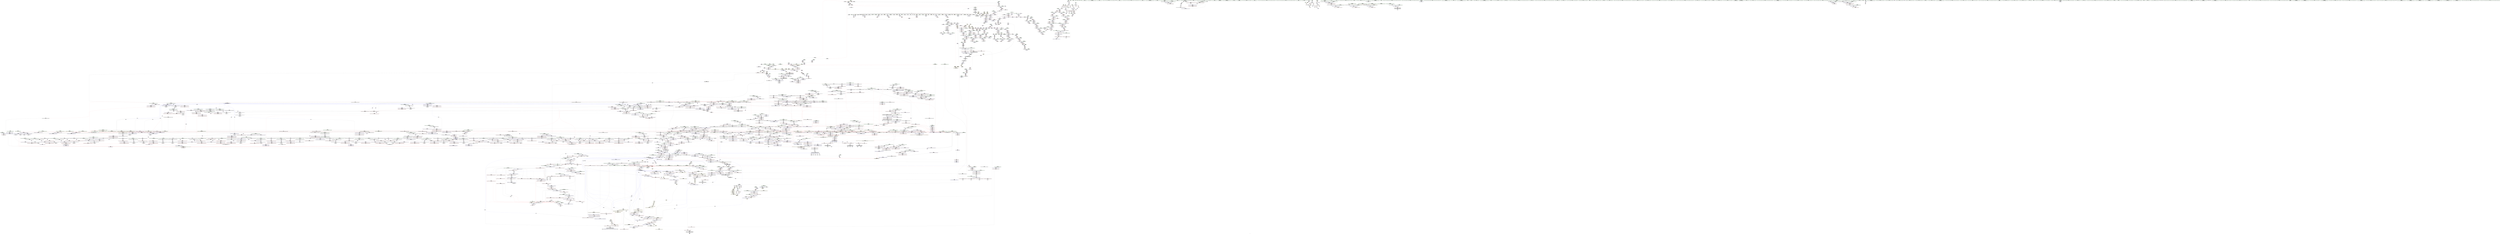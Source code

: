 digraph "SVFG" {
	label="SVFG";

	Node0x560594a4fe30 [shape=record,color=grey,label="{NodeID: 0\nNullPtr|{|<s31>56}}"];
	Node0x560594a4fe30 -> Node0x5605952bb330[style=solid];
	Node0x560594a4fe30 -> Node0x5605952bb430[style=solid];
	Node0x560594a4fe30 -> Node0x5605952bb500[style=solid];
	Node0x560594a4fe30 -> Node0x5605952bb5d0[style=solid];
	Node0x560594a4fe30 -> Node0x5605952bb6a0[style=solid];
	Node0x560594a4fe30 -> Node0x5605952bb770[style=solid];
	Node0x560594a4fe30 -> Node0x5605952bb840[style=solid];
	Node0x560594a4fe30 -> Node0x5605952bb910[style=solid];
	Node0x560594a4fe30 -> Node0x5605952bb9e0[style=solid];
	Node0x560594a4fe30 -> Node0x5605952bbab0[style=solid];
	Node0x560594a4fe30 -> Node0x5605952bbb80[style=solid];
	Node0x560594a4fe30 -> Node0x5605952bbc50[style=solid];
	Node0x560594a4fe30 -> Node0x5605952bbd20[style=solid];
	Node0x560594a4fe30 -> Node0x5605952bbdf0[style=solid];
	Node0x560594a4fe30 -> Node0x5605952bbec0[style=solid];
	Node0x560594a4fe30 -> Node0x5605952bbf90[style=solid];
	Node0x560594a4fe30 -> Node0x5605952bc060[style=solid];
	Node0x560594a4fe30 -> Node0x5605952bc130[style=solid];
	Node0x560594a4fe30 -> Node0x5605952bc200[style=solid];
	Node0x560594a4fe30 -> Node0x5605952bc2d0[style=solid];
	Node0x560594a4fe30 -> Node0x5605952bc3a0[style=solid];
	Node0x560594a4fe30 -> Node0x5605952bc470[style=solid];
	Node0x560594a4fe30 -> Node0x5605952bc540[style=solid];
	Node0x560594a4fe30 -> Node0x5605952bc610[style=solid];
	Node0x560594a4fe30 -> Node0x5605952bc6e0[style=solid];
	Node0x560594a4fe30 -> Node0x5605952cdbb0[style=solid];
	Node0x560594a4fe30 -> Node0x5605952d0a30[style=solid];
	Node0x560594a4fe30 -> Node0x5605952d0b00[style=solid];
	Node0x560594a4fe30 -> Node0x5605952d0bd0[style=solid];
	Node0x560594a4fe30 -> Node0x5605946f8880[style=solid];
	Node0x560594a4fe30 -> Node0x5605952fc9b0[style=solid];
	Node0x560594a4fe30:s31 -> Node0x560595536c90[style=solid,color=red];
	Node0x5605952ca340 [shape=record,color=red,label="{NodeID: 1550\n3003\<--3002\ndummyVal\<--offset_0\n_ZSt14__partial_sortIN9__gnu_cxx17__normal_iteratorIPiSt6vectorIiSaIiEEEENS0_5__ops15_Iter_less_iterEEvT_S9_S9_T0_\n}"];
	Node0x5605952ca340 -> Node0x5605952d5c40[style=solid];
	Node0x5605952a8c10 [shape=record,color=green,label="{NodeID: 443\n2654\<--2655\n__last\<--__last_field_insensitive\n_ZSt13move_backwardIN9__gnu_cxx17__normal_iteratorIPiSt6vectorIiSaIiEEEES6_ET0_T_S8_S7_\n}"];
	Node0x5605952a8c10 -> Node0x5605952c7eb0[style=solid];
	Node0x5605952a8c10 -> Node0x5605952e41d0[style=solid];
	Node0x5605952fb330 [shape=record,color=grey,label="{NodeID: 3100\n1957 = Binary(1956, 1457, )\n|{<s0>175}}"];
	Node0x5605952fb330:s0 -> Node0x560595534500[style=solid,color=red];
	Node0x5605952b7d30 [shape=record,color=purple,label="{NodeID: 886\n1349\<--1348\n_M_current\<--this1\n_ZNK9__gnu_cxx17__normal_iteratorIPiSt6vectorIiSaIiEEE4baseEv\n}"];
	Node0x5605952b7d30 -> Node0x5605952c12a0[style=solid];
	Node0x560595536170 [shape=record,color=black,label="{NodeID: 4650\n290 = PHI(53, 53, 649, )\n0th arg _ZNSaIiED2Ev }"];
	Node0x560595536170 -> Node0x5605952cf1d0[style=solid];
	Node0x5605952ee040 [shape=record,color=red,label="{NodeID: 1329\n1225\<--1224\n\<--coerce.dive20\n_ZSt16__introsort_loopIN9__gnu_cxx17__normal_iteratorIPiSt6vectorIiSaIiEEEElNS0_5__ops15_Iter_less_iterEEvT_S9_T0_T1_\n|{<s0>93}}"];
	Node0x5605952ee040:s0 -> Node0x56059552f090[style=solid,color=red];
	Node0x5605952a1230 [shape=record,color=green,label="{NodeID: 222\n1234\<--1235\n__n.addr\<--__n.addr_field_insensitive\n_ZSt4__lgl\n}"];
	Node0x5605952a1230 -> Node0x5605952ee110[style=solid];
	Node0x5605952a1230 -> Node0x5605952d4da0[style=solid];
	Node0x5605952d5830 [shape=record,color=blue,label="{NodeID: 1772\n1377\<--1353\ncoerce.dive1\<--__middle.coerce\n_ZSt14__partial_sortIN9__gnu_cxx17__normal_iteratorIPiSt6vectorIiSaIiEEEENS0_5__ops15_Iter_less_iterEEvT_S9_S9_T0_\n}"];
	Node0x5605952d5830 -> Node0x5605952ca1a0[style=dashed];
	Node0x5605952d5830 -> Node0x5605952ca410[style=dashed];
	Node0x5605952c4430 [shape=record,color=black,label="{NodeID: 665\n2304\<--2129\n\<--__result\n_ZSt22__move_median_to_firstIN9__gnu_cxx17__normal_iteratorIPiSt6vectorIiSaIiEEEENS0_5__ops15_Iter_less_iterEEvT_S9_S9_S9_T0_\n}"];
	Node0x5605952c4430 -> Node0x5605952e0c30[style=solid];
	Node0x5605955221f0 [shape=record,color=black,label="{NodeID: 4429\n1792 = PHI(1247, )\n|{<s0>165}}"];
	Node0x5605955221f0:s0 -> Node0x56059553a510[style=solid,color=red];
	Node0x5605954193e0 [shape=record,color=black,label="{NodeID: 3322\nMR_14V_3 = PHI(MR_14V_4, MR_14V_2, )\npts\{60 \}\n}"];
	Node0x5605954193e0 -> Node0x5605952e7290[style=dashed];
	Node0x5605954193e0 -> Node0x5605952e7360[style=dashed];
	Node0x5605954193e0 -> Node0x5605952e7430[style=dashed];
	Node0x5605954193e0 -> Node0x5605952cde50[style=dashed];
	Node0x5605952e2cb0 [shape=record,color=purple,label="{NodeID: 1108\n2557\<--2501\ncoerce.dive17\<--agg.tmp12\n_ZSt16__insertion_sortIN9__gnu_cxx17__normal_iteratorIPiSt6vectorIiSaIiEEEENS0_5__ops15_Iter_less_iterEEvT_S9_T0_\n}"];
	Node0x5605952e2cb0 -> Node0x5605952f60a0[style=solid];
	Node0x560594a4fec0 [shape=record,color=green,label="{NodeID: 1\n7\<--1\n__dso_handle\<--dummyObj\nGlob }"];
	Node0x5605952ca410 [shape=record,color=red,label="{NodeID: 1551\n3006\<--3005\ndummyVal\<--offset_0\n_ZSt14__partial_sortIN9__gnu_cxx17__normal_iteratorIPiSt6vectorIiSaIiEEEENS0_5__ops15_Iter_less_iterEEvT_S9_S9_T0_\n}"];
	Node0x5605952ca410 -> Node0x5605952d5d10[style=solid];
	Node0x5605952a8ce0 [shape=record,color=green,label="{NodeID: 444\n2656\<--2657\n__result\<--__result_field_insensitive\n_ZSt13move_backwardIN9__gnu_cxx17__normal_iteratorIPiSt6vectorIiSaIiEEEES6_ET0_T_S8_S7_\n}"];
	Node0x5605952a8ce0 -> Node0x5605952c7f80[style=solid];
	Node0x5605952a8ce0 -> Node0x5605952e42a0[style=solid];
	Node0x5605952fb4b0 [shape=record,color=grey,label="{NodeID: 3101\n570 = Binary(569, 571, )\n|{<s0>47}}"];
	Node0x5605952fb4b0:s0 -> Node0x560595532d60[style=solid,color=red];
	Node0x5605952b7e00 [shape=record,color=purple,label="{NodeID: 887\n1375\<--1355\ncoerce.dive\<--__first\n_ZSt14__partial_sortIN9__gnu_cxx17__normal_iteratorIPiSt6vectorIiSaIiEEEENS0_5__ops15_Iter_less_iterEEvT_S9_S9_T0_\n}"];
	Node0x5605952b7e00 -> Node0x5605952d5760[style=solid];
	Node0x560595536300 [shape=record,color=black,label="{NodeID: 4651\n1268 = PHI(1095, )\n0th arg _ZSt22__final_insertion_sortIN9__gnu_cxx17__normal_iteratorIPiSt6vectorIiSaIiEEEENS0_5__ops15_Iter_less_iterEEvT_S9_T0_ }"];
	Node0x560595536300 -> Node0x5605952d5010[style=solid];
	Node0x5605952ee110 [shape=record,color=red,label="{NodeID: 1330\n1237\<--1234\n\<--__n.addr\n_ZSt4__lgl\n}"];
	Node0x5605952a1300 [shape=record,color=green,label="{NodeID: 223\n1240\<--1241\nllvm.ctlz.i64\<--llvm.ctlz.i64_field_insensitive\n}"];
	Node0x5605952d5900 [shape=record,color=blue,label="{NodeID: 1773\n1379\<--1354\ncoerce.dive2\<--__last.coerce\n_ZSt14__partial_sortIN9__gnu_cxx17__normal_iteratorIPiSt6vectorIiSaIiEEEENS0_5__ops15_Iter_less_iterEEvT_S9_S9_T0_\n}"];
	Node0x5605952d5900 -> Node0x5605952ca270[style=dashed];
	Node0x5605952c4500 [shape=record,color=black,label="{NodeID: 666\n2316\<--2129\n\<--__result\n_ZSt22__move_median_to_firstIN9__gnu_cxx17__normal_iteratorIPiSt6vectorIiSaIiEEEENS0_5__ops15_Iter_less_iterEEvT_S9_S9_S9_T0_\n}"];
	Node0x5605952c4500 -> Node0x5605952e0f70[style=solid];
	Node0x560595522330 [shape=record,color=black,label="{NodeID: 4430\n1793 = PHI(1811, )\n}"];
	Node0x560595522330 -> Node0x5605952f0e90[style=solid];
	Node0x5605954198e0 [shape=record,color=black,label="{NodeID: 3323\nMR_24V_3 = PHI(MR_24V_5, MR_24V_2, )\npts\{747 \}\n|{|<s1>111|<s2>133|<s3>137|<s4>137|<s5>137}}"];
	Node0x5605954198e0 -> Node0x5605954198e0[style=dashed];
	Node0x5605954198e0:s1 -> Node0x560595468b90[style=dashed,color=blue];
	Node0x5605954198e0:s2 -> Node0x560595422f90[style=dashed,color=red];
	Node0x5605954198e0:s3 -> Node0x5605952f0cf0[style=dashed,color=red];
	Node0x5605954198e0:s4 -> Node0x5605952f0dc0[style=dashed,color=red];
	Node0x5605954198e0:s5 -> Node0x5605952d8410[style=dashed,color=red];
	Node0x5605952e2d80 [shape=record,color=purple,label="{NodeID: 1109\n2559\<--2503\ncoerce.dive18\<--agg.tmp13\n_ZSt16__insertion_sortIN9__gnu_cxx17__normal_iteratorIPiSt6vectorIiSaIiEEEENS0_5__ops15_Iter_less_iterEEvT_S9_T0_\n}"];
	Node0x5605952e2d80 -> Node0x5605952f6170[style=solid];
	Node0x560595298b60 [shape=record,color=green,label="{NodeID: 2\n8\<--1\n_ZSt3cin\<--dummyObj\nGlob }"];
	Node0x5605952ca4e0 [shape=record,color=red,label="{NodeID: 1552\n3009\<--3008\ndummyVal\<--offset_0\n_ZSt27__unguarded_partition_pivotIN9__gnu_cxx17__normal_iteratorIPiSt6vectorIiSaIiEEEENS0_5__ops15_Iter_less_iterEET_S9_S9_T0_\n}"];
	Node0x5605952ca4e0 -> Node0x5605952d6050[style=solid];
	Node0x5605952a8db0 [shape=record,color=green,label="{NodeID: 445\n2658\<--2659\nagg.tmp\<--agg.tmp_field_insensitive\n_ZSt13move_backwardIN9__gnu_cxx17__normal_iteratorIPiSt6vectorIiSaIiEEEES6_ET0_T_S8_S7_\n}"];
	Node0x5605952a8db0 -> Node0x5605952e4370[style=solid];
	Node0x5605952a8db0 -> Node0x5605952e4440[style=solid];
	Node0x5605952fb630 [shape=record,color=grey,label="{NodeID: 3102\n569 = Binary(567, 568, )\n}"];
	Node0x5605952fb630 -> Node0x5605952fb4b0[style=solid];
	Node0x5605952b7ed0 [shape=record,color=purple,label="{NodeID: 888\n1377\<--1357\ncoerce.dive1\<--__middle\n_ZSt14__partial_sortIN9__gnu_cxx17__normal_iteratorIPiSt6vectorIiSaIiEEEENS0_5__ops15_Iter_less_iterEEvT_S9_S9_T0_\n}"];
	Node0x5605952b7ed0 -> Node0x5605952d5830[style=solid];
	Node0x560595536410 [shape=record,color=black,label="{NodeID: 4652\n1269 = PHI(1097, )\n1st arg _ZSt22__final_insertion_sortIN9__gnu_cxx17__normal_iteratorIPiSt6vectorIiSaIiEEEENS0_5__ops15_Iter_less_iterEEvT_S9_T0_ }"];
	Node0x560595536410 -> Node0x5605952d50e0[style=solid];
	Node0x5605952ee1e0 [shape=record,color=red,label="{NodeID: 1331\n1256\<--1250\n\<--__lhs.addr\n_ZN9__gnu_cxxmiIPiSt6vectorIiSaIiEEEENS_17__normal_iteratorIT_T0_E15difference_typeERKS8_SB_\n|{<s0>96}}"];
	Node0x5605952ee1e0:s0 -> Node0x560595530330[style=solid,color=red];
	Node0x5605952a1400 [shape=record,color=green,label="{NodeID: 224\n1250\<--1251\n__lhs.addr\<--__lhs.addr_field_insensitive\n_ZN9__gnu_cxxmiIPiSt6vectorIiSaIiEEEENS_17__normal_iteratorIT_T0_E15difference_typeERKS8_SB_\n}"];
	Node0x5605952a1400 -> Node0x5605952ee1e0[style=solid];
	Node0x5605952a1400 -> Node0x5605952d4e70[style=solid];
	Node0x5605952d59d0 [shape=record,color=blue, style = dotted,label="{NodeID: 1774\n2992\<--2994\noffset_0\<--dummyVal\n_ZSt14__partial_sortIN9__gnu_cxx17__normal_iteratorIPiSt6vectorIiSaIiEEEENS0_5__ops15_Iter_less_iterEEvT_S9_S9_T0_\n}"];
	Node0x5605952d59d0 -> Node0x5605952eead0[style=dashed];
	Node0x5605952c45d0 [shape=record,color=black,label="{NodeID: 667\n2192\<--2131\n\<--__a\n_ZSt22__move_median_to_firstIN9__gnu_cxx17__normal_iteratorIPiSt6vectorIiSaIiEEEENS0_5__ops15_Iter_less_iterEEvT_S9_S9_S9_T0_\n}"];
	Node0x5605952c45d0 -> Node0x5605952deef0[style=solid];
	Node0x560595522470 [shape=record,color=black,label="{NodeID: 4431\n778 = PHI(791, )\n}"];
	Node0x560595522470 -> Node0x5605952bea00[style=solid];
	Node0x560595419de0 [shape=record,color=black,label="{NodeID: 3324\nMR_454V_3 = PHI(MR_454V_4, MR_454V_2, )\npts\{15190000 \}\n|{|<s2>130|<s3>138|<s4>138}}"];
	Node0x560595419de0 -> Node0x5605952caa90[style=dashed];
	Node0x560595419de0 -> Node0x5605952cadd0[style=dashed];
	Node0x560595419de0:s2 -> Node0x56059543ac20[style=dashed,color=red];
	Node0x560595419de0:s3 -> Node0x5605952f1100[style=dashed,color=red];
	Node0x560595419de0:s4 -> Node0x5605952d8680[style=dashed,color=red];
	Node0x5605952e2e50 [shape=record,color=purple,label="{NodeID: 1110\n2555\<--2505\ncoerce.dive16\<--agg.tmp14\n_ZSt16__insertion_sortIN9__gnu_cxx17__normal_iteratorIPiSt6vectorIiSaIiEEEENS0_5__ops15_Iter_less_iterEEvT_S9_T0_\n}"];
	Node0x5605952e2e50 -> Node0x56059531c950[style=solid];
	Node0x560595298bf0 [shape=record,color=green,label="{NodeID: 3\n9\<--1\n_ZSt4cout\<--dummyObj\nGlob }"];
	Node0x5605952ca5b0 [shape=record,color=red,label="{NodeID: 1553\n3012\<--3011\ndummyVal\<--offset_0\n_ZSt27__unguarded_partition_pivotIN9__gnu_cxx17__normal_iteratorIPiSt6vectorIiSaIiEEEENS0_5__ops15_Iter_less_iterEET_S9_S9_T0_\n}"];
	Node0x5605952ca5b0 -> Node0x5605952d61f0[style=solid];
	Node0x5605952a8e80 [shape=record,color=green,label="{NodeID: 446\n2660\<--2661\nagg.tmp3\<--agg.tmp3_field_insensitive\n_ZSt13move_backwardIN9__gnu_cxx17__normal_iteratorIPiSt6vectorIiSaIiEEEES6_ET0_T_S8_S7_\n}"];
	Node0x5605952a8e80 -> Node0x5605952c8050[style=solid];
	Node0x5605952a8e80 -> Node0x5605952e4510[style=solid];
	Node0x5605952fb7b0 [shape=record,color=grey,label="{NodeID: 3103\n1971 = Binary(1970, 1457, )\n}"];
	Node0x5605952fb7b0 -> Node0x560595318ac0[style=solid];
	Node0x5605952b7fa0 [shape=record,color=purple,label="{NodeID: 889\n1379\<--1359\ncoerce.dive2\<--__last\n_ZSt14__partial_sortIN9__gnu_cxx17__normal_iteratorIPiSt6vectorIiSaIiEEEENS0_5__ops15_Iter_less_iterEEvT_S9_S9_T0_\n}"];
	Node0x5605952b7fa0 -> Node0x5605952d5900[style=solid];
	Node0x560595536520 [shape=record,color=black,label="{NodeID: 4653\n612 = PHI(498, )\n0th arg _ZNSt12_Vector_baseIiSaIiEE17_M_create_storageEm }"];
	Node0x560595536520 -> Node0x5605952d0ca0[style=solid];
	Node0x5605952ee2b0 [shape=record,color=red,label="{NodeID: 1332\n1259\<--1252\n\<--__rhs.addr\n_ZN9__gnu_cxxmiIPiSt6vectorIiSaIiEEEENS_17__normal_iteratorIT_T0_E15difference_typeERKS8_SB_\n|{<s0>97}}"];
	Node0x5605952ee2b0:s0 -> Node0x560595530330[style=solid,color=red];
	Node0x5605952a14d0 [shape=record,color=green,label="{NodeID: 225\n1252\<--1253\n__rhs.addr\<--__rhs.addr_field_insensitive\n_ZN9__gnu_cxxmiIPiSt6vectorIiSaIiEEEENS_17__normal_iteratorIT_T0_E15difference_typeERKS8_SB_\n}"];
	Node0x5605952a14d0 -> Node0x5605952ee2b0[style=solid];
	Node0x5605952a14d0 -> Node0x5605952d4f40[style=solid];
	Node0x5605952d5aa0 [shape=record,color=blue, style = dotted,label="{NodeID: 1775\n2995\<--2997\noffset_0\<--dummyVal\n_ZSt14__partial_sortIN9__gnu_cxx17__normal_iteratorIPiSt6vectorIiSaIiEEEENS0_5__ops15_Iter_less_iterEEvT_S9_S9_T0_\n}"];
	Node0x5605952d5aa0 -> Node0x5605952eeba0[style=dashed];
	Node0x5605952c46a0 [shape=record,color=black,label="{NodeID: 668\n2230\<--2131\n\<--__a\n_ZSt22__move_median_to_firstIN9__gnu_cxx17__normal_iteratorIPiSt6vectorIiSaIiEEEENS0_5__ops15_Iter_less_iterEEvT_S9_S9_S9_T0_\n}"];
	Node0x5605952c46a0 -> Node0x5605952df8b0[style=solid];
	Node0x5605955225b0 [shape=record,color=black,label="{NodeID: 4432\n806 = PHI(810, )\n}"];
	Node0x5605955225b0 -> Node0x5605952bec70[style=solid];
	Node0x56059541a2e0 [shape=record,color=black,label="{NodeID: 3325\nMR_456V_2 = PHI(MR_456V_3, MR_456V_1, )\npts\{15210000 \}\n}"];
	Node0x56059541a2e0 -> Node0x5605952d6bb0[style=dashed];
	Node0x5605952e2f20 [shape=record,color=purple,label="{NodeID: 1111\n2561\<--2505\ncoerce.dive19\<--agg.tmp14\n_ZSt16__insertion_sortIN9__gnu_cxx17__normal_iteratorIPiSt6vectorIiSaIiEEEENS0_5__ops15_Iter_less_iterEEvT_S9_T0_\n}"];
	Node0x5605952e2f20 -> Node0x5605952f6240[style=solid];
	Node0x560595298ea0 [shape=record,color=green,label="{NodeID: 4\n10\<--1\n.str\<--dummyObj\nGlob }"];
	Node0x5605952ca680 [shape=record,color=red,label="{NodeID: 1554\n3015\<--3014\ndummyVal\<--offset_0\n_ZSt27__unguarded_partition_pivotIN9__gnu_cxx17__normal_iteratorIPiSt6vectorIiSaIiEEEENS0_5__ops15_Iter_less_iterEET_S9_S9_T0_\n}"];
	Node0x5605952ca680 -> Node0x5605952d6460[style=solid];
	Node0x5605952a8f50 [shape=record,color=green,label="{NodeID: 447\n2662\<--2663\nagg.tmp6\<--agg.tmp6_field_insensitive\n_ZSt13move_backwardIN9__gnu_cxx17__normal_iteratorIPiSt6vectorIiSaIiEEEES6_ET0_T_S8_S7_\n}"];
	Node0x5605952a8f50 -> Node0x5605952e45e0[style=solid];
	Node0x5605952a8f50 -> Node0x5605952e46b0[style=solid];
	Node0x5605952fb930 [shape=record,color=grey,label="{NodeID: 3104\n1923 = Binary(1922, 883, )\n}"];
	Node0x5605952fb930 -> Node0x5605952d92b0[style=solid];
	Node0x5605952b8070 [shape=record,color=purple,label="{NodeID: 890\n1390\<--1363\ncoerce.dive6\<--agg.tmp\n_ZSt14__partial_sortIN9__gnu_cxx17__normal_iteratorIPiSt6vectorIiSaIiEEEENS0_5__ops15_Iter_less_iterEEvT_S9_S9_T0_\n}"];
	Node0x5605952b8070 -> Node0x5605952eead0[style=solid];
	Node0x560595536630 [shape=record,color=black,label="{NodeID: 4654\n613 = PHI(504, )\n1st arg _ZNSt12_Vector_baseIiSaIiEE17_M_create_storageEm }"];
	Node0x560595536630 -> Node0x5605952d0d70[style=solid];
	Node0x5605952ee380 [shape=record,color=red,label="{NodeID: 1333\n1258\<--1257\n\<--call\n_ZN9__gnu_cxxmiIPiSt6vectorIiSaIiEEEENS_17__normal_iteratorIT_T0_E15difference_typeERKS8_SB_\n}"];
	Node0x5605952ee380 -> Node0x5605952c09b0[style=solid];
	Node0x5605952a15a0 [shape=record,color=green,label="{NodeID: 226\n1270\<--1271\n__first\<--__first_field_insensitive\n_ZSt22__final_insertion_sortIN9__gnu_cxx17__normal_iteratorIPiSt6vectorIiSaIiEEEENS0_5__ops15_Iter_less_iterEEvT_S9_T0_\n|{|<s3>98|<s4>100|<s5>102}}"];
	Node0x5605952a15a0 -> Node0x5605952c0c20[style=solid];
	Node0x5605952a15a0 -> Node0x5605952c0cf0[style=solid];
	Node0x5605952a15a0 -> Node0x5605952b6e90[style=solid];
	Node0x5605952a15a0:s3 -> Node0x56059552f330[style=solid,color=red];
	Node0x5605952a15a0:s4 -> Node0x560595533b30[style=solid,color=red];
	Node0x5605952a15a0:s5 -> Node0x560595533b30[style=solid,color=red];
	Node0x5605952d5b70 [shape=record,color=blue, style = dotted,label="{NodeID: 1776\n2998\<--3000\noffset_0\<--dummyVal\n_ZSt14__partial_sortIN9__gnu_cxx17__normal_iteratorIPiSt6vectorIiSaIiEEEENS0_5__ops15_Iter_less_iterEEvT_S9_S9_T0_\n}"];
	Node0x5605952d5b70 -> Node0x5605952eec70[style=dashed];
	Node0x5605952c4770 [shape=record,color=black,label="{NodeID: 669\n2257\<--2131\n\<--__a\n_ZSt22__move_median_to_firstIN9__gnu_cxx17__normal_iteratorIPiSt6vectorIiSaIiEEEENS0_5__ops15_Iter_less_iterEEvT_S9_S9_S9_T0_\n}"];
	Node0x5605952c4770 -> Node0x5605952e00d0[style=solid];
	Node0x5605955226f0 [shape=record,color=black,label="{NodeID: 4433\n824 = PHI(828, )\n}"];
	Node0x5605955226f0 -> Node0x5605952bed40[style=solid];
	Node0x56059541a7e0 [shape=record,color=black,label="{NodeID: 3326\nMR_458V_2 = PHI(MR_458V_3, MR_458V_1, )\npts\{15230000 \}\n}"];
	Node0x56059541a7e0 -> Node0x5605952d6c80[style=dashed];
	Node0x5605952e2ff0 [shape=record,color=purple,label="{NodeID: 1112\n2566\<--2507\ncoerce.dive21\<--coerce\n_ZSt16__insertion_sortIN9__gnu_cxx17__normal_iteratorIPiSt6vectorIiSaIiEEEENS0_5__ops15_Iter_less_iterEEvT_S9_T0_\n}"];
	Node0x5605952e2ff0 -> Node0x56059531ca20[style=solid];
	Node0x560595298f30 [shape=record,color=green,label="{NodeID: 5\n12\<--1\n.str.1\<--dummyObj\nGlob }"];
	Node0x5605952ca750 [shape=record,color=red,label="{NodeID: 1555\n3018\<--3017\ndummyVal\<--offset_0\n_ZSt27__unguarded_partition_pivotIN9__gnu_cxx17__normal_iteratorIPiSt6vectorIiSaIiEEEENS0_5__ops15_Iter_less_iterEET_S9_S9_T0_\n}"];
	Node0x5605952ca750 -> Node0x5605952d6530[style=solid];
	Node0x5605952a9020 [shape=record,color=green,label="{NodeID: 448\n2664\<--2665\nagg.tmp7\<--agg.tmp7_field_insensitive\n_ZSt13move_backwardIN9__gnu_cxx17__normal_iteratorIPiSt6vectorIiSaIiEEEES6_ET0_T_S8_S7_\n}"];
	Node0x5605952a9020 -> Node0x5605952c8120[style=solid];
	Node0x5605952a9020 -> Node0x5605952e4780[style=solid];
	Node0x5605952fbab0 [shape=record,color=grey,label="{NodeID: 3105\n1948 = Binary(1947, 1080, )\n}"];
	Node0x5605952fbab0 -> Node0x5605952fbc30[style=solid];
	Node0x5605952b8140 [shape=record,color=purple,label="{NodeID: 891\n1392\<--1365\ncoerce.dive7\<--agg.tmp3\n_ZSt14__partial_sortIN9__gnu_cxx17__normal_iteratorIPiSt6vectorIiSaIiEEEENS0_5__ops15_Iter_less_iterEEvT_S9_S9_T0_\n}"];
	Node0x5605952b8140 -> Node0x5605952eeba0[style=solid];
	Node0x560595536740 [shape=record,color=black,label="{NodeID: 4655\n829 = PHI(821, )\n0th arg _ZSt6fill_nIPimiET_S1_T0_RKT1_ }"];
	Node0x560595536740 -> Node0x5605952d2360[style=solid];
	Node0x5605953e5de0 [shape=record,color=yellow,style=double,label="{NodeID: 3548\n537V_1 = ENCHI(MR_537V_0)\npts\{18220000 \}\nFun[_ZNK9__gnu_cxx17__normal_iteratorIPiSt6vectorIiSaIiEEEplEl]|{<s0>166}}"];
	Node0x5605953e5de0:s0 -> Node0x5605952d3bc0[style=dashed,color=red];
	Node0x5605952ee450 [shape=record,color=red,label="{NodeID: 1334\n1261\<--1260\n\<--call1\n_ZN9__gnu_cxxmiIPiSt6vectorIiSaIiEEEENS_17__normal_iteratorIT_T0_E15difference_typeERKS8_SB_\n}"];
	Node0x5605952ee450 -> Node0x5605952c0a80[style=solid];
	Node0x5605952a1670 [shape=record,color=green,label="{NodeID: 227\n1272\<--1273\n__last\<--__last_field_insensitive\n_ZSt22__final_insertion_sortIN9__gnu_cxx17__normal_iteratorIPiSt6vectorIiSaIiEEEENS0_5__ops15_Iter_less_iterEEvT_S9_T0_\n|{|<s3>98}}"];
	Node0x5605952a1670 -> Node0x5605952c0dc0[style=solid];
	Node0x5605952a1670 -> Node0x5605952c0e90[style=solid];
	Node0x5605952a1670 -> Node0x5605952b6f60[style=solid];
	Node0x5605952a1670:s3 -> Node0x5605955352f0[style=solid,color=red];
	Node0x5605952d5c40 [shape=record,color=blue, style = dotted,label="{NodeID: 1777\n3001\<--3003\noffset_0\<--dummyVal\n_ZSt14__partial_sortIN9__gnu_cxx17__normal_iteratorIPiSt6vectorIiSaIiEEEENS0_5__ops15_Iter_less_iterEEvT_S9_S9_T0_\n}"];
	Node0x5605952d5c40 -> Node0x5605952eed40[style=dashed];
	Node0x5605952c4840 [shape=record,color=black,label="{NodeID: 670\n2268\<--2131\n\<--__a\n_ZSt22__move_median_to_firstIN9__gnu_cxx17__normal_iteratorIPiSt6vectorIiSaIiEEEENS0_5__ops15_Iter_less_iterEEvT_S9_S9_S9_T0_\n}"];
	Node0x5605952c4840 -> Node0x5605952e0270[style=solid];
	Node0x560595522830 [shape=record,color=black,label="{NodeID: 4434\n842 = PHI(891, )\n|{<s0>64}}"];
	Node0x560595522830:s0 -> Node0x560595532f80[style=solid,color=red];
	Node0x56059541ace0 [shape=record,color=black,label="{NodeID: 3327\nMR_460V_2 = PHI(MR_460V_4, MR_460V_1, )\npts\{15250000 \}\n}"];
	Node0x56059541ace0 -> Node0x5605952d6d50[style=dashed];
	Node0x56059541ace0 -> Node0x56059541ace0[style=dashed];
	Node0x5605952e30c0 [shape=record,color=purple,label="{NodeID: 1113\n2579\<--2509\ncoerce.dive27\<--agg.tmp24\n_ZSt16__insertion_sortIN9__gnu_cxx17__normal_iteratorIPiSt6vectorIiSaIiEEEENS0_5__ops15_Iter_less_iterEEvT_S9_T0_\n}"];
	Node0x5605952e30c0 -> Node0x5605952f63e0[style=solid];
	Node0x560595298fc0 [shape=record,color=green,label="{NodeID: 6\n15\<--1\n\<--dummyObj\nCan only get source location for instruction, argument, global var or function.}"];
	Node0x5605952ca820 [shape=record,color=red,label="{NodeID: 1556\n3021\<--3020\ndummyVal\<--offset_0\n_ZSt13__heap_selectIN9__gnu_cxx17__normal_iteratorIPiSt6vectorIiSaIiEEEENS0_5__ops15_Iter_less_iterEEvT_S9_S9_T0_\n}"];
	Node0x5605952ca820 -> Node0x5605952d6940[style=solid];
	Node0x5605952a90f0 [shape=record,color=green,label="{NodeID: 449\n2666\<--2667\nagg.tmp11\<--agg.tmp11_field_insensitive\n_ZSt13move_backwardIN9__gnu_cxx17__normal_iteratorIPiSt6vectorIiSaIiEEEES6_ET0_T_S8_S7_\n}"];
	Node0x5605952a90f0 -> Node0x5605952c81f0[style=solid];
	Node0x5605952a90f0 -> Node0x5605952e4850[style=solid];
	Node0x5605952fbc30 [shape=record,color=grey,label="{NodeID: 3106\n1949 = Binary(1948, 1080, )\n}"];
	Node0x5605952fbc30 -> Node0x5605952fe7b0[style=solid];
	Node0x5605952b8210 [shape=record,color=purple,label="{NodeID: 892\n1394\<--1367\ncoerce.dive8\<--agg.tmp4\n_ZSt14__partial_sortIN9__gnu_cxx17__normal_iteratorIPiSt6vectorIiSaIiEEEENS0_5__ops15_Iter_less_iterEEvT_S9_S9_T0_\n}"];
	Node0x5605952b8210 -> Node0x5605952eec70[style=solid];
	Node0x560595536850 [shape=record,color=black,label="{NodeID: 4656\n830 = PHI(822, )\n1st arg _ZSt6fill_nIPimiET_S1_T0_RKT1_ }"];
	Node0x560595536850 -> Node0x5605952d2430[style=solid];
	Node0x5605953e5ec0 [shape=record,color=yellow,style=double,label="{NodeID: 3549\n539V_1 = ENCHI(MR_539V_0)\npts\{12710000 14190000 16480000 18560000 20160000 24880000 24940000 \}\nFun[_ZNK9__gnu_cxx17__normal_iteratorIPiSt6vectorIiSaIiEEEplEl]}"];
	Node0x5605953e5ec0 -> Node0x5605952f1440[style=dashed];
	Node0x5605952ee520 [shape=record,color=red,label="{NodeID: 1335\n1310\<--1309\n\<--coerce.dive6\n_ZSt22__final_insertion_sortIN9__gnu_cxx17__normal_iteratorIPiSt6vectorIiSaIiEEEENS0_5__ops15_Iter_less_iterEEvT_S9_T0_\n|{<s0>101}}"];
	Node0x5605952ee520:s0 -> Node0x560595539b10[style=solid,color=red];
	Node0x5605952a1740 [shape=record,color=green,label="{NodeID: 228\n1274\<--1275\n__comp\<--__comp_field_insensitive\n_ZSt22__final_insertion_sortIN9__gnu_cxx17__normal_iteratorIPiSt6vectorIiSaIiEEEENS0_5__ops15_Iter_less_iterEEvT_S9_T0_\n}"];
	Node0x5605952d5d10 [shape=record,color=blue, style = dotted,label="{NodeID: 1778\n3004\<--3006\noffset_0\<--dummyVal\n_ZSt14__partial_sortIN9__gnu_cxx17__normal_iteratorIPiSt6vectorIiSaIiEEEENS0_5__ops15_Iter_less_iterEEvT_S9_S9_T0_\n}"];
	Node0x5605952d5d10 -> Node0x5605952eee10[style=dashed];
	Node0x5605952c4910 [shape=record,color=black,label="{NodeID: 671\n2283\<--2131\n\<--__a\n_ZSt22__move_median_to_firstIN9__gnu_cxx17__normal_iteratorIPiSt6vectorIiSaIiEEEENS0_5__ops15_Iter_less_iterEEvT_S9_S9_S9_T0_\n}"];
	Node0x5605952c4910 -> Node0x5605952e0750[style=solid];
	Node0x560595522970 [shape=record,color=black,label="{NodeID: 4435\n847 = PHI(851, )\n}"];
	Node0x560595522970 -> Node0x5605952bee10[style=solid];
	Node0x56059541b1e0 [shape=record,color=black,label="{NodeID: 3328\nMR_462V_2 = PHI(MR_462V_4, MR_462V_1, )\npts\{15270000 \}\n}"];
	Node0x56059541b1e0 -> Node0x5605952d6e20[style=dashed];
	Node0x56059541b1e0 -> Node0x56059541b1e0[style=dashed];
	Node0x5605952e3190 [shape=record,color=purple,label="{NodeID: 1114\n3148\<--2532\noffset_0\<--\n}"];
	Node0x5605952e3190 -> Node0x56059531c540[style=solid];
	Node0x560595299050 [shape=record,color=green,label="{NodeID: 7\n90\<--1\n\<--dummyObj\nCan only get source location for instruction, argument, global var or function.}"];
	Node0x5605952ca8f0 [shape=record,color=red,label="{NodeID: 1557\n3024\<--3023\ndummyVal\<--offset_0\n_ZSt13__heap_selectIN9__gnu_cxx17__normal_iteratorIPiSt6vectorIiSaIiEEEENS0_5__ops15_Iter_less_iterEEvT_S9_S9_T0_\n}"];
	Node0x5605952ca8f0 -> Node0x5605952d6a10[style=solid];
	Node0x5605952a91c0 [shape=record,color=green,label="{NodeID: 450\n2680\<--2681\n_ZSt12__miter_baseIN9__gnu_cxx17__normal_iteratorIPiSt6vectorIiSaIiEEEEET_S7_\<--_ZSt12__miter_baseIN9__gnu_cxx17__normal_iteratorIPiSt6vectorIiSaIiEEEEET_S7__field_insensitive\n}"];
	Node0x5605952fbdb0 [shape=record,color=grey,label="{NodeID: 3107\n1953 = Binary(1952, 1457, )\n}"];
	Node0x5605952fbdb0 -> Node0x5605952fb1b0[style=solid];
	Node0x5605952b82e0 [shape=record,color=purple,label="{NodeID: 893\n1405\<--1371\ncoerce.dive11\<--agg.tmp9\n_ZSt14__partial_sortIN9__gnu_cxx17__normal_iteratorIPiSt6vectorIiSaIiEEEENS0_5__ops15_Iter_less_iterEEvT_S9_S9_T0_\n}"];
	Node0x5605952b82e0 -> Node0x5605952eed40[style=solid];
	Node0x560595536960 [shape=record,color=black,label="{NodeID: 4657\n831 = PHI(817, )\n2nd arg _ZSt6fill_nIPimiET_S1_T0_RKT1_ }"];
	Node0x560595536960 -> Node0x5605952d2500[style=solid];
	Node0x5605953e60c0 [shape=record,color=yellow,style=double,label="{NodeID: 3550\n24V_1 = ENCHI(MR_24V_0)\npts\{747 \}\nFun[_ZNSt27__uninitialized_default_n_1ILb1EE18__uninit_default_nIPimEET_S3_T0_]|{<s0>62}}"];
	Node0x5605953e60c0:s0 -> Node0x560595435c80[style=dashed,color=red];
	Node0x5605952ee5f0 [shape=record,color=red,label="{NodeID: 1336\n1312\<--1311\n\<--coerce.dive7\n_ZSt22__final_insertion_sortIN9__gnu_cxx17__normal_iteratorIPiSt6vectorIiSaIiEEEENS0_5__ops15_Iter_less_iterEEvT_S9_T0_\n|{<s0>101}}"];
	Node0x5605952ee5f0:s0 -> Node0x560595539c60[style=solid,color=red];
	Node0x5605952a9b20 [shape=record,color=green,label="{NodeID: 229\n1276\<--1277\nagg.tmp\<--agg.tmp_field_insensitive\n_ZSt22__final_insertion_sortIN9__gnu_cxx17__normal_iteratorIPiSt6vectorIiSaIiEEEENS0_5__ops15_Iter_less_iterEEvT_S9_T0_\n}"];
	Node0x5605952a9b20 -> Node0x5605952c0f60[style=solid];
	Node0x5605952a9b20 -> Node0x5605952b7030[style=solid];
	Node0x5605952d5de0 [shape=record,color=blue,label="{NodeID: 1779\n1444\<--1414\ncoerce.dive\<--__first.coerce\n_ZSt27__unguarded_partition_pivotIN9__gnu_cxx17__normal_iteratorIPiSt6vectorIiSaIiEEEENS0_5__ops15_Iter_less_iterEET_S9_S9_T0_\n|{|<s2>115|<s3>116|<s4>118|<s5>122}}"];
	Node0x5605952d5de0 -> Node0x5605952ca4e0[style=dashed];
	Node0x5605952d5de0 -> Node0x5605952ca750[style=dashed];
	Node0x5605952d5de0:s2 -> Node0x5605953e6c90[style=dashed,color=red];
	Node0x5605952d5de0:s3 -> Node0x5605953e5ec0[style=dashed,color=red];
	Node0x5605952d5de0:s4 -> Node0x5605953e5ec0[style=dashed,color=red];
	Node0x5605952d5de0:s5 -> Node0x5605953e5ec0[style=dashed,color=red];
	Node0x5605952c49e0 [shape=record,color=black,label="{NodeID: 672\n2195\<--2133\n\<--__b\n_ZSt22__move_median_to_firstIN9__gnu_cxx17__normal_iteratorIPiSt6vectorIiSaIiEEEENS0_5__ops15_Iter_less_iterEEvT_S9_S9_S9_T0_\n}"];
	Node0x5605952c49e0 -> Node0x5605952df090[style=solid];
	Node0x560595522ab0 [shape=record,color=black,label="{NodeID: 4436\n926 = PHI()\n}"];
	Node0x56059541b6e0 [shape=record,color=black,label="{NodeID: 3329\nMR_464V_2 = PHI(MR_464V_4, MR_464V_1, )\npts\{15290000 \}\n}"];
	Node0x56059541b6e0 -> Node0x5605952d6ef0[style=dashed];
	Node0x56059541b6e0 -> Node0x56059541b6e0[style=dashed];
	Node0x5605952e3260 [shape=record,color=purple,label="{NodeID: 1115\n3149\<--2533\noffset_0\<--\n}"];
	Node0x5605952e3260 -> Node0x5605952ccb10[style=solid];
	Node0x560595299890 [shape=record,color=green,label="{NodeID: 8\n105\<--1\n\<--dummyObj\nCan only get source location for instruction, argument, global var or function.}"];
	Node0x5605952ca9c0 [shape=record,color=red,label="{NodeID: 1558\n3027\<--3026\ndummyVal\<--offset_0\n_ZSt13__heap_selectIN9__gnu_cxx17__normal_iteratorIPiSt6vectorIiSaIiEEEENS0_5__ops15_Iter_less_iterEEvT_S9_S9_T0_\n}"];
	Node0x5605952ca9c0 -> Node0x5605952d6ae0[style=solid];
	Node0x5605952a92c0 [shape=record,color=green,label="{NodeID: 451\n2702\<--2703\n_ZSt23__copy_move_backward_a2ILb1EN9__gnu_cxx17__normal_iteratorIPiSt6vectorIiSaIiEEEES6_ET1_T0_S8_S7_\<--_ZSt23__copy_move_backward_a2ILb1EN9__gnu_cxx17__normal_iteratorIPiSt6vectorIiSaIiEEEES6_ET1_T0_S8_S7__field_insensitive\n}"];
	Node0x5605952fbf30 [shape=record,color=grey,label="{NodeID: 3108\n2882 = Binary(2881, 571, )\n}"];
	Node0x5605952fbf30 -> Node0x56059531ec40[style=solid];
	Node0x5605952b83b0 [shape=record,color=purple,label="{NodeID: 894\n1407\<--1373\ncoerce.dive12\<--agg.tmp10\n_ZSt14__partial_sortIN9__gnu_cxx17__normal_iteratorIPiSt6vectorIiSaIiEEEENS0_5__ops15_Iter_less_iterEEvT_S9_S9_T0_\n}"];
	Node0x5605952b83b0 -> Node0x5605952eee10[style=solid];
	Node0x560595536a70 [shape=record,color=black,label="{NodeID: 4658\n721 = PHI(714, )\n0th arg _ZN9__gnu_cxx13new_allocatorIiE8allocateEmPKv }"];
	Node0x560595536a70 -> Node0x5605952d1800[style=solid];
	Node0x5605952ee6c0 [shape=record,color=red,label="{NodeID: 1337\n1323\<--1322\n\<--coerce.dive13\n_ZSt22__final_insertion_sortIN9__gnu_cxx17__normal_iteratorIPiSt6vectorIiSaIiEEEENS0_5__ops15_Iter_less_iterEEvT_S9_T0_\n|{<s0>104}}"];
	Node0x5605952ee6c0:s0 -> Node0x560595536ef0[style=solid,color=red];
	Node0x5605952a9bb0 [shape=record,color=green,label="{NodeID: 230\n1278\<--1279\nagg.tmp2\<--agg.tmp2_field_insensitive\n_ZSt22__final_insertion_sortIN9__gnu_cxx17__normal_iteratorIPiSt6vectorIiSaIiEEEENS0_5__ops15_Iter_less_iterEEvT_S9_T0_\n}"];
	Node0x5605952a9bb0 -> Node0x5605952b7100[style=solid];
	Node0x5605952a9bb0 -> Node0x5605952b71d0[style=solid];
	Node0x5605952d5eb0 [shape=record,color=blue,label="{NodeID: 1780\n1446\<--1415\ncoerce.dive1\<--__last.coerce\n_ZSt27__unguarded_partition_pivotIN9__gnu_cxx17__normal_iteratorIPiSt6vectorIiSaIiEEEENS0_5__ops15_Iter_less_iterEET_S9_S9_T0_\n|{|<s1>115|<s2>120}}"];
	Node0x5605952d5eb0 -> Node0x5605952ca680[style=dashed];
	Node0x5605952d5eb0:s1 -> Node0x5605953e6c90[style=dashed,color=red];
	Node0x5605952d5eb0:s2 -> Node0x560595438160[style=dashed,color=red];
	Node0x5605952c4ab0 [shape=record,color=black,label="{NodeID: 673\n2204\<--2133\n\<--__b\n_ZSt22__move_median_to_firstIN9__gnu_cxx17__normal_iteratorIPiSt6vectorIiSaIiEEEENS0_5__ops15_Iter_less_iterEEvT_S9_S9_S9_T0_\n}"];
	Node0x5605952c4ab0 -> Node0x5605952df230[style=solid];
	Node0x560595522b80 [shape=record,color=black,label="{NodeID: 4437\n1063 = PHI(1112, )\n}"];
	Node0x5605952e3330 [shape=record,color=purple,label="{NodeID: 1116\n3151\<--2535\noffset_0\<--\n}"];
	Node0x5605952e3330 -> Node0x56059531c610[style=solid];
	Node0x560595299920 [shape=record,color=green,label="{NodeID: 9\n183\<--1\n\<--dummyObj\nCan only get source location for instruction, argument, global var or function.}"];
	Node0x5605952caa90 [shape=record,color=red,label="{NodeID: 1559\n3030\<--3029\ndummyVal\<--offset_0\n_ZSt13__heap_selectIN9__gnu_cxx17__normal_iteratorIPiSt6vectorIiSaIiEEEENS0_5__ops15_Iter_less_iterEEvT_S9_S9_T0_\n}"];
	Node0x5605952caa90 -> Node0x5605952d6bb0[style=solid];
	Node0x5605952a93c0 [shape=record,color=green,label="{NodeID: 452\n2711\<--2712\n__last\<--__last_field_insensitive\n_ZSt25__unguarded_linear_insertIN9__gnu_cxx17__normal_iteratorIPiSt6vectorIiSaIiEEEENS0_5__ops14_Val_less_iterEEvT_T0_\n|{|<s3>283|<s4>291|<s5>295}}"];
	Node0x5605952a93c0 -> Node0x5605952c8390[style=solid];
	Node0x5605952a93c0 -> Node0x5605952c8460[style=solid];
	Node0x5605952a93c0 -> Node0x5605952e4e00[style=solid];
	Node0x5605952a93c0:s3 -> Node0x560595538030[style=solid,color=red];
	Node0x5605952a93c0:s4 -> Node0x560595538030[style=solid,color=red];
	Node0x5605952a93c0:s5 -> Node0x560595538030[style=solid,color=red];
	Node0x5605952fc0b0 [shape=record,color=grey,label="{NodeID: 3109\n1943 = Binary(1942, 1457, )\n}"];
	Node0x5605952fc0b0 -> Node0x5605952feab0[style=solid];
	Node0x5605952b8480 [shape=record,color=purple,label="{NodeID: 895\n2992\<--1381\noffset_0\<--\n}"];
	Node0x5605952b8480 -> Node0x5605952d59d0[style=solid];
	Node0x560595536b80 [shape=record,color=black,label="{NodeID: 4659\n722 = PHI(715, )\n1st arg _ZN9__gnu_cxx13new_allocatorIiE8allocateEmPKv }"];
	Node0x560595536b80 -> Node0x5605952d18d0[style=solid];
	Node0x5605952ee790 [shape=record,color=red,label="{NodeID: 1338\n1325\<--1324\n\<--coerce.dive14\n_ZSt22__final_insertion_sortIN9__gnu_cxx17__normal_iteratorIPiSt6vectorIiSaIiEEEENS0_5__ops15_Iter_less_iterEEvT_S9_T0_\n|{<s0>104}}"];
	Node0x5605952ee790:s0 -> Node0x560595537000[style=solid,color=red];
	Node0x5605952a9c80 [shape=record,color=green,label="{NodeID: 231\n1280\<--1281\nagg.tmp5\<--agg.tmp5_field_insensitive\n_ZSt22__final_insertion_sortIN9__gnu_cxx17__normal_iteratorIPiSt6vectorIiSaIiEEEENS0_5__ops15_Iter_less_iterEEvT_S9_T0_\n}"];
	Node0x5605952d5f80 [shape=record,color=blue,label="{NodeID: 1781\n1451\<--1450\ncoerce.dive3\<--call2\n_ZSt27__unguarded_partition_pivotIN9__gnu_cxx17__normal_iteratorIPiSt6vectorIiSaIiEEEENS0_5__ops15_Iter_less_iterEET_S9_S9_T0_\n}"];
	Node0x5605952d5f80 -> Node0x5605952ca5b0[style=dashed];
	Node0x5605952c4b80 [shape=record,color=black,label="{NodeID: 674\n2219\<--2133\n\<--__b\n_ZSt22__move_median_to_firstIN9__gnu_cxx17__normal_iteratorIPiSt6vectorIiSaIiEEEENS0_5__ops15_Iter_less_iterEEvT_S9_S9_S9_T0_\n}"];
	Node0x5605952c4b80 -> Node0x5605952df710[style=solid];
	Node0x560595522c90 [shape=record,color=black,label="{NodeID: 4438\n1073 = PHI(1247, )\n|{<s0>76}}"];
	Node0x560595522c90:s0 -> Node0x560595539a00[style=solid,color=red];
	Node0x56059541c0e0 [shape=record,color=black,label="{NodeID: 3331\nMR_680V_5 = PHI(MR_680V_6, MR_680V_4, )\npts\{23630000 \}\n|{|<s3>238|<s4>238|<s5>239}}"];
	Node0x56059541c0e0 -> Node0x5605952cc7d0[style=dashed];
	Node0x56059541c0e0 -> Node0x5605952cca40[style=dashed];
	Node0x56059541c0e0 -> Node0x5605953f72e0[style=dashed];
	Node0x56059541c0e0:s3 -> Node0x5605952f3ce0[style=dashed,color=red];
	Node0x56059541c0e0:s4 -> Node0x560595319ca0[style=dashed,color=red];
	Node0x56059541c0e0:s5 -> Node0x56059543ac20[style=dashed,color=red];
	Node0x5605952e3400 [shape=record,color=purple,label="{NodeID: 1117\n3152\<--2536\noffset_0\<--\n}"];
	Node0x5605952e3400 -> Node0x5605952ccbe0[style=solid];
	Node0x5605952999b0 [shape=record,color=green,label="{NodeID: 10\n339\<--1\n\<--dummyObj\nCan only get source location for instruction, argument, global var or function.}"];
	Node0x5605952cab60 [shape=record,color=red,label="{NodeID: 1560\n3033\<--3032\ndummyVal\<--offset_0\n_ZSt13__heap_selectIN9__gnu_cxx17__normal_iteratorIPiSt6vectorIiSaIiEEEENS0_5__ops15_Iter_less_iterEEvT_S9_S9_T0_\n}"];
	Node0x5605952cab60 -> Node0x5605952d6c80[style=solid];
	Node0x5605952a9490 [shape=record,color=green,label="{NodeID: 453\n2713\<--2714\n__comp\<--__comp_field_insensitive\n_ZSt25__unguarded_linear_insertIN9__gnu_cxx17__normal_iteratorIPiSt6vectorIiSaIiEEEENS0_5__ops14_Val_less_iterEEvT_T0_\n|{<s0>288}}"];
	Node0x5605952a9490:s0 -> Node0x560595535e40[style=solid,color=red];
	Node0x5605952fc230 [shape=record,color=grey,label="{NodeID: 3110\n2881 = Binary(2879, 2880, )\n}"];
	Node0x5605952fc230 -> Node0x5605952fbf30[style=solid];
	Node0x5605952b8550 [shape=record,color=purple,label="{NodeID: 896\n2993\<--1382\noffset_0\<--\n}"];
	Node0x5605952b8550 -> Node0x5605952ca0d0[style=solid];
	Node0x560595536c90 [shape=record,color=black,label="{NodeID: 4660\n723 = PHI(3, )\n2nd arg _ZN9__gnu_cxx13new_allocatorIiE8allocateEmPKv }"];
	Node0x560595536c90 -> Node0x5605952d19a0[style=solid];
	Node0x5605952ee860 [shape=record,color=red,label="{NodeID: 1339\n1337\<--1336\n\<--coerce.dive18\n_ZSt22__final_insertion_sortIN9__gnu_cxx17__normal_iteratorIPiSt6vectorIiSaIiEEEENS0_5__ops15_Iter_less_iterEEvT_S9_T0_\n|{<s0>107}}"];
	Node0x5605952ee860:s0 -> Node0x560595539b10[style=solid,color=red];
	Node0x5605952a9d50 [shape=record,color=green,label="{NodeID: 232\n1282\<--1283\nagg.tmp8\<--agg.tmp8_field_insensitive\n_ZSt22__final_insertion_sortIN9__gnu_cxx17__normal_iteratorIPiSt6vectorIiSaIiEEEENS0_5__ops15_Iter_less_iterEEvT_S9_T0_\n}"];
	Node0x5605952a9d50 -> Node0x5605952b72a0[style=solid];
	Node0x5605952a9d50 -> Node0x5605952b7370[style=solid];
	Node0x5605952d6050 [shape=record,color=blue, style = dotted,label="{NodeID: 1782\n3007\<--3009\noffset_0\<--dummyVal\n_ZSt27__unguarded_partition_pivotIN9__gnu_cxx17__normal_iteratorIPiSt6vectorIiSaIiEEEENS0_5__ops15_Iter_less_iterEET_S9_S9_T0_\n}"];
	Node0x5605952d6050 -> Node0x5605952eeee0[style=dashed];
	Node0x5605952c4c50 [shape=record,color=black,label="{NodeID: 675\n2292\<--2133\n\<--__b\n_ZSt22__move_median_to_firstIN9__gnu_cxx17__normal_iteratorIPiSt6vectorIiSaIiEEEENS0_5__ops15_Iter_less_iterEEvT_S9_S9_S9_T0_\n}"];
	Node0x5605952c4c50 -> Node0x5605952e08f0[style=solid];
	Node0x560595522e30 [shape=record,color=black,label="{NodeID: 4439\n2083 = PHI(1811, )\n}"];
	Node0x560595522e30 -> Node0x5605952f3800[style=solid];
	Node0x5605952e34d0 [shape=record,color=purple,label="{NodeID: 1118\n3154\<--2548\noffset_0\<--\n}"];
	Node0x5605952e34d0 -> Node0x56059531c7b0[style=solid];
	Node0x560595299ab0 [shape=record,color=green,label="{NodeID: 11\n340\<--1\n\<--dummyObj\nCan only get source location for instruction, argument, global var or function.}"];
	Node0x5605952cac30 [shape=record,color=red,label="{NodeID: 1561\n3036\<--3035\ndummyVal\<--offset_0\n_ZSt13__heap_selectIN9__gnu_cxx17__normal_iteratorIPiSt6vectorIiSaIiEEEENS0_5__ops15_Iter_less_iterEEvT_S9_S9_T0_\n}"];
	Node0x5605952cac30 -> Node0x5605952d6d50[style=solid];
	Node0x5605952a9560 [shape=record,color=green,label="{NodeID: 454\n2715\<--2716\n__val\<--__val_field_insensitive\n_ZSt25__unguarded_linear_insertIN9__gnu_cxx17__normal_iteratorIPiSt6vectorIiSaIiEEEENS0_5__ops14_Val_less_iterEEvT_T0_\n|{|<s1>288|<s2>294}}"];
	Node0x5605952a9560 -> Node0x56059531d990[style=solid];
	Node0x5605952a9560:s1 -> Node0x560595535f50[style=solid,color=red];
	Node0x5605952a9560:s2 -> Node0x560595531350[style=solid,color=red];
	Node0x5605952fc3b0 [shape=record,color=grey,label="{NodeID: 3111\n875 = cmp(874, 692, )\n}"];
	Node0x5605952b8620 [shape=record,color=purple,label="{NodeID: 897\n2995\<--1384\noffset_0\<--\n}"];
	Node0x5605952b8620 -> Node0x5605952d5aa0[style=solid];
	Node0x560595536da0 [shape=record,color=black,label="{NodeID: 4661\n783 = PHI(418, 538, )\n0th arg _ZNSt12_Vector_baseIiSaIiEE19_M_get_Tp_allocatorEv }"];
	Node0x560595536da0 -> Node0x5605952d1db0[style=solid];
	Node0x5605952ee930 [shape=record,color=red,label="{NodeID: 1340\n1339\<--1338\n\<--coerce.dive19\n_ZSt22__final_insertion_sortIN9__gnu_cxx17__normal_iteratorIPiSt6vectorIiSaIiEEEENS0_5__ops15_Iter_less_iterEEvT_S9_T0_\n|{<s0>107}}"];
	Node0x5605952ee930:s0 -> Node0x560595539c60[style=solid,color=red];
	Node0x5605952a9e20 [shape=record,color=green,label="{NodeID: 233\n1284\<--1285\nagg.tmp11\<--agg.tmp11_field_insensitive\n_ZSt22__final_insertion_sortIN9__gnu_cxx17__normal_iteratorIPiSt6vectorIiSaIiEEEENS0_5__ops15_Iter_less_iterEEvT_S9_T0_\n}"];
	Node0x5605952a9e20 -> Node0x5605952c1030[style=solid];
	Node0x5605952a9e20 -> Node0x5605952b7440[style=solid];
	Node0x5605952d6120 [shape=record,color=blue,label="{NodeID: 1783\n1458\<--1456\ncoerce.dive6\<--call5\n_ZSt27__unguarded_partition_pivotIN9__gnu_cxx17__normal_iteratorIPiSt6vectorIiSaIiEEEENS0_5__ops15_Iter_less_iterEET_S9_S9_T0_\n}"];
	Node0x5605952d6120 -> Node0x5605952eefb0[style=dashed];
	Node0x5605952c4d20 [shape=record,color=black,label="{NodeID: 676\n2319\<--2133\n\<--__b\n_ZSt22__move_median_to_firstIN9__gnu_cxx17__normal_iteratorIPiSt6vectorIiSaIiEEEENS0_5__ops15_Iter_less_iterEEvT_S9_S9_S9_T0_\n}"];
	Node0x5605952c4d20 -> Node0x5605952e1110[style=solid];
	Node0x560595522f70 [shape=record,color=black,label="{NodeID: 4440\n2086 = PHI(1818, )\n}"];
	Node0x560595522f70 -> Node0x5605953197c0[style=solid];
	Node0x5605952e35a0 [shape=record,color=purple,label="{NodeID: 1119\n3155\<--2549\noffset_0\<--\n}"];
	Node0x5605952e35a0 -> Node0x5605952cccb0[style=solid];
	Node0x560595299bb0 [shape=record,color=green,label="{NodeID: 12\n571\<--1\n\<--dummyObj\nCan only get source location for instruction, argument, global var or function.}"];
	Node0x5605952cad00 [shape=record,color=red,label="{NodeID: 1562\n3039\<--3038\ndummyVal\<--offset_0\n_ZSt13__heap_selectIN9__gnu_cxx17__normal_iteratorIPiSt6vectorIiSaIiEEEENS0_5__ops15_Iter_less_iterEEvT_S9_S9_T0_\n}"];
	Node0x5605952cad00 -> Node0x5605952d6e20[style=solid];
	Node0x5605952a9630 [shape=record,color=green,label="{NodeID: 455\n2717\<--2718\n__next\<--__next_field_insensitive\n_ZSt25__unguarded_linear_insertIN9__gnu_cxx17__normal_iteratorIPiSt6vectorIiSaIiEEEENS0_5__ops14_Val_less_iterEEvT_T0_\n|{|<s3>286|<s4>289|<s5>293}}"];
	Node0x5605952a9630 -> Node0x5605952c8530[style=solid];
	Node0x5605952a9630 -> Node0x5605952c8600[style=solid];
	Node0x5605952a9630 -> Node0x5605952c86d0[style=solid];
	Node0x5605952a9630:s3 -> Node0x560595534fd0[style=solid,color=red];
	Node0x5605952a9630:s4 -> Node0x560595538030[style=solid,color=red];
	Node0x5605952a9630:s5 -> Node0x560595534fd0[style=solid,color=red];
	Node0x5605952fc530 [shape=record,color=grey,label="{NodeID: 3112\n1901 = cmp(1897, 1900, )\n}"];
	Node0x5605952b86f0 [shape=record,color=purple,label="{NodeID: 898\n2996\<--1385\noffset_0\<--\n}"];
	Node0x5605952b86f0 -> Node0x5605952ca1a0[style=solid];
	Node0x560595536ef0 [shape=record,color=black,label="{NodeID: 4662\n2590 = PHI(1323, )\n0th arg _ZSt26__unguarded_insertion_sortIN9__gnu_cxx17__normal_iteratorIPiSt6vectorIiSaIiEEEENS0_5__ops15_Iter_less_iterEEvT_S9_T0_ }"];
	Node0x560595536ef0 -> Node0x56059531cc90[style=solid];
	Node0x5605952eea00 [shape=record,color=red,label="{NodeID: 1341\n1348\<--1345\nthis1\<--this.addr\n_ZNK9__gnu_cxx17__normal_iteratorIPiSt6vectorIiSaIiEEE4baseEv\n}"];
	Node0x5605952eea00 -> Node0x5605952b7d30[style=solid];
	Node0x5605952a9ef0 [shape=record,color=green,label="{NodeID: 234\n1286\<--1287\nagg.tmp12\<--agg.tmp12_field_insensitive\n_ZSt22__final_insertion_sortIN9__gnu_cxx17__normal_iteratorIPiSt6vectorIiSaIiEEEENS0_5__ops15_Iter_less_iterEEvT_S9_T0_\n}"];
	Node0x5605952d61f0 [shape=record,color=blue, style = dotted,label="{NodeID: 1784\n3010\<--3012\noffset_0\<--dummyVal\n_ZSt27__unguarded_partition_pivotIN9__gnu_cxx17__normal_iteratorIPiSt6vectorIiSaIiEEEENS0_5__ops15_Iter_less_iterEET_S9_S9_T0_\n}"];
	Node0x5605952d61f0 -> Node0x5605952ef080[style=dashed];
	Node0x5605952c4df0 [shape=record,color=black,label="{NodeID: 677\n2207\<--2135\n\<--__c\n_ZSt22__move_median_to_firstIN9__gnu_cxx17__normal_iteratorIPiSt6vectorIiSaIiEEEENS0_5__ops15_Iter_less_iterEEvT_S9_S9_S9_T0_\n}"];
	Node0x5605952c4df0 -> Node0x5605952df3d0[style=solid];
	Node0x5605955230b0 [shape=record,color=black,label="{NodeID: 4441\n2089 = PHI(1841, )\n}"];
	Node0x5605955230b0 -> Node0x560595319890[style=solid];
	Node0x56059541cfe0 [shape=record,color=black,label="{NodeID: 3334\nMR_24V_2 = PHI(MR_24V_5, MR_24V_1, )\npts\{747 \}\n|{|<s1>87|<s2>90}}"];
	Node0x56059541cfe0 -> Node0x5605953ec3e0[style=dashed];
	Node0x56059541cfe0:s1 -> Node0x560595422eb0[style=dashed,color=red];
	Node0x56059541cfe0:s2 -> Node0x560595423b10[style=dashed,color=red];
	Node0x5605952e3670 [shape=record,color=purple,label="{NodeID: 1120\n3157\<--2551\noffset_0\<--\n}"];
	Node0x5605952e3670 -> Node0x56059531c880[style=solid];
	Node0x560595299cb0 [shape=record,color=green,label="{NodeID: 13\n692\<--1\n\<--dummyObj\nCan only get source location for instruction, argument, global var or function.|{<s0>165}}"];
	Node0x560595299cb0:s0 -> Node0x56059553a3c0[style=solid,color=red];
	Node0x5605952cadd0 [shape=record,color=red,label="{NodeID: 1563\n3042\<--3041\ndummyVal\<--offset_0\n_ZSt13__heap_selectIN9__gnu_cxx17__normal_iteratorIPiSt6vectorIiSaIiEEEENS0_5__ops15_Iter_less_iterEEvT_S9_S9_T0_\n}"];
	Node0x5605952cadd0 -> Node0x5605952d6ef0[style=solid];
	Node0x5605952a9700 [shape=record,color=green,label="{NodeID: 456\n2719\<--2720\nagg.tmp\<--agg.tmp_field_insensitive\n_ZSt25__unguarded_linear_insertIN9__gnu_cxx17__normal_iteratorIPiSt6vectorIiSaIiEEEENS0_5__ops14_Val_less_iterEEvT_T0_\n}"];
	Node0x5605952a9700 -> Node0x5605952c87a0[style=solid];
	Node0x5605952a9700 -> Node0x5605952e4ed0[style=solid];
	Node0x5605952fc6b0 [shape=record,color=grey,label="{NodeID: 3113\n179 = cmp(178, 90, )\n}"];
	Node0x5605952b87c0 [shape=record,color=purple,label="{NodeID: 899\n2998\<--1387\noffset_0\<--\n}"];
	Node0x5605952b87c0 -> Node0x5605952d5b70[style=solid];
	Node0x560595537000 [shape=record,color=black,label="{NodeID: 4663\n2591 = PHI(1325, )\n1st arg _ZSt26__unguarded_insertion_sortIN9__gnu_cxx17__normal_iteratorIPiSt6vectorIiSaIiEEEENS0_5__ops15_Iter_less_iterEEvT_S9_T0_ }"];
	Node0x560595537000 -> Node0x56059531cd60[style=solid];
	Node0x5605952eead0 [shape=record,color=red,label="{NodeID: 1342\n1391\<--1390\n\<--coerce.dive6\n_ZSt14__partial_sortIN9__gnu_cxx17__normal_iteratorIPiSt6vectorIiSaIiEEEENS0_5__ops15_Iter_less_iterEEvT_S9_S9_T0_\n|{<s0>111}}"];
	Node0x5605952eead0:s0 -> Node0x560595532810[style=solid,color=red];
	Node0x5605952a9fc0 [shape=record,color=green,label="{NodeID: 235\n1288\<--1289\nagg.tmp15\<--agg.tmp15_field_insensitive\n_ZSt22__final_insertion_sortIN9__gnu_cxx17__normal_iteratorIPiSt6vectorIiSaIiEEEENS0_5__ops15_Iter_less_iterEEvT_S9_T0_\n}"];
	Node0x5605952a9fc0 -> Node0x5605952c1100[style=solid];
	Node0x5605952a9fc0 -> Node0x5605952b7510[style=solid];
	Node0x5605952d62c0 [shape=record,color=blue,label="{NodeID: 1785\n1466\<--1463\ncoerce.dive10\<--call9\n_ZSt27__unguarded_partition_pivotIN9__gnu_cxx17__normal_iteratorIPiSt6vectorIiSaIiEEEENS0_5__ops15_Iter_less_iterEET_S9_S9_T0_\n}"];
	Node0x5605952d62c0 -> Node0x5605952ef150[style=dashed];
	Node0x5605952c4ec0 [shape=record,color=black,label="{NodeID: 678\n2233\<--2135\n\<--__c\n_ZSt22__move_median_to_firstIN9__gnu_cxx17__normal_iteratorIPiSt6vectorIiSaIiEEEENS0_5__ops15_Iter_less_iterEEvT_S9_S9_S9_T0_\n}"];
	Node0x5605952c4ec0 -> Node0x5605952dfa50[style=solid];
	Node0x5605955231f0 [shape=record,color=black,label="{NodeID: 4442\n2107 = PHI(1841, )\n}"];
	Node0x5605955231f0 -> Node0x5605952f3a70[style=solid];
	Node0x56059541d4e0 [shape=record,color=black,label="{NodeID: 3335\nMR_139V_3 = PHI(MR_139V_4, MR_139V_2, )\npts\{1142 \}\n}"];
	Node0x56059541d4e0 -> Node0x5605952ed8f0[style=dashed];
	Node0x56059541d4e0 -> Node0x5605952ed9c0[style=dashed];
	Node0x56059541d4e0 -> Node0x5605952d47f0[style=dashed];
	Node0x5605952e3740 [shape=record,color=purple,label="{NodeID: 1121\n3158\<--2552\noffset_0\<--\n}"];
	Node0x5605952e3740 -> Node0x5605952ccd80[style=solid];
	Node0x560595299db0 [shape=record,color=green,label="{NodeID: 14\n759\<--1\n\<--dummyObj\nCan only get source location for instruction, argument, global var or function.}"];
	Node0x5605952caea0 [shape=record,color=red,label="{NodeID: 1564\n3045\<--3044\ndummyVal\<--offset_0\n_ZSt11__sort_heapIN9__gnu_cxx17__normal_iteratorIPiSt6vectorIiSaIiEEEENS0_5__ops15_Iter_less_iterEEvT_S9_RT0_\n}"];
	Node0x5605952caea0 -> Node0x5605952d7230[style=solid];
	Node0x5605952a97d0 [shape=record,color=green,label="{NodeID: 457\n2738\<--2739\n_ZNK9__gnu_cxx5__ops14_Val_less_iterclIiNS_17__normal_iteratorIPiSt6vectorIiSaIiEEEEEEbRT_T0_\<--_ZNK9__gnu_cxx5__ops14_Val_less_iterclIiNS_17__normal_iteratorIPiSt6vectorIiSaIiEEEEEEbRT_T0__field_insensitive\n}"];
	Node0x5605952fc830 [shape=record,color=grey,label="{NodeID: 3114\n2929 = cmp(2926, 2928, )\n}"];
	Node0x5605952fc830 -> Node0x5605952c9640[style=solid];
	Node0x5605952b8890 [shape=record,color=purple,label="{NodeID: 900\n2999\<--1388\noffset_0\<--\n}"];
	Node0x5605952b8890 -> Node0x5605952ca270[style=solid];
	Node0x560595537110 [shape=record,color=black,label="{NodeID: 4664\n2763 = PHI(2696, )\n0th arg _ZSt23__copy_move_backward_a2ILb1EN9__gnu_cxx17__normal_iteratorIPiSt6vectorIiSaIiEEEES6_ET1_T0_S8_S7_ }"];
	Node0x560595537110 -> Node0x56059531de70[style=solid];
	Node0x5605952eeba0 [shape=record,color=red,label="{NodeID: 1343\n1393\<--1392\n\<--coerce.dive7\n_ZSt14__partial_sortIN9__gnu_cxx17__normal_iteratorIPiSt6vectorIiSaIiEEEENS0_5__ops15_Iter_less_iterEEvT_S9_S9_T0_\n|{<s0>111}}"];
	Node0x5605952eeba0:s0 -> Node0x560595532920[style=solid,color=red];
	Node0x5605952aa090 [shape=record,color=green,label="{NodeID: 236\n1290\<--1291\nagg.tmp16\<--agg.tmp16_field_insensitive\n_ZSt22__final_insertion_sortIN9__gnu_cxx17__normal_iteratorIPiSt6vectorIiSaIiEEEENS0_5__ops15_Iter_less_iterEEvT_S9_T0_\n}"];
	Node0x5605952aa090 -> Node0x5605952c11d0[style=solid];
	Node0x5605952aa090 -> Node0x5605952b75e0[style=solid];
	Node0x5605952d6390 [shape=record,color=blue,label="{NodeID: 1786\n1480\<--1479\ncoerce.dive18\<--call17\n_ZSt27__unguarded_partition_pivotIN9__gnu_cxx17__normal_iteratorIPiSt6vectorIiSaIiEEEENS0_5__ops15_Iter_less_iterEET_S9_S9_T0_\n}"];
	Node0x5605952d6390 -> Node0x5605952ef220[style=dashed];
	Node0x5605952c4f90 [shape=record,color=black,label="{NodeID: 679\n2245\<--2135\n\<--__c\n_ZSt22__move_median_to_firstIN9__gnu_cxx17__normal_iteratorIPiSt6vectorIiSaIiEEEENS0_5__ops15_Iter_less_iterEEvT_S9_S9_S9_T0_\n}"];
	Node0x5605952c4f90 -> Node0x5605952dfd90[style=solid];
	Node0x560595523330 [shape=record,color=black,label="{NodeID: 4443\n2201 = PHI(1732, )\n}"];
	Node0x56059541d9e0 [shape=record,color=black,label="{NodeID: 3336\nMR_143V_3 = PHI(MR_143V_4, MR_143V_2, )\npts\{11380000 \}\n|{|<s5>83}}"];
	Node0x56059541d9e0 -> Node0x5605952c97e0[style=dashed];
	Node0x56059541d9e0 -> Node0x5605952c98b0[style=dashed];
	Node0x56059541d9e0 -> Node0x5605952c9a50[style=dashed];
	Node0x56059541d9e0 -> Node0x5605952c9bf0[style=dashed];
	Node0x56059541d9e0 -> Node0x5605952d4cd0[style=dashed];
	Node0x56059541d9e0:s5 -> Node0x5605953e6c90[style=dashed,color=red];
	Node0x5605952e3810 [shape=record,color=purple,label="{NodeID: 1122\n3160\<--2573\noffset_0\<--\n}"];
	Node0x5605952e3810 -> Node0x56059531cbc0[style=solid];
	Node0x560595299eb0 [shape=record,color=green,label="{NodeID: 15\n803\<--1\n\<--dummyObj\nCan only get source location for instruction, argument, global var or function.}"];
	Node0x5605952caf70 [shape=record,color=red,label="{NodeID: 1565\n3048\<--3047\ndummyVal\<--offset_0\n_ZSt11__sort_heapIN9__gnu_cxx17__normal_iteratorIPiSt6vectorIiSaIiEEEENS0_5__ops15_Iter_less_iterEEvT_S9_RT0_\n}"];
	Node0x5605952caf70 -> Node0x5605952d7300[style=solid];
	Node0x5605952a98d0 [shape=record,color=green,label="{NodeID: 458\n2757\<--2758\nretval\<--retval_field_insensitive\n_ZN9__gnu_cxx5__ops15__val_comp_iterENS0_15_Iter_less_iterE\n}"];
	Node0x5605952fc9b0 [shape=record,color=grey,label="{NodeID: 3115\n913 = cmp(912, 3, )\n}"];
	Node0x5605952b8960 [shape=record,color=purple,label="{NodeID: 901\n3001\<--1399\noffset_0\<--\n}"];
	Node0x5605952b8960 -> Node0x5605952d5c40[style=solid];
	Node0x560595537220 [shape=record,color=black,label="{NodeID: 4665\n2764 = PHI(2698, )\n1st arg _ZSt23__copy_move_backward_a2ILb1EN9__gnu_cxx17__normal_iteratorIPiSt6vectorIiSaIiEEEES6_ET1_T0_S8_S7_ }"];
	Node0x560595537220 -> Node0x56059531df40[style=solid];
	Node0x5605952eec70 [shape=record,color=red,label="{NodeID: 1344\n1395\<--1394\n\<--coerce.dive8\n_ZSt14__partial_sortIN9__gnu_cxx17__normal_iteratorIPiSt6vectorIiSaIiEEEENS0_5__ops15_Iter_less_iterEEvT_S9_S9_T0_\n|{<s0>111}}"];
	Node0x5605952eec70:s0 -> Node0x560595532a30[style=solid,color=red];
	Node0x5605952aa160 [shape=record,color=green,label="{NodeID: 237\n1292\<--1293\nagg.tmp17\<--agg.tmp17_field_insensitive\n_ZSt22__final_insertion_sortIN9__gnu_cxx17__normal_iteratorIPiSt6vectorIiSaIiEEEENS0_5__ops15_Iter_less_iterEEvT_S9_T0_\n}"];
	Node0x5605952d6460 [shape=record,color=blue, style = dotted,label="{NodeID: 1787\n3013\<--3015\noffset_0\<--dummyVal\n_ZSt27__unguarded_partition_pivotIN9__gnu_cxx17__normal_iteratorIPiSt6vectorIiSaIiEEEENS0_5__ops15_Iter_less_iterEET_S9_S9_T0_\n}"];
	Node0x5605952d6460 -> Node0x5605952ef2f0[style=dashed];
	Node0x5605952c5060 [shape=record,color=black,label="{NodeID: 680\n2271\<--2135\n\<--__c\n_ZSt22__move_median_to_firstIN9__gnu_cxx17__normal_iteratorIPiSt6vectorIiSaIiEEEENS0_5__ops15_Iter_less_iterEEvT_S9_S9_S9_T0_\n}"];
	Node0x5605952c5060 -> Node0x5605952e0410[style=solid];
	Node0x560595523440 [shape=record,color=black,label="{NodeID: 4444\n2213 = PHI(1732, )\n}"];
	Node0x56059541dee0 [shape=record,color=black,label="{NodeID: 3337\nMR_151V_2 = PHI(MR_151V_3, MR_151V_1, )\npts\{11520000 \}\n}"];
	Node0x56059541dee0 -> Node0x5605952d4a60[style=dashed];
	Node0x5605952e38e0 [shape=record,color=purple,label="{NodeID: 1123\n3161\<--2574\noffset_0\<--\n}"];
	Node0x5605952e38e0 -> Node0x5605952cce50[style=solid];
	Node0x560595299fb0 [shape=record,color=green,label="{NodeID: 16\n883\<--1\n\<--dummyObj\nCan only get source location for instruction, argument, global var or function.}"];
	Node0x5605952cb040 [shape=record,color=red,label="{NodeID: 1566\n3051\<--3050\ndummyVal\<--offset_0\n_ZSt11__sort_heapIN9__gnu_cxx17__normal_iteratorIPiSt6vectorIiSaIiEEEENS0_5__ops15_Iter_less_iterEEvT_S9_RT0_\n}"];
	Node0x5605952cb040 -> Node0x5605952d73d0[style=solid];
	Node0x5605952a99a0 [shape=record,color=green,label="{NodeID: 459\n2759\<--2760\n\<--field_insensitive\n_ZN9__gnu_cxx5__ops15__val_comp_iterENS0_15_Iter_less_iterE\n}"];
	Node0x5605952fcb30 [shape=record,color=grey,label="{NodeID: 3116\n738 = cmp(734, 735, )\n}"];
	Node0x5605952b8a30 [shape=record,color=purple,label="{NodeID: 902\n3002\<--1400\noffset_0\<--\n}"];
	Node0x5605952b8a30 -> Node0x5605952ca340[style=solid];
	Node0x560595537330 [shape=record,color=black,label="{NodeID: 4666\n2765 = PHI(2700, )\n2nd arg _ZSt23__copy_move_backward_a2ILb1EN9__gnu_cxx17__normal_iteratorIPiSt6vectorIiSaIiEEEES6_ET1_T0_S8_S7_ }"];
	Node0x560595537330 -> Node0x56059531e010[style=solid];
	Node0x5605952eed40 [shape=record,color=red,label="{NodeID: 1345\n1406\<--1405\n\<--coerce.dive11\n_ZSt14__partial_sortIN9__gnu_cxx17__normal_iteratorIPiSt6vectorIiSaIiEEEENS0_5__ops15_Iter_less_iterEEvT_S9_S9_T0_\n|{<s0>114}}"];
	Node0x5605952eed40:s0 -> Node0x56059552fef0[style=solid,color=red];
	Node0x5605952aa230 [shape=record,color=green,label="{NodeID: 238\n1305\<--1306\n_ZNK9__gnu_cxx17__normal_iteratorIPiSt6vectorIiSaIiEEEplEl\<--_ZNK9__gnu_cxx17__normal_iteratorIPiSt6vectorIiSaIiEEEplEl_field_insensitive\n}"];
	Node0x5605952d6530 [shape=record,color=blue, style = dotted,label="{NodeID: 1788\n3016\<--3018\noffset_0\<--dummyVal\n_ZSt27__unguarded_partition_pivotIN9__gnu_cxx17__normal_iteratorIPiSt6vectorIiSaIiEEEENS0_5__ops15_Iter_less_iterEET_S9_S9_T0_\n}"];
	Node0x5605952d6530 -> Node0x5605952ef3c0[style=dashed];
	Node0x5605952c5130 [shape=record,color=black,label="{NodeID: 681\n2295\<--2135\n\<--__c\n_ZSt22__move_median_to_firstIN9__gnu_cxx17__normal_iteratorIPiSt6vectorIiSaIiEEEENS0_5__ops15_Iter_less_iterEEvT_S9_S9_S9_T0_\n}"];
	Node0x5605952c5130 -> Node0x5605952e0a90[style=solid];
	Node0x560595523550 [shape=record,color=black,label="{NodeID: 4445\n2239 = PHI(1732, )\n}"];
	Node0x56059541e3e0 [shape=record,color=black,label="{NodeID: 3338\nMR_153V_2 = PHI(MR_153V_3, MR_153V_1, )\npts\{11540000 \}\n}"];
	Node0x56059541e3e0 -> Node0x5605952d48c0[style=dashed];
	Node0x5605952e39b0 [shape=record,color=purple,label="{NodeID: 1124\n2608\<--2592\ncoerce.dive\<--__first\n_ZSt26__unguarded_insertion_sortIN9__gnu_cxx17__normal_iteratorIPiSt6vectorIiSaIiEEEENS0_5__ops15_Iter_less_iterEEvT_S9_T0_\n}"];
	Node0x5605952e39b0 -> Node0x56059531cc90[style=solid];
	Node0x56059529a0b0 [shape=record,color=green,label="{NodeID: 17\n1080\<--1\n\<--dummyObj\nCan only get source location for instruction, argument, global var or function.}"];
	Node0x5605952cb110 [shape=record,color=red,label="{NodeID: 1567\n3054\<--3053\ndummyVal\<--offset_0\n_ZSt11__make_heapIN9__gnu_cxx17__normal_iteratorIPiSt6vectorIiSaIiEEEENS0_5__ops15_Iter_less_iterEEvT_S9_RT0_\n}"];
	Node0x5605952cb110 -> Node0x5605952d7a50[style=solid];
	Node0x5605952a9a70 [shape=record,color=green,label="{NodeID: 460\n2766\<--2767\nretval\<--retval_field_insensitive\n_ZSt23__copy_move_backward_a2ILb1EN9__gnu_cxx17__normal_iteratorIPiSt6vectorIiSaIiEEEES6_ET1_T0_S8_S7_\n|{|<s1>303}}"];
	Node0x5605952a9a70 -> Node0x5605952e5480[style=solid];
	Node0x5605952a9a70:s1 -> Node0x56059552ca80[style=solid,color=red];
	Node0x5605952fccb0 [shape=record,color=grey,label="{NodeID: 3117\n1752 = cmp(1749, 1751, )\n}"];
	Node0x5605952fccb0 -> Node0x5605952c3730[style=solid];
	Node0x5605952b8b00 [shape=record,color=purple,label="{NodeID: 903\n3004\<--1402\noffset_0\<--\n}"];
	Node0x5605952b8b00 -> Node0x5605952d5d10[style=solid];
	Node0x560595537440 [shape=record,color=black,label="{NodeID: 4667\n482 = PHI(259, )\n0th arg _ZNSt12_Vector_baseIiSaIiEEC2EmRKS0_ }"];
	Node0x560595537440 -> Node0x5605952cffa0[style=solid];
	Node0x5605952eee10 [shape=record,color=red,label="{NodeID: 1346\n1408\<--1407\n\<--coerce.dive12\n_ZSt14__partial_sortIN9__gnu_cxx17__normal_iteratorIPiSt6vectorIiSaIiEEEENS0_5__ops15_Iter_less_iterEEvT_S9_S9_T0_\n|{<s0>114}}"];
	Node0x5605952eee10:s0 -> Node0x5605955355c0[style=solid,color=red];
	Node0x5605952aa330 [shape=record,color=green,label="{NodeID: 239\n1314\<--1315\n_ZSt16__insertion_sortIN9__gnu_cxx17__normal_iteratorIPiSt6vectorIiSaIiEEEENS0_5__ops15_Iter_less_iterEEvT_S9_T0_\<--_ZSt16__insertion_sortIN9__gnu_cxx17__normal_iteratorIPiSt6vectorIiSaIiEEEENS0_5__ops15_Iter_less_iterEEvT_S9_T0__field_insensitive\n}"];
	Node0x5605952d6600 [shape=record,color=blue,label="{NodeID: 1789\n1497\<--1494\ncoerce.dive26\<--call25\n_ZSt27__unguarded_partition_pivotIN9__gnu_cxx17__normal_iteratorIPiSt6vectorIiSaIiEEEENS0_5__ops15_Iter_less_iterEET_S9_S9_T0_\n}"];
	Node0x5605952d6600 -> Node0x5605952ef490[style=dashed];
	Node0x5605952c5200 [shape=record,color=black,label="{NodeID: 682\n2307\<--2135\n\<--__c\n_ZSt22__move_median_to_firstIN9__gnu_cxx17__normal_iteratorIPiSt6vectorIiSaIiEEEENS0_5__ops15_Iter_less_iterEEvT_S9_S9_S9_T0_\n}"];
	Node0x5605952c5200 -> Node0x5605952e0dd0[style=solid];
	Node0x560595523660 [shape=record,color=black,label="{NodeID: 4446\n2277 = PHI(1732, )\n}"];
	Node0x56059541e8e0 [shape=record,color=black,label="{NodeID: 3339\nMR_155V_2 = PHI(MR_155V_3, MR_155V_1, )\npts\{11560000 \}\n}"];
	Node0x56059541e8e0 -> Node0x5605952d4990[style=dashed];
	Node0x5605952e3a80 [shape=record,color=purple,label="{NodeID: 1125\n2610\<--2594\ncoerce.dive1\<--__last\n_ZSt26__unguarded_insertion_sortIN9__gnu_cxx17__normal_iteratorIPiSt6vectorIiSaIiEEEENS0_5__ops15_Iter_less_iterEEvT_S9_T0_\n}"];
	Node0x5605952e3a80 -> Node0x56059531cd60[style=solid];
	Node0x56059529a1b0 [shape=record,color=green,label="{NodeID: 18\n1173\<--1\n\<--dummyObj\nCan only get source location for instruction, argument, global var or function.|{<s0>100|<s1>102}}"];
	Node0x56059529a1b0:s0 -> Node0x560595534500[style=solid,color=red];
	Node0x56059529a1b0:s1 -> Node0x560595534500[style=solid,color=red];
	Node0x5605952cb1e0 [shape=record,color=red,label="{NodeID: 1568\n3057\<--3056\ndummyVal\<--offset_0\n_ZSt10__pop_heapIN9__gnu_cxx17__normal_iteratorIPiSt6vectorIiSaIiEEEENS0_5__ops15_Iter_less_iterEEvT_S9_S9_RT0_\n}"];
	Node0x5605952cb1e0 -> Node0x5605952d84e0[style=solid];
	Node0x5605952b9d20 [shape=record,color=green,label="{NodeID: 461\n2768\<--2769\n__first\<--__first_field_insensitive\n_ZSt23__copy_move_backward_a2ILb1EN9__gnu_cxx17__normal_iteratorIPiSt6vectorIiSaIiEEEES6_ET1_T0_S8_S7_\n}"];
	Node0x5605952b9d20 -> Node0x5605952c8870[style=solid];
	Node0x5605952b9d20 -> Node0x5605952e5550[style=solid];
	Node0x5605952fce30 [shape=record,color=grey,label="{NodeID: 3118\n691 = cmp(690, 692, )\n}"];
	Node0x5605952b8bd0 [shape=record,color=purple,label="{NodeID: 904\n3005\<--1403\noffset_0\<--\n}"];
	Node0x5605952b8bd0 -> Node0x5605952ca410[style=solid];
	Node0x560595537550 [shape=record,color=black,label="{NodeID: 4668\n483 = PHI(260, )\n1st arg _ZNSt12_Vector_baseIiSaIiEEC2EmRKS0_ }"];
	Node0x560595537550 -> Node0x5605952d0070[style=solid];
	Node0x5605952eeee0 [shape=record,color=red,label="{NodeID: 1347\n1469\<--1468\n\<--coerce.dive12\n_ZSt27__unguarded_partition_pivotIN9__gnu_cxx17__normal_iteratorIPiSt6vectorIiSaIiEEEENS0_5__ops15_Iter_less_iterEET_S9_S9_T0_\n|{<s0>121}}"];
	Node0x5605952eeee0:s0 -> Node0x56059553a7b0[style=solid,color=red];
	Node0x5605952aa430 [shape=record,color=green,label="{NodeID: 240\n1327\<--1328\n_ZSt26__unguarded_insertion_sortIN9__gnu_cxx17__normal_iteratorIPiSt6vectorIiSaIiEEEENS0_5__ops15_Iter_less_iterEEvT_S9_T0_\<--_ZSt26__unguarded_insertion_sortIN9__gnu_cxx17__normal_iteratorIPiSt6vectorIiSaIiEEEENS0_5__ops15_Iter_less_iterEEvT_S9_T0__field_insensitive\n}"];
	Node0x5605952d66d0 [shape=record,color=blue,label="{NodeID: 1790\n1530\<--1503\ncoerce.dive\<--__first.coerce\n_ZSt13__heap_selectIN9__gnu_cxx17__normal_iteratorIPiSt6vectorIiSaIiEEEENS0_5__ops15_Iter_less_iterEEvT_S9_S9_T0_\n}"];
	Node0x5605952d66d0 -> Node0x5605952ca820[style=dashed];
	Node0x5605952d66d0 -> Node0x5605952cab60[style=dashed];
	Node0x5605952d66d0 -> Node0x5605952cac30[style=dashed];
	Node0x5605952c52d0 [shape=record,color=black,label="{NodeID: 683\n2191\<--2139\n\<--agg.tmp\n_ZSt22__move_median_to_firstIN9__gnu_cxx17__normal_iteratorIPiSt6vectorIiSaIiEEEENS0_5__ops15_Iter_less_iterEEvT_S9_S9_S9_T0_\n}"];
	Node0x5605952c52d0 -> Node0x5605952dee20[style=solid];
	Node0x5605955237a0 [shape=record,color=black,label="{NodeID: 4447\n2301 = PHI(1732, )\n}"];
	Node0x56059541ede0 [shape=record,color=black,label="{NodeID: 3340\nMR_157V_2 = PHI(MR_157V_3, MR_157V_1, )\npts\{11600000 \}\n}"];
	Node0x56059541ede0 -> Node0x5605952d4b30[style=dashed];
	Node0x5605952e3b50 [shape=record,color=purple,label="{NodeID: 1126\n2622\<--2600\ncoerce.dive4\<--agg.tmp\n_ZSt26__unguarded_insertion_sortIN9__gnu_cxx17__normal_iteratorIPiSt6vectorIiSaIiEEEENS0_5__ops15_Iter_less_iterEEvT_S9_T0_\n}"];
	Node0x5605952e3b50 -> Node0x5605952f64b0[style=solid];
	Node0x56059529a2b0 [shape=record,color=green,label="{NodeID: 19\n1239\<--1\n\<--dummyObj\nCan only get source location for instruction, argument, global var or function.}"];
	Node0x5605952cb2b0 [shape=record,color=red,label="{NodeID: 1569\n3060\<--3059\ndummyVal\<--offset_0\n_ZSt13__adjust_heapIN9__gnu_cxx17__normal_iteratorIPiSt6vectorIiSaIiEEEEliNS0_5__ops15_Iter_less_iterEEvT_T0_SA_T1_T2_\n}"];
	Node0x5605952cb2b0 -> Node0x560595318b90[style=solid];
	Node0x5605952b9df0 [shape=record,color=green,label="{NodeID: 462\n2770\<--2771\n__last\<--__last_field_insensitive\n_ZSt23__copy_move_backward_a2ILb1EN9__gnu_cxx17__normal_iteratorIPiSt6vectorIiSaIiEEEES6_ET1_T0_S8_S7_\n}"];
	Node0x5605952b9df0 -> Node0x5605952c8940[style=solid];
	Node0x5605952b9df0 -> Node0x5605952e5620[style=solid];
	Node0x5605952fcfb0 [shape=record,color=grey,label="{NodeID: 3119\n94 = cmp(92, 93, )\n}"];
	Node0x5605952b8ca0 [shape=record,color=purple,label="{NodeID: 905\n1497\<--1416\ncoerce.dive26\<--retval\n_ZSt27__unguarded_partition_pivotIN9__gnu_cxx17__normal_iteratorIPiSt6vectorIiSaIiEEEENS0_5__ops15_Iter_less_iterEET_S9_S9_T0_\n}"];
	Node0x5605952b8ca0 -> Node0x5605952d6600[style=solid];
	Node0x560595537660 [shape=record,color=black,label="{NodeID: 4669\n484 = PHI(261, )\n2nd arg _ZNSt12_Vector_baseIiSaIiEEC2EmRKS0_ }"];
	Node0x560595537660 -> Node0x5605952d0140[style=solid];
	Node0x5605953e6c90 [shape=record,color=yellow,style=double,label="{NodeID: 3562\n167V_1 = ENCHI(MR_167V_0)\npts\{10420000 10440000 11360000 11380000 12710000 12730000 14190000 14210000 15110000 15190000 16010000 16030000 16480000 16500000 17600000 17620000 23610000 23630000 24880000 24900000 24940000 25950000 25990000 28560000 \}\nFun[_ZN9__gnu_cxxmiIPiSt6vectorIiSaIiEEEENS_17__normal_iteratorIT_T0_E15difference_typeERKS8_SB_]}"];
	Node0x5605953e6c90 -> Node0x5605952ee380[style=dashed];
	Node0x5605953e6c90 -> Node0x5605952ee450[style=dashed];
	Node0x5605952eefb0 [shape=record,color=red,label="{NodeID: 1348\n1471\<--1470\n\<--coerce.dive13\n_ZSt27__unguarded_partition_pivotIN9__gnu_cxx17__normal_iteratorIPiSt6vectorIiSaIiEEEENS0_5__ops15_Iter_less_iterEET_S9_S9_T0_\n|{<s0>121}}"];
	Node0x5605952eefb0:s0 -> Node0x56059553a8c0[style=solid,color=red];
	Node0x5605952aa530 [shape=record,color=green,label="{NodeID: 241\n1345\<--1346\nthis.addr\<--this.addr_field_insensitive\n_ZNK9__gnu_cxx17__normal_iteratorIPiSt6vectorIiSaIiEEE4baseEv\n}"];
	Node0x5605952aa530 -> Node0x5605952eea00[style=solid];
	Node0x5605952aa530 -> Node0x5605952d5690[style=solid];
	Node0x5605952d67a0 [shape=record,color=blue,label="{NodeID: 1791\n1532\<--1504\ncoerce.dive1\<--__middle.coerce\n_ZSt13__heap_selectIN9__gnu_cxx17__normal_iteratorIPiSt6vectorIiSaIiEEEENS0_5__ops15_Iter_less_iterEEvT_S9_S9_T0_\n}"];
	Node0x5605952d67a0 -> Node0x5605952ca8f0[style=dashed];
	Node0x5605952d67a0 -> Node0x5605952ca9c0[style=dashed];
	Node0x5605952d67a0 -> Node0x5605952cad00[style=dashed];
	Node0x5605952c53a0 [shape=record,color=black,label="{NodeID: 684\n2194\<--2141\n\<--agg.tmp4\n_ZSt22__move_median_to_firstIN9__gnu_cxx17__normal_iteratorIPiSt6vectorIiSaIiEEEENS0_5__ops15_Iter_less_iterEEvT_S9_S9_S9_T0_\n}"];
	Node0x5605952c53a0 -> Node0x5605952defc0[style=solid];
	Node0x5605955238e0 [shape=record,color=black,label="{NodeID: 4448\n2398 = PHI(1732, )\n}"];
	Node0x56059541f2e0 [shape=record,color=black,label="{NodeID: 3341\nMR_159V_2 = PHI(MR_159V_3, MR_159V_1, )\npts\{11620000 \}\n}"];
	Node0x56059541f2e0 -> Node0x5605952d4c00[style=dashed];
	Node0x5605952e3c20 [shape=record,color=purple,label="{NodeID: 1127\n3163\<--2612\noffset_0\<--\n}"];
	Node0x5605952e3c20 -> Node0x56059531ce30[style=solid];
	Node0x56059529a3b0 [shape=record,color=green,label="{NodeID: 20\n1245\<--1\n\<--dummyObj\nCan only get source location for instruction, argument, global var or function.}"];
	Node0x5605952cb380 [shape=record,color=red,label="{NodeID: 1570\n3063\<--3062\ndummyVal\<--offset_0\n_ZSt22__move_median_to_firstIN9__gnu_cxx17__normal_iteratorIPiSt6vectorIiSaIiEEEENS0_5__ops15_Iter_less_iterEEvT_S9_S9_S9_T0_\n}"];
	Node0x5605952cb380 -> Node0x56059531a0b0[style=solid];
	Node0x5605952b9ec0 [shape=record,color=green,label="{NodeID: 463\n2772\<--2773\n__result\<--__result_field_insensitive\n_ZSt23__copy_move_backward_a2ILb1EN9__gnu_cxx17__normal_iteratorIPiSt6vectorIiSaIiEEEES6_ET1_T0_S8_S7_\n}"];
	Node0x5605952b9ec0 -> Node0x5605952c8a10[style=solid];
	Node0x5605952b9ec0 -> Node0x5605952e56f0[style=solid];
	Node0x5605952fd130 [shape=record,color=grey,label="{NodeID: 3120\n1730 = cmp(1726, 1729, )\n}"];
	Node0x5605952fd130 -> Node0x5605952c3660[style=solid];
	Node0x5605952b8d70 [shape=record,color=purple,label="{NodeID: 906\n1499\<--1416\ncoerce.dive27\<--retval\n_ZSt27__unguarded_partition_pivotIN9__gnu_cxx17__normal_iteratorIPiSt6vectorIiSaIiEEEENS0_5__ops15_Iter_less_iterEET_S9_S9_T0_\n}"];
	Node0x5605952b8d70 -> Node0x5605952ef490[style=solid];
	Node0x560595537770 [shape=record,color=black,label="{NodeID: 4670\n958 = PHI(950, )\n0th arg _ZN9__gnu_cxx13new_allocatorIiE10deallocateEPim }"];
	Node0x560595537770 -> Node0x5605952d3200[style=solid];
	Node0x5605952ef080 [shape=record,color=red,label="{NodeID: 1349\n1473\<--1472\n\<--coerce.dive14\n_ZSt27__unguarded_partition_pivotIN9__gnu_cxx17__normal_iteratorIPiSt6vectorIiSaIiEEEENS0_5__ops15_Iter_less_iterEET_S9_S9_T0_\n|{<s0>121}}"];
	Node0x5605952ef080:s0 -> Node0x56059553a9d0[style=solid,color=red];
	Node0x5605952aa600 [shape=record,color=green,label="{NodeID: 242\n1355\<--1356\n__first\<--__first_field_insensitive\n_ZSt14__partial_sortIN9__gnu_cxx17__normal_iteratorIPiSt6vectorIiSaIiEEEENS0_5__ops15_Iter_less_iterEEvT_S9_S9_T0_\n}"];
	Node0x5605952aa600 -> Node0x5605952c1370[style=solid];
	Node0x5605952aa600 -> Node0x5605952c1440[style=solid];
	Node0x5605952aa600 -> Node0x5605952b7e00[style=solid];
	Node0x5605952d6870 [shape=record,color=blue,label="{NodeID: 1792\n1534\<--1505\ncoerce.dive2\<--__last.coerce\n_ZSt13__heap_selectIN9__gnu_cxx17__normal_iteratorIPiSt6vectorIiSaIiEEEENS0_5__ops15_Iter_less_iterEEvT_S9_S9_T0_\n|{<s0>130}}"];
	Node0x5605952d6870:s0 -> Node0x56059543ac20[style=dashed,color=red];
	Node0x5605952c5470 [shape=record,color=black,label="{NodeID: 685\n2203\<--2143\n\<--agg.tmp7\n_ZSt22__move_median_to_firstIN9__gnu_cxx17__normal_iteratorIPiSt6vectorIiSaIiEEEENS0_5__ops15_Iter_less_iterEEvT_S9_S9_S9_T0_\n}"];
	Node0x5605952c5470 -> Node0x5605952df160[style=solid];
	Node0x560595523a20 [shape=record,color=black,label="{NodeID: 4449\n2400 = PHI(1800, )\n}"];
	Node0x5605952e3cf0 [shape=record,color=purple,label="{NodeID: 1128\n3164\<--2613\noffset_0\<--\n}"];
	Node0x5605952e3cf0 -> Node0x5605952ccf20[style=solid];
	Node0x56059529a4b0 [shape=record,color=green,label="{NodeID: 21\n1457\<--1\n\<--dummyObj\nCan only get source location for instruction, argument, global var or function.|{<s0>118|<s1>120|<s2>122|<s3>252|<s4>261}}"];
	Node0x56059529a4b0:s0 -> Node0x560595534500[style=solid,color=red];
	Node0x56059529a4b0:s1 -> Node0x560595537f20[style=solid,color=red];
	Node0x56059529a4b0:s2 -> Node0x560595534500[style=solid,color=red];
	Node0x56059529a4b0:s3 -> Node0x560595534500[style=solid,color=red];
	Node0x56059529a4b0:s4 -> Node0x560595534500[style=solid,color=red];
	Node0x5605952cb450 [shape=record,color=red,label="{NodeID: 1571\n3066\<--3065\ndummyVal\<--offset_0\n_ZSt22__move_median_to_firstIN9__gnu_cxx17__normal_iteratorIPiSt6vectorIiSaIiEEEENS0_5__ops15_Iter_less_iterEEvT_S9_S9_S9_T0_\n}"];
	Node0x5605952cb450 -> Node0x56059531a180[style=solid];
	Node0x5605952b9f90 [shape=record,color=green,label="{NodeID: 464\n2774\<--2775\nref.tmp\<--ref.tmp_field_insensitive\n_ZSt23__copy_move_backward_a2ILb1EN9__gnu_cxx17__normal_iteratorIPiSt6vectorIiSaIiEEEES6_ET1_T0_S8_S7_\n|{|<s1>303}}"];
	Node0x5605952b9f90 -> Node0x56059531e350[style=solid];
	Node0x5605952b9f90:s1 -> Node0x56059552cc90[style=solid,color=red];
	Node0x5605952fd2b0 [shape=record,color=grey,label="{NodeID: 3121\n1707 = cmp(1706, 692, )\n}"];
	Node0x5605952b8e40 [shape=record,color=purple,label="{NodeID: 907\n1444\<--1418\ncoerce.dive\<--__first\n_ZSt27__unguarded_partition_pivotIN9__gnu_cxx17__normal_iteratorIPiSt6vectorIiSaIiEEEENS0_5__ops15_Iter_less_iterEET_S9_S9_T0_\n}"];
	Node0x5605952b8e40 -> Node0x5605952d5de0[style=solid];
	Node0x560595537880 [shape=record,color=black,label="{NodeID: 4671\n959 = PHI(951, )\n1st arg _ZN9__gnu_cxx13new_allocatorIiE10deallocateEPim }"];
	Node0x560595537880 -> Node0x5605952d32d0[style=solid];
	Node0x5605952ef150 [shape=record,color=red,label="{NodeID: 1350\n1475\<--1474\n\<--coerce.dive15\n_ZSt27__unguarded_partition_pivotIN9__gnu_cxx17__normal_iteratorIPiSt6vectorIiSaIiEEEENS0_5__ops15_Iter_less_iterEET_S9_S9_T0_\n|{<s0>121}}"];
	Node0x5605952ef150:s0 -> Node0x56059553aae0[style=solid,color=red];
	Node0x5605952aa6d0 [shape=record,color=green,label="{NodeID: 243\n1357\<--1358\n__middle\<--__middle_field_insensitive\n_ZSt14__partial_sortIN9__gnu_cxx17__normal_iteratorIPiSt6vectorIiSaIiEEEENS0_5__ops15_Iter_less_iterEEvT_S9_S9_T0_\n}"];
	Node0x5605952aa6d0 -> Node0x5605952c1510[style=solid];
	Node0x5605952aa6d0 -> Node0x5605952c15e0[style=solid];
	Node0x5605952aa6d0 -> Node0x5605952b7ed0[style=solid];
	Node0x5605952d6940 [shape=record,color=blue, style = dotted,label="{NodeID: 1793\n3019\<--3021\noffset_0\<--dummyVal\n_ZSt13__heap_selectIN9__gnu_cxx17__normal_iteratorIPiSt6vectorIiSaIiEEEENS0_5__ops15_Iter_less_iterEEvT_S9_S9_T0_\n}"];
	Node0x5605952d6940 -> Node0x5605952ef560[style=dashed];
	Node0x5605952c5540 [shape=record,color=black,label="{NodeID: 686\n2206\<--2145\n\<--agg.tmp8\n_ZSt22__move_median_to_firstIN9__gnu_cxx17__normal_iteratorIPiSt6vectorIiSaIiEEEENS0_5__ops15_Iter_less_iterEEvT_S9_S9_S9_T0_\n}"];
	Node0x5605952c5540 -> Node0x5605952df300[style=solid];
	Node0x560595523b60 [shape=record,color=black,label="{NodeID: 4450\n2402 = PHI(2113, )\n}"];
	Node0x5605946f7390 [shape=record,color=yellow,style=double,label="{NodeID: 3343\n261V_1 = ENCHI(MR_261V_0)\npts\{10420000 10440000 11360000 11380000 12710000 12730000 14190000 14210000 15110000 15190000 16010000 16030000 16480000 16500000 17600000 17620000 23610000 23630000 24880000 24900000 24940000 25950000 25990000 \}\nFun[_ZSt12__niter_baseIPiSt6vectorIiSaIiEEET_N9__gnu_cxx17__normal_iteratorIS4_T0_EE]}"];
	Node0x5605946f7390 -> Node0x5605952f7760[style=dashed];
	Node0x5605952e3dc0 [shape=record,color=purple,label="{NodeID: 1129\n3166\<--2618\noffset_0\<--\n}"];
	Node0x5605952e3dc0 -> Node0x56059531cf00[style=solid];
	Node0x56059529a5b0 [shape=record,color=green,label="{NodeID: 22\n4\<--6\n_ZStL8__ioinit\<--_ZStL8__ioinit_field_insensitive\nGlob }"];
	Node0x56059529a5b0 -> Node0x5605952c9710[style=solid];
	Node0x5605952cb520 [shape=record,color=red,label="{NodeID: 1572\n3069\<--3068\ndummyVal\<--offset_0\n_ZSt22__move_median_to_firstIN9__gnu_cxx17__normal_iteratorIPiSt6vectorIiSaIiEEEENS0_5__ops15_Iter_less_iterEEvT_S9_S9_S9_T0_\n}"];
	Node0x5605952cb520 -> Node0x56059531a250[style=solid];
	Node0x5605952ba060 [shape=record,color=green,label="{NodeID: 465\n2776\<--2777\nagg.tmp\<--agg.tmp_field_insensitive\n_ZSt23__copy_move_backward_a2ILb1EN9__gnu_cxx17__normal_iteratorIPiSt6vectorIiSaIiEEEES6_ET1_T0_S8_S7_\n}"];
	Node0x5605952ba060 -> Node0x5605952c8ae0[style=solid];
	Node0x5605952ba060 -> Node0x5605952e57c0[style=solid];
	Node0x5605952fd430 [shape=record,color=grey,label="{NodeID: 3122\n1299 = cmp(1298, 1173, )\n}"];
	Node0x5605952b8f10 [shape=record,color=purple,label="{NodeID: 908\n1446\<--1420\ncoerce.dive1\<--__last\n_ZSt27__unguarded_partition_pivotIN9__gnu_cxx17__normal_iteratorIPiSt6vectorIiSaIiEEEENS0_5__ops15_Iter_less_iterEET_S9_S9_T0_\n}"];
	Node0x5605952b8f10 -> Node0x5605952d5eb0[style=solid];
	Node0x560595537990 [shape=record,color=black,label="{NodeID: 4672\n960 = PHI(952, )\n2nd arg _ZN9__gnu_cxx13new_allocatorIiE10deallocateEPim }"];
	Node0x560595537990 -> Node0x5605952d33a0[style=solid];
	Node0x56059541f8f0 [shape=record,color=yellow,style=double,label="{NodeID: 3565\n95V_1 = ENCHI(MR_95V_0)\npts\{447 \}\nFun[main]}"];
	Node0x56059541f8f0 -> Node0x5605952e9580[style=dashed];
	Node0x5605952ef220 [shape=record,color=red,label="{NodeID: 1351\n1489\<--1488\n\<--coerce.dive22\n_ZSt27__unguarded_partition_pivotIN9__gnu_cxx17__normal_iteratorIPiSt6vectorIiSaIiEEEENS0_5__ops15_Iter_less_iterEET_S9_S9_T0_\n|{<s0>125}}"];
	Node0x5605952ef220:s0 -> Node0x56059552b130[style=solid,color=red];
	Node0x5605952aa7a0 [shape=record,color=green,label="{NodeID: 244\n1359\<--1360\n__last\<--__last_field_insensitive\n_ZSt14__partial_sortIN9__gnu_cxx17__normal_iteratorIPiSt6vectorIiSaIiEEEENS0_5__ops15_Iter_less_iterEEvT_S9_S9_T0_\n}"];
	Node0x5605952aa7a0 -> Node0x5605952c16b0[style=solid];
	Node0x5605952aa7a0 -> Node0x5605952b7fa0[style=solid];
	Node0x5605952d6a10 [shape=record,color=blue, style = dotted,label="{NodeID: 1794\n3022\<--3024\noffset_0\<--dummyVal\n_ZSt13__heap_selectIN9__gnu_cxx17__normal_iteratorIPiSt6vectorIiSaIiEEEENS0_5__ops15_Iter_less_iterEEvT_S9_S9_T0_\n}"];
	Node0x5605952d6a10 -> Node0x5605952ef630[style=dashed];
	Node0x5605952c5610 [shape=record,color=black,label="{NodeID: 687\n2215\<--2147\n\<--agg.tmp13\n_ZSt22__move_median_to_firstIN9__gnu_cxx17__normal_iteratorIPiSt6vectorIiSaIiEEEENS0_5__ops15_Iter_less_iterEEvT_S9_S9_S9_T0_\n}"];
	Node0x5605952c5610 -> Node0x5605952df4a0[style=solid];
	Node0x560595523ca0 [shape=record,color=black,label="{NodeID: 4451\n2414 = PHI(1732, )\n}"];
	Node0x5605952e3e90 [shape=record,color=purple,label="{NodeID: 1130\n3167\<--2619\noffset_0\<--\n}"];
	Node0x5605952e3e90 -> Node0x5605952ccff0[style=solid];
	Node0x56059529a6b0 [shape=record,color=green,label="{NodeID: 23\n14\<--18\nllvm.global_ctors\<--llvm.global_ctors_field_insensitive\nGlob }"];
	Node0x56059529a6b0 -> Node0x5605952b1e60[style=solid];
	Node0x56059529a6b0 -> Node0x5605952b1f60[style=solid];
	Node0x56059529a6b0 -> Node0x5605952b2060[style=solid];
	Node0x5605952cb5f0 [shape=record,color=red,label="{NodeID: 1573\n3072\<--3071\ndummyVal\<--offset_0\n_ZSt22__move_median_to_firstIN9__gnu_cxx17__normal_iteratorIPiSt6vectorIiSaIiEEEENS0_5__ops15_Iter_less_iterEEvT_S9_S9_S9_T0_\n}"];
	Node0x5605952cb5f0 -> Node0x56059531a320[style=solid];
	Node0x5605952ba130 [shape=record,color=green,label="{NodeID: 466\n2778\<--2779\nagg.tmp4\<--agg.tmp4_field_insensitive\n_ZSt23__copy_move_backward_a2ILb1EN9__gnu_cxx17__normal_iteratorIPiSt6vectorIiSaIiEEEES6_ET1_T0_S8_S7_\n}"];
	Node0x5605952ba130 -> Node0x5605952c8bb0[style=solid];
	Node0x5605952ba130 -> Node0x5605952e5890[style=solid];
	Node0x5605952fd5b0 [shape=record,color=grey,label="{NodeID: 3123\n174 = cmp(173, 90, )\n}"];
	Node0x5605952b8fe0 [shape=record,color=purple,label="{NodeID: 909\n1451\<--1424\ncoerce.dive3\<--__mid\n_ZSt27__unguarded_partition_pivotIN9__gnu_cxx17__normal_iteratorIPiSt6vectorIiSaIiEEEENS0_5__ops15_Iter_less_iterEET_S9_S9_T0_\n}"];
	Node0x5605952b8fe0 -> Node0x5605952d5f80[style=solid];
	Node0x560595537aa0 [shape=record,color=black,label="{NodeID: 4673\n2817 = PHI(2678, 2688, )\n0th arg _ZSt12__miter_baseIN9__gnu_cxx17__normal_iteratorIPiSt6vectorIiSaIiEEEEET_S7_ }"];
	Node0x560595537aa0 -> Node0x56059531e420[style=solid];
	Node0x5605952ef2f0 [shape=record,color=red,label="{NodeID: 1352\n1491\<--1490\n\<--coerce.dive23\n_ZSt27__unguarded_partition_pivotIN9__gnu_cxx17__normal_iteratorIPiSt6vectorIiSaIiEEEENS0_5__ops15_Iter_less_iterEET_S9_S9_T0_\n|{<s0>125}}"];
	Node0x5605952ef2f0:s0 -> Node0x56059552b240[style=solid,color=red];
	Node0x5605952aa870 [shape=record,color=green,label="{NodeID: 245\n1361\<--1362\n__comp\<--__comp_field_insensitive\n_ZSt14__partial_sortIN9__gnu_cxx17__normal_iteratorIPiSt6vectorIiSaIiEEEENS0_5__ops15_Iter_less_iterEEvT_S9_S9_T0_\n|{<s0>114}}"];
	Node0x5605952aa870:s0 -> Node0x5605955356d0[style=solid,color=red];
	Node0x5605952d6ae0 [shape=record,color=blue, style = dotted,label="{NodeID: 1795\n3025\<--3027\noffset_0\<--dummyVal\n_ZSt13__heap_selectIN9__gnu_cxx17__normal_iteratorIPiSt6vectorIiSaIiEEEENS0_5__ops15_Iter_less_iterEEvT_S9_S9_T0_\n}"];
	Node0x5605952d6ae0 -> Node0x560595419de0[style=dashed];
	Node0x5605952c56e0 [shape=record,color=black,label="{NodeID: 688\n2218\<--2149\n\<--agg.tmp14\n_ZSt22__move_median_to_firstIN9__gnu_cxx17__normal_iteratorIPiSt6vectorIiSaIiEEEENS0_5__ops15_Iter_less_iterEEvT_S9_S9_S9_T0_\n}"];
	Node0x5605952c56e0 -> Node0x5605952df640[style=solid];
	Node0x560595523de0 [shape=record,color=black,label="{NodeID: 4452\n2416 = PHI(2113, )\n}"];
	Node0x5605952e3f60 [shape=record,color=purple,label="{NodeID: 1131\n2704\<--2650\ncoerce.dive16\<--retval\n_ZSt13move_backwardIN9__gnu_cxx17__normal_iteratorIPiSt6vectorIiSaIiEEEES6_ET0_T_S8_S7_\n}"];
	Node0x5605952e3f60 -> Node0x56059531d7f0[style=solid];
	Node0x56059529a7b0 [shape=record,color=green,label="{NodeID: 24\n19\<--20\n__cxx_global_var_init\<--__cxx_global_var_init_field_insensitive\n}"];
	Node0x5605952cb6c0 [shape=record,color=red,label="{NodeID: 1574\n3075\<--3074\ndummyVal\<--offset_0\n_ZSt22__move_median_to_firstIN9__gnu_cxx17__normal_iteratorIPiSt6vectorIiSaIiEEEENS0_5__ops15_Iter_less_iterEEvT_S9_S9_S9_T0_\n}"];
	Node0x5605952cb6c0 -> Node0x56059531a3f0[style=solid];
	Node0x5605952ba200 [shape=record,color=green,label="{NodeID: 467\n2780\<--2781\nagg.tmp7\<--agg.tmp7_field_insensitive\n_ZSt23__copy_move_backward_a2ILb1EN9__gnu_cxx17__normal_iteratorIPiSt6vectorIiSaIiEEEES6_ET1_T0_S8_S7_\n}"];
	Node0x5605952ba200 -> Node0x5605952c8c80[style=solid];
	Node0x5605952ba200 -> Node0x5605952e5960[style=solid];
	Node0x5605952fd730 [shape=record,color=grey,label="{NodeID: 3124\n2644 = cmp(2640, 2643, )\n}"];
	Node0x5605952fd730 -> Node0x5605952c7d10[style=solid];
	Node0x5605952b90b0 [shape=record,color=purple,label="{NodeID: 910\n1468\<--1426\ncoerce.dive12\<--agg.tmp\n_ZSt27__unguarded_partition_pivotIN9__gnu_cxx17__normal_iteratorIPiSt6vectorIiSaIiEEEENS0_5__ops15_Iter_less_iterEET_S9_S9_T0_\n}"];
	Node0x5605952b90b0 -> Node0x5605952eeee0[style=solid];
	Node0x560595537bf0 [shape=record,color=black,label="{NodeID: 4674\n670 = PHI(662, )\n0th arg _ZN9__gnu_cxx13new_allocatorIiEC2ERKS1_ }"];
	Node0x560595537bf0 -> Node0x5605952d1320[style=solid];
	Node0x5605952ef3c0 [shape=record,color=red,label="{NodeID: 1353\n1493\<--1492\n\<--coerce.dive24\n_ZSt27__unguarded_partition_pivotIN9__gnu_cxx17__normal_iteratorIPiSt6vectorIiSaIiEEEENS0_5__ops15_Iter_less_iterEET_S9_S9_T0_\n|{<s0>125}}"];
	Node0x5605952ef3c0:s0 -> Node0x56059552b350[style=solid,color=red];
	Node0x5605952aa940 [shape=record,color=green,label="{NodeID: 246\n1363\<--1364\nagg.tmp\<--agg.tmp_field_insensitive\n_ZSt14__partial_sortIN9__gnu_cxx17__normal_iteratorIPiSt6vectorIiSaIiEEEENS0_5__ops15_Iter_less_iterEEvT_S9_S9_T0_\n}"];
	Node0x5605952aa940 -> Node0x5605952c1780[style=solid];
	Node0x5605952aa940 -> Node0x5605952b8070[style=solid];
	Node0x5605952d6bb0 [shape=record,color=blue, style = dotted,label="{NodeID: 1796\n3028\<--3030\noffset_0\<--dummyVal\n_ZSt13__heap_selectIN9__gnu_cxx17__normal_iteratorIPiSt6vectorIiSaIiEEEENS0_5__ops15_Iter_less_iterEEvT_S9_S9_T0_\n}"];
	Node0x5605952d6bb0 -> Node0x5605952ef700[style=dashed];
	Node0x5605952d6bb0 -> Node0x56059541a2e0[style=dashed];
	Node0x5605952c57b0 [shape=record,color=black,label="{NodeID: 689\n2229\<--2151\n\<--agg.tmp17\n_ZSt22__move_median_to_firstIN9__gnu_cxx17__normal_iteratorIPiSt6vectorIiSaIiEEEENS0_5__ops15_Iter_less_iterEEvT_S9_S9_S9_T0_\n}"];
	Node0x5605952c57b0 -> Node0x5605952df7e0[style=solid];
	Node0x560595523f20 [shape=record,color=black,label="{NodeID: 4453\n1076 = PHI(1232, )\n}"];
	Node0x560595523f20 -> Node0x5605952faeb0[style=solid];
	Node0x5605952e4030 [shape=record,color=purple,label="{NodeID: 1132\n2706\<--2650\ncoerce.dive17\<--retval\n_ZSt13move_backwardIN9__gnu_cxx17__normal_iteratorIPiSt6vectorIiSaIiEEEES6_ET0_T_S8_S7_\n}"];
	Node0x5605952e4030 -> Node0x5605952f6cd0[style=solid];
	Node0x56059529a8b0 [shape=record,color=green,label="{NodeID: 25\n23\<--24\n_ZNSt8ios_base4InitC1Ev\<--_ZNSt8ios_base4InitC1Ev_field_insensitive\n}"];
	Node0x5605952cb790 [shape=record,color=red,label="{NodeID: 1575\n3078\<--3077\ndummyVal\<--offset_0\n_ZSt22__move_median_to_firstIN9__gnu_cxx17__normal_iteratorIPiSt6vectorIiSaIiEEEENS0_5__ops15_Iter_less_iterEEvT_S9_S9_S9_T0_\n}"];
	Node0x5605952cb790 -> Node0x56059531a4c0[style=solid];
	Node0x5605952ba2d0 [shape=record,color=green,label="{NodeID: 468\n2794\<--2795\n_ZSt12__niter_baseIPiSt6vectorIiSaIiEEET_N9__gnu_cxx17__normal_iteratorIS4_T0_EE\<--_ZSt12__niter_baseIPiSt6vectorIiSaIiEEET_N9__gnu_cxx17__normal_iteratorIS4_T0_EE_field_insensitive\n}"];
	Node0x5605952fd8b0 [shape=record,color=grey,label="{NodeID: 3125\n157 = cmp(152, 156, )\n}"];
	Node0x5605952b9180 [shape=record,color=purple,label="{NodeID: 911\n1458\<--1428\ncoerce.dive6\<--agg.tmp4\n_ZSt27__unguarded_partition_pivotIN9__gnu_cxx17__normal_iteratorIPiSt6vectorIiSaIiEEEENS0_5__ops15_Iter_less_iterEET_S9_S9_T0_\n}"];
	Node0x5605952b9180 -> Node0x5605952d6120[style=solid];
	Node0x560595537d00 [shape=record,color=black,label="{NodeID: 4675\n671 = PHI(664, )\n1st arg _ZN9__gnu_cxx13new_allocatorIiEC2ERKS1_ }"];
	Node0x560595537d00 -> Node0x5605952d13f0[style=solid];
	Node0x5605952ef490 [shape=record,color=red,label="{NodeID: 1354\n1500\<--1499\n\<--coerce.dive27\n_ZSt27__unguarded_partition_pivotIN9__gnu_cxx17__normal_iteratorIPiSt6vectorIiSaIiEEEENS0_5__ops15_Iter_less_iterEET_S9_S9_T0_\n}"];
	Node0x5605952ef490 -> Node0x5605952c2210[style=solid];
	Node0x5605952aaa10 [shape=record,color=green,label="{NodeID: 247\n1365\<--1366\nagg.tmp3\<--agg.tmp3_field_insensitive\n_ZSt14__partial_sortIN9__gnu_cxx17__normal_iteratorIPiSt6vectorIiSaIiEEEENS0_5__ops15_Iter_less_iterEEvT_S9_S9_T0_\n}"];
	Node0x5605952aaa10 -> Node0x5605952c1850[style=solid];
	Node0x5605952aaa10 -> Node0x5605952b8140[style=solid];
	Node0x5605952d6c80 [shape=record,color=blue, style = dotted,label="{NodeID: 1797\n3031\<--3033\noffset_0\<--dummyVal\n_ZSt13__heap_selectIN9__gnu_cxx17__normal_iteratorIPiSt6vectorIiSaIiEEEENS0_5__ops15_Iter_less_iterEEvT_S9_S9_T0_\n}"];
	Node0x5605952d6c80 -> Node0x5605952ef7d0[style=dashed];
	Node0x5605952d6c80 -> Node0x56059541a7e0[style=dashed];
	Node0x5605952c5880 [shape=record,color=black,label="{NodeID: 690\n2232\<--2153\n\<--agg.tmp18\n_ZSt22__move_median_to_firstIN9__gnu_cxx17__normal_iteratorIPiSt6vectorIiSaIiEEEENS0_5__ops15_Iter_less_iterEEvT_S9_S9_S9_T0_\n}"];
	Node0x5605952c5880 -> Node0x5605952df980[style=solid];
	Node0x5605955240f0 [shape=record,color=black,label="{NodeID: 4454\n1122 = PHI(1343, )\n}"];
	Node0x5605955240f0 -> Node0x5605952ed750[style=solid];
	Node0x5605952e4100 [shape=record,color=purple,label="{NodeID: 1133\n2668\<--2652\ncoerce.dive\<--__first\n_ZSt13move_backwardIN9__gnu_cxx17__normal_iteratorIPiSt6vectorIiSaIiEEEES6_ET0_T_S8_S7_\n}"];
	Node0x5605952e4100 -> Node0x56059531d170[style=solid];
	Node0x56059529a9b0 [shape=record,color=green,label="{NodeID: 26\n29\<--30\n__cxa_atexit\<--__cxa_atexit_field_insensitive\n}"];
	Node0x5605952cb860 [shape=record,color=red,label="{NodeID: 1576\n3081\<--3080\ndummyVal\<--offset_0\n_ZSt22__move_median_to_firstIN9__gnu_cxx17__normal_iteratorIPiSt6vectorIiSaIiEEEENS0_5__ops15_Iter_less_iterEEvT_S9_S9_S9_T0_\n}"];
	Node0x5605952cb860 -> Node0x56059531a590[style=solid];
	Node0x5605952ba3d0 [shape=record,color=green,label="{NodeID: 469\n2809\<--2810\n_ZSt22__copy_move_backward_aILb1EPiS0_ET1_T0_S2_S1_\<--_ZSt22__copy_move_backward_aILb1EPiS0_ET1_T0_S2_S1__field_insensitive\n}"];
	Node0x5605952fda30 [shape=record,color=grey,label="{NodeID: 3126\n2111 = cmp(2108, 2110, )\n}"];
	Node0x5605952fda30 -> Node0x5605952c3f50[style=solid];
	Node0x5605952b9250 [shape=record,color=purple,label="{NodeID: 912\n1470\<--1428\ncoerce.dive13\<--agg.tmp4\n_ZSt27__unguarded_partition_pivotIN9__gnu_cxx17__normal_iteratorIPiSt6vectorIiSaIiEEEENS0_5__ops15_Iter_less_iterEET_S9_S9_T0_\n}"];
	Node0x5605952b9250 -> Node0x5605952eefb0[style=solid];
	Node0x560595537e10 [shape=record,color=black,label="{NodeID: 4676\n2331 = PHI(1420, )\n0th arg _ZNK9__gnu_cxx17__normal_iteratorIPiSt6vectorIiSaIiEEEmiEl }"];
	Node0x560595537e10 -> Node0x56059531b290[style=solid];
	Node0x5605952ef560 [shape=record,color=red,label="{NodeID: 1355\n1543\<--1542\n\<--coerce.dive4\n_ZSt13__heap_selectIN9__gnu_cxx17__normal_iteratorIPiSt6vectorIiSaIiEEEENS0_5__ops15_Iter_less_iterEEvT_S9_S9_T0_\n|{<s0>128}}"];
	Node0x5605952ef560:s0 -> Node0x560595535b10[style=solid,color=red];
	Node0x5605952aaae0 [shape=record,color=green,label="{NodeID: 248\n1367\<--1368\nagg.tmp4\<--agg.tmp4_field_insensitive\n_ZSt14__partial_sortIN9__gnu_cxx17__normal_iteratorIPiSt6vectorIiSaIiEEEENS0_5__ops15_Iter_less_iterEEvT_S9_S9_T0_\n}"];
	Node0x5605952aaae0 -> Node0x5605952c1920[style=solid];
	Node0x5605952aaae0 -> Node0x5605952b8210[style=solid];
	Node0x5605952d6d50 [shape=record,color=blue, style = dotted,label="{NodeID: 1798\n3034\<--3036\noffset_0\<--dummyVal\n_ZSt13__heap_selectIN9__gnu_cxx17__normal_iteratorIPiSt6vectorIiSaIiEEEENS0_5__ops15_Iter_less_iterEEvT_S9_S9_T0_\n}"];
	Node0x5605952d6d50 -> Node0x5605952ef8a0[style=dashed];
	Node0x5605952d6d50 -> Node0x56059541ace0[style=dashed];
	Node0x5605952c5950 [shape=record,color=black,label="{NodeID: 691\n2241\<--2155\n\<--agg.tmp23\n_ZSt22__move_median_to_firstIN9__gnu_cxx17__normal_iteratorIPiSt6vectorIiSaIiEEEENS0_5__ops15_Iter_less_iterEEvT_S9_S9_S9_T0_\n}"];
	Node0x5605952c5950 -> Node0x5605952dfb20[style=solid];
	Node0x560595524230 [shape=record,color=black,label="{NodeID: 4455\n1127 = PHI(1343, )\n}"];
	Node0x560595524230 -> Node0x5605952ed820[style=solid];
	Node0x5605952e41d0 [shape=record,color=purple,label="{NodeID: 1134\n2670\<--2654\ncoerce.dive1\<--__last\n_ZSt13move_backwardIN9__gnu_cxx17__normal_iteratorIPiSt6vectorIiSaIiEEEES6_ET0_T_S8_S7_\n}"];
	Node0x5605952e41d0 -> Node0x56059531d240[style=solid];
	Node0x56059529aab0 [shape=record,color=green,label="{NodeID: 27\n28\<--34\n_ZNSt8ios_base4InitD1Ev\<--_ZNSt8ios_base4InitD1Ev_field_insensitive\n}"];
	Node0x56059529aab0 -> Node0x5605952bc7b0[style=solid];
	Node0x5605952cb930 [shape=record,color=red,label="{NodeID: 1577\n3084\<--3083\ndummyVal\<--offset_0\n_ZSt22__move_median_to_firstIN9__gnu_cxx17__normal_iteratorIPiSt6vectorIiSaIiEEEENS0_5__ops15_Iter_less_iterEEvT_S9_S9_S9_T0_\n}"];
	Node0x5605952cb930 -> Node0x56059531a660[style=solid];
	Node0x5605952ba4d0 [shape=record,color=green,label="{NodeID: 470\n2818\<--2819\nretval\<--retval_field_insensitive\n_ZSt12__miter_baseIN9__gnu_cxx17__normal_iteratorIPiSt6vectorIiSaIiEEEEET_S7_\n}"];
	Node0x5605952ba4d0 -> Node0x5605952c8e20[style=solid];
	Node0x5605952ba4d0 -> Node0x5605952e5f10[style=solid];
	Node0x5605952fdbb0 [shape=record,color=grey,label="{NodeID: 3127\n150 = cmp(148, 149, )\n}"];
	Node0x5605952b9320 [shape=record,color=purple,label="{NodeID: 913\n1472\<--1430\ncoerce.dive14\<--agg.tmp7\n_ZSt27__unguarded_partition_pivotIN9__gnu_cxx17__normal_iteratorIPiSt6vectorIiSaIiEEEENS0_5__ops15_Iter_less_iterEET_S9_S9_T0_\n}"];
	Node0x5605952b9320 -> Node0x5605952ef080[style=solid];
	Node0x560595537f20 [shape=record,color=black,label="{NodeID: 4677\n2332 = PHI(1457, )\n1st arg _ZNK9__gnu_cxx17__normal_iteratorIPiSt6vectorIiSaIiEEEmiEl }"];
	Node0x560595537f20 -> Node0x56059531b360[style=solid];
	Node0x5605952ef630 [shape=record,color=red,label="{NodeID: 1356\n1545\<--1544\n\<--coerce.dive5\n_ZSt13__heap_selectIN9__gnu_cxx17__normal_iteratorIPiSt6vectorIiSaIiEEEENS0_5__ops15_Iter_less_iterEEvT_S9_S9_T0_\n|{<s0>128}}"];
	Node0x5605952ef630:s0 -> Node0x560595535c20[style=solid,color=red];
	Node0x5605952aabb0 [shape=record,color=green,label="{NodeID: 249\n1369\<--1370\nagg.tmp5\<--agg.tmp5_field_insensitive\n_ZSt14__partial_sortIN9__gnu_cxx17__normal_iteratorIPiSt6vectorIiSaIiEEEENS0_5__ops15_Iter_less_iterEEvT_S9_S9_T0_\n}"];
	Node0x5605952d6e20 [shape=record,color=blue, style = dotted,label="{NodeID: 1799\n3037\<--3039\noffset_0\<--dummyVal\n_ZSt13__heap_selectIN9__gnu_cxx17__normal_iteratorIPiSt6vectorIiSaIiEEEENS0_5__ops15_Iter_less_iterEEvT_S9_S9_T0_\n}"];
	Node0x5605952d6e20 -> Node0x5605952ef970[style=dashed];
	Node0x5605952d6e20 -> Node0x56059541b1e0[style=dashed];
	Node0x5605952c5a20 [shape=record,color=black,label="{NodeID: 692\n2244\<--2157\n\<--agg.tmp24\n_ZSt22__move_median_to_firstIN9__gnu_cxx17__normal_iteratorIPiSt6vectorIiSaIiEEEENS0_5__ops15_Iter_less_iterEEvT_S9_S9_S9_T0_\n}"];
	Node0x5605952c5a20 -> Node0x5605952dfcc0[style=solid];
	Node0x560595524370 [shape=record,color=black,label="{NodeID: 4456\n1171 = PHI(1247, )\n}"];
	Node0x560595524370 -> Node0x5605952fe330[style=solid];
	Node0x560595420a80 [shape=record,color=yellow,style=double,label="{NodeID: 3349\n320V_1 = ENCHI(MR_320V_0)\npts\{1658 1768 1864 2022 2464 2500 \}\nFun[_ZSt25__unguarded_linear_insertIN9__gnu_cxx17__normal_iteratorIPiSt6vectorIiSaIiEEEENS0_5__ops14_Val_less_iterEEvT_T0_]}"];
	Node0x560595420a80 -> Node0x5605952f6da0[style=dashed];
	Node0x560595420a80 -> Node0x5605952f6f40[style=dashed];
	Node0x560595420a80 -> Node0x5605952f7010[style=dashed];
	Node0x5605952e42a0 [shape=record,color=purple,label="{NodeID: 1135\n2672\<--2656\ncoerce.dive2\<--__result\n_ZSt13move_backwardIN9__gnu_cxx17__normal_iteratorIPiSt6vectorIiSaIiEEEES6_ET0_T_S8_S7_\n}"];
	Node0x5605952e42a0 -> Node0x56059531d310[style=solid];
	Node0x56059529abb0 [shape=record,color=green,label="{NodeID: 28\n41\<--42\n_Z5solvei\<--_Z5solvei_field_insensitive\n}"];
	Node0x5605952cba00 [shape=record,color=red,label="{NodeID: 1578\n3087\<--3086\ndummyVal\<--offset_0\n_ZSt22__move_median_to_firstIN9__gnu_cxx17__normal_iteratorIPiSt6vectorIiSaIiEEEENS0_5__ops15_Iter_less_iterEEvT_S9_S9_S9_T0_\n}"];
	Node0x5605952cba00 -> Node0x56059531a730[style=solid];
	Node0x5605952ba5a0 [shape=record,color=green,label="{NodeID: 471\n2820\<--2821\n__it\<--__it_field_insensitive\n_ZSt12__miter_baseIN9__gnu_cxx17__normal_iteratorIPiSt6vectorIiSaIiEEEEET_S7_\n}"];
	Node0x5605952ba5a0 -> Node0x5605952c8ef0[style=solid];
	Node0x5605952ba5a0 -> Node0x5605952e5fe0[style=solid];
	Node0x5605952fdd30 [shape=record,color=grey,label="{NodeID: 3128\n1129 = cmp(1125, 1128, )\n}"];
	Node0x5605952fdd30 -> Node0x5605952bf970[style=solid];
	Node0x5605952b93f0 [shape=record,color=purple,label="{NodeID: 914\n1466\<--1432\ncoerce.dive10\<--agg.tmp8\n_ZSt27__unguarded_partition_pivotIN9__gnu_cxx17__normal_iteratorIPiSt6vectorIiSaIiEEEENS0_5__ops15_Iter_less_iterEET_S9_S9_T0_\n}"];
	Node0x5605952b93f0 -> Node0x5605952d62c0[style=solid];
	Node0x560595538030 [shape=record,color=black,label="{NodeID: 4678\n1842 = PHI(1659, 1736, 1738, 1763, 1759, 1763, 1873, 1875, 1877, 1879, 2029, 2031, 2033, 2096, 2442, 2444, 2493, 2487, 2711, 2717, 2711, 2711, 2914, )\n0th arg _ZNK9__gnu_cxx17__normal_iteratorIPiSt6vectorIiSaIiEEEdeEv }"];
	Node0x560595538030 -> Node0x5605952d8a90[style=solid];
	Node0x5605952ef700 [shape=record,color=red,label="{NodeID: 1357\n1564\<--1563\n\<--coerce.dive8\n_ZSt13__heap_selectIN9__gnu_cxx17__normal_iteratorIPiSt6vectorIiSaIiEEEENS0_5__ops15_Iter_less_iterEEvT_S9_S9_T0_\n|{<s0>133}}"];
	Node0x5605952ef700:s0 -> Node0x56059552c380[style=solid,color=red];
	Node0x5605952aac80 [shape=record,color=green,label="{NodeID: 250\n1371\<--1372\nagg.tmp9\<--agg.tmp9_field_insensitive\n_ZSt14__partial_sortIN9__gnu_cxx17__normal_iteratorIPiSt6vectorIiSaIiEEEENS0_5__ops15_Iter_less_iterEEvT_S9_S9_T0_\n}"];
	Node0x5605952aac80 -> Node0x5605952c19f0[style=solid];
	Node0x5605952aac80 -> Node0x5605952b82e0[style=solid];
	Node0x5605952d6ef0 [shape=record,color=blue, style = dotted,label="{NodeID: 1800\n3040\<--3042\noffset_0\<--dummyVal\n_ZSt13__heap_selectIN9__gnu_cxx17__normal_iteratorIPiSt6vectorIiSaIiEEEENS0_5__ops15_Iter_less_iterEEvT_S9_S9_T0_\n}"];
	Node0x5605952d6ef0 -> Node0x5605952efa40[style=dashed];
	Node0x5605952d6ef0 -> Node0x56059541b6e0[style=dashed];
	Node0x5605952c5af0 [shape=record,color=black,label="{NodeID: 693\n2253\<--2159\n\<--agg.tmp28\n_ZSt22__move_median_to_firstIN9__gnu_cxx17__normal_iteratorIPiSt6vectorIiSaIiEEEENS0_5__ops15_Iter_less_iterEEvT_S9_S9_S9_T0_\n}"];
	Node0x5605952c5af0 -> Node0x5605952dfe60[style=solid];
	Node0x5605955244b0 [shape=record,color=black,label="{NodeID: 4457\n1210 = PHI(1413, )\n}"];
	Node0x5605955244b0 -> Node0x5605952d4a60[style=solid];
	Node0x560595420c20 [shape=record,color=yellow,style=double,label="{NodeID: 3350\n24V_1 = ENCHI(MR_24V_0)\npts\{747 \}\nFun[_ZSt4sortIN9__gnu_cxx17__normal_iteratorIPiSt6vectorIiSaIiEEEEEvT_S7_]|{<s0>32}}"];
	Node0x560595420c20:s0 -> Node0x560595421540[style=dashed,color=red];
	Node0x5605952e4370 [shape=record,color=purple,label="{NodeID: 1136\n2682\<--2658\ncoerce.dive5\<--agg.tmp\n_ZSt13move_backwardIN9__gnu_cxx17__normal_iteratorIPiSt6vectorIiSaIiEEEES6_ET0_T_S8_S7_\n}"];
	Node0x5605952e4370 -> Node0x56059531d4b0[style=solid];
	Node0x56059529acb0 [shape=record,color=green,label="{NodeID: 29\n45\<--46\ntime.addr\<--time.addr_field_insensitive\n_Z5solvei\n}"];
	Node0x56059529acb0 -> Node0x5605952e6a70[style=solid];
	Node0x56059529acb0 -> Node0x5605952cdcb0[style=solid];
	Node0x5605952cbad0 [shape=record,color=red,label="{NodeID: 1579\n3090\<--3089\ndummyVal\<--offset_0\n_ZSt22__move_median_to_firstIN9__gnu_cxx17__normal_iteratorIPiSt6vectorIiSaIiEEEENS0_5__ops15_Iter_less_iterEEvT_S9_S9_S9_T0_\n}"];
	Node0x5605952cbad0 -> Node0x56059531a800[style=solid];
	Node0x5605952ba670 [shape=record,color=green,label="{NodeID: 472\n2834\<--2835\n__first.addr\<--__first.addr_field_insensitive\n_ZSt22__copy_move_backward_aILb1EPiS0_ET1_T0_S2_S1_\n}"];
	Node0x5605952ba670 -> Node0x5605952f74f0[style=solid];
	Node0x5605952ba670 -> Node0x56059531e5c0[style=solid];
	Node0x5605952fdeb0 [shape=record,color=grey,label="{NodeID: 3129\n1671 = cmp(1670, 1080, )\n}"];
	Node0x5605952b94c0 [shape=record,color=purple,label="{NodeID: 915\n1474\<--1432\ncoerce.dive15\<--agg.tmp8\n_ZSt27__unguarded_partition_pivotIN9__gnu_cxx17__normal_iteratorIPiSt6vectorIiSaIiEEEENS0_5__ops15_Iter_less_iterEET_S9_S9_T0_\n}"];
	Node0x5605952b94c0 -> Node0x5605952ef150[style=solid];
	Node0x560595539290 [shape=record,color=black,label="{NodeID: 4679\n792 = PHI(776, )\n0th arg _ZSt25__uninitialized_default_nIPimET_S1_T0_ }"];
	Node0x560595539290 -> Node0x5605952d1e80[style=solid];
	Node0x56059541ff70 [shape=record,color=yellow,style=double,label="{NodeID: 3572\n167V_1 = ENCHI(MR_167V_0)\npts\{10420000 10440000 11360000 11380000 12710000 12730000 14190000 14210000 15110000 15190000 16010000 16030000 16480000 16500000 17600000 17620000 23610000 23630000 24880000 24900000 24940000 25950000 25990000 28560000 \}\nFun[_ZN9__gnu_cxxneIPiSt6vectorIiSaIiEEEEbRKNS_17__normal_iteratorIT_T0_EESA_]}"];
	Node0x56059541ff70 -> Node0x5605952ed750[style=dashed];
	Node0x56059541ff70 -> Node0x5605952ed820[style=dashed];
	Node0x5605952ef7d0 [shape=record,color=red,label="{NodeID: 1358\n1566\<--1565\n\<--coerce.dive9\n_ZSt13__heap_selectIN9__gnu_cxx17__normal_iteratorIPiSt6vectorIiSaIiEEEENS0_5__ops15_Iter_less_iterEEvT_S9_S9_T0_\n|{<s0>133}}"];
	Node0x5605952ef7d0:s0 -> Node0x56059552c700[style=solid,color=red];
	Node0x5605952aad50 [shape=record,color=green,label="{NodeID: 251\n1373\<--1374\nagg.tmp10\<--agg.tmp10_field_insensitive\n_ZSt14__partial_sortIN9__gnu_cxx17__normal_iteratorIPiSt6vectorIiSaIiEEEENS0_5__ops15_Iter_less_iterEEvT_S9_S9_T0_\n}"];
	Node0x5605952aad50 -> Node0x5605952c1ac0[style=solid];
	Node0x5605952aad50 -> Node0x5605952b83b0[style=solid];
	Node0x5605952d6fc0 [shape=record,color=blue,label="{NodeID: 1801\n1612\<--1597\ncoerce.dive\<--__first.coerce\n_ZSt11__sort_heapIN9__gnu_cxx17__normal_iteratorIPiSt6vectorIiSaIiEEEENS0_5__ops15_Iter_less_iterEEvT_S9_RT0_\n|{|<s1>139}}"];
	Node0x5605952d6fc0 -> Node0x5605952caea0[style=dashed];
	Node0x5605952d6fc0:s1 -> Node0x5605953e6c90[style=dashed,color=red];
	Node0x5605952c5bc0 [shape=record,color=black,label="{NodeID: 694\n2256\<--2161\n\<--agg.tmp29\n_ZSt22__move_median_to_firstIN9__gnu_cxx17__normal_iteratorIPiSt6vectorIiSaIiEEEENS0_5__ops15_Iter_less_iterEEvT_S9_S9_S9_T0_\n}"];
	Node0x5605952c5bc0 -> Node0x5605952e0000[style=solid];
	Node0x5605955245f0 [shape=record,color=black,label="{NodeID: 4458\n1238 = PHI()\n}"];
	Node0x5605955245f0 -> Node0x5605952c0740[style=solid];
	Node0x5605955245f0 -> Node0x5605952c0810[style=solid];
	Node0x5605952e4440 [shape=record,color=purple,label="{NodeID: 1137\n2695\<--2658\ncoerce.dive12\<--agg.tmp\n_ZSt13move_backwardIN9__gnu_cxx17__normal_iteratorIPiSt6vectorIiSaIiEEEES6_ET0_T_S8_S7_\n}"];
	Node0x5605952e4440 -> Node0x5605952f6a60[style=solid];
	Node0x56059529ad80 [shape=record,color=green,label="{NodeID: 30\n47\<--48\ne\<--e_field_insensitive\n_Z5solvei\n}"];
	Node0x56059529ad80 -> Node0x5605952e6b40[style=solid];
	Node0x56059529ad80 -> Node0x5605952e6c10[style=solid];
	Node0x56059529ad80 -> Node0x5605952e6ce0[style=solid];
	Node0x56059529ad80 -> Node0x5605952ce810[style=solid];
	Node0x56059529ad80 -> Node0x5605952cea80[style=solid];
	Node0x5605952cbba0 [shape=record,color=red,label="{NodeID: 1580\n3093\<--3092\ndummyVal\<--offset_0\n_ZSt22__move_median_to_firstIN9__gnu_cxx17__normal_iteratorIPiSt6vectorIiSaIiEEEENS0_5__ops15_Iter_less_iterEEvT_S9_S9_S9_T0_\n}"];
	Node0x5605952cbba0 -> Node0x56059531a8d0[style=solid];
	Node0x5605952ba740 [shape=record,color=green,label="{NodeID: 473\n2836\<--2837\n__last.addr\<--__last.addr_field_insensitive\n_ZSt22__copy_move_backward_aILb1EPiS0_ET1_T0_S2_S1_\n}"];
	Node0x5605952ba740 -> Node0x5605952f75c0[style=solid];
	Node0x5605952ba740 -> Node0x56059531e690[style=solid];
	Node0x5605952fe030 [shape=record,color=grey,label="{NodeID: 3130\n1176 = cmp(1175, 692, )\n}"];
	Node0x5605952b9590 [shape=record,color=purple,label="{NodeID: 916\n1480\<--1436\ncoerce.dive18\<--agg.tmp16\n_ZSt27__unguarded_partition_pivotIN9__gnu_cxx17__normal_iteratorIPiSt6vectorIiSaIiEEEENS0_5__ops15_Iter_less_iterEET_S9_S9_T0_\n}"];
	Node0x5605952b9590 -> Node0x5605952d6390[style=solid];
	Node0x5605955393a0 [shape=record,color=black,label="{NodeID: 4680\n793 = PHI(777, )\n1st arg _ZSt25__uninitialized_default_nIPimET_S1_T0_ }"];
	Node0x5605955393a0 -> Node0x5605952d1f50[style=solid];
	Node0x5605953e89b0 [shape=record,color=yellow,style=double,label="{NodeID: 3573\n24V_1 = ENCHI(MR_24V_0)\npts\{747 \}\nFun[_ZNK9__gnu_cxx5__ops14_Iter_less_valclINS_17__normal_iteratorIPiSt6vectorIiSaIiEEEEiEEbT_RT0_]}"];
	Node0x5605953e89b0 -> Node0x5605952f3a70[style=dashed];
	Node0x5605952ef8a0 [shape=record,color=red,label="{NodeID: 1359\n1581\<--1580\n\<--coerce.dive14\n_ZSt13__heap_selectIN9__gnu_cxx17__normal_iteratorIPiSt6vectorIiSaIiEEEENS0_5__ops15_Iter_less_iterEEvT_S9_S9_T0_\n|{<s0>137}}"];
	Node0x5605952ef8a0:s0 -> Node0x56059552de30[style=solid,color=red];
	Node0x5605952aae20 [shape=record,color=green,label="{NodeID: 252\n1397\<--1398\n_ZSt13__heap_selectIN9__gnu_cxx17__normal_iteratorIPiSt6vectorIiSaIiEEEENS0_5__ops15_Iter_less_iterEEvT_S9_S9_T0_\<--_ZSt13__heap_selectIN9__gnu_cxx17__normal_iteratorIPiSt6vectorIiSaIiEEEENS0_5__ops15_Iter_less_iterEEvT_S9_S9_T0__field_insensitive\n}"];
	Node0x5605952d7090 [shape=record,color=blue,label="{NodeID: 1802\n1614\<--1598\ncoerce.dive1\<--__last.coerce\n_ZSt11__sort_heapIN9__gnu_cxx17__normal_iteratorIPiSt6vectorIiSaIiEEEENS0_5__ops15_Iter_less_iterEEvT_S9_RT0_\n}"];
	Node0x5605952d7090 -> Node0x5605953f22e0[style=dashed];
	Node0x5605952c5c90 [shape=record,color=black,label="{NodeID: 695\n2267\<--2163\n\<--agg.tmp34\n_ZSt22__move_median_to_firstIN9__gnu_cxx17__normal_iteratorIPiSt6vectorIiSaIiEEEENS0_5__ops15_Iter_less_iterEEvT_S9_S9_S9_T0_\n}"];
	Node0x5605952c5c90 -> Node0x5605952e01a0[style=solid];
	Node0x5605955246f0 [shape=record,color=black,label="{NodeID: 4459\n1257 = PHI(1343, )\n}"];
	Node0x5605955246f0 -> Node0x5605952ee380[style=solid];
	Node0x5605952e4510 [shape=record,color=purple,label="{NodeID: 1138\n2677\<--2660\ncoerce.dive4\<--agg.tmp3\n_ZSt13move_backwardIN9__gnu_cxx17__normal_iteratorIPiSt6vectorIiSaIiEEEES6_ET0_T_S8_S7_\n}"];
	Node0x5605952e4510 -> Node0x5605952f68c0[style=solid];
	Node0x56059529ae50 [shape=record,color=green,label="{NodeID: 31\n49\<--50\nn\<--n_field_insensitive\n_Z5solvei\n}"];
	Node0x56059529ae50 -> Node0x5605952e6db0[style=solid];
	Node0x56059529ae50 -> Node0x5605952e6e80[style=solid];
	Node0x56059529ae50 -> Node0x5605952e6f50[style=solid];
	Node0x56059529ae50 -> Node0x5605952e7020[style=solid];
	Node0x5605952cbc70 [shape=record,color=red,label="{NodeID: 1581\n3096\<--3095\ndummyVal\<--offset_0\n_ZSt22__move_median_to_firstIN9__gnu_cxx17__normal_iteratorIPiSt6vectorIiSaIiEEEENS0_5__ops15_Iter_less_iterEEvT_S9_S9_S9_T0_\n}"];
	Node0x5605952cbc70 -> Node0x56059531a9a0[style=solid];
	Node0x5605952ba810 [shape=record,color=green,label="{NodeID: 474\n2838\<--2839\n__result.addr\<--__result.addr_field_insensitive\n_ZSt22__copy_move_backward_aILb1EPiS0_ET1_T0_S2_S1_\n}"];
	Node0x5605952ba810 -> Node0x5605952f7690[style=solid];
	Node0x5605952ba810 -> Node0x56059531e760[style=solid];
	Node0x5605952fe1b0 [shape=record,color=grey,label="{NodeID: 3131\n2048 = cmp(2046, 2047, )\n}"];
	Node0x5605952b9660 [shape=record,color=purple,label="{NodeID: 917\n1488\<--1436\ncoerce.dive22\<--agg.tmp16\n_ZSt27__unguarded_partition_pivotIN9__gnu_cxx17__normal_iteratorIPiSt6vectorIiSaIiEEEENS0_5__ops15_Iter_less_iterEET_S9_S9_T0_\n}"];
	Node0x5605952b9660 -> Node0x5605952ef220[style=solid];
	Node0x5605955394b0 [shape=record,color=black,label="{NodeID: 4681\n475 = PHI(295, )\n0th arg _ZN9__gnu_cxx13new_allocatorIiED2Ev }"];
	Node0x5605955394b0 -> Node0x5605952cfed0[style=solid];
	Node0x5605953e8ac0 [shape=record,color=yellow,style=double,label="{NodeID: 3574\n583V_1 = ENCHI(MR_583V_0)\npts\{2022 \}\nFun[_ZNK9__gnu_cxx5__ops14_Iter_less_valclINS_17__normal_iteratorIPiSt6vectorIiSaIiEEEEiEEbT_RT0_]}"];
	Node0x5605953e8ac0 -> Node0x5605952f3b40[style=dashed];
	Node0x5605952ef970 [shape=record,color=red,label="{NodeID: 1360\n1583\<--1582\n\<--coerce.dive15\n_ZSt13__heap_selectIN9__gnu_cxx17__normal_iteratorIPiSt6vectorIiSaIiEEEENS0_5__ops15_Iter_less_iterEEvT_S9_S9_T0_\n|{<s0>137}}"];
	Node0x5605952ef970:s0 -> Node0x56059552df80[style=solid,color=red];
	Node0x5605952aaf20 [shape=record,color=green,label="{NodeID: 253\n1410\<--1411\n_ZSt11__sort_heapIN9__gnu_cxx17__normal_iteratorIPiSt6vectorIiSaIiEEEENS0_5__ops15_Iter_less_iterEEvT_S9_RT0_\<--_ZSt11__sort_heapIN9__gnu_cxx17__normal_iteratorIPiSt6vectorIiSaIiEEEENS0_5__ops15_Iter_less_iterEEvT_S9_RT0__field_insensitive\n}"];
	Node0x5605952d7160 [shape=record,color=blue,label="{NodeID: 1803\n1604\<--1599\n__comp.addr\<--__comp\n_ZSt11__sort_heapIN9__gnu_cxx17__normal_iteratorIPiSt6vectorIiSaIiEEEENS0_5__ops15_Iter_less_iterEEvT_S9_RT0_\n}"];
	Node0x5605952d7160 -> Node0x5605952efb10[style=dashed];
	Node0x5605952c5d60 [shape=record,color=black,label="{NodeID: 696\n2270\<--2165\n\<--agg.tmp35\n_ZSt22__move_median_to_firstIN9__gnu_cxx17__normal_iteratorIPiSt6vectorIiSaIiEEEENS0_5__ops15_Iter_less_iterEEvT_S9_S9_S9_T0_\n}"];
	Node0x5605952c5d60 -> Node0x5605952e0340[style=solid];
	Node0x560595524830 [shape=record,color=black,label="{NodeID: 4460\n1260 = PHI(1343, )\n}"];
	Node0x560595524830 -> Node0x5605952ee450[style=solid];
	Node0x5605952e45e0 [shape=record,color=purple,label="{NodeID: 1139\n2690\<--2662\ncoerce.dive10\<--agg.tmp6\n_ZSt13move_backwardIN9__gnu_cxx17__normal_iteratorIPiSt6vectorIiSaIiEEEES6_ET0_T_S8_S7_\n}"];
	Node0x5605952e45e0 -> Node0x56059531d650[style=solid];
	Node0x56059529af20 [shape=record,color=green,label="{NodeID: 32\n51\<--52\ns\<--s_field_insensitive\n_Z5solvei\n|{<s0>6|<s1>8|<s2>11|<s3>12|<s4>13|<s5>15|<s6>16|<s7>17|<s8>23}}"];
	Node0x56059529af20:s0 -> Node0x560595530cf0[style=solid,color=red];
	Node0x56059529af20:s1 -> Node0x56059552cea0[style=solid,color=red];
	Node0x56059529af20:s2 -> Node0x56059552e6a0[style=solid,color=red];
	Node0x56059529af20:s3 -> Node0x560595531240[style=solid,color=red];
	Node0x56059529af20:s4 -> Node0x56059552ee30[style=solid,color=red];
	Node0x56059529af20:s5 -> Node0x56059552cea0[style=solid,color=red];
	Node0x56059529af20:s6 -> Node0x56059552cea0[style=solid,color=red];
	Node0x56059529af20:s7 -> Node0x56059552cea0[style=solid,color=red];
	Node0x56059529af20:s8 -> Node0x56059552e6a0[style=solid,color=red];
	Node0x5605952cbd40 [shape=record,color=red,label="{NodeID: 1582\n3099\<--3098\ndummyVal\<--offset_0\n_ZSt22__move_median_to_firstIN9__gnu_cxx17__normal_iteratorIPiSt6vectorIiSaIiEEEENS0_5__ops15_Iter_less_iterEEvT_S9_S9_S9_T0_\n}"];
	Node0x5605952cbd40 -> Node0x56059531aa70[style=solid];
	Node0x5605952ba8e0 [shape=record,color=green,label="{NodeID: 475\n2840\<--2841\n__simple\<--__simple_field_insensitive\n_ZSt22__copy_move_backward_aILb1EPiS0_ET1_T0_S2_S1_\n}"];
	Node0x5605952ba8e0 -> Node0x56059531e830[style=solid];
	Node0x5605952fe330 [shape=record,color=grey,label="{NodeID: 3132\n1172 = cmp(1171, 1173, )\n}"];
	Node0x5605952b9730 [shape=record,color=purple,label="{NodeID: 918\n1490\<--1438\ncoerce.dive23\<--agg.tmp19\n_ZSt27__unguarded_partition_pivotIN9__gnu_cxx17__normal_iteratorIPiSt6vectorIiSaIiEEEENS0_5__ops15_Iter_less_iterEET_S9_S9_T0_\n}"];
	Node0x5605952b9730 -> Node0x5605952ef2f0[style=solid];
	Node0x5605955395c0 [shape=record,color=black,label="{NodeID: 4682\n44 = PHI(458, )\n0th arg _Z5solvei }"];
	Node0x5605955395c0 -> Node0x5605952cdcb0[style=solid];
	Node0x5605952efa40 [shape=record,color=red,label="{NodeID: 1361\n1585\<--1584\n\<--coerce.dive16\n_ZSt13__heap_selectIN9__gnu_cxx17__normal_iteratorIPiSt6vectorIiSaIiEEEENS0_5__ops15_Iter_less_iterEEvT_S9_S9_T0_\n|{<s0>137}}"];
	Node0x5605952efa40:s0 -> Node0x56059552e0d0[style=solid,color=red];
	Node0x5605952ab020 [shape=record,color=green,label="{NodeID: 254\n1416\<--1417\nretval\<--retval_field_insensitive\n_ZSt27__unguarded_partition_pivotIN9__gnu_cxx17__normal_iteratorIPiSt6vectorIiSaIiEEEENS0_5__ops15_Iter_less_iterEET_S9_S9_T0_\n}"];
	Node0x5605952ab020 -> Node0x5605952b8ca0[style=solid];
	Node0x5605952ab020 -> Node0x5605952b8d70[style=solid];
	Node0x5605952d7230 [shape=record,color=blue, style = dotted,label="{NodeID: 1804\n3043\<--3045\noffset_0\<--dummyVal\n_ZSt11__sort_heapIN9__gnu_cxx17__normal_iteratorIPiSt6vectorIiSaIiEEEENS0_5__ops15_Iter_less_iterEEvT_S9_RT0_\n}"];
	Node0x5605952d7230 -> Node0x5605952efbe0[style=dashed];
	Node0x5605952d7230 -> Node0x5605953f27e0[style=dashed];
	Node0x5605952c5e30 [shape=record,color=black,label="{NodeID: 697\n2279\<--2167\n\<--agg.tmp40\n_ZSt22__move_median_to_firstIN9__gnu_cxx17__normal_iteratorIPiSt6vectorIiSaIiEEEENS0_5__ops15_Iter_less_iterEEvT_S9_S9_S9_T0_\n}"];
	Node0x5605952c5e30 -> Node0x5605952e04e0[style=solid];
	Node0x560595524970 [shape=record,color=black,label="{NodeID: 4461\n1298 = PHI(1247, )\n}"];
	Node0x560595524970 -> Node0x5605952fd430[style=solid];
	Node0x5605952e46b0 [shape=record,color=purple,label="{NodeID: 1140\n2697\<--2662\ncoerce.dive13\<--agg.tmp6\n_ZSt13move_backwardIN9__gnu_cxx17__normal_iteratorIPiSt6vectorIiSaIiEEEES6_ET0_T_S8_S7_\n}"];
	Node0x5605952e46b0 -> Node0x5605952f6b30[style=solid];
	Node0x56059529aff0 [shape=record,color=green,label="{NodeID: 33\n53\<--54\nref.tmp\<--ref.tmp_field_insensitive\n_Z5solvei\n|{<s0>5|<s1>6|<s2>7|<s3>10}}"];
	Node0x56059529aff0:s0 -> Node0x560595532e70[style=solid,color=red];
	Node0x56059529aff0:s1 -> Node0x560595530f10[style=solid,color=red];
	Node0x56059529aff0:s2 -> Node0x560595536170[style=solid,color=red];
	Node0x56059529aff0:s3 -> Node0x560595536170[style=solid,color=red];
	Node0x5605952cbe10 [shape=record,color=red,label="{NodeID: 1583\n3102\<--3101\ndummyVal\<--offset_0\n_ZSt22__move_median_to_firstIN9__gnu_cxx17__normal_iteratorIPiSt6vectorIiSaIiEEEENS0_5__ops15_Iter_less_iterEEvT_S9_S9_S9_T0_\n}"];
	Node0x5605952cbe10 -> Node0x56059531ab40[style=solid];
	Node0x5605952ba9b0 [shape=record,color=green,label="{NodeID: 476\n2850\<--2851\n_ZNSt20__copy_move_backwardILb1ELb1ESt26random_access_iterator_tagE13__copy_move_bIiEEPT_PKS3_S6_S4_\<--_ZNSt20__copy_move_backwardILb1ELb1ESt26random_access_iterator_tagE13__copy_move_bIiEEPT_PKS3_S6_S4__field_insensitive\n}"];
	Node0x5605952fe4b0 [shape=record,color=grey,label="{NodeID: 3133\n456 = cmp(454, 455, )\n}"];
	Node0x5605952b9800 [shape=record,color=purple,label="{NodeID: 919\n1492\<--1440\ncoerce.dive24\<--agg.tmp20\n_ZSt27__unguarded_partition_pivotIN9__gnu_cxx17__normal_iteratorIPiSt6vectorIiSaIiEEEENS0_5__ops15_Iter_less_iterEET_S9_S9_T0_\n}"];
	Node0x5605952b9800 -> Node0x5605952ef3c0[style=solid];
	Node0x5605955396d0 [shape=record,color=black,label="{NodeID: 4683\n937 = PHI(916, )\n0th arg _ZNSt16allocator_traitsISaIiEE10deallocateERS0_Pim }"];
	Node0x5605955396d0 -> Node0x5605952d2f90[style=solid];
	Node0x5605952efb10 [shape=record,color=red,label="{NodeID: 1362\n1633\<--1604\n\<--__comp.addr\n_ZSt11__sort_heapIN9__gnu_cxx17__normal_iteratorIPiSt6vectorIiSaIiEEEENS0_5__ops15_Iter_less_iterEEvT_S9_RT0_\n|{<s0>144}}"];
	Node0x5605952efb10:s0 -> Node0x56059552e220[style=solid,color=red];
	Node0x5605952ab0f0 [shape=record,color=green,label="{NodeID: 255\n1418\<--1419\n__first\<--__first_field_insensitive\n_ZSt27__unguarded_partition_pivotIN9__gnu_cxx17__normal_iteratorIPiSt6vectorIiSaIiEEEENS0_5__ops15_Iter_less_iterEET_S9_S9_T0_\n|{|<s3>115|<s4>116|<s5>118|<s6>122}}"];
	Node0x5605952ab0f0 -> Node0x5605952c1b90[style=solid];
	Node0x5605952ab0f0 -> Node0x5605952c1c60[style=solid];
	Node0x5605952ab0f0 -> Node0x5605952b8e40[style=solid];
	Node0x5605952ab0f0:s3 -> Node0x56059552f330[style=solid,color=red];
	Node0x5605952ab0f0:s4 -> Node0x560595533b30[style=solid,color=red];
	Node0x5605952ab0f0:s5 -> Node0x560595533b30[style=solid,color=red];
	Node0x5605952ab0f0:s6 -> Node0x560595533b30[style=solid,color=red];
	Node0x5605952d7300 [shape=record,color=blue, style = dotted,label="{NodeID: 1805\n3046\<--3048\noffset_0\<--dummyVal\n_ZSt11__sort_heapIN9__gnu_cxx17__normal_iteratorIPiSt6vectorIiSaIiEEEENS0_5__ops15_Iter_less_iterEEvT_S9_RT0_\n}"];
	Node0x5605952d7300 -> Node0x5605952efcb0[style=dashed];
	Node0x5605952d7300 -> Node0x5605953f2ce0[style=dashed];
	Node0x5605952c5f00 [shape=record,color=black,label="{NodeID: 698\n2282\<--2169\n\<--agg.tmp41\n_ZSt22__move_median_to_firstIN9__gnu_cxx17__normal_iteratorIPiSt6vectorIiSaIiEEEENS0_5__ops15_Iter_less_iterEEvT_S9_S9_S9_T0_\n}"];
	Node0x5605952c5f00 -> Node0x5605952e0680[style=solid];
	Node0x560595524ab0 [shape=record,color=black,label="{NodeID: 4462\n1304 = PHI(1818, )\n}"];
	Node0x560595524ab0 -> Node0x5605952d5280[style=solid];
	Node0x5605952e4780 [shape=record,color=purple,label="{NodeID: 1141\n2687\<--2664\ncoerce.dive8\<--agg.tmp7\n_ZSt13move_backwardIN9__gnu_cxx17__normal_iteratorIPiSt6vectorIiSaIiEEEES6_ET0_T_S8_S7_\n}"];
	Node0x5605952e4780 -> Node0x5605952f6990[style=solid];
	Node0x56059529b0c0 [shape=record,color=green,label="{NodeID: 34\n55\<--56\nexn.slot\<--exn.slot_field_insensitive\n_Z5solvei\n}"];
	Node0x56059529b0c0 -> Node0x5605952e70f0[style=solid];
	Node0x56059529b0c0 -> Node0x5605952cdf20[style=solid];
	Node0x56059529b0c0 -> Node0x5605952ce0c0[style=solid];
	Node0x5605952cbee0 [shape=record,color=red,label="{NodeID: 1584\n3105\<--3104\ndummyVal\<--offset_0\n_ZSt22__move_median_to_firstIN9__gnu_cxx17__normal_iteratorIPiSt6vectorIiSaIiEEEENS0_5__ops15_Iter_less_iterEEvT_S9_S9_S9_T0_\n}"];
	Node0x5605952cbee0 -> Node0x56059531ac10[style=solid];
	Node0x5605952baab0 [shape=record,color=green,label="{NodeID: 477\n2855\<--2856\n__it\<--__it_field_insensitive\n_ZSt12__niter_baseIPiSt6vectorIiSaIiEEET_N9__gnu_cxx17__normal_iteratorIS4_T0_EE\n|{|<s1>306}}"];
	Node0x5605952baab0 -> Node0x5605952e6250[style=solid];
	Node0x5605952baab0:s1 -> Node0x560595530330[style=solid,color=red];
	Node0x5605952fe630 [shape=record,color=grey,label="{NodeID: 3134\n1619 = cmp(1618, 1457, )\n}"];
	Node0x5605952b98d0 [shape=record,color=purple,label="{NodeID: 920\n3007\<--1453\noffset_0\<--\n}"];
	Node0x5605952b98d0 -> Node0x5605952d6050[style=solid];
	Node0x5605955397e0 [shape=record,color=black,label="{NodeID: 4684\n938 = PHI(917, )\n1st arg _ZNSt16allocator_traitsISaIiEE10deallocateERS0_Pim }"];
	Node0x5605955397e0 -> Node0x5605952d3060[style=solid];
	Node0x5605952efbe0 [shape=record,color=red,label="{NodeID: 1363\n1635\<--1634\n\<--coerce.dive5\n_ZSt11__sort_heapIN9__gnu_cxx17__normal_iteratorIPiSt6vectorIiSaIiEEEENS0_5__ops15_Iter_less_iterEEvT_S9_RT0_\n|{<s0>144}}"];
	Node0x5605952efbe0:s0 -> Node0x56059552de30[style=solid,color=red];
	Node0x5605952ab1c0 [shape=record,color=green,label="{NodeID: 256\n1420\<--1421\n__last\<--__last_field_insensitive\n_ZSt27__unguarded_partition_pivotIN9__gnu_cxx17__normal_iteratorIPiSt6vectorIiSaIiEEEENS0_5__ops15_Iter_less_iterEET_S9_S9_T0_\n|{|<s2>115|<s3>120}}"];
	Node0x5605952ab1c0 -> Node0x5605952c1d30[style=solid];
	Node0x5605952ab1c0 -> Node0x5605952b8f10[style=solid];
	Node0x5605952ab1c0:s2 -> Node0x5605955352f0[style=solid,color=red];
	Node0x5605952ab1c0:s3 -> Node0x560595537e10[style=solid,color=red];
	Node0x5605952d73d0 [shape=record,color=blue, style = dotted,label="{NodeID: 1806\n3049\<--3051\noffset_0\<--dummyVal\n_ZSt11__sort_heapIN9__gnu_cxx17__normal_iteratorIPiSt6vectorIiSaIiEEEENS0_5__ops15_Iter_less_iterEEvT_S9_RT0_\n}"];
	Node0x5605952d73d0 -> Node0x5605952efd80[style=dashed];
	Node0x5605952d73d0 -> Node0x5605953f31e0[style=dashed];
	Node0x5605952c5fd0 [shape=record,color=black,label="{NodeID: 699\n2291\<--2171\n\<--agg.tmp45\n_ZSt22__move_median_to_firstIN9__gnu_cxx17__normal_iteratorIPiSt6vectorIiSaIiEEEENS0_5__ops15_Iter_less_iterEEvT_S9_S9_S9_T0_\n}"];
	Node0x5605952c5fd0 -> Node0x5605952e0820[style=solid];
	Node0x560595524bf0 [shape=record,color=black,label="{NodeID: 4463\n1316 = PHI(1818, )\n}"];
	Node0x560595524bf0 -> Node0x5605952d5350[style=solid];
	Node0x5605954211c0 [shape=record,color=yellow,style=double,label="{NodeID: 3356\n125V_1 = ENCHI(MR_125V_0)\npts\{553 \}\nFun[_ZNSt12_Vector_baseIiSaIiEED2Ev]}"];
	Node0x5605954211c0 -> Node0x5605952d06f0[style=dashed];
	Node0x5605952e4850 [shape=record,color=purple,label="{NodeID: 1142\n2699\<--2666\ncoerce.dive14\<--agg.tmp11\n_ZSt13move_backwardIN9__gnu_cxx17__normal_iteratorIPiSt6vectorIiSaIiEEEES6_ET0_T_S8_S7_\n}"];
	Node0x5605952e4850 -> Node0x5605952f6c00[style=solid];
	Node0x56059529b190 [shape=record,color=green,label="{NodeID: 35\n57\<--58\nehselector.slot\<--ehselector.slot_field_insensitive\n_Z5solvei\n}"];
	Node0x56059529b190 -> Node0x5605952e71c0[style=solid];
	Node0x56059529b190 -> Node0x5605952cdff0[style=solid];
	Node0x56059529b190 -> Node0x5605952ce190[style=solid];
	Node0x5605952cbfb0 [shape=record,color=red,label="{NodeID: 1585\n3108\<--3107\ndummyVal\<--offset_0\n_ZSt22__move_median_to_firstIN9__gnu_cxx17__normal_iteratorIPiSt6vectorIiSaIiEEEENS0_5__ops15_Iter_less_iterEEvT_S9_S9_S9_T0_\n}"];
	Node0x5605952cbfb0 -> Node0x56059531ace0[style=solid];
	Node0x5605952bab80 [shape=record,color=green,label="{NodeID: 478\n2866\<--2867\n__first.addr\<--__first.addr_field_insensitive\n_ZNSt20__copy_move_backwardILb1ELb1ESt26random_access_iterator_tagE13__copy_move_bIiEEPT_PKS3_S6_S4_\n}"];
	Node0x5605952bab80 -> Node0x5605952f7830[style=solid];
	Node0x5605952bab80 -> Node0x5605952f7900[style=solid];
	Node0x5605952bab80 -> Node0x56059531e9d0[style=solid];
	Node0x5605952fe7b0 [shape=record,color=grey,label="{NodeID: 3135\n1950 = cmp(1946, 1949, )\n}"];
	Node0x5605952b99a0 [shape=record,color=purple,label="{NodeID: 921\n3008\<--1454\noffset_0\<--\n}"];
	Node0x5605952b99a0 -> Node0x5605952ca4e0[style=solid];
	Node0x5605955398f0 [shape=record,color=black,label="{NodeID: 4685\n939 = PHI(918, )\n2nd arg _ZNSt16allocator_traitsISaIiEE10deallocateERS0_Pim }"];
	Node0x5605955398f0 -> Node0x5605952d3130[style=solid];
	Node0x5605952efcb0 [shape=record,color=red,label="{NodeID: 1364\n1637\<--1636\n\<--coerce.dive6\n_ZSt11__sort_heapIN9__gnu_cxx17__normal_iteratorIPiSt6vectorIiSaIiEEEENS0_5__ops15_Iter_less_iterEEvT_S9_RT0_\n|{<s0>144}}"];
	Node0x5605952efcb0:s0 -> Node0x56059552df80[style=solid,color=red];
	Node0x5605952ab290 [shape=record,color=green,label="{NodeID: 257\n1422\<--1423\n__comp\<--__comp_field_insensitive\n_ZSt27__unguarded_partition_pivotIN9__gnu_cxx17__normal_iteratorIPiSt6vectorIiSaIiEEEENS0_5__ops15_Iter_less_iterEET_S9_S9_T0_\n}"];
	Node0x5605952d74a0 [shape=record,color=blue,label="{NodeID: 1807\n1665\<--1644\ncoerce.dive\<--__first.coerce\n_ZSt11__make_heapIN9__gnu_cxx17__normal_iteratorIPiSt6vectorIiSaIiEEEENS0_5__ops15_Iter_less_iterEEvT_S9_RT0_\n|{|<s1>145|<s2>146|<s3>147}}"];
	Node0x5605952d74a0 -> Node0x5605952cb110[style=dashed];
	Node0x5605952d74a0:s1 -> Node0x5605953e6c90[style=dashed,color=red];
	Node0x5605952d74a0:s2 -> Node0x5605953e6c90[style=dashed,color=red];
	Node0x5605952d74a0:s3 -> Node0x5605953e5ec0[style=dashed,color=red];
	Node0x5605952c60a0 [shape=record,color=black,label="{NodeID: 700\n2294\<--2173\n\<--agg.tmp46\n_ZSt22__move_median_to_firstIN9__gnu_cxx17__normal_iteratorIPiSt6vectorIiSaIiEEEENS0_5__ops15_Iter_less_iterEEvT_S9_S9_S9_T0_\n}"];
	Node0x5605952c60a0 -> Node0x5605952e09c0[style=solid];
	Node0x560595524d30 [shape=record,color=black,label="{NodeID: 4464\n2563 = PHI(2646, )\n}"];
	Node0x560595524d30 -> Node0x56059531ca20[style=solid];
	Node0x5605954212a0 [shape=record,color=yellow,style=double,label="{NodeID: 3357\n127V_1 = ENCHI(MR_127V_0)\npts\{555 \}\nFun[_ZNSt12_Vector_baseIiSaIiEED2Ev]}"];
	Node0x5605954212a0 -> Node0x5605952d07c0[style=dashed];
	Node0x5605952e4920 [shape=record,color=purple,label="{NodeID: 1143\n3169\<--2674\noffset_0\<--\n}"];
	Node0x5605952e4920 -> Node0x56059531d3e0[style=solid];
	Node0x56059529b260 [shape=record,color=green,label="{NodeID: 36\n59\<--60\ni\<--i_field_insensitive\n_Z5solvei\n}"];
	Node0x56059529b260 -> Node0x5605952e7290[style=solid];
	Node0x56059529b260 -> Node0x5605952e7360[style=solid];
	Node0x56059529b260 -> Node0x5605952e7430[style=solid];
	Node0x56059529b260 -> Node0x5605952cdd80[style=solid];
	Node0x56059529b260 -> Node0x5605952cde50[style=solid];
	Node0x5605952cc080 [shape=record,color=red,label="{NodeID: 1586\n3111\<--3110\ndummyVal\<--offset_0\n_ZSt22__move_median_to_firstIN9__gnu_cxx17__normal_iteratorIPiSt6vectorIiSaIiEEEENS0_5__ops15_Iter_less_iterEEvT_S9_S9_S9_T0_\n}"];
	Node0x5605952cc080 -> Node0x56059531adb0[style=solid];
	Node0x5605952bac50 [shape=record,color=green,label="{NodeID: 479\n2868\<--2869\n__last.addr\<--__last.addr_field_insensitive\n_ZNSt20__copy_move_backwardILb1ELb1ESt26random_access_iterator_tagE13__copy_move_bIiEEPT_PKS3_S6_S4_\n}"];
	Node0x5605952bac50 -> Node0x5605952f79d0[style=solid];
	Node0x5605952bac50 -> Node0x56059531eaa0[style=solid];
	Node0x5605952fe930 [shape=record,color=grey,label="{NodeID: 3136\n2885 = cmp(2884, 692, )\n}"];
	Node0x5605952b9a70 [shape=record,color=purple,label="{NodeID: 922\n3010\<--1460\noffset_0\<--\n}"];
	Node0x5605952b9a70 -> Node0x5605952d61f0[style=solid];
	Node0x560595539a00 [shape=record,color=black,label="{NodeID: 4686\n1233 = PHI(1073, )\n0th arg _ZSt4__lgl }"];
	Node0x560595539a00 -> Node0x5605952d4da0[style=solid];
	Node0x5605952efd80 [shape=record,color=red,label="{NodeID: 1365\n1639\<--1638\n\<--coerce.dive7\n_ZSt11__sort_heapIN9__gnu_cxx17__normal_iteratorIPiSt6vectorIiSaIiEEEENS0_5__ops15_Iter_less_iterEEvT_S9_RT0_\n|{<s0>144}}"];
	Node0x5605952efd80:s0 -> Node0x56059552e0d0[style=solid,color=red];
	Node0x5605952ab360 [shape=record,color=green,label="{NodeID: 258\n1424\<--1425\n__mid\<--__mid_field_insensitive\n_ZSt27__unguarded_partition_pivotIN9__gnu_cxx17__normal_iteratorIPiSt6vectorIiSaIiEEEENS0_5__ops15_Iter_less_iterEET_S9_S9_T0_\n}"];
	Node0x5605952ab360 -> Node0x5605952c1e00[style=solid];
	Node0x5605952ab360 -> Node0x5605952b8fe0[style=solid];
	Node0x5605952d7570 [shape=record,color=blue,label="{NodeID: 1808\n1667\<--1645\ncoerce.dive1\<--__last.coerce\n_ZSt11__make_heapIN9__gnu_cxx17__normal_iteratorIPiSt6vectorIiSaIiEEEENS0_5__ops15_Iter_less_iterEEvT_S9_RT0_\n|{<s0>145|<s1>146}}"];
	Node0x5605952d7570:s0 -> Node0x5605953e6c90[style=dashed,color=red];
	Node0x5605952d7570:s1 -> Node0x5605953e6c90[style=dashed,color=red];
	Node0x5605952c6170 [shape=record,color=black,label="{NodeID: 701\n2303\<--2175\n\<--agg.tmp51\n_ZSt22__move_median_to_firstIN9__gnu_cxx17__normal_iteratorIPiSt6vectorIiSaIiEEEENS0_5__ops15_Iter_less_iterEEvT_S9_S9_S9_T0_\n}"];
	Node0x5605952c6170 -> Node0x5605952e0b60[style=solid];
	Node0x560595524e70 [shape=record,color=black,label="{NodeID: 4465\n2568 = PHI(1811, )\n}"];
	Node0x560595524e70 -> Node0x5605952f6310[style=solid];
	Node0x560595421380 [shape=record,color=yellow,style=double,label="{NodeID: 3358\n26V_1 = ENCHI(MR_26V_0)\npts\{520000 \}\nFun[_ZNSt12_Vector_baseIiSaIiEED2Ev]}"];
	Node0x560595421380 -> Node0x5605952ea280[style=dashed];
	Node0x560595421380 -> Node0x5605952ea420[style=dashed];
	Node0x5605952e49f0 [shape=record,color=purple,label="{NodeID: 1144\n3170\<--2675\noffset_0\<--\n}"];
	Node0x5605952e49f0 -> Node0x5605952cd0c0[style=solid];
	Node0x56059529b330 [shape=record,color=green,label="{NodeID: 37\n61\<--62\nagg.tmp\<--agg.tmp_field_insensitive\n_Z5solvei\n}"];
	Node0x56059529b330 -> Node0x5605952b2160[style=solid];
	Node0x56059529b330 -> Node0x5605952b2230[style=solid];
	Node0x5605952cc150 [shape=record,color=red,label="{NodeID: 1587\n3114\<--3113\ndummyVal\<--offset_0\n_ZSt22__move_median_to_firstIN9__gnu_cxx17__normal_iteratorIPiSt6vectorIiSaIiEEEENS0_5__ops15_Iter_less_iterEEvT_S9_S9_S9_T0_\n}"];
	Node0x5605952cc150 -> Node0x56059531ae80[style=solid];
	Node0x5605952bad20 [shape=record,color=green,label="{NodeID: 480\n2870\<--2871\n__result.addr\<--__result.addr_field_insensitive\n_ZNSt20__copy_move_backwardILb1ELb1ESt26random_access_iterator_tagE13__copy_move_bIiEEPT_PKS3_S6_S4_\n}"];
	Node0x5605952bad20 -> Node0x5605952f7aa0[style=solid];
	Node0x5605952bad20 -> Node0x5605952f7b70[style=solid];
	Node0x5605952bad20 -> Node0x56059531eb70[style=solid];
	Node0x5605952feab0 [shape=record,color=grey,label="{NodeID: 3137\n1944 = cmp(1943, 692, )\n}"];
	Node0x5605952b9b40 [shape=record,color=purple,label="{NodeID: 923\n3011\<--1461\noffset_0\<--\n}"];
	Node0x5605952b9b40 -> Node0x5605952ca5b0[style=solid];
	Node0x560595539b10 [shape=record,color=black,label="{NodeID: 4687\n2485 = PHI(1310, 1337, )\n0th arg _ZSt16__insertion_sortIN9__gnu_cxx17__normal_iteratorIPiSt6vectorIiSaIiEEEENS0_5__ops15_Iter_less_iterEEvT_S9_T0_ }"];
	Node0x560595539b10 -> Node0x56059531c2d0[style=solid];
	Node0x5605952efe50 [shape=record,color=red,label="{NodeID: 1366\n1700\<--1651\n\<--__comp.addr\n_ZSt11__make_heapIN9__gnu_cxx17__normal_iteratorIPiSt6vectorIiSaIiEEEENS0_5__ops15_Iter_less_iterEEvT_S9_RT0_\n}"];
	Node0x5605952ab430 [shape=record,color=green,label="{NodeID: 259\n1426\<--1427\nagg.tmp\<--agg.tmp_field_insensitive\n_ZSt27__unguarded_partition_pivotIN9__gnu_cxx17__normal_iteratorIPiSt6vectorIiSaIiEEEENS0_5__ops15_Iter_less_iterEET_S9_S9_T0_\n}"];
	Node0x5605952ab430 -> Node0x5605952c1ed0[style=solid];
	Node0x5605952ab430 -> Node0x5605952b90b0[style=solid];
	Node0x5605952d7640 [shape=record,color=blue,label="{NodeID: 1809\n1651\<--1646\n__comp.addr\<--__comp\n_ZSt11__make_heapIN9__gnu_cxx17__normal_iteratorIPiSt6vectorIiSaIiEEEENS0_5__ops15_Iter_less_iterEEvT_S9_RT0_\n}"];
	Node0x5605952d7640 -> Node0x5605952efe50[style=dashed];
	Node0x5605952c6240 [shape=record,color=black,label="{NodeID: 702\n2306\<--2177\n\<--agg.tmp52\n_ZSt22__move_median_to_firstIN9__gnu_cxx17__normal_iteratorIPiSt6vectorIiSaIiEEEENS0_5__ops15_Iter_less_iterEEvT_S9_S9_S9_T0_\n}"];
	Node0x5605952c6240 -> Node0x5605952e0d00[style=solid];
	Node0x560595524fb0 [shape=record,color=black,label="{NodeID: 4466\n2570 = PHI(1841, )\n}"];
	Node0x560595524fb0 -> Node0x56059531caf0[style=solid];
	Node0x560595421460 [shape=record,color=yellow,style=double,label="{NodeID: 3359\n30V_1 = ENCHI(MR_30V_0)\npts\{520002 \}\nFun[_ZNSt12_Vector_baseIiSaIiEED2Ev]}"];
	Node0x560595421460 -> Node0x5605952ea350[style=dashed];
	Node0x5605952e4ac0 [shape=record,color=purple,label="{NodeID: 1145\n3172\<--2684\noffset_0\<--\n}"];
	Node0x5605952e4ac0 -> Node0x56059531d580[style=solid];
	Node0x56059529b400 [shape=record,color=green,label="{NodeID: 38\n63\<--64\nagg.tmp8\<--agg.tmp8_field_insensitive\n_Z5solvei\n}"];
	Node0x56059529b400 -> Node0x5605952b2300[style=solid];
	Node0x56059529b400 -> Node0x5605952b23d0[style=solid];
	Node0x5605952cc220 [shape=record,color=red,label="{NodeID: 1588\n3117\<--3116\ndummyVal\<--offset_0\n_ZSt22__move_median_to_firstIN9__gnu_cxx17__normal_iteratorIPiSt6vectorIiSaIiEEEENS0_5__ops15_Iter_less_iterEEvT_S9_S9_S9_T0_\n}"];
	Node0x5605952cc220 -> Node0x56059531af50[style=solid];
	Node0x5605952badf0 [shape=record,color=green,label="{NodeID: 481\n2872\<--2873\n_Num\<--_Num_field_insensitive\n_ZNSt20__copy_move_backwardILb1ELb1ESt26random_access_iterator_tagE13__copy_move_bIiEEPT_PKS3_S6_S4_\n}"];
	Node0x5605952badf0 -> Node0x5605952f7c40[style=solid];
	Node0x5605952badf0 -> Node0x5605952f7d10[style=solid];
	Node0x5605952badf0 -> Node0x5605952f7de0[style=solid];
	Node0x5605952badf0 -> Node0x5605952f7eb0[style=solid];
	Node0x5605952badf0 -> Node0x56059531ec40[style=solid];
	Node0x5605953dbfe0 [shape=record,color=black,label="{NodeID: 3138\nMR_24V_2 = PHI(MR_24V_3, MR_24V_1, )\npts\{747 \}\n|{|<s5>169}}"];
	Node0x5605953dbfe0 -> Node0x5605952f2960[style=dashed];
	Node0x5605953dbfe0 -> Node0x5605952f2a30[style=dashed];
	Node0x5605953dbfe0 -> Node0x5605952d9520[style=dashed];
	Node0x5605953dbfe0 -> Node0x5605953189f0[style=dashed];
	Node0x5605953dbfe0 -> Node0x56059540c6e0[style=dashed];
	Node0x5605953dbfe0:s5 -> Node0x560595422f90[style=dashed,color=red];
	Node0x5605952b9c10 [shape=record,color=purple,label="{NodeID: 924\n3013\<--1482\noffset_0\<--\n}"];
	Node0x5605952b9c10 -> Node0x5605952d6460[style=solid];
	Node0x560595539c60 [shape=record,color=black,label="{NodeID: 4688\n2486 = PHI(1312, 1339, )\n1st arg _ZSt16__insertion_sortIN9__gnu_cxx17__normal_iteratorIPiSt6vectorIiSaIiEEEENS0_5__ops15_Iter_less_iterEEvT_S9_T0_ }"];
	Node0x560595539c60 -> Node0x56059531c3a0[style=solid];
	Node0x5605952eff20 [shape=record,color=red,label="{NodeID: 1367\n1676\<--1653\n\<--__len\n_ZSt11__make_heapIN9__gnu_cxx17__normal_iteratorIPiSt6vectorIiSaIiEEEENS0_5__ops15_Iter_less_iterEEvT_S9_RT0_\n}"];
	Node0x5605952eff20 -> Node0x5605952fa730[style=solid];
	Node0x5605952ab500 [shape=record,color=green,label="{NodeID: 260\n1428\<--1429\nagg.tmp4\<--agg.tmp4_field_insensitive\n_ZSt27__unguarded_partition_pivotIN9__gnu_cxx17__normal_iteratorIPiSt6vectorIiSaIiEEEENS0_5__ops15_Iter_less_iterEET_S9_S9_T0_\n}"];
	Node0x5605952ab500 -> Node0x5605952b9180[style=solid];
	Node0x5605952ab500 -> Node0x5605952b9250[style=solid];
	Node0x5605952d7710 [shape=record,color=blue,label="{NodeID: 1810\n1653\<--1674\n__len\<--call2\n_ZSt11__make_heapIN9__gnu_cxx17__normal_iteratorIPiSt6vectorIiSaIiEEEENS0_5__ops15_Iter_less_iterEEvT_S9_RT0_\n}"];
	Node0x5605952d7710 -> Node0x5605952eff20[style=dashed];
	Node0x5605952d7710 -> Node0x5605952efff0[style=dashed];
	Node0x5605952d7710 -> Node0x5605953f9ae0[style=dashed];
	Node0x5605952c6310 [shape=record,color=black,label="{NodeID: 703\n2315\<--2179\n\<--agg.tmp56\n_ZSt22__move_median_to_firstIN9__gnu_cxx17__normal_iteratorIPiSt6vectorIiSaIiEEEENS0_5__ops15_Iter_less_iterEEvT_S9_S9_S9_T0_\n}"];
	Node0x5605952c6310 -> Node0x5605952e0ea0[style=solid];
	Node0x5605955250f0 [shape=record,color=black,label="{NodeID: 4467\n2586 = PHI(1800, )\n}"];
	Node0x560595421540 [shape=record,color=yellow,style=double,label="{NodeID: 3360\n24V_1 = ENCHI(MR_24V_0)\npts\{747 \}\nFun[_ZSt6__sortIN9__gnu_cxx17__normal_iteratorIPiSt6vectorIiSaIiEEEENS0_5__ops15_Iter_less_iterEEvT_S9_T0_]|{|<s1>77}}"];
	Node0x560595421540 -> Node0x5605953fcce0[style=dashed];
	Node0x560595421540:s1 -> Node0x56059541cfe0[style=dashed,color=red];
	Node0x5605952e4b90 [shape=record,color=purple,label="{NodeID: 1146\n3173\<--2685\noffset_0\<--\n}"];
	Node0x5605952e4b90 -> Node0x5605952cd190[style=solid];
	Node0x56059529b4d0 [shape=record,color=green,label="{NodeID: 39\n65\<--66\nsmall\<--small_field_insensitive\n_Z5solvei\n}"];
	Node0x56059529b4d0 -> Node0x5605952e7500[style=solid];
	Node0x56059529b4d0 -> Node0x5605952e75d0[style=solid];
	Node0x56059529b4d0 -> Node0x5605952e76a0[style=solid];
	Node0x56059529b4d0 -> Node0x5605952e7770[style=solid];
	Node0x56059529b4d0 -> Node0x5605952ce400[style=solid];
	Node0x56059529b4d0 -> Node0x5605952ce8e0[style=solid];
	Node0x5605952cc2f0 [shape=record,color=red,label="{NodeID: 1589\n3120\<--3119\ndummyVal\<--offset_0\n_ZSt22__move_median_to_firstIN9__gnu_cxx17__normal_iteratorIPiSt6vectorIiSaIiEEEENS0_5__ops15_Iter_less_iterEEvT_S9_S9_S9_T0_\n}"];
	Node0x5605952cc2f0 -> Node0x56059531b020[style=solid];
	Node0x5605952baec0 [shape=record,color=green,label="{NodeID: 482\n2897\<--2898\nllvm.memmove.p0i8.p0i8.i64\<--llvm.memmove.p0i8.p0i8.i64_field_insensitive\n}"];
	Node0x5605952d9800 [shape=record,color=purple,label="{NodeID: 925\n3014\<--1483\noffset_0\<--\n}"];
	Node0x5605952d9800 -> Node0x5605952ca680[style=solid];
	Node0x560595539db0 [shape=record,color=black,label="{NodeID: 4689\n1716 = PHI(1518, 2360, )\n0th arg _ZN9__gnu_cxxltIPiSt6vectorIiSaIiEEEEbRKNS_17__normal_iteratorIT_T0_EESA_ }"];
	Node0x560595539db0 -> Node0x5605952d7bf0[style=solid];
	Node0x5605952efff0 [shape=record,color=red,label="{NodeID: 1368\n1697\<--1653\n\<--__len\n_ZSt11__make_heapIN9__gnu_cxx17__normal_iteratorIPiSt6vectorIiSaIiEEEENS0_5__ops15_Iter_less_iterEEvT_S9_RT0_\n|{<s0>152}}"];
	Node0x5605952efff0:s0 -> Node0x56059553a510[style=solid,color=red];
	Node0x5605952ab5d0 [shape=record,color=green,label="{NodeID: 261\n1430\<--1431\nagg.tmp7\<--agg.tmp7_field_insensitive\n_ZSt27__unguarded_partition_pivotIN9__gnu_cxx17__normal_iteratorIPiSt6vectorIiSaIiEEEENS0_5__ops15_Iter_less_iterEET_S9_S9_T0_\n}"];
	Node0x5605952ab5d0 -> Node0x5605952c1fa0[style=solid];
	Node0x5605952ab5d0 -> Node0x5605952b9320[style=solid];
	Node0x5605952d77e0 [shape=record,color=blue,label="{NodeID: 1811\n1655\<--1678\n__parent\<--div\n_ZSt11__make_heapIN9__gnu_cxx17__normal_iteratorIPiSt6vectorIiSaIiEEEENS0_5__ops15_Iter_less_iterEEvT_S9_RT0_\n}"];
	Node0x5605952d77e0 -> Node0x5605952f00c0[style=dashed];
	Node0x5605952d77e0 -> Node0x5605952f0190[style=dashed];
	Node0x5605952d77e0 -> Node0x5605952f0260[style=dashed];
	Node0x5605952d77e0 -> Node0x5605952f0330[style=dashed];
	Node0x5605952d77e0 -> Node0x5605952d7b20[style=dashed];
	Node0x5605952d77e0 -> Node0x5605953f9fe0[style=dashed];
	Node0x5605952c63e0 [shape=record,color=black,label="{NodeID: 704\n2318\<--2181\n\<--agg.tmp57\n_ZSt22__move_median_to_firstIN9__gnu_cxx17__normal_iteratorIPiSt6vectorIiSaIiEEEENS0_5__ops15_Iter_less_iterEEvT_S9_S9_S9_T0_\n}"];
	Node0x5605952c63e0 -> Node0x5605952e1040[style=solid];
	Node0x560595525200 [shape=record,color=black,label="{NodeID: 4468\n1553 = PHI(1715, )\n}"];
	Node0x5605952e4c60 [shape=record,color=purple,label="{NodeID: 1147\n3175\<--2692\noffset_0\<--\n}"];
	Node0x5605952e4c60 -> Node0x56059531d720[style=solid];
	Node0x56059529b5a0 [shape=record,color=green,label="{NodeID: 40\n67\<--68\nlarge\<--large_field_insensitive\n_Z5solvei\n}"];
	Node0x56059529b5a0 -> Node0x5605952e7840[style=solid];
	Node0x56059529b5a0 -> Node0x5605952e7910[style=solid];
	Node0x56059529b5a0 -> Node0x5605952e79e0[style=solid];
	Node0x56059529b5a0 -> Node0x5605952ce4d0[style=solid];
	Node0x56059529b5a0 -> Node0x5605952ceb50[style=solid];
	Node0x5605952cc3c0 [shape=record,color=red,label="{NodeID: 1590\n3123\<--3122\ndummyVal\<--offset_0\n_ZSt22__move_median_to_firstIN9__gnu_cxx17__normal_iteratorIPiSt6vectorIiSaIiEEEENS0_5__ops15_Iter_less_iterEEvT_S9_S9_S9_T0_\n}"];
	Node0x5605952cc3c0 -> Node0x56059531b0f0[style=solid];
	Node0x5605952bafc0 [shape=record,color=green,label="{NodeID: 483\n2914\<--2915\n__it\<--__it_field_insensitive\n_ZNK9__gnu_cxx5__ops14_Val_less_iterclIiNS_17__normal_iteratorIPiSt6vectorIiSaIiEEEEEEbRT_T0_\n|{|<s1>308}}"];
	Node0x5605952bafc0 -> Node0x5605952e64c0[style=solid];
	Node0x5605952bafc0:s1 -> Node0x560595538030[style=solid,color=red];
	Node0x5605952d98d0 [shape=record,color=purple,label="{NodeID: 926\n3016\<--1485\noffset_0\<--\n}"];
	Node0x5605952d98d0 -> Node0x5605952d6530[style=solid];
	Node0x560595539f00 [shape=record,color=black,label="{NodeID: 4690\n1717 = PHI(1510, 2362, )\n1st arg _ZN9__gnu_cxxltIPiSt6vectorIiSaIiEEEEbRKNS_17__normal_iteratorIT_T0_EESA_ }"];
	Node0x560595539f00 -> Node0x5605952d7cc0[style=solid];
	Node0x5605952f00c0 [shape=record,color=red,label="{NodeID: 1369\n1681\<--1655\n\<--__parent\n_ZSt11__make_heapIN9__gnu_cxx17__normal_iteratorIPiSt6vectorIiSaIiEEEENS0_5__ops15_Iter_less_iterEEvT_S9_RT0_\n|{<s0>147}}"];
	Node0x5605952f00c0:s0 -> Node0x560595534500[style=solid,color=red];
	Node0x5605952ab6a0 [shape=record,color=green,label="{NodeID: 262\n1432\<--1433\nagg.tmp8\<--agg.tmp8_field_insensitive\n_ZSt27__unguarded_partition_pivotIN9__gnu_cxx17__normal_iteratorIPiSt6vectorIiSaIiEEEENS0_5__ops15_Iter_less_iterEET_S9_S9_T0_\n}"];
	Node0x5605952ab6a0 -> Node0x5605952b93f0[style=solid];
	Node0x5605952ab6a0 -> Node0x5605952b94c0[style=solid];
	Node0x5605952d78b0 [shape=record,color=blue,label="{NodeID: 1812\n1683\<--1682\ncoerce.dive4\<--call3\n_ZSt11__make_heapIN9__gnu_cxx17__normal_iteratorIPiSt6vectorIiSaIiEEEENS0_5__ops15_Iter_less_iterEEvT_S9_RT0_\n|{|<s2>148}}"];
	Node0x5605952d78b0 -> Node0x5605952d78b0[style=dashed];
	Node0x5605952d78b0 -> Node0x5605953fa9e0[style=dashed];
	Node0x5605952d78b0:s2 -> Node0x560595438350[style=dashed,color=red];
	Node0x5605952c64b0 [shape=record,color=black,label="{NodeID: 705\n2330\<--2352\n_ZNK9__gnu_cxx17__normal_iteratorIPiSt6vectorIiSaIiEEEmiEl_ret\<--\n_ZNK9__gnu_cxx17__normal_iteratorIPiSt6vectorIiSaIiEEEmiEl\n|{<s0>120}}"];
	Node0x5605952c64b0:s0 -> Node0x560595520930[style=solid,color=blue];
	Node0x560595525310 [shape=record,color=black,label="{NodeID: 4469\n1567 = PHI(1732, )\n}"];
	Node0x5605952e4d30 [shape=record,color=purple,label="{NodeID: 1148\n3176\<--2693\noffset_0\<--\n}"];
	Node0x5605952e4d30 -> Node0x5605952cd260[style=solid];
	Node0x56059529b670 [shape=record,color=green,label="{NodeID: 41\n69\<--70\nans\<--ans_field_insensitive\n_Z5solvei\n}"];
	Node0x56059529b670 -> Node0x5605952e7ab0[style=solid];
	Node0x56059529b670 -> Node0x5605952e7b80[style=solid];
	Node0x56059529b670 -> Node0x5605952e7c50[style=solid];
	Node0x56059529b670 -> Node0x5605952e7d20[style=solid];
	Node0x56059529b670 -> Node0x5605952ce5a0[style=solid];
	Node0x56059529b670 -> Node0x5605952ce740[style=solid];
	Node0x56059529b670 -> Node0x5605952ce9b0[style=solid];
	Node0x5605952cc490 [shape=record,color=red,label="{NodeID: 1591\n3126\<--3125\ndummyVal\<--offset_0\n_ZSt22__move_median_to_firstIN9__gnu_cxx17__normal_iteratorIPiSt6vectorIiSaIiEEEENS0_5__ops15_Iter_less_iterEEvT_S9_S9_S9_T0_\n}"];
	Node0x5605952cc490 -> Node0x56059531b1c0[style=solid];
	Node0x5605952bb090 [shape=record,color=green,label="{NodeID: 484\n2916\<--2917\nthis.addr\<--this.addr_field_insensitive\n_ZNK9__gnu_cxx5__ops14_Val_less_iterclIiNS_17__normal_iteratorIPiSt6vectorIiSaIiEEEEEEbRT_T0_\n}"];
	Node0x5605952bb090 -> Node0x5605952f7f80[style=solid];
	Node0x5605952bb090 -> Node0x56059531eeb0[style=solid];
	Node0x5605953dcad0 [shape=record,color=black,label="{NodeID: 3141\nMR_558V_2 = PHI(MR_558V_3, MR_558V_1, )\npts\{18700000 \}\n}"];
	Node0x5605953dcad0 -> Node0x5605952d9110[style=dashed];
	Node0x5605952d99a0 [shape=record,color=purple,label="{NodeID: 927\n3017\<--1486\noffset_0\<--\n}"];
	Node0x5605952d99a0 -> Node0x5605952ca750[style=solid];
	Node0x56059553a050 [shape=record,color=black,label="{NodeID: 4691\n681 = PHI(620, )\n0th arg _ZNSt12_Vector_baseIiSaIiEE11_M_allocateEm }"];
	Node0x56059553a050 -> Node0x5605952d14c0[style=solid];
	Node0x5605952f0190 [shape=record,color=red,label="{NodeID: 1370\n1696\<--1655\n\<--__parent\n_ZSt11__make_heapIN9__gnu_cxx17__normal_iteratorIPiSt6vectorIiSaIiEEEENS0_5__ops15_Iter_less_iterEEvT_S9_RT0_\n|{<s0>152}}"];
	Node0x5605952f0190:s0 -> Node0x56059553a3c0[style=solid,color=red];
	Node0x5605952ab770 [shape=record,color=green,label="{NodeID: 263\n1434\<--1435\nagg.tmp11\<--agg.tmp11_field_insensitive\n_ZSt27__unguarded_partition_pivotIN9__gnu_cxx17__normal_iteratorIPiSt6vectorIiSaIiEEEENS0_5__ops15_Iter_less_iterEET_S9_S9_T0_\n}"];
	Node0x5605952d7980 [shape=record,color=blue,label="{NodeID: 1813\n1657\<--1691\n__value\<--\n_ZSt11__make_heapIN9__gnu_cxx17__normal_iteratorIPiSt6vectorIiSaIiEEEENS0_5__ops15_Iter_less_iterEEvT_S9_RT0_\n}"];
	Node0x5605952d7980 -> Node0x5605952f0400[style=dashed];
	Node0x5605952d7980 -> Node0x5605952f04d0[style=dashed];
	Node0x5605952d7980 -> Node0x5605952d7980[style=dashed];
	Node0x5605952d7980 -> Node0x5605953fa4e0[style=dashed];
	Node0x5605952c6580 [shape=record,color=black,label="{NodeID: 706\n2420\<--2358\n\<--retval\n_ZSt21__unguarded_partitionIN9__gnu_cxx17__normal_iteratorIPiSt6vectorIiSaIiEEEENS0_5__ops15_Iter_less_iterEET_S9_S9_S9_T0_\n}"];
	Node0x5605952c6580 -> Node0x5605952e2220[style=solid];
	Node0x560595525420 [shape=record,color=black,label="{NodeID: 4470\n1591 = PHI(1800, )\n}"];
	Node0x5605952e4e00 [shape=record,color=purple,label="{NodeID: 1149\n2721\<--2711\ncoerce.dive\<--__last\n_ZSt25__unguarded_linear_insertIN9__gnu_cxx17__normal_iteratorIPiSt6vectorIiSaIiEEEENS0_5__ops14_Val_less_iterEEvT_T0_\n}"];
	Node0x5605952e4e00 -> Node0x56059531d8c0[style=solid];
	Node0x56059529b740 [shape=record,color=green,label="{NodeID: 42\n71\<--72\ni14\<--i14_field_insensitive\n_Z5solvei\n}"];
	Node0x56059529b740 -> Node0x5605952e7df0[style=solid];
	Node0x56059529b740 -> Node0x5605952e7ec0[style=solid];
	Node0x56059529b740 -> Node0x5605952ce670[style=solid];
	Node0x56059529b740 -> Node0x5605952cec20[style=solid];
	Node0x5605952cc560 [shape=record,color=red,label="{NodeID: 1592\n3129\<--3128\ndummyVal\<--offset_0\n_ZSt21__unguarded_partitionIN9__gnu_cxx17__normal_iteratorIPiSt6vectorIiSaIiEEEENS0_5__ops15_Iter_less_iterEET_S9_S9_S9_T0_\n}"];
	Node0x5605952cc560 -> Node0x56059531b770[style=solid];
	Node0x5605952bb160 [shape=record,color=green,label="{NodeID: 485\n2918\<--2919\n__val.addr\<--__val.addr_field_insensitive\n_ZNK9__gnu_cxx5__ops14_Val_less_iterclIiNS_17__normal_iteratorIPiSt6vectorIiSaIiEEEEEEbRT_T0_\n}"];
	Node0x5605952bb160 -> Node0x5605952f8050[style=solid];
	Node0x5605952bb160 -> Node0x56059531ef80[style=solid];
	Node0x5605953dcfd0 [shape=record,color=black,label="{NodeID: 3142\nMR_560V_2 = PHI(MR_560V_3, MR_560V_1, )\npts\{18720000 \}\n}"];
	Node0x5605953dcfd0 -> Node0x5605952d91e0[style=dashed];
	Node0x5605952d9a70 [shape=record,color=purple,label="{NodeID: 928\n1530\<--1506\ncoerce.dive\<--__first\n_ZSt13__heap_selectIN9__gnu_cxx17__normal_iteratorIPiSt6vectorIiSaIiEEEENS0_5__ops15_Iter_less_iterEEvT_S9_S9_T0_\n}"];
	Node0x5605952d9a70 -> Node0x5605952d66d0[style=solid];
	Node0x56059553a160 [shape=record,color=black,label="{NodeID: 4692\n682 = PHI(621, )\n1st arg _ZNSt12_Vector_baseIiSaIiEE11_M_allocateEm }"];
	Node0x56059553a160 -> Node0x5605952d1590[style=solid];
	Node0x5605952f0260 [shape=record,color=red,label="{NodeID: 1371\n1706\<--1655\n\<--__parent\n_ZSt11__make_heapIN9__gnu_cxx17__normal_iteratorIPiSt6vectorIiSaIiEEEENS0_5__ops15_Iter_less_iterEEvT_S9_RT0_\n}"];
	Node0x5605952f0260 -> Node0x5605952fd2b0[style=solid];
	Node0x5605952ab840 [shape=record,color=green,label="{NodeID: 264\n1436\<--1437\nagg.tmp16\<--agg.tmp16_field_insensitive\n_ZSt27__unguarded_partition_pivotIN9__gnu_cxx17__normal_iteratorIPiSt6vectorIiSaIiEEEENS0_5__ops15_Iter_less_iterEET_S9_S9_T0_\n}"];
	Node0x5605952ab840 -> Node0x5605952b9590[style=solid];
	Node0x5605952ab840 -> Node0x5605952b9660[style=solid];
	Node0x5605952d7a50 [shape=record,color=blue, style = dotted,label="{NodeID: 1814\n3052\<--3054\noffset_0\<--dummyVal\n_ZSt11__make_heapIN9__gnu_cxx17__normal_iteratorIPiSt6vectorIiSaIiEEEENS0_5__ops15_Iter_less_iterEEvT_S9_RT0_\n}"];
	Node0x5605952d7a50 -> Node0x5605952f05a0[style=dashed];
	Node0x5605952d7a50 -> Node0x5605952d7a50[style=dashed];
	Node0x5605952d7a50 -> Node0x5605953faee0[style=dashed];
	Node0x5605952c6650 [shape=record,color=black,label="{NodeID: 707\n2389\<--2360\n\<--__first\n_ZSt21__unguarded_partitionIN9__gnu_cxx17__normal_iteratorIPiSt6vectorIiSaIiEEEENS0_5__ops15_Iter_less_iterEET_S9_S9_S9_T0_\n}"];
	Node0x5605952c6650 -> Node0x5605952e1c70[style=solid];
	Node0x560595525560 [shape=record,color=black,label="{NodeID: 4471\n1618 = PHI(1247, )\n}"];
	Node0x560595525560 -> Node0x5605952fe630[style=solid];
	Node0x5605952e4ed0 [shape=record,color=purple,label="{NodeID: 1150\n2735\<--2719\ncoerce.dive3\<--agg.tmp\n_ZSt25__unguarded_linear_insertIN9__gnu_cxx17__normal_iteratorIPiSt6vectorIiSaIiEEEENS0_5__ops14_Val_less_iterEEvT_T0_\n}"];
	Node0x5605952e4ed0 -> Node0x5605952f6e70[style=solid];
	Node0x56059529b810 [shape=record,color=green,label="{NodeID: 43\n75\<--76\n_ZNSirsERi\<--_ZNSirsERi_field_insensitive\n}"];
	Node0x5605952cc630 [shape=record,color=red,label="{NodeID: 1593\n3132\<--3131\ndummyVal\<--offset_0\n_ZSt21__unguarded_partitionIN9__gnu_cxx17__normal_iteratorIPiSt6vectorIiSaIiEEEENS0_5__ops15_Iter_less_iterEET_S9_S9_S9_T0_\n}"];
	Node0x5605952cc630 -> Node0x56059531b840[style=solid];
	Node0x5605952bb230 [shape=record,color=green,label="{NodeID: 486\n16\<--2931\n_GLOBAL__sub_I_huuu_1_0.cpp\<--_GLOBAL__sub_I_huuu_1_0.cpp_field_insensitive\n}"];
	Node0x5605952bb230 -> Node0x5605952cdab0[style=solid];
	Node0x5605953dd4d0 [shape=record,color=black,label="{NodeID: 3143\nMR_562V_2 = PHI(MR_562V_3, MR_562V_1, )\npts\{18740000 \}\n}"];
	Node0x5605953dd4d0 -> Node0x5605952d9380[style=dashed];
	Node0x5605952d9b40 [shape=record,color=purple,label="{NodeID: 929\n1532\<--1508\ncoerce.dive1\<--__middle\n_ZSt13__heap_selectIN9__gnu_cxx17__normal_iteratorIPiSt6vectorIiSaIiEEEENS0_5__ops15_Iter_less_iterEEvT_S9_S9_T0_\n}"];
	Node0x5605952d9b40 -> Node0x5605952d67a0[style=solid];
	Node0x56059553a270 [shape=record,color=black,label="{NodeID: 4693\n1851 = PHI(1702, 1797, )\n0th arg _ZSt13__adjust_heapIN9__gnu_cxx17__normal_iteratorIPiSt6vectorIiSaIiEEEEliNS0_5__ops15_Iter_less_iterEEvT_T0_SA_T1_T2_ }"];
	Node0x56059553a270 -> Node0x5605952d8b60[style=solid];
	Node0x5605953e95a0 [shape=record,color=yellow,style=double,label="{NodeID: 3586\n496V_1 = ENCHI(MR_496V_0)\npts\{1768 1864 2022 2464 2500 2716 \}\nFun[_ZSt11__make_heapIN9__gnu_cxx17__normal_iteratorIPiSt6vectorIiSaIiEEEENS0_5__ops15_Iter_less_iterEEvT_S9_RT0_]}"];
	Node0x5605953e95a0 -> Node0x5605952f0400[style=dashed];
	Node0x5605953e95a0 -> Node0x5605952f04d0[style=dashed];
	Node0x5605952f0330 [shape=record,color=red,label="{NodeID: 1372\n1710\<--1655\n\<--__parent\n_ZSt11__make_heapIN9__gnu_cxx17__normal_iteratorIPiSt6vectorIiSaIiEEEENS0_5__ops15_Iter_less_iterEEvT_S9_RT0_\n}"];
	Node0x5605952f0330 -> Node0x5605952fabb0[style=solid];
	Node0x5605952ab910 [shape=record,color=green,label="{NodeID: 265\n1438\<--1439\nagg.tmp19\<--agg.tmp19_field_insensitive\n_ZSt27__unguarded_partition_pivotIN9__gnu_cxx17__normal_iteratorIPiSt6vectorIiSaIiEEEENS0_5__ops15_Iter_less_iterEET_S9_S9_T0_\n}"];
	Node0x5605952ab910 -> Node0x5605952c2070[style=solid];
	Node0x5605952ab910 -> Node0x5605952b9730[style=solid];
	Node0x5605952d7b20 [shape=record,color=blue,label="{NodeID: 1815\n1655\<--1711\n__parent\<--dec\n_ZSt11__make_heapIN9__gnu_cxx17__normal_iteratorIPiSt6vectorIiSaIiEEEENS0_5__ops15_Iter_less_iterEEvT_S9_RT0_\n}"];
	Node0x5605952d7b20 -> Node0x5605952f00c0[style=dashed];
	Node0x5605952d7b20 -> Node0x5605952f0190[style=dashed];
	Node0x5605952d7b20 -> Node0x5605952f0260[style=dashed];
	Node0x5605952d7b20 -> Node0x5605952f0330[style=dashed];
	Node0x5605952d7b20 -> Node0x5605952d7b20[style=dashed];
	Node0x5605952d7b20 -> Node0x5605953f9fe0[style=dashed];
	Node0x5605952c6720 [shape=record,color=black,label="{NodeID: 708\n2421\<--2360\n\<--__first\n_ZSt21__unguarded_partitionIN9__gnu_cxx17__normal_iteratorIPiSt6vectorIiSaIiEEEENS0_5__ops15_Iter_less_iterEET_S9_S9_S9_T0_\n}"];
	Node0x5605952c6720 -> Node0x5605952e22f0[style=solid];
	Node0x560595525730 [shape=record,color=black,label="{NodeID: 4472\n1621 = PHI(2113, )\n}"];
	Node0x5605952e4fa0 [shape=record,color=purple,label="{NodeID: 1151\n3178\<--2727\noffset_0\<--\n}"];
	Node0x5605952e4fa0 -> Node0x56059531da60[style=solid];
	Node0x56059529b910 [shape=record,color=green,label="{NodeID: 44\n81\<--82\n_ZNSaIiEC2Ev\<--_ZNSaIiEC2Ev_field_insensitive\n}"];
	Node0x5605952cc700 [shape=record,color=red,label="{NodeID: 1594\n3135\<--3134\ndummyVal\<--offset_0\n_ZSt21__unguarded_partitionIN9__gnu_cxx17__normal_iteratorIPiSt6vectorIiSaIiEEEENS0_5__ops15_Iter_less_iterEET_S9_S9_S9_T0_\n}"];
	Node0x5605952cc700 -> Node0x56059531b910[style=solid];
	Node0x5605952bb330 [shape=record,color=black,label="{NodeID: 487\n2\<--3\ndummyVal\<--dummyVal\n}"];
	Node0x5605953dd5c0 [shape=record,color=black,label="{NodeID: 3144\nMR_564V_2 = PHI(MR_564V_3, MR_564V_1, )\npts\{18760000 \}\n}"];
	Node0x5605953dd5c0 -> Node0x5605952d9450[style=dashed];
	Node0x5605952d9c10 [shape=record,color=purple,label="{NodeID: 930\n1534\<--1510\ncoerce.dive2\<--__last\n_ZSt13__heap_selectIN9__gnu_cxx17__normal_iteratorIPiSt6vectorIiSaIiEEEENS0_5__ops15_Iter_less_iterEEvT_S9_S9_T0_\n}"];
	Node0x5605952d9c10 -> Node0x5605952d6870[style=solid];
	Node0x56059553a3c0 [shape=record,color=black,label="{NodeID: 4694\n1852 = PHI(1696, 692, )\n1st arg _ZSt13__adjust_heapIN9__gnu_cxx17__normal_iteratorIPiSt6vectorIiSaIiEEEEliNS0_5__ops15_Iter_less_iterEEvT_T0_SA_T1_T2_ }"];
	Node0x56059553a3c0 -> Node0x5605952d8c30[style=solid];
	Node0x5605952f0400 [shape=record,color=red,label="{NodeID: 1373\n1691\<--1688\n\<--call6\n_ZSt11__make_heapIN9__gnu_cxx17__normal_iteratorIPiSt6vectorIiSaIiEEEENS0_5__ops15_Iter_less_iterEEvT_S9_RT0_\n}"];
	Node0x5605952f0400 -> Node0x5605952d7980[style=solid];
	Node0x5605952ab9e0 [shape=record,color=green,label="{NodeID: 266\n1440\<--1441\nagg.tmp20\<--agg.tmp20_field_insensitive\n_ZSt27__unguarded_partition_pivotIN9__gnu_cxx17__normal_iteratorIPiSt6vectorIiSaIiEEEENS0_5__ops15_Iter_less_iterEET_S9_S9_T0_\n}"];
	Node0x5605952ab9e0 -> Node0x5605952c2140[style=solid];
	Node0x5605952ab9e0 -> Node0x5605952b9800[style=solid];
	Node0x5605952d7bf0 [shape=record,color=blue,label="{NodeID: 1816\n1718\<--1716\n__lhs.addr\<--__lhs\n_ZN9__gnu_cxxltIPiSt6vectorIiSaIiEEEEbRKNS_17__normal_iteratorIT_T0_EESA_\n}"];
	Node0x5605952d7bf0 -> Node0x5605952f0670[style=dashed];
	Node0x5605952c67f0 [shape=record,color=black,label="{NodeID: 709\n2427\<--2360\n\<--__first\n_ZSt21__unguarded_partitionIN9__gnu_cxx17__normal_iteratorIPiSt6vectorIiSaIiEEEENS0_5__ops15_Iter_less_iterEET_S9_S9_S9_T0_\n}"];
	Node0x5605952c67f0 -> Node0x5605952e2490[style=solid];
	Node0x560595525840 [shape=record,color=black,label="{NodeID: 4473\n1670 = PHI(1247, )\n}"];
	Node0x560595525840 -> Node0x5605952fdeb0[style=solid];
	Node0x5605952e5070 [shape=record,color=purple,label="{NodeID: 1152\n3179\<--2728\noffset_0\<--\n}"];
	Node0x5605952e5070 -> Node0x5605952cd330[style=solid];
	Node0x56059529ba10 [shape=record,color=green,label="{NodeID: 45\n84\<--85\n_ZNSt6vectorIiSaIiEEC2EmRKS0_\<--_ZNSt6vectorIiSaIiEEC2EmRKS0__field_insensitive\n}"];
	Node0x5605952cc7d0 [shape=record,color=red,label="{NodeID: 1595\n3138\<--3137\ndummyVal\<--offset_0\n_ZSt21__unguarded_partitionIN9__gnu_cxx17__normal_iteratorIPiSt6vectorIiSaIiEEEENS0_5__ops15_Iter_less_iterEET_S9_S9_S9_T0_\n}"];
	Node0x5605952cc7d0 -> Node0x56059531b9e0[style=solid];
	Node0x5605952bb430 [shape=record,color=black,label="{NodeID: 488\n108\<--3\n\<--dummyVal\n_Z5solvei\n}"];
	Node0x5605953dd6b0 [shape=record,color=black,label="{NodeID: 3145\nMR_24V_3 = PHI(MR_24V_2, MR_24V_1, )\npts\{747 \}\n|{<s0>305}}"];
	Node0x5605953dd6b0:s0 -> Node0x56059546b630[style=dashed,color=blue];
	Node0x5605952d9ce0 [shape=record,color=purple,label="{NodeID: 931\n1542\<--1514\ncoerce.dive4\<--agg.tmp\n_ZSt13__heap_selectIN9__gnu_cxx17__normal_iteratorIPiSt6vectorIiSaIiEEEENS0_5__ops15_Iter_less_iterEEvT_S9_S9_T0_\n}"];
	Node0x5605952d9ce0 -> Node0x5605952ef560[style=solid];
	Node0x56059553a510 [shape=record,color=black,label="{NodeID: 4695\n1853 = PHI(1697, 1792, )\n2nd arg _ZSt13__adjust_heapIN9__gnu_cxx17__normal_iteratorIPiSt6vectorIiSaIiEEEEliNS0_5__ops15_Iter_less_iterEEvT_T0_SA_T1_T2_ }"];
	Node0x56059553a510 -> Node0x5605952d8d00[style=solid];
	Node0x5605952f04d0 [shape=record,color=red,label="{NodeID: 1374\n1699\<--1698\n\<--call7\n_ZSt11__make_heapIN9__gnu_cxx17__normal_iteratorIPiSt6vectorIiSaIiEEEENS0_5__ops15_Iter_less_iterEEvT_S9_RT0_\n|{<s0>152}}"];
	Node0x5605952f04d0:s0 -> Node0x56059553a660[style=solid,color=red];
	Node0x5605952abab0 [shape=record,color=green,label="{NodeID: 267\n1442\<--1443\nagg.tmp21\<--agg.tmp21_field_insensitive\n_ZSt27__unguarded_partition_pivotIN9__gnu_cxx17__normal_iteratorIPiSt6vectorIiSaIiEEEENS0_5__ops15_Iter_less_iterEET_S9_S9_T0_\n}"];
	Node0x5605952d7cc0 [shape=record,color=blue,label="{NodeID: 1817\n1720\<--1717\n__rhs.addr\<--__rhs\n_ZN9__gnu_cxxltIPiSt6vectorIiSaIiEEEEbRKNS_17__normal_iteratorIT_T0_EESA_\n}"];
	Node0x5605952d7cc0 -> Node0x5605952f0740[style=dashed];
	Node0x5605952c68c0 [shape=record,color=black,label="{NodeID: 710\n2408\<--2362\n\<--__last\n_ZSt21__unguarded_partitionIN9__gnu_cxx17__normal_iteratorIPiSt6vectorIiSaIiEEEENS0_5__ops15_Iter_less_iterEET_S9_S9_S9_T0_\n}"];
	Node0x5605952c68c0 -> Node0x5605952e2150[style=solid];
	Node0x5605955259b0 [shape=record,color=black,label="{NodeID: 4474\n1674 = PHI(1247, )\n}"];
	Node0x5605955259b0 -> Node0x5605952d7710[style=solid];
	Node0x5605952e5140 [shape=record,color=purple,label="{NodeID: 1153\n3181\<--2732\noffset_0\<--\n}"];
	Node0x5605952e5140 -> Node0x56059531db30[style=solid];
	Node0x56059529bb10 [shape=record,color=green,label="{NodeID: 46\n87\<--88\n_ZNSaIiED2Ev\<--_ZNSaIiED2Ev_field_insensitive\n}"];
	Node0x5605952cc8a0 [shape=record,color=red,label="{NodeID: 1596\n3141\<--3140\ndummyVal\<--offset_0\n_ZSt21__unguarded_partitionIN9__gnu_cxx17__normal_iteratorIPiSt6vectorIiSaIiEEEENS0_5__ops15_Iter_less_iterEET_S9_S9_S9_T0_\n}"];
	Node0x5605952cc8a0 -> Node0x56059531bab0[style=solid];
	Node0x5605952bb500 [shape=record,color=black,label="{NodeID: 489\n109\<--3\n\<--dummyVal\n_Z5solvei\n}"];
	Node0x5605952bb500 -> Node0x5605952cdf20[style=solid];
	Node0x5605953e0440 [shape=record,color=black,label="{NodeID: 3146\nMR_97V_3 = PHI(MR_97V_4, MR_97V_2, )\npts\{449 \}\n}"];
	Node0x5605953e0440 -> Node0x5605952e9650[style=dashed];
	Node0x5605953e0440 -> Node0x5605952e9720[style=dashed];
	Node0x5605953e0440 -> Node0x5605952e97f0[style=dashed];
	Node0x5605953e0440 -> Node0x5605952cfd30[style=dashed];
	Node0x5605952d9db0 [shape=record,color=purple,label="{NodeID: 932\n1544\<--1516\ncoerce.dive5\<--agg.tmp3\n_ZSt13__heap_selectIN9__gnu_cxx17__normal_iteratorIPiSt6vectorIiSaIiEEEENS0_5__ops15_Iter_less_iterEEvT_S9_S9_T0_\n}"];
	Node0x5605952d9db0 -> Node0x5605952ef630[style=solid];
	Node0x56059553a660 [shape=record,color=black,label="{NodeID: 4696\n1854 = PHI(1699, 1794, )\n3rd arg _ZSt13__adjust_heapIN9__gnu_cxx17__normal_iteratorIPiSt6vectorIiSaIiEEEEliNS0_5__ops15_Iter_less_iterEEvT_T0_SA_T1_T2_ }"];
	Node0x56059553a660 -> Node0x5605952d8dd0[style=solid];
	Node0x5605952f05a0 [shape=record,color=red,label="{NodeID: 1375\n1702\<--1701\n\<--coerce.dive9\n_ZSt11__make_heapIN9__gnu_cxx17__normal_iteratorIPiSt6vectorIiSaIiEEEENS0_5__ops15_Iter_less_iterEEvT_S9_RT0_\n|{<s0>152}}"];
	Node0x5605952f05a0:s0 -> Node0x56059553a270[style=solid,color=red];
	Node0x5605952abb80 [shape=record,color=green,label="{NodeID: 268\n1464\<--1465\n_ZNK9__gnu_cxx17__normal_iteratorIPiSt6vectorIiSaIiEEEmiEl\<--_ZNK9__gnu_cxx17__normal_iteratorIPiSt6vectorIiSaIiEEEmiEl_field_insensitive\n}"];
	Node0x5605952d7d90 [shape=record,color=blue,label="{NodeID: 1818\n1742\<--1734\ncoerce.dive\<--__it1.coerce\n_ZNK9__gnu_cxx5__ops15_Iter_less_iterclINS_17__normal_iteratorIPiSt6vectorIiSaIiEEEES8_EEbT_T0_\n|{<s0>155}}"];
	Node0x5605952d7d90:s0 -> Node0x560595438350[style=dashed,color=red];
	Node0x5605952c6990 [shape=record,color=black,label="{NodeID: 711\n2430\<--2362\n\<--__last\n_ZSt21__unguarded_partitionIN9__gnu_cxx17__normal_iteratorIPiSt6vectorIiSaIiEEEENS0_5__ops15_Iter_less_iterEET_S9_S9_S9_T0_\n}"];
	Node0x5605952c6990 -> Node0x5605952e2630[style=solid];
	Node0x560595525af0 [shape=record,color=black,label="{NodeID: 4475\n1682 = PHI(1818, )\n}"];
	Node0x560595525af0 -> Node0x5605952d78b0[style=solid];
	Node0x5605952e5210 [shape=record,color=purple,label="{NodeID: 1154\n3182\<--2733\noffset_0\<--\n}"];
	Node0x5605952e5210 -> Node0x5605952cd400[style=solid];
	Node0x56059529bc10 [shape=record,color=green,label="{NodeID: 47\n99\<--100\n_ZNSt6vectorIiSaIiEEixEm\<--_ZNSt6vectorIiSaIiEEixEm_field_insensitive\n}"];
	Node0x5605952cc970 [shape=record,color=red,label="{NodeID: 1597\n3144\<--3143\ndummyVal\<--offset_0\n_ZSt21__unguarded_partitionIN9__gnu_cxx17__normal_iteratorIPiSt6vectorIiSaIiEEEENS0_5__ops15_Iter_less_iterEET_S9_S9_S9_T0_\n}"];
	Node0x5605952cc970 -> Node0x56059531bb80[style=solid];
	Node0x5605952bb5d0 [shape=record,color=black,label="{NodeID: 490\n111\<--3\n\<--dummyVal\n_Z5solvei\n}"];
	Node0x5605952bb5d0 -> Node0x5605952cdff0[style=solid];
	Node0x5605953e0910 [shape=record,color=black,label="{NodeID: 3147\nMR_24V_2 = PHI(MR_24V_3, MR_24V_1, )\npts\{747 \}\n|{<s0>41}}"];
	Node0x5605953e0910:s0 -> Node0x560595439570[style=dashed,color=red];
	Node0x5605952d9e80 [shape=record,color=purple,label="{NodeID: 933\n1563\<--1520\ncoerce.dive8\<--agg.tmp6\n_ZSt13__heap_selectIN9__gnu_cxx17__normal_iteratorIPiSt6vectorIiSaIiEEEENS0_5__ops15_Iter_less_iterEEvT_S9_S9_T0_\n}"];
	Node0x5605952d9e80 -> Node0x5605952ef700[style=solid];
	Node0x56059553a7b0 [shape=record,color=black,label="{NodeID: 4697\n2125 = PHI(1469, )\n0th arg _ZSt22__move_median_to_firstIN9__gnu_cxx17__normal_iteratorIPiSt6vectorIiSaIiEEEENS0_5__ops15_Iter_less_iterEEvT_S9_S9_S9_T0_ }"];
	Node0x56059553a7b0 -> Node0x560595319d70[style=solid];
	Node0x5605952f0670 [shape=record,color=red,label="{NodeID: 1376\n1724\<--1718\n\<--__lhs.addr\n_ZN9__gnu_cxxltIPiSt6vectorIiSaIiEEEEbRKNS_17__normal_iteratorIT_T0_EESA_\n|{<s0>153}}"];
	Node0x5605952f0670:s0 -> Node0x560595530330[style=solid,color=red];
	Node0x5605952abc80 [shape=record,color=green,label="{NodeID: 269\n1477\<--1478\n_ZSt22__move_median_to_firstIN9__gnu_cxx17__normal_iteratorIPiSt6vectorIiSaIiEEEENS0_5__ops15_Iter_less_iterEEvT_S9_S9_S9_T0_\<--_ZSt22__move_median_to_firstIN9__gnu_cxx17__normal_iteratorIPiSt6vectorIiSaIiEEEENS0_5__ops15_Iter_less_iterEEvT_S9_S9_S9_T0__field_insensitive\n}"];
	Node0x5605952d7e60 [shape=record,color=blue,label="{NodeID: 1819\n1744\<--1735\ncoerce.dive1\<--__it2.coerce\n_ZNK9__gnu_cxx5__ops15_Iter_less_iterclINS_17__normal_iteratorIPiSt6vectorIiSaIiEEEES8_EEbT_T0_\n|{<s0>156}}"];
	Node0x5605952d7e60:s0 -> Node0x560595438350[style=dashed,color=red];
	Node0x5605952c6a60 [shape=record,color=black,label="{NodeID: 712\n2392\<--2364\n\<--__pivot\n_ZSt21__unguarded_partitionIN9__gnu_cxx17__normal_iteratorIPiSt6vectorIiSaIiEEEENS0_5__ops15_Iter_less_iterEET_S9_S9_S9_T0_\n}"];
	Node0x5605952c6a60 -> Node0x5605952e1e10[style=solid];
	Node0x560595525c30 [shape=record,color=black,label="{NodeID: 4476\n1685 = PHI(1841, )\n|{<s0>149}}"];
	Node0x560595525c30:s0 -> Node0x560595531350[style=solid,color=red];
	Node0x5605952e52e0 [shape=record,color=purple,label="{NodeID: 1155\n3184\<--2746\noffset_0\<--\n}"];
	Node0x5605952e52e0 -> Node0x56059531dcd0[style=solid];
	Node0x56059529cd30 [shape=record,color=green,label="{NodeID: 48\n121\<--122\n_ZNSt6vectorIiSaIiEED2Ev\<--_ZNSt6vectorIiSaIiEED2Ev_field_insensitive\n}"];
	Node0x5605952cca40 [shape=record,color=red,label="{NodeID: 1598\n3147\<--3146\ndummyVal\<--offset_0\n_ZSt21__unguarded_partitionIN9__gnu_cxx17__normal_iteratorIPiSt6vectorIiSaIiEEEENS0_5__ops15_Iter_less_iterEET_S9_S9_S9_T0_\n}"];
	Node0x5605952cca40 -> Node0x56059531bc50[style=solid];
	Node0x5605952bb6a0 [shape=record,color=black,label="{NodeID: 491\n115\<--3\n\<--dummyVal\n_Z5solvei\n}"];
	Node0x5605952d9f50 [shape=record,color=purple,label="{NodeID: 934\n1565\<--1522\ncoerce.dive9\<--agg.tmp7\n_ZSt13__heap_selectIN9__gnu_cxx17__normal_iteratorIPiSt6vectorIiSaIiEEEENS0_5__ops15_Iter_less_iterEEvT_S9_S9_T0_\n}"];
	Node0x5605952d9f50 -> Node0x5605952ef7d0[style=solid];
	Node0x56059553a8c0 [shape=record,color=black,label="{NodeID: 4698\n2126 = PHI(1471, )\n1st arg _ZSt22__move_median_to_firstIN9__gnu_cxx17__normal_iteratorIPiSt6vectorIiSaIiEEEENS0_5__ops15_Iter_less_iterEEvT_S9_S9_S9_T0_ }"];
	Node0x56059553a8c0 -> Node0x560595319e40[style=solid];
	Node0x5605952f0740 [shape=record,color=red,label="{NodeID: 1377\n1727\<--1720\n\<--__rhs.addr\n_ZN9__gnu_cxxltIPiSt6vectorIiSaIiEEEEbRKNS_17__normal_iteratorIT_T0_EESA_\n|{<s0>154}}"];
	Node0x5605952f0740:s0 -> Node0x560595530330[style=solid,color=red];
	Node0x5605952abd80 [shape=record,color=green,label="{NodeID: 270\n1495\<--1496\n_ZSt21__unguarded_partitionIN9__gnu_cxx17__normal_iteratorIPiSt6vectorIiSaIiEEEENS0_5__ops15_Iter_less_iterEET_S9_S9_S9_T0_\<--_ZSt21__unguarded_partitionIN9__gnu_cxx17__normal_iteratorIPiSt6vectorIiSaIiEEEENS0_5__ops15_Iter_less_iterEET_S9_S9_S9_T0__field_insensitive\n}"];
	Node0x5605952d7f30 [shape=record,color=blue,label="{NodeID: 1820\n1740\<--1733\nthis.addr\<--this\n_ZNK9__gnu_cxx5__ops15_Iter_less_iterclINS_17__normal_iteratorIPiSt6vectorIiSaIiEEEES8_EEbT_T0_\n}"];
	Node0x5605952d7f30 -> Node0x5605952f09b0[style=dashed];
	Node0x5605952c6b30 [shape=record,color=black,label="{NodeID: 713\n2405\<--2364\n\<--__pivot\n_ZSt21__unguarded_partitionIN9__gnu_cxx17__normal_iteratorIPiSt6vectorIiSaIiEEEENS0_5__ops15_Iter_less_iterEET_S9_S9_S9_T0_\n}"];
	Node0x5605952c6b30 -> Node0x5605952e1fb0[style=solid];
	Node0x560595525d70 [shape=record,color=black,label="{NodeID: 4477\n1688 = PHI(1811, )\n}"];
	Node0x560595525d70 -> Node0x5605952f0400[style=solid];
	Node0x5605952e53b0 [shape=record,color=purple,label="{NodeID: 1156\n3185\<--2747\noffset_0\<--\n}"];
	Node0x5605952e53b0 -> Node0x5605952cd4d0[style=solid];
	Node0x56059529ce30 [shape=record,color=green,label="{NodeID: 49\n125\<--126\n_ZNSt6vectorIiSaIiEE5beginEv\<--_ZNSt6vectorIiSaIiEE5beginEv_field_insensitive\n}"];
	Node0x5605952ccb10 [shape=record,color=red,label="{NodeID: 1599\n3150\<--3149\ndummyVal\<--offset_0\n_ZSt16__insertion_sortIN9__gnu_cxx17__normal_iteratorIPiSt6vectorIiSaIiEEEENS0_5__ops15_Iter_less_iterEEvT_S9_T0_\n}"];
	Node0x5605952ccb10 -> Node0x56059531c540[style=solid];
	Node0x5605952bb770 [shape=record,color=black,label="{NodeID: 492\n116\<--3\n\<--dummyVal\n_Z5solvei\n}"];
	Node0x5605952bb770 -> Node0x5605952ce0c0[style=solid];
	Node0x5605952da020 [shape=record,color=purple,label="{NodeID: 935\n1580\<--1524\ncoerce.dive14\<--agg.tmp11\n_ZSt13__heap_selectIN9__gnu_cxx17__normal_iteratorIPiSt6vectorIiSaIiEEEENS0_5__ops15_Iter_less_iterEEvT_S9_S9_T0_\n}"];
	Node0x5605952da020 -> Node0x5605952ef8a0[style=solid];
	Node0x56059553a9d0 [shape=record,color=black,label="{NodeID: 4699\n2127 = PHI(1473, )\n2nd arg _ZSt22__move_median_to_firstIN9__gnu_cxx17__normal_iteratorIPiSt6vectorIiSaIiEEEENS0_5__ops15_Iter_less_iterEEvT_S9_S9_S9_T0_ }"];
	Node0x56059553a9d0 -> Node0x560595319f10[style=solid];
	Node0x5605952f0810 [shape=record,color=red,label="{NodeID: 1378\n1726\<--1725\n\<--call\n_ZN9__gnu_cxxltIPiSt6vectorIiSaIiEEEEbRKNS_17__normal_iteratorIT_T0_EESA_\n}"];
	Node0x5605952f0810 -> Node0x5605952fd130[style=solid];
	Node0x5605952abe80 [shape=record,color=green,label="{NodeID: 271\n1506\<--1507\n__first\<--__first_field_insensitive\n_ZSt13__heap_selectIN9__gnu_cxx17__normal_iteratorIPiSt6vectorIiSaIiEEEENS0_5__ops15_Iter_less_iterEEvT_S9_S9_T0_\n}"];
	Node0x5605952abe80 -> Node0x5605952c22e0[style=solid];
	Node0x5605952abe80 -> Node0x5605952c23b0[style=solid];
	Node0x5605952abe80 -> Node0x5605952c2480[style=solid];
	Node0x5605952abe80 -> Node0x5605952d9a70[style=solid];
	Node0x5605952d8000 [shape=record,color=blue,label="{NodeID: 1821\n1773\<--1755\ncoerce.dive\<--__first.coerce\n_ZSt10__pop_heapIN9__gnu_cxx17__normal_iteratorIPiSt6vectorIiSaIiEEEENS0_5__ops15_Iter_less_iterEEvT_S9_S9_RT0_\n|{|<s1>159|<s2>163}}"];
	Node0x5605952d8000 -> Node0x5605952cb1e0[style=dashed];
	Node0x5605952d8000:s1 -> Node0x560595438350[style=dashed,color=red];
	Node0x5605952d8000:s2 -> Node0x5605953e6c90[style=dashed,color=red];
	Node0x5605952c6c00 [shape=record,color=black,label="{NodeID: 714\n2388\<--2368\n\<--agg.tmp\n_ZSt21__unguarded_partitionIN9__gnu_cxx17__normal_iteratorIPiSt6vectorIiSaIiEEEENS0_5__ops15_Iter_less_iterEET_S9_S9_S9_T0_\n}"];
	Node0x5605952c6c00 -> Node0x5605952e1ba0[style=solid];
	Node0x560595525eb0 [shape=record,color=black,label="{NodeID: 4478\n1698 = PHI(1811, )\n}"];
	Node0x560595525eb0 -> Node0x5605952f04d0[style=solid];
	Node0x5605952e5480 [shape=record,color=purple,label="{NodeID: 1157\n2813\<--2766\ncoerce.dive11\<--retval\n_ZSt23__copy_move_backward_a2ILb1EN9__gnu_cxx17__normal_iteratorIPiSt6vectorIiSaIiEEEES6_ET1_T0_S8_S7_\n}"];
	Node0x5605952e5480 -> Node0x5605952f7350[style=solid];
	Node0x56059529cf30 [shape=record,color=green,label="{NodeID: 50\n130\<--131\n_ZNSt6vectorIiSaIiEE3endEv\<--_ZNSt6vectorIiSaIiEE3endEv_field_insensitive\n}"];
	Node0x5605952ccbe0 [shape=record,color=red,label="{NodeID: 1600\n3153\<--3152\ndummyVal\<--offset_0\n_ZSt16__insertion_sortIN9__gnu_cxx17__normal_iteratorIPiSt6vectorIiSaIiEEEENS0_5__ops15_Iter_less_iterEEvT_S9_T0_\n}"];
	Node0x5605952ccbe0 -> Node0x56059531c610[style=solid];
	Node0x5605952bb840 [shape=record,color=black,label="{NodeID: 493\n118\<--3\n\<--dummyVal\n_Z5solvei\n}"];
	Node0x5605952bb840 -> Node0x5605952ce190[style=solid];
	Node0x5605952da0f0 [shape=record,color=purple,label="{NodeID: 936\n1582\<--1526\ncoerce.dive15\<--agg.tmp12\n_ZSt13__heap_selectIN9__gnu_cxx17__normal_iteratorIPiSt6vectorIiSaIiEEEENS0_5__ops15_Iter_less_iterEEvT_S9_S9_T0_\n}"];
	Node0x5605952da0f0 -> Node0x5605952ef970[style=solid];
	Node0x56059553aae0 [shape=record,color=black,label="{NodeID: 4700\n2128 = PHI(1475, )\n3rd arg _ZSt22__move_median_to_firstIN9__gnu_cxx17__normal_iteratorIPiSt6vectorIiSaIiEEEENS0_5__ops15_Iter_less_iterEEvT_S9_S9_S9_T0_ }"];
	Node0x56059553aae0 -> Node0x560595319fe0[style=solid];
	Node0x5605952f08e0 [shape=record,color=red,label="{NodeID: 1379\n1729\<--1728\n\<--call1\n_ZN9__gnu_cxxltIPiSt6vectorIiSaIiEEEEbRKNS_17__normal_iteratorIT_T0_EESA_\n}"];
	Node0x5605952f08e0 -> Node0x5605952fd130[style=solid];
	Node0x5605952abf50 [shape=record,color=green,label="{NodeID: 272\n1508\<--1509\n__middle\<--__middle_field_insensitive\n_ZSt13__heap_selectIN9__gnu_cxx17__normal_iteratorIPiSt6vectorIiSaIiEEEENS0_5__ops15_Iter_less_iterEEvT_S9_S9_T0_\n}"];
	Node0x5605952abf50 -> Node0x5605952c2550[style=solid];
	Node0x5605952abf50 -> Node0x5605952c2620[style=solid];
	Node0x5605952abf50 -> Node0x5605952c26f0[style=solid];
	Node0x5605952abf50 -> Node0x5605952d9b40[style=solid];
	Node0x5605952d80d0 [shape=record,color=blue,label="{NodeID: 1822\n1775\<--1756\ncoerce.dive1\<--__last.coerce\n_ZSt10__pop_heapIN9__gnu_cxx17__normal_iteratorIPiSt6vectorIiSaIiEEEENS0_5__ops15_Iter_less_iterEEvT_S9_S9_RT0_\n|{<s0>163}}"];
	Node0x5605952d80d0:s0 -> Node0x5605953e6c90[style=dashed,color=red];
	Node0x5605952c6cd0 [shape=record,color=black,label="{NodeID: 715\n2391\<--2370\n\<--agg.tmp4\n_ZSt21__unguarded_partitionIN9__gnu_cxx17__normal_iteratorIPiSt6vectorIiSaIiEEEENS0_5__ops15_Iter_less_iterEET_S9_S9_S9_T0_\n}"];
	Node0x5605952c6cd0 -> Node0x5605952e1d40[style=solid];
	Node0x560595525ff0 [shape=record,color=black,label="{NodeID: 4479\n1908 = PHI(1818, )\n}"];
	Node0x560595525ff0 -> Node0x5605952d9110[style=solid];
	Node0x5605952e5550 [shape=record,color=purple,label="{NodeID: 1158\n2782\<--2768\ncoerce.dive\<--__first\n_ZSt23__copy_move_backward_a2ILb1EN9__gnu_cxx17__normal_iteratorIPiSt6vectorIiSaIiEEEES6_ET1_T0_S8_S7_\n}"];
	Node0x5605952e5550 -> Node0x56059531de70[style=solid];
	Node0x56059529d030 [shape=record,color=green,label="{NodeID: 51\n139\<--140\n_ZSt4sortIN9__gnu_cxx17__normal_iteratorIPiSt6vectorIiSaIiEEEEEvT_S7_\<--_ZSt4sortIN9__gnu_cxx17__normal_iteratorIPiSt6vectorIiSaIiEEEEEvT_S7__field_insensitive\n}"];
	Node0x5605952cccb0 [shape=record,color=red,label="{NodeID: 1601\n3156\<--3155\ndummyVal\<--offset_0\n_ZSt16__insertion_sortIN9__gnu_cxx17__normal_iteratorIPiSt6vectorIiSaIiEEEENS0_5__ops15_Iter_less_iterEEvT_S9_T0_\n}"];
	Node0x5605952cccb0 -> Node0x56059531c7b0[style=solid];
	Node0x5605952bb910 [shape=record,color=black,label="{NodeID: 494\n224\<--3\nlpad.val\<--dummyVal\n_Z5solvei\n}"];
	Node0x5605952da1c0 [shape=record,color=purple,label="{NodeID: 937\n1584\<--1528\ncoerce.dive16\<--agg.tmp13\n_ZSt13__heap_selectIN9__gnu_cxx17__normal_iteratorIPiSt6vectorIiSaIiEEEENS0_5__ops15_Iter_less_iterEEvT_S9_S9_T0_\n}"];
	Node0x5605952da1c0 -> Node0x5605952efa40[style=solid];
	Node0x5605952f09b0 [shape=record,color=red,label="{NodeID: 1380\n1747\<--1740\nthis2\<--this.addr\n_ZNK9__gnu_cxx5__ops15_Iter_less_iterclINS_17__normal_iteratorIPiSt6vectorIiSaIiEEEES8_EEbT_T0_\n}"];
	Node0x5605952ac020 [shape=record,color=green,label="{NodeID: 273\n1510\<--1511\n__last\<--__last_field_insensitive\n_ZSt13__heap_selectIN9__gnu_cxx17__normal_iteratorIPiSt6vectorIiSaIiEEEENS0_5__ops15_Iter_less_iterEEvT_S9_S9_T0_\n|{|<s1>130}}"];
	Node0x5605952ac020 -> Node0x5605952d9c10[style=solid];
	Node0x5605952ac020:s1 -> Node0x560595539f00[style=solid,color=red];
	Node0x5605952d81a0 [shape=record,color=blue,label="{NodeID: 1823\n1777\<--1757\ncoerce.dive2\<--__result.coerce\n_ZSt10__pop_heapIN9__gnu_cxx17__normal_iteratorIPiSt6vectorIiSaIiEEEENS0_5__ops15_Iter_less_iterEEvT_S9_S9_RT0_\n|{<s0>157|<s1>161}}"];
	Node0x5605952d81a0:s0 -> Node0x560595438350[style=dashed,color=red];
	Node0x5605952d81a0:s1 -> Node0x560595438350[style=dashed,color=red];
	Node0x5605952c6da0 [shape=record,color=black,label="{NodeID: 716\n2404\<--2372\n\<--agg.tmp11\n_ZSt21__unguarded_partitionIN9__gnu_cxx17__normal_iteratorIPiSt6vectorIiSaIiEEEENS0_5__ops15_Iter_less_iterEET_S9_S9_S9_T0_\n}"];
	Node0x5605952c6da0 -> Node0x5605952e1ee0[style=solid];
	Node0x560595526130 [shape=record,color=black,label="{NodeID: 4480\n1913 = PHI(1818, )\n}"];
	Node0x560595526130 -> Node0x5605952d91e0[style=solid];
	Node0x5605952e5620 [shape=record,color=purple,label="{NodeID: 1159\n2784\<--2770\ncoerce.dive1\<--__last\n_ZSt23__copy_move_backward_a2ILb1EN9__gnu_cxx17__normal_iteratorIPiSt6vectorIiSaIiEEEES6_ET1_T0_S8_S7_\n}"];
	Node0x5605952e5620 -> Node0x56059531df40[style=solid];
	Node0x56059529d130 [shape=record,color=green,label="{NodeID: 52\n205\<--206\n_ZStlsISt11char_traitsIcEERSt13basic_ostreamIcT_ES5_PKc\<--_ZStlsISt11char_traitsIcEERSt13basic_ostreamIcT_ES5_PKc_field_insensitive\n}"];
	Node0x5605952ccd80 [shape=record,color=red,label="{NodeID: 1602\n3159\<--3158\ndummyVal\<--offset_0\n_ZSt16__insertion_sortIN9__gnu_cxx17__normal_iteratorIPiSt6vectorIiSaIiEEEENS0_5__ops15_Iter_less_iterEEvT_S9_T0_\n}"];
	Node0x5605952ccd80 -> Node0x56059531c880[style=solid];
	Node0x5605952bb9e0 [shape=record,color=black,label="{NodeID: 495\n225\<--3\nlpad.val48\<--dummyVal\n_Z5solvei\n}"];
	Node0x5605952da290 [shape=record,color=purple,label="{NodeID: 938\n3019\<--1536\noffset_0\<--\n}"];
	Node0x5605952da290 -> Node0x5605952d6940[style=solid];
	Node0x5605952f0a80 [shape=record,color=red,label="{NodeID: 1381\n1749\<--1748\n\<--call\n_ZNK9__gnu_cxx5__ops15_Iter_less_iterclINS_17__normal_iteratorIPiSt6vectorIiSaIiEEEES8_EEbT_T0_\n}"];
	Node0x5605952f0a80 -> Node0x5605952fccb0[style=solid];
	Node0x5605952ac0f0 [shape=record,color=green,label="{NodeID: 274\n1512\<--1513\n__comp\<--__comp_field_insensitive\n_ZSt13__heap_selectIN9__gnu_cxx17__normal_iteratorIPiSt6vectorIiSaIiEEEENS0_5__ops15_Iter_less_iterEEvT_S9_S9_T0_\n|{<s0>128|<s1>133|<s2>137}}"];
	Node0x5605952ac0f0:s0 -> Node0x560595535d30[style=solid,color=red];
	Node0x5605952ac0f0:s1 -> Node0x56059552bb50[style=solid,color=red];
	Node0x5605952ac0f0:s2 -> Node0x56059552e220[style=solid,color=red];
	Node0x5605952d8270 [shape=record,color=blue,label="{NodeID: 1824\n1765\<--1758\n__comp.addr\<--__comp\n_ZSt10__pop_heapIN9__gnu_cxx17__normal_iteratorIPiSt6vectorIiSaIiEEEENS0_5__ops15_Iter_less_iterEEvT_S9_S9_RT0_\n}"];
	Node0x5605952d8270 -> Node0x5605952f0c20[style=dashed];
	Node0x5605952c6e70 [shape=record,color=black,label="{NodeID: 717\n2407\<--2374\n\<--agg.tmp12\n_ZSt21__unguarded_partitionIN9__gnu_cxx17__normal_iteratorIPiSt6vectorIiSaIiEEEENS0_5__ops15_Iter_less_iterEET_S9_S9_S9_T0_\n}"];
	Node0x5605952c6e70 -> Node0x5605952e2080[style=solid];
	Node0x560595526270 [shape=record,color=black,label="{NodeID: 4481\n1920 = PHI(1732, )\n}"];
	Node0x5605952e56f0 [shape=record,color=purple,label="{NodeID: 1160\n2786\<--2772\ncoerce.dive2\<--__result\n_ZSt23__copy_move_backward_a2ILb1EN9__gnu_cxx17__normal_iteratorIPiSt6vectorIiSaIiEEEES6_ET1_T0_S8_S7_\n}"];
	Node0x5605952e56f0 -> Node0x56059531e010[style=solid];
	Node0x56059529d230 [shape=record,color=green,label="{NodeID: 53\n209\<--210\n_ZNSolsEi\<--_ZNSolsEi_field_insensitive\n}"];
	Node0x5605952cce50 [shape=record,color=red,label="{NodeID: 1603\n3162\<--3161\ndummyVal\<--offset_0\n_ZSt16__insertion_sortIN9__gnu_cxx17__normal_iteratorIPiSt6vectorIiSaIiEEEENS0_5__ops15_Iter_less_iterEEvT_S9_T0_\n}"];
	Node0x5605952cce50 -> Node0x56059531cbc0[style=solid];
	Node0x5605952bbab0 [shape=record,color=black,label="{NodeID: 496\n270\<--3\n\<--dummyVal\n_ZNSt6vectorIiSaIiEEC2EmRKS0_\n}"];
	Node0x5605952da360 [shape=record,color=purple,label="{NodeID: 939\n3020\<--1537\noffset_0\<--\n}"];
	Node0x5605952da360 -> Node0x5605952ca820[style=solid];
	Node0x560595434b50 [shape=record,color=yellow,style=double,label="{NodeID: 3596\n24V_1 = ENCHI(MR_24V_0)\npts\{747 \}\nFun[_ZNK9__gnu_cxx5__ops14_Val_less_iterclIiNS_17__normal_iteratorIPiSt6vectorIiSaIiEEEEEEbRT_T0_]}"];
	Node0x560595434b50 -> Node0x5605952f81f0[style=dashed];
	Node0x5605952f0b50 [shape=record,color=red,label="{NodeID: 1382\n1751\<--1750\n\<--call3\n_ZNK9__gnu_cxx5__ops15_Iter_less_iterclINS_17__normal_iteratorIPiSt6vectorIiSaIiEEEES8_EEbT_T0_\n}"];
	Node0x5605952f0b50 -> Node0x5605952fccb0[style=solid];
	Node0x5605952ac1c0 [shape=record,color=green,label="{NodeID: 275\n1514\<--1515\nagg.tmp\<--agg.tmp_field_insensitive\n_ZSt13__heap_selectIN9__gnu_cxx17__normal_iteratorIPiSt6vectorIiSaIiEEEENS0_5__ops15_Iter_less_iterEEvT_S9_S9_T0_\n}"];
	Node0x5605952ac1c0 -> Node0x5605952c27c0[style=solid];
	Node0x5605952ac1c0 -> Node0x5605952d9ce0[style=solid];
	Node0x5605952d8340 [shape=record,color=blue,label="{NodeID: 1825\n1767\<--1782\n__value\<--\n_ZSt10__pop_heapIN9__gnu_cxx17__normal_iteratorIPiSt6vectorIiSaIiEEEENS0_5__ops15_Iter_less_iterEEvT_S9_S9_RT0_\n}"];
	Node0x5605952d8340 -> Node0x5605952f0dc0[style=dashed];
	Node0x5605952d8340 -> Node0x5605952f0e90[style=dashed];
	Node0x5605952c6f40 [shape=record,color=black,label="{NodeID: 718\n2426\<--2376\n\<--agg.tmp20\n_ZSt21__unguarded_partitionIN9__gnu_cxx17__normal_iteratorIPiSt6vectorIiSaIiEEEENS0_5__ops15_Iter_less_iterEET_S9_S9_S9_T0_\n}"];
	Node0x5605952c6f40 -> Node0x5605952e23c0[style=solid];
	Node0x560595526380 [shape=record,color=black,label="{NodeID: 4482\n1927 = PHI(1818, )\n}"];
	Node0x560595526380 -> Node0x5605952d9380[style=solid];
	Node0x5605952e57c0 [shape=record,color=purple,label="{NodeID: 1161\n2791\<--2776\ncoerce.dive3\<--agg.tmp\n_ZSt23__copy_move_backward_a2ILb1EN9__gnu_cxx17__normal_iteratorIPiSt6vectorIiSaIiEEEES6_ET1_T0_S8_S7_\n}"];
	Node0x5605952e57c0 -> Node0x5605952f70e0[style=solid];
	Node0x56059529d330 [shape=record,color=green,label="{NodeID: 54\n216\<--217\n_ZSt4endlIcSt11char_traitsIcEERSt13basic_ostreamIT_T0_ES6_\<--_ZSt4endlIcSt11char_traitsIcEERSt13basic_ostreamIT_T0_ES6__field_insensitive\n}"];
	Node0x5605952ccf20 [shape=record,color=red,label="{NodeID: 1604\n3165\<--3164\ndummyVal\<--offset_0\n_ZSt26__unguarded_insertion_sortIN9__gnu_cxx17__normal_iteratorIPiSt6vectorIiSaIiEEEENS0_5__ops15_Iter_less_iterEEvT_S9_T0_\n}"];
	Node0x5605952ccf20 -> Node0x56059531ce30[style=solid];
	Node0x5605952bbb80 [shape=record,color=black,label="{NodeID: 497\n271\<--3\n\<--dummyVal\n_ZNSt6vectorIiSaIiEEC2EmRKS0_\n}"];
	Node0x5605952bbb80 -> Node0x5605952cf030[style=solid];
	Node0x5605952da430 [shape=record,color=purple,label="{NodeID: 940\n3022\<--1539\noffset_0\<--\n}"];
	Node0x5605952da430 -> Node0x5605952d6a10[style=solid];
	Node0x560595434c60 [shape=record,color=yellow,style=double,label="{NodeID: 3597\n273V_1 = ENCHI(MR_273V_0)\npts\{2716 \}\nFun[_ZNK9__gnu_cxx5__ops14_Val_less_iterclIiNS_17__normal_iteratorIPiSt6vectorIiSaIiEEEEEEbRT_T0_]}"];
	Node0x560595434c60 -> Node0x5605952f8120[style=dashed];
	Node0x5605952f0c20 [shape=record,color=red,label="{NodeID: 1383\n1795\<--1765\n\<--__comp.addr\n_ZSt10__pop_heapIN9__gnu_cxx17__normal_iteratorIPiSt6vectorIiSaIiEEEENS0_5__ops15_Iter_less_iterEEvT_S9_S9_RT0_\n}"];
	Node0x5605952ac290 [shape=record,color=green,label="{NodeID: 276\n1516\<--1517\nagg.tmp3\<--agg.tmp3_field_insensitive\n_ZSt13__heap_selectIN9__gnu_cxx17__normal_iteratorIPiSt6vectorIiSaIiEEEENS0_5__ops15_Iter_less_iterEEvT_S9_S9_T0_\n}"];
	Node0x5605952ac290 -> Node0x5605952c2890[style=solid];
	Node0x5605952ac290 -> Node0x5605952d9db0[style=solid];
	Node0x5605952d8410 [shape=record,color=blue,label="{NodeID: 1826\n1787\<--1786\ncall6\<--\n_ZSt10__pop_heapIN9__gnu_cxx17__normal_iteratorIPiSt6vectorIiSaIiEEEENS0_5__ops15_Iter_less_iterEEvT_S9_S9_RT0_\n|{|<s1>165}}"];
	Node0x5605952d8410 -> Node0x5605952f0e90[style=dashed];
	Node0x5605952d8410:s1 -> Node0x5605953dbfe0[style=dashed,color=red];
	Node0x5605952c7010 [shape=record,color=black,label="{NodeID: 719\n2429\<--2378\n\<--agg.tmp21\n_ZSt21__unguarded_partitionIN9__gnu_cxx17__normal_iteratorIPiSt6vectorIiSaIiEEEENS0_5__ops15_Iter_less_iterEET_S9_S9_S9_T0_\n}"];
	Node0x5605952c7010 -> Node0x5605952e2560[style=solid];
	Node0x5605955264f0 [shape=record,color=black,label="{NodeID: 4483\n1930 = PHI(1841, )\n|{<s0>172}}"];
	Node0x5605955264f0:s0 -> Node0x560595531350[style=solid,color=red];
	Node0x5605952e5890 [shape=record,color=purple,label="{NodeID: 1162\n2799\<--2778\ncoerce.dive5\<--agg.tmp4\n_ZSt23__copy_move_backward_a2ILb1EN9__gnu_cxx17__normal_iteratorIPiSt6vectorIiSaIiEEEES6_ET1_T0_S8_S7_\n}"];
	Node0x5605952e5890 -> Node0x5605952f71b0[style=solid];
	Node0x56059529d430 [shape=record,color=green,label="{NodeID: 55\n218\<--219\n_ZNSolsEPFRSoS_E\<--_ZNSolsEPFRSoS_E_field_insensitive\n}"];
	Node0x5605952ccff0 [shape=record,color=red,label="{NodeID: 1605\n3168\<--3167\ndummyVal\<--offset_0\n_ZSt26__unguarded_insertion_sortIN9__gnu_cxx17__normal_iteratorIPiSt6vectorIiSaIiEEEENS0_5__ops15_Iter_less_iterEEvT_S9_T0_\n}"];
	Node0x5605952ccff0 -> Node0x56059531cf00[style=solid];
	Node0x5605952bbc50 [shape=record,color=black,label="{NodeID: 498\n273\<--3\n\<--dummyVal\n_ZNSt6vectorIiSaIiEEC2EmRKS0_\n}"];
	Node0x5605952bbc50 -> Node0x5605952cf100[style=solid];
	Node0x5605952da500 [shape=record,color=purple,label="{NodeID: 941\n3023\<--1540\noffset_0\<--\n}"];
	Node0x5605952da500 -> Node0x5605952ca8f0[style=solid];
	Node0x5605952f0cf0 [shape=record,color=red,label="{NodeID: 1384\n1782\<--1781\n\<--call3\n_ZSt10__pop_heapIN9__gnu_cxx17__normal_iteratorIPiSt6vectorIiSaIiEEEENS0_5__ops15_Iter_less_iterEEvT_S9_S9_RT0_\n}"];
	Node0x5605952f0cf0 -> Node0x5605952d8340[style=solid];
	Node0x5605952ac360 [shape=record,color=green,label="{NodeID: 277\n1518\<--1519\n__i\<--__i_field_insensitive\n_ZSt13__heap_selectIN9__gnu_cxx17__normal_iteratorIPiSt6vectorIiSaIiEEEENS0_5__ops15_Iter_less_iterEEvT_S9_S9_T0_\n|{|<s3>130|<s4>138}}"];
	Node0x5605952ac360 -> Node0x5605952c2960[style=solid];
	Node0x5605952ac360 -> Node0x5605952c2a30[style=solid];
	Node0x5605952ac360 -> Node0x5605952c2b00[style=solid];
	Node0x5605952ac360:s3 -> Node0x560595539db0[style=solid,color=red];
	Node0x5605952ac360:s4 -> Node0x56059552ea10[style=solid,color=red];
	Node0x5605952d84e0 [shape=record,color=blue, style = dotted,label="{NodeID: 1827\n3055\<--3057\noffset_0\<--dummyVal\n_ZSt10__pop_heapIN9__gnu_cxx17__normal_iteratorIPiSt6vectorIiSaIiEEEENS0_5__ops15_Iter_less_iterEEvT_S9_S9_RT0_\n}"];
	Node0x5605952d84e0 -> Node0x5605952f0f60[style=dashed];
	Node0x5605952c70e0 [shape=record,color=black,label="{NodeID: 720\n2354\<--2424\n_ZSt21__unguarded_partitionIN9__gnu_cxx17__normal_iteratorIPiSt6vectorIiSaIiEEEENS0_5__ops15_Iter_less_iterEET_S9_S9_S9_T0__ret\<--\n_ZSt21__unguarded_partitionIN9__gnu_cxx17__normal_iteratorIPiSt6vectorIiSaIiEEEENS0_5__ops15_Iter_less_iterEET_S9_S9_S9_T0_\n|{<s0>125}}"];
	Node0x5605952c70e0:s0 -> Node0x560595520bb0[style=solid,color=blue];
	Node0x560595526630 [shape=record,color=black,label="{NodeID: 4484\n1931 = PHI(1811, )\n}"];
	Node0x560595526630 -> Node0x5605952f2960[style=solid];
	Node0x5605952e5960 [shape=record,color=purple,label="{NodeID: 1163\n2805\<--2780\ncoerce.dive8\<--agg.tmp7\n_ZSt23__copy_move_backward_a2ILb1EN9__gnu_cxx17__normal_iteratorIPiSt6vectorIiSaIiEEEES6_ET1_T0_S8_S7_\n}"];
	Node0x5605952e5960 -> Node0x5605952f7280[style=solid];
	Node0x56059529d530 [shape=record,color=green,label="{NodeID: 56\n232\<--233\nthis.addr\<--this.addr_field_insensitive\n_ZNSaIiEC2Ev\n}"];
	Node0x56059529d530 -> Node0x5605952e83a0[style=solid];
	Node0x56059529d530 -> Node0x5605952cecf0[style=solid];
	Node0x5605952cd0c0 [shape=record,color=red,label="{NodeID: 1606\n3171\<--3170\ndummyVal\<--offset_0\n_ZSt13move_backwardIN9__gnu_cxx17__normal_iteratorIPiSt6vectorIiSaIiEEEES6_ET0_T_S8_S7_\n}"];
	Node0x5605952cd0c0 -> Node0x56059531d3e0[style=solid];
	Node0x5605952bbd20 [shape=record,color=black,label="{NodeID: 499\n282\<--3\nlpad.val\<--dummyVal\n_ZNSt6vectorIiSaIiEEC2EmRKS0_\n}"];
	Node0x5605952da5d0 [shape=record,color=purple,label="{NodeID: 942\n3025\<--1549\noffset_0\<--\n}"];
	Node0x5605952da5d0 -> Node0x5605952d6ae0[style=solid];
	Node0x5605952f0dc0 [shape=record,color=red,label="{NodeID: 1385\n1786\<--1785\n\<--call5\n_ZSt10__pop_heapIN9__gnu_cxx17__normal_iteratorIPiSt6vectorIiSaIiEEEENS0_5__ops15_Iter_less_iterEEvT_S9_S9_RT0_\n}"];
	Node0x5605952f0dc0 -> Node0x5605952d8410[style=solid];
	Node0x5605952ac430 [shape=record,color=green,label="{NodeID: 278\n1520\<--1521\nagg.tmp6\<--agg.tmp6_field_insensitive\n_ZSt13__heap_selectIN9__gnu_cxx17__normal_iteratorIPiSt6vectorIiSaIiEEEENS0_5__ops15_Iter_less_iterEEvT_S9_S9_T0_\n}"];
	Node0x5605952ac430 -> Node0x5605952c2bd0[style=solid];
	Node0x5605952ac430 -> Node0x5605952d9e80[style=solid];
	Node0x5605952d85b0 [shape=record,color=blue,label="{NodeID: 1828\n1802\<--1801\nthis.addr\<--this\n_ZN9__gnu_cxx17__normal_iteratorIPiSt6vectorIiSaIiEEEppEv\n}"];
	Node0x5605952d85b0 -> Node0x5605952f1030[style=dashed];
	Node0x5605952c71b0 [shape=record,color=black,label="{NodeID: 721\n2536\<--2487\n\<--__first\n_ZSt16__insertion_sortIN9__gnu_cxx17__normal_iteratorIPiSt6vectorIiSaIiEEEENS0_5__ops15_Iter_less_iterEEvT_S9_T0_\n}"];
	Node0x5605952c71b0 -> Node0x5605952e3400[style=solid];
	Node0x560595526770 [shape=record,color=black,label="{NodeID: 4485\n1934 = PHI(1818, )\n}"];
	Node0x560595526770 -> Node0x5605952d9450[style=solid];
	Node0x5605952e5a30 [shape=record,color=purple,label="{NodeID: 1164\n3187\<--2788\noffset_0\<--\n}"];
	Node0x5605952e5a30 -> Node0x56059531e0e0[style=solid];
	Node0x56059529d600 [shape=record,color=green,label="{NodeID: 57\n238\<--239\n_ZN9__gnu_cxx13new_allocatorIiEC2Ev\<--_ZN9__gnu_cxx13new_allocatorIiEC2Ev_field_insensitive\n}"];
	Node0x5605952cd190 [shape=record,color=red,label="{NodeID: 1607\n3174\<--3173\ndummyVal\<--offset_0\n_ZSt13move_backwardIN9__gnu_cxx17__normal_iteratorIPiSt6vectorIiSaIiEEEES6_ET0_T_S8_S7_\n}"];
	Node0x5605952cd190 -> Node0x56059531d580[style=solid];
	Node0x5605952bbdf0 [shape=record,color=black,label="{NodeID: 500\n283\<--3\nlpad.val2\<--dummyVal\n_ZNSt6vectorIiSaIiEEC2EmRKS0_\n}"];
	Node0x5605952da6a0 [shape=record,color=purple,label="{NodeID: 943\n3026\<--1550\noffset_0\<--\n}"];
	Node0x5605952da6a0 -> Node0x5605952ca9c0[style=solid];
	Node0x5605952f0e90 [shape=record,color=red,label="{NodeID: 1386\n1794\<--1793\n\<--call8\n_ZSt10__pop_heapIN9__gnu_cxx17__normal_iteratorIPiSt6vectorIiSaIiEEEENS0_5__ops15_Iter_less_iterEEvT_S9_S9_RT0_\n|{<s0>165}}"];
	Node0x5605952f0e90:s0 -> Node0x56059553a660[style=solid,color=red];
	Node0x5605952ac500 [shape=record,color=green,label="{NodeID: 279\n1522\<--1523\nagg.tmp7\<--agg.tmp7_field_insensitive\n_ZSt13__heap_selectIN9__gnu_cxx17__normal_iteratorIPiSt6vectorIiSaIiEEEENS0_5__ops15_Iter_less_iterEEvT_S9_S9_T0_\n}"];
	Node0x5605952ac500 -> Node0x5605952c2ca0[style=solid];
	Node0x5605952ac500 -> Node0x5605952d9f50[style=solid];
	Node0x5605952d8680 [shape=record,color=blue,label="{NodeID: 1829\n1806\<--1808\n_M_current\<--incdec.ptr\n_ZN9__gnu_cxx17__normal_iteratorIPiSt6vectorIiSaIiEEEppEv\n|{<s0>138|<s1>233|<s2>244|<s3>268|<s4>274}}"];
	Node0x5605952d8680:s0 -> Node0x560595419de0[style=dashed,color=blue];
	Node0x5605952d8680:s1 -> Node0x5605953efae0[style=dashed,color=blue];
	Node0x5605952d8680:s2 -> Node0x5605953efae0[style=dashed,color=blue];
	Node0x5605952d8680:s3 -> Node0x5605953f40e0[style=dashed,color=blue];
	Node0x5605952d8680:s4 -> Node0x5605954053e0[style=dashed,color=blue];
	Node0x5605952c7280 [shape=record,color=black,label="{NodeID: 722\n2549\<--2487\n\<--__first\n_ZSt16__insertion_sortIN9__gnu_cxx17__normal_iteratorIPiSt6vectorIiSaIiEEEENS0_5__ops15_Iter_less_iterEEvT_S9_T0_\n}"];
	Node0x5605952c7280 -> Node0x5605952e35a0[style=solid];
	Node0x5605955268b0 [shape=record,color=black,label="{NodeID: 4486\n1937 = PHI(1841, )\n}"];
	Node0x5605955268b0 -> Node0x5605952d9520[style=solid];
	Node0x5605952e5b00 [shape=record,color=purple,label="{NodeID: 1165\n3188\<--2789\noffset_0\<--\n}"];
	Node0x5605952e5b00 -> Node0x5605952cd5a0[style=solid];
	Node0x56059529d700 [shape=record,color=green,label="{NodeID: 58\n245\<--246\nthis.addr\<--this.addr_field_insensitive\n_ZNSt6vectorIiSaIiEEC2EmRKS0_\n}"];
	Node0x56059529d700 -> Node0x5605952e8470[style=solid];
	Node0x56059529d700 -> Node0x5605952cedc0[style=solid];
	Node0x5605952cd260 [shape=record,color=red,label="{NodeID: 1608\n3177\<--3176\ndummyVal\<--offset_0\n_ZSt13move_backwardIN9__gnu_cxx17__normal_iteratorIPiSt6vectorIiSaIiEEEES6_ET0_T_S8_S7_\n}"];
	Node0x5605952cd260 -> Node0x56059531d720[style=solid];
	Node0x5605952bbec0 [shape=record,color=black,label="{NodeID: 501\n428\<--3\n\<--dummyVal\n_ZNSt6vectorIiSaIiEED2Ev\n}"];
	Node0x5605952da770 [shape=record,color=purple,label="{NodeID: 944\n3028\<--1557\noffset_0\<--\n}"];
	Node0x5605952da770 -> Node0x5605952d6bb0[style=solid];
	Node0x560595434fe0 [shape=record,color=yellow,style=double,label="{NodeID: 3601\n24V_1 = ENCHI(MR_24V_0)\npts\{747 \}\nFun[_ZSt22__final_insertion_sortIN9__gnu_cxx17__normal_iteratorIPiSt6vectorIiSaIiEEEENS0_5__ops15_Iter_less_iterEEvT_S9_T0_]|{<s0>101|<s1>101|<s2>107|<s3>107}}"];
	Node0x560595434fe0:s0 -> Node0x5605953f36e0[style=dashed,color=red];
	Node0x560595434fe0:s1 -> Node0x560595412ae0[style=dashed,color=red];
	Node0x560595434fe0:s2 -> Node0x5605953f36e0[style=dashed,color=red];
	Node0x560595434fe0:s3 -> Node0x560595412ae0[style=dashed,color=red];
	Node0x5605952f0f60 [shape=record,color=red,label="{NodeID: 1387\n1797\<--1796\n\<--coerce.dive10\n_ZSt10__pop_heapIN9__gnu_cxx17__normal_iteratorIPiSt6vectorIiSaIiEEEENS0_5__ops15_Iter_less_iterEEvT_S9_S9_RT0_\n|{<s0>165}}"];
	Node0x5605952f0f60:s0 -> Node0x56059553a270[style=solid,color=red];
	Node0x5605952ac5d0 [shape=record,color=green,label="{NodeID: 280\n1524\<--1525\nagg.tmp11\<--agg.tmp11_field_insensitive\n_ZSt13__heap_selectIN9__gnu_cxx17__normal_iteratorIPiSt6vectorIiSaIiEEEENS0_5__ops15_Iter_less_iterEEvT_S9_S9_T0_\n}"];
	Node0x5605952ac5d0 -> Node0x5605952c2d70[style=solid];
	Node0x5605952ac5d0 -> Node0x5605952da020[style=solid];
	Node0x5605952d8750 [shape=record,color=blue,label="{NodeID: 1830\n1813\<--1812\n__t.addr\<--__t\n_ZSt4moveIRiEONSt16remove_referenceIT_E4typeEOS2_\n}"];
	Node0x5605952d8750 -> Node0x5605952f11d0[style=dashed];
	Node0x5605952c7350 [shape=record,color=black,label="{NodeID: 723\n2533\<--2493\n\<--__i\n_ZSt16__insertion_sortIN9__gnu_cxx17__normal_iteratorIPiSt6vectorIiSaIiEEEENS0_5__ops15_Iter_less_iterEEvT_S9_T0_\n}"];
	Node0x5605952c7350 -> Node0x5605952e3260[style=solid];
	Node0x5605955269f0 [shape=record,color=black,label="{NodeID: 4487\n1958 = PHI(1818, )\n}"];
	Node0x5605955269f0 -> Node0x560595318890[style=solid];
	Node0x5605952e5bd0 [shape=record,color=purple,label="{NodeID: 1166\n3190\<--2796\noffset_0\<--\n}"];
	Node0x5605952e5bd0 -> Node0x56059531e1b0[style=solid];
	Node0x56059529d7d0 [shape=record,color=green,label="{NodeID: 59\n247\<--248\n__n.addr\<--__n.addr_field_insensitive\n_ZNSt6vectorIiSaIiEEC2EmRKS0_\n}"];
	Node0x56059529d7d0 -> Node0x5605952e8540[style=solid];
	Node0x56059529d7d0 -> Node0x5605952e8610[style=solid];
	Node0x56059529d7d0 -> Node0x5605952cee90[style=solid];
	Node0x5605952cd330 [shape=record,color=red,label="{NodeID: 1609\n3180\<--3179\ndummyVal\<--offset_0\n_ZSt25__unguarded_linear_insertIN9__gnu_cxx17__normal_iteratorIPiSt6vectorIiSaIiEEEENS0_5__ops14_Val_less_iterEEvT_T0_\n}"];
	Node0x5605952cd330 -> Node0x56059531da60[style=solid];
	Node0x5605952bbf90 [shape=record,color=black,label="{NodeID: 502\n429\<--3\n\<--dummyVal\n_ZNSt6vectorIiSaIiEED2Ev\n}"];
	Node0x5605952bbf90 -> Node0x5605952cf9f0[style=solid];
	Node0x5605952da840 [shape=record,color=purple,label="{NodeID: 945\n3029\<--1558\noffset_0\<--\n}"];
	Node0x5605952da840 -> Node0x5605952caa90[style=solid];
	Node0x5605952f1030 [shape=record,color=red,label="{NodeID: 1388\n1805\<--1802\nthis1\<--this.addr\n_ZN9__gnu_cxx17__normal_iteratorIPiSt6vectorIiSaIiEEEppEv\n}"];
	Node0x5605952f1030 -> Node0x5605952c39a0[style=solid];
	Node0x5605952f1030 -> Node0x5605952dc3e0[style=solid];
	Node0x5605952ac6a0 [shape=record,color=green,label="{NodeID: 281\n1526\<--1527\nagg.tmp12\<--agg.tmp12_field_insensitive\n_ZSt13__heap_selectIN9__gnu_cxx17__normal_iteratorIPiSt6vectorIiSaIiEEEENS0_5__ops15_Iter_less_iterEEvT_S9_S9_T0_\n}"];
	Node0x5605952ac6a0 -> Node0x5605952c2e40[style=solid];
	Node0x5605952ac6a0 -> Node0x5605952da0f0[style=solid];
	Node0x5605952d8820 [shape=record,color=blue,label="{NodeID: 1831\n1823\<--1819\nthis.addr\<--this\n_ZNK9__gnu_cxx17__normal_iteratorIPiSt6vectorIiSaIiEEEplEl\n}"];
	Node0x5605952d8820 -> Node0x5605952f12a0[style=dashed];
	Node0x5605952c7420 [shape=record,color=black,label="{NodeID: 724\n2552\<--2493\n\<--__i\n_ZSt16__insertion_sortIN9__gnu_cxx17__normal_iteratorIPiSt6vectorIiSaIiEEEENS0_5__ops15_Iter_less_iterEEvT_S9_T0_\n}"];
	Node0x5605952c7420 -> Node0x5605952e3740[style=solid];
	Node0x560595526b30 [shape=record,color=black,label="{NodeID: 4488\n1961 = PHI(1841, )\n|{<s0>177}}"];
	Node0x560595526b30:s0 -> Node0x560595531350[style=solid,color=red];
	Node0x5605952e5ca0 [shape=record,color=purple,label="{NodeID: 1167\n3191\<--2797\noffset_0\<--\n}"];
	Node0x5605952e5ca0 -> Node0x5605952cd670[style=solid];
	Node0x56059529d8a0 [shape=record,color=green,label="{NodeID: 60\n249\<--250\n__a.addr\<--__a.addr_field_insensitive\n_ZNSt6vectorIiSaIiEEC2EmRKS0_\n}"];
	Node0x56059529d8a0 -> Node0x5605952e86e0[style=solid];
	Node0x56059529d8a0 -> Node0x5605952cef60[style=solid];
	Node0x5605952cd400 [shape=record,color=red,label="{NodeID: 1610\n3183\<--3182\ndummyVal\<--offset_0\n_ZSt25__unguarded_linear_insertIN9__gnu_cxx17__normal_iteratorIPiSt6vectorIiSaIiEEEENS0_5__ops14_Val_less_iterEEvT_T0_\n}"];
	Node0x5605952cd400 -> Node0x56059531db30[style=solid];
	Node0x5605952bc060 [shape=record,color=black,label="{NodeID: 503\n431\<--3\n\<--dummyVal\n_ZNSt6vectorIiSaIiEED2Ev\n}"];
	Node0x5605952bc060 -> Node0x5605952cfac0[style=solid];
	Node0x5605952da910 [shape=record,color=purple,label="{NodeID: 946\n3031\<--1560\noffset_0\<--\n}"];
	Node0x5605952da910 -> Node0x5605952d6c80[style=solid];
	Node0x5605952f1100 [shape=record,color=red,label="{NodeID: 1389\n1807\<--1806\n\<--_M_current\n_ZN9__gnu_cxx17__normal_iteratorIPiSt6vectorIiSaIiEEEppEv\n}"];
	Node0x5605952f1100 -> Node0x5605952dc4b0[style=solid];
	Node0x5605952ac770 [shape=record,color=green,label="{NodeID: 282\n1528\<--1529\nagg.tmp13\<--agg.tmp13_field_insensitive\n_ZSt13__heap_selectIN9__gnu_cxx17__normal_iteratorIPiSt6vectorIiSaIiEEEENS0_5__ops15_Iter_less_iterEEvT_S9_S9_T0_\n}"];
	Node0x5605952ac770 -> Node0x5605952c2f10[style=solid];
	Node0x5605952ac770 -> Node0x5605952da1c0[style=solid];
	Node0x5605952d88f0 [shape=record,color=blue,label="{NodeID: 1832\n1825\<--1820\n__n.addr\<--__n\n_ZNK9__gnu_cxx17__normal_iteratorIPiSt6vectorIiSaIiEEEplEl\n}"];
	Node0x5605952d88f0 -> Node0x5605952f1370[style=dashed];
	Node0x5605952c74f0 [shape=record,color=black,label="{NodeID: 725\n2574\<--2493\n\<--__i\n_ZSt16__insertion_sortIN9__gnu_cxx17__normal_iteratorIPiSt6vectorIiSaIiEEEENS0_5__ops15_Iter_less_iterEEvT_S9_T0_\n}"];
	Node0x5605952c74f0 -> Node0x5605952e38e0[style=solid];
	Node0x560595526c70 [shape=record,color=black,label="{NodeID: 4489\n1962 = PHI(1811, )\n}"];
	Node0x560595526c70 -> Node0x5605952f2a30[style=solid];
	Node0x5605952e5d70 [shape=record,color=purple,label="{NodeID: 1168\n3193\<--2802\noffset_0\<--\n}"];
	Node0x5605952e5d70 -> Node0x56059531e280[style=solid];
	Node0x56059529d970 [shape=record,color=green,label="{NodeID: 61\n251\<--252\nexn.slot\<--exn.slot_field_insensitive\n_ZNSt6vectorIiSaIiEEC2EmRKS0_\n}"];
	Node0x56059529d970 -> Node0x5605952e87b0[style=solid];
	Node0x56059529d970 -> Node0x5605952cf030[style=solid];
	Node0x5605952cd4d0 [shape=record,color=red,label="{NodeID: 1611\n3186\<--3185\ndummyVal\<--offset_0\n_ZSt25__unguarded_linear_insertIN9__gnu_cxx17__normal_iteratorIPiSt6vectorIiSaIiEEEENS0_5__ops14_Val_less_iterEEvT_T0_\n}"];
	Node0x5605952cd4d0 -> Node0x56059531dcd0[style=solid];
	Node0x5605952bc130 [shape=record,color=black,label="{NodeID: 504\n509\<--3\n\<--dummyVal\n_ZNSt12_Vector_baseIiSaIiEEC2EmRKS0_\n}"];
	Node0x5605952da9e0 [shape=record,color=purple,label="{NodeID: 947\n3032\<--1561\noffset_0\<--\n}"];
	Node0x5605952da9e0 -> Node0x5605952cab60[style=solid];
	Node0x5605952f11d0 [shape=record,color=red,label="{NodeID: 1390\n1816\<--1813\n\<--__t.addr\n_ZSt4moveIRiEONSt16remove_referenceIT_E4typeEOS2_\n}"];
	Node0x5605952f11d0 -> Node0x5605952c3a70[style=solid];
	Node0x5605952ac840 [shape=record,color=green,label="{NodeID: 283\n1547\<--1548\n_ZSt11__make_heapIN9__gnu_cxx17__normal_iteratorIPiSt6vectorIiSaIiEEEENS0_5__ops15_Iter_less_iterEEvT_S9_RT0_\<--_ZSt11__make_heapIN9__gnu_cxx17__normal_iteratorIPiSt6vectorIiSaIiEEEENS0_5__ops15_Iter_less_iterEEvT_S9_RT0__field_insensitive\n}"];
	Node0x5605952d89c0 [shape=record,color=blue,label="{NodeID: 1833\n1827\<--1835\nref.tmp\<--add.ptr\n_ZNK9__gnu_cxx17__normal_iteratorIPiSt6vectorIiSaIiEEEplEl\n|{<s0>166}}"];
	Node0x5605952d89c0:s0 -> Node0x560595423530[style=dashed,color=red];
	Node0x5605952c75c0 [shape=record,color=black,label="{NodeID: 726\n2532\<--2495\n\<--agg.tmp\n_ZSt16__insertion_sortIN9__gnu_cxx17__normal_iteratorIPiSt6vectorIiSaIiEEEENS0_5__ops15_Iter_less_iterEEvT_S9_T0_\n}"];
	Node0x5605952c75c0 -> Node0x5605952e3190[style=solid];
	Node0x560595526db0 [shape=record,color=black,label="{NodeID: 4490\n1965 = PHI(1818, )\n}"];
	Node0x560595526db0 -> Node0x560595318920[style=solid];
	Node0x5605952e5e40 [shape=record,color=purple,label="{NodeID: 1169\n3194\<--2803\noffset_0\<--\n}"];
	Node0x5605952e5e40 -> Node0x5605952cd740[style=solid];
	Node0x56059529da40 [shape=record,color=green,label="{NodeID: 62\n253\<--254\nehselector.slot\<--ehselector.slot_field_insensitive\n_ZNSt6vectorIiSaIiEEC2EmRKS0_\n}"];
	Node0x56059529da40 -> Node0x5605952e8880[style=solid];
	Node0x56059529da40 -> Node0x5605952cf100[style=solid];
	Node0x5605952cd5a0 [shape=record,color=red,label="{NodeID: 1612\n3189\<--3188\ndummyVal\<--offset_0\n_ZSt23__copy_move_backward_a2ILb1EN9__gnu_cxx17__normal_iteratorIPiSt6vectorIiSaIiEEEES6_ET1_T0_S8_S7_\n}"];
	Node0x5605952cd5a0 -> Node0x56059531e0e0[style=solid];
	Node0x5605952bc200 [shape=record,color=black,label="{NodeID: 505\n510\<--3\n\<--dummyVal\n_ZNSt12_Vector_baseIiSaIiEEC2EmRKS0_\n}"];
	Node0x5605952bc200 -> Node0x5605952d0210[style=solid];
	Node0x5605952daab0 [shape=record,color=purple,label="{NodeID: 948\n3034\<--1571\noffset_0\<--\n}"];
	Node0x5605952daab0 -> Node0x5605952d6d50[style=solid];
	Node0x5605952f12a0 [shape=record,color=red,label="{NodeID: 1391\n1831\<--1823\nthis1\<--this.addr\n_ZNK9__gnu_cxx17__normal_iteratorIPiSt6vectorIiSaIiEEEplEl\n}"];
	Node0x5605952f12a0 -> Node0x5605952dc650[style=solid];
	Node0x5605952ac940 [shape=record,color=green,label="{NodeID: 284\n1554\<--1555\n_ZN9__gnu_cxxltIPiSt6vectorIiSaIiEEEEbRKNS_17__normal_iteratorIT_T0_EESA_\<--_ZN9__gnu_cxxltIPiSt6vectorIiSaIiEEEEbRKNS_17__normal_iteratorIT_T0_EESA__field_insensitive\n}"];
	Node0x5605952d8a90 [shape=record,color=blue,label="{NodeID: 1834\n1843\<--1842\nthis.addr\<--this\n_ZNK9__gnu_cxx17__normal_iteratorIPiSt6vectorIiSaIiEEEdeEv\n}"];
	Node0x5605952d8a90 -> Node0x5605952f15e0[style=dashed];
	Node0x5605952c7690 [shape=record,color=black,label="{NodeID: 727\n2535\<--2497\n\<--agg.tmp5\n_ZSt16__insertion_sortIN9__gnu_cxx17__normal_iteratorIPiSt6vectorIiSaIiEEEENS0_5__ops15_Iter_less_iterEEvT_S9_T0_\n}"];
	Node0x5605952c7690 -> Node0x5605952e3330[style=solid];
	Node0x560595526ef0 [shape=record,color=black,label="{NodeID: 4491\n1968 = PHI(1841, )\n}"];
	Node0x560595526ef0 -> Node0x5605953189f0[style=solid];
	Node0x5605952e5f10 [shape=record,color=purple,label="{NodeID: 1170\n2827\<--2818\ncoerce.dive1\<--retval\n_ZSt12__miter_baseIN9__gnu_cxx17__normal_iteratorIPiSt6vectorIiSaIiEEEEET_S7_\n}"];
	Node0x5605952e5f10 -> Node0x5605952f7420[style=solid];
	Node0x56059529db10 [shape=record,color=green,label="{NodeID: 63\n263\<--264\n_ZNSt12_Vector_baseIiSaIiEEC2EmRKS0_\<--_ZNSt12_Vector_baseIiSaIiEEC2EmRKS0__field_insensitive\n}"];
	Node0x5605952cd670 [shape=record,color=red,label="{NodeID: 1613\n3192\<--3191\ndummyVal\<--offset_0\n_ZSt23__copy_move_backward_a2ILb1EN9__gnu_cxx17__normal_iteratorIPiSt6vectorIiSaIiEEEES6_ET1_T0_S8_S7_\n}"];
	Node0x5605952cd670 -> Node0x56059531e1b0[style=solid];
	Node0x5605952bc2d0 [shape=record,color=black,label="{NodeID: 506\n512\<--3\n\<--dummyVal\n_ZNSt12_Vector_baseIiSaIiEEC2EmRKS0_\n}"];
	Node0x5605952bc2d0 -> Node0x5605952d02e0[style=solid];
	Node0x5605952dab80 [shape=record,color=purple,label="{NodeID: 949\n3035\<--1572\noffset_0\<--\n}"];
	Node0x5605952dab80 -> Node0x5605952cac30[style=solid];
	Node0x5605952f1370 [shape=record,color=red,label="{NodeID: 1392\n1834\<--1825\n\<--__n.addr\n_ZNK9__gnu_cxx17__normal_iteratorIPiSt6vectorIiSaIiEEEplEl\n}"];
	Node0x5605952aca40 [shape=record,color=green,label="{NodeID: 285\n1568\<--1569\n_ZNK9__gnu_cxx5__ops15_Iter_less_iterclINS_17__normal_iteratorIPiSt6vectorIiSaIiEEEES8_EEbT_T0_\<--_ZNK9__gnu_cxx5__ops15_Iter_less_iterclINS_17__normal_iteratorIPiSt6vectorIiSaIiEEEES8_EEbT_T0__field_insensitive\n}"];
	Node0x5605952d8b60 [shape=record,color=blue,label="{NodeID: 1835\n1887\<--1851\ncoerce.dive\<--__first.coerce\n_ZSt13__adjust_heapIN9__gnu_cxx17__normal_iteratorIPiSt6vectorIiSaIiEEEEliNS0_5__ops15_Iter_less_iterEEvT_T0_SA_T1_T2_\n|{|<s1>167|<s2>168|<s3>170|<s4>173|<s5>175|<s6>178}}"];
	Node0x5605952d8b60 -> Node0x5605952cb2b0[style=dashed];
	Node0x5605952d8b60:s1 -> Node0x5605953e5ec0[style=dashed,color=red];
	Node0x5605952d8b60:s2 -> Node0x5605953e5ec0[style=dashed,color=red];
	Node0x5605952d8b60:s3 -> Node0x5605953e5ec0[style=dashed,color=red];
	Node0x5605952d8b60:s4 -> Node0x5605953e5ec0[style=dashed,color=red];
	Node0x5605952d8b60:s5 -> Node0x5605953e5ec0[style=dashed,color=red];
	Node0x5605952d8b60:s6 -> Node0x5605953e5ec0[style=dashed,color=red];
	Node0x5605952c7760 [shape=record,color=black,label="{NodeID: 728\n2548\<--2501\n\<--agg.tmp12\n_ZSt16__insertion_sortIN9__gnu_cxx17__normal_iteratorIPiSt6vectorIiSaIiEEEENS0_5__ops15_Iter_less_iterEEvT_S9_T0_\n}"];
	Node0x5605952c7760 -> Node0x5605952e34d0[style=solid];
	Node0x560595527030 [shape=record,color=black,label="{NodeID: 4492\n1974 = PHI(1993, )\n}"];
	Node0x5605952e5fe0 [shape=record,color=purple,label="{NodeID: 1171\n2822\<--2820\ncoerce.dive\<--__it\n_ZSt12__miter_baseIN9__gnu_cxx17__normal_iteratorIPiSt6vectorIiSaIiEEEEET_S7_\n}"];
	Node0x5605952e5fe0 -> Node0x56059531e420[style=solid];
	Node0x56059529dc10 [shape=record,color=green,label="{NodeID: 64\n267\<--268\n_ZNSt6vectorIiSaIiEE21_M_default_initializeEm\<--_ZNSt6vectorIiSaIiEE21_M_default_initializeEm_field_insensitive\n}"];
	Node0x5605952cd740 [shape=record,color=red,label="{NodeID: 1614\n3195\<--3194\ndummyVal\<--offset_0\n_ZSt23__copy_move_backward_a2ILb1EN9__gnu_cxx17__normal_iteratorIPiSt6vectorIiSaIiEEEES6_ET1_T0_S8_S7_\n}"];
	Node0x5605952cd740 -> Node0x56059531e280[style=solid];
	Node0x5605952bc3a0 [shape=record,color=black,label="{NodeID: 507\n520\<--3\nlpad.val\<--dummyVal\n_ZNSt12_Vector_baseIiSaIiEEC2EmRKS0_\n}"];
	Node0x5605952dac50 [shape=record,color=purple,label="{NodeID: 950\n3037\<--1574\noffset_0\<--\n}"];
	Node0x5605952dac50 -> Node0x5605952d6e20[style=solid];
	Node0x5605952f1440 [shape=record,color=red,label="{NodeID: 1393\n1833\<--1832\n\<--_M_current\n_ZNK9__gnu_cxx17__normal_iteratorIPiSt6vectorIiSaIiEEEplEl\n}"];
	Node0x5605952f1440 -> Node0x5605952e6730[style=solid];
	Node0x5605952acb40 [shape=record,color=green,label="{NodeID: 286\n1587\<--1588\n_ZSt10__pop_heapIN9__gnu_cxx17__normal_iteratorIPiSt6vectorIiSaIiEEEENS0_5__ops15_Iter_less_iterEEvT_S9_S9_RT0_\<--_ZSt10__pop_heapIN9__gnu_cxx17__normal_iteratorIPiSt6vectorIiSaIiEEEENS0_5__ops15_Iter_less_iterEEvT_S9_S9_RT0__field_insensitive\n}"];
	Node0x5605952d8c30 [shape=record,color=blue,label="{NodeID: 1836\n1859\<--1852\n__holeIndex.addr\<--__holeIndex\n_ZSt13__adjust_heapIN9__gnu_cxx17__normal_iteratorIPiSt6vectorIiSaIiEEEEliNS0_5__ops15_Iter_less_iterEEvT_T0_SA_T1_T2_\n}"];
	Node0x5605952d8c30 -> Node0x5605952f1780[style=dashed];
	Node0x5605952d8c30 -> Node0x5605952f1850[style=dashed];
	Node0x5605952d8c30 -> Node0x5605952f1920[style=dashed];
	Node0x5605952d8c30 -> Node0x5605952f19f0[style=dashed];
	Node0x5605952d8c30 -> Node0x5605952d95f0[style=dashed];
	Node0x5605952d8c30 -> Node0x560595318ac0[style=dashed];
	Node0x5605952d8c30 -> Node0x56059540cbe0[style=dashed];
	Node0x5605952c7830 [shape=record,color=black,label="{NodeID: 729\n2551\<--2503\n\<--agg.tmp13\n_ZSt16__insertion_sortIN9__gnu_cxx17__normal_iteratorIPiSt6vectorIiSaIiEEEENS0_5__ops15_Iter_less_iterEEvT_S9_T0_\n}"];
	Node0x5605952c7830 -> Node0x5605952e3670[style=solid];
	Node0x560595527140 [shape=record,color=black,label="{NodeID: 4493\n1985 = PHI(1811, )\n}"];
	Node0x560595527140 -> Node0x5605952f2b00[style=solid];
	Node0x5605952e60b0 [shape=record,color=purple,label="{NodeID: 1172\n3196\<--2824\noffset_0\<--\n}"];
	Node0x5605952e60b0 -> Node0x56059531e4f0[style=solid];
	Node0x56059529dd10 [shape=record,color=green,label="{NodeID: 65\n277\<--278\n_ZNSt12_Vector_baseIiSaIiEED2Ev\<--_ZNSt12_Vector_baseIiSaIiEED2Ev_field_insensitive\n}"];
	Node0x5605952cd810 [shape=record,color=red,label="{NodeID: 1615\n3198\<--3197\ndummyVal\<--offset_0\n_ZSt12__miter_baseIN9__gnu_cxx17__normal_iteratorIPiSt6vectorIiSaIiEEEEET_S7_\n}"];
	Node0x5605952cd810 -> Node0x56059531e4f0[style=solid];
	Node0x5605952bc470 [shape=record,color=black,label="{NodeID: 508\n521\<--3\nlpad.val2\<--dummyVal\n_ZNSt12_Vector_baseIiSaIiEEC2EmRKS0_\n}"];
	Node0x5605952dad20 [shape=record,color=purple,label="{NodeID: 951\n3038\<--1575\noffset_0\<--\n}"];
	Node0x5605952dad20 -> Node0x5605952cad00[style=solid];
	Node0x5605952f1510 [shape=record,color=red,label="{NodeID: 1394\n1839\<--1838\n\<--coerce.dive\n_ZNK9__gnu_cxx17__normal_iteratorIPiSt6vectorIiSaIiEEEplEl\n}"];
	Node0x5605952f1510 -> Node0x5605952c3b40[style=solid];
	Node0x5605952acc40 [shape=record,color=green,label="{NodeID: 287\n1592\<--1593\n_ZN9__gnu_cxx17__normal_iteratorIPiSt6vectorIiSaIiEEEppEv\<--_ZN9__gnu_cxx17__normal_iteratorIPiSt6vectorIiSaIiEEEppEv_field_insensitive\n}"];
	Node0x5605952d8d00 [shape=record,color=blue,label="{NodeID: 1837\n1861\<--1853\n__len.addr\<--__len\n_ZSt13__adjust_heapIN9__gnu_cxx17__normal_iteratorIPiSt6vectorIiSaIiEEEEliNS0_5__ops15_Iter_less_iterEEvT_T0_SA_T1_T2_\n}"];
	Node0x5605952d8d00 -> Node0x5605952f1b90[style=dashed];
	Node0x5605952d8d00 -> Node0x5605952f1c60[style=dashed];
	Node0x5605952d8d00 -> Node0x5605952f1d30[style=dashed];
	Node0x5605952c7900 [shape=record,color=black,label="{NodeID: 730\n2573\<--2509\n\<--agg.tmp24\n_ZSt16__insertion_sortIN9__gnu_cxx17__normal_iteratorIPiSt6vectorIiSaIiEEEENS0_5__ops15_Iter_less_iterEEvT_S9_T0_\n}"];
	Node0x5605952c7900 -> Node0x5605952e3810[style=solid];
	Node0x5605955272b0 [shape=record,color=black,label="{NodeID: 4494\n2052 = PHI(1818, )\n}"];
	Node0x5605955272b0 -> Node0x5605953192e0[style=solid];
	Node0x5605952e6180 [shape=record,color=purple,label="{NodeID: 1173\n3197\<--2825\noffset_0\<--\n}"];
	Node0x5605952e6180 -> Node0x5605952cd810[style=solid];
	Node0x56059529de10 [shape=record,color=green,label="{NodeID: 66\n285\<--286\n__gxx_personality_v0\<--__gxx_personality_v0_field_insensitive\n}"];
	Node0x5605952cd8e0 [shape=record,color=red,label="{NodeID: 1616\n3201\<--3200\ndummyVal\<--offset_0\n_ZNSt20__copy_move_backwardILb1ELb1ESt26random_access_iterator_tagE13__copy_move_bIiEEPT_PKS3_S6_S4_\n}"];
	Node0x5605952cd8e0 -> Node0x56059531ed10[style=solid];
	Node0x5605952bc540 [shape=record,color=black,label="{NodeID: 509\n578\<--3\n\<--dummyVal\n_ZNSt12_Vector_baseIiSaIiEED2Ev\n}"];
	Node0x5605952dadf0 [shape=record,color=purple,label="{NodeID: 952\n3040\<--1577\noffset_0\<--\n}"];
	Node0x5605952dadf0 -> Node0x5605952d6ef0[style=solid];
	Node0x5605952f15e0 [shape=record,color=red,label="{NodeID: 1395\n1846\<--1843\nthis1\<--this.addr\n_ZNK9__gnu_cxx17__normal_iteratorIPiSt6vectorIiSaIiEEEdeEv\n}"];
	Node0x5605952f15e0 -> Node0x5605952dc720[style=solid];
	Node0x5605952acd40 [shape=record,color=green,label="{NodeID: 288\n1600\<--1601\n__first\<--__first_field_insensitive\n_ZSt11__sort_heapIN9__gnu_cxx17__normal_iteratorIPiSt6vectorIiSaIiEEEENS0_5__ops15_Iter_less_iterEEvT_S9_RT0_\n|{|<s2>139}}"];
	Node0x5605952acd40 -> Node0x5605952c2fe0[style=solid];
	Node0x5605952acd40 -> Node0x5605952daf90[style=solid];
	Node0x5605952acd40:s2 -> Node0x56059552f330[style=solid,color=red];
	Node0x5605952d8dd0 [shape=record,color=blue,label="{NodeID: 1838\n1863\<--1854\n__value.addr\<--__value\n_ZSt13__adjust_heapIN9__gnu_cxx17__normal_iteratorIPiSt6vectorIiSaIiEEEEliNS0_5__ops15_Iter_less_iterEEvT_T0_SA_T1_T2_\n}"];
	Node0x5605952d8dd0 -> Node0x5605952f2960[style=dashed];
	Node0x5605952d8dd0 -> Node0x5605952f2a30[style=dashed];
	Node0x5605952d8dd0 -> Node0x5605952f2b00[style=dashed];
	Node0x5605952c79d0 [shape=record,color=black,label="{NodeID: 731\n2613\<--2592\n\<--__first\n_ZSt26__unguarded_insertion_sortIN9__gnu_cxx17__normal_iteratorIPiSt6vectorIiSaIiEEEENS0_5__ops15_Iter_less_iterEEvT_S9_T0_\n}"];
	Node0x5605952c79d0 -> Node0x5605952e3cf0[style=solid];
	Node0x5605955273f0 [shape=record,color=black,label="{NodeID: 4495\n2057 = PHI(2092, )\n}"];
	Node0x5605955273f0 -> Node0x5605946fe9c0[style=solid];
	Node0x560595422eb0 [shape=record,color=yellow,style=double,label="{NodeID: 3388\n24V_1 = ENCHI(MR_24V_0)\npts\{747 \}\nFun[_ZSt14__partial_sortIN9__gnu_cxx17__normal_iteratorIPiSt6vectorIiSaIiEEEENS0_5__ops15_Iter_less_iterEEvT_S9_S9_T0_]|{<s0>111}}"];
	Node0x560595422eb0:s0 -> Node0x56059542a930[style=dashed,color=red];
	Node0x5605952e6250 [shape=record,color=purple,label="{NodeID: 1174\n2857\<--2855\ncoerce.dive\<--__it\n_ZSt12__niter_baseIPiSt6vectorIiSaIiEEET_N9__gnu_cxx17__normal_iteratorIS4_T0_EE\n}"];
	Node0x5605952e6250 -> Node0x56059531e900[style=solid];
	Node0x56059529df10 [shape=record,color=green,label="{NodeID: 67\n291\<--292\nthis.addr\<--this.addr_field_insensitive\n_ZNSaIiED2Ev\n}"];
	Node0x56059529df10 -> Node0x5605952e8950[style=solid];
	Node0x56059529df10 -> Node0x5605952cf1d0[style=solid];
	Node0x5605952cd9b0 [shape=record,color=blue,label="{NodeID: 1617\n2935\<--15\nllvm.global_ctors_0\<--\nGlob }"];
	Node0x5605952bc610 [shape=record,color=black,label="{NodeID: 510\n579\<--3\n\<--dummyVal\n_ZNSt12_Vector_baseIiSaIiEED2Ev\n}"];
	Node0x5605952bc610 -> Node0x5605952d06f0[style=solid];
	Node0x5605952daec0 [shape=record,color=purple,label="{NodeID: 953\n3041\<--1578\noffset_0\<--\n}"];
	Node0x5605952daec0 -> Node0x5605952cadd0[style=solid];
	Node0x5605952f16b0 [shape=record,color=red,label="{NodeID: 1396\n1848\<--1847\n\<--_M_current\n_ZNK9__gnu_cxx17__normal_iteratorIPiSt6vectorIiSaIiEEEdeEv\n}"];
	Node0x5605952f16b0 -> Node0x5605952c3c10[style=solid];
	Node0x5605952ace10 [shape=record,color=green,label="{NodeID: 289\n1602\<--1603\n__last\<--__last_field_insensitive\n_ZSt11__sort_heapIN9__gnu_cxx17__normal_iteratorIPiSt6vectorIiSaIiEEEENS0_5__ops15_Iter_less_iterEEvT_S9_RT0_\n|{|<s3>139|<s4>140}}"];
	Node0x5605952ace10 -> Node0x5605952c30b0[style=solid];
	Node0x5605952ace10 -> Node0x5605952c3180[style=solid];
	Node0x5605952ace10 -> Node0x5605952db060[style=solid];
	Node0x5605952ace10:s3 -> Node0x5605955352f0[style=solid,color=red];
	Node0x5605952ace10:s4 -> Node0x560595534fd0[style=solid,color=red];
	Node0x5605952d8ea0 [shape=record,color=blue,label="{NodeID: 1839\n1865\<--1892\n__topIndex\<--\n_ZSt13__adjust_heapIN9__gnu_cxx17__normal_iteratorIPiSt6vectorIiSaIiEEEEliNS0_5__ops15_Iter_less_iterEEvT_T0_SA_T1_T2_\n}"];
	Node0x5605952d8ea0 -> Node0x5605952f1e00[style=dashed];
	Node0x5605952c7aa0 [shape=record,color=black,label="{NodeID: 732\n2612\<--2598\n\<--__i\n_ZSt26__unguarded_insertion_sortIN9__gnu_cxx17__normal_iteratorIPiSt6vectorIiSaIiEEEENS0_5__ops15_Iter_less_iterEEvT_S9_T0_\n}"];
	Node0x5605952c7aa0 -> Node0x5605952e3c20[style=solid];
	Node0x560595527530 [shape=record,color=black,label="{NodeID: 4496\n2064 = PHI(1818, )\n}"];
	Node0x560595527530 -> Node0x5605953193b0[style=solid];
	Node0x560595422f90 [shape=record,color=yellow,style=double,label="{NodeID: 3389\n24V_1 = ENCHI(MR_24V_0)\npts\{747 \}\nFun[_ZNK9__gnu_cxx5__ops15_Iter_less_iterclINS_17__normal_iteratorIPiSt6vectorIiSaIiEEEES8_EEbT_T0_]}"];
	Node0x560595422f90 -> Node0x5605952f0a80[style=dashed];
	Node0x560595422f90 -> Node0x5605952f0b50[style=dashed];
	Node0x5605952e6320 [shape=record,color=purple,label="{NodeID: 1175\n3199\<--2891\noffset_0\<--\n}"];
	Node0x5605952e6320 -> Node0x56059531ed10[style=solid];
	Node0x56059529dfe0 [shape=record,color=green,label="{NodeID: 68\n297\<--298\n_ZN9__gnu_cxx13new_allocatorIiED2Ev\<--_ZN9__gnu_cxx13new_allocatorIiED2Ev_field_insensitive\n}"];
	Node0x5605952cdab0 [shape=record,color=blue,label="{NodeID: 1618\n2936\<--16\nllvm.global_ctors_1\<--_GLOBAL__sub_I_huuu_1_0.cpp\nGlob }"];
	Node0x5605952bc6e0 [shape=record,color=black,label="{NodeID: 511\n581\<--3\n\<--dummyVal\n_ZNSt12_Vector_baseIiSaIiEED2Ev\n}"];
	Node0x5605952bc6e0 -> Node0x5605952d07c0[style=solid];
	Node0x5605952daf90 [shape=record,color=purple,label="{NodeID: 954\n1612\<--1600\ncoerce.dive\<--__first\n_ZSt11__sort_heapIN9__gnu_cxx17__normal_iteratorIPiSt6vectorIiSaIiEEEENS0_5__ops15_Iter_less_iterEEvT_S9_RT0_\n}"];
	Node0x5605952daf90 -> Node0x5605952d6fc0[style=solid];
	Node0x5605952f1780 [shape=record,color=red,label="{NodeID: 1397\n1892\<--1859\n\<--__holeIndex.addr\n_ZSt13__adjust_heapIN9__gnu_cxx17__normal_iteratorIPiSt6vectorIiSaIiEEEEliNS0_5__ops15_Iter_less_iterEEvT_T0_SA_T1_T2_\n}"];
	Node0x5605952f1780 -> Node0x5605952d8ea0[style=solid];
	Node0x5605952acee0 [shape=record,color=green,label="{NodeID: 290\n1604\<--1605\n__comp.addr\<--__comp.addr_field_insensitive\n_ZSt11__sort_heapIN9__gnu_cxx17__normal_iteratorIPiSt6vectorIiSaIiEEEENS0_5__ops15_Iter_less_iterEEvT_S9_RT0_\n}"];
	Node0x5605952acee0 -> Node0x5605952efb10[style=solid];
	Node0x5605952acee0 -> Node0x5605952d7160[style=solid];
	Node0x5605952d8f70 [shape=record,color=blue,label="{NodeID: 1840\n1867\<--1894\n__secondChild\<--\n_ZSt13__adjust_heapIN9__gnu_cxx17__normal_iteratorIPiSt6vectorIiSaIiEEEEliNS0_5__ops15_Iter_less_iterEEvT_T0_SA_T1_T2_\n}"];
	Node0x5605952d8f70 -> Node0x5605952f1ed0[style=dashed];
	Node0x5605952d8f70 -> Node0x5605952f1fa0[style=dashed];
	Node0x5605952d8f70 -> Node0x5605952f2480[style=dashed];
	Node0x5605952d8f70 -> Node0x5605952f2550[style=dashed];
	Node0x5605952d8f70 -> Node0x5605952d9040[style=dashed];
	Node0x5605952d8f70 -> Node0x5605952d96c0[style=dashed];
	Node0x5605952d8f70 -> Node0x56059540d0e0[style=dashed];
	Node0x5605952c7b70 [shape=record,color=black,label="{NodeID: 733\n2619\<--2598\n\<--__i\n_ZSt26__unguarded_insertion_sortIN9__gnu_cxx17__normal_iteratorIPiSt6vectorIiSaIiEEEENS0_5__ops15_Iter_less_iterEEvT_S9_T0_\n}"];
	Node0x5605952c7b70 -> Node0x5605952e3e90[style=solid];
	Node0x560595527670 [shape=record,color=black,label="{NodeID: 4497\n2067 = PHI(1841, )\n|{<s0>189}}"];
	Node0x560595527670:s0 -> Node0x560595531350[style=solid,color=red];
	Node0x5605952e63f0 [shape=record,color=purple,label="{NodeID: 1176\n3200\<--2893\noffset_0\<--\n}"];
	Node0x5605952e63f0 -> Node0x5605952cd8e0[style=solid];
	Node0x56059529e0e0 [shape=record,color=green,label="{NodeID: 69\n303\<--304\nthis.addr\<--this.addr_field_insensitive\n_ZNSt6vectorIiSaIiEEixEm\n}"];
	Node0x56059529e0e0 -> Node0x5605952e8a20[style=solid];
	Node0x56059529e0e0 -> Node0x5605952cf2a0[style=solid];
	Node0x5605952cdbb0 [shape=record,color=blue, style = dotted,label="{NodeID: 1619\n2937\<--3\nllvm.global_ctors_2\<--dummyVal\nGlob }"];
	Node0x5605952bc7b0 [shape=record,color=black,label="{NodeID: 512\n27\<--28\n\<--_ZNSt8ios_base4InitD1Ev\nCan only get source location for instruction, argument, global var or function.}"];
	Node0x5605953df100 [shape=record,color=black,label="{NodeID: 3169\nMR_24V_3 = PHI(MR_24V_1, MR_24V_4, )\npts\{747 \}\n|{|<s2>152}}"];
	Node0x5605953df100 -> Node0x5605952f0400[style=dashed];
	Node0x5605953df100 -> Node0x5605952f04d0[style=dashed];
	Node0x5605953df100:s2 -> Node0x5605953dbfe0[style=dashed,color=red];
	Node0x5605952db060 [shape=record,color=purple,label="{NodeID: 955\n1614\<--1602\ncoerce.dive1\<--__last\n_ZSt11__sort_heapIN9__gnu_cxx17__normal_iteratorIPiSt6vectorIiSaIiEEEENS0_5__ops15_Iter_less_iterEEvT_S9_RT0_\n}"];
	Node0x5605952db060 -> Node0x5605952d7090[style=solid];
	Node0x5605952f1850 [shape=record,color=red,label="{NodeID: 1398\n1894\<--1859\n\<--__holeIndex.addr\n_ZSt13__adjust_heapIN9__gnu_cxx17__normal_iteratorIPiSt6vectorIiSaIiEEEEliNS0_5__ops15_Iter_less_iterEEvT_T0_SA_T1_T2_\n}"];
	Node0x5605952f1850 -> Node0x5605952d8f70[style=solid];
	Node0x5605952acfb0 [shape=record,color=green,label="{NodeID: 291\n1606\<--1607\nagg.tmp\<--agg.tmp_field_insensitive\n_ZSt11__sort_heapIN9__gnu_cxx17__normal_iteratorIPiSt6vectorIiSaIiEEEENS0_5__ops15_Iter_less_iterEEvT_S9_RT0_\n}"];
	Node0x5605952acfb0 -> Node0x5605952c3250[style=solid];
	Node0x5605952acfb0 -> Node0x5605952db130[style=solid];
	Node0x5605952d9040 [shape=record,color=blue,label="{NodeID: 1841\n1867\<--1905\n__secondChild\<--mul\n_ZSt13__adjust_heapIN9__gnu_cxx17__normal_iteratorIPiSt6vectorIiSaIiEEEEliNS0_5__ops15_Iter_less_iterEEvT_T0_SA_T1_T2_\n}"];
	Node0x5605952d9040 -> Node0x5605952f1ed0[style=dashed];
	Node0x5605952d9040 -> Node0x5605952f1fa0[style=dashed];
	Node0x5605952d9040 -> Node0x5605952f2070[style=dashed];
	Node0x5605952d9040 -> Node0x5605952f2140[style=dashed];
	Node0x5605952d9040 -> Node0x5605952f2210[style=dashed];
	Node0x5605952d9040 -> Node0x5605952f22e0[style=dashed];
	Node0x5605952d9040 -> Node0x5605952f23b0[style=dashed];
	Node0x5605952d9040 -> Node0x5605952f2480[style=dashed];
	Node0x5605952d9040 -> Node0x5605952f2550[style=dashed];
	Node0x5605952d9040 -> Node0x5605952d9040[style=dashed];
	Node0x5605952d9040 -> Node0x5605952d92b0[style=dashed];
	Node0x5605952d9040 -> Node0x5605952d96c0[style=dashed];
	Node0x5605952d9040 -> Node0x56059540d0e0[style=dashed];
	Node0x5605952c7c40 [shape=record,color=black,label="{NodeID: 734\n2618\<--2600\n\<--agg.tmp\n_ZSt26__unguarded_insertion_sortIN9__gnu_cxx17__normal_iteratorIPiSt6vectorIiSaIiEEEENS0_5__ops15_Iter_less_iterEEvT_S9_T0_\n}"];
	Node0x5605952c7c40 -> Node0x5605952e3dc0[style=solid];
	Node0x5605955277b0 [shape=record,color=black,label="{NodeID: 4498\n2068 = PHI(1811, )\n}"];
	Node0x5605955277b0 -> Node0x5605952f3730[style=solid];
	Node0x5605952e64c0 [shape=record,color=purple,label="{NodeID: 1177\n2920\<--2914\ncoerce.dive\<--__it\n_ZNK9__gnu_cxx5__ops14_Val_less_iterclIiNS_17__normal_iteratorIPiSt6vectorIiSaIiEEEEEEbRT_T0_\n}"];
	Node0x5605952e64c0 -> Node0x56059531ede0[style=solid];
	Node0x56059529e1b0 [shape=record,color=green,label="{NodeID: 70\n305\<--306\n__n.addr\<--__n.addr_field_insensitive\n_ZNSt6vectorIiSaIiEEixEm\n}"];
	Node0x56059529e1b0 -> Node0x5605952e8af0[style=solid];
	Node0x56059529e1b0 -> Node0x5605952cf370[style=solid];
	Node0x5605952cdcb0 [shape=record,color=blue,label="{NodeID: 1620\n45\<--44\ntime.addr\<--time\n_Z5solvei\n}"];
	Node0x5605952cdcb0 -> Node0x5605952e6a70[style=dashed];
	Node0x5605952bc8b0 [shape=record,color=black,label="{NodeID: 513\n79\<--78\nconv\<--\n_Z5solvei\n|{<s0>6}}"];
	Node0x5605952bc8b0:s0 -> Node0x560595530e00[style=solid,color=red];
	Node0x5605952db130 [shape=record,color=purple,label="{NodeID: 956\n1634\<--1606\ncoerce.dive5\<--agg.tmp\n_ZSt11__sort_heapIN9__gnu_cxx17__normal_iteratorIPiSt6vectorIiSaIiEEEENS0_5__ops15_Iter_less_iterEEvT_S9_RT0_\n}"];
	Node0x5605952db130 -> Node0x5605952efbe0[style=solid];
	Node0x5605952f1920 [shape=record,color=red,label="{NodeID: 1399\n1933\<--1859\n\<--__holeIndex.addr\n_ZSt13__adjust_heapIN9__gnu_cxx17__normal_iteratorIPiSt6vectorIiSaIiEEEEliNS0_5__ops15_Iter_less_iterEEvT_T0_SA_T1_T2_\n|{<s0>173}}"];
	Node0x5605952f1920:s0 -> Node0x560595534500[style=solid,color=red];
	Node0x5605952ad080 [shape=record,color=green,label="{NodeID: 292\n1608\<--1609\nagg.tmp3\<--agg.tmp3_field_insensitive\n_ZSt11__sort_heapIN9__gnu_cxx17__normal_iteratorIPiSt6vectorIiSaIiEEEENS0_5__ops15_Iter_less_iterEEvT_S9_RT0_\n}"];
	Node0x5605952ad080 -> Node0x5605952c3320[style=solid];
	Node0x5605952ad080 -> Node0x5605952db200[style=solid];
	Node0x5605952d9110 [shape=record,color=blue,label="{NodeID: 1842\n1909\<--1908\ncoerce.dive1\<--call\n_ZSt13__adjust_heapIN9__gnu_cxx17__normal_iteratorIPiSt6vectorIiSaIiEEEEliNS0_5__ops15_Iter_less_iterEEvT_T0_SA_T1_T2_\n}"];
	Node0x5605952d9110 -> Node0x5605952f27c0[style=dashed];
	Node0x5605952d9110 -> Node0x5605953dcad0[style=dashed];
	Node0x5605952c7d10 [shape=record,color=black,label="{NodeID: 735\n2629\<--2644\n_ZN9__gnu_cxxeqIPiSt6vectorIiSaIiEEEEbRKNS_17__normal_iteratorIT_T0_EESA__ret\<--cmp\n_ZN9__gnu_cxxeqIPiSt6vectorIiSaIiEEEEbRKNS_17__normal_iteratorIT_T0_EESA_\n|{<s0>251}}"];
	Node0x5605952c7d10:s0 -> Node0x560595528430[style=solid,color=blue];
	Node0x5605955278f0 [shape=record,color=black,label="{NodeID: 4499\n2071 = PHI(1818, )\n}"];
	Node0x5605955278f0 -> Node0x560595319480[style=solid];
	Node0x5605952e6590 [shape=record,color=purple,label="{NodeID: 1178\n315\<--313\nadd.ptr\<--\n_ZNSt6vectorIiSaIiEEixEm\n}"];
	Node0x5605952e6590 -> Node0x5605952bd0d0[style=solid];
	Node0x56059529e280 [shape=record,color=green,label="{NodeID: 71\n320\<--321\n__first\<--__first_field_insensitive\n_ZSt4sortIN9__gnu_cxx17__normal_iteratorIPiSt6vectorIiSaIiEEEEEvT_S7_\n}"];
	Node0x56059529e280 -> Node0x5605952bd1a0[style=solid];
	Node0x56059529e280 -> Node0x5605952b2640[style=solid];
	Node0x5605952cdd80 [shape=record,color=blue,label="{NodeID: 1621\n59\<--90\ni\<--\n_Z5solvei\n}"];
	Node0x5605952cdd80 -> Node0x5605954193e0[style=dashed];
	Node0x5605952bc980 [shape=record,color=black,label="{NodeID: 514\n97\<--96\nconv2\<--\n_Z5solvei\n|{<s0>8}}"];
	Node0x5605952bc980:s0 -> Node0x56059552d070[style=solid,color=red];
	Node0x5605952db200 [shape=record,color=purple,label="{NodeID: 957\n1636\<--1608\ncoerce.dive6\<--agg.tmp3\n_ZSt11__sort_heapIN9__gnu_cxx17__normal_iteratorIPiSt6vectorIiSaIiEEEENS0_5__ops15_Iter_less_iterEEvT_S9_RT0_\n}"];
	Node0x5605952db200 -> Node0x5605952efcb0[style=solid];
	Node0x5605952f19f0 [shape=record,color=red,label="{NodeID: 1400\n1964\<--1859\n\<--__holeIndex.addr\n_ZSt13__adjust_heapIN9__gnu_cxx17__normal_iteratorIPiSt6vectorIiSaIiEEEEliNS0_5__ops15_Iter_less_iterEEvT_T0_SA_T1_T2_\n|{<s0>178}}"];
	Node0x5605952f19f0:s0 -> Node0x560595534500[style=solid,color=red];
	Node0x5605952ad150 [shape=record,color=green,label="{NodeID: 293\n1610\<--1611\nagg.tmp4\<--agg.tmp4_field_insensitive\n_ZSt11__sort_heapIN9__gnu_cxx17__normal_iteratorIPiSt6vectorIiSaIiEEEENS0_5__ops15_Iter_less_iterEEvT_S9_RT0_\n}"];
	Node0x5605952ad150 -> Node0x5605952c33f0[style=solid];
	Node0x5605952ad150 -> Node0x5605952db2d0[style=solid];
	Node0x5605952d91e0 [shape=record,color=blue,label="{NodeID: 1843\n1914\<--1913\ncoerce.dive5\<--call4\n_ZSt13__adjust_heapIN9__gnu_cxx17__normal_iteratorIPiSt6vectorIiSaIiEEEEliNS0_5__ops15_Iter_less_iterEEvT_T0_SA_T1_T2_\n}"];
	Node0x5605952d91e0 -> Node0x5605952f2890[style=dashed];
	Node0x5605952d91e0 -> Node0x5605953dcfd0[style=dashed];
	Node0x5605952c7de0 [shape=record,color=black,label="{NodeID: 736\n2675\<--2652\n\<--__first\n_ZSt13move_backwardIN9__gnu_cxx17__normal_iteratorIPiSt6vectorIiSaIiEEEES6_ET0_T_S8_S7_\n}"];
	Node0x5605952c7de0 -> Node0x5605952e49f0[style=solid];
	Node0x560595527a30 [shape=record,color=black,label="{NodeID: 4500\n2074 = PHI(1841, )\n}"];
	Node0x560595527a30 -> Node0x560595319550[style=solid];
	Node0x5605952e6660 [shape=record,color=purple,label="{NodeID: 1179\n638\<--636\nadd.ptr\<--\n_ZNSt12_Vector_baseIiSaIiEE17_M_create_storageEm\n}"];
	Node0x5605952e6660 -> Node0x5605952d0fe0[style=solid];
	Node0x56059529e350 [shape=record,color=green,label="{NodeID: 72\n322\<--323\n__last\<--__last_field_insensitive\n_ZSt4sortIN9__gnu_cxx17__normal_iteratorIPiSt6vectorIiSaIiEEEEEvT_S7_\n}"];
	Node0x56059529e350 -> Node0x5605952bd270[style=solid];
	Node0x56059529e350 -> Node0x5605952b2710[style=solid];
	Node0x5605952cde50 [shape=record,color=blue,label="{NodeID: 1622\n59\<--104\ni\<--inc\n_Z5solvei\n}"];
	Node0x5605952cde50 -> Node0x5605954193e0[style=dashed];
	Node0x5605952bca50 [shape=record,color=black,label="{NodeID: 515\n154\<--153\nconv18\<--\n_Z5solvei\n|{<s0>15}}"];
	Node0x5605952bca50:s0 -> Node0x56059552d070[style=solid,color=red];
	Node0x5605952db2d0 [shape=record,color=purple,label="{NodeID: 958\n1638\<--1610\ncoerce.dive7\<--agg.tmp4\n_ZSt11__sort_heapIN9__gnu_cxx17__normal_iteratorIPiSt6vectorIiSaIiEEEENS0_5__ops15_Iter_less_iterEEvT_S9_RT0_\n}"];
	Node0x5605952db2d0 -> Node0x5605952efd80[style=solid];
	Node0x560595435c80 [shape=record,color=yellow,style=double,label="{NodeID: 3615\n24V_1 = ENCHI(MR_24V_0)\npts\{747 \}\nFun[_ZSt6fill_nIPimiET_S1_T0_RKT1_]|{<s0>64}}"];
	Node0x560595435c80:s0 -> Node0x5605953ebee0[style=dashed,color=red];
	Node0x5605952f1ac0 [shape=record,color=red,label="{NodeID: 1401\n1983\<--1859\n\<--__holeIndex.addr\n_ZSt13__adjust_heapIN9__gnu_cxx17__normal_iteratorIPiSt6vectorIiSaIiEEEEliNS0_5__ops15_Iter_less_iterEEvT_T0_SA_T1_T2_\n|{<s0>184}}"];
	Node0x5605952f1ac0:s0 -> Node0x5605955333c0[style=solid,color=red];
	Node0x5605952ad220 [shape=record,color=green,label="{NodeID: 294\n1622\<--1623\n_ZN9__gnu_cxx17__normal_iteratorIPiSt6vectorIiSaIiEEEmmEv\<--_ZN9__gnu_cxx17__normal_iteratorIPiSt6vectorIiSaIiEEEmmEv_field_insensitive\n}"];
	Node0x5605952d92b0 [shape=record,color=blue,label="{NodeID: 1844\n1867\<--1923\n__secondChild\<--dec\n_ZSt13__adjust_heapIN9__gnu_cxx17__normal_iteratorIPiSt6vectorIiSaIiEEEEliNS0_5__ops15_Iter_less_iterEEvT_T0_SA_T1_T2_\n}"];
	Node0x5605952d92b0 -> Node0x5605952f1ed0[style=dashed];
	Node0x5605952d92b0 -> Node0x5605952f1fa0[style=dashed];
	Node0x5605952d92b0 -> Node0x5605952f22e0[style=dashed];
	Node0x5605952d92b0 -> Node0x5605952f23b0[style=dashed];
	Node0x5605952d92b0 -> Node0x5605952f2480[style=dashed];
	Node0x5605952d92b0 -> Node0x5605952f2550[style=dashed];
	Node0x5605952d92b0 -> Node0x5605952d9040[style=dashed];
	Node0x5605952d92b0 -> Node0x5605952d96c0[style=dashed];
	Node0x5605952d92b0 -> Node0x56059540d0e0[style=dashed];
	Node0x5605952c7eb0 [shape=record,color=black,label="{NodeID: 737\n2685\<--2654\n\<--__last\n_ZSt13move_backwardIN9__gnu_cxx17__normal_iteratorIPiSt6vectorIiSaIiEEEES6_ET0_T_S8_S7_\n}"];
	Node0x5605952c7eb0 -> Node0x5605952e4b90[style=solid];
	Node0x560595527b70 [shape=record,color=black,label="{NodeID: 4501\n2418 = PHI(1715, )\n}"];
	Node0x5605952e6730 [shape=record,color=purple,label="{NodeID: 1180\n1835\<--1833\nadd.ptr\<--\n_ZNK9__gnu_cxx17__normal_iteratorIPiSt6vectorIiSaIiEEEplEl\n}"];
	Node0x5605952e6730 -> Node0x5605952d89c0[style=solid];
	Node0x56059529e420 [shape=record,color=green,label="{NodeID: 73\n324\<--325\nagg.tmp\<--agg.tmp_field_insensitive\n_ZSt4sortIN9__gnu_cxx17__normal_iteratorIPiSt6vectorIiSaIiEEEEEvT_S7_\n}"];
	Node0x56059529e420 -> Node0x5605952bd340[style=solid];
	Node0x56059529e420 -> Node0x5605952b27e0[style=solid];
	Node0x5605952cdf20 [shape=record,color=blue,label="{NodeID: 1623\n55\<--109\nexn.slot\<--\n_Z5solvei\n}"];
	Node0x5605952cdf20 -> Node0x5605952e70f0[style=dashed];
	Node0x5605952bcb20 [shape=record,color=black,label="{NodeID: 516\n163\<--162\nconv22\<--\n_Z5solvei\n|{<s0>16}}"];
	Node0x5605952bcb20:s0 -> Node0x56059552d070[style=solid,color=red];
	Node0x5605952db3a0 [shape=record,color=purple,label="{NodeID: 959\n3043\<--1624\noffset_0\<--\n}"];
	Node0x5605952db3a0 -> Node0x5605952d7230[style=solid];
	Node0x560595435d90 [shape=record,color=yellow,style=double,label="{NodeID: 3616\n235V_1 = ENCHI(MR_235V_0)\npts\{818 \}\nFun[_ZSt6fill_nIPimiET_S1_T0_RKT1_]|{<s0>64}}"];
	Node0x560595435d90:s0 -> Node0x56059542b1a0[style=dashed,color=red];
	Node0x5605952f1b90 [shape=record,color=red,label="{NodeID: 1402\n1898\<--1861\n\<--__len.addr\n_ZSt13__adjust_heapIN9__gnu_cxx17__normal_iteratorIPiSt6vectorIiSaIiEEEEliNS0_5__ops15_Iter_less_iterEEvT_T0_SA_T1_T2_\n}"];
	Node0x5605952f1b90 -> Node0x56059535b4b0[style=solid];
	Node0x5605952ad320 [shape=record,color=green,label="{NodeID: 295\n1647\<--1648\n__first\<--__first_field_insensitive\n_ZSt11__make_heapIN9__gnu_cxx17__normal_iteratorIPiSt6vectorIiSaIiEEEENS0_5__ops15_Iter_less_iterEEvT_S9_RT0_\n|{|<s2>145|<s3>146|<s4>147}}"];
	Node0x5605952ad320 -> Node0x5605952c34c0[style=solid];
	Node0x5605952ad320 -> Node0x5605952db880[style=solid];
	Node0x5605952ad320:s2 -> Node0x56059552f330[style=solid,color=red];
	Node0x5605952ad320:s3 -> Node0x56059552f330[style=solid,color=red];
	Node0x5605952ad320:s4 -> Node0x560595533b30[style=solid,color=red];
	Node0x5605952d9380 [shape=record,color=blue,label="{NodeID: 1845\n1928\<--1927\ncoerce.dive10\<--call9\n_ZSt13__adjust_heapIN9__gnu_cxx17__normal_iteratorIPiSt6vectorIiSaIiEEEEliNS0_5__ops15_Iter_less_iterEEvT_T0_SA_T1_T2_\n|{|<s1>171}}"];
	Node0x5605952d9380 -> Node0x5605953dd4d0[style=dashed];
	Node0x5605952d9380:s1 -> Node0x560595438350[style=dashed,color=red];
	Node0x5605952c7f80 [shape=record,color=black,label="{NodeID: 738\n2693\<--2656\n\<--__result\n_ZSt13move_backwardIN9__gnu_cxx17__normal_iteratorIPiSt6vectorIiSaIiEEEES6_ET0_T_S8_S7_\n}"];
	Node0x5605952c7f80 -> Node0x5605952e4d30[style=solid];
	Node0x560595527c80 [shape=record,color=black,label="{NodeID: 4502\n2437 = PHI(1800, )\n}"];
	Node0x560595423530 [shape=record,color=yellow,style=double,label="{NodeID: 3395\n381V_1 = ENCHI(MR_381V_0)\npts\{1828 2340 2775 520000 520001 \}\nFun[_ZN9__gnu_cxx17__normal_iteratorIPiSt6vectorIiSaIiEEEC2ERKS1_]}"];
	Node0x560595423530 -> Node0x5605952ed1a0[style=dashed];
	Node0x5605952e6800 [shape=record,color=purple,label="{NodeID: 1181\n2348\<--2345\nadd.ptr\<--\n_ZNK9__gnu_cxx17__normal_iteratorIPiSt6vectorIiSaIiEEEmiEl\n}"];
	Node0x5605952e6800 -> Node0x56059531b430[style=solid];
	Node0x56059529e4f0 [shape=record,color=green,label="{NodeID: 74\n326\<--327\nagg.tmp2\<--agg.tmp2_field_insensitive\n_ZSt4sortIN9__gnu_cxx17__normal_iteratorIPiSt6vectorIiSaIiEEEEEvT_S7_\n}"];
	Node0x56059529e4f0 -> Node0x5605952bd410[style=solid];
	Node0x56059529e4f0 -> Node0x5605952b28b0[style=solid];
	Node0x5605952cdff0 [shape=record,color=blue,label="{NodeID: 1624\n57\<--111\nehselector.slot\<--\n_Z5solvei\n}"];
	Node0x5605952cdff0 -> Node0x5605952e71c0[style=dashed];
	Node0x5605952bcbf0 [shape=record,color=black,label="{NodeID: 517\n186\<--185\nconv30\<--\n_Z5solvei\n|{<s0>17}}"];
	Node0x5605952bcbf0:s0 -> Node0x56059552d070[style=solid,color=red];
	Node0x5605952db470 [shape=record,color=purple,label="{NodeID: 960\n3044\<--1625\noffset_0\<--\n}"];
	Node0x5605952db470 -> Node0x5605952caea0[style=solid];
	Node0x5605952f1c60 [shape=record,color=red,label="{NodeID: 1403\n1942\<--1861\n\<--__len.addr\n_ZSt13__adjust_heapIN9__gnu_cxx17__normal_iteratorIPiSt6vectorIiSaIiEEEEliNS0_5__ops15_Iter_less_iterEEvT_T0_SA_T1_T2_\n}"];
	Node0x5605952f1c60 -> Node0x5605952fc0b0[style=solid];
	Node0x5605952ad3f0 [shape=record,color=green,label="{NodeID: 296\n1649\<--1650\n__last\<--__last_field_insensitive\n_ZSt11__make_heapIN9__gnu_cxx17__normal_iteratorIPiSt6vectorIiSaIiEEEENS0_5__ops15_Iter_less_iterEEvT_S9_RT0_\n|{|<s1>145|<s2>146}}"];
	Node0x5605952ad3f0 -> Node0x5605952db950[style=solid];
	Node0x5605952ad3f0:s1 -> Node0x5605955352f0[style=solid,color=red];
	Node0x5605952ad3f0:s2 -> Node0x5605955352f0[style=solid,color=red];
	Node0x5605952d9450 [shape=record,color=blue,label="{NodeID: 1846\n1935\<--1934\ncoerce.dive15\<--call14\n_ZSt13__adjust_heapIN9__gnu_cxx17__normal_iteratorIPiSt6vectorIiSaIiEEEEliNS0_5__ops15_Iter_less_iterEEvT_T0_SA_T1_T2_\n|{|<s1>174}}"];
	Node0x5605952d9450 -> Node0x5605953dd5c0[style=dashed];
	Node0x5605952d9450:s1 -> Node0x560595438350[style=dashed,color=red];
	Node0x5605952c8050 [shape=record,color=black,label="{NodeID: 739\n2674\<--2660\n\<--agg.tmp3\n_ZSt13move_backwardIN9__gnu_cxx17__normal_iteratorIPiSt6vectorIiSaIiEEEES6_ET0_T_S8_S7_\n}"];
	Node0x5605952c8050 -> Node0x5605952e4920[style=solid];
	Node0x560595527d90 [shape=record,color=black,label="{NodeID: 4503\n2450 = PHI(1841, )\n|{<s0>247}}"];
	Node0x560595527d90:s0 -> Node0x5605955308b0[style=solid,color=red];
	Node0x5605952e68d0 [shape=record,color=purple,label="{NodeID: 1182\n2890\<--2887\nadd.ptr\<--\n_ZNSt20__copy_move_backwardILb1ELb1ESt26random_access_iterator_tagE13__copy_move_bIiEEPT_PKS3_S6_S4_\n}"];
	Node0x5605952e68d0 -> Node0x5605952c93d0[style=solid];
	Node0x56059529e5c0 [shape=record,color=green,label="{NodeID: 75\n328\<--329\nagg.tmp3\<--agg.tmp3_field_insensitive\n_ZSt4sortIN9__gnu_cxx17__normal_iteratorIPiSt6vectorIiSaIiEEEEEvT_S7_\n}"];
	Node0x5605952ce0c0 [shape=record,color=blue,label="{NodeID: 1625\n55\<--116\nexn.slot\<--\n_Z5solvei\n}"];
	Node0x5605952ce0c0 -> Node0x5605952e70f0[style=dashed];
	Node0x5605952bccc0 [shape=record,color=black,label="{NodeID: 518\n236\<--235\n\<--this1\n_ZNSaIiEC2Ev\n|{<s0>24}}"];
	Node0x5605952bccc0:s0 -> Node0x5605955351e0[style=solid,color=red];
	Node0x5605953eb4e0 [shape=record,color=black,label="{NodeID: 3175\nMR_283V_3 = PHI(MR_283V_4, MR_283V_2, )\npts\{856 \}\n}"];
	Node0x5605953eb4e0 -> Node0x5605952ebd50[style=dashed];
	Node0x5605953eb4e0 -> Node0x5605952ebe20[style=dashed];
	Node0x5605953eb4e0 -> Node0x5605952ebef0[style=dashed];
	Node0x5605953eb4e0 -> Node0x5605952d2b80[style=dashed];
	Node0x5605952db540 [shape=record,color=purple,label="{NodeID: 961\n3046\<--1627\noffset_0\<--\n}"];
	Node0x5605952db540 -> Node0x5605952d7300[style=solid];
	Node0x5605952f1d30 [shape=record,color=red,label="{NodeID: 1404\n1947\<--1861\n\<--__len.addr\n_ZSt13__adjust_heapIN9__gnu_cxx17__normal_iteratorIPiSt6vectorIiSaIiEEEEliNS0_5__ops15_Iter_less_iterEEvT_T0_SA_T1_T2_\n}"];
	Node0x5605952f1d30 -> Node0x5605952fbab0[style=solid];
	Node0x5605952ad4c0 [shape=record,color=green,label="{NodeID: 297\n1651\<--1652\n__comp.addr\<--__comp.addr_field_insensitive\n_ZSt11__make_heapIN9__gnu_cxx17__normal_iteratorIPiSt6vectorIiSaIiEEEENS0_5__ops15_Iter_less_iterEEvT_S9_RT0_\n}"];
	Node0x5605952ad4c0 -> Node0x5605952efe50[style=solid];
	Node0x5605952ad4c0 -> Node0x5605952d7640[style=solid];
	Node0x5605952d9520 [shape=record,color=blue,label="{NodeID: 1847\n1937\<--1932\ncall16\<--\n_ZSt13__adjust_heapIN9__gnu_cxx17__normal_iteratorIPiSt6vectorIiSaIiEEEEliNS0_5__ops15_Iter_less_iterEEvT_T0_SA_T1_T2_\n}"];
	Node0x5605952d9520 -> Node0x5605953dbfe0[style=dashed];
	Node0x5605952c8120 [shape=record,color=black,label="{NodeID: 740\n2684\<--2664\n\<--agg.tmp7\n_ZSt13move_backwardIN9__gnu_cxx17__normal_iteratorIPiSt6vectorIiSaIiEEEES6_ET0_T_S8_S7_\n}"];
	Node0x5605952c8120 -> Node0x5605952e4ac0[style=solid];
	Node0x560595527f30 [shape=record,color=black,label="{NodeID: 4504\n2451 = PHI(1841, )\n|{<s0>247}}"];
	Node0x560595527f30:s0 -> Node0x5605955309c0[style=solid,color=red];
	Node0x5605952e69a0 [shape=record,color=purple,label="{NodeID: 1183\n2903\<--2900\nadd.ptr2\<--\n_ZNSt20__copy_move_backwardILb1ELb1ESt26random_access_iterator_tagE13__copy_move_bIiEEPT_PKS3_S6_S4_\n}"];
	Node0x5605952e69a0 -> Node0x5605952c9570[style=solid];
	Node0x56059529e690 [shape=record,color=green,label="{NodeID: 76\n330\<--331\nundef.agg.tmp\<--undef.agg.tmp_field_insensitive\n_ZSt4sortIN9__gnu_cxx17__normal_iteratorIPiSt6vectorIiSaIiEEEEEvT_S7_\n}"];
	Node0x5605952ce190 [shape=record,color=blue,label="{NodeID: 1626\n57\<--118\nehselector.slot\<--\n_Z5solvei\n}"];
	Node0x5605952ce190 -> Node0x5605952e71c0[style=dashed];
	Node0x5605952bcd90 [shape=record,color=black,label="{NodeID: 519\n259\<--258\n\<--this1\n_ZNSt6vectorIiSaIiEEC2EmRKS0_\n|{<s0>25}}"];
	Node0x5605952bcd90:s0 -> Node0x560595537440[style=solid,color=red];
	Node0x5605953eb9e0 [shape=record,color=black,label="{NodeID: 3176\nMR_291V_3 = PHI(MR_291V_4, MR_291V_2, )\npts\{864 \}\n}"];
	Node0x5605953eb9e0 -> Node0x5605952ec230[style=dashed];
	Node0x5605953eb9e0 -> Node0x5605952ec300[style=dashed];
	Node0x5605953eb9e0 -> Node0x5605952d2ab0[style=dashed];
	Node0x5605952db610 [shape=record,color=purple,label="{NodeID: 962\n3047\<--1628\noffset_0\<--\n}"];
	Node0x5605952db610 -> Node0x5605952caf70[style=solid];
	Node0x5605952f1e00 [shape=record,color=red,label="{NodeID: 1405\n1984\<--1865\n\<--__topIndex\n_ZSt13__adjust_heapIN9__gnu_cxx17__normal_iteratorIPiSt6vectorIiSaIiEEEEliNS0_5__ops15_Iter_less_iterEEvT_T0_SA_T1_T2_\n|{<s0>184}}"];
	Node0x5605952f1e00:s0 -> Node0x5605955334d0[style=solid,color=red];
	Node0x5605952ad590 [shape=record,color=green,label="{NodeID: 298\n1653\<--1654\n__len\<--__len_field_insensitive\n_ZSt11__make_heapIN9__gnu_cxx17__normal_iteratorIPiSt6vectorIiSaIiEEEENS0_5__ops15_Iter_less_iterEEvT_S9_RT0_\n}"];
	Node0x5605952ad590 -> Node0x5605952eff20[style=solid];
	Node0x5605952ad590 -> Node0x5605952efff0[style=solid];
	Node0x5605952ad590 -> Node0x5605952d7710[style=solid];
	Node0x5605952d95f0 [shape=record,color=blue,label="{NodeID: 1848\n1859\<--1939\n__holeIndex.addr\<--\n_ZSt13__adjust_heapIN9__gnu_cxx17__normal_iteratorIPiSt6vectorIiSaIiEEEEliNS0_5__ops15_Iter_less_iterEEvT_T0_SA_T1_T2_\n}"];
	Node0x5605952d95f0 -> Node0x5605952f1920[style=dashed];
	Node0x5605952d95f0 -> Node0x5605952f19f0[style=dashed];
	Node0x5605952d95f0 -> Node0x5605952d95f0[style=dashed];
	Node0x5605952d95f0 -> Node0x560595318ac0[style=dashed];
	Node0x5605952d95f0 -> Node0x56059540cbe0[style=dashed];
	Node0x5605952c81f0 [shape=record,color=black,label="{NodeID: 741\n2692\<--2666\n\<--agg.tmp11\n_ZSt13move_backwardIN9__gnu_cxx17__normal_iteratorIPiSt6vectorIiSaIiEEEES6_ET0_T_S8_S7_\n}"];
	Node0x5605952c81f0 -> Node0x5605952e4c60[style=solid];
	Node0x560595528070 [shape=record,color=black,label="{NodeID: 4505\n2468 = PHI(1811, )\n}"];
	Node0x560595528070 -> Node0x5605952f5bc0[style=solid];
	Node0x5605952e6a70 [shape=record,color=red,label="{NodeID: 1184\n207\<--45\n\<--time.addr\n_Z5solvei\n}"];
	Node0x56059529e760 [shape=record,color=green,label="{NodeID: 77\n341\<--342\nllvm.memcpy.p0i8.p0i8.i64\<--llvm.memcpy.p0i8.p0i8.i64_field_insensitive\n}"];
	Node0x5605952ce260 [shape=record,color=blue,label="{NodeID: 1627\n127\<--124\ncoerce.dive\<--call7\n_Z5solvei\n}"];
	Node0x5605952ce260 -> Node0x5605952e7f90[style=dashed];
	Node0x5605952bce60 [shape=record,color=black,label="{NodeID: 520\n275\<--258\n\<--this1\n_ZNSt6vectorIiSaIiEEC2EmRKS0_\n|{<s0>27}}"];
	Node0x5605952bce60:s0 -> Node0x56059552ac30[style=solid,color=red];
	Node0x5605953ebee0 [shape=record,color=black,label="{NodeID: 3177\nMR_24V_2 = PHI(MR_24V_3, MR_24V_1, )\npts\{747 \}\n|{|<s1>64}}"];
	Node0x5605953ebee0 -> Node0x5605952d29e0[style=dashed];
	Node0x5605953ebee0:s1 -> Node0x560595467f30[style=dashed,color=blue];
	Node0x5605952db6e0 [shape=record,color=purple,label="{NodeID: 963\n3049\<--1630\noffset_0\<--\n}"];
	Node0x5605952db6e0 -> Node0x5605952d73d0[style=solid];
	Node0x5605952f1ed0 [shape=record,color=red,label="{NodeID: 1406\n1897\<--1867\n\<--__secondChild\n_ZSt13__adjust_heapIN9__gnu_cxx17__normal_iteratorIPiSt6vectorIiSaIiEEEEliNS0_5__ops15_Iter_less_iterEEvT_T0_SA_T1_T2_\n}"];
	Node0x5605952f1ed0 -> Node0x5605952fc530[style=solid];
	Node0x5605952ad660 [shape=record,color=green,label="{NodeID: 299\n1655\<--1656\n__parent\<--__parent_field_insensitive\n_ZSt11__make_heapIN9__gnu_cxx17__normal_iteratorIPiSt6vectorIiSaIiEEEENS0_5__ops15_Iter_less_iterEEvT_S9_RT0_\n}"];
	Node0x5605952ad660 -> Node0x5605952f00c0[style=solid];
	Node0x5605952ad660 -> Node0x5605952f0190[style=solid];
	Node0x5605952ad660 -> Node0x5605952f0260[style=solid];
	Node0x5605952ad660 -> Node0x5605952f0330[style=solid];
	Node0x5605952ad660 -> Node0x5605952d77e0[style=solid];
	Node0x5605952ad660 -> Node0x5605952d7b20[style=solid];
	Node0x5605952d96c0 [shape=record,color=blue,label="{NodeID: 1849\n1867\<--1954\n__secondChild\<--mul23\n_ZSt13__adjust_heapIN9__gnu_cxx17__normal_iteratorIPiSt6vectorIiSaIiEEEEliNS0_5__ops15_Iter_less_iterEEvT_T0_SA_T1_T2_\n}"];
	Node0x5605952d96c0 -> Node0x5605952f2620[style=dashed];
	Node0x5605952d96c0 -> Node0x5605952f26f0[style=dashed];
	Node0x5605952d96c0 -> Node0x56059540d0e0[style=dashed];
	Node0x5605952c82c0 [shape=record,color=black,label="{NodeID: 742\n2646\<--2707\n_ZSt13move_backwardIN9__gnu_cxx17__normal_iteratorIPiSt6vectorIiSaIiEEEES6_ET0_T_S8_S7__ret\<--\n_ZSt13move_backwardIN9__gnu_cxx17__normal_iteratorIPiSt6vectorIiSaIiEEEES6_ET0_T_S8_S7_\n|{<s0>262}}"];
	Node0x5605952c82c0:s0 -> Node0x560595524d30[style=solid,color=blue];
	Node0x5605955281b0 [shape=record,color=black,label="{NodeID: 4506\n2472 = PHI(1811, )\n}"];
	Node0x5605955281b0 -> Node0x5605952f5c90[style=solid];
	Node0x560595423a30 [shape=record,color=yellow,style=double,label="{NodeID: 3399\n26V_1 = ENCHI(MR_26V_0)\npts\{520000 \}\nFun[_ZNSt6vectorIiSaIiEEixEm]}"];
	Node0x560595423a30 -> Node0x5605952e8bc0[style=dashed];
	Node0x5605952e6b40 [shape=record,color=red,label="{NodeID: 1185\n152\<--47\n\<--e\n_Z5solvei\n}"];
	Node0x5605952e6b40 -> Node0x5605952fd8b0[style=solid];
	Node0x56059529e860 [shape=record,color=green,label="{NodeID: 78\n347\<--348\n_ZN9__gnu_cxx5__ops16__iter_less_iterEv\<--_ZN9__gnu_cxx5__ops16__iter_less_iterEv_field_insensitive\n}"];
	Node0x5605952ce330 [shape=record,color=blue,label="{NodeID: 1628\n132\<--129\ncoerce.dive10\<--call9\n_Z5solvei\n}"];
	Node0x5605952ce330 -> Node0x5605952e8060[style=dashed];
	Node0x5605952bcf30 [shape=record,color=black,label="{NodeID: 521\n295\<--294\n\<--this1\n_ZNSaIiED2Ev\n|{<s0>28}}"];
	Node0x5605952bcf30:s0 -> Node0x5605955394b0[style=solid,color=red];
	Node0x5605953ec3e0 [shape=record,color=black,label="{NodeID: 3178\nMR_24V_6 = PHI(MR_24V_3, MR_24V_2, )\npts\{747 \}\n|{<s0>77|<s1>93}}"];
	Node0x5605953ec3e0:s0 -> Node0x560595468090[style=dashed,color=blue];
	Node0x5605953ec3e0:s1 -> Node0x56059541cfe0[style=dashed,color=blue];
	Node0x5605952db7b0 [shape=record,color=purple,label="{NodeID: 964\n3050\<--1631\noffset_0\<--\n}"];
	Node0x5605952db7b0 -> Node0x5605952cb040[style=solid];
	Node0x5605952f1fa0 [shape=record,color=red,label="{NodeID: 1407\n1903\<--1867\n\<--__secondChild\n_ZSt13__adjust_heapIN9__gnu_cxx17__normal_iteratorIPiSt6vectorIiSaIiEEEEliNS0_5__ops15_Iter_less_iterEEvT_T0_SA_T1_T2_\n}"];
	Node0x5605952f1fa0 -> Node0x56059535b030[style=solid];
	Node0x5605952ad730 [shape=record,color=green,label="{NodeID: 300\n1657\<--1658\n__value\<--__value_field_insensitive\n_ZSt11__make_heapIN9__gnu_cxx17__normal_iteratorIPiSt6vectorIiSaIiEEEENS0_5__ops15_Iter_less_iterEEvT_S9_RT0_\n|{|<s1>151}}"];
	Node0x5605952ad730 -> Node0x5605952d7980[style=solid];
	Node0x5605952ad730:s1 -> Node0x560595531350[style=solid,color=red];
	Node0x560595318890 [shape=record,color=blue,label="{NodeID: 1850\n1959\<--1958\ncoerce.dive27\<--call26\n_ZSt13__adjust_heapIN9__gnu_cxx17__normal_iteratorIPiSt6vectorIiSaIiEEEEliNS0_5__ops15_Iter_less_iterEEvT_T0_SA_T1_T2_\n|{|<s1>176}}"];
	Node0x560595318890 -> Node0x56059540d5e0[style=dashed];
	Node0x560595318890:s1 -> Node0x560595438350[style=dashed,color=red];
	Node0x5605952c8390 [shape=record,color=black,label="{NodeID: 743\n2728\<--2711\n\<--__last\n_ZSt25__unguarded_linear_insertIN9__gnu_cxx17__normal_iteratorIPiSt6vectorIiSaIiEEEENS0_5__ops14_Val_less_iterEEvT_T0_\n}"];
	Node0x5605952c8390 -> Node0x5605952e5070[style=solid];
	Node0x5605955282f0 [shape=record,color=black,label="{NodeID: 4507\n2476 = PHI(1811, )\n}"];
	Node0x5605955282f0 -> Node0x5605952f5d60[style=solid];
	Node0x560595423b10 [shape=record,color=yellow,style=double,label="{NodeID: 3400\n24V_1 = ENCHI(MR_24V_0)\npts\{747 \}\nFun[_ZSt27__unguarded_partition_pivotIN9__gnu_cxx17__normal_iteratorIPiSt6vectorIiSaIiEEEENS0_5__ops15_Iter_less_iterEET_S9_S9_T0_]|{<s0>121}}"];
	Node0x560595423b10:s0 -> Node0x56059543c260[style=dashed,color=red];
	Node0x5605952e6c10 [shape=record,color=red,label="{NodeID: 1186\n166\<--47\n\<--e\n_Z5solvei\n}"];
	Node0x5605952e6c10 -> Node0x5605952f9830[style=solid];
	Node0x56059529e960 [shape=record,color=green,label="{NodeID: 79\n354\<--355\n_ZSt6__sortIN9__gnu_cxx17__normal_iteratorIPiSt6vectorIiSaIiEEEENS0_5__ops15_Iter_less_iterEEvT_S9_T0_\<--_ZSt6__sortIN9__gnu_cxx17__normal_iteratorIPiSt6vectorIiSaIiEEEENS0_5__ops15_Iter_less_iterEEvT_S9_T0__field_insensitive\n}"];
	Node0x5605952ce400 [shape=record,color=blue,label="{NodeID: 1629\n65\<--90\nsmall\<--\n_Z5solvei\n}"];
	Node0x5605952ce400 -> Node0x5605953fb8e0[style=dashed];
	Node0x5605952bd000 [shape=record,color=black,label="{NodeID: 522\n310\<--309\n\<--this1\n_ZNSt6vectorIiSaIiEEixEm\n}"];
	Node0x5605952bd000 -> Node0x5605952b24a0[style=solid];
	Node0x5605952bd000 -> Node0x5605952b2570[style=solid];
	Node0x5605953ec8e0 [shape=record,color=black,label="{NodeID: 3179\nMR_145V_3 = PHI(MR_145V_2, MR_145V_1, )\npts\{11440000 \}\n}"];
	Node0x5605952db880 [shape=record,color=purple,label="{NodeID: 965\n1665\<--1647\ncoerce.dive\<--__first\n_ZSt11__make_heapIN9__gnu_cxx17__normal_iteratorIPiSt6vectorIiSaIiEEEENS0_5__ops15_Iter_less_iterEEvT_S9_RT0_\n}"];
	Node0x5605952db880 -> Node0x5605952d74a0[style=solid];
	Node0x5605952f2070 [shape=record,color=red,label="{NodeID: 1408\n1907\<--1867\n\<--__secondChild\n_ZSt13__adjust_heapIN9__gnu_cxx17__normal_iteratorIPiSt6vectorIiSaIiEEEEliNS0_5__ops15_Iter_less_iterEEvT_T0_SA_T1_T2_\n|{<s0>167}}"];
	Node0x5605952f2070:s0 -> Node0x560595534500[style=solid,color=red];
	Node0x5605952ad800 [shape=record,color=green,label="{NodeID: 301\n1659\<--1660\nref.tmp\<--ref.tmp_field_insensitive\n_ZSt11__make_heapIN9__gnu_cxx17__normal_iteratorIPiSt6vectorIiSaIiEEEENS0_5__ops15_Iter_less_iterEEvT_S9_RT0_\n|{|<s1>148}}"];
	Node0x5605952ad800 -> Node0x5605952dba20[style=solid];
	Node0x5605952ad800:s1 -> Node0x560595538030[style=solid,color=red];
	Node0x560595318920 [shape=record,color=blue,label="{NodeID: 1851\n1966\<--1965\ncoerce.dive32\<--call31\n_ZSt13__adjust_heapIN9__gnu_cxx17__normal_iteratorIPiSt6vectorIiSaIiEEEEliNS0_5__ops15_Iter_less_iterEEvT_T0_SA_T1_T2_\n|{|<s1>179}}"];
	Node0x560595318920 -> Node0x56059540dae0[style=dashed];
	Node0x560595318920:s1 -> Node0x560595438350[style=dashed,color=red];
	Node0x5605952c8460 [shape=record,color=black,label="{NodeID: 744\n2746\<--2711\n\<--__last\n_ZSt25__unguarded_linear_insertIN9__gnu_cxx17__normal_iteratorIPiSt6vectorIiSaIiEEEENS0_5__ops14_Val_less_iterEEvT_T0_\n}"];
	Node0x5605952c8460 -> Node0x5605952e52e0[style=solid];
	Node0x560595528430 [shape=record,color=black,label="{NodeID: 4508\n2521 = PHI(2629, )\n}"];
	Node0x5605952e6ce0 [shape=record,color=red,label="{NodeID: 1187\n189\<--47\n\<--e\n_Z5solvei\n}"];
	Node0x5605952e6ce0 -> Node0x5605952f8db0[style=solid];
	Node0x56059529ea60 [shape=record,color=green,label="{NodeID: 80\n359\<--360\nretval\<--retval_field_insensitive\n_ZNSt6vectorIiSaIiEE5beginEv\n|{|<s1>33}}"];
	Node0x56059529ea60 -> Node0x5605952b2cc0[style=solid];
	Node0x56059529ea60:s1 -> Node0x56059552ca80[style=solid,color=red];
	Node0x5605952ce4d0 [shape=record,color=blue,label="{NodeID: 1630\n67\<--143\nlarge\<--sub\n_Z5solvei\n}"];
	Node0x5605952ce4d0 -> Node0x5605953fbde0[style=dashed];
	Node0x5605952bd0d0 [shape=record,color=black,label="{NodeID: 523\n300\<--315\n_ZNSt6vectorIiSaIiEEixEm_ret\<--add.ptr\n_ZNSt6vectorIiSaIiEEixEm\n|{<s0>8|<s1>15|<s2>16|<s3>17}}"];
	Node0x5605952bd0d0:s0 -> Node0x56059551f730[style=solid,color=blue];
	Node0x5605952bd0d0:s1 -> Node0x5605955202f0[style=solid,color=blue];
	Node0x5605952bd0d0:s2 -> Node0x560595520430[style=solid,color=blue];
	Node0x5605952bd0d0:s3 -> Node0x56059551f930[style=solid,color=blue];
	Node0x5605953ecde0 [shape=record,color=black,label="{NodeID: 3180\nMR_147V_3 = PHI(MR_147V_2, MR_147V_1, )\npts\{11460000 \}\n}"];
	Node0x5605952db950 [shape=record,color=purple,label="{NodeID: 966\n1667\<--1649\ncoerce.dive1\<--__last\n_ZSt11__make_heapIN9__gnu_cxx17__normal_iteratorIPiSt6vectorIiSaIiEEEENS0_5__ops15_Iter_less_iterEEvT_S9_RT0_\n}"];
	Node0x5605952db950 -> Node0x5605952d7570[style=solid];
	Node0x5605952f2140 [shape=record,color=red,label="{NodeID: 1409\n1911\<--1867\n\<--__secondChild\n_ZSt13__adjust_heapIN9__gnu_cxx17__normal_iteratorIPiSt6vectorIiSaIiEEEEliNS0_5__ops15_Iter_less_iterEEvT_T0_SA_T1_T2_\n}"];
	Node0x5605952f2140 -> Node0x56059535b930[style=solid];
	Node0x5605952ad8d0 [shape=record,color=green,label="{NodeID: 302\n1661\<--1662\nagg.tmp\<--agg.tmp_field_insensitive\n_ZSt11__make_heapIN9__gnu_cxx17__normal_iteratorIPiSt6vectorIiSaIiEEEENS0_5__ops15_Iter_less_iterEEvT_S9_RT0_\n}"];
	Node0x5605952ad8d0 -> Node0x5605952c3590[style=solid];
	Node0x5605952ad8d0 -> Node0x5605952dbaf0[style=solid];
	Node0x5605953189f0 [shape=record,color=blue,label="{NodeID: 1852\n1968\<--1963\ncall33\<--\n_ZSt13__adjust_heapIN9__gnu_cxx17__normal_iteratorIPiSt6vectorIiSaIiEEEEliNS0_5__ops15_Iter_less_iterEEvT_T0_SA_T1_T2_\n}"];
	Node0x5605953189f0 -> Node0x56059540c6e0[style=dashed];
	Node0x5605952c8530 [shape=record,color=black,label="{NodeID: 745\n2727\<--2717\n\<--__next\n_ZSt25__unguarded_linear_insertIN9__gnu_cxx17__normal_iteratorIPiSt6vectorIiSaIiEEEENS0_5__ops14_Val_less_iterEEvT_T0_\n}"];
	Node0x5605952c8530 -> Node0x5605952e4fa0[style=solid];
	Node0x560595528540 [shape=record,color=black,label="{NodeID: 4509\n2526 = PHI(1818, )\n}"];
	Node0x560595528540 -> Node0x56059531c470[style=solid];
	Node0x5605952e6db0 [shape=record,color=red,label="{NodeID: 1188\n78\<--49\n\<--n\n_Z5solvei\n}"];
	Node0x5605952e6db0 -> Node0x5605952bc8b0[style=solid];
	Node0x56059529eb30 [shape=record,color=green,label="{NodeID: 81\n361\<--362\nthis.addr\<--this.addr_field_insensitive\n_ZNSt6vectorIiSaIiEE5beginEv\n}"];
	Node0x56059529eb30 -> Node0x5605952e8e30[style=solid];
	Node0x56059529eb30 -> Node0x5605952cf780[style=solid];
	Node0x5605952ce5a0 [shape=record,color=blue,label="{NodeID: 1631\n69\<--90\nans\<--\n_Z5solvei\n}"];
	Node0x5605952ce5a0 -> Node0x5605953fc2e0[style=dashed];
	Node0x5605952bd1a0 [shape=record,color=black,label="{NodeID: 524\n337\<--320\n\<--__first\n_ZSt4sortIN9__gnu_cxx17__normal_iteratorIPiSt6vectorIiSaIiEEEEEvT_S7_\n}"];
	Node0x5605952bd1a0 -> Node0x5605952b2a50[style=solid];
	Node0x5605953ed2e0 [shape=record,color=black,label="{NodeID: 3181\nMR_149V_3 = PHI(MR_149V_2, MR_149V_1, )\npts\{11480000 \}\n}"];
	Node0x5605952dba20 [shape=record,color=purple,label="{NodeID: 967\n1683\<--1659\ncoerce.dive4\<--ref.tmp\n_ZSt11__make_heapIN9__gnu_cxx17__normal_iteratorIPiSt6vectorIiSaIiEEEENS0_5__ops15_Iter_less_iterEEvT_S9_RT0_\n}"];
	Node0x5605952dba20 -> Node0x5605952d78b0[style=solid];
	Node0x5605952f2210 [shape=record,color=red,label="{NodeID: 1410\n1922\<--1867\n\<--__secondChild\n_ZSt13__adjust_heapIN9__gnu_cxx17__normal_iteratorIPiSt6vectorIiSaIiEEEEliNS0_5__ops15_Iter_less_iterEEvT_T0_SA_T1_T2_\n}"];
	Node0x5605952f2210 -> Node0x5605952fb930[style=solid];
	Node0x5605952ad9a0 [shape=record,color=green,label="{NodeID: 303\n1663\<--1664\nagg.tmp8\<--agg.tmp8_field_insensitive\n_ZSt11__make_heapIN9__gnu_cxx17__normal_iteratorIPiSt6vectorIiSaIiEEEENS0_5__ops15_Iter_less_iterEEvT_S9_RT0_\n}"];
	Node0x560595318ac0 [shape=record,color=blue,label="{NodeID: 1853\n1859\<--1971\n__holeIndex.addr\<--sub34\n_ZSt13__adjust_heapIN9__gnu_cxx17__normal_iteratorIPiSt6vectorIiSaIiEEEEliNS0_5__ops15_Iter_less_iterEEvT_T0_SA_T1_T2_\n}"];
	Node0x560595318ac0 -> Node0x56059540cbe0[style=dashed];
	Node0x5605952c8600 [shape=record,color=black,label="{NodeID: 746\n2733\<--2717\n\<--__next\n_ZSt25__unguarded_linear_insertIN9__gnu_cxx17__normal_iteratorIPiSt6vectorIiSaIiEEEENS0_5__ops14_Val_less_iterEEvT_T0_\n}"];
	Node0x5605952c8600 -> Node0x5605952e5210[style=solid];
	Node0x5605955286b0 [shape=record,color=black,label="{NodeID: 4510\n2530 = PHI(1112, )\n}"];
	Node0x5605952e6e80 [shape=record,color=red,label="{NodeID: 1189\n93\<--49\n\<--n\n_Z5solvei\n}"];
	Node0x5605952e6e80 -> Node0x5605952fcfb0[style=solid];
	Node0x56059529ec00 [shape=record,color=green,label="{NodeID: 82\n369\<--370\n_ZN9__gnu_cxx17__normal_iteratorIPiSt6vectorIiSaIiEEEC2ERKS1_\<--_ZN9__gnu_cxx17__normal_iteratorIPiSt6vectorIiSaIiEEEC2ERKS1__field_insensitive\n}"];
	Node0x5605952ce670 [shape=record,color=blue,label="{NodeID: 1632\n71\<--90\ni14\<--\n_Z5solvei\n}"];
	Node0x5605952ce670 -> Node0x5605953fc7e0[style=dashed];
	Node0x5605952bd270 [shape=record,color=black,label="{NodeID: 525\n344\<--322\n\<--__last\n_ZSt4sortIN9__gnu_cxx17__normal_iteratorIPiSt6vectorIiSaIiEEEEEvT_S7_\n}"];
	Node0x5605952bd270 -> Node0x5605952b2bf0[style=solid];
	Node0x5605953ed7e0 [shape=record,color=black,label="{NodeID: 3182\nMR_24V_4 = PHI(MR_24V_5, MR_24V_3, )\npts\{747 \}\n|{<s0>80}}"];
	Node0x5605953ed7e0:s0 -> Node0x5605953fcce0[style=dashed,color=blue];
	Node0x5605952dbaf0 [shape=record,color=purple,label="{NodeID: 968\n1701\<--1661\ncoerce.dive9\<--agg.tmp\n_ZSt11__make_heapIN9__gnu_cxx17__normal_iteratorIPiSt6vectorIiSaIiEEEENS0_5__ops15_Iter_less_iterEEvT_S9_RT0_\n}"];
	Node0x5605952dbaf0 -> Node0x5605952f05a0[style=solid];
	Node0x5605952f22e0 [shape=record,color=red,label="{NodeID: 1411\n1926\<--1867\n\<--__secondChild\n_ZSt13__adjust_heapIN9__gnu_cxx17__normal_iteratorIPiSt6vectorIiSaIiEEEEliNS0_5__ops15_Iter_less_iterEEvT_T0_SA_T1_T2_\n|{<s0>170}}"];
	Node0x5605952f22e0:s0 -> Node0x560595534500[style=solid,color=red];
	Node0x5605952ada70 [shape=record,color=green,label="{NodeID: 304\n1686\<--1687\n_ZNK9__gnu_cxx17__normal_iteratorIPiSt6vectorIiSaIiEEEdeEv\<--_ZNK9__gnu_cxx17__normal_iteratorIPiSt6vectorIiSaIiEEEdeEv_field_insensitive\n}"];
	Node0x560595318b90 [shape=record,color=blue, style = dotted,label="{NodeID: 1854\n3058\<--3060\noffset_0\<--dummyVal\n_ZSt13__adjust_heapIN9__gnu_cxx17__normal_iteratorIPiSt6vectorIiSaIiEEEEliNS0_5__ops15_Iter_less_iterEEvT_T0_SA_T1_T2_\n}"];
	Node0x560595318b90 -> Node0x5605952f2bd0[style=dashed];
	Node0x5605952c86d0 [shape=record,color=black,label="{NodeID: 747\n2747\<--2717\n\<--__next\n_ZSt25__unguarded_linear_insertIN9__gnu_cxx17__normal_iteratorIPiSt6vectorIiSaIiEEEENS0_5__ops14_Val_less_iterEEvT_T0_\n}"];
	Node0x5605952c86d0 -> Node0x5605952e53b0[style=solid];
	Node0x5605955287c0 [shape=record,color=black,label="{NodeID: 4511\n2542 = PHI(1732, )\n}"];
	Node0x5605952e6f50 [shape=record,color=red,label="{NodeID: 1190\n142\<--49\n\<--n\n_Z5solvei\n}"];
	Node0x5605952e6f50 -> Node0x5605952f9fb0[style=solid];
	Node0x56059529ed00 [shape=record,color=green,label="{NodeID: 83\n376\<--377\nretval\<--retval_field_insensitive\n_ZNSt6vectorIiSaIiEE3endEv\n|{|<s1>34}}"];
	Node0x56059529ed00 -> Node0x5605952b2f30[style=solid];
	Node0x56059529ed00:s1 -> Node0x56059552ca80[style=solid,color=red];
	Node0x5605952ce740 [shape=record,color=blue,label="{NodeID: 1633\n69\<--160\nans\<--inc21\n_Z5solvei\n}"];
	Node0x5605952ce740 -> Node0x5605953fc2e0[style=dashed];
	Node0x5605952bd340 [shape=record,color=black,label="{NodeID: 526\n336\<--324\n\<--agg.tmp\n_ZSt4sortIN9__gnu_cxx17__normal_iteratorIPiSt6vectorIiSaIiEEEEEvT_S7_\n}"];
	Node0x5605952bd340 -> Node0x5605952b2980[style=solid];
	Node0x5605953edce0 [shape=record,color=black,label="{NodeID: 3183\nMR_174V_3 = PHI(MR_174V_1, MR_174V_2, )\npts\{12770000 \}\n}"];
	Node0x5605952dbbc0 [shape=record,color=purple,label="{NodeID: 969\n3052\<--1693\noffset_0\<--\n}"];
	Node0x5605952dbbc0 -> Node0x5605952d7a50[style=solid];
	Node0x5605952f23b0 [shape=record,color=red,label="{NodeID: 1412\n1939\<--1867\n\<--__secondChild\n_ZSt13__adjust_heapIN9__gnu_cxx17__normal_iteratorIPiSt6vectorIiSaIiEEEEliNS0_5__ops15_Iter_less_iterEEvT_T0_SA_T1_T2_\n}"];
	Node0x5605952f23b0 -> Node0x5605952d95f0[style=solid];
	Node0x5605952adb70 [shape=record,color=green,label="{NodeID: 305\n1689\<--1690\n_ZSt4moveIRiEONSt16remove_referenceIT_E4typeEOS2_\<--_ZSt4moveIRiEONSt16remove_referenceIT_E4typeEOS2__field_insensitive\n}"];
	Node0x560595318c60 [shape=record,color=blue,label="{NodeID: 1855\n1995\<--1994\n__t.addr\<--__t\n_ZSt4moveIRN9__gnu_cxx5__ops15_Iter_less_iterEEONSt16remove_referenceIT_E4typeEOS5_\n}"];
	Node0x560595318c60 -> Node0x5605952f2ca0[style=dashed];
	Node0x5605952c87a0 [shape=record,color=black,label="{NodeID: 748\n2732\<--2719\n\<--agg.tmp\n_ZSt25__unguarded_linear_insertIN9__gnu_cxx17__normal_iteratorIPiSt6vectorIiSaIiEEEENS0_5__ops14_Val_less_iterEEvT_T0_\n}"];
	Node0x5605952c87a0 -> Node0x5605952e5140[style=solid];
	Node0x5605955288d0 [shape=record,color=black,label="{NodeID: 4512\n2544 = PHI(1841, )\n|{<s0>258}}"];
	Node0x5605955288d0:s0 -> Node0x560595531350[style=solid,color=red];
	Node0x5605952e7020 [shape=record,color=red,label="{NodeID: 1191\n149\<--49\n\<--n\n_Z5solvei\n}"];
	Node0x5605952e7020 -> Node0x5605952fdbb0[style=solid];
	Node0x56059529edd0 [shape=record,color=green,label="{NodeID: 84\n378\<--379\nthis.addr\<--this.addr_field_insensitive\n_ZNSt6vectorIiSaIiEE3endEv\n}"];
	Node0x56059529edd0 -> Node0x5605952e8fd0[style=solid];
	Node0x56059529edd0 -> Node0x5605952cf850[style=solid];
	Node0x5605952ce810 [shape=record,color=blue,label="{NodeID: 1634\n47\<--167\ne\<--sub24\n_Z5solvei\n}"];
	Node0x5605952ce810 -> Node0x5605953fb3e0[style=dashed];
	Node0x5605952bd410 [shape=record,color=black,label="{NodeID: 527\n343\<--326\n\<--agg.tmp2\n_ZSt4sortIN9__gnu_cxx17__normal_iteratorIPiSt6vectorIiSaIiEEEEEvT_S7_\n}"];
	Node0x5605952bd410 -> Node0x5605952b2b20[style=solid];
	Node0x5605953ee1e0 [shape=record,color=black,label="{NodeID: 3184\nMR_176V_3 = PHI(MR_176V_1, MR_176V_2, )\npts\{12790000 \}\n}"];
	Node0x5605952dbc90 [shape=record,color=purple,label="{NodeID: 970\n3053\<--1694\noffset_0\<--\n}"];
	Node0x5605952dbc90 -> Node0x5605952cb110[style=solid];
	Node0x5605952f2480 [shape=record,color=red,label="{NodeID: 1413\n1946\<--1867\n\<--__secondChild\n_ZSt13__adjust_heapIN9__gnu_cxx17__normal_iteratorIPiSt6vectorIiSaIiEEEEliNS0_5__ops15_Iter_less_iterEEvT_T0_SA_T1_T2_\n}"];
	Node0x5605952f2480 -> Node0x5605952fe7b0[style=solid];
	Node0x5605952adc70 [shape=record,color=green,label="{NodeID: 306\n1704\<--1705\n_ZSt13__adjust_heapIN9__gnu_cxx17__normal_iteratorIPiSt6vectorIiSaIiEEEEliNS0_5__ops15_Iter_less_iterEEvT_T0_SA_T1_T2_\<--_ZSt13__adjust_heapIN9__gnu_cxx17__normal_iteratorIPiSt6vectorIiSaIiEEEEliNS0_5__ops15_Iter_less_iterEEvT_T0_SA_T1_T2__field_insensitive\n}"];
	Node0x560595318d30 [shape=record,color=blue,label="{NodeID: 1856\n2004\<--2001\nthis.addr\<--this\n_ZN9__gnu_cxx5__ops14_Iter_less_valC2ENS0_15_Iter_less_iterE\n}"];
	Node0x560595318d30 -> Node0x5605952f2d70[style=dashed];
	Node0x5605952c8870 [shape=record,color=black,label="{NodeID: 749\n2789\<--2768\n\<--__first\n_ZSt23__copy_move_backward_a2ILb1EN9__gnu_cxx17__normal_iteratorIPiSt6vectorIiSaIiEEEES6_ET1_T0_S8_S7_\n}"];
	Node0x5605952c8870 -> Node0x5605952e5b00[style=solid];
	Node0x560595528a70 [shape=record,color=black,label="{NodeID: 4513\n2545 = PHI(1811, )\n}"];
	Node0x560595528a70 -> Node0x5605952f5fd0[style=solid];
	Node0x5605952e70f0 [shape=record,color=red,label="{NodeID: 1192\n222\<--55\nexn\<--exn.slot\n_Z5solvei\n}"];
	Node0x56059529eea0 [shape=record,color=green,label="{NodeID: 85\n402\<--403\nthis.addr\<--this.addr_field_insensitive\n_ZNSt6vectorIiSaIiEED2Ev\n}"];
	Node0x56059529eea0 -> Node0x5605952e9170[style=solid];
	Node0x56059529eea0 -> Node0x5605952cf920[style=solid];
	Node0x5605952ce8e0 [shape=record,color=blue,label="{NodeID: 1635\n65\<--170\nsmall\<--inc25\n_Z5solvei\n}"];
	Node0x5605952ce8e0 -> Node0x5605953fb8e0[style=dashed];
	Node0x5605952bd4e0 [shape=record,color=black,label="{NodeID: 528\n365\<--364\n\<--this1\n_ZNSt6vectorIiSaIiEE5beginEv\n}"];
	Node0x5605952bd4e0 -> Node0x5605952b2d90[style=solid];
	Node0x5605952bd4e0 -> Node0x5605952b2e60[style=solid];
	Node0x5605953ee6e0 [shape=record,color=black,label="{NodeID: 3185\nMR_178V_3 = PHI(MR_178V_1, MR_178V_2, )\npts\{12830000 \}\n}"];
	Node0x5605952dbd60 [shape=record,color=purple,label="{NodeID: 971\n1742\<--1736\ncoerce.dive\<--__it1\n_ZNK9__gnu_cxx5__ops15_Iter_less_iterclINS_17__normal_iteratorIPiSt6vectorIiSaIiEEEES8_EEbT_T0_\n}"];
	Node0x5605952dbd60 -> Node0x5605952d7d90[style=solid];
	Node0x5605952f2550 [shape=record,color=red,label="{NodeID: 1414\n1952\<--1867\n\<--__secondChild\n_ZSt13__adjust_heapIN9__gnu_cxx17__normal_iteratorIPiSt6vectorIiSaIiEEEEliNS0_5__ops15_Iter_less_iterEEvT_T0_SA_T1_T2_\n}"];
	Node0x5605952f2550 -> Node0x5605952fbdb0[style=solid];
	Node0x5605952add70 [shape=record,color=green,label="{NodeID: 307\n1718\<--1719\n__lhs.addr\<--__lhs.addr_field_insensitive\n_ZN9__gnu_cxxltIPiSt6vectorIiSaIiEEEEbRKNS_17__normal_iteratorIT_T0_EESA_\n}"];
	Node0x5605952add70 -> Node0x5605952f0670[style=solid];
	Node0x5605952add70 -> Node0x5605952d7bf0[style=solid];
	Node0x560595318e00 [shape=record,color=blue,label="{NodeID: 1857\n2035\<--2010\ncoerce.dive\<--__first.coerce\n_ZSt11__push_heapIN9__gnu_cxx17__normal_iteratorIPiSt6vectorIiSaIiEEEEliNS0_5__ops14_Iter_less_valEEvT_T0_SA_T1_RT2_\n|{<s0>185|<s1>187|<s2>190|<s3>193}}"];
	Node0x560595318e00:s0 -> Node0x5605953e5ec0[style=dashed,color=red];
	Node0x560595318e00:s1 -> Node0x5605953e5ec0[style=dashed,color=red];
	Node0x560595318e00:s2 -> Node0x5605953e5ec0[style=dashed,color=red];
	Node0x560595318e00:s3 -> Node0x5605953e5ec0[style=dashed,color=red];
	Node0x5605952c8940 [shape=record,color=black,label="{NodeID: 750\n2797\<--2770\n\<--__last\n_ZSt23__copy_move_backward_a2ILb1EN9__gnu_cxx17__normal_iteratorIPiSt6vectorIiSaIiEEEES6_ET1_T0_S8_S7_\n}"];
	Node0x5605952c8940 -> Node0x5605952e5ca0[style=solid];
	Node0x560595528bb0 [shape=record,color=black,label="{NodeID: 4514\n2554 = PHI(1818, )\n}"];
	Node0x560595528bb0 -> Node0x56059531c950[style=solid];
	Node0x5605952e71c0 [shape=record,color=red,label="{NodeID: 1193\n223\<--57\nsel\<--ehselector.slot\n_Z5solvei\n}"];
	Node0x56059529ef70 [shape=record,color=green,label="{NodeID: 86\n404\<--405\nexn.slot\<--exn.slot_field_insensitive\n_ZNSt6vectorIiSaIiEED2Ev\n}"];
	Node0x56059529ef70 -> Node0x5605952e9240[style=solid];
	Node0x56059529ef70 -> Node0x5605952cf9f0[style=solid];
	Node0x5605952ce9b0 [shape=record,color=blue,label="{NodeID: 1636\n69\<--182\nans\<--dec\n_Z5solvei\n}"];
	Node0x5605952ce9b0 -> Node0x5605953fc2e0[style=dashed];
	Node0x5605952bd5b0 [shape=record,color=black,label="{NodeID: 529\n357\<--372\n_ZNSt6vectorIiSaIiEE5beginEv_ret\<--\n_ZNSt6vectorIiSaIiEE5beginEv\n|{<s0>12}}"];
	Node0x5605952bd5b0:s0 -> Node0x56059551ff80[style=solid,color=blue];
	Node0x5605953eebe0 [shape=record,color=black,label="{NodeID: 3186\nMR_180V_3 = PHI(MR_180V_1, MR_180V_2, )\npts\{12850000 \}\n}"];
	Node0x5605952dbe30 [shape=record,color=purple,label="{NodeID: 972\n1744\<--1738\ncoerce.dive1\<--__it2\n_ZNK9__gnu_cxx5__ops15_Iter_less_iterclINS_17__normal_iteratorIPiSt6vectorIiSaIiEEEES8_EEbT_T0_\n}"];
	Node0x5605952dbe30 -> Node0x5605952d7e60[style=solid];
	Node0x560595436980 [shape=record,color=yellow,style=double,label="{NodeID: 3629\n24V_1 = ENCHI(MR_24V_0)\npts\{747 \}\nFun[_ZSt23__copy_move_backward_a2ILb1EN9__gnu_cxx17__normal_iteratorIPiSt6vectorIiSaIiEEEES6_ET1_T0_S8_S7_]|{<s0>302}}"];
	Node0x560595436980:s0 -> Node0x56059542c250[style=dashed,color=red];
	Node0x5605952f2620 [shape=record,color=red,label="{NodeID: 1415\n1956\<--1867\n\<--__secondChild\n_ZSt13__adjust_heapIN9__gnu_cxx17__normal_iteratorIPiSt6vectorIiSaIiEEEEliNS0_5__ops15_Iter_less_iterEEvT_T0_SA_T1_T2_\n}"];
	Node0x5605952f2620 -> Node0x5605952fb330[style=solid];
	Node0x5605952ade40 [shape=record,color=green,label="{NodeID: 308\n1720\<--1721\n__rhs.addr\<--__rhs.addr_field_insensitive\n_ZN9__gnu_cxxltIPiSt6vectorIiSaIiEEEEbRKNS_17__normal_iteratorIT_T0_EESA_\n}"];
	Node0x5605952ade40 -> Node0x5605952f0740[style=solid];
	Node0x5605952ade40 -> Node0x5605952d7cc0[style=solid];
	Node0x560595318ed0 [shape=record,color=blue,label="{NodeID: 1858\n2017\<--2011\n__holeIndex.addr\<--__holeIndex\n_ZSt11__push_heapIN9__gnu_cxx17__normal_iteratorIPiSt6vectorIiSaIiEEEEliNS0_5__ops14_Iter_less_valEEvT_T0_SA_T1_RT2_\n}"];
	Node0x560595318ed0 -> Node0x5605952f2e40[style=dashed];
	Node0x560595318ed0 -> Node0x56059540ade0[style=dashed];
	Node0x5605952c8a10 [shape=record,color=black,label="{NodeID: 751\n2803\<--2772\n\<--__result\n_ZSt23__copy_move_backward_a2ILb1EN9__gnu_cxx17__normal_iteratorIPiSt6vectorIiSaIiEEEES6_ET1_T0_S8_S7_\n}"];
	Node0x5605952c8a10 -> Node0x5605952e5e40[style=solid];
	Node0x560595528cf0 [shape=record,color=black,label="{NodeID: 4515\n2616 = PHI(1112, )\n}"];
	Node0x5605952e7290 [shape=record,color=red,label="{NodeID: 1194\n92\<--59\n\<--i\n_Z5solvei\n}"];
	Node0x5605952e7290 -> Node0x5605952fcfb0[style=solid];
	Node0x56059529f040 [shape=record,color=green,label="{NodeID: 87\n406\<--407\nehselector.slot\<--ehselector.slot_field_insensitive\n_ZNSt6vectorIiSaIiEED2Ev\n}"];
	Node0x56059529f040 -> Node0x5605952cfac0[style=solid];
	Node0x5605952cea80 [shape=record,color=blue,label="{NodeID: 1637\n47\<--190\ne\<--add\n_Z5solvei\n}"];
	Node0x5605952cea80 -> Node0x5605953fb3e0[style=dashed];
	Node0x5605952bd680 [shape=record,color=black,label="{NodeID: 530\n382\<--381\n\<--this1\n_ZNSt6vectorIiSaIiEE3endEv\n}"];
	Node0x5605952bd680 -> Node0x5605952b3000[style=solid];
	Node0x5605952bd680 -> Node0x5605952b30d0[style=solid];
	Node0x5605953ef0e0 [shape=record,color=black,label="{NodeID: 3187\nMR_182V_2 = PHI(MR_182V_3, MR_182V_1, )\npts\{12890000 \}\n}"];
	Node0x5605952dbf00 [shape=record,color=purple,label="{NodeID: 973\n1773\<--1759\ncoerce.dive\<--__first\n_ZSt10__pop_heapIN9__gnu_cxx17__normal_iteratorIPiSt6vectorIiSaIiEEEENS0_5__ops15_Iter_less_iterEEvT_S9_S9_RT0_\n}"];
	Node0x5605952dbf00 -> Node0x5605952d8000[style=solid];
	Node0x5605952f26f0 [shape=record,color=red,label="{NodeID: 1416\n1970\<--1867\n\<--__secondChild\n_ZSt13__adjust_heapIN9__gnu_cxx17__normal_iteratorIPiSt6vectorIiSaIiEEEEliNS0_5__ops15_Iter_less_iterEEvT_T0_SA_T1_T2_\n}"];
	Node0x5605952f26f0 -> Node0x5605952fb7b0[style=solid];
	Node0x5605952adf10 [shape=record,color=green,label="{NodeID: 309\n1736\<--1737\n__it1\<--__it1_field_insensitive\n_ZNK9__gnu_cxx5__ops15_Iter_less_iterclINS_17__normal_iteratorIPiSt6vectorIiSaIiEEEES8_EEbT_T0_\n|{|<s1>155}}"];
	Node0x5605952adf10 -> Node0x5605952dbd60[style=solid];
	Node0x5605952adf10:s1 -> Node0x560595538030[style=solid,color=red];
	Node0x560595318fa0 [shape=record,color=blue,label="{NodeID: 1859\n2019\<--2012\n__topIndex.addr\<--__topIndex\n_ZSt11__push_heapIN9__gnu_cxx17__normal_iteratorIPiSt6vectorIiSaIiEEEEliNS0_5__ops14_Iter_less_valEEvT_T0_SA_T1_RT2_\n}"];
	Node0x560595318fa0 -> Node0x5605952f3250[style=dashed];
	Node0x5605952c8ae0 [shape=record,color=black,label="{NodeID: 752\n2788\<--2776\n\<--agg.tmp\n_ZSt23__copy_move_backward_a2ILb1EN9__gnu_cxx17__normal_iteratorIPiSt6vectorIiSaIiEEEES6_ET1_T0_S8_S7_\n}"];
	Node0x5605952c8ae0 -> Node0x5605952e5a30[style=solid];
	Node0x560595528e00 [shape=record,color=black,label="{NodeID: 4516\n2626 = PHI(1800, )\n}"];
	Node0x5605952e7360 [shape=record,color=red,label="{NodeID: 1195\n96\<--59\n\<--i\n_Z5solvei\n}"];
	Node0x5605952e7360 -> Node0x5605952bc980[style=solid];
	Node0x56059529f110 [shape=record,color=green,label="{NodeID: 88\n420\<--421\n_ZNSt12_Vector_baseIiSaIiEE19_M_get_Tp_allocatorEv\<--_ZNSt12_Vector_baseIiSaIiEE19_M_get_Tp_allocatorEv_field_insensitive\n}"];
	Node0x5605952ceb50 [shape=record,color=blue,label="{NodeID: 1638\n67\<--193\nlarge\<--dec32\n_Z5solvei\n}"];
	Node0x5605952ceb50 -> Node0x5605953fbde0[style=dashed];
	Node0x5605952bd750 [shape=record,color=black,label="{NodeID: 531\n374\<--387\n_ZNSt6vectorIiSaIiEE3endEv_ret\<--\n_ZNSt6vectorIiSaIiEE3endEv\n|{<s0>13}}"];
	Node0x5605952bd750:s0 -> Node0x5605955201b0[style=solid,color=blue];
	Node0x5605953ef5e0 [shape=record,color=black,label="{NodeID: 3188\nMR_184V_2 = PHI(MR_184V_3, MR_184V_1, )\npts\{12910000 \}\n}"];
	Node0x5605952dbfd0 [shape=record,color=purple,label="{NodeID: 974\n1775\<--1761\ncoerce.dive1\<--__last\n_ZSt10__pop_heapIN9__gnu_cxx17__normal_iteratorIPiSt6vectorIiSaIiEEEENS0_5__ops15_Iter_less_iterEEvT_S9_S9_RT0_\n}"];
	Node0x5605952dbfd0 -> Node0x5605952d80d0[style=solid];
	Node0x560595436b70 [shape=record,color=yellow,style=double,label="{NodeID: 3631\n325V_1 = ENCHI(MR_325V_0)\npts\{27670000 \}\nFun[_ZSt23__copy_move_backward_a2ILb1EN9__gnu_cxx17__normal_iteratorIPiSt6vectorIiSaIiEEEES6_ET1_T0_S8_S7_]|{<s0>303}}"];
	Node0x560595436b70:s0 -> Node0x5605952d3bc0[style=dashed,color=red];
	Node0x5605952f27c0 [shape=record,color=red,label="{NodeID: 1417\n1917\<--1916\n\<--coerce.dive6\n_ZSt13__adjust_heapIN9__gnu_cxx17__normal_iteratorIPiSt6vectorIiSaIiEEEEliNS0_5__ops15_Iter_less_iterEEvT_T0_SA_T1_T2_\n|{<s0>169}}"];
	Node0x5605952f27c0:s0 -> Node0x56059552c380[style=solid,color=red];
	Node0x5605952adfe0 [shape=record,color=green,label="{NodeID: 310\n1738\<--1739\n__it2\<--__it2_field_insensitive\n_ZNK9__gnu_cxx5__ops15_Iter_less_iterclINS_17__normal_iteratorIPiSt6vectorIiSaIiEEEES8_EEbT_T0_\n|{|<s1>156}}"];
	Node0x5605952adfe0 -> Node0x5605952dbe30[style=solid];
	Node0x5605952adfe0:s1 -> Node0x560595538030[style=solid,color=red];
	Node0x560595319070 [shape=record,color=blue,label="{NodeID: 1860\n2021\<--2013\n__value.addr\<--__value\n_ZSt11__push_heapIN9__gnu_cxx17__normal_iteratorIPiSt6vectorIiSaIiEEEEliNS0_5__ops14_Iter_less_valEEvT_T0_SA_T1_RT2_\n|{|<s2>186}}"];
	Node0x560595319070 -> Node0x5605952f3730[style=dashed];
	Node0x560595319070 -> Node0x5605952f3800[style=dashed];
	Node0x560595319070:s2 -> Node0x5605953e8ac0[style=dashed,color=red];
	Node0x5605952c8bb0 [shape=record,color=black,label="{NodeID: 753\n2796\<--2778\n\<--agg.tmp4\n_ZSt23__copy_move_backward_a2ILb1EN9__gnu_cxx17__normal_iteratorIPiSt6vectorIiSaIiEEEES6_ET1_T0_S8_S7_\n}"];
	Node0x5605952c8bb0 -> Node0x5605952e5bd0[style=solid];
	Node0x560595528f10 [shape=record,color=black,label="{NodeID: 4517\n2639 = PHI(1343, )\n}"];
	Node0x560595528f10 -> Node0x5605952f6720[style=solid];
	Node0x5605952e7430 [shape=record,color=red,label="{NodeID: 1196\n103\<--59\n\<--i\n_Z5solvei\n}"];
	Node0x5605952e7430 -> Node0x5605952fb030[style=solid];
	Node0x56059529f210 [shape=record,color=green,label="{NodeID: 89\n423\<--424\n_ZSt8_DestroyIPiiEvT_S1_RSaIT0_E\<--_ZSt8_DestroyIPiiEvT_S1_RSaIT0_E_field_insensitive\n}"];
	Node0x5605952cec20 [shape=record,color=blue,label="{NodeID: 1639\n71\<--200\ni14\<--inc36\n_Z5solvei\n}"];
	Node0x5605952cec20 -> Node0x5605953fc7e0[style=dashed];
	Node0x5605952bd820 [shape=record,color=black,label="{NodeID: 532\n410\<--409\n\<--this1\n_ZNSt6vectorIiSaIiEED2Ev\n}"];
	Node0x5605952bd820 -> Node0x5605952b31a0[style=solid];
	Node0x5605952bd820 -> Node0x5605952b3270[style=solid];
	Node0x5605953efae0 [shape=record,color=black,label="{NodeID: 3189\nMR_678V_4 = PHI(MR_678V_5, MR_678V_3, )\npts\{23610000 \}\n|{|<s3>233|<s4>233|<s5>239|<s6>244|<s7>244}}"];
	Node0x5605953efae0 -> Node0x5605952cc560[style=dashed];
	Node0x5605953efae0 -> Node0x5605952cc8a0[style=dashed];
	Node0x5605953efae0 -> Node0x5605952cc970[style=dashed];
	Node0x5605953efae0:s3 -> Node0x5605952f1100[style=dashed,color=red];
	Node0x5605953efae0:s4 -> Node0x5605952d8680[style=dashed,color=red];
	Node0x5605953efae0:s5 -> Node0x56059543ac20[style=dashed,color=red];
	Node0x5605953efae0:s6 -> Node0x5605952f1100[style=dashed,color=red];
	Node0x5605953efae0:s7 -> Node0x5605952d8680[style=dashed,color=red];
	Node0x5605952dc0a0 [shape=record,color=purple,label="{NodeID: 975\n1777\<--1763\ncoerce.dive2\<--__result\n_ZSt10__pop_heapIN9__gnu_cxx17__normal_iteratorIPiSt6vectorIiSaIiEEEENS0_5__ops15_Iter_less_iterEEvT_S9_S9_RT0_\n}"];
	Node0x5605952dc0a0 -> Node0x5605952d81a0[style=solid];
	Node0x5605952f2890 [shape=record,color=red,label="{NodeID: 1418\n1919\<--1918\n\<--coerce.dive7\n_ZSt13__adjust_heapIN9__gnu_cxx17__normal_iteratorIPiSt6vectorIiSaIiEEEEliNS0_5__ops15_Iter_less_iterEEvT_T0_SA_T1_T2_\n|{<s0>169}}"];
	Node0x5605952f2890:s0 -> Node0x56059552c700[style=solid,color=red];
	Node0x5605952ae0b0 [shape=record,color=green,label="{NodeID: 311\n1740\<--1741\nthis.addr\<--this.addr_field_insensitive\n_ZNK9__gnu_cxx5__ops15_Iter_less_iterclINS_17__normal_iteratorIPiSt6vectorIiSaIiEEEES8_EEbT_T0_\n}"];
	Node0x5605952ae0b0 -> Node0x5605952f09b0[style=solid];
	Node0x5605952ae0b0 -> Node0x5605952d7f30[style=solid];
	Node0x560595319140 [shape=record,color=blue,label="{NodeID: 1861\n2023\<--2014\n__comp.addr\<--__comp\n_ZSt11__push_heapIN9__gnu_cxx17__normal_iteratorIPiSt6vectorIiSaIiEEEEliNS0_5__ops14_Iter_less_valEEvT_T0_SA_T1_RT2_\n}"];
	Node0x560595319140 -> Node0x5605952f3320[style=dashed];
	Node0x5605952c8c80 [shape=record,color=black,label="{NodeID: 754\n2802\<--2780\n\<--agg.tmp7\n_ZSt23__copy_move_backward_a2ILb1EN9__gnu_cxx17__normal_iteratorIPiSt6vectorIiSaIiEEEES6_ET1_T0_S8_S7_\n}"];
	Node0x5605952c8c80 -> Node0x5605952e5d70[style=solid];
	Node0x5605955290b0 [shape=record,color=black,label="{NodeID: 4518\n2642 = PHI(1343, )\n}"];
	Node0x5605955290b0 -> Node0x5605952f67f0[style=solid];
	Node0x5605952e7500 [shape=record,color=red,label="{NodeID: 1197\n153\<--65\n\<--small\n_Z5solvei\n}"];
	Node0x5605952e7500 -> Node0x5605952bca50[style=solid];
	Node0x56059529f310 [shape=record,color=green,label="{NodeID: 90\n438\<--439\n__clang_call_terminate\<--__clang_call_terminate_field_insensitive\n}"];
	Node0x5605952cecf0 [shape=record,color=blue,label="{NodeID: 1640\n232\<--231\nthis.addr\<--this\n_ZNSaIiEC2Ev\n}"];
	Node0x5605952cecf0 -> Node0x5605952e83a0[style=dashed];
	Node0x5605952bd8f0 [shape=record,color=black,label="{NodeID: 533\n414\<--409\n\<--this1\n_ZNSt6vectorIiSaIiEED2Ev\n}"];
	Node0x5605952bd8f0 -> Node0x5605952b3340[style=solid];
	Node0x5605952bd8f0 -> Node0x5605952b3410[style=solid];
	Node0x5605952dc170 [shape=record,color=purple,label="{NodeID: 976\n1796\<--1769\ncoerce.dive10\<--agg.tmp\n_ZSt10__pop_heapIN9__gnu_cxx17__normal_iteratorIPiSt6vectorIiSaIiEEEENS0_5__ops15_Iter_less_iterEEvT_S9_S9_RT0_\n}"];
	Node0x5605952dc170 -> Node0x5605952f0f60[style=solid];
	Node0x5605952f2960 [shape=record,color=red,label="{NodeID: 1419\n1932\<--1931\n\<--call12\n_ZSt13__adjust_heapIN9__gnu_cxx17__normal_iteratorIPiSt6vectorIiSaIiEEEEliNS0_5__ops15_Iter_less_iterEEvT_T0_SA_T1_T2_\n}"];
	Node0x5605952f2960 -> Node0x5605952d9520[style=solid];
	Node0x5605952ae180 [shape=record,color=green,label="{NodeID: 312\n1759\<--1760\n__first\<--__first_field_insensitive\n_ZSt10__pop_heapIN9__gnu_cxx17__normal_iteratorIPiSt6vectorIiSaIiEEEENS0_5__ops15_Iter_less_iterEEvT_S9_S9_RT0_\n|{|<s2>159|<s3>163}}"];
	Node0x5605952ae180 -> Node0x5605952c3800[style=solid];
	Node0x5605952ae180 -> Node0x5605952dbf00[style=solid];
	Node0x5605952ae180:s2 -> Node0x560595538030[style=solid,color=red];
	Node0x5605952ae180:s3 -> Node0x56059552f330[style=solid,color=red];
	Node0x560595319210 [shape=record,color=blue,label="{NodeID: 1862\n2025\<--2043\n__parent\<--div\n_ZSt11__push_heapIN9__gnu_cxx17__normal_iteratorIPiSt6vectorIiSaIiEEEEliNS0_5__ops14_Iter_less_valEEvT_T0_SA_T1_RT2_\n}"];
	Node0x560595319210 -> Node0x56059540b2e0[style=dashed];
	Node0x5605952c8d50 [shape=record,color=black,label="{NodeID: 755\n2762\<--2814\n_ZSt23__copy_move_backward_a2ILb1EN9__gnu_cxx17__normal_iteratorIPiSt6vectorIiSaIiEEEES6_ET1_T0_S8_S7__ret\<--\n_ZSt23__copy_move_backward_a2ILb1EN9__gnu_cxx17__normal_iteratorIPiSt6vectorIiSaIiEEEES6_ET1_T0_S8_S7_\n|{<s0>282}}"];
	Node0x5605952c8d50:s0 -> Node0x560595529470[style=solid,color=blue];
	Node0x5605955291f0 [shape=record,color=black,label="{NodeID: 4519\n2679 = PHI(2816, )\n}"];
	Node0x5605955291f0 -> Node0x56059531d4b0[style=solid];
	Node0x5605952e75d0 [shape=record,color=red,label="{NodeID: 1198\n162\<--65\n\<--small\n_Z5solvei\n}"];
	Node0x5605952e75d0 -> Node0x5605952bcb20[style=solid];
	Node0x56059529f410 [shape=record,color=green,label="{NodeID: 91\n441\<--442\nmain\<--main_field_insensitive\n}"];
	Node0x5605952cedc0 [shape=record,color=blue,label="{NodeID: 1641\n245\<--242\nthis.addr\<--this\n_ZNSt6vectorIiSaIiEEC2EmRKS0_\n}"];
	Node0x5605952cedc0 -> Node0x5605952e8470[style=dashed];
	Node0x5605952bd9c0 [shape=record,color=black,label="{NodeID: 534\n418\<--409\n\<--this1\n_ZNSt6vectorIiSaIiEED2Ev\n|{<s0>35}}"];
	Node0x5605952bd9c0:s0 -> Node0x560595536da0[style=solid,color=red];
	Node0x5605952dc240 [shape=record,color=purple,label="{NodeID: 977\n3055\<--1789\noffset_0\<--\n}"];
	Node0x5605952dc240 -> Node0x5605952d84e0[style=solid];
	Node0x5605952f2a30 [shape=record,color=red,label="{NodeID: 1420\n1963\<--1962\n\<--call29\n_ZSt13__adjust_heapIN9__gnu_cxx17__normal_iteratorIPiSt6vectorIiSaIiEEEEliNS0_5__ops15_Iter_less_iterEEvT_T0_SA_T1_T2_\n}"];
	Node0x5605952f2a30 -> Node0x5605953189f0[style=solid];
	Node0x5605952ae250 [shape=record,color=green,label="{NodeID: 313\n1761\<--1762\n__last\<--__last_field_insensitive\n_ZSt10__pop_heapIN9__gnu_cxx17__normal_iteratorIPiSt6vectorIiSaIiEEEENS0_5__ops15_Iter_less_iterEEvT_S9_S9_RT0_\n|{|<s1>163}}"];
	Node0x5605952ae250 -> Node0x5605952dbfd0[style=solid];
	Node0x5605952ae250:s1 -> Node0x5605955352f0[style=solid,color=red];
	Node0x5605953192e0 [shape=record,color=blue,label="{NodeID: 1863\n2053\<--2052\ncoerce.dive1\<--call\n_ZSt11__push_heapIN9__gnu_cxx17__normal_iteratorIPiSt6vectorIiSaIiEEEEliNS0_5__ops14_Iter_less_valEEvT_T0_SA_T1_RT2_\n}"];
	Node0x5605953192e0 -> Node0x5605952f3660[style=dashed];
	Node0x5605953192e0 -> Node0x560595404ee0[style=dashed];
	Node0x5605952c8e20 [shape=record,color=black,label="{NodeID: 756\n2824\<--2818\n\<--retval\n_ZSt12__miter_baseIN9__gnu_cxx17__normal_iteratorIPiSt6vectorIiSaIiEEEEET_S7_\n}"];
	Node0x5605952c8e20 -> Node0x5605952e60b0[style=solid];
	Node0x560595529330 [shape=record,color=black,label="{NodeID: 4520\n2689 = PHI(2816, )\n}"];
	Node0x560595529330 -> Node0x56059531d650[style=solid];
	Node0x5605952e76a0 [shape=record,color=red,label="{NodeID: 1199\n169\<--65\n\<--small\n_Z5solvei\n}"];
	Node0x5605952e76a0 -> Node0x5605952f96b0[style=solid];
	Node0x56059529f510 [shape=record,color=green,label="{NodeID: 92\n444\<--445\nretval\<--retval_field_insensitive\nmain\n}"];
	Node0x56059529f510 -> Node0x5605952e94b0[style=solid];
	Node0x56059529f510 -> Node0x5605952cfb90[style=solid];
	Node0x5605952cee90 [shape=record,color=blue,label="{NodeID: 1642\n247\<--243\n__n.addr\<--__n\n_ZNSt6vectorIiSaIiEEC2EmRKS0_\n}"];
	Node0x5605952cee90 -> Node0x5605952e8540[style=dashed];
	Node0x5605952cee90 -> Node0x5605952e8610[style=dashed];
	Node0x5605952bda90 [shape=record,color=black,label="{NodeID: 535\n425\<--409\n\<--this1\n_ZNSt6vectorIiSaIiEED2Ev\n|{<s0>37}}"];
	Node0x5605952bda90:s0 -> Node0x56059552ac30[style=solid,color=red];
	Node0x5605952dc310 [shape=record,color=purple,label="{NodeID: 978\n3056\<--1790\noffset_0\<--\n}"];
	Node0x5605952dc310 -> Node0x5605952cb1e0[style=solid];
	Node0x5605952f2b00 [shape=record,color=red,label="{NodeID: 1421\n1986\<--1985\n\<--call39\n_ZSt13__adjust_heapIN9__gnu_cxx17__normal_iteratorIPiSt6vectorIiSaIiEEEEliNS0_5__ops15_Iter_less_iterEEvT_T0_SA_T1_T2_\n|{<s0>184}}"];
	Node0x5605952f2b00:s0 -> Node0x5605955335e0[style=solid,color=red];
	Node0x5605952ae320 [shape=record,color=green,label="{NodeID: 314\n1763\<--1764\n__result\<--__result_field_insensitive\n_ZSt10__pop_heapIN9__gnu_cxx17__normal_iteratorIPiSt6vectorIiSaIiEEEENS0_5__ops15_Iter_less_iterEEvT_S9_S9_RT0_\n|{|<s1>157|<s2>161}}"];
	Node0x5605952ae320 -> Node0x5605952dc0a0[style=solid];
	Node0x5605952ae320:s1 -> Node0x560595538030[style=solid,color=red];
	Node0x5605952ae320:s2 -> Node0x560595538030[style=solid,color=red];
	Node0x5605953193b0 [shape=record,color=blue,label="{NodeID: 1864\n2065\<--2064\ncoerce.dive5\<--call4\n_ZSt11__push_heapIN9__gnu_cxx17__normal_iteratorIPiSt6vectorIiSaIiEEEEliNS0_5__ops14_Iter_less_valEEvT_T0_SA_T1_RT2_\n|{|<s1>188}}"];
	Node0x5605953193b0 -> Node0x56059540bce0[style=dashed];
	Node0x5605953193b0:s1 -> Node0x560595438350[style=dashed,color=red];
	Node0x5605952c8ef0 [shape=record,color=black,label="{NodeID: 757\n2825\<--2820\n\<--__it\n_ZSt12__miter_baseIN9__gnu_cxx17__normal_iteratorIPiSt6vectorIiSaIiEEEEET_S7_\n}"];
	Node0x5605952c8ef0 -> Node0x5605952e6180[style=solid];
	Node0x560595529470 [shape=record,color=black,label="{NodeID: 4521\n2701 = PHI(2762, )\n}"];
	Node0x560595529470 -> Node0x56059531d7f0[style=solid];
	Node0x5605952e7770 [shape=record,color=red,label="{NodeID: 1200\n177\<--65\n\<--small\n_Z5solvei\n}"];
	Node0x5605952e7770 -> Node0x5605952f9e30[style=solid];
	Node0x56059529f5e0 [shape=record,color=green,label="{NodeID: 93\n446\<--447\nt\<--t_field_insensitive\nmain\n}"];
	Node0x56059529f5e0 -> Node0x5605952e9580[style=solid];
	Node0x5605952cef60 [shape=record,color=blue,label="{NodeID: 1643\n249\<--244\n__a.addr\<--__a\n_ZNSt6vectorIiSaIiEEC2EmRKS0_\n}"];
	Node0x5605952cef60 -> Node0x5605952e86e0[style=dashed];
	Node0x5605952bdb60 [shape=record,color=black,label="{NodeID: 536\n433\<--409\n\<--this1\n_ZNSt6vectorIiSaIiEED2Ev\n|{<s0>38}}"];
	Node0x5605952bdb60:s0 -> Node0x56059552ac30[style=solid,color=red];
	Node0x5605952dc3e0 [shape=record,color=purple,label="{NodeID: 979\n1806\<--1805\n_M_current\<--this1\n_ZN9__gnu_cxx17__normal_iteratorIPiSt6vectorIiSaIiEEEppEv\n}"];
	Node0x5605952dc3e0 -> Node0x5605952f1100[style=solid];
	Node0x5605952dc3e0 -> Node0x5605952d8680[style=solid];
	Node0x5605952f2bd0 [shape=record,color=red,label="{NodeID: 1422\n1988\<--1987\n\<--coerce.dive40\n_ZSt13__adjust_heapIN9__gnu_cxx17__normal_iteratorIPiSt6vectorIiSaIiEEEEliNS0_5__ops15_Iter_less_iterEEvT_T0_SA_T1_T2_\n|{<s0>184}}"];
	Node0x5605952f2bd0:s0 -> Node0x5605955332b0[style=solid,color=red];
	Node0x5605952ae3f0 [shape=record,color=green,label="{NodeID: 315\n1765\<--1766\n__comp.addr\<--__comp.addr_field_insensitive\n_ZSt10__pop_heapIN9__gnu_cxx17__normal_iteratorIPiSt6vectorIiSaIiEEEENS0_5__ops15_Iter_less_iterEEvT_S9_S9_RT0_\n}"];
	Node0x5605952ae3f0 -> Node0x5605952f0c20[style=solid];
	Node0x5605952ae3f0 -> Node0x5605952d8270[style=solid];
	Node0x560595319480 [shape=record,color=blue,label="{NodeID: 1865\n2072\<--2071\ncoerce.dive10\<--call9\n_ZSt11__push_heapIN9__gnu_cxx17__normal_iteratorIPiSt6vectorIiSaIiEEEEliNS0_5__ops14_Iter_less_valEEvT_T0_SA_T1_RT2_\n|{|<s1>191}}"];
	Node0x560595319480 -> Node0x56059540c1e0[style=dashed];
	Node0x560595319480:s1 -> Node0x560595438350[style=dashed,color=red];
	Node0x5605952c8fc0 [shape=record,color=black,label="{NodeID: 758\n2816\<--2828\n_ZSt12__miter_baseIN9__gnu_cxx17__normal_iteratorIPiSt6vectorIiSaIiEEEEET_S7__ret\<--\n_ZSt12__miter_baseIN9__gnu_cxx17__normal_iteratorIPiSt6vectorIiSaIiEEEEET_S7_\n|{<s0>278|<s1>280}}"];
	Node0x5605952c8fc0:s0 -> Node0x5605955291f0[style=solid,color=blue];
	Node0x5605952c8fc0:s1 -> Node0x560595529330[style=solid,color=blue];
	Node0x5605955295b0 [shape=record,color=black,label="{NodeID: 4522\n2723 = PHI(1841, )\n|{<s0>284}}"];
	Node0x5605955295b0:s0 -> Node0x560595531350[style=solid,color=red];
	Node0x5605952e7840 [shape=record,color=red,label="{NodeID: 1201\n176\<--67\n\<--large\n_Z5solvei\n}"];
	Node0x5605952e7840 -> Node0x5605952f9e30[style=solid];
	Node0x56059529f6b0 [shape=record,color=green,label="{NodeID: 94\n448\<--449\ni\<--i_field_insensitive\nmain\n}"];
	Node0x56059529f6b0 -> Node0x5605952e9650[style=solid];
	Node0x56059529f6b0 -> Node0x5605952e9720[style=solid];
	Node0x56059529f6b0 -> Node0x5605952e97f0[style=solid];
	Node0x56059529f6b0 -> Node0x5605952cfc60[style=solid];
	Node0x56059529f6b0 -> Node0x5605952cfd30[style=solid];
	Node0x5605952cf030 [shape=record,color=blue,label="{NodeID: 1644\n251\<--271\nexn.slot\<--\n_ZNSt6vectorIiSaIiEEC2EmRKS0_\n}"];
	Node0x5605952cf030 -> Node0x5605952e87b0[style=dashed];
	Node0x5605952bdc30 [shape=record,color=black,label="{NodeID: 537\n443\<--465\nmain_ret\<--\nmain\n}"];
	Node0x5605952dc4b0 [shape=record,color=purple,label="{NodeID: 980\n1808\<--1807\nincdec.ptr\<--\n_ZN9__gnu_cxx17__normal_iteratorIPiSt6vectorIiSaIiEEEppEv\n}"];
	Node0x5605952dc4b0 -> Node0x5605952d8680[style=solid];
	Node0x5605952f2ca0 [shape=record,color=red,label="{NodeID: 1423\n1998\<--1995\n\<--__t.addr\n_ZSt4moveIRN9__gnu_cxx5__ops15_Iter_less_iterEEONSt16remove_referenceIT_E4typeEOS5_\n}"];
	Node0x5605952f2ca0 -> Node0x5605952c3e80[style=solid];
	Node0x5605952ae4c0 [shape=record,color=green,label="{NodeID: 316\n1767\<--1768\n__value\<--__value_field_insensitive\n_ZSt10__pop_heapIN9__gnu_cxx17__normal_iteratorIPiSt6vectorIiSaIiEEEENS0_5__ops15_Iter_less_iterEEvT_S9_S9_RT0_\n|{|<s1>164}}"];
	Node0x5605952ae4c0 -> Node0x5605952d8340[style=solid];
	Node0x5605952ae4c0:s1 -> Node0x560595531350[style=solid,color=red];
	Node0x560595319550 [shape=record,color=blue,label="{NodeID: 1866\n2074\<--2069\ncall11\<--\n_ZSt11__push_heapIN9__gnu_cxx17__normal_iteratorIPiSt6vectorIiSaIiEEEEliNS0_5__ops14_Iter_less_valEEvT_T0_SA_T1_RT2_\n}"];
	Node0x560595319550 -> Node0x56059540a8e0[style=dashed];
	Node0x5605952c9090 [shape=record,color=black,label="{NodeID: 759\n2830\<--2849\n_ZSt22__copy_move_backward_aILb1EPiS0_ET1_T0_S2_S1__ret\<--call\n_ZSt22__copy_move_backward_aILb1EPiS0_ET1_T0_S2_S1_\n|{<s0>302}}"];
	Node0x5605952c9090:s0 -> Node0x56059552a5f0[style=solid,color=blue];
	Node0x5605955296f0 [shape=record,color=black,label="{NodeID: 4523\n2724 = PHI(1811, )\n}"];
	Node0x5605955296f0 -> Node0x5605952f6da0[style=solid];
	Node0x5605952e7910 [shape=record,color=red,label="{NodeID: 1202\n185\<--67\n\<--large\n_Z5solvei\n}"];
	Node0x5605952e7910 -> Node0x5605952bcbf0[style=solid];
	Node0x56059529f780 [shape=record,color=green,label="{NodeID: 95\n469\<--470\nthis.addr\<--this.addr_field_insensitive\n_ZN9__gnu_cxx13new_allocatorIiEC2Ev\n}"];
	Node0x56059529f780 -> Node0x5605952e98c0[style=solid];
	Node0x56059529f780 -> Node0x5605952cfe00[style=solid];
	Node0x5605952cf100 [shape=record,color=blue,label="{NodeID: 1645\n253\<--273\nehselector.slot\<--\n_ZNSt6vectorIiSaIiEEC2EmRKS0_\n}"];
	Node0x5605952cf100 -> Node0x5605952e8880[style=dashed];
	Node0x5605952bdd00 [shape=record,color=black,label="{NodeID: 538\n533\<--532\n\<--this1\n_ZNSt6vectorIiSaIiEE21_M_default_initializeEm\n}"];
	Node0x5605952bdd00 -> Node0x5605952b35b0[style=solid];
	Node0x5605952bdd00 -> Node0x5605952b3680[style=solid];
	Node0x5605952dc580 [shape=record,color=purple,label="{NodeID: 981\n1838\<--1821\ncoerce.dive\<--retval\n_ZNK9__gnu_cxx17__normal_iteratorIPiSt6vectorIiSaIiEEEplEl\n}"];
	Node0x5605952dc580 -> Node0x5605952f1510[style=solid];
	Node0x5605952f2d70 [shape=record,color=red,label="{NodeID: 1424\n2007\<--2004\nthis1\<--this.addr\n_ZN9__gnu_cxx5__ops14_Iter_less_valC2ENS0_15_Iter_less_iterE\n}"];
	Node0x5605952ae590 [shape=record,color=green,label="{NodeID: 317\n1769\<--1770\nagg.tmp\<--agg.tmp_field_insensitive\n_ZSt10__pop_heapIN9__gnu_cxx17__normal_iteratorIPiSt6vectorIiSaIiEEEENS0_5__ops15_Iter_less_iterEEvT_S9_S9_RT0_\n}"];
	Node0x5605952ae590 -> Node0x5605952c38d0[style=solid];
	Node0x5605952ae590 -> Node0x5605952dc170[style=solid];
	Node0x560595319620 [shape=record,color=blue,label="{NodeID: 1867\n2017\<--2076\n__holeIndex.addr\<--\n_ZSt11__push_heapIN9__gnu_cxx17__normal_iteratorIPiSt6vectorIiSaIiEEEEliNS0_5__ops14_Iter_less_valEEvT_T0_SA_T1_RT2_\n}"];
	Node0x560595319620 -> Node0x5605952f30b0[style=dashed];
	Node0x560595319620 -> Node0x56059540ade0[style=dashed];
	Node0x5605952c9160 [shape=record,color=black,label="{NodeID: 760\n2853\<--2860\n_ZSt12__niter_baseIPiSt6vectorIiSaIiEEET_N9__gnu_cxx17__normal_iteratorIS4_T0_EE_ret\<--\n_ZSt12__niter_baseIPiSt6vectorIiSaIiEEET_N9__gnu_cxx17__normal_iteratorIS4_T0_EE\n|{<s0>297|<s1>299|<s2>301}}"];
	Node0x5605952c9160:s0 -> Node0x56059552a230[style=solid,color=blue];
	Node0x5605952c9160:s1 -> Node0x56059552a370[style=solid,color=blue];
	Node0x5605952c9160:s2 -> Node0x56059552a4b0[style=solid,color=blue];
	Node0x560595529830 [shape=record,color=black,label="{NodeID: 4524\n2730 = PHI(2113, )\n}"];
	Node0x5605952e79e0 [shape=record,color=red,label="{NodeID: 1203\n192\<--67\n\<--large\n_Z5solvei\n}"];
	Node0x5605952e79e0 -> Node0x5605952f8930[style=solid];
	Node0x56059529c520 [shape=record,color=green,label="{NodeID: 96\n476\<--477\nthis.addr\<--this.addr_field_insensitive\n_ZN9__gnu_cxx13new_allocatorIiED2Ev\n}"];
	Node0x56059529c520 -> Node0x5605952e9990[style=solid];
	Node0x56059529c520 -> Node0x5605952cfed0[style=solid];
	Node0x5605952cf1d0 [shape=record,color=blue,label="{NodeID: 1646\n291\<--290\nthis.addr\<--this\n_ZNSaIiED2Ev\n}"];
	Node0x5605952cf1d0 -> Node0x5605952e8950[style=dashed];
	Node0x5605952bddd0 [shape=record,color=black,label="{NodeID: 539\n538\<--532\n\<--this1\n_ZNSt6vectorIiSaIiEE21_M_default_initializeEm\n|{<s0>45}}"];
	Node0x5605952bddd0:s0 -> Node0x560595536da0[style=solid,color=red];
	Node0x5605953f1de0 [shape=record,color=black,label="{NodeID: 3196\nMR_24V_2 = PHI(MR_24V_3, MR_24V_1, )\npts\{747 \}\n|{<s0>114|<s1>144|<s2>144|<s3>144}}"];
	Node0x5605953f1de0:s0 -> Node0x560595468cf0[style=dashed,color=blue];
	Node0x5605953f1de0:s1 -> Node0x5605952f0cf0[style=dashed,color=red];
	Node0x5605953f1de0:s2 -> Node0x5605952f0dc0[style=dashed,color=red];
	Node0x5605953f1de0:s3 -> Node0x5605952d8410[style=dashed,color=red];
	Node0x5605952dc650 [shape=record,color=purple,label="{NodeID: 982\n1832\<--1831\n_M_current\<--this1\n_ZNK9__gnu_cxx17__normal_iteratorIPiSt6vectorIiSaIiEEEplEl\n}"];
	Node0x5605952dc650 -> Node0x5605952f1440[style=solid];
	Node0x5605952f2e40 [shape=record,color=red,label="{NodeID: 1425\n2041\<--2017\n\<--__holeIndex.addr\n_ZSt11__push_heapIN9__gnu_cxx17__normal_iteratorIPiSt6vectorIiSaIiEEEEliNS0_5__ops14_Iter_less_valEEvT_T0_SA_T1_RT2_\n}"];
	Node0x5605952f2e40 -> Node0x5605952fa8b0[style=solid];
	Node0x5605952ae660 [shape=record,color=green,label="{NodeID: 318\n1771\<--1772\nagg.tmp9\<--agg.tmp9_field_insensitive\n_ZSt10__pop_heapIN9__gnu_cxx17__normal_iteratorIPiSt6vectorIiSaIiEEEENS0_5__ops15_Iter_less_iterEEvT_S9_S9_RT0_\n}"];
	Node0x5605953196f0 [shape=record,color=blue,label="{NodeID: 1868\n2025\<--2080\n__parent\<--div13\n_ZSt11__push_heapIN9__gnu_cxx17__normal_iteratorIPiSt6vectorIiSaIiEEEEliNS0_5__ops14_Iter_less_valEEvT_T0_SA_T1_RT2_\n}"];
	Node0x5605953196f0 -> Node0x56059540b2e0[style=dashed];
	Node0x5605952c9230 [shape=record,color=black,label="{NodeID: 761\n2879\<--2877\nsub.ptr.lhs.cast\<--\n_ZNSt20__copy_move_backwardILb1ELb1ESt26random_access_iterator_tagE13__copy_move_bIiEEPT_PKS3_S6_S4_\n}"];
	Node0x5605952c9230 -> Node0x5605952fc230[style=solid];
	Node0x560595529940 [shape=record,color=black,label="{NodeID: 4525\n2737 = PHI(2910, )\n}"];
	Node0x5605952e7ab0 [shape=record,color=red,label="{NodeID: 1204\n159\<--69\n\<--ans\n_Z5solvei\n}"];
	Node0x5605952e7ab0 -> Node0x5605952f99b0[style=solid];
	Node0x56059529c5f0 [shape=record,color=green,label="{NodeID: 97\n485\<--486\nthis.addr\<--this.addr_field_insensitive\n_ZNSt12_Vector_baseIiSaIiEEC2EmRKS0_\n}"];
	Node0x56059529c5f0 -> Node0x5605952e9a60[style=solid];
	Node0x56059529c5f0 -> Node0x5605952cffa0[style=solid];
	Node0x5605952cf2a0 [shape=record,color=blue,label="{NodeID: 1647\n303\<--301\nthis.addr\<--this\n_ZNSt6vectorIiSaIiEEixEm\n}"];
	Node0x5605952cf2a0 -> Node0x5605952e8a20[style=dashed];
	Node0x5605952bdea0 [shape=record,color=black,label="{NodeID: 540\n543\<--532\n\<--this1\n_ZNSt6vectorIiSaIiEE21_M_default_initializeEm\n}"];
	Node0x5605952bdea0 -> Node0x5605952b3750[style=solid];
	Node0x5605952bdea0 -> Node0x5605952b3820[style=solid];
	Node0x5605953f22e0 [shape=record,color=black,label="{NodeID: 3197\nMR_471V_3 = PHI(MR_471V_4, MR_471V_2, )\npts\{16030000 \}\n|{<s0>139|<s1>140|<s2>140}}"];
	Node0x5605953f22e0:s0 -> Node0x5605953e6c90[style=dashed,color=red];
	Node0x5605953f22e0:s1 -> Node0x5605952f3ce0[style=dashed,color=red];
	Node0x5605953f22e0:s2 -> Node0x560595319ca0[style=dashed,color=red];
	Node0x5605952dc720 [shape=record,color=purple,label="{NodeID: 983\n1847\<--1846\n_M_current\<--this1\n_ZNK9__gnu_cxx17__normal_iteratorIPiSt6vectorIiSaIiEEEdeEv\n}"];
	Node0x5605952dc720 -> Node0x5605952f16b0[style=solid];
	Node0x5605952f2f10 [shape=record,color=red,label="{NodeID: 1426\n2046\<--2017\n\<--__holeIndex.addr\n_ZSt11__push_heapIN9__gnu_cxx17__normal_iteratorIPiSt6vectorIiSaIiEEEEliNS0_5__ops14_Iter_less_valEEvT_T0_SA_T1_RT2_\n}"];
	Node0x5605952f2f10 -> Node0x5605952fe1b0[style=solid];
	Node0x5605952ae730 [shape=record,color=green,label="{NodeID: 319\n1802\<--1803\nthis.addr\<--this.addr_field_insensitive\n_ZN9__gnu_cxx17__normal_iteratorIPiSt6vectorIiSaIiEEEppEv\n}"];
	Node0x5605952ae730 -> Node0x5605952f1030[style=solid];
	Node0x5605952ae730 -> Node0x5605952d85b0[style=solid];
	Node0x5605953197c0 [shape=record,color=blue,label="{NodeID: 1869\n2087\<--2086\ncoerce.dive17\<--call16\n_ZSt11__push_heapIN9__gnu_cxx17__normal_iteratorIPiSt6vectorIiSaIiEEEEliNS0_5__ops14_Iter_less_valEEvT_T0_SA_T1_RT2_\n|{<s0>194}}"];
	Node0x5605953197c0:s0 -> Node0x560595438350[style=dashed,color=red];
	Node0x5605952c9300 [shape=record,color=black,label="{NodeID: 762\n2880\<--2878\nsub.ptr.rhs.cast\<--\n_ZNSt20__copy_move_backwardILb1ELb1ESt26random_access_iterator_tagE13__copy_move_bIiEEPT_PKS3_S6_S4_\n}"];
	Node0x5605952c9300 -> Node0x5605952fc230[style=solid];
	Node0x560595529a50 [shape=record,color=black,label="{NodeID: 4526\n2741 = PHI(1841, )\n|{<s0>290}}"];
	Node0x560595529a50:s0 -> Node0x560595531350[style=solid,color=red];
	Node0x560595424c40 [shape=record,color=yellow,style=double,label="{NodeID: 3419\n24V_1 = ENCHI(MR_24V_0)\npts\{747 \}\nFun[_ZNSt6vectorIiSaIiEE21_M_default_initializeEm]|{<s0>46}}"];
	Node0x560595424c40:s0 -> Node0x5605954259d0[style=dashed,color=red];
	Node0x5605952e7b80 [shape=record,color=red,label="{NodeID: 1205\n173\<--69\n\<--ans\n_Z5solvei\n}"];
	Node0x5605952e7b80 -> Node0x5605952fd5b0[style=solid];
	Node0x56059529c6c0 [shape=record,color=green,label="{NodeID: 98\n487\<--488\n__n.addr\<--__n.addr_field_insensitive\n_ZNSt12_Vector_baseIiSaIiEEC2EmRKS0_\n}"];
	Node0x56059529c6c0 -> Node0x5605952e9b30[style=solid];
	Node0x56059529c6c0 -> Node0x5605952d0070[style=solid];
	Node0x5605952cf370 [shape=record,color=blue,label="{NodeID: 1648\n305\<--302\n__n.addr\<--__n\n_ZNSt6vectorIiSaIiEEixEm\n}"];
	Node0x5605952cf370 -> Node0x5605952e8af0[style=dashed];
	Node0x5605952bdf70 [shape=record,color=black,label="{NodeID: 541\n567\<--563\nsub.ptr.lhs.cast\<--\n_ZNSt12_Vector_baseIiSaIiEED2Ev\n}"];
	Node0x5605952bdf70 -> Node0x5605952fb630[style=solid];
	Node0x5605953f27e0 [shape=record,color=black,label="{NodeID: 3198\nMR_473V_2 = PHI(MR_473V_3, MR_473V_1, )\npts\{16070000 \}\n}"];
	Node0x5605953f27e0 -> Node0x5605952d7230[style=dashed];
	Node0x5605952dc7f0 [shape=record,color=purple,label="{NodeID: 984\n1887\<--1855\ncoerce.dive\<--__first\n_ZSt13__adjust_heapIN9__gnu_cxx17__normal_iteratorIPiSt6vectorIiSaIiEEEEliNS0_5__ops15_Iter_less_iterEEvT_T0_SA_T1_T2_\n}"];
	Node0x5605952dc7f0 -> Node0x5605952d8b60[style=solid];
	Node0x560595437460 [shape=record,color=yellow,style=double,label="{NodeID: 3641\n110V_1 = ENCHI(MR_110V_0)\npts\{492 \}\nFun[_ZNSt12_Vector_baseIiSaIiEEC2EmRKS0_]}"];
	Node0x560595437460 -> Node0x5605952d0210[style=dashed];
	Node0x5605952f2fe0 [shape=record,color=red,label="{NodeID: 1427\n2070\<--2017\n\<--__holeIndex.addr\n_ZSt11__push_heapIN9__gnu_cxx17__normal_iteratorIPiSt6vectorIiSaIiEEEEliNS0_5__ops14_Iter_less_valEEvT_T0_SA_T1_RT2_\n|{<s0>190}}"];
	Node0x5605952f2fe0:s0 -> Node0x560595534500[style=solid,color=red];
	Node0x5605952ae800 [shape=record,color=green,label="{NodeID: 320\n1813\<--1814\n__t.addr\<--__t.addr_field_insensitive\n_ZSt4moveIRiEONSt16remove_referenceIT_E4typeEOS2_\n}"];
	Node0x5605952ae800 -> Node0x5605952f11d0[style=solid];
	Node0x5605952ae800 -> Node0x5605952d8750[style=solid];
	Node0x560595319890 [shape=record,color=blue,label="{NodeID: 1870\n2089\<--2084\ncall18\<--\n_ZSt11__push_heapIN9__gnu_cxx17__normal_iteratorIPiSt6vectorIiSaIiEEEEliNS0_5__ops14_Iter_less_valEEvT_T0_SA_T1_RT2_\n|{<s0>184}}"];
	Node0x560595319890:s0 -> Node0x5605954676f0[style=dashed,color=blue];
	Node0x5605952c93d0 [shape=record,color=black,label="{NodeID: 763\n2891\<--2890\n\<--add.ptr\n_ZNSt20__copy_move_backwardILb1ELb1ESt26random_access_iterator_tagE13__copy_move_bIiEEPT_PKS3_S6_S4_\n}"];
	Node0x5605952c93d0 -> Node0x5605952e6320[style=solid];
	Node0x560595529bf0 [shape=record,color=black,label="{NodeID: 4527\n2742 = PHI(1811, )\n}"];
	Node0x560595529bf0 -> Node0x5605952f6f40[style=solid];
	Node0x560595424d20 [shape=record,color=yellow,style=double,label="{NodeID: 3420\n26V_1 = ENCHI(MR_26V_0)\npts\{520000 \}\nFun[_ZNSt6vectorIiSaIiEE21_M_default_initializeEm]}"];
	Node0x560595424d20 -> Node0x5605952ea010[style=dashed];
	Node0x5605952e7c50 [shape=record,color=red,label="{NodeID: 1206\n181\<--69\n\<--ans\n_Z5solvei\n}"];
	Node0x5605952e7c50 -> Node0x5605952f8c30[style=solid];
	Node0x56059529c790 [shape=record,color=green,label="{NodeID: 99\n489\<--490\n__a.addr\<--__a.addr_field_insensitive\n_ZNSt12_Vector_baseIiSaIiEEC2EmRKS0_\n}"];
	Node0x56059529c790 -> Node0x5605952e9c00[style=solid];
	Node0x56059529c790 -> Node0x5605952d0140[style=solid];
	Node0x5605952cf440 [shape=record,color=blue,label="{NodeID: 1649\n332\<--318\ncoerce.dive\<--__first.coerce\n_ZSt4sortIN9__gnu_cxx17__normal_iteratorIPiSt6vectorIiSaIiEEEEEvT_S7_\n}"];
	Node0x5605952cf440 -> Node0x5605952f82c0[style=dashed];
	Node0x5605952be040 [shape=record,color=black,label="{NodeID: 542\n568\<--566\nsub.ptr.rhs.cast\<--\n_ZNSt12_Vector_baseIiSaIiEED2Ev\n}"];
	Node0x5605952be040 -> Node0x5605952fb630[style=solid];
	Node0x5605953f2ce0 [shape=record,color=black,label="{NodeID: 3199\nMR_475V_2 = PHI(MR_475V_3, MR_475V_1, )\npts\{16090000 \}\n}"];
	Node0x5605953f2ce0 -> Node0x5605952d7300[style=dashed];
	Node0x5605952dc8c0 [shape=record,color=purple,label="{NodeID: 985\n1909\<--1869\ncoerce.dive1\<--agg.tmp\n_ZSt13__adjust_heapIN9__gnu_cxx17__normal_iteratorIPiSt6vectorIiSaIiEEEEliNS0_5__ops15_Iter_less_iterEEvT_T0_SA_T1_T2_\n}"];
	Node0x5605952dc8c0 -> Node0x5605952d9110[style=solid];
	Node0x560595437540 [shape=record,color=yellow,style=double,label="{NodeID: 3642\n112V_1 = ENCHI(MR_112V_0)\npts\{494 \}\nFun[_ZNSt12_Vector_baseIiSaIiEEC2EmRKS0_]}"];
	Node0x560595437540 -> Node0x5605952d02e0[style=dashed];
	Node0x5605952f30b0 [shape=record,color=red,label="{NodeID: 1428\n2078\<--2017\n\<--__holeIndex.addr\n_ZSt11__push_heapIN9__gnu_cxx17__normal_iteratorIPiSt6vectorIiSaIiEEEEliNS0_5__ops14_Iter_less_valEEvT_T0_SA_T1_RT2_\n}"];
	Node0x5605952f30b0 -> Node0x5605952fa5b0[style=solid];
	Node0x5605952ae8d0 [shape=record,color=green,label="{NodeID: 321\n1821\<--1822\nretval\<--retval_field_insensitive\n_ZNK9__gnu_cxx17__normal_iteratorIPiSt6vectorIiSaIiEEEplEl\n|{|<s1>166}}"];
	Node0x5605952ae8d0 -> Node0x5605952dc580[style=solid];
	Node0x5605952ae8d0:s1 -> Node0x56059552ca80[style=solid,color=red];
	Node0x560595319960 [shape=record,color=blue,label="{NodeID: 1871\n2102\<--2094\ncoerce.dive\<--__it.coerce\n_ZNK9__gnu_cxx5__ops14_Iter_less_valclINS_17__normal_iteratorIPiSt6vectorIiSaIiEEEEiEEbT_RT0_\n|{<s0>195}}"];
	Node0x560595319960:s0 -> Node0x560595438350[style=dashed,color=red];
	Node0x5605952c94a0 [shape=record,color=black,label="{NodeID: 764\n2893\<--2892\n\<--\n_ZNSt20__copy_move_backwardILb1ELb1ESt26random_access_iterator_tagE13__copy_move_bIiEEPT_PKS3_S6_S4_\n}"];
	Node0x5605952c94a0 -> Node0x5605952e63f0[style=solid];
	Node0x560595529d30 [shape=record,color=black,label="{NodeID: 4528\n2744 = PHI(1841, )\n}"];
	Node0x560595529d30 -> Node0x56059531dc00[style=solid];
	Node0x5605952e7d20 [shape=record,color=red,label="{NodeID: 1207\n213\<--69\n\<--ans\n_Z5solvei\n}"];
	Node0x56059529c860 [shape=record,color=green,label="{NodeID: 100\n491\<--492\nexn.slot\<--exn.slot_field_insensitive\n_ZNSt12_Vector_baseIiSaIiEEC2EmRKS0_\n}"];
	Node0x56059529c860 -> Node0x5605952e9cd0[style=solid];
	Node0x56059529c860 -> Node0x5605952d0210[style=solid];
	Node0x5605952cf510 [shape=record,color=blue,label="{NodeID: 1650\n334\<--319\ncoerce.dive1\<--__last.coerce\n_ZSt4sortIN9__gnu_cxx17__normal_iteratorIPiSt6vectorIiSaIiEEEEEvT_S7_\n}"];
	Node0x5605952cf510 -> Node0x5605952f8390[style=dashed];
	Node0x5605952be110 [shape=record,color=black,label="{NodeID: 543\n599\<--598\n\<--this1\n_ZNSt12_Vector_baseIiSaIiEE12_Vector_implC2ERKS0_\n|{<s0>51}}"];
	Node0x5605952be110:s0 -> Node0x56059552dc10[style=solid,color=red];
	Node0x5605953f31e0 [shape=record,color=black,label="{NodeID: 3200\nMR_477V_2 = PHI(MR_477V_3, MR_477V_1, )\npts\{16110000 \}\n}"];
	Node0x5605953f31e0 -> Node0x5605952d73d0[style=dashed];
	Node0x5605952dc990 [shape=record,color=purple,label="{NodeID: 986\n1916\<--1869\ncoerce.dive6\<--agg.tmp\n_ZSt13__adjust_heapIN9__gnu_cxx17__normal_iteratorIPiSt6vectorIiSaIiEEEEliNS0_5__ops15_Iter_less_iterEEvT_T0_SA_T1_T2_\n}"];
	Node0x5605952dc990 -> Node0x5605952f27c0[style=solid];
	Node0x560595437620 [shape=record,color=yellow,style=double,label="{NodeID: 3643\n114V_1 = ENCHI(MR_114V_0)\npts\{520000 520001 520002 \}\nFun[_ZNSt12_Vector_baseIiSaIiEEC2EmRKS0_]|{<s0>42|<s1>42|<s2>42}}"];
	Node0x560595437620:s0 -> Node0x5605952d0a30[style=dashed,color=red];
	Node0x560595437620:s1 -> Node0x5605952d0b00[style=dashed,color=red];
	Node0x560595437620:s2 -> Node0x5605952d0bd0[style=dashed,color=red];
	Node0x5605952f3180 [shape=record,color=red,label="{NodeID: 1429\n2085\<--2017\n\<--__holeIndex.addr\n_ZSt11__push_heapIN9__gnu_cxx17__normal_iteratorIPiSt6vectorIiSaIiEEEEliNS0_5__ops14_Iter_less_valEEvT_T0_SA_T1_RT2_\n|{<s0>193}}"];
	Node0x5605952f3180:s0 -> Node0x560595534500[style=solid,color=red];
	Node0x5605952ae9a0 [shape=record,color=green,label="{NodeID: 322\n1823\<--1824\nthis.addr\<--this.addr_field_insensitive\n_ZNK9__gnu_cxx17__normal_iteratorIPiSt6vectorIiSaIiEEEplEl\n}"];
	Node0x5605952ae9a0 -> Node0x5605952f12a0[style=solid];
	Node0x5605952ae9a0 -> Node0x5605952d8820[style=solid];
	Node0x560595319a30 [shape=record,color=blue,label="{NodeID: 1872\n2098\<--2093\nthis.addr\<--this\n_ZNK9__gnu_cxx5__ops14_Iter_less_valclINS_17__normal_iteratorIPiSt6vectorIiSaIiEEEEiEEbT_RT0_\n}"];
	Node0x560595319a30 -> Node0x5605952f38d0[style=dashed];
	Node0x5605952c9570 [shape=record,color=black,label="{NodeID: 765\n2862\<--2903\n_ZNSt20__copy_move_backwardILb1ELb1ESt26random_access_iterator_tagE13__copy_move_bIiEEPT_PKS3_S6_S4__ret\<--add.ptr2\n_ZNSt20__copy_move_backwardILb1ELb1ESt26random_access_iterator_tagE13__copy_move_bIiEEPT_PKS3_S6_S4_\n|{<s0>305}}"];
	Node0x5605952c9570:s0 -> Node0x56059552a730[style=solid,color=blue];
	Node0x560595529e70 [shape=record,color=black,label="{NodeID: 4529\n2749 = PHI(2113, )\n}"];
	Node0x5605952e7df0 [shape=record,color=red,label="{NodeID: 1208\n148\<--71\n\<--i14\n_Z5solvei\n}"];
	Node0x5605952e7df0 -> Node0x5605952fdbb0[style=solid];
	Node0x56059529c930 [shape=record,color=green,label="{NodeID: 101\n493\<--494\nehselector.slot\<--ehselector.slot_field_insensitive\n_ZNSt12_Vector_baseIiSaIiEEC2EmRKS0_\n}"];
	Node0x56059529c930 -> Node0x5605952e9da0[style=solid];
	Node0x56059529c930 -> Node0x5605952d02e0[style=solid];
	Node0x5605952cf5e0 [shape=record,color=blue, style = dotted,label="{NodeID: 1651\n2938\<--2940\noffset_0\<--dummyVal\n_ZSt4sortIN9__gnu_cxx17__normal_iteratorIPiSt6vectorIiSaIiEEEEEvT_S7_\n}"];
	Node0x5605952cf5e0 -> Node0x5605952e8c90[style=dashed];
	Node0x5605952be1e0 [shape=record,color=black,label="{NodeID: 544\n649\<--648\n\<--this1\n_ZNSt12_Vector_baseIiSaIiEE12_Vector_implD2Ev\n|{<s0>53}}"];
	Node0x5605952be1e0:s0 -> Node0x560595536170[style=solid,color=red];
	Node0x5605953f36e0 [shape=record,color=black,label="{NodeID: 3201\nMR_24V_3 = PHI(MR_24V_6, MR_24V_1, )\npts\{747 \}\n|{|<s2>256|<s3>262|<s4>267|<s5>267}}"];
	Node0x5605953f36e0 -> Node0x5605952f5fd0[style=dashed];
	Node0x5605953f36e0 -> Node0x560595412ae0[style=dashed];
	Node0x5605953f36e0:s2 -> Node0x560595422f90[style=dashed,color=red];
	Node0x5605953f36e0:s3 -> Node0x560595429640[style=dashed,color=red];
	Node0x5605953f36e0:s4 -> Node0x5605952f6da0[style=dashed,color=red];
	Node0x5605953f36e0:s5 -> Node0x560595415ce0[style=dashed,color=red];
	Node0x5605952dca60 [shape=record,color=purple,label="{NodeID: 987\n1914\<--1871\ncoerce.dive5\<--agg.tmp2\n_ZSt13__adjust_heapIN9__gnu_cxx17__normal_iteratorIPiSt6vectorIiSaIiEEEEliNS0_5__ops15_Iter_less_iterEEvT_T0_SA_T1_T2_\n}"];
	Node0x5605952dca60 -> Node0x5605952d91e0[style=solid];
	Node0x5605952f3250 [shape=record,color=red,label="{NodeID: 1430\n2047\<--2019\n\<--__topIndex.addr\n_ZSt11__push_heapIN9__gnu_cxx17__normal_iteratorIPiSt6vectorIiSaIiEEEEliNS0_5__ops14_Iter_less_valEEvT_T0_SA_T1_RT2_\n}"];
	Node0x5605952f3250 -> Node0x5605952fe1b0[style=solid];
	Node0x5605952aea70 [shape=record,color=green,label="{NodeID: 323\n1825\<--1826\n__n.addr\<--__n.addr_field_insensitive\n_ZNK9__gnu_cxx17__normal_iteratorIPiSt6vectorIiSaIiEEEplEl\n}"];
	Node0x5605952aea70 -> Node0x5605952f1370[style=solid];
	Node0x5605952aea70 -> Node0x5605952d88f0[style=solid];
	Node0x560595319b00 [shape=record,color=blue,label="{NodeID: 1873\n2100\<--2095\n__val.addr\<--__val\n_ZNK9__gnu_cxx5__ops14_Iter_less_valclINS_17__normal_iteratorIPiSt6vectorIiSaIiEEEEiEEbT_RT0_\n}"];
	Node0x560595319b00 -> Node0x5605952f39a0[style=dashed];
	Node0x5605952c9640 [shape=record,color=black,label="{NodeID: 766\n2910\<--2929\n_ZNK9__gnu_cxx5__ops14_Val_less_iterclIiNS_17__normal_iteratorIPiSt6vectorIiSaIiEEEEEEbRT_T0__ret\<--cmp\n_ZNK9__gnu_cxx5__ops14_Val_less_iterclIiNS_17__normal_iteratorIPiSt6vectorIiSaIiEEEEEEbRT_T0_\n|{<s0>288}}"];
	Node0x5605952c9640:s0 -> Node0x560595529940[style=solid,color=blue];
	Node0x560595529f80 [shape=record,color=black,label="{NodeID: 4530\n2751 = PHI(1811, )\n}"];
	Node0x560595529f80 -> Node0x5605952f7010[style=solid];
	Node0x5605952e7ec0 [shape=record,color=red,label="{NodeID: 1209\n199\<--71\n\<--i14\n_Z5solvei\n}"];
	Node0x5605952e7ec0 -> Node0x5605952f90b0[style=solid];
	Node0x56059529ca00 [shape=record,color=green,label="{NodeID: 102\n502\<--503\n_ZNSt12_Vector_baseIiSaIiEE12_Vector_implC2ERKS0_\<--_ZNSt12_Vector_baseIiSaIiEE12_Vector_implC2ERKS0__field_insensitive\n}"];
	Node0x5605952cf6b0 [shape=record,color=blue, style = dotted,label="{NodeID: 1652\n2941\<--2943\noffset_0\<--dummyVal\n_ZSt4sortIN9__gnu_cxx17__normal_iteratorIPiSt6vectorIiSaIiEEEEEvT_S7_\n}"];
	Node0x5605952cf6b0 -> Node0x5605952e8d60[style=dashed];
	Node0x5605952be2b0 [shape=record,color=black,label="{NodeID: 545\n662\<--661\n\<--this1\n_ZNSaIiEC2ERKS_\n|{<s0>54}}"];
	Node0x5605952be2b0:s0 -> Node0x560595537bf0[style=solid,color=red];
	Node0x5605952dcb30 [shape=record,color=purple,label="{NodeID: 988\n1918\<--1871\ncoerce.dive7\<--agg.tmp2\n_ZSt13__adjust_heapIN9__gnu_cxx17__normal_iteratorIPiSt6vectorIiSaIiEEEEliNS0_5__ops15_Iter_less_iterEEvT_T0_SA_T1_T2_\n}"];
	Node0x5605952dcb30 -> Node0x5605952f2890[style=solid];
	Node0x5605952f3320 [shape=record,color=red,label="{NodeID: 1431\n2050\<--2023\n\<--__comp.addr\n_ZSt11__push_heapIN9__gnu_cxx17__normal_iteratorIPiSt6vectorIiSaIiEEEEliNS0_5__ops14_Iter_less_valEEvT_T0_SA_T1_RT2_\n|{<s0>186}}"];
	Node0x5605952f3320:s0 -> Node0x5605955357e0[style=solid,color=red];
	Node0x5605952aeb40 [shape=record,color=green,label="{NodeID: 324\n1827\<--1828\nref.tmp\<--ref.tmp_field_insensitive\n_ZNK9__gnu_cxx17__normal_iteratorIPiSt6vectorIiSaIiEEEplEl\n|{|<s1>166}}"];
	Node0x5605952aeb40 -> Node0x5605952d89c0[style=solid];
	Node0x5605952aeb40:s1 -> Node0x56059552cc90[style=solid,color=red];
	Node0x560595319bd0 [shape=record,color=blue,label="{NodeID: 1874\n2115\<--2114\nthis.addr\<--this\n_ZN9__gnu_cxx17__normal_iteratorIPiSt6vectorIiSaIiEEEmmEv\n}"];
	Node0x560595319bd0 -> Node0x5605952f3c10[style=dashed];
	Node0x5605952c9710 [shape=record,color=purple,label="{NodeID: 767\n25\<--4\n\<--_ZStL8__ioinit\n__cxx_global_var_init\n}"];
	Node0x56059552a0f0 [shape=record,color=black,label="{NodeID: 4531\n2753 = PHI(1841, )\n}"];
	Node0x56059552a0f0 -> Node0x56059531dda0[style=solid];
	Node0x5605952e7f90 [shape=record,color=red,label="{NodeID: 1210\n135\<--134\n\<--coerce.dive11\n_Z5solvei\n|{<s0>14}}"];
	Node0x5605952e7f90:s0 -> Node0x560595516b60[style=solid,color=red];
	Node0x56059529cb00 [shape=record,color=green,label="{NodeID: 103\n506\<--507\n_ZNSt12_Vector_baseIiSaIiEE17_M_create_storageEm\<--_ZNSt12_Vector_baseIiSaIiEE17_M_create_storageEm_field_insensitive\n}"];
	Node0x5605952cf780 [shape=record,color=blue,label="{NodeID: 1653\n361\<--358\nthis.addr\<--this\n_ZNSt6vectorIiSaIiEE5beginEv\n}"];
	Node0x5605952cf780 -> Node0x5605952e8e30[style=dashed];
	Node0x5605952be380 [shape=record,color=black,label="{NodeID: 546\n664\<--663\n\<--\n_ZNSaIiEC2ERKS_\n|{<s0>54}}"];
	Node0x5605952be380:s0 -> Node0x560595537d00[style=solid,color=red];
	Node0x5605953f40e0 [shape=record,color=black,label="{NodeID: 3203\nMR_717V_4 = PHI(MR_717V_5, MR_717V_3, )\npts\{24940000 \}\n|{|<s4>253|<s5>257|<s6>261|<s7>268|<s8>268}}"];
	Node0x5605953f40e0 -> Node0x5605952ccb10[style=dashed];
	Node0x5605953f40e0 -> Node0x5605952ccd80[style=dashed];
	Node0x5605953f40e0 -> Node0x5605952cce50[style=dashed];
	Node0x5605953f40e0 -> Node0x5605954134e0[style=dashed];
	Node0x5605953f40e0:s4 -> Node0x56059541ff70[style=dashed,color=red];
	Node0x5605953f40e0:s5 -> Node0x560595438350[style=dashed,color=red];
	Node0x5605953f40e0:s6 -> Node0x5605953e5ec0[style=dashed,color=red];
	Node0x5605953f40e0:s7 -> Node0x5605952f1100[style=dashed,color=red];
	Node0x5605953f40e0:s8 -> Node0x5605952d8680[style=dashed,color=red];
	Node0x5605952dcc00 [shape=record,color=purple,label="{NodeID: 989\n1928\<--1873\ncoerce.dive10\<--ref.tmp\n_ZSt13__adjust_heapIN9__gnu_cxx17__normal_iteratorIPiSt6vectorIiSaIiEEEEliNS0_5__ops15_Iter_less_iterEEvT_T0_SA_T1_T2_\n}"];
	Node0x5605952dcc00 -> Node0x5605952d9380[style=solid];
	Node0x5605952f33f0 [shape=record,color=red,label="{NodeID: 1432\n2051\<--2025\n\<--__parent\n_ZSt11__push_heapIN9__gnu_cxx17__normal_iteratorIPiSt6vectorIiSaIiEEEEliNS0_5__ops14_Iter_less_valEEvT_T0_SA_T1_RT2_\n|{<s0>185}}"];
	Node0x5605952f33f0:s0 -> Node0x560595534500[style=solid,color=red];
	Node0x5605952aec10 [shape=record,color=green,label="{NodeID: 325\n1843\<--1844\nthis.addr\<--this.addr_field_insensitive\n_ZNK9__gnu_cxx17__normal_iteratorIPiSt6vectorIiSaIiEEEdeEv\n}"];
	Node0x5605952aec10 -> Node0x5605952f15e0[style=solid];
	Node0x5605952aec10 -> Node0x5605952d8a90[style=solid];
	Node0x560595319ca0 [shape=record,color=blue,label="{NodeID: 1875\n2119\<--2121\n_M_current\<--incdec.ptr\n_ZN9__gnu_cxx17__normal_iteratorIPiSt6vectorIiSaIiEEEmmEv\n|{<s0>140|<s1>140|<s2>140|<s3>234|<s4>238|<s5>286|<s6>293}}"];
	Node0x560595319ca0:s0 -> Node0x5605952caf70[style=dashed,color=blue];
	Node0x560595319ca0:s1 -> Node0x5605952cb040[style=dashed,color=blue];
	Node0x560595319ca0:s2 -> Node0x5605953f22e0[style=dashed,color=blue];
	Node0x560595319ca0:s3 -> Node0x56059541c0e0[style=dashed,color=blue];
	Node0x560595319ca0:s4 -> Node0x56059541c0e0[style=dashed,color=blue];
	Node0x560595319ca0:s5 -> Node0x5605954166e0[style=dashed,color=blue];
	Node0x560595319ca0:s6 -> Node0x5605954166e0[style=dashed,color=blue];
	Node0x5605952b1cc0 [shape=record,color=purple,label="{NodeID: 768\n203\<--10\n\<--.str\n_Z5solvei\n}"];
	Node0x56059552a230 [shape=record,color=black,label="{NodeID: 4532\n2793 = PHI(2853, )\n|{<s0>302}}"];
	Node0x56059552a230:s0 -> Node0x560595533800[style=solid,color=red];
	Node0x5605952e8060 [shape=record,color=red,label="{NodeID: 1211\n137\<--136\n\<--coerce.dive12\n_Z5solvei\n|{<s0>14}}"];
	Node0x5605952e8060:s0 -> Node0x56059552aaf0[style=solid,color=red];
	Node0x56059529cc00 [shape=record,color=green,label="{NodeID: 104\n515\<--516\n_ZNSt12_Vector_baseIiSaIiEE12_Vector_implD2Ev\<--_ZNSt12_Vector_baseIiSaIiEE12_Vector_implD2Ev_field_insensitive\n}"];
	Node0x5605952cf850 [shape=record,color=blue,label="{NodeID: 1654\n378\<--375\nthis.addr\<--this\n_ZNSt6vectorIiSaIiEE3endEv\n}"];
	Node0x5605952cf850 -> Node0x5605952e8fd0[style=dashed];
	Node0x5605952be450 [shape=record,color=black,label="{NodeID: 547\n695\<--694\n\<--_M_impl\n_ZNSt12_Vector_baseIiSaIiEE11_M_allocateEm\n|{<s0>55}}"];
	Node0x5605952be450:s0 -> Node0x56059552f9b0[style=solid,color=red];
	Node0x5605952dccd0 [shape=record,color=purple,label="{NodeID: 990\n1935\<--1875\ncoerce.dive15\<--ref.tmp13\n_ZSt13__adjust_heapIN9__gnu_cxx17__normal_iteratorIPiSt6vectorIiSaIiEEEEliNS0_5__ops15_Iter_less_iterEEvT_T0_SA_T1_T2_\n}"];
	Node0x5605952dccd0 -> Node0x5605952d9450[style=solid];
	Node0x5605952f34c0 [shape=record,color=red,label="{NodeID: 1433\n2063\<--2025\n\<--__parent\n_ZSt11__push_heapIN9__gnu_cxx17__normal_iteratorIPiSt6vectorIiSaIiEEEEliNS0_5__ops14_Iter_less_valEEvT_T0_SA_T1_RT2_\n|{<s0>187}}"];
	Node0x5605952f34c0:s0 -> Node0x560595534500[style=solid,color=red];
	Node0x5605952aece0 [shape=record,color=green,label="{NodeID: 326\n1855\<--1856\n__first\<--__first_field_insensitive\n_ZSt13__adjust_heapIN9__gnu_cxx17__normal_iteratorIPiSt6vectorIiSaIiEEEEliNS0_5__ops15_Iter_less_iterEEvT_T0_SA_T1_T2_\n|{|<s2>167|<s3>168|<s4>170|<s5>173|<s6>175|<s7>178}}"];
	Node0x5605952aece0 -> Node0x5605952c3ce0[style=solid];
	Node0x5605952aece0 -> Node0x5605952dc7f0[style=solid];
	Node0x5605952aece0:s2 -> Node0x560595533b30[style=solid,color=red];
	Node0x5605952aece0:s3 -> Node0x560595533b30[style=solid,color=red];
	Node0x5605952aece0:s4 -> Node0x560595533b30[style=solid,color=red];
	Node0x5605952aece0:s5 -> Node0x560595533b30[style=solid,color=red];
	Node0x5605952aece0:s6 -> Node0x560595533b30[style=solid,color=red];
	Node0x5605952aece0:s7 -> Node0x560595533b30[style=solid,color=red];
	Node0x560595319d70 [shape=record,color=blue,label="{NodeID: 1876\n2183\<--2125\ncoerce.dive\<--__result.coerce\n_ZSt22__move_median_to_firstIN9__gnu_cxx17__normal_iteratorIPiSt6vectorIiSaIiEEEENS0_5__ops15_Iter_less_iterEEvT_S9_S9_S9_T0_\n}"];
	Node0x560595319d70 -> Node0x5605952cb6c0[style=dashed];
	Node0x560595319d70 -> Node0x5605952cba00[style=dashed];
	Node0x560595319d70 -> Node0x5605952cbba0[style=dashed];
	Node0x560595319d70 -> Node0x5605952cbee0[style=dashed];
	Node0x560595319d70 -> Node0x5605952cc220[style=dashed];
	Node0x560595319d70 -> Node0x5605952cc3c0[style=dashed];
	Node0x5605952b1d90 [shape=record,color=purple,label="{NodeID: 769\n211\<--12\n\<--.str.1\n_Z5solvei\n}"];
	Node0x56059552a370 [shape=record,color=black,label="{NodeID: 4533\n2801 = PHI(2853, )\n|{<s0>302}}"];
	Node0x56059552a370:s0 -> Node0x560595533910[style=solid,color=red];
	Node0x5605952e8130 [shape=record,color=red,label="{NodeID: 1212\n156\<--155\n\<--call19\n_Z5solvei\n}"];
	Node0x5605952e8130 -> Node0x5605952fd8b0[style=solid];
	Node0x56059529bce0 [shape=record,color=green,label="{NodeID: 105\n526\<--527\nthis.addr\<--this.addr_field_insensitive\n_ZNSt6vectorIiSaIiEE21_M_default_initializeEm\n}"];
	Node0x56059529bce0 -> Node0x5605952e9e70[style=solid];
	Node0x56059529bce0 -> Node0x5605952d03b0[style=solid];
	Node0x5605952cf920 [shape=record,color=blue,label="{NodeID: 1655\n402\<--401\nthis.addr\<--this\n_ZNSt6vectorIiSaIiEED2Ev\n}"];
	Node0x5605952cf920 -> Node0x5605952e9170[style=dashed];
	Node0x5605952be520 [shape=record,color=black,label="{NodeID: 548\n680\<--702\n_ZNSt12_Vector_baseIiSaIiEE11_M_allocateEm_ret\<--cond\n_ZNSt12_Vector_baseIiSaIiEE11_M_allocateEm\n|{<s0>52}}"];
	Node0x5605952be520:s0 -> Node0x560595521570[style=solid,color=blue];
	Node0x5605952dcda0 [shape=record,color=purple,label="{NodeID: 991\n1959\<--1877\ncoerce.dive27\<--ref.tmp24\n_ZSt13__adjust_heapIN9__gnu_cxx17__normal_iteratorIPiSt6vectorIiSaIiEEEEliNS0_5__ops15_Iter_less_iterEEvT_T0_SA_T1_T2_\n}"];
	Node0x5605952dcda0 -> Node0x560595318890[style=solid];
	Node0x5605952f3590 [shape=record,color=red,label="{NodeID: 1434\n2076\<--2025\n\<--__parent\n_ZSt11__push_heapIN9__gnu_cxx17__normal_iteratorIPiSt6vectorIiSaIiEEEEliNS0_5__ops14_Iter_less_valEEvT_T0_SA_T1_RT2_\n}"];
	Node0x5605952f3590 -> Node0x560595319620[style=solid];
	Node0x5605952aedb0 [shape=record,color=green,label="{NodeID: 327\n1857\<--1858\n__comp\<--__comp_field_insensitive\n_ZSt13__adjust_heapIN9__gnu_cxx17__normal_iteratorIPiSt6vectorIiSaIiEEEEliNS0_5__ops15_Iter_less_iterEEvT_T0_SA_T1_T2_\n|{<s0>169|<s1>180}}"];
	Node0x5605952aedb0:s0 -> Node0x56059552bb50[style=solid,color=red];
	Node0x5605952aedb0:s1 -> Node0x56059552db00[style=solid,color=red];
	Node0x560595319e40 [shape=record,color=blue,label="{NodeID: 1877\n2185\<--2126\ncoerce.dive1\<--__a.coerce\n_ZSt22__move_median_to_firstIN9__gnu_cxx17__normal_iteratorIPiSt6vectorIiSaIiEEEENS0_5__ops15_Iter_less_iterEEvT_S9_S9_S9_T0_\n}"];
	Node0x560595319e40 -> Node0x5605952cb380[style=dashed];
	Node0x560595319e40 -> Node0x5605952cb860[style=dashed];
	Node0x560595319e40 -> Node0x5605952cbc70[style=dashed];
	Node0x560595319e40 -> Node0x5605952cbd40[style=dashed];
	Node0x560595319e40 -> Node0x5605952cbfb0[style=dashed];
	Node0x5605952b1e60 [shape=record,color=purple,label="{NodeID: 770\n2935\<--14\nllvm.global_ctors_0\<--llvm.global_ctors\nGlob }"];
	Node0x5605952b1e60 -> Node0x5605952cd9b0[style=solid];
	Node0x56059552a4b0 [shape=record,color=black,label="{NodeID: 4534\n2807 = PHI(2853, )\n|{<s0>302}}"];
	Node0x56059552a4b0:s0 -> Node0x560595533a20[style=solid,color=red];
	Node0x5605952e8200 [shape=record,color=red,label="{NodeID: 1213\n165\<--164\n\<--call23\n_Z5solvei\n}"];
	Node0x5605952e8200 -> Node0x5605952f9830[style=solid];
	Node0x56059529bdb0 [shape=record,color=green,label="{NodeID: 106\n528\<--529\n__n.addr\<--__n.addr_field_insensitive\n_ZNSt6vectorIiSaIiEE21_M_default_initializeEm\n}"];
	Node0x56059529bdb0 -> Node0x5605952e9f40[style=solid];
	Node0x56059529bdb0 -> Node0x5605952d0480[style=solid];
	Node0x5605952cf9f0 [shape=record,color=blue,label="{NodeID: 1656\n404\<--429\nexn.slot\<--\n_ZNSt6vectorIiSaIiEED2Ev\n}"];
	Node0x5605952cf9f0 -> Node0x5605952e9240[style=dashed];
	Node0x5605952be5f0 [shape=record,color=black,label="{NodeID: 549\n714\<--713\n\<--\n_ZNSt16allocator_traitsISaIiEE8allocateERS0_m\n|{<s0>56}}"];
	Node0x5605952be5f0:s0 -> Node0x560595536a70[style=solid,color=red];
	Node0x5605952dce70 [shape=record,color=purple,label="{NodeID: 992\n1966\<--1879\ncoerce.dive32\<--ref.tmp30\n_ZSt13__adjust_heapIN9__gnu_cxx17__normal_iteratorIPiSt6vectorIiSaIiEEEEliNS0_5__ops15_Iter_less_iterEEvT_T0_SA_T1_T2_\n}"];
	Node0x5605952dce70 -> Node0x560595318920[style=solid];
	Node0x5605952f3660 [shape=record,color=red,label="{NodeID: 1435\n2056\<--2055\n\<--coerce.dive2\n_ZSt11__push_heapIN9__gnu_cxx17__normal_iteratorIPiSt6vectorIiSaIiEEEEliNS0_5__ops14_Iter_less_valEEvT_T0_SA_T1_RT2_\n|{<s0>186}}"];
	Node0x5605952f3660:s0 -> Node0x5605955358f0[style=solid,color=red];
	Node0x5605952aee80 [shape=record,color=green,label="{NodeID: 328\n1859\<--1860\n__holeIndex.addr\<--__holeIndex.addr_field_insensitive\n_ZSt13__adjust_heapIN9__gnu_cxx17__normal_iteratorIPiSt6vectorIiSaIiEEEEliNS0_5__ops15_Iter_less_iterEEvT_T0_SA_T1_T2_\n}"];
	Node0x5605952aee80 -> Node0x5605952f1780[style=solid];
	Node0x5605952aee80 -> Node0x5605952f1850[style=solid];
	Node0x5605952aee80 -> Node0x5605952f1920[style=solid];
	Node0x5605952aee80 -> Node0x5605952f19f0[style=solid];
	Node0x5605952aee80 -> Node0x5605952f1ac0[style=solid];
	Node0x5605952aee80 -> Node0x5605952d8c30[style=solid];
	Node0x5605952aee80 -> Node0x5605952d95f0[style=solid];
	Node0x5605952aee80 -> Node0x560595318ac0[style=solid];
	Node0x560595319f10 [shape=record,color=blue,label="{NodeID: 1878\n2187\<--2127\ncoerce.dive2\<--__b.coerce\n_ZSt22__move_median_to_firstIN9__gnu_cxx17__normal_iteratorIPiSt6vectorIiSaIiEEEENS0_5__ops15_Iter_less_iterEEvT_S9_S9_S9_T0_\n}"];
	Node0x560595319f10 -> Node0x5605952cb450[style=dashed];
	Node0x560595319f10 -> Node0x5605952cb520[style=dashed];
	Node0x560595319f10 -> Node0x5605952cb790[style=dashed];
	Node0x560595319f10 -> Node0x5605952cc080[style=dashed];
	Node0x560595319f10 -> Node0x5605952cc490[style=dashed];
	Node0x5605952b1f60 [shape=record,color=purple,label="{NodeID: 771\n2936\<--14\nllvm.global_ctors_1\<--llvm.global_ctors\nGlob }"];
	Node0x5605952b1f60 -> Node0x5605952cdab0[style=solid];
	Node0x56059552a5f0 [shape=record,color=black,label="{NodeID: 4535\n2808 = PHI(2830, )\n}"];
	Node0x56059552a5f0 -> Node0x56059531e350[style=solid];
	Node0x5605952e82d0 [shape=record,color=red,label="{NodeID: 1214\n188\<--187\n\<--call31\n_Z5solvei\n}"];
	Node0x5605952e82d0 -> Node0x5605952f8db0[style=solid];
	Node0x56059529be80 [shape=record,color=green,label="{NodeID: 107\n541\<--542\n_ZSt27__uninitialized_default_n_aIPimiET_S1_T0_RSaIT1_E\<--_ZSt27__uninitialized_default_n_aIPimiET_S1_T0_RSaIT1_E_field_insensitive\n}"];
	Node0x5605952cfac0 [shape=record,color=blue,label="{NodeID: 1657\n406\<--431\nehselector.slot\<--\n_ZNSt6vectorIiSaIiEED2Ev\n}"];
	Node0x5605952be6c0 [shape=record,color=black,label="{NodeID: 550\n704\<--716\n_ZNSt16allocator_traitsISaIiEE8allocateERS0_m_ret\<--call\n_ZNSt16allocator_traitsISaIiEE8allocateERS0_m\n|{<s0>55}}"];
	Node0x5605952be6c0:s0 -> Node0x560595520cf0[style=solid,color=blue];
	Node0x5605952dcf40 [shape=record,color=purple,label="{NodeID: 993\n1987\<--1885\ncoerce.dive40\<--agg.tmp38\n_ZSt13__adjust_heapIN9__gnu_cxx17__normal_iteratorIPiSt6vectorIiSaIiEEEEliNS0_5__ops15_Iter_less_iterEEvT_T0_SA_T1_T2_\n}"];
	Node0x5605952dcf40 -> Node0x5605952f2bd0[style=solid];
	Node0x5605952f3730 [shape=record,color=red,label="{NodeID: 1436\n2069\<--2068\n\<--call7\n_ZSt11__push_heapIN9__gnu_cxx17__normal_iteratorIPiSt6vectorIiSaIiEEEEliNS0_5__ops14_Iter_less_valEEvT_T0_SA_T1_RT2_\n}"];
	Node0x5605952f3730 -> Node0x560595319550[style=solid];
	Node0x5605952aef50 [shape=record,color=green,label="{NodeID: 329\n1861\<--1862\n__len.addr\<--__len.addr_field_insensitive\n_ZSt13__adjust_heapIN9__gnu_cxx17__normal_iteratorIPiSt6vectorIiSaIiEEEEliNS0_5__ops15_Iter_less_iterEEvT_T0_SA_T1_T2_\n}"];
	Node0x5605952aef50 -> Node0x5605952f1b90[style=solid];
	Node0x5605952aef50 -> Node0x5605952f1c60[style=solid];
	Node0x5605952aef50 -> Node0x5605952f1d30[style=solid];
	Node0x5605952aef50 -> Node0x5605952d8d00[style=solid];
	Node0x560595319fe0 [shape=record,color=blue,label="{NodeID: 1879\n2189\<--2128\ncoerce.dive3\<--__c.coerce\n_ZSt22__move_median_to_firstIN9__gnu_cxx17__normal_iteratorIPiSt6vectorIiSaIiEEEENS0_5__ops15_Iter_less_iterEEvT_S9_S9_S9_T0_\n}"];
	Node0x560595319fe0 -> Node0x5605952cb5f0[style=dashed];
	Node0x560595319fe0 -> Node0x5605952cb930[style=dashed];
	Node0x560595319fe0 -> Node0x5605952cbad0[style=dashed];
	Node0x560595319fe0 -> Node0x5605952cbe10[style=dashed];
	Node0x560595319fe0 -> Node0x5605952cc150[style=dashed];
	Node0x560595319fe0 -> Node0x5605952cc2f0[style=dashed];
	Node0x5605952b2060 [shape=record,color=purple,label="{NodeID: 772\n2937\<--14\nllvm.global_ctors_2\<--llvm.global_ctors\nGlob }"];
	Node0x5605952b2060 -> Node0x5605952cdbb0[style=solid];
	Node0x56059552a730 [shape=record,color=black,label="{NodeID: 4536\n2849 = PHI(2862, )\n}"];
	Node0x56059552a730 -> Node0x5605952c9090[style=solid];
	Node0x5605952e83a0 [shape=record,color=red,label="{NodeID: 1215\n235\<--232\nthis1\<--this.addr\n_ZNSaIiEC2Ev\n}"];
	Node0x5605952e83a0 -> Node0x5605952bccc0[style=solid];
	Node0x56059529bf50 [shape=record,color=green,label="{NodeID: 108\n550\<--551\nthis.addr\<--this.addr_field_insensitive\n_ZNSt12_Vector_baseIiSaIiEED2Ev\n}"];
	Node0x56059529bf50 -> Node0x5605952ea0e0[style=solid];
	Node0x56059529bf50 -> Node0x5605952d0620[style=solid];
	Node0x5605952cfb90 [shape=record,color=blue,label="{NodeID: 1658\n444\<--90\nretval\<--\nmain\n}"];
	Node0x5605952cfb90 -> Node0x5605952e94b0[style=dashed];
	Node0x5605952be790 [shape=record,color=black,label="{NodeID: 551\n750\<--746\n\<--call2\n_ZN9__gnu_cxx13new_allocatorIiE8allocateEmPKv\n}"];
	Node0x5605952be790 -> Node0x5605952be860[style=solid];
	Node0x5605952dd010 [shape=record,color=purple,label="{NodeID: 994\n3058\<--1980\noffset_0\<--\n}"];
	Node0x5605952dd010 -> Node0x560595318b90[style=solid];
	Node0x5605952f3800 [shape=record,color=red,label="{NodeID: 1437\n2084\<--2083\n\<--call14\n_ZSt11__push_heapIN9__gnu_cxx17__normal_iteratorIPiSt6vectorIiSaIiEEEEliNS0_5__ops14_Iter_less_valEEvT_T0_SA_T1_RT2_\n}"];
	Node0x5605952f3800 -> Node0x560595319890[style=solid];
	Node0x5605952af020 [shape=record,color=green,label="{NodeID: 330\n1863\<--1864\n__value.addr\<--__value.addr_field_insensitive\n_ZSt13__adjust_heapIN9__gnu_cxx17__normal_iteratorIPiSt6vectorIiSaIiEEEEliNS0_5__ops15_Iter_less_iterEEvT_T0_SA_T1_T2_\n|{|<s1>183}}"];
	Node0x5605952af020 -> Node0x5605952d8dd0[style=solid];
	Node0x5605952af020:s1 -> Node0x560595531350[style=solid,color=red];
	Node0x56059531a0b0 [shape=record,color=blue, style = dotted,label="{NodeID: 1880\n3061\<--3063\noffset_0\<--dummyVal\n_ZSt22__move_median_to_firstIN9__gnu_cxx17__normal_iteratorIPiSt6vectorIiSaIiEEEENS0_5__ops15_Iter_less_iterEEvT_S9_S9_S9_T0_\n}"];
	Node0x56059531a0b0 -> Node0x5605952f3db0[style=dashed];
	Node0x5605952b2160 [shape=record,color=purple,label="{NodeID: 773\n127\<--61\ncoerce.dive\<--agg.tmp\n_Z5solvei\n}"];
	Node0x5605952b2160 -> Node0x5605952ce260[style=solid];
	Node0x56059552a870 [shape=record,color=black,label="{NodeID: 4537\n2859 = PHI(1343, )\n}"];
	Node0x56059552a870 -> Node0x5605952f7760[style=solid];
	Node0x5605952e8470 [shape=record,color=red,label="{NodeID: 1216\n258\<--245\nthis1\<--this.addr\n_ZNSt6vectorIiSaIiEEC2EmRKS0_\n|{|<s2>26}}"];
	Node0x5605952e8470 -> Node0x5605952bcd90[style=solid];
	Node0x5605952e8470 -> Node0x5605952bce60[style=solid];
	Node0x5605952e8470:s2 -> Node0x56059552d790[style=solid,color=red];
	Node0x56059529c020 [shape=record,color=green,label="{NodeID: 109\n552\<--553\nexn.slot\<--exn.slot_field_insensitive\n_ZNSt12_Vector_baseIiSaIiEED2Ev\n}"];
	Node0x56059529c020 -> Node0x5605952ea1b0[style=solid];
	Node0x56059529c020 -> Node0x5605952d06f0[style=solid];
	Node0x5605952cfc60 [shape=record,color=blue,label="{NodeID: 1659\n448\<--105\ni\<--\nmain\n}"];
	Node0x5605952cfc60 -> Node0x5605953e0440[style=dashed];
	Node0x5605952be860 [shape=record,color=black,label="{NodeID: 552\n720\<--750\n_ZN9__gnu_cxx13new_allocatorIiE8allocateEmPKv_ret\<--\n_ZN9__gnu_cxx13new_allocatorIiE8allocateEmPKv\n|{<s0>56}}"];
	Node0x5605952be860:s0 -> Node0x560595520e30[style=solid,color=blue];
	Node0x5605952dd0e0 [shape=record,color=purple,label="{NodeID: 995\n3059\<--1981\noffset_0\<--\n}"];
	Node0x5605952dd0e0 -> Node0x5605952cb2b0[style=solid];
	Node0x5605952f38d0 [shape=record,color=red,label="{NodeID: 1438\n2106\<--2098\nthis1\<--this.addr\n_ZNK9__gnu_cxx5__ops14_Iter_less_valclINS_17__normal_iteratorIPiSt6vectorIiSaIiEEEEiEEbT_RT0_\n}"];
	Node0x5605952af0f0 [shape=record,color=green,label="{NodeID: 331\n1865\<--1866\n__topIndex\<--__topIndex_field_insensitive\n_ZSt13__adjust_heapIN9__gnu_cxx17__normal_iteratorIPiSt6vectorIiSaIiEEEEliNS0_5__ops15_Iter_less_iterEEvT_T0_SA_T1_T2_\n}"];
	Node0x5605952af0f0 -> Node0x5605952f1e00[style=solid];
	Node0x5605952af0f0 -> Node0x5605952d8ea0[style=solid];
	Node0x56059531a180 [shape=record,color=blue, style = dotted,label="{NodeID: 1881\n3064\<--3066\noffset_0\<--dummyVal\n_ZSt22__move_median_to_firstIN9__gnu_cxx17__normal_iteratorIPiSt6vectorIiSaIiEEEENS0_5__ops15_Iter_less_iterEEvT_S9_S9_S9_T0_\n}"];
	Node0x56059531a180 -> Node0x5605952f3e80[style=dashed];
	Node0x5605952b2230 [shape=record,color=purple,label="{NodeID: 774\n134\<--61\ncoerce.dive11\<--agg.tmp\n_Z5solvei\n}"];
	Node0x5605952b2230 -> Node0x5605952e7f90[style=solid];
	Node0x56059552a9b0 [shape=record,color=black,label="{NodeID: 4538\n2927 = PHI(1841, )\n}"];
	Node0x56059552a9b0 -> Node0x5605952f81f0[style=solid];
	Node0x560595425750 [shape=record,color=yellow,style=double,label="{NodeID: 3431\n523V_1 = ENCHI(MR_523V_0)\npts\{1658 1864 2022 2464 2500 2716 \}\nFun[_ZSt10__pop_heapIN9__gnu_cxx17__normal_iteratorIPiSt6vectorIiSaIiEEEENS0_5__ops15_Iter_less_iterEEvT_S9_S9_RT0_]}"];
	Node0x560595425750 -> Node0x5605952f0cf0[style=dashed];
	Node0x560595425750 -> Node0x5605952f0dc0[style=dashed];
	Node0x560595425750 -> Node0x5605952f0e90[style=dashed];
	Node0x5605952e8540 [shape=record,color=red,label="{NodeID: 1217\n260\<--247\n\<--__n.addr\n_ZNSt6vectorIiSaIiEEC2EmRKS0_\n|{<s0>25}}"];
	Node0x5605952e8540:s0 -> Node0x560595537550[style=solid,color=red];
	Node0x56059529c0f0 [shape=record,color=green,label="{NodeID: 110\n554\<--555\nehselector.slot\<--ehselector.slot_field_insensitive\n_ZNSt12_Vector_baseIiSaIiEED2Ev\n}"];
	Node0x56059529c0f0 -> Node0x5605952d07c0[style=solid];
	Node0x5605952cfd30 [shape=record,color=blue,label="{NodeID: 1660\n448\<--462\ni\<--inc\nmain\n}"];
	Node0x5605952cfd30 -> Node0x5605953e0440[style=dashed];
	Node0x5605952be930 [shape=record,color=black,label="{NodeID: 553\n752\<--759\n_ZNK9__gnu_cxx13new_allocatorIiE8max_sizeEv_ret\<--\n_ZNK9__gnu_cxx13new_allocatorIiE8max_sizeEv\n|{<s0>57}}"];
	Node0x5605952be930:s0 -> Node0x560595520f70[style=solid,color=blue];
	Node0x5605952dd1b0 [shape=record,color=purple,label="{NodeID: 996\n2035\<--2015\ncoerce.dive\<--__first\n_ZSt11__push_heapIN9__gnu_cxx17__normal_iteratorIPiSt6vectorIiSaIiEEEEliNS0_5__ops14_Iter_less_valEEvT_T0_SA_T1_RT2_\n}"];
	Node0x5605952dd1b0 -> Node0x560595318e00[style=solid];
	Node0x560595437fa0 [shape=record,color=yellow,style=double,label="{NodeID: 3653\n673V_1 = ENCHI(MR_673V_0)\npts\{23340000 \}\nFun[_ZNK9__gnu_cxx17__normal_iteratorIPiSt6vectorIiSaIiEEEmiEl]|{<s0>229}}"];
	Node0x560595437fa0:s0 -> Node0x5605952d3bc0[style=dashed,color=red];
	Node0x5605952f39a0 [shape=record,color=red,label="{NodeID: 1439\n2109\<--2100\n\<--__val.addr\n_ZNK9__gnu_cxx5__ops14_Iter_less_valclINS_17__normal_iteratorIPiSt6vectorIiSaIiEEEEiEEbT_RT0_\n}"];
	Node0x5605952f39a0 -> Node0x5605952f3b40[style=solid];
	Node0x5605952af1c0 [shape=record,color=green,label="{NodeID: 332\n1867\<--1868\n__secondChild\<--__secondChild_field_insensitive\n_ZSt13__adjust_heapIN9__gnu_cxx17__normal_iteratorIPiSt6vectorIiSaIiEEEEliNS0_5__ops15_Iter_less_iterEEvT_T0_SA_T1_T2_\n}"];
	Node0x5605952af1c0 -> Node0x5605952f1ed0[style=solid];
	Node0x5605952af1c0 -> Node0x5605952f1fa0[style=solid];
	Node0x5605952af1c0 -> Node0x5605952f2070[style=solid];
	Node0x5605952af1c0 -> Node0x5605952f2140[style=solid];
	Node0x5605952af1c0 -> Node0x5605952f2210[style=solid];
	Node0x5605952af1c0 -> Node0x5605952f22e0[style=solid];
	Node0x5605952af1c0 -> Node0x5605952f23b0[style=solid];
	Node0x5605952af1c0 -> Node0x5605952f2480[style=solid];
	Node0x5605952af1c0 -> Node0x5605952f2550[style=solid];
	Node0x5605952af1c0 -> Node0x5605952f2620[style=solid];
	Node0x5605952af1c0 -> Node0x5605952f26f0[style=solid];
	Node0x5605952af1c0 -> Node0x5605952d8f70[style=solid];
	Node0x5605952af1c0 -> Node0x5605952d9040[style=solid];
	Node0x5605952af1c0 -> Node0x5605952d92b0[style=solid];
	Node0x5605952af1c0 -> Node0x5605952d96c0[style=solid];
	Node0x56059531a250 [shape=record,color=blue, style = dotted,label="{NodeID: 1882\n3067\<--3069\noffset_0\<--dummyVal\n_ZSt22__move_median_to_firstIN9__gnu_cxx17__normal_iteratorIPiSt6vectorIiSaIiEEEENS0_5__ops15_Iter_less_iterEEvT_S9_S9_S9_T0_\n}"];
	Node0x56059531a250 -> Node0x5605952f3f50[style=dashed];
	Node0x56059531a250 -> Node0x5605953feae0[style=dashed];
	Node0x5605952b2300 [shape=record,color=purple,label="{NodeID: 775\n132\<--63\ncoerce.dive10\<--agg.tmp8\n_Z5solvei\n}"];
	Node0x5605952b2300 -> Node0x5605952ce330[style=solid];
	Node0x56059552aaf0 [shape=record,color=black,label="{NodeID: 4539\n319 = PHI(137, )\n1st arg _ZSt4sortIN9__gnu_cxx17__normal_iteratorIPiSt6vectorIiSaIiEEEEEvT_S7_ }"];
	Node0x56059552aaf0 -> Node0x5605952cf510[style=solid];
	Node0x5605952e8610 [shape=record,color=red,label="{NodeID: 1218\n265\<--247\n\<--__n.addr\n_ZNSt6vectorIiSaIiEEC2EmRKS0_\n|{<s0>26}}"];
	Node0x5605952e8610:s0 -> Node0x56059552d8a0[style=solid,color=red];
	Node0x56059529c1c0 [shape=record,color=green,label="{NodeID: 111\n573\<--574\n_ZNSt12_Vector_baseIiSaIiEE13_M_deallocateEPim\<--_ZNSt12_Vector_baseIiSaIiEE13_M_deallocateEPim_field_insensitive\n}"];
	Node0x5605952cfe00 [shape=record,color=blue,label="{NodeID: 1661\n469\<--468\nthis.addr\<--this\n_ZN9__gnu_cxx13new_allocatorIiEC2Ev\n}"];
	Node0x5605952cfe00 -> Node0x5605952e98c0[style=dashed];
	Node0x5605952bea00 [shape=record,color=black,label="{NodeID: 554\n763\<--778\n_ZSt27__uninitialized_default_n_aIPimiET_S1_T0_RSaIT1_E_ret\<--call\n_ZSt27__uninitialized_default_n_aIPimiET_S1_T0_RSaIT1_E\n|{<s0>46}}"];
	Node0x5605952bea00:s0 -> Node0x560595521430[style=solid,color=blue];
	Node0x5605953f68e0 [shape=record,color=black,label="{NodeID: 3211\nMR_24V_2 = PHI(MR_24V_1, MR_24V_3, )\npts\{747 \}\n|{<s0>125|<s1>232|<s2>237|<s3>243}}"];
	Node0x5605953f68e0:s0 -> Node0x560595466bf0[style=dashed,color=blue];
	Node0x5605953f68e0:s1 -> Node0x560595422f90[style=dashed,color=red];
	Node0x5605953f68e0:s2 -> Node0x560595422f90[style=dashed,color=red];
	Node0x5605953f68e0:s3 -> Node0x56059542a040[style=dashed,color=red];
	Node0x5605952dd280 [shape=record,color=purple,label="{NodeID: 997\n2053\<--2027\ncoerce.dive1\<--agg.tmp\n_ZSt11__push_heapIN9__gnu_cxx17__normal_iteratorIPiSt6vectorIiSaIiEEEEliNS0_5__ops14_Iter_less_valEEvT_T0_SA_T1_RT2_\n}"];
	Node0x5605952dd280 -> Node0x5605953192e0[style=solid];
	Node0x5605952f3a70 [shape=record,color=red,label="{NodeID: 1440\n2108\<--2107\n\<--call\n_ZNK9__gnu_cxx5__ops14_Iter_less_valclINS_17__normal_iteratorIPiSt6vectorIiSaIiEEEEiEEbT_RT0_\n}"];
	Node0x5605952f3a70 -> Node0x5605952fda30[style=solid];
	Node0x5605952af290 [shape=record,color=green,label="{NodeID: 333\n1869\<--1870\nagg.tmp\<--agg.tmp_field_insensitive\n_ZSt13__adjust_heapIN9__gnu_cxx17__normal_iteratorIPiSt6vectorIiSaIiEEEEliNS0_5__ops15_Iter_less_iterEEvT_T0_SA_T1_T2_\n}"];
	Node0x5605952af290 -> Node0x5605952dc8c0[style=solid];
	Node0x5605952af290 -> Node0x5605952dc990[style=solid];
	Node0x56059531a320 [shape=record,color=blue, style = dotted,label="{NodeID: 1883\n3070\<--3072\noffset_0\<--dummyVal\n_ZSt22__move_median_to_firstIN9__gnu_cxx17__normal_iteratorIPiSt6vectorIiSaIiEEEENS0_5__ops15_Iter_less_iterEEvT_S9_S9_S9_T0_\n}"];
	Node0x56059531a320 -> Node0x5605952f4020[style=dashed];
	Node0x56059531a320 -> Node0x5605953fefe0[style=dashed];
	Node0x5605952b23d0 [shape=record,color=purple,label="{NodeID: 776\n136\<--63\ncoerce.dive12\<--agg.tmp8\n_Z5solvei\n}"];
	Node0x5605952b23d0 -> Node0x5605952e8060[style=solid];
	Node0x56059552ac30 [shape=record,color=black,label="{NodeID: 4540\n549 = PHI(275, 425, 433, )\n0th arg _ZNSt12_Vector_baseIiSaIiEED2Ev }"];
	Node0x56059552ac30 -> Node0x5605952d0620[style=solid];
	Node0x5605954259d0 [shape=record,color=yellow,style=double,label="{NodeID: 3433\n24V_1 = ENCHI(MR_24V_0)\npts\{747 \}\nFun[_ZSt27__uninitialized_default_n_aIPimiET_S1_T0_RSaIT1_E]|{<s0>60}}"];
	Node0x5605954259d0:s0 -> Node0x5605954387c0[style=dashed,color=red];
	Node0x5605952e86e0 [shape=record,color=red,label="{NodeID: 1219\n261\<--249\n\<--__a.addr\n_ZNSt6vectorIiSaIiEEC2EmRKS0_\n|{<s0>25}}"];
	Node0x5605952e86e0:s0 -> Node0x560595537660[style=solid,color=red];
	Node0x56059529c2c0 [shape=record,color=green,label="{NodeID: 112\n592\<--593\nthis.addr\<--this.addr_field_insensitive\n_ZNSt12_Vector_baseIiSaIiEE12_Vector_implC2ERKS0_\n}"];
	Node0x56059529c2c0 -> Node0x5605952ea4f0[style=solid];
	Node0x56059529c2c0 -> Node0x5605952d0890[style=solid];
	Node0x5605952cfed0 [shape=record,color=blue,label="{NodeID: 1662\n476\<--475\nthis.addr\<--this\n_ZN9__gnu_cxx13new_allocatorIiED2Ev\n}"];
	Node0x5605952cfed0 -> Node0x5605952e9990[style=dashed];
	Node0x5605952bead0 [shape=record,color=black,label="{NodeID: 555\n789\<--788\n\<--_M_impl\n_ZNSt12_Vector_baseIiSaIiEE19_M_get_Tp_allocatorEv\n}"];
	Node0x5605952bead0 -> Node0x5605952beba0[style=solid];
	Node0x5605952dd350 [shape=record,color=purple,label="{NodeID: 998\n2055\<--2027\ncoerce.dive2\<--agg.tmp\n_ZSt11__push_heapIN9__gnu_cxx17__normal_iteratorIPiSt6vectorIiSaIiEEEEliNS0_5__ops14_Iter_less_valEEvT_T0_SA_T1_RT2_\n}"];
	Node0x5605952dd350 -> Node0x5605952f3660[style=solid];
	Node0x560595438160 [shape=record,color=yellow,style=double,label="{NodeID: 3655\n425V_1 = ENCHI(MR_425V_0)\npts\{14210000 \}\nFun[_ZNK9__gnu_cxx17__normal_iteratorIPiSt6vectorIiSaIiEEEmiEl]}"];
	Node0x560595438160 -> Node0x5605952f5130[style=dashed];
	Node0x5605952f3b40 [shape=record,color=red,label="{NodeID: 1441\n2110\<--2109\n\<--\n_ZNK9__gnu_cxx5__ops14_Iter_less_valclINS_17__normal_iteratorIPiSt6vectorIiSaIiEEEEiEEbT_RT0_\n}"];
	Node0x5605952f3b40 -> Node0x5605952fda30[style=solid];
	Node0x5605952af360 [shape=record,color=green,label="{NodeID: 334\n1871\<--1872\nagg.tmp2\<--agg.tmp2_field_insensitive\n_ZSt13__adjust_heapIN9__gnu_cxx17__normal_iteratorIPiSt6vectorIiSaIiEEEEliNS0_5__ops15_Iter_less_iterEEvT_T0_SA_T1_T2_\n}"];
	Node0x5605952af360 -> Node0x5605952dca60[style=solid];
	Node0x5605952af360 -> Node0x5605952dcb30[style=solid];
	Node0x56059531a3f0 [shape=record,color=blue, style = dotted,label="{NodeID: 1884\n3073\<--3075\noffset_0\<--dummyVal\n_ZSt22__move_median_to_firstIN9__gnu_cxx17__normal_iteratorIPiSt6vectorIiSaIiEEEENS0_5__ops15_Iter_less_iterEEvT_S9_S9_S9_T0_\n}"];
	Node0x56059531a3f0 -> Node0x5605952f40f0[style=dashed];
	Node0x56059531a3f0 -> Node0x5605953ff4e0[style=dashed];
	Node0x5605952b24a0 [shape=record,color=purple,label="{NodeID: 777\n311\<--310\n_M_impl\<--\n_ZNSt6vectorIiSaIiEEixEm\n}"];
	Node0x56059552af10 [shape=record,color=black,label="{NodeID: 4541\n1039 = PHI(350, )\n0th arg _ZSt6__sortIN9__gnu_cxx17__normal_iteratorIPiSt6vectorIiSaIiEEEENS0_5__ops15_Iter_less_iterEEvT_S9_T0_ }"];
	Node0x56059552af10 -> Node0x5605952d3c90[style=solid];
	Node0x5605952e87b0 [shape=record,color=red,label="{NodeID: 1220\n280\<--251\nexn\<--exn.slot\n_ZNSt6vectorIiSaIiEEC2EmRKS0_\n}"];
	Node0x56059529c390 [shape=record,color=green,label="{NodeID: 113\n594\<--595\n__a.addr\<--__a.addr_field_insensitive\n_ZNSt12_Vector_baseIiSaIiEE12_Vector_implC2ERKS0_\n}"];
	Node0x56059529c390 -> Node0x5605952ea5c0[style=solid];
	Node0x56059529c390 -> Node0x5605952d0960[style=solid];
	Node0x5605952cffa0 [shape=record,color=blue,label="{NodeID: 1663\n485\<--482\nthis.addr\<--this\n_ZNSt12_Vector_baseIiSaIiEEC2EmRKS0_\n}"];
	Node0x5605952cffa0 -> Node0x5605952e9a60[style=dashed];
	Node0x5605952beba0 [shape=record,color=black,label="{NodeID: 556\n782\<--789\n_ZNSt12_Vector_baseIiSaIiEE19_M_get_Tp_allocatorEv_ret\<--\n_ZNSt12_Vector_baseIiSaIiEE19_M_get_Tp_allocatorEv\n|{<s0>35|<s1>45}}"];
	Node0x5605952beba0:s0 -> Node0x5605955210b0[style=solid,color=blue];
	Node0x5605952beba0:s1 -> Node0x5605955212c0[style=solid,color=blue];
	Node0x5605953f72e0 [shape=record,color=black,label="{NodeID: 3213\nMR_680V_3 = PHI(MR_680V_2, MR_680V_5, )\npts\{23630000 \}\n|{<s0>234|<s1>234}}"];
	Node0x5605953f72e0:s0 -> Node0x5605952f3ce0[style=dashed,color=red];
	Node0x5605953f72e0:s1 -> Node0x560595319ca0[style=dashed,color=red];
	Node0x5605952dd420 [shape=record,color=purple,label="{NodeID: 999\n2065\<--2029\ncoerce.dive5\<--ref.tmp\n_ZSt11__push_heapIN9__gnu_cxx17__normal_iteratorIPiSt6vectorIiSaIiEEEEliNS0_5__ops14_Iter_less_valEEvT_T0_SA_T1_RT2_\n}"];
	Node0x5605952dd420 -> Node0x5605953193b0[style=solid];
	Node0x5605952f3c10 [shape=record,color=red,label="{NodeID: 1442\n2118\<--2115\nthis1\<--this.addr\n_ZN9__gnu_cxx17__normal_iteratorIPiSt6vectorIiSaIiEEEmmEv\n}"];
	Node0x5605952f3c10 -> Node0x5605952c4020[style=solid];
	Node0x5605952f3c10 -> Node0x5605952dd760[style=solid];
	Node0x5605952af430 [shape=record,color=green,label="{NodeID: 335\n1873\<--1874\nref.tmp\<--ref.tmp_field_insensitive\n_ZSt13__adjust_heapIN9__gnu_cxx17__normal_iteratorIPiSt6vectorIiSaIiEEEEliNS0_5__ops15_Iter_less_iterEEvT_T0_SA_T1_T2_\n|{|<s1>171}}"];
	Node0x5605952af430 -> Node0x5605952dcc00[style=solid];
	Node0x5605952af430:s1 -> Node0x560595538030[style=solid,color=red];
	Node0x56059531a4c0 [shape=record,color=blue, style = dotted,label="{NodeID: 1885\n3076\<--3078\noffset_0\<--dummyVal\n_ZSt22__move_median_to_firstIN9__gnu_cxx17__normal_iteratorIPiSt6vectorIiSaIiEEEENS0_5__ops15_Iter_less_iterEEvT_S9_S9_S9_T0_\n}"];
	Node0x56059531a4c0 -> Node0x5605952f41c0[style=dashed];
	Node0x56059531a4c0 -> Node0x5605953ff9e0[style=dashed];
	Node0x5605952b2570 [shape=record,color=purple,label="{NodeID: 778\n312\<--310\n_M_start\<--\n_ZNSt6vectorIiSaIiEEixEm\n}"];
	Node0x5605952b2570 -> Node0x5605952e8bc0[style=solid];
	Node0x56059552b020 [shape=record,color=black,label="{NodeID: 4542\n1040 = PHI(352, )\n1st arg _ZSt6__sortIN9__gnu_cxx17__normal_iteratorIPiSt6vectorIiSaIiEEEENS0_5__ops15_Iter_less_iterEEvT_S9_T0_ }"];
	Node0x56059552b020 -> Node0x5605952d3d60[style=solid];
	Node0x5605952e8880 [shape=record,color=red,label="{NodeID: 1221\n281\<--253\nsel\<--ehselector.slot\n_ZNSt6vectorIiSaIiEEC2EmRKS0_\n}"];
	Node0x56059529c460 [shape=record,color=green,label="{NodeID: 114\n602\<--603\n_ZNSaIiEC2ERKS_\<--_ZNSaIiEC2ERKS__field_insensitive\n}"];
	Node0x5605952d0070 [shape=record,color=blue,label="{NodeID: 1664\n487\<--483\n__n.addr\<--__n\n_ZNSt12_Vector_baseIiSaIiEEC2EmRKS0_\n}"];
	Node0x5605952d0070 -> Node0x5605952e9b30[style=dashed];
	Node0x5605952bec70 [shape=record,color=black,label="{NodeID: 557\n791\<--806\n_ZSt25__uninitialized_default_nIPimET_S1_T0__ret\<--call\n_ZSt25__uninitialized_default_nIPimET_S1_T0_\n|{<s0>60}}"];
	Node0x5605952bec70:s0 -> Node0x560595522470[style=solid,color=blue];
	Node0x5605952dd4f0 [shape=record,color=purple,label="{NodeID: 1000\n2072\<--2031\ncoerce.dive10\<--ref.tmp8\n_ZSt11__push_heapIN9__gnu_cxx17__normal_iteratorIPiSt6vectorIiSaIiEEEEliNS0_5__ops14_Iter_less_valEEvT_T0_SA_T1_RT2_\n}"];
	Node0x5605952dd4f0 -> Node0x560595319480[style=solid];
	Node0x560595438350 [shape=record,color=yellow,style=double,label="{NodeID: 3657\n543V_1 = ENCHI(MR_543V_0)\npts\{16600000 17370000 17390000 17600000 17640000 18740000 18760000 18780000 18800000 20300000 20320000 20340000 20970000 24430000 24450000 24880000 24940000 27120000 27180000 29150000 \}\nFun[_ZNK9__gnu_cxx17__normal_iteratorIPiSt6vectorIiSaIiEEEdeEv]}"];
	Node0x560595438350 -> Node0x5605952f16b0[style=dashed];
	Node0x5605952f3ce0 [shape=record,color=red,label="{NodeID: 1443\n2120\<--2119\n\<--_M_current\n_ZN9__gnu_cxx17__normal_iteratorIPiSt6vectorIiSaIiEEEmmEv\n}"];
	Node0x5605952f3ce0 -> Node0x5605952dd830[style=solid];
	Node0x5605952af500 [shape=record,color=green,label="{NodeID: 336\n1875\<--1876\nref.tmp13\<--ref.tmp13_field_insensitive\n_ZSt13__adjust_heapIN9__gnu_cxx17__normal_iteratorIPiSt6vectorIiSaIiEEEEliNS0_5__ops15_Iter_less_iterEEvT_T0_SA_T1_T2_\n|{|<s1>174}}"];
	Node0x5605952af500 -> Node0x5605952dccd0[style=solid];
	Node0x5605952af500:s1 -> Node0x560595538030[style=solid,color=red];
	Node0x56059531a590 [shape=record,color=blue, style = dotted,label="{NodeID: 1886\n3079\<--3081\noffset_0\<--dummyVal\n_ZSt22__move_median_to_firstIN9__gnu_cxx17__normal_iteratorIPiSt6vectorIiSaIiEEEENS0_5__ops15_Iter_less_iterEEvT_S9_S9_S9_T0_\n}"];
	Node0x56059531a590 -> Node0x5605952f4290[style=dashed];
	Node0x56059531a590 -> Node0x5605953ffee0[style=dashed];
	Node0x5605952b2640 [shape=record,color=purple,label="{NodeID: 779\n332\<--320\ncoerce.dive\<--__first\n_ZSt4sortIN9__gnu_cxx17__normal_iteratorIPiSt6vectorIiSaIiEEEEEvT_S7_\n}"];
	Node0x5605952b2640 -> Node0x5605952cf440[style=solid];
	Node0x56059552b130 [shape=record,color=black,label="{NodeID: 4543\n2355 = PHI(1489, )\n0th arg _ZSt21__unguarded_partitionIN9__gnu_cxx17__normal_iteratorIPiSt6vectorIiSaIiEEEENS0_5__ops15_Iter_less_iterEET_S9_S9_S9_T0_ }"];
	Node0x56059552b130 -> Node0x56059531b500[style=solid];
	Node0x5605952e8950 [shape=record,color=red,label="{NodeID: 1222\n294\<--291\nthis1\<--this.addr\n_ZNSaIiED2Ev\n}"];
	Node0x5605952e8950 -> Node0x5605952bcf30[style=solid];
	Node0x5605952a18e0 [shape=record,color=green,label="{NodeID: 115\n614\<--615\nthis.addr\<--this.addr_field_insensitive\n_ZNSt12_Vector_baseIiSaIiEE17_M_create_storageEm\n}"];
	Node0x5605952a18e0 -> Node0x5605952ea690[style=solid];
	Node0x5605952a18e0 -> Node0x5605952d0ca0[style=solid];
	Node0x5605952d0140 [shape=record,color=blue,label="{NodeID: 1665\n489\<--484\n__a.addr\<--__a\n_ZNSt12_Vector_baseIiSaIiEEC2EmRKS0_\n}"];
	Node0x5605952d0140 -> Node0x5605952e9c00[style=dashed];
	Node0x5605952bed40 [shape=record,color=black,label="{NodeID: 558\n810\<--824\n_ZNSt27__uninitialized_default_n_1ILb1EE18__uninit_default_nIPimEET_S3_T0__ret\<--call\n_ZNSt27__uninitialized_default_n_1ILb1EE18__uninit_default_nIPimEET_S3_T0_\n|{<s0>61}}"];
	Node0x5605952bed40:s0 -> Node0x5605955225b0[style=solid,color=blue];
	Node0x560595465fd0 [shape=record,color=yellow,style=double,label="{NodeID: 4322\n24V_2 = CSCHI(MR_24V_1)\npts\{747 \}\nCS[]|{<s0>14}}"];
	Node0x560595465fd0:s0 -> Node0x560595420c20[style=dashed,color=red];
	Node0x5605952dd5c0 [shape=record,color=purple,label="{NodeID: 1001\n2087\<--2033\ncoerce.dive17\<--ref.tmp15\n_ZSt11__push_heapIN9__gnu_cxx17__normal_iteratorIPiSt6vectorIiSaIiEEEEliNS0_5__ops14_Iter_less_valEEvT_T0_SA_T1_RT2_\n}"];
	Node0x5605952dd5c0 -> Node0x5605953197c0[style=solid];
	Node0x5605954387c0 [shape=record,color=yellow,style=double,label="{NodeID: 3658\n24V_1 = ENCHI(MR_24V_0)\npts\{747 \}\nFun[_ZSt25__uninitialized_default_nIPimET_S1_T0_]|{<s0>61}}"];
	Node0x5605954387c0:s0 -> Node0x5605953e60c0[style=dashed,color=red];
	Node0x5605952f3db0 [shape=record,color=red,label="{NodeID: 1444\n2198\<--2197\n\<--coerce.dive5\n_ZSt22__move_median_to_firstIN9__gnu_cxx17__normal_iteratorIPiSt6vectorIiSaIiEEEENS0_5__ops15_Iter_less_iterEEvT_S9_S9_S9_T0_\n|{<s0>198}}"];
	Node0x5605952f3db0:s0 -> Node0x56059552c380[style=solid,color=red];
	Node0x5605952af5d0 [shape=record,color=green,label="{NodeID: 337\n1877\<--1878\nref.tmp24\<--ref.tmp24_field_insensitive\n_ZSt13__adjust_heapIN9__gnu_cxx17__normal_iteratorIPiSt6vectorIiSaIiEEEEliNS0_5__ops15_Iter_less_iterEEvT_T0_SA_T1_T2_\n|{|<s1>176}}"];
	Node0x5605952af5d0 -> Node0x5605952dcda0[style=solid];
	Node0x5605952af5d0:s1 -> Node0x560595538030[style=solid,color=red];
	Node0x56059531a660 [shape=record,color=blue, style = dotted,label="{NodeID: 1887\n3082\<--3084\noffset_0\<--dummyVal\n_ZSt22__move_median_to_firstIN9__gnu_cxx17__normal_iteratorIPiSt6vectorIiSaIiEEEENS0_5__ops15_Iter_less_iterEEvT_S9_S9_S9_T0_\n}"];
	Node0x56059531a660 -> Node0x5605952f4360[style=dashed];
	Node0x56059531a660 -> Node0x5605954003e0[style=dashed];
	Node0x5605952b2710 [shape=record,color=purple,label="{NodeID: 780\n334\<--322\ncoerce.dive1\<--__last\n_ZSt4sortIN9__gnu_cxx17__normal_iteratorIPiSt6vectorIiSaIiEEEEEvT_S7_\n}"];
	Node0x5605952b2710 -> Node0x5605952cf510[style=solid];
	Node0x56059552b240 [shape=record,color=black,label="{NodeID: 4544\n2356 = PHI(1491, )\n1st arg _ZSt21__unguarded_partitionIN9__gnu_cxx17__normal_iteratorIPiSt6vectorIiSaIiEEEENS0_5__ops15_Iter_less_iterEET_S9_S9_S9_T0_ }"];
	Node0x56059552b240 -> Node0x56059531b5d0[style=solid];
	Node0x5605952e8a20 [shape=record,color=red,label="{NodeID: 1223\n309\<--303\nthis1\<--this.addr\n_ZNSt6vectorIiSaIiEEixEm\n}"];
	Node0x5605952e8a20 -> Node0x5605952bd000[style=solid];
	Node0x5605952a19b0 [shape=record,color=green,label="{NodeID: 116\n616\<--617\n__n.addr\<--__n.addr_field_insensitive\n_ZNSt12_Vector_baseIiSaIiEE17_M_create_storageEm\n}"];
	Node0x5605952a19b0 -> Node0x5605952ea760[style=solid];
	Node0x5605952a19b0 -> Node0x5605952ea830[style=solid];
	Node0x5605952a19b0 -> Node0x5605952d0d70[style=solid];
	Node0x5605952d0210 [shape=record,color=blue,label="{NodeID: 1666\n491\<--510\nexn.slot\<--\n_ZNSt12_Vector_baseIiSaIiEEC2EmRKS0_\n}"];
	Node0x5605952d0210 -> Node0x5605952e9cd0[style=dashed];
	Node0x5605952bee10 [shape=record,color=black,label="{NodeID: 559\n828\<--847\n_ZSt6fill_nIPimiET_S1_T0_RKT1__ret\<--call1\n_ZSt6fill_nIPimiET_S1_T0_RKT1_\n|{<s0>62}}"];
	Node0x5605952bee10:s0 -> Node0x5605955226f0[style=solid,color=blue];
	Node0x560595466130 [shape=record,color=yellow,style=double,label="{NodeID: 4323\n26V_2 = CSCHI(MR_26V_1)\npts\{520000 \}\nCS[]|{<s0>8|<s1>11|<s2>12|<s3>13|<s4>15|<s5>16|<s6>17|<s7>23}}"];
	Node0x560595466130:s0 -> Node0x560595423a30[style=dashed,color=red];
	Node0x560595466130:s1 -> Node0x560595426050[style=dashed,color=red];
	Node0x560595466130:s2 -> Node0x560595429450[style=dashed,color=red];
	Node0x560595466130:s3 -> Node0x560595426950[style=dashed,color=red];
	Node0x560595466130:s4 -> Node0x560595423a30[style=dashed,color=red];
	Node0x560595466130:s5 -> Node0x560595423a30[style=dashed,color=red];
	Node0x560595466130:s6 -> Node0x560595423a30[style=dashed,color=red];
	Node0x560595466130:s7 -> Node0x560595426050[style=dashed,color=red];
	Node0x5605952dd690 [shape=record,color=purple,label="{NodeID: 1002\n2102\<--2096\ncoerce.dive\<--__it\n_ZNK9__gnu_cxx5__ops14_Iter_less_valclINS_17__normal_iteratorIPiSt6vectorIiSaIiEEEEiEEbT_RT0_\n}"];
	Node0x5605952dd690 -> Node0x560595319960[style=solid];
	Node0x5605952f3e80 [shape=record,color=red,label="{NodeID: 1445\n2200\<--2199\n\<--coerce.dive6\n_ZSt22__move_median_to_firstIN9__gnu_cxx17__normal_iteratorIPiSt6vectorIiSaIiEEEENS0_5__ops15_Iter_less_iterEEvT_S9_S9_S9_T0_\n|{<s0>198}}"];
	Node0x5605952f3e80:s0 -> Node0x56059552c700[style=solid,color=red];
	Node0x5605952af6a0 [shape=record,color=green,label="{NodeID: 338\n1879\<--1880\nref.tmp30\<--ref.tmp30_field_insensitive\n_ZSt13__adjust_heapIN9__gnu_cxx17__normal_iteratorIPiSt6vectorIiSaIiEEEEliNS0_5__ops15_Iter_less_iterEEvT_T0_SA_T1_T2_\n|{|<s1>179}}"];
	Node0x5605952af6a0 -> Node0x5605952dce70[style=solid];
	Node0x5605952af6a0:s1 -> Node0x560595538030[style=solid,color=red];
	Node0x56059531a730 [shape=record,color=blue, style = dotted,label="{NodeID: 1888\n3085\<--3087\noffset_0\<--dummyVal\n_ZSt22__move_median_to_firstIN9__gnu_cxx17__normal_iteratorIPiSt6vectorIiSaIiEEEENS0_5__ops15_Iter_less_iterEEvT_S9_S9_S9_T0_\n}"];
	Node0x56059531a730 -> Node0x5605952f4430[style=dashed];
	Node0x56059531a730 -> Node0x5605954008e0[style=dashed];
	Node0x5605952b27e0 [shape=record,color=purple,label="{NodeID: 781\n349\<--324\ncoerce.dive4\<--agg.tmp\n_ZSt4sortIN9__gnu_cxx17__normal_iteratorIPiSt6vectorIiSaIiEEEEEvT_S7_\n}"];
	Node0x5605952b27e0 -> Node0x5605952e8c90[style=solid];
	Node0x56059552b350 [shape=record,color=black,label="{NodeID: 4545\n2357 = PHI(1493, )\n2nd arg _ZSt21__unguarded_partitionIN9__gnu_cxx17__normal_iteratorIPiSt6vectorIiSaIiEEEENS0_5__ops15_Iter_less_iterEET_S9_S9_S9_T0_ }"];
	Node0x56059552b350 -> Node0x56059531b6a0[style=solid];
	Node0x560595425e90 [shape=record,color=yellow,style=double,label="{NodeID: 3438\n86V_1 = ENCHI(MR_86V_0)\npts\{405 \}\nFun[_ZNSt6vectorIiSaIiEED2Ev]}"];
	Node0x560595425e90 -> Node0x5605952cf9f0[style=dashed];
	Node0x5605952e8af0 [shape=record,color=red,label="{NodeID: 1224\n314\<--305\n\<--__n.addr\n_ZNSt6vectorIiSaIiEEixEm\n}"];
	Node0x5605952a1a80 [shape=record,color=green,label="{NodeID: 117\n623\<--624\n_ZNSt12_Vector_baseIiSaIiEE11_M_allocateEm\<--_ZNSt12_Vector_baseIiSaIiEE11_M_allocateEm_field_insensitive\n}"];
	Node0x5605952d02e0 [shape=record,color=blue,label="{NodeID: 1667\n493\<--512\nehselector.slot\<--\n_ZNSt12_Vector_baseIiSaIiEEC2EmRKS0_\n}"];
	Node0x5605952d02e0 -> Node0x5605952e9da0[style=dashed];
	Node0x5605952beee0 [shape=record,color=black,label="{NodeID: 560\n851\<--889\n_ZSt10__fill_n_aIPimiEN9__gnu_cxx11__enable_ifIXsr11__is_scalarIT1_EE7__valueET_E6__typeES4_T0_RKS3__ret\<--\n_ZSt10__fill_n_aIPimiEN9__gnu_cxx11__enable_ifIXsr11__is_scalarIT1_EE7__valueET_E6__typeES4_T0_RKS3_\n|{<s0>64}}"];
	Node0x5605952beee0:s0 -> Node0x560595522970[style=solid,color=blue];
	Node0x560595466210 [shape=record,color=yellow,style=double,label="{NodeID: 4324\n28V_2 = CSCHI(MR_28V_1)\npts\{520001 \}\nCS[]|{<s0>11|<s1>12|<s2>13|<s3>23}}"];
	Node0x560595466210:s0 -> Node0x560595426130[style=dashed,color=red];
	Node0x560595466210:s1 -> Node0x560595429450[style=dashed,color=red];
	Node0x560595466210:s2 -> Node0x560595426950[style=dashed,color=red];
	Node0x560595466210:s3 -> Node0x560595426130[style=dashed,color=red];
	Node0x5605952dd760 [shape=record,color=purple,label="{NodeID: 1003\n2119\<--2118\n_M_current\<--this1\n_ZN9__gnu_cxx17__normal_iteratorIPiSt6vectorIiSaIiEEEmmEv\n}"];
	Node0x5605952dd760 -> Node0x5605952f3ce0[style=solid];
	Node0x5605952dd760 -> Node0x560595319ca0[style=solid];
	Node0x5605952f3f50 [shape=record,color=red,label="{NodeID: 1446\n2210\<--2209\n\<--coerce.dive9\n_ZSt22__move_median_to_firstIN9__gnu_cxx17__normal_iteratorIPiSt6vectorIiSaIiEEEENS0_5__ops15_Iter_less_iterEEvT_S9_S9_S9_T0_\n|{<s0>201}}"];
	Node0x5605952f3f50:s0 -> Node0x56059552c380[style=solid,color=red];
	Node0x5605952af770 [shape=record,color=green,label="{NodeID: 339\n1881\<--1882\n__cmp\<--__cmp_field_insensitive\n_ZSt13__adjust_heapIN9__gnu_cxx17__normal_iteratorIPiSt6vectorIiSaIiEEEEliNS0_5__ops15_Iter_less_iterEEvT_T0_SA_T1_T2_\n|{<s0>181|<s1>184}}"];
	Node0x5605952af770:s0 -> Node0x56059552b710[style=solid,color=red];
	Node0x5605952af770:s1 -> Node0x5605955336f0[style=solid,color=red];
	Node0x56059531a800 [shape=record,color=blue, style = dotted,label="{NodeID: 1889\n3088\<--3090\noffset_0\<--dummyVal\n_ZSt22__move_median_to_firstIN9__gnu_cxx17__normal_iteratorIPiSt6vectorIiSaIiEEEENS0_5__ops15_Iter_less_iterEEvT_S9_S9_S9_T0_\n}"];
	Node0x56059531a800 -> Node0x5605952f4500[style=dashed];
	Node0x56059531a800 -> Node0x560595400de0[style=dashed];
	Node0x5605952b28b0 [shape=record,color=purple,label="{NodeID: 782\n351\<--326\ncoerce.dive5\<--agg.tmp2\n_ZSt4sortIN9__gnu_cxx17__normal_iteratorIPiSt6vectorIiSaIiEEEEEvT_S7_\n}"];
	Node0x5605952b28b0 -> Node0x5605952e8d60[style=solid];
	Node0x56059552b460 [shape=record,color=black,label="{NodeID: 4546\n644 = PHI(499, 575, 583, )\n0th arg _ZNSt12_Vector_baseIiSaIiEE12_Vector_implD2Ev }"];
	Node0x56059552b460 -> Node0x5605952d10b0[style=solid];
	Node0x560595425f70 [shape=record,color=yellow,style=double,label="{NodeID: 3439\n88V_1 = ENCHI(MR_88V_0)\npts\{407 \}\nFun[_ZNSt6vectorIiSaIiEED2Ev]}"];
	Node0x560595425f70 -> Node0x5605952cfac0[style=dashed];
	Node0x5605952e8bc0 [shape=record,color=red,label="{NodeID: 1225\n313\<--312\n\<--_M_start\n_ZNSt6vectorIiSaIiEEixEm\n}"];
	Node0x5605952e8bc0 -> Node0x5605952e6590[style=solid];
	Node0x5605952a1b80 [shape=record,color=green,label="{NodeID: 118\n645\<--646\nthis.addr\<--this.addr_field_insensitive\n_ZNSt12_Vector_baseIiSaIiEE12_Vector_implD2Ev\n}"];
	Node0x5605952a1b80 -> Node0x5605952eaaa0[style=solid];
	Node0x5605952a1b80 -> Node0x5605952d10b0[style=solid];
	Node0x5605952d03b0 [shape=record,color=blue,label="{NodeID: 1668\n526\<--524\nthis.addr\<--this\n_ZNSt6vectorIiSaIiEE21_M_default_initializeEm\n}"];
	Node0x5605952d03b0 -> Node0x5605952e9e70[style=dashed];
	Node0x5605952befb0 [shape=record,color=black,label="{NodeID: 561\n891\<--896\n_ZSt12__niter_baseIPiET_S1__ret\<--\n_ZSt12__niter_baseIPiET_S1_\n|{<s0>63}}"];
	Node0x5605952befb0:s0 -> Node0x560595522830[style=solid,color=blue];
	Node0x5605954662f0 [shape=record,color=yellow,style=double,label="{NodeID: 4325\n30V_2 = CSCHI(MR_30V_1)\npts\{520002 \}\nCS[]|{<s0>11|<s1>23}}"];
	Node0x5605954662f0:s0 -> Node0x560595426210[style=dashed,color=red];
	Node0x5605954662f0:s1 -> Node0x560595426210[style=dashed,color=red];
	Node0x5605953f8be0 [shape=record,color=black,label="{NodeID: 3218\nMR_692V_2 = PHI(MR_692V_1, MR_692V_3, )\npts\{23770000 \}\n}"];
	Node0x5605953f8be0 -> Node0x56059531bb80[style=dashed];
	Node0x5605952dd830 [shape=record,color=purple,label="{NodeID: 1004\n2121\<--2120\nincdec.ptr\<--\n_ZN9__gnu_cxx17__normal_iteratorIPiSt6vectorIiSaIiEEEmmEv\n}"];
	Node0x5605952dd830 -> Node0x560595319ca0[style=solid];
	Node0x5605952f4020 [shape=record,color=red,label="{NodeID: 1447\n2212\<--2211\n\<--coerce.dive10\n_ZSt22__move_median_to_firstIN9__gnu_cxx17__normal_iteratorIPiSt6vectorIiSaIiEEEENS0_5__ops15_Iter_less_iterEEvT_S9_S9_S9_T0_\n|{<s0>201}}"];
	Node0x5605952f4020:s0 -> Node0x56059552c700[style=solid,color=red];
	Node0x5605952af840 [shape=record,color=green,label="{NodeID: 340\n1883\<--1884\nagg.tmp36\<--agg.tmp36_field_insensitive\n_ZSt13__adjust_heapIN9__gnu_cxx17__normal_iteratorIPiSt6vectorIiSaIiEEEEliNS0_5__ops15_Iter_less_iterEEvT_T0_SA_T1_T2_\n}"];
	Node0x56059531a8d0 [shape=record,color=blue, style = dotted,label="{NodeID: 1890\n3091\<--3093\noffset_0\<--dummyVal\n_ZSt22__move_median_to_firstIN9__gnu_cxx17__normal_iteratorIPiSt6vectorIiSaIiEEEENS0_5__ops15_Iter_less_iterEEvT_S9_S9_S9_T0_\n}"];
	Node0x56059531a8d0 -> Node0x5605952f45d0[style=dashed];
	Node0x56059531a8d0 -> Node0x5605954012e0[style=dashed];
	Node0x5605952b2980 [shape=record,color=purple,label="{NodeID: 783\n2938\<--336\noffset_0\<--\n}"];
	Node0x5605952b2980 -> Node0x5605952cf5e0[style=solid];
	Node0x56059552b710 [shape=record,color=black,label="{NodeID: 4547\n2001 = PHI(1881, )\n0th arg _ZN9__gnu_cxx5__ops14_Iter_less_valC2ENS0_15_Iter_less_iterE }"];
	Node0x56059552b710 -> Node0x560595318d30[style=solid];
	Node0x560595426050 [shape=record,color=yellow,style=double,label="{NodeID: 3440\n26V_1 = ENCHI(MR_26V_0)\npts\{520000 \}\nFun[_ZNSt6vectorIiSaIiEED2Ev]|{|<s1>37|<s2>38}}"];
	Node0x560595426050 -> Node0x5605952e9310[style=dashed];
	Node0x560595426050:s1 -> Node0x560595421380[style=dashed,color=red];
	Node0x560595426050:s2 -> Node0x560595421380[style=dashed,color=red];
	Node0x5605952e8c90 [shape=record,color=red,label="{NodeID: 1226\n350\<--349\n\<--coerce.dive4\n_ZSt4sortIN9__gnu_cxx17__normal_iteratorIPiSt6vectorIiSaIiEEEEEvT_S7_\n|{<s0>32}}"];
	Node0x5605952e8c90:s0 -> Node0x56059552af10[style=solid,color=red];
	Node0x5605952a1c50 [shape=record,color=green,label="{NodeID: 119\n655\<--656\nthis.addr\<--this.addr_field_insensitive\n_ZNSaIiEC2ERKS_\n}"];
	Node0x5605952a1c50 -> Node0x5605952eab70[style=solid];
	Node0x5605952a1c50 -> Node0x5605952d1180[style=solid];
	Node0x5605952d0480 [shape=record,color=blue,label="{NodeID: 1669\n528\<--525\n__n.addr\<--__n\n_ZNSt6vectorIiSaIiEE21_M_default_initializeEm\n}"];
	Node0x5605952d0480 -> Node0x5605952e9f40[style=dashed];
	Node0x5605952bf080 [shape=record,color=black,label="{NodeID: 562\n916\<--915\n\<--_M_impl\n_ZNSt12_Vector_baseIiSaIiEE13_M_deallocateEPim\n|{<s0>65}}"];
	Node0x5605952bf080:s0 -> Node0x5605955396d0[style=solid,color=red];
	Node0x5605954663d0 [shape=record,color=yellow,style=double,label="{NodeID: 4326\n28V_2 = CSCHI(MR_28V_1)\npts\{520001 \}\nCS[]|{<s0>26}}"];
	Node0x5605954663d0:s0 -> Node0x5605952d0550[style=dashed,color=red];
	Node0x5605953f90e0 [shape=record,color=black,label="{NodeID: 3219\nMR_694V_2 = PHI(MR_694V_1, MR_694V_3, )\npts\{23790000 \}\n}"];
	Node0x5605953f90e0 -> Node0x56059531bc50[style=dashed];
	Node0x5605952dd900 [shape=record,color=purple,label="{NodeID: 1005\n2183\<--2129\ncoerce.dive\<--__result\n_ZSt22__move_median_to_firstIN9__gnu_cxx17__normal_iteratorIPiSt6vectorIiSaIiEEEENS0_5__ops15_Iter_less_iterEEvT_S9_S9_S9_T0_\n}"];
	Node0x5605952dd900 -> Node0x560595319d70[style=solid];
	Node0x5605952f40f0 [shape=record,color=red,label="{NodeID: 1448\n2222\<--2221\n\<--coerce.dive15\n_ZSt22__move_median_to_firstIN9__gnu_cxx17__normal_iteratorIPiSt6vectorIiSaIiEEEENS0_5__ops15_Iter_less_iterEEvT_S9_S9_S9_T0_\n|{<s0>204}}"];
	Node0x5605952f40f0:s0 -> Node0x5605955322f0[style=solid,color=red];
	Node0x5605952af910 [shape=record,color=green,label="{NodeID: 341\n1885\<--1886\nagg.tmp38\<--agg.tmp38_field_insensitive\n_ZSt13__adjust_heapIN9__gnu_cxx17__normal_iteratorIPiSt6vectorIiSaIiEEEEliNS0_5__ops15_Iter_less_iterEEvT_T0_SA_T1_T2_\n}"];
	Node0x5605952af910 -> Node0x5605952c3db0[style=solid];
	Node0x5605952af910 -> Node0x5605952dcf40[style=solid];
	Node0x56059531a9a0 [shape=record,color=blue, style = dotted,label="{NodeID: 1891\n3094\<--3096\noffset_0\<--dummyVal\n_ZSt22__move_median_to_firstIN9__gnu_cxx17__normal_iteratorIPiSt6vectorIiSaIiEEEENS0_5__ops15_Iter_less_iterEEvT_S9_S9_S9_T0_\n}"];
	Node0x56059531a9a0 -> Node0x5605952f46a0[style=dashed];
	Node0x56059531a9a0 -> Node0x5605954017e0[style=dashed];
	Node0x5605952b2a50 [shape=record,color=purple,label="{NodeID: 784\n2939\<--337\noffset_0\<--\n}"];
	Node0x5605952b2a50 -> Node0x5605952f82c0[style=solid];
	Node0x56059552b820 [shape=record,color=black,label="{NodeID: 4548\n1352 = PHI(1188, )\n0th arg _ZSt14__partial_sortIN9__gnu_cxx17__normal_iteratorIPiSt6vectorIiSaIiEEEENS0_5__ops15_Iter_less_iterEEvT_S9_S9_T0_ }"];
	Node0x56059552b820 -> Node0x5605952d5760[style=solid];
	Node0x560595426130 [shape=record,color=yellow,style=double,label="{NodeID: 3441\n28V_1 = ENCHI(MR_28V_0)\npts\{520001 \}\nFun[_ZNSt6vectorIiSaIiEED2Ev]}"];
	Node0x560595426130 -> Node0x5605952e93e0[style=dashed];
	Node0x5605952e8d60 [shape=record,color=red,label="{NodeID: 1227\n352\<--351\n\<--coerce.dive5\n_ZSt4sortIN9__gnu_cxx17__normal_iteratorIPiSt6vectorIiSaIiEEEEEvT_S7_\n|{<s0>32}}"];
	Node0x5605952e8d60:s0 -> Node0x56059552b020[style=solid,color=red];
	Node0x5605952a1d20 [shape=record,color=green,label="{NodeID: 120\n657\<--658\n__a.addr\<--__a.addr_field_insensitive\n_ZNSaIiEC2ERKS_\n}"];
	Node0x5605952a1d20 -> Node0x5605952eac40[style=solid];
	Node0x5605952a1d20 -> Node0x5605952d1250[style=solid];
	Node0x5605952d0550 [shape=record,color=blue,label="{NodeID: 1670\n545\<--540\n_M_finish\<--call2\n_ZNSt6vectorIiSaIiEE21_M_default_initializeEm\n|{<s0>26}}"];
	Node0x5605952d0550:s0 -> Node0x560595466850[style=dashed,color=blue];
	Node0x5605952bf150 [shape=record,color=black,label="{NodeID: 563\n950\<--949\n\<--\n_ZNSt16allocator_traitsISaIiEE10deallocateERS0_Pim\n|{<s0>68}}"];
	Node0x5605952bf150:s0 -> Node0x560595537770[style=solid,color=red];
	Node0x560595466530 [shape=record,color=yellow,style=double,label="{NodeID: 4327\n30V_2 = CSCHI(MR_30V_1)\npts\{520002 \}\nCS[]|{<s0>6|<s1>27}}"];
	Node0x560595466530:s0 -> Node0x5605954662f0[style=dashed,color=blue];
	Node0x560595466530:s1 -> Node0x560595421460[style=dashed,color=red];
	Node0x5605953f95e0 [shape=record,color=black,label="{NodeID: 3220\nMR_24V_2 = PHI(MR_24V_4, MR_24V_1, )\npts\{747 \}\n|{<s0>128}}"];
	Node0x5605953f95e0:s0 -> Node0x5605954198e0[style=dashed,color=blue];
	Node0x5605952dd9d0 [shape=record,color=purple,label="{NodeID: 1006\n2185\<--2131\ncoerce.dive1\<--__a\n_ZSt22__move_median_to_firstIN9__gnu_cxx17__normal_iteratorIPiSt6vectorIiSaIiEEEENS0_5__ops15_Iter_less_iterEEvT_S9_S9_S9_T0_\n}"];
	Node0x5605952dd9d0 -> Node0x560595319e40[style=solid];
	Node0x5605952f41c0 [shape=record,color=red,label="{NodeID: 1449\n2224\<--2223\n\<--coerce.dive16\n_ZSt22__move_median_to_firstIN9__gnu_cxx17__normal_iteratorIPiSt6vectorIiSaIiEEEENS0_5__ops15_Iter_less_iterEEvT_S9_S9_S9_T0_\n|{<s0>204}}"];
	Node0x5605952f41c0:s0 -> Node0x560595532580[style=solid,color=red];
	Node0x5605952af9e0 [shape=record,color=green,label="{NodeID: 342\n1975\<--1976\n_ZSt4moveIRN9__gnu_cxx5__ops15_Iter_less_iterEEONSt16remove_referenceIT_E4typeEOS5_\<--_ZSt4moveIRN9__gnu_cxx5__ops15_Iter_less_iterEEONSt16remove_referenceIT_E4typeEOS5__field_insensitive\n}"];
	Node0x56059531aa70 [shape=record,color=blue, style = dotted,label="{NodeID: 1892\n3097\<--3099\noffset_0\<--dummyVal\n_ZSt22__move_median_to_firstIN9__gnu_cxx17__normal_iteratorIPiSt6vectorIiSaIiEEEENS0_5__ops15_Iter_less_iterEEvT_S9_S9_S9_T0_\n}"];
	Node0x56059531aa70 -> Node0x5605952f4770[style=dashed];
	Node0x56059531aa70 -> Node0x560595401ce0[style=dashed];
	Node0x5605952b2b20 [shape=record,color=purple,label="{NodeID: 785\n2941\<--343\noffset_0\<--\n}"];
	Node0x5605952b2b20 -> Node0x5605952cf6b0[style=solid];
	Node0x56059552b930 [shape=record,color=black,label="{NodeID: 4549\n1353 = PHI(1190, )\n1st arg _ZSt14__partial_sortIN9__gnu_cxx17__normal_iteratorIPiSt6vectorIiSaIiEEEENS0_5__ops15_Iter_less_iterEEvT_S9_S9_T0_ }"];
	Node0x56059552b930 -> Node0x5605952d5830[style=solid];
	Node0x560595426210 [shape=record,color=yellow,style=double,label="{NodeID: 3442\n30V_1 = ENCHI(MR_30V_0)\npts\{520002 \}\nFun[_ZNSt6vectorIiSaIiEED2Ev]|{<s0>37|<s1>38}}"];
	Node0x560595426210:s0 -> Node0x560595421460[style=dashed,color=red];
	Node0x560595426210:s1 -> Node0x560595421460[style=dashed,color=red];
	Node0x5605952e8e30 [shape=record,color=red,label="{NodeID: 1228\n364\<--361\nthis1\<--this.addr\n_ZNSt6vectorIiSaIiEE5beginEv\n}"];
	Node0x5605952e8e30 -> Node0x5605952bd4e0[style=solid];
	Node0x5605952a1df0 [shape=record,color=green,label="{NodeID: 121\n666\<--667\n_ZN9__gnu_cxx13new_allocatorIiEC2ERKS1_\<--_ZN9__gnu_cxx13new_allocatorIiEC2ERKS1__field_insensitive\n}"];
	Node0x5605952d0620 [shape=record,color=blue,label="{NodeID: 1671\n550\<--549\nthis.addr\<--this\n_ZNSt12_Vector_baseIiSaIiEED2Ev\n}"];
	Node0x5605952d0620 -> Node0x5605952ea0e0[style=dashed];
	Node0x5605952bf220 [shape=record,color=black,label="{NodeID: 564\n972\<--971\n\<--\n_ZN9__gnu_cxx13new_allocatorIiE10deallocateEPim\n}"];
	Node0x560595466610 [shape=record,color=yellow,style=double,label="{NodeID: 4328\n26V_2 = CSCHI(MR_26V_1)\npts\{520000 \}\nCS[]|{<s0>6|<s1>26|<s2>27}}"];
	Node0x560595466610:s0 -> Node0x560595466130[style=dashed,color=blue];
	Node0x560595466610:s1 -> Node0x560595424d20[style=dashed,color=red];
	Node0x560595466610:s2 -> Node0x560595421380[style=dashed,color=red];
	Node0x5605953f9ae0 [shape=record,color=black,label="{NodeID: 3221\nMR_482V_2 = PHI(MR_482V_3, MR_482V_1, )\npts\{1654 \}\n}"];
	Node0x5605952ddaa0 [shape=record,color=purple,label="{NodeID: 1007\n2187\<--2133\ncoerce.dive2\<--__b\n_ZSt22__move_median_to_firstIN9__gnu_cxx17__normal_iteratorIPiSt6vectorIiSaIiEEEENS0_5__ops15_Iter_less_iterEEvT_S9_S9_S9_T0_\n}"];
	Node0x5605952ddaa0 -> Node0x560595319f10[style=solid];
	Node0x5605952f4290 [shape=record,color=red,label="{NodeID: 1450\n2236\<--2235\n\<--coerce.dive19\n_ZSt22__move_median_to_firstIN9__gnu_cxx17__normal_iteratorIPiSt6vectorIiSaIiEEEENS0_5__ops15_Iter_less_iterEEvT_S9_S9_S9_T0_\n|{<s0>207}}"];
	Node0x5605952f4290:s0 -> Node0x56059552c380[style=solid,color=red];
	Node0x5605952afae0 [shape=record,color=green,label="{NodeID: 343\n1978\<--1979\n_ZN9__gnu_cxx5__ops14_Iter_less_valC2ENS0_15_Iter_less_iterE\<--_ZN9__gnu_cxx5__ops14_Iter_less_valC2ENS0_15_Iter_less_iterE_field_insensitive\n}"];
	Node0x56059531ab40 [shape=record,color=blue, style = dotted,label="{NodeID: 1893\n3100\<--3102\noffset_0\<--dummyVal\n_ZSt22__move_median_to_firstIN9__gnu_cxx17__normal_iteratorIPiSt6vectorIiSaIiEEEENS0_5__ops15_Iter_less_iterEEvT_S9_S9_S9_T0_\n}"];
	Node0x56059531ab40 -> Node0x5605952f4840[style=dashed];
	Node0x56059531ab40 -> Node0x5605954021e0[style=dashed];
	Node0x5605952b2bf0 [shape=record,color=purple,label="{NodeID: 786\n2942\<--344\noffset_0\<--\n}"];
	Node0x5605952b2bf0 -> Node0x5605952f8390[style=solid];
	Node0x56059552ba40 [shape=record,color=black,label="{NodeID: 4550\n1354 = PHI(1192, )\n2nd arg _ZSt14__partial_sortIN9__gnu_cxx17__normal_iteratorIPiSt6vectorIiSaIiEEEENS0_5__ops15_Iter_less_iterEEvT_S9_S9_T0_ }"];
	Node0x56059552ba40 -> Node0x5605952d5900[style=solid];
	Node0x5605952e8f00 [shape=record,color=red,label="{NodeID: 1229\n372\<--371\n\<--coerce.dive\n_ZNSt6vectorIiSaIiEE5beginEv\n}"];
	Node0x5605952e8f00 -> Node0x5605952bd5b0[style=solid];
	Node0x5605952a1ef0 [shape=record,color=green,label="{NodeID: 122\n672\<--673\nthis.addr\<--this.addr_field_insensitive\n_ZN9__gnu_cxx13new_allocatorIiEC2ERKS1_\n}"];
	Node0x5605952a1ef0 -> Node0x5605952ead10[style=solid];
	Node0x5605952a1ef0 -> Node0x5605952d1320[style=solid];
	Node0x5605952d06f0 [shape=record,color=blue,label="{NodeID: 1672\n552\<--579\nexn.slot\<--\n_ZNSt12_Vector_baseIiSaIiEED2Ev\n}"];
	Node0x5605952d06f0 -> Node0x5605952ea1b0[style=dashed];
	Node0x5605952bf2f0 [shape=record,color=black,label="{NodeID: 565\n1068\<--1041\n\<--__first\n_ZSt6__sortIN9__gnu_cxx17__normal_iteratorIPiSt6vectorIiSaIiEEEENS0_5__ops15_Iter_less_iterEEvT_S9_T0_\n}"];
	Node0x5605952bf2f0 -> Node0x5605952b53c0[style=solid];
	Node0x5605954666f0 [shape=record,color=yellow,style=double,label="{NodeID: 4329\n24V_2 = CSCHI(MR_24V_1)\npts\{747 \}\nCS[]|{<s0>6}}"];
	Node0x5605954666f0:s0 -> Node0x560595465fd0[style=dashed,color=blue];
	Node0x5605953f9fe0 [shape=record,color=black,label="{NodeID: 3222\nMR_484V_2 = PHI(MR_484V_4, MR_484V_1, )\npts\{1656 \}\n}"];
	Node0x5605952ddb70 [shape=record,color=purple,label="{NodeID: 1008\n2189\<--2135\ncoerce.dive3\<--__c\n_ZSt22__move_median_to_firstIN9__gnu_cxx17__normal_iteratorIPiSt6vectorIiSaIiEEEENS0_5__ops15_Iter_less_iterEEvT_S9_S9_S9_T0_\n}"];
	Node0x5605952ddb70 -> Node0x560595319fe0[style=solid];
	Node0x560595438e70 [shape=record,color=yellow,style=double,label="{NodeID: 3665\n8V_1 = ENCHI(MR_8V_0)\npts\{50 \}\nFun[_Z5solvei]}"];
	Node0x560595438e70 -> Node0x5605952e6db0[style=dashed];
	Node0x560595438e70 -> Node0x5605952e6e80[style=dashed];
	Node0x560595438e70 -> Node0x5605952e6f50[style=dashed];
	Node0x560595438e70 -> Node0x5605952e7020[style=dashed];
	Node0x5605952f4360 [shape=record,color=red,label="{NodeID: 1451\n2238\<--2237\n\<--coerce.dive20\n_ZSt22__move_median_to_firstIN9__gnu_cxx17__normal_iteratorIPiSt6vectorIiSaIiEEEENS0_5__ops15_Iter_less_iterEEvT_S9_S9_S9_T0_\n|{<s0>207}}"];
	Node0x5605952f4360:s0 -> Node0x56059552c700[style=solid,color=red];
	Node0x5605952afbe0 [shape=record,color=green,label="{NodeID: 344\n1990\<--1991\n_ZSt11__push_heapIN9__gnu_cxx17__normal_iteratorIPiSt6vectorIiSaIiEEEEliNS0_5__ops14_Iter_less_valEEvT_T0_SA_T1_RT2_\<--_ZSt11__push_heapIN9__gnu_cxx17__normal_iteratorIPiSt6vectorIiSaIiEEEEliNS0_5__ops14_Iter_less_valEEvT_T0_SA_T1_RT2__field_insensitive\n}"];
	Node0x56059531ac10 [shape=record,color=blue, style = dotted,label="{NodeID: 1894\n3103\<--3105\noffset_0\<--dummyVal\n_ZSt22__move_median_to_firstIN9__gnu_cxx17__normal_iteratorIPiSt6vectorIiSaIiEEEENS0_5__ops15_Iter_less_iterEEvT_S9_S9_S9_T0_\n}"];
	Node0x56059531ac10 -> Node0x5605952f4910[style=dashed];
	Node0x56059531ac10 -> Node0x5605954026e0[style=dashed];
	Node0x5605952b2cc0 [shape=record,color=purple,label="{NodeID: 787\n371\<--359\ncoerce.dive\<--retval\n_ZNSt6vectorIiSaIiEE5beginEv\n}"];
	Node0x5605952b2cc0 -> Node0x5605952e8f00[style=solid];
	Node0x56059552bb50 [shape=record,color=black,label="{NodeID: 4551\n1733 = PHI(1512, 1857, 2137, 2137, 2137, 2137, 2137, 2366, 2366, 2491, )\n0th arg _ZNK9__gnu_cxx5__ops15_Iter_less_iterclINS_17__normal_iteratorIPiSt6vectorIiSaIiEEEES8_EEbT_T0_ }"];
	Node0x56059552bb50 -> Node0x5605952d7f30[style=solid];
	Node0x5605952e8fd0 [shape=record,color=red,label="{NodeID: 1230\n381\<--378\nthis1\<--this.addr\n_ZNSt6vectorIiSaIiEE3endEv\n}"];
	Node0x5605952e8fd0 -> Node0x5605952bd680[style=solid];
	Node0x5605952a1fc0 [shape=record,color=green,label="{NodeID: 123\n674\<--675\n.addr\<--.addr_field_insensitive\n_ZN9__gnu_cxx13new_allocatorIiEC2ERKS1_\n}"];
	Node0x5605952a1fc0 -> Node0x5605952d13f0[style=solid];
	Node0x5605952d07c0 [shape=record,color=blue,label="{NodeID: 1673\n554\<--581\nehselector.slot\<--\n_ZNSt12_Vector_baseIiSaIiEED2Ev\n}"];
	Node0x5605952bf3c0 [shape=record,color=black,label="{NodeID: 566\n1089\<--1041\n\<--__first\n_ZSt6__sortIN9__gnu_cxx17__normal_iteratorIPiSt6vectorIiSaIiEEEENS0_5__ops15_Iter_less_iterEEvT_S9_T0_\n}"];
	Node0x5605952bf3c0 -> Node0x5605952b5700[style=solid];
	Node0x560595466850 [shape=record,color=yellow,style=double,label="{NodeID: 4330\n28V_3 = CSCHI(MR_28V_2)\npts\{520001 \}\nCS[]|{<s0>6}}"];
	Node0x560595466850:s0 -> Node0x560595466210[style=dashed,color=blue];
	Node0x5605953fa4e0 [shape=record,color=black,label="{NodeID: 3223\nMR_486V_2 = PHI(MR_486V_4, MR_486V_1, )\npts\{1658 \}\n}"];
	Node0x5605952ddc40 [shape=record,color=purple,label="{NodeID: 1009\n2197\<--2139\ncoerce.dive5\<--agg.tmp\n_ZSt22__move_median_to_firstIN9__gnu_cxx17__normal_iteratorIPiSt6vectorIiSaIiEEEENS0_5__ops15_Iter_less_iterEEvT_S9_S9_S9_T0_\n}"];
	Node0x5605952ddc40 -> Node0x5605952f3db0[style=solid];
	Node0x560595438f50 [shape=record,color=yellow,style=double,label="{NodeID: 3666\n10V_1 = ENCHI(MR_10V_0)\npts\{56 \}\nFun[_Z5solvei]}"];
	Node0x560595438f50 -> Node0x5605952cdf20[style=dashed];
	Node0x560595438f50 -> Node0x5605952ce0c0[style=dashed];
	Node0x5605952f4430 [shape=record,color=red,label="{NodeID: 1452\n2248\<--2247\n\<--coerce.dive25\n_ZSt22__move_median_to_firstIN9__gnu_cxx17__normal_iteratorIPiSt6vectorIiSaIiEEEENS0_5__ops15_Iter_less_iterEEvT_S9_S9_S9_T0_\n|{<s0>210}}"];
	Node0x5605952f4430:s0 -> Node0x5605955322f0[style=solid,color=red];
	Node0x5605952afce0 [shape=record,color=green,label="{NodeID: 345\n1995\<--1996\n__t.addr\<--__t.addr_field_insensitive\n_ZSt4moveIRN9__gnu_cxx5__ops15_Iter_less_iterEEONSt16remove_referenceIT_E4typeEOS5_\n}"];
	Node0x5605952afce0 -> Node0x5605952f2ca0[style=solid];
	Node0x5605952afce0 -> Node0x560595318c60[style=solid];
	Node0x56059531ace0 [shape=record,color=blue, style = dotted,label="{NodeID: 1895\n3106\<--3108\noffset_0\<--dummyVal\n_ZSt22__move_median_to_firstIN9__gnu_cxx17__normal_iteratorIPiSt6vectorIiSaIiEEEENS0_5__ops15_Iter_less_iterEEvT_S9_S9_S9_T0_\n}"];
	Node0x56059531ace0 -> Node0x5605952f49e0[style=dashed];
	Node0x56059531ace0 -> Node0x560595402be0[style=dashed];
	Node0x5605952b2d90 [shape=record,color=purple,label="{NodeID: 788\n366\<--365\n_M_impl\<--\n_ZNSt6vectorIiSaIiEE5beginEv\n}"];
	Node0x56059552c380 [shape=record,color=black,label="{NodeID: 4552\n1734 = PHI(1564, 1917, 2198, 2210, 2236, 2274, 2298, 2395, 2411, 2539, )\n1st arg _ZNK9__gnu_cxx5__ops15_Iter_less_iterclINS_17__normal_iteratorIPiSt6vectorIiSaIiEEEES8_EEbT_T0_ }"];
	Node0x56059552c380 -> Node0x5605952d7d90[style=solid];
	Node0x5605952e90a0 [shape=record,color=red,label="{NodeID: 1231\n387\<--386\n\<--coerce.dive\n_ZNSt6vectorIiSaIiEE3endEv\n}"];
	Node0x5605952e90a0 -> Node0x5605952bd750[style=solid];
	Node0x5605952a2090 [shape=record,color=green,label="{NodeID: 124\n683\<--684\nthis.addr\<--this.addr_field_insensitive\n_ZNSt12_Vector_baseIiSaIiEE11_M_allocateEm\n}"];
	Node0x5605952a2090 -> Node0x5605952eade0[style=solid];
	Node0x5605952a2090 -> Node0x5605952d14c0[style=solid];
	Node0x5605952d0890 [shape=record,color=blue,label="{NodeID: 1674\n592\<--590\nthis.addr\<--this\n_ZNSt12_Vector_baseIiSaIiEE12_Vector_implC2ERKS0_\n}"];
	Node0x5605952d0890 -> Node0x5605952ea4f0[style=dashed];
	Node0x5605952bf490 [shape=record,color=black,label="{NodeID: 567\n1071\<--1043\n\<--__last\n_ZSt6__sortIN9__gnu_cxx17__normal_iteratorIPiSt6vectorIiSaIiEEEENS0_5__ops15_Iter_less_iterEEvT_S9_T0_\n}"];
	Node0x5605952bf490 -> Node0x5605952b5560[style=solid];
	Node0x560595466930 [shape=record,color=yellow,style=double,label="{NodeID: 4331\n24V_4 = CSCHI(MR_24V_2)\npts\{747 \}\nCS[]|{|<s3>41}}"];
	Node0x560595466930 -> Node0x5605952e8130[style=dashed];
	Node0x560595466930 -> Node0x5605952e8200[style=dashed];
	Node0x560595466930 -> Node0x5605952e82d0[style=dashed];
	Node0x560595466930:s3 -> Node0x5605953e0910[style=dashed,color=blue];
	Node0x5605953fa9e0 [shape=record,color=black,label="{NodeID: 3224\nMR_492V_2 = PHI(MR_492V_4, MR_492V_1, )\npts\{16600000 \}\n}"];
	Node0x5605952ddd10 [shape=record,color=purple,label="{NodeID: 1010\n2199\<--2141\ncoerce.dive6\<--agg.tmp4\n_ZSt22__move_median_to_firstIN9__gnu_cxx17__normal_iteratorIPiSt6vectorIiSaIiEEEENS0_5__ops15_Iter_less_iterEEvT_S9_S9_S9_T0_\n}"];
	Node0x5605952ddd10 -> Node0x5605952f3e80[style=solid];
	Node0x560595439030 [shape=record,color=yellow,style=double,label="{NodeID: 3667\n12V_1 = ENCHI(MR_12V_0)\npts\{58 \}\nFun[_Z5solvei]}"];
	Node0x560595439030 -> Node0x5605952cdff0[style=dashed];
	Node0x560595439030 -> Node0x5605952ce190[style=dashed];
	Node0x5605952f4500 [shape=record,color=red,label="{NodeID: 1453\n2250\<--2249\n\<--coerce.dive26\n_ZSt22__move_median_to_firstIN9__gnu_cxx17__normal_iteratorIPiSt6vectorIiSaIiEEEENS0_5__ops15_Iter_less_iterEEvT_S9_S9_S9_T0_\n|{<s0>210}}"];
	Node0x5605952f4500:s0 -> Node0x560595532580[style=solid,color=red];
	Node0x5605952afdb0 [shape=record,color=green,label="{NodeID: 346\n2002\<--2003\n\<--field_insensitive\n_ZN9__gnu_cxx5__ops14_Iter_less_valC2ENS0_15_Iter_less_iterE\n}"];
	Node0x56059531adb0 [shape=record,color=blue, style = dotted,label="{NodeID: 1896\n3109\<--3111\noffset_0\<--dummyVal\n_ZSt22__move_median_to_firstIN9__gnu_cxx17__normal_iteratorIPiSt6vectorIiSaIiEEEENS0_5__ops15_Iter_less_iterEEvT_S9_S9_S9_T0_\n}"];
	Node0x56059531adb0 -> Node0x5605952f4ab0[style=dashed];
	Node0x56059531adb0 -> Node0x5605954030e0[style=dashed];
	Node0x5605952b2e60 [shape=record,color=purple,label="{NodeID: 789\n367\<--365\n_M_start\<--\n_ZNSt6vectorIiSaIiEE5beginEv\n|{<s0>33}}"];
	Node0x5605952b2e60:s0 -> Node0x56059552cc90[style=solid,color=red];
	Node0x56059552c700 [shape=record,color=black,label="{NodeID: 4553\n1735 = PHI(1566, 1919, 2200, 2212, 2238, 2276, 2300, 2397, 2413, 2541, )\n2nd arg _ZNK9__gnu_cxx5__ops15_Iter_less_iterclINS_17__normal_iteratorIPiSt6vectorIiSaIiEEEES8_EEbT_T0_ }"];
	Node0x56059552c700 -> Node0x5605952d7e60[style=solid];
	Node0x5605952e9170 [shape=record,color=red,label="{NodeID: 1232\n409\<--402\nthis1\<--this.addr\n_ZNSt6vectorIiSaIiEED2Ev\n}"];
	Node0x5605952e9170 -> Node0x5605952bd820[style=solid];
	Node0x5605952e9170 -> Node0x5605952bd8f0[style=solid];
	Node0x5605952e9170 -> Node0x5605952bd9c0[style=solid];
	Node0x5605952e9170 -> Node0x5605952bda90[style=solid];
	Node0x5605952e9170 -> Node0x5605952bdb60[style=solid];
	Node0x5605952a2160 [shape=record,color=green,label="{NodeID: 125\n685\<--686\n__n.addr\<--__n.addr_field_insensitive\n_ZNSt12_Vector_baseIiSaIiEE11_M_allocateEm\n}"];
	Node0x5605952a2160 -> Node0x5605952eaeb0[style=solid];
	Node0x5605952a2160 -> Node0x5605952eaf80[style=solid];
	Node0x5605952a2160 -> Node0x5605952d1590[style=solid];
	Node0x5605952d0960 [shape=record,color=blue,label="{NodeID: 1675\n594\<--591\n__a.addr\<--__a\n_ZNSt12_Vector_baseIiSaIiEE12_Vector_implC2ERKS0_\n}"];
	Node0x5605952d0960 -> Node0x5605952ea5c0[style=dashed];
	Node0x5605952bf560 [shape=record,color=black,label="{NodeID: 568\n1092\<--1043\n\<--__last\n_ZSt6__sortIN9__gnu_cxx17__normal_iteratorIPiSt6vectorIiSaIiEEEENS0_5__ops15_Iter_less_iterEEvT_S9_T0_\n}"];
	Node0x5605952bf560 -> Node0x5605952b58a0[style=solid];
	Node0x560595466a90 [shape=record,color=yellow,style=double,label="{NodeID: 4332\n24V_2 = CSCHI(MR_24V_1)\npts\{747 \}\nCS[]|{<s0>125}}"];
	Node0x560595466a90:s0 -> Node0x5605953f68e0[style=dashed,color=red];
	Node0x5605953faee0 [shape=record,color=black,label="{NodeID: 3225\nMR_494V_2 = PHI(MR_494V_4, MR_494V_1, )\npts\{16620000 \}\n}"];
	Node0x5605952ddde0 [shape=record,color=purple,label="{NodeID: 1011\n2209\<--2143\ncoerce.dive9\<--agg.tmp7\n_ZSt22__move_median_to_firstIN9__gnu_cxx17__normal_iteratorIPiSt6vectorIiSaIiEEEENS0_5__ops15_Iter_less_iterEEvT_S9_S9_S9_T0_\n}"];
	Node0x5605952ddde0 -> Node0x5605952f3f50[style=solid];
	Node0x5605952f45d0 [shape=record,color=red,label="{NodeID: 1454\n2260\<--2259\n\<--coerce.dive30\n_ZSt22__move_median_to_firstIN9__gnu_cxx17__normal_iteratorIPiSt6vectorIiSaIiEEEENS0_5__ops15_Iter_less_iterEEvT_S9_S9_S9_T0_\n|{<s0>213}}"];
	Node0x5605952f45d0:s0 -> Node0x5605955322f0[style=solid,color=red];
	Node0x5605952afe80 [shape=record,color=green,label="{NodeID: 347\n2004\<--2005\nthis.addr\<--this.addr_field_insensitive\n_ZN9__gnu_cxx5__ops14_Iter_less_valC2ENS0_15_Iter_less_iterE\n}"];
	Node0x5605952afe80 -> Node0x5605952f2d70[style=solid];
	Node0x5605952afe80 -> Node0x560595318d30[style=solid];
	Node0x56059531ae80 [shape=record,color=blue, style = dotted,label="{NodeID: 1897\n3112\<--3114\noffset_0\<--dummyVal\n_ZSt22__move_median_to_firstIN9__gnu_cxx17__normal_iteratorIPiSt6vectorIiSaIiEEEENS0_5__ops15_Iter_less_iterEEvT_S9_S9_S9_T0_\n}"];
	Node0x56059531ae80 -> Node0x5605952f4b80[style=dashed];
	Node0x56059531ae80 -> Node0x5605954035e0[style=dashed];
	Node0x5605952b2f30 [shape=record,color=purple,label="{NodeID: 790\n386\<--376\ncoerce.dive\<--retval\n_ZNSt6vectorIiSaIiEE3endEv\n}"];
	Node0x5605952b2f30 -> Node0x5605952e90a0[style=solid];
	Node0x56059552ca80 [shape=record,color=black,label="{NodeID: 4554\n1024 = PHI(359, 376, 1821, 2333, 2766, )\n0th arg _ZN9__gnu_cxx17__normal_iteratorIPiSt6vectorIiSaIiEEEC2ERKS1_ }"];
	Node0x56059552ca80 -> Node0x5605952d3a20[style=solid];
	Node0x5605952e9240 [shape=record,color=red,label="{NodeID: 1233\n436\<--404\nexn\<--exn.slot\n_ZNSt6vectorIiSaIiEED2Ev\n|{<s0>39}}"];
	Node0x5605952e9240:s0 -> Node0x56059552d9b0[style=solid,color=red];
	Node0x5605952a2230 [shape=record,color=green,label="{NodeID: 126\n698\<--699\n_ZNSt16allocator_traitsISaIiEE8allocateERS0_m\<--_ZNSt16allocator_traitsISaIiEE8allocateERS0_m_field_insensitive\n}"];
	Node0x5605952d0a30 [shape=record,color=blue, style = dotted,label="{NodeID: 1676\n604\<--3\n_M_start\<--dummyVal\n_ZNSt12_Vector_baseIiSaIiEE12_Vector_implC2ERKS0_\n|{<s0>42}}"];
	Node0x5605952d0a30:s0 -> Node0x5605954672d0[style=dashed,color=blue];
	Node0x5605952bf630 [shape=record,color=black,label="{NodeID: 569\n1067\<--1047\n\<--agg.tmp\n_ZSt6__sortIN9__gnu_cxx17__normal_iteratorIPiSt6vectorIiSaIiEEEENS0_5__ops15_Iter_less_iterEEvT_S9_T0_\n}"];
	Node0x5605952bf630 -> Node0x5605952b52f0[style=solid];
	Node0x560595466bf0 [shape=record,color=yellow,style=double,label="{NodeID: 4333\n24V_3 = CSCHI(MR_24V_2)\npts\{747 \}\nCS[]|{<s0>90}}"];
	Node0x560595466bf0:s0 -> Node0x5605954684b0[style=dashed,color=blue];
	Node0x5605953fb3e0 [shape=record,color=black,label="{NodeID: 3226\nMR_6V_3 = PHI(MR_6V_5, MR_6V_1, )\npts\{48 \}\n}"];
	Node0x5605953fb3e0 -> Node0x5605952e6b40[style=dashed];
	Node0x5605953fb3e0 -> Node0x5605952e6c10[style=dashed];
	Node0x5605953fb3e0 -> Node0x5605952e6ce0[style=dashed];
	Node0x5605953fb3e0 -> Node0x5605952ce810[style=dashed];
	Node0x5605953fb3e0 -> Node0x5605952cea80[style=dashed];
	Node0x5605952ddeb0 [shape=record,color=purple,label="{NodeID: 1012\n2211\<--2145\ncoerce.dive10\<--agg.tmp8\n_ZSt22__move_median_to_firstIN9__gnu_cxx17__normal_iteratorIPiSt6vectorIiSaIiEEEENS0_5__ops15_Iter_less_iterEEvT_S9_S9_S9_T0_\n}"];
	Node0x5605952ddeb0 -> Node0x5605952f4020[style=solid];
	Node0x5605952f46a0 [shape=record,color=red,label="{NodeID: 1455\n2262\<--2261\n\<--coerce.dive31\n_ZSt22__move_median_to_firstIN9__gnu_cxx17__normal_iteratorIPiSt6vectorIiSaIiEEEENS0_5__ops15_Iter_less_iterEEvT_S9_S9_S9_T0_\n|{<s0>213}}"];
	Node0x5605952f46a0:s0 -> Node0x560595532580[style=solid,color=red];
	Node0x5605952aff50 [shape=record,color=green,label="{NodeID: 348\n2015\<--2016\n__first\<--__first_field_insensitive\n_ZSt11__push_heapIN9__gnu_cxx17__normal_iteratorIPiSt6vectorIiSaIiEEEEliNS0_5__ops14_Iter_less_valEEvT_T0_SA_T1_RT2_\n|{|<s1>185|<s2>187|<s3>190|<s4>193}}"];
	Node0x5605952aff50 -> Node0x5605952dd1b0[style=solid];
	Node0x5605952aff50:s1 -> Node0x560595533b30[style=solid,color=red];
	Node0x5605952aff50:s2 -> Node0x560595533b30[style=solid,color=red];
	Node0x5605952aff50:s3 -> Node0x560595533b30[style=solid,color=red];
	Node0x5605952aff50:s4 -> Node0x560595533b30[style=solid,color=red];
	Node0x56059531af50 [shape=record,color=blue, style = dotted,label="{NodeID: 1898\n3115\<--3117\noffset_0\<--dummyVal\n_ZSt22__move_median_to_firstIN9__gnu_cxx17__normal_iteratorIPiSt6vectorIiSaIiEEEENS0_5__ops15_Iter_less_iterEEvT_S9_S9_S9_T0_\n}"];
	Node0x56059531af50 -> Node0x5605952f4c50[style=dashed];
	Node0x56059531af50 -> Node0x560595403ae0[style=dashed];
	Node0x5605952b3000 [shape=record,color=purple,label="{NodeID: 791\n383\<--382\n_M_impl\<--\n_ZNSt6vectorIiSaIiEE3endEv\n}"];
	Node0x56059552cc90 [shape=record,color=black,label="{NodeID: 4555\n1025 = PHI(367, 384, 1827, 2339, 2774, )\n1st arg _ZN9__gnu_cxx17__normal_iteratorIPiSt6vectorIiSaIiEEEC2ERKS1_ }"];
	Node0x56059552cc90 -> Node0x5605952d3af0[style=solid];
	Node0x560595426870 [shape=record,color=yellow,style=double,label="{NodeID: 3448\n74V_1 = ENCHI(MR_74V_0)\npts\{3770000 \}\nFun[_ZNSt6vectorIiSaIiEE3endEv]|{<s0>34}}"];
	Node0x560595426870:s0 -> Node0x5605952d3bc0[style=dashed,color=red];
	Node0x5605952e9310 [shape=record,color=red,label="{NodeID: 1234\n413\<--412\n\<--_M_start\n_ZNSt6vectorIiSaIiEED2Ev\n|{<s0>36}}"];
	Node0x5605952e9310:s0 -> Node0x560595534ca0[style=solid,color=red];
	Node0x5605952a2330 [shape=record,color=green,label="{NodeID: 127\n707\<--708\n__a.addr\<--__a.addr_field_insensitive\n_ZNSt16allocator_traitsISaIiEE8allocateERS0_m\n}"];
	Node0x5605952a2330 -> Node0x5605952eb050[style=solid];
	Node0x5605952a2330 -> Node0x5605952d1660[style=solid];
	Node0x5605952d0b00 [shape=record,color=blue, style = dotted,label="{NodeID: 1677\n606\<--3\n_M_finish\<--dummyVal\n_ZNSt12_Vector_baseIiSaIiEE12_Vector_implC2ERKS0_\n|{<s0>42}}"];
	Node0x5605952d0b00:s0 -> Node0x5605954672d0[style=dashed,color=blue];
	Node0x5605952bf700 [shape=record,color=black,label="{NodeID: 570\n1070\<--1049\n\<--agg.tmp2\n_ZSt6__sortIN9__gnu_cxx17__normal_iteratorIPiSt6vectorIiSaIiEEEENS0_5__ops15_Iter_less_iterEEvT_S9_T0_\n}"];
	Node0x5605952bf700 -> Node0x5605952b5490[style=solid];
	Node0x560595466d50 [shape=record,color=yellow,style=double,label="{NodeID: 4334\n24V_2 = CSCHI(MR_24V_1)\npts\{747 \}\nCS[]|{<s0>14}}"];
	Node0x560595466d50:s0 -> Node0x560595466930[style=dashed,color=blue];
	Node0x5605953fb8e0 [shape=record,color=black,label="{NodeID: 3227\nMR_16V_4 = PHI(MR_16V_6, MR_16V_3, )\npts\{66 \}\n}"];
	Node0x5605953fb8e0 -> Node0x5605952e7500[style=dashed];
	Node0x5605953fb8e0 -> Node0x5605952e75d0[style=dashed];
	Node0x5605953fb8e0 -> Node0x5605952e76a0[style=dashed];
	Node0x5605953fb8e0 -> Node0x5605952e7770[style=dashed];
	Node0x5605953fb8e0 -> Node0x5605952ce8e0[style=dashed];
	Node0x5605953fb8e0 -> Node0x5605953fb8e0[style=dashed];
	Node0x5605952ddf80 [shape=record,color=purple,label="{NodeID: 1013\n2221\<--2147\ncoerce.dive15\<--agg.tmp13\n_ZSt22__move_median_to_firstIN9__gnu_cxx17__normal_iteratorIPiSt6vectorIiSaIiEEEENS0_5__ops15_Iter_less_iterEEvT_S9_S9_S9_T0_\n}"];
	Node0x5605952ddf80 -> Node0x5605952f40f0[style=solid];
	Node0x5605952f4770 [shape=record,color=red,label="{NodeID: 1456\n2274\<--2273\n\<--coerce.dive36\n_ZSt22__move_median_to_firstIN9__gnu_cxx17__normal_iteratorIPiSt6vectorIiSaIiEEEENS0_5__ops15_Iter_less_iterEEvT_S9_S9_S9_T0_\n|{<s0>216}}"];
	Node0x5605952f4770:s0 -> Node0x56059552c380[style=solid,color=red];
	Node0x5605952b0020 [shape=record,color=green,label="{NodeID: 349\n2017\<--2018\n__holeIndex.addr\<--__holeIndex.addr_field_insensitive\n_ZSt11__push_heapIN9__gnu_cxx17__normal_iteratorIPiSt6vectorIiSaIiEEEEliNS0_5__ops14_Iter_less_valEEvT_T0_SA_T1_RT2_\n}"];
	Node0x5605952b0020 -> Node0x5605952f2e40[style=solid];
	Node0x5605952b0020 -> Node0x5605952f2f10[style=solid];
	Node0x5605952b0020 -> Node0x5605952f2fe0[style=solid];
	Node0x5605952b0020 -> Node0x5605952f30b0[style=solid];
	Node0x5605952b0020 -> Node0x5605952f3180[style=solid];
	Node0x5605952b0020 -> Node0x560595318ed0[style=solid];
	Node0x5605952b0020 -> Node0x560595319620[style=solid];
	Node0x56059531b020 [shape=record,color=blue, style = dotted,label="{NodeID: 1899\n3118\<--3120\noffset_0\<--dummyVal\n_ZSt22__move_median_to_firstIN9__gnu_cxx17__normal_iteratorIPiSt6vectorIiSaIiEEEENS0_5__ops15_Iter_less_iterEEvT_S9_S9_S9_T0_\n}"];
	Node0x56059531b020 -> Node0x5605952f4d20[style=dashed];
	Node0x56059531b020 -> Node0x560595403fe0[style=dashed];
	Node0x5605952b30d0 [shape=record,color=purple,label="{NodeID: 792\n384\<--382\n_M_finish\<--\n_ZNSt6vectorIiSaIiEE3endEv\n|{<s0>34}}"];
	Node0x5605952b30d0:s0 -> Node0x56059552cc90[style=solid,color=red];
	Node0x56059552cea0 [shape=record,color=black,label="{NodeID: 4556\n301 = PHI(51, 51, 51, 51, )\n0th arg _ZNSt6vectorIiSaIiEEixEm }"];
	Node0x56059552cea0 -> Node0x5605952cf2a0[style=solid];
	Node0x560595426950 [shape=record,color=yellow,style=double,label="{NodeID: 3449\n70V_1 = ENCHI(MR_70V_0)\npts\{520000 520001 \}\nFun[_ZNSt6vectorIiSaIiEE3endEv]|{<s0>34}}"];
	Node0x560595426950:s0 -> Node0x560595423530[style=dashed,color=red];
	Node0x5605952e93e0 [shape=record,color=red,label="{NodeID: 1235\n417\<--416\n\<--_M_finish\n_ZNSt6vectorIiSaIiEED2Ev\n|{<s0>36}}"];
	Node0x5605952e93e0:s0 -> Node0x560595534db0[style=solid,color=red];
	Node0x5605952a2400 [shape=record,color=green,label="{NodeID: 128\n709\<--710\n__n.addr\<--__n.addr_field_insensitive\n_ZNSt16allocator_traitsISaIiEE8allocateERS0_m\n}"];
	Node0x5605952a2400 -> Node0x5605952eb120[style=solid];
	Node0x5605952a2400 -> Node0x5605952d1730[style=solid];
	Node0x5605952d0bd0 [shape=record,color=blue, style = dotted,label="{NodeID: 1678\n608\<--3\n_M_end_of_storage\<--dummyVal\n_ZNSt12_Vector_baseIiSaIiEE12_Vector_implC2ERKS0_\n|{<s0>42}}"];
	Node0x5605952d0bd0:s0 -> Node0x5605954672d0[style=dashed,color=blue];
	Node0x5605952bf7d0 [shape=record,color=black,label="{NodeID: 571\n1088\<--1053\n\<--agg.tmp8\n_ZSt6__sortIN9__gnu_cxx17__normal_iteratorIPiSt6vectorIiSaIiEEEENS0_5__ops15_Iter_less_iterEEvT_S9_T0_\n}"];
	Node0x5605952bf7d0 -> Node0x5605952b5630[style=solid];
	Node0x560595466eb0 [shape=record,color=yellow,style=double,label="{NodeID: 4335\n68V_2 = CSCHI(MR_68V_1)\npts\{3600000 \}\nCS[]}"];
	Node0x560595466eb0 -> Node0x5605952e8f00[style=dashed];
	Node0x5605953fbde0 [shape=record,color=black,label="{NodeID: 3228\nMR_18V_4 = PHI(MR_18V_5, MR_18V_3, )\npts\{68 \}\n}"];
	Node0x5605953fbde0 -> Node0x5605952e7840[style=dashed];
	Node0x5605953fbde0 -> Node0x5605952e7910[style=dashed];
	Node0x5605953fbde0 -> Node0x5605952e79e0[style=dashed];
	Node0x5605953fbde0 -> Node0x5605952ceb50[style=dashed];
	Node0x5605953fbde0 -> Node0x5605953fbde0[style=dashed];
	Node0x5605952de050 [shape=record,color=purple,label="{NodeID: 1014\n2223\<--2149\ncoerce.dive16\<--agg.tmp14\n_ZSt22__move_median_to_firstIN9__gnu_cxx17__normal_iteratorIPiSt6vectorIiSaIiEEEENS0_5__ops15_Iter_less_iterEEvT_S9_S9_S9_T0_\n}"];
	Node0x5605952de050 -> Node0x5605952f41c0[style=solid];
	Node0x5605952f4840 [shape=record,color=red,label="{NodeID: 1457\n2276\<--2275\n\<--coerce.dive37\n_ZSt22__move_median_to_firstIN9__gnu_cxx17__normal_iteratorIPiSt6vectorIiSaIiEEEENS0_5__ops15_Iter_less_iterEEvT_S9_S9_S9_T0_\n|{<s0>216}}"];
	Node0x5605952f4840:s0 -> Node0x56059552c700[style=solid,color=red];
	Node0x5605952b00f0 [shape=record,color=green,label="{NodeID: 350\n2019\<--2020\n__topIndex.addr\<--__topIndex.addr_field_insensitive\n_ZSt11__push_heapIN9__gnu_cxx17__normal_iteratorIPiSt6vectorIiSaIiEEEEliNS0_5__ops14_Iter_less_valEEvT_T0_SA_T1_RT2_\n}"];
	Node0x5605952b00f0 -> Node0x5605952f3250[style=solid];
	Node0x5605952b00f0 -> Node0x560595318fa0[style=solid];
	Node0x56059531b0f0 [shape=record,color=blue, style = dotted,label="{NodeID: 1900\n3121\<--3123\noffset_0\<--dummyVal\n_ZSt22__move_median_to_firstIN9__gnu_cxx17__normal_iteratorIPiSt6vectorIiSaIiEEEENS0_5__ops15_Iter_less_iterEEvT_S9_S9_S9_T0_\n}"];
	Node0x56059531b0f0 -> Node0x5605952f4df0[style=dashed];
	Node0x56059531b0f0 -> Node0x5605954044e0[style=dashed];
	Node0x5605952b31a0 [shape=record,color=purple,label="{NodeID: 793\n411\<--410\n_M_impl\<--\n_ZNSt6vectorIiSaIiEED2Ev\n}"];
	Node0x56059552d070 [shape=record,color=black,label="{NodeID: 4557\n302 = PHI(97, 154, 163, 186, )\n1st arg _ZNSt6vectorIiSaIiEEixEm }"];
	Node0x56059552d070 -> Node0x5605952cf370[style=solid];
	Node0x5605952e94b0 [shape=record,color=red,label="{NodeID: 1236\n465\<--444\n\<--retval\nmain\n}"];
	Node0x5605952e94b0 -> Node0x5605952bdc30[style=solid];
	Node0x5605952a24d0 [shape=record,color=green,label="{NodeID: 129\n717\<--718\n_ZN9__gnu_cxx13new_allocatorIiE8allocateEmPKv\<--_ZN9__gnu_cxx13new_allocatorIiE8allocateEmPKv_field_insensitive\n}"];
	Node0x5605952d0ca0 [shape=record,color=blue,label="{NodeID: 1679\n614\<--612\nthis.addr\<--this\n_ZNSt12_Vector_baseIiSaIiEE17_M_create_storageEm\n}"];
	Node0x5605952d0ca0 -> Node0x5605952ea690[style=dashed];
	Node0x5605952bf8a0 [shape=record,color=black,label="{NodeID: 572\n1091\<--1055\n\<--agg.tmp9\n_ZSt6__sortIN9__gnu_cxx17__normal_iteratorIPiSt6vectorIiSaIiEEEENS0_5__ops15_Iter_less_iterEEvT_S9_T0_\n}"];
	Node0x5605952bf8a0 -> Node0x5605952b57d0[style=solid];
	Node0x560595467010 [shape=record,color=yellow,style=double,label="{NodeID: 4336\n74V_2 = CSCHI(MR_74V_1)\npts\{3770000 \}\nCS[]}"];
	Node0x560595467010 -> Node0x5605952e90a0[style=dashed];
	Node0x5605953fc2e0 [shape=record,color=black,label="{NodeID: 3229\nMR_20V_4 = PHI(MR_20V_6, MR_20V_3, )\npts\{70 \}\n}"];
	Node0x5605953fc2e0 -> Node0x5605952e7ab0[style=dashed];
	Node0x5605953fc2e0 -> Node0x5605952e7b80[style=dashed];
	Node0x5605953fc2e0 -> Node0x5605952e7c50[style=dashed];
	Node0x5605953fc2e0 -> Node0x5605952e7d20[style=dashed];
	Node0x5605953fc2e0 -> Node0x5605952ce740[style=dashed];
	Node0x5605953fc2e0 -> Node0x5605952ce9b0[style=dashed];
	Node0x5605952de120 [shape=record,color=purple,label="{NodeID: 1015\n2235\<--2151\ncoerce.dive19\<--agg.tmp17\n_ZSt22__move_median_to_firstIN9__gnu_cxx17__normal_iteratorIPiSt6vectorIiSaIiEEEENS0_5__ops15_Iter_less_iterEEvT_S9_S9_S9_T0_\n}"];
	Node0x5605952de120 -> Node0x5605952f4290[style=solid];
	Node0x5605952f4910 [shape=record,color=red,label="{NodeID: 1458\n2286\<--2285\n\<--coerce.dive42\n_ZSt22__move_median_to_firstIN9__gnu_cxx17__normal_iteratorIPiSt6vectorIiSaIiEEEENS0_5__ops15_Iter_less_iterEEvT_S9_S9_S9_T0_\n|{<s0>219}}"];
	Node0x5605952f4910:s0 -> Node0x5605955322f0[style=solid,color=red];
	Node0x5605952b01c0 [shape=record,color=green,label="{NodeID: 351\n2021\<--2022\n__value.addr\<--__value.addr_field_insensitive\n_ZSt11__push_heapIN9__gnu_cxx17__normal_iteratorIPiSt6vectorIiSaIiEEEEliNS0_5__ops14_Iter_less_valEEvT_T0_SA_T1_RT2_\n|{|<s1>186|<s2>192}}"];
	Node0x5605952b01c0 -> Node0x560595319070[style=solid];
	Node0x5605952b01c0:s1 -> Node0x560595535a00[style=solid,color=red];
	Node0x5605952b01c0:s2 -> Node0x560595531350[style=solid,color=red];
	Node0x56059531b1c0 [shape=record,color=blue, style = dotted,label="{NodeID: 1901\n3124\<--3126\noffset_0\<--dummyVal\n_ZSt22__move_median_to_firstIN9__gnu_cxx17__normal_iteratorIPiSt6vectorIiSaIiEEEENS0_5__ops15_Iter_less_iterEEvT_S9_S9_S9_T0_\n}"];
	Node0x56059531b1c0 -> Node0x5605952f4ec0[style=dashed];
	Node0x56059531b1c0 -> Node0x5605954049e0[style=dashed];
	Node0x5605952b3270 [shape=record,color=purple,label="{NodeID: 794\n412\<--410\n_M_start\<--\n_ZNSt6vectorIiSaIiEED2Ev\n}"];
	Node0x5605952b3270 -> Node0x5605952e9310[style=solid];
	Node0x56059552d240 [shape=record,color=black,label="{NodeID: 4558\n1414 = PHI(1207, )\n0th arg _ZSt27__unguarded_partition_pivotIN9__gnu_cxx17__normal_iteratorIPiSt6vectorIiSaIiEEEENS0_5__ops15_Iter_less_iterEET_S9_S9_T0_ }"];
	Node0x56059552d240 -> Node0x5605952d5de0[style=solid];
	Node0x5605952e9580 [shape=record,color=red,label="{NodeID: 1237\n455\<--446\n\<--t\nmain\n}"];
	Node0x5605952e9580 -> Node0x5605952fe4b0[style=solid];
	Node0x5605952a25d0 [shape=record,color=green,label="{NodeID: 130\n724\<--725\nthis.addr\<--this.addr_field_insensitive\n_ZN9__gnu_cxx13new_allocatorIiE8allocateEmPKv\n}"];
	Node0x5605952a25d0 -> Node0x5605952eb1f0[style=solid];
	Node0x5605952a25d0 -> Node0x5605952d1800[style=solid];
	Node0x5605952d0d70 [shape=record,color=blue,label="{NodeID: 1680\n616\<--613\n__n.addr\<--__n\n_ZNSt12_Vector_baseIiSaIiEE17_M_create_storageEm\n}"];
	Node0x5605952d0d70 -> Node0x5605952ea760[style=dashed];
	Node0x5605952d0d70 -> Node0x5605952ea830[style=dashed];
	Node0x5605952bf970 [shape=record,color=black,label="{NodeID: 573\n1112\<--1129\n_ZN9__gnu_cxxneIPiSt6vectorIiSaIiEEEEbRKNS_17__normal_iteratorIT_T0_EESA__ret\<--cmp\n_ZN9__gnu_cxxneIPiSt6vectorIiSaIiEEEEbRKNS_17__normal_iteratorIT_T0_EESA_\n|{<s0>72|<s1>253|<s2>270}}"];
	Node0x5605952bf970:s0 -> Node0x560595522b80[style=solid,color=blue];
	Node0x5605952bf970:s1 -> Node0x5605955286b0[style=solid,color=blue];
	Node0x5605952bf970:s2 -> Node0x560595528cf0[style=solid,color=blue];
	Node0x5605953fc7e0 [shape=record,color=black,label="{NodeID: 3230\nMR_22V_4 = PHI(MR_22V_5, MR_22V_3, )\npts\{72 \}\n}"];
	Node0x5605953fc7e0 -> Node0x5605952e7df0[style=dashed];
	Node0x5605953fc7e0 -> Node0x5605952e7ec0[style=dashed];
	Node0x5605953fc7e0 -> Node0x5605952cec20[style=dashed];
	Node0x5605952de1f0 [shape=record,color=purple,label="{NodeID: 1016\n2237\<--2153\ncoerce.dive20\<--agg.tmp18\n_ZSt22__move_median_to_firstIN9__gnu_cxx17__normal_iteratorIPiSt6vectorIiSaIiEEEENS0_5__ops15_Iter_less_iterEEvT_S9_S9_S9_T0_\n}"];
	Node0x5605952de1f0 -> Node0x5605952f4360[style=solid];
	Node0x560595439570 [shape=record,color=yellow,style=double,label="{NodeID: 3673\n24V_1 = ENCHI(MR_24V_0)\npts\{747 \}\nFun[_Z5solvei]|{<s0>6}}"];
	Node0x560595439570:s0 -> Node0x560595428cf0[style=dashed,color=red];
	Node0x5605952f49e0 [shape=record,color=red,label="{NodeID: 1459\n2288\<--2287\n\<--coerce.dive43\n_ZSt22__move_median_to_firstIN9__gnu_cxx17__normal_iteratorIPiSt6vectorIiSaIiEEEENS0_5__ops15_Iter_less_iterEEvT_S9_S9_S9_T0_\n|{<s0>219}}"];
	Node0x5605952f49e0:s0 -> Node0x560595532580[style=solid,color=red];
	Node0x5605952b0290 [shape=record,color=green,label="{NodeID: 352\n2023\<--2024\n__comp.addr\<--__comp.addr_field_insensitive\n_ZSt11__push_heapIN9__gnu_cxx17__normal_iteratorIPiSt6vectorIiSaIiEEEEliNS0_5__ops14_Iter_less_valEEvT_T0_SA_T1_RT2_\n}"];
	Node0x5605952b0290 -> Node0x5605952f3320[style=solid];
	Node0x5605952b0290 -> Node0x560595319140[style=solid];
	Node0x56059531b290 [shape=record,color=blue,label="{NodeID: 1902\n2335\<--2331\nthis.addr\<--this\n_ZNK9__gnu_cxx17__normal_iteratorIPiSt6vectorIiSaIiEEEmiEl\n}"];
	Node0x56059531b290 -> Node0x5605952f4f90[style=dashed];
	Node0x5605952b3340 [shape=record,color=purple,label="{NodeID: 795\n415\<--414\n_M_impl2\<--\n_ZNSt6vectorIiSaIiEED2Ev\n}"];
	Node0x56059552d350 [shape=record,color=black,label="{NodeID: 4559\n1415 = PHI(1209, )\n1st arg _ZSt27__unguarded_partition_pivotIN9__gnu_cxx17__normal_iteratorIPiSt6vectorIiSaIiEEEENS0_5__ops15_Iter_less_iterEET_S9_S9_T0_ }"];
	Node0x56059552d350 -> Node0x5605952d5eb0[style=solid];
	Node0x5605952e9650 [shape=record,color=red,label="{NodeID: 1238\n454\<--448\n\<--i\nmain\n}"];
	Node0x5605952e9650 -> Node0x5605952fe4b0[style=solid];
	Node0x5605952a26a0 [shape=record,color=green,label="{NodeID: 131\n726\<--727\n__n.addr\<--__n.addr_field_insensitive\n_ZN9__gnu_cxx13new_allocatorIiE8allocateEmPKv\n}"];
	Node0x5605952a26a0 -> Node0x5605952eb2c0[style=solid];
	Node0x5605952a26a0 -> Node0x5605952eb390[style=solid];
	Node0x5605952a26a0 -> Node0x5605952d18d0[style=solid];
	Node0x5605952d0e40 [shape=record,color=blue,label="{NodeID: 1681\n626\<--622\n_M_start\<--call\n_ZNSt12_Vector_baseIiSaIiEE17_M_create_storageEm\n|{|<s2>43}}"];
	Node0x5605952d0e40 -> Node0x5605952ea900[style=dashed];
	Node0x5605952d0e40 -> Node0x5605952ea9d0[style=dashed];
	Node0x5605952d0e40:s2 -> Node0x560595467430[style=dashed,color=blue];
	Node0x5605952bfa40 [shape=record,color=black,label="{NodeID: 574\n1179\<--1135\n\<--__first\n_ZSt16__introsort_loopIN9__gnu_cxx17__normal_iteratorIPiSt6vectorIiSaIiEEEElNS0_5__ops15_Iter_less_iterEEvT_S9_T0_T1_\n}"];
	Node0x5605952bfa40 -> Node0x5605952b6260[style=solid];
	Node0x5605954672d0 [shape=record,color=yellow,style=double,label="{NodeID: 4338\n114V_2 = CSCHI(MR_114V_1)\npts\{520000 520001 520002 \}\nCS[]|{<s0>43|<s1>43|<s2>43}}"];
	Node0x5605954672d0:s0 -> Node0x5605952d0e40[style=dashed,color=red];
	Node0x5605954672d0:s1 -> Node0x5605952d0f10[style=dashed,color=red];
	Node0x5605954672d0:s2 -> Node0x5605952d0fe0[style=dashed,color=red];
	Node0x5605953fcce0 [shape=record,color=black,label="{NodeID: 3231\nMR_24V_4 = PHI(MR_24V_3, MR_24V_1, )\npts\{747 \}\n|{<s0>32}}"];
	Node0x5605953fcce0:s0 -> Node0x560595466d50[style=dashed,color=blue];
	Node0x5605952de2c0 [shape=record,color=purple,label="{NodeID: 1017\n2247\<--2155\ncoerce.dive25\<--agg.tmp23\n_ZSt22__move_median_to_firstIN9__gnu_cxx17__normal_iteratorIPiSt6vectorIiSaIiEEEENS0_5__ops15_Iter_less_iterEEvT_S9_S9_S9_T0_\n}"];
	Node0x5605952de2c0 -> Node0x5605952f4430[style=solid];
	Node0x560595439650 [shape=record,color=yellow,style=double,label="{NodeID: 3674\n26V_1 = ENCHI(MR_26V_0)\npts\{520000 \}\nFun[_Z5solvei]|{<s0>6}}"];
	Node0x560595439650:s0 -> Node0x560595428dd0[style=dashed,color=red];
	Node0x5605952f4ab0 [shape=record,color=red,label="{NodeID: 1460\n2298\<--2297\n\<--coerce.dive47\n_ZSt22__move_median_to_firstIN9__gnu_cxx17__normal_iteratorIPiSt6vectorIiSaIiEEEENS0_5__ops15_Iter_less_iterEEvT_S9_S9_S9_T0_\n|{<s0>222}}"];
	Node0x5605952f4ab0:s0 -> Node0x56059552c380[style=solid,color=red];
	Node0x5605952b0360 [shape=record,color=green,label="{NodeID: 353\n2025\<--2026\n__parent\<--__parent_field_insensitive\n_ZSt11__push_heapIN9__gnu_cxx17__normal_iteratorIPiSt6vectorIiSaIiEEEEliNS0_5__ops14_Iter_less_valEEvT_T0_SA_T1_RT2_\n}"];
	Node0x5605952b0360 -> Node0x5605952f33f0[style=solid];
	Node0x5605952b0360 -> Node0x5605952f34c0[style=solid];
	Node0x5605952b0360 -> Node0x5605952f3590[style=solid];
	Node0x5605952b0360 -> Node0x560595319210[style=solid];
	Node0x5605952b0360 -> Node0x5605953196f0[style=solid];
	Node0x56059531b360 [shape=record,color=blue,label="{NodeID: 1903\n2337\<--2332\n__n.addr\<--__n\n_ZNK9__gnu_cxx17__normal_iteratorIPiSt6vectorIiSaIiEEEmiEl\n}"];
	Node0x56059531b360 -> Node0x5605952f5060[style=dashed];
	Node0x5605952b3410 [shape=record,color=purple,label="{NodeID: 796\n416\<--414\n_M_finish\<--\n_ZNSt6vectorIiSaIiEED2Ev\n}"];
	Node0x5605952b3410 -> Node0x5605952e93e0[style=solid];
	Node0x56059552d460 [shape=record,color=black,label="{NodeID: 4560\n2863 = PHI(2846, )\n0th arg _ZNSt20__copy_move_backwardILb1ELb1ESt26random_access_iterator_tagE13__copy_move_bIiEEPT_PKS3_S6_S4_ }"];
	Node0x56059552d460 -> Node0x56059531e9d0[style=solid];
	Node0x5605952e9720 [shape=record,color=red,label="{NodeID: 1239\n458\<--448\n\<--i\nmain\n|{<s0>41}}"];
	Node0x5605952e9720:s0 -> Node0x5605955395c0[style=solid,color=red];
	Node0x5605952a2770 [shape=record,color=green,label="{NodeID: 132\n728\<--729\n.addr\<--.addr_field_insensitive\n_ZN9__gnu_cxx13new_allocatorIiE8allocateEmPKv\n}"];
	Node0x5605952a2770 -> Node0x5605952d19a0[style=solid];
	Node0x5605952d0f10 [shape=record,color=blue,label="{NodeID: 1682\n632\<--630\n_M_finish\<--\n_ZNSt12_Vector_baseIiSaIiEE17_M_create_storageEm\n|{<s0>43}}"];
	Node0x5605952d0f10:s0 -> Node0x560595467430[style=dashed,color=blue];
	Node0x5605952bfb10 [shape=record,color=black,label="{NodeID: 575\n1201\<--1135\n\<--__first\n_ZSt16__introsort_loopIN9__gnu_cxx17__normal_iteratorIPiSt6vectorIiSaIiEEEElNS0_5__ops15_Iter_less_iterEEvT_S9_T0_T1_\n}"];
	Node0x5605952bfb10 -> Node0x5605952b6740[style=solid];
	Node0x560595467430 [shape=record,color=yellow,style=double,label="{NodeID: 4339\n114V_3 = CSCHI(MR_114V_2)\npts\{520000 520001 520002 \}\nCS[]|{<s0>25|<s1>25|<s2>25}}"];
	Node0x560595467430:s0 -> Node0x5605954663d0[style=dashed,color=blue];
	Node0x560595467430:s1 -> Node0x560595466530[style=dashed,color=blue];
	Node0x560595467430:s2 -> Node0x560595466610[style=dashed,color=blue];
	Node0x5605953fd1e0 [shape=record,color=black,label="{NodeID: 3232\nMR_390V_3 = PHI(MR_390V_2, MR_390V_1, )\npts\{10480000 \}\n}"];
	Node0x5605952de390 [shape=record,color=purple,label="{NodeID: 1018\n2249\<--2157\ncoerce.dive26\<--agg.tmp24\n_ZSt22__move_median_to_firstIN9__gnu_cxx17__normal_iteratorIPiSt6vectorIiSaIiEEEENS0_5__ops15_Iter_less_iterEEvT_S9_S9_S9_T0_\n}"];
	Node0x5605952de390 -> Node0x5605952f4500[style=solid];
	Node0x560595439730 [shape=record,color=yellow,style=double,label="{NodeID: 3675\n28V_1 = ENCHI(MR_28V_0)\npts\{520001 \}\nFun[_Z5solvei]|{<s0>6}}"];
	Node0x560595439730:s0 -> Node0x560595428eb0[style=dashed,color=red];
	Node0x5605952f4b80 [shape=record,color=red,label="{NodeID: 1461\n2300\<--2299\n\<--coerce.dive48\n_ZSt22__move_median_to_firstIN9__gnu_cxx17__normal_iteratorIPiSt6vectorIiSaIiEEEENS0_5__ops15_Iter_less_iterEEvT_S9_S9_S9_T0_\n|{<s0>222}}"];
	Node0x5605952f4b80:s0 -> Node0x56059552c700[style=solid,color=red];
	Node0x5605952b0430 [shape=record,color=green,label="{NodeID: 354\n2027\<--2028\nagg.tmp\<--agg.tmp_field_insensitive\n_ZSt11__push_heapIN9__gnu_cxx17__normal_iteratorIPiSt6vectorIiSaIiEEEEliNS0_5__ops14_Iter_less_valEEvT_T0_SA_T1_RT2_\n}"];
	Node0x5605952b0430 -> Node0x5605952dd280[style=solid];
	Node0x5605952b0430 -> Node0x5605952dd350[style=solid];
	Node0x56059531b430 [shape=record,color=blue,label="{NodeID: 1904\n2339\<--2348\nref.tmp\<--add.ptr\n_ZNK9__gnu_cxx17__normal_iteratorIPiSt6vectorIiSaIiEEEmiEl\n|{<s0>229}}"];
	Node0x56059531b430:s0 -> Node0x560595423530[style=dashed,color=red];
	Node0x5605952b34e0 [shape=record,color=purple,label="{NodeID: 797\n499\<--498\n_M_impl\<--this1\n_ZNSt12_Vector_baseIiSaIiEEC2EmRKS0_\n|{<s0>42|<s1>44}}"];
	Node0x5605952b34e0:s0 -> Node0x560595530000[style=solid,color=red];
	Node0x5605952b34e0:s1 -> Node0x56059552b460[style=solid,color=red];
	Node0x56059552d570 [shape=record,color=black,label="{NodeID: 4561\n2864 = PHI(2847, )\n1st arg _ZNSt20__copy_move_backwardILb1ELb1ESt26random_access_iterator_tagE13__copy_move_bIiEEPT_PKS3_S6_S4_ }"];
	Node0x56059552d570 -> Node0x56059531eaa0[style=solid];
	Node0x5605952e97f0 [shape=record,color=red,label="{NodeID: 1240\n461\<--448\n\<--i\nmain\n}"];
	Node0x5605952e97f0 -> Node0x5605952fad30[style=solid];
	Node0x5605952a2840 [shape=record,color=green,label="{NodeID: 133\n736\<--737\n_ZNK9__gnu_cxx13new_allocatorIiE8max_sizeEv\<--_ZNK9__gnu_cxx13new_allocatorIiE8max_sizeEv_field_insensitive\n}"];
	Node0x5605952d0fe0 [shape=record,color=blue,label="{NodeID: 1683\n640\<--638\n_M_end_of_storage\<--add.ptr\n_ZNSt12_Vector_baseIiSaIiEE17_M_create_storageEm\n|{<s0>43}}"];
	Node0x5605952d0fe0:s0 -> Node0x560595467430[style=dashed,color=blue];
	Node0x5605952bfbe0 [shape=record,color=black,label="{NodeID: 576\n1182\<--1137\n\<--__last\n_ZSt16__introsort_loopIN9__gnu_cxx17__normal_iteratorIPiSt6vectorIiSaIiEEEElNS0_5__ops15_Iter_less_iterEEvT_S9_T0_T1_\n}"];
	Node0x5605952bfbe0 -> Node0x5605952b6400[style=solid];
	Node0x560595467590 [shape=record,color=yellow,style=double,label="{NodeID: 4340\n24V_2 = CSCHI(MR_24V_1)\npts\{747 \}\nCS[]|{<s0>26}}"];
	Node0x560595467590:s0 -> Node0x5605954666f0[style=dashed,color=blue];
	Node0x5605953fd6e0 [shape=record,color=black,label="{NodeID: 3233\nMR_392V_3 = PHI(MR_392V_2, MR_392V_1, )\npts\{10500000 \}\n}"];
	Node0x5605952de460 [shape=record,color=purple,label="{NodeID: 1019\n2259\<--2159\ncoerce.dive30\<--agg.tmp28\n_ZSt22__move_median_to_firstIN9__gnu_cxx17__normal_iteratorIPiSt6vectorIiSaIiEEEENS0_5__ops15_Iter_less_iterEEvT_S9_S9_S9_T0_\n}"];
	Node0x5605952de460 -> Node0x5605952f45d0[style=solid];
	Node0x560595439810 [shape=record,color=yellow,style=double,label="{NodeID: 3676\n30V_1 = ENCHI(MR_30V_0)\npts\{520002 \}\nFun[_Z5solvei]|{<s0>6}}"];
	Node0x560595439810:s0 -> Node0x560595428f90[style=dashed,color=red];
	Node0x5605952f4c50 [shape=record,color=red,label="{NodeID: 1462\n2310\<--2309\n\<--coerce.dive53\n_ZSt22__move_median_to_firstIN9__gnu_cxx17__normal_iteratorIPiSt6vectorIiSaIiEEEENS0_5__ops15_Iter_less_iterEEvT_S9_S9_S9_T0_\n|{<s0>225}}"];
	Node0x5605952f4c50:s0 -> Node0x5605955322f0[style=solid,color=red];
	Node0x5605952b0500 [shape=record,color=green,label="{NodeID: 355\n2029\<--2030\nref.tmp\<--ref.tmp_field_insensitive\n_ZSt11__push_heapIN9__gnu_cxx17__normal_iteratorIPiSt6vectorIiSaIiEEEEliNS0_5__ops14_Iter_less_valEEvT_T0_SA_T1_RT2_\n|{|<s1>188}}"];
	Node0x5605952b0500 -> Node0x5605952dd420[style=solid];
	Node0x5605952b0500:s1 -> Node0x560595538030[style=solid,color=red];
	Node0x56059531b500 [shape=record,color=blue,label="{NodeID: 1905\n2380\<--2355\ncoerce.dive\<--__first.coerce\n_ZSt21__unguarded_partitionIN9__gnu_cxx17__normal_iteratorIPiSt6vectorIiSaIiEEEENS0_5__ops15_Iter_less_iterEET_S9_S9_S9_T0_\n}"];
	Node0x56059531b500 -> Node0x5605953efae0[style=dashed];
	Node0x5605952b35b0 [shape=record,color=purple,label="{NodeID: 798\n534\<--533\n_M_impl\<--\n_ZNSt6vectorIiSaIiEE21_M_default_initializeEm\n}"];
	Node0x56059552d680 [shape=record,color=black,label="{NodeID: 4562\n2865 = PHI(2848, )\n2nd arg _ZNSt20__copy_move_backwardILb1ELb1ESt26random_access_iterator_tagE13__copy_move_bIiEEPT_PKS3_S6_S4_ }"];
	Node0x56059552d680 -> Node0x56059531eb70[style=solid];
	Node0x5605952e98c0 [shape=record,color=red,label="{NodeID: 1241\n472\<--469\nthis1\<--this.addr\n_ZN9__gnu_cxx13new_allocatorIiEC2Ev\n}"];
	Node0x5605952a2940 [shape=record,color=green,label="{NodeID: 134\n741\<--742\n_ZSt17__throw_bad_allocv\<--_ZSt17__throw_bad_allocv_field_insensitive\n}"];
	Node0x5605952d10b0 [shape=record,color=blue,label="{NodeID: 1684\n645\<--644\nthis.addr\<--this\n_ZNSt12_Vector_baseIiSaIiEE12_Vector_implD2Ev\n}"];
	Node0x5605952d10b0 -> Node0x5605952eaaa0[style=dashed];
	Node0x5605952bfcb0 [shape=record,color=black,label="{NodeID: 577\n1185\<--1137\n\<--__last\n_ZSt16__introsort_loopIN9__gnu_cxx17__normal_iteratorIPiSt6vectorIiSaIiEEEElNS0_5__ops15_Iter_less_iterEEvT_S9_T0_T1_\n}"];
	Node0x5605952bfcb0 -> Node0x5605952b65a0[style=solid];
	Node0x5605954676f0 [shape=record,color=yellow,style=double,label="{NodeID: 4341\n24V_6 = CSCHI(MR_24V_5)\npts\{747 \}\nCS[]|{<s0>152|<s1>152|<s2>165}}"];
	Node0x5605954676f0:s0 -> Node0x5605953df100[style=dashed,color=blue];
	Node0x5605954676f0:s1 -> Node0x5605953f95e0[style=dashed,color=blue];
	Node0x5605954676f0:s2 -> Node0x560595467850[style=dashed,color=blue];
	Node0x5605953fdbe0 [shape=record,color=black,label="{NodeID: 3234\nMR_394V_3 = PHI(MR_394V_2, MR_394V_1, )\npts\{10540000 \}\n}"];
	Node0x5605952de530 [shape=record,color=purple,label="{NodeID: 1020\n2261\<--2161\ncoerce.dive31\<--agg.tmp29\n_ZSt22__move_median_to_firstIN9__gnu_cxx17__normal_iteratorIPiSt6vectorIiSaIiEEEENS0_5__ops15_Iter_less_iterEEvT_S9_S9_S9_T0_\n}"];
	Node0x5605952de530 -> Node0x5605952f46a0[style=solid];
	Node0x5605952f4d20 [shape=record,color=red,label="{NodeID: 1463\n2312\<--2311\n\<--coerce.dive54\n_ZSt22__move_median_to_firstIN9__gnu_cxx17__normal_iteratorIPiSt6vectorIiSaIiEEEENS0_5__ops15_Iter_less_iterEEvT_S9_S9_S9_T0_\n|{<s0>225}}"];
	Node0x5605952f4d20:s0 -> Node0x560595532580[style=solid,color=red];
	Node0x5605952b05d0 [shape=record,color=green,label="{NodeID: 356\n2031\<--2032\nref.tmp8\<--ref.tmp8_field_insensitive\n_ZSt11__push_heapIN9__gnu_cxx17__normal_iteratorIPiSt6vectorIiSaIiEEEEliNS0_5__ops14_Iter_less_valEEvT_T0_SA_T1_RT2_\n|{|<s1>191}}"];
	Node0x5605952b05d0 -> Node0x5605952dd4f0[style=solid];
	Node0x5605952b05d0:s1 -> Node0x560595538030[style=solid,color=red];
	Node0x56059531b5d0 [shape=record,color=blue,label="{NodeID: 1906\n2382\<--2356\ncoerce.dive1\<--__last.coerce\n_ZSt21__unguarded_partitionIN9__gnu_cxx17__normal_iteratorIPiSt6vectorIiSaIiEEEENS0_5__ops15_Iter_less_iterEET_S9_S9_S9_T0_\n}"];
	Node0x56059531b5d0 -> Node0x5605953f72e0[style=dashed];
	Node0x5605952b3680 [shape=record,color=purple,label="{NodeID: 799\n535\<--533\n_M_start\<--\n_ZNSt6vectorIiSaIiEE21_M_default_initializeEm\n}"];
	Node0x5605952b3680 -> Node0x5605952ea010[style=solid];
	Node0x56059552d790 [shape=record,color=black,label="{NodeID: 4563\n524 = PHI(258, )\n0th arg _ZNSt6vectorIiSaIiEE21_M_default_initializeEm }"];
	Node0x56059552d790 -> Node0x5605952d03b0[style=solid];
	Node0x5605952e9990 [shape=record,color=red,label="{NodeID: 1242\n479\<--476\nthis1\<--this.addr\n_ZN9__gnu_cxx13new_allocatorIiED2Ev\n}"];
	Node0x5605952a2a40 [shape=record,color=green,label="{NodeID: 135\n746\<--747\ncall2\<--call2_field_insensitive\n_ZN9__gnu_cxx13new_allocatorIiE8allocateEmPKv\n}"];
	Node0x5605952a2a40 -> Node0x5605952be790[style=solid];
	Node0x5605952d1180 [shape=record,color=blue,label="{NodeID: 1685\n655\<--653\nthis.addr\<--this\n_ZNSaIiEC2ERKS_\n}"];
	Node0x5605952d1180 -> Node0x5605952eab70[style=dashed];
	Node0x5605952bfd80 [shape=record,color=black,label="{NodeID: 578\n1204\<--1137\n\<--__last\n_ZSt16__introsort_loopIN9__gnu_cxx17__normal_iteratorIPiSt6vectorIiSaIiEEEElNS0_5__ops15_Iter_less_iterEEvT_S9_T0_T1_\n}"];
	Node0x5605952bfd80 -> Node0x5605952b68e0[style=solid];
	Node0x560595467850 [shape=record,color=yellow,style=double,label="{NodeID: 4342\n24V_3 = CSCHI(MR_24V_2)\npts\{747 \}\nCS[]|{<s0>137|<s1>144}}"];
	Node0x560595467850:s0 -> Node0x5605954198e0[style=dashed,color=blue];
	Node0x560595467850:s1 -> Node0x5605953f1de0[style=dashed,color=blue];
	Node0x5605953fe0e0 [shape=record,color=black,label="{NodeID: 3235\nMR_396V_3 = PHI(MR_396V_2, MR_396V_1, )\npts\{10560000 \}\n}"];
	Node0x5605952de600 [shape=record,color=purple,label="{NodeID: 1021\n2273\<--2163\ncoerce.dive36\<--agg.tmp34\n_ZSt22__move_median_to_firstIN9__gnu_cxx17__normal_iteratorIPiSt6vectorIiSaIiEEEENS0_5__ops15_Iter_less_iterEEvT_S9_S9_S9_T0_\n}"];
	Node0x5605952de600 -> Node0x5605952f4770[style=solid];
	Node0x5605952f4df0 [shape=record,color=red,label="{NodeID: 1464\n2322\<--2321\n\<--coerce.dive58\n_ZSt22__move_median_to_firstIN9__gnu_cxx17__normal_iteratorIPiSt6vectorIiSaIiEEEENS0_5__ops15_Iter_less_iterEEvT_S9_S9_S9_T0_\n|{<s0>228}}"];
	Node0x5605952f4df0:s0 -> Node0x5605955322f0[style=solid,color=red];
	Node0x5605952b06a0 [shape=record,color=green,label="{NodeID: 357\n2033\<--2034\nref.tmp15\<--ref.tmp15_field_insensitive\n_ZSt11__push_heapIN9__gnu_cxx17__normal_iteratorIPiSt6vectorIiSaIiEEEEliNS0_5__ops14_Iter_less_valEEvT_T0_SA_T1_RT2_\n|{|<s1>194}}"];
	Node0x5605952b06a0 -> Node0x5605952dd5c0[style=solid];
	Node0x5605952b06a0:s1 -> Node0x560595538030[style=solid,color=red];
	Node0x56059531b6a0 [shape=record,color=blue,label="{NodeID: 1907\n2384\<--2357\ncoerce.dive2\<--__pivot.coerce\n_ZSt21__unguarded_partitionIN9__gnu_cxx17__normal_iteratorIPiSt6vectorIiSaIiEEEENS0_5__ops15_Iter_less_iterEET_S9_S9_S9_T0_\n}"];
	Node0x56059531b6a0 -> Node0x5605952cc630[style=dashed];
	Node0x56059531b6a0 -> Node0x5605952cc700[style=dashed];
	Node0x5605952b3750 [shape=record,color=purple,label="{NodeID: 800\n544\<--543\n_M_impl3\<--\n_ZNSt6vectorIiSaIiEE21_M_default_initializeEm\n}"];
	Node0x56059552d8a0 [shape=record,color=black,label="{NodeID: 4564\n525 = PHI(265, )\n1st arg _ZNSt6vectorIiSaIiEE21_M_default_initializeEm }"];
	Node0x56059552d8a0 -> Node0x5605952d0480[style=solid];
	Node0x5605952e9a60 [shape=record,color=red,label="{NodeID: 1243\n498\<--485\nthis1\<--this.addr\n_ZNSt12_Vector_baseIiSaIiEEC2EmRKS0_\n|{|<s1>43}}"];
	Node0x5605952e9a60 -> Node0x5605952b34e0[style=solid];
	Node0x5605952e9a60:s1 -> Node0x560595536520[style=solid,color=red];
	Node0x5605952a2b10 [shape=record,color=green,label="{NodeID: 136\n748\<--749\n_Znwm\<--_Znwm_field_insensitive\n}"];
	Node0x5605952d1250 [shape=record,color=blue,label="{NodeID: 1686\n657\<--654\n__a.addr\<--__a\n_ZNSaIiEC2ERKS_\n}"];
	Node0x5605952d1250 -> Node0x5605952eac40[style=dashed];
	Node0x5605952bfe50 [shape=record,color=black,label="{NodeID: 579\n1219\<--1137\n\<--__last\n_ZSt16__introsort_loopIN9__gnu_cxx17__normal_iteratorIPiSt6vectorIiSaIiEEEElNS0_5__ops15_Iter_less_iterEEvT_S9_T0_T1_\n}"];
	Node0x5605952bfe50 -> Node0x5605952b6c20[style=solid];
	Node0x5605954679b0 [shape=record,color=yellow,style=double,label="{NodeID: 4343\n537V_2 = CSCHI(MR_537V_1)\npts\{18220000 \}\nCS[]}"];
	Node0x5605954679b0 -> Node0x5605952f1510[style=dashed];
	Node0x5605953fe5e0 [shape=record,color=black,label="{NodeID: 3236\nMR_24V_7 = PHI(MR_24V_9, MR_24V_3, )\npts\{747 \}\n|{<s0>121}}"];
	Node0x5605953fe5e0:s0 -> Node0x560595466a90[style=dashed,color=blue];
	Node0x5605952de6d0 [shape=record,color=purple,label="{NodeID: 1022\n2275\<--2165\ncoerce.dive37\<--agg.tmp35\n_ZSt22__move_median_to_firstIN9__gnu_cxx17__normal_iteratorIPiSt6vectorIiSaIiEEEENS0_5__ops15_Iter_less_iterEEvT_S9_S9_S9_T0_\n}"];
	Node0x5605952de6d0 -> Node0x5605952f4840[style=solid];
	Node0x5605952f4ec0 [shape=record,color=red,label="{NodeID: 1465\n2324\<--2323\n\<--coerce.dive59\n_ZSt22__move_median_to_firstIN9__gnu_cxx17__normal_iteratorIPiSt6vectorIiSaIiEEEENS0_5__ops15_Iter_less_iterEEvT_S9_S9_S9_T0_\n|{<s0>228}}"];
	Node0x5605952f4ec0:s0 -> Node0x560595532580[style=solid,color=red];
	Node0x5605952b0770 [shape=record,color=green,label="{NodeID: 358\n2058\<--2059\n_ZNK9__gnu_cxx5__ops14_Iter_less_valclINS_17__normal_iteratorIPiSt6vectorIiSaIiEEEEiEEbT_RT0_\<--_ZNK9__gnu_cxx5__ops14_Iter_less_valclINS_17__normal_iteratorIPiSt6vectorIiSaIiEEEEiEEbT_RT0__field_insensitive\n}"];
	Node0x56059531b770 [shape=record,color=blue, style = dotted,label="{NodeID: 1908\n3127\<--3129\noffset_0\<--dummyVal\n_ZSt21__unguarded_partitionIN9__gnu_cxx17__normal_iteratorIPiSt6vectorIiSaIiEEEENS0_5__ops15_Iter_less_iterEET_S9_S9_S9_T0_\n}"];
	Node0x56059531b770 -> Node0x5605952f52d0[style=dashed];
	Node0x56059531b770 -> Node0x56059531b770[style=dashed];
	Node0x5605952b3820 [shape=record,color=purple,label="{NodeID: 801\n545\<--543\n_M_finish\<--\n_ZNSt6vectorIiSaIiEE21_M_default_initializeEm\n}"];
	Node0x5605952b3820 -> Node0x5605952d0550[style=solid];
	Node0x56059552d9b0 [shape=record,color=black,label="{NodeID: 4565\n925 = PHI(436, 586, )\n0th arg __clang_call_terminate }"];
	Node0x5605952e9b30 [shape=record,color=red,label="{NodeID: 1244\n504\<--487\n\<--__n.addr\n_ZNSt12_Vector_baseIiSaIiEEC2EmRKS0_\n|{<s0>43}}"];
	Node0x5605952e9b30:s0 -> Node0x560595536630[style=solid,color=red];
	Node0x5605952a2c10 [shape=record,color=green,label="{NodeID: 137\n754\<--755\nthis.addr\<--this.addr_field_insensitive\n_ZNK9__gnu_cxx13new_allocatorIiE8max_sizeEv\n}"];
	Node0x5605952a2c10 -> Node0x5605952eb460[style=solid];
	Node0x5605952a2c10 -> Node0x5605952d1a70[style=solid];
	Node0x5605952d1320 [shape=record,color=blue,label="{NodeID: 1687\n672\<--670\nthis.addr\<--this\n_ZN9__gnu_cxx13new_allocatorIiEC2ERKS1_\n}"];
	Node0x5605952d1320 -> Node0x5605952ead10[style=dashed];
	Node0x5605952bff20 [shape=record,color=black,label="{NodeID: 580\n1227\<--1137\n\<--__last\n_ZSt16__introsort_loopIN9__gnu_cxx17__normal_iteratorIPiSt6vectorIiSaIiEEEElNS0_5__ops15_Iter_less_iterEEvT_S9_T0_T1_\n}"];
	Node0x5605952bff20 -> Node0x5605952b6cf0[style=solid];
	Node0x560595467b10 [shape=record,color=yellow,style=double,label="{NodeID: 4344\n24V_2 = CSCHI(MR_24V_1)\npts\{747 \}\nCS[]|{<s0>46}}"];
	Node0x560595467b10:s0 -> Node0x560595467590[style=dashed,color=blue];
	Node0x5605953feae0 [shape=record,color=black,label="{NodeID: 3237\nMR_626V_3 = PHI(MR_626V_1, MR_626V_2, )\npts\{21440000 \}\n}"];
	Node0x5605952de7a0 [shape=record,color=purple,label="{NodeID: 1023\n2285\<--2167\ncoerce.dive42\<--agg.tmp40\n_ZSt22__move_median_to_firstIN9__gnu_cxx17__normal_iteratorIPiSt6vectorIiSaIiEEEENS0_5__ops15_Iter_less_iterEEvT_S9_S9_S9_T0_\n}"];
	Node0x5605952de7a0 -> Node0x5605952f4910[style=solid];
	Node0x5605952f4f90 [shape=record,color=red,label="{NodeID: 1466\n2343\<--2335\nthis1\<--this.addr\n_ZNK9__gnu_cxx17__normal_iteratorIPiSt6vectorIiSaIiEEEmiEl\n}"];
	Node0x5605952f4f90 -> Node0x5605952e12b0[style=solid];
	Node0x5605952b0870 [shape=record,color=green,label="{NodeID: 359\n2096\<--2097\n__it\<--__it_field_insensitive\n_ZNK9__gnu_cxx5__ops14_Iter_less_valclINS_17__normal_iteratorIPiSt6vectorIiSaIiEEEEiEEbT_RT0_\n|{|<s1>195}}"];
	Node0x5605952b0870 -> Node0x5605952dd690[style=solid];
	Node0x5605952b0870:s1 -> Node0x560595538030[style=solid,color=red];
	Node0x56059531b840 [shape=record,color=blue, style = dotted,label="{NodeID: 1909\n3130\<--3132\noffset_0\<--dummyVal\n_ZSt21__unguarded_partitionIN9__gnu_cxx17__normal_iteratorIPiSt6vectorIiSaIiEEEENS0_5__ops15_Iter_less_iterEET_S9_S9_S9_T0_\n}"];
	Node0x56059531b840 -> Node0x5605952f53a0[style=dashed];
	Node0x56059531b840 -> Node0x56059531b840[style=dashed];
	Node0x5605952b38f0 [shape=record,color=purple,label="{NodeID: 802\n558\<--557\n_M_impl\<--this1\n_ZNSt12_Vector_baseIiSaIiEED2Ev\n}"];
	Node0x56059552db00 [shape=record,color=black,label="{NodeID: 4566\n1994 = PHI(1857, )\n0th arg _ZSt4moveIRN9__gnu_cxx5__ops15_Iter_less_iterEEONSt16remove_referenceIT_E4typeEOS5_ }"];
	Node0x56059552db00 -> Node0x560595318c60[style=solid];
	Node0x5605952e9c00 [shape=record,color=red,label="{NodeID: 1245\n500\<--489\n\<--__a.addr\n_ZNSt12_Vector_baseIiSaIiEEC2EmRKS0_\n|{<s0>42}}"];
	Node0x5605952e9c00:s0 -> Node0x560595530110[style=solid,color=red];
	Node0x5605952a2ce0 [shape=record,color=green,label="{NodeID: 138\n767\<--768\n__first.addr\<--__first.addr_field_insensitive\n_ZSt27__uninitialized_default_n_aIPimiET_S1_T0_RSaIT1_E\n}"];
	Node0x5605952a2ce0 -> Node0x5605952eb530[style=solid];
	Node0x5605952a2ce0 -> Node0x5605952d1b40[style=solid];
	Node0x5605952d13f0 [shape=record,color=blue,label="{NodeID: 1688\n674\<--671\n.addr\<--\n_ZN9__gnu_cxx13new_allocatorIiEC2ERKS1_\n}"];
	Node0x5605952bfff0 [shape=record,color=black,label="{NodeID: 581\n1178\<--1143\n\<--agg.tmp\n_ZSt16__introsort_loopIN9__gnu_cxx17__normal_iteratorIPiSt6vectorIiSaIiEEEElNS0_5__ops15_Iter_less_iterEEvT_S9_T0_T1_\n}"];
	Node0x5605952bfff0 -> Node0x5605952b6190[style=solid];
	Node0x560595467c70 [shape=record,color=yellow,style=double,label="{NodeID: 4345\n24V_2 = CSCHI(MR_24V_1)\npts\{747 \}\nCS[]|{<s0>60}}"];
	Node0x560595467c70:s0 -> Node0x560595467b10[style=dashed,color=blue];
	Node0x5605953fefe0 [shape=record,color=black,label="{NodeID: 3238\nMR_628V_3 = PHI(MR_628V_1, MR_628V_2, )\npts\{21460000 \}\n}"];
	Node0x5605952de870 [shape=record,color=purple,label="{NodeID: 1024\n2287\<--2169\ncoerce.dive43\<--agg.tmp41\n_ZSt22__move_median_to_firstIN9__gnu_cxx17__normal_iteratorIPiSt6vectorIiSaIiEEEENS0_5__ops15_Iter_less_iterEEvT_S9_S9_S9_T0_\n}"];
	Node0x5605952de870 -> Node0x5605952f49e0[style=solid];
	Node0x5605952f5060 [shape=record,color=red,label="{NodeID: 1467\n2346\<--2337\n\<--__n.addr\n_ZNK9__gnu_cxx17__normal_iteratorIPiSt6vectorIiSaIiEEEmiEl\n}"];
	Node0x5605952f5060 -> Node0x5605952f8f30[style=solid];
	Node0x5605952b0940 [shape=record,color=green,label="{NodeID: 360\n2098\<--2099\nthis.addr\<--this.addr_field_insensitive\n_ZNK9__gnu_cxx5__ops14_Iter_less_valclINS_17__normal_iteratorIPiSt6vectorIiSaIiEEEEiEEbT_RT0_\n}"];
	Node0x5605952b0940 -> Node0x5605952f38d0[style=solid];
	Node0x5605952b0940 -> Node0x560595319a30[style=solid];
	Node0x56059531b910 [shape=record,color=blue, style = dotted,label="{NodeID: 1910\n3133\<--3135\noffset_0\<--dummyVal\n_ZSt21__unguarded_partitionIN9__gnu_cxx17__normal_iteratorIPiSt6vectorIiSaIiEEEENS0_5__ops15_Iter_less_iterEET_S9_S9_S9_T0_\n}"];
	Node0x56059531b910 -> Node0x5605952f5470[style=dashed];
	Node0x56059531b910 -> Node0x56059531b910[style=dashed];
	Node0x5605952b39c0 [shape=record,color=purple,label="{NodeID: 803\n559\<--557\n_M_start\<--this1\n_ZNSt12_Vector_baseIiSaIiEED2Ev\n}"];
	Node0x5605952b39c0 -> Node0x5605952ea280[style=solid];
	Node0x56059552dc10 [shape=record,color=black,label="{NodeID: 4567\n653 = PHI(599, )\n0th arg _ZNSaIiEC2ERKS_ }"];
	Node0x56059552dc10 -> Node0x5605952d1180[style=solid];
	Node0x5605952e9cd0 [shape=record,color=red,label="{NodeID: 1246\n518\<--491\nexn\<--exn.slot\n_ZNSt12_Vector_baseIiSaIiEEC2EmRKS0_\n}"];
	Node0x5605952a2db0 [shape=record,color=green,label="{NodeID: 139\n769\<--770\n__n.addr\<--__n.addr_field_insensitive\n_ZSt27__uninitialized_default_n_aIPimiET_S1_T0_RSaIT1_E\n}"];
	Node0x5605952a2db0 -> Node0x5605952eb600[style=solid];
	Node0x5605952a2db0 -> Node0x5605952d1c10[style=solid];
	Node0x5605952d14c0 [shape=record,color=blue,label="{NodeID: 1689\n683\<--681\nthis.addr\<--this\n_ZNSt12_Vector_baseIiSaIiEE11_M_allocateEm\n}"];
	Node0x5605952d14c0 -> Node0x5605952eade0[style=dashed];
	Node0x5605952c00c0 [shape=record,color=black,label="{NodeID: 582\n1181\<--1145\n\<--agg.tmp3\n_ZSt16__introsort_loopIN9__gnu_cxx17__normal_iteratorIPiSt6vectorIiSaIiEEEElNS0_5__ops15_Iter_less_iterEEvT_S9_T0_T1_\n}"];
	Node0x5605952c00c0 -> Node0x5605952b6330[style=solid];
	Node0x560595467dd0 [shape=record,color=yellow,style=double,label="{NodeID: 4346\n24V_2 = CSCHI(MR_24V_1)\npts\{747 \}\nCS[]|{<s0>61}}"];
	Node0x560595467dd0:s0 -> Node0x560595467c70[style=dashed,color=blue];
	Node0x5605953ff4e0 [shape=record,color=black,label="{NodeID: 3239\nMR_630V_4 = PHI(MR_630V_1, MR_630V_3, )\npts\{21480000 \}\n}"];
	Node0x5605952de940 [shape=record,color=purple,label="{NodeID: 1025\n2297\<--2171\ncoerce.dive47\<--agg.tmp45\n_ZSt22__move_median_to_firstIN9__gnu_cxx17__normal_iteratorIPiSt6vectorIiSaIiEEEENS0_5__ops15_Iter_less_iterEEvT_S9_S9_S9_T0_\n}"];
	Node0x5605952de940 -> Node0x5605952f4ab0[style=solid];
	Node0x5605952f5130 [shape=record,color=red,label="{NodeID: 1468\n2345\<--2344\n\<--_M_current\n_ZNK9__gnu_cxx17__normal_iteratorIPiSt6vectorIiSaIiEEEmiEl\n}"];
	Node0x5605952f5130 -> Node0x5605952e6800[style=solid];
	Node0x5605952b0a10 [shape=record,color=green,label="{NodeID: 361\n2100\<--2101\n__val.addr\<--__val.addr_field_insensitive\n_ZNK9__gnu_cxx5__ops14_Iter_less_valclINS_17__normal_iteratorIPiSt6vectorIiSaIiEEEEiEEbT_RT0_\n}"];
	Node0x5605952b0a10 -> Node0x5605952f39a0[style=solid];
	Node0x5605952b0a10 -> Node0x560595319b00[style=solid];
	Node0x56059531b9e0 [shape=record,color=blue, style = dotted,label="{NodeID: 1911\n3136\<--3138\noffset_0\<--dummyVal\n_ZSt21__unguarded_partitionIN9__gnu_cxx17__normal_iteratorIPiSt6vectorIiSaIiEEEENS0_5__ops15_Iter_less_iterEET_S9_S9_S9_T0_\n}"];
	Node0x56059531b9e0 -> Node0x5605952f5540[style=dashed];
	Node0x56059531b9e0 -> Node0x56059531b9e0[style=dashed];
	Node0x5605952b3a90 [shape=record,color=purple,label="{NodeID: 804\n561\<--557\n_M_impl2\<--this1\n_ZNSt12_Vector_baseIiSaIiEED2Ev\n}"];
	Node0x56059552dd20 [shape=record,color=black,label="{NodeID: 4568\n654 = PHI(600, )\n1st arg _ZNSaIiEC2ERKS_ }"];
	Node0x56059552dd20 -> Node0x5605952d1250[style=solid];
	Node0x5605952e9da0 [shape=record,color=red,label="{NodeID: 1247\n519\<--493\nsel\<--ehselector.slot\n_ZNSt12_Vector_baseIiSaIiEEC2EmRKS0_\n}"];
	Node0x5605952a2e80 [shape=record,color=green,label="{NodeID: 140\n771\<--772\n.addr\<--.addr_field_insensitive\n_ZSt27__uninitialized_default_n_aIPimiET_S1_T0_RSaIT1_E\n}"];
	Node0x5605952a2e80 -> Node0x5605952d1ce0[style=solid];
	Node0x5605952d1590 [shape=record,color=blue,label="{NodeID: 1690\n685\<--682\n__n.addr\<--__n\n_ZNSt12_Vector_baseIiSaIiEE11_M_allocateEm\n}"];
	Node0x5605952d1590 -> Node0x5605952eaeb0[style=dashed];
	Node0x5605952d1590 -> Node0x5605952eaf80[style=dashed];
	Node0x5605952c0190 [shape=record,color=black,label="{NodeID: 583\n1184\<--1147\n\<--agg.tmp4\n_ZSt16__introsort_loopIN9__gnu_cxx17__normal_iteratorIPiSt6vectorIiSaIiEEEElNS0_5__ops15_Iter_less_iterEEvT_S9_T0_T1_\n}"];
	Node0x5605952c0190 -> Node0x5605952b64d0[style=solid];
	Node0x560595467f30 [shape=record,color=yellow,style=double,label="{NodeID: 4347\n24V_2 = CSCHI(MR_24V_1)\npts\{747 \}\nCS[]|{<s0>62}}"];
	Node0x560595467f30:s0 -> Node0x560595467dd0[style=dashed,color=blue];
	Node0x5605953ff9e0 [shape=record,color=black,label="{NodeID: 3240\nMR_632V_4 = PHI(MR_632V_1, MR_632V_3, )\npts\{21500000 \}\n}"];
	Node0x5605952dea10 [shape=record,color=purple,label="{NodeID: 1026\n2299\<--2173\ncoerce.dive48\<--agg.tmp46\n_ZSt22__move_median_to_firstIN9__gnu_cxx17__normal_iteratorIPiSt6vectorIiSaIiEEEENS0_5__ops15_Iter_less_iterEEvT_S9_S9_S9_T0_\n}"];
	Node0x5605952dea10 -> Node0x5605952f4b80[style=solid];
	Node0x5605952f5200 [shape=record,color=red,label="{NodeID: 1469\n2352\<--2351\n\<--coerce.dive\n_ZNK9__gnu_cxx17__normal_iteratorIPiSt6vectorIiSaIiEEEmiEl\n}"];
	Node0x5605952f5200 -> Node0x5605952c64b0[style=solid];
	Node0x5605952b0ae0 [shape=record,color=green,label="{NodeID: 362\n2115\<--2116\nthis.addr\<--this.addr_field_insensitive\n_ZN9__gnu_cxx17__normal_iteratorIPiSt6vectorIiSaIiEEEmmEv\n}"];
	Node0x5605952b0ae0 -> Node0x5605952f3c10[style=solid];
	Node0x5605952b0ae0 -> Node0x560595319bd0[style=solid];
	Node0x56059531bab0 [shape=record,color=blue, style = dotted,label="{NodeID: 1912\n3139\<--3141\noffset_0\<--dummyVal\n_ZSt21__unguarded_partitionIN9__gnu_cxx17__normal_iteratorIPiSt6vectorIiSaIiEEEENS0_5__ops15_Iter_less_iterEET_S9_S9_S9_T0_\n}"];
	Node0x56059531bab0 -> Node0x5605952f5610[style=dashed];
	Node0x5605952b3b60 [shape=record,color=purple,label="{NodeID: 805\n562\<--557\n_M_end_of_storage\<--this1\n_ZNSt12_Vector_baseIiSaIiEED2Ev\n}"];
	Node0x5605952b3b60 -> Node0x5605952ea350[style=solid];
	Node0x56059552de30 [shape=record,color=black,label="{NodeID: 4569\n1755 = PHI(1581, 1635, )\n0th arg _ZSt10__pop_heapIN9__gnu_cxx17__normal_iteratorIPiSt6vectorIiSaIiEEEENS0_5__ops15_Iter_less_iterEEvT_S9_S9_RT0_ }"];
	Node0x56059552de30 -> Node0x5605952d8000[style=solid];
	Node0x5605952e9e70 [shape=record,color=red,label="{NodeID: 1248\n532\<--526\nthis1\<--this.addr\n_ZNSt6vectorIiSaIiEE21_M_default_initializeEm\n}"];
	Node0x5605952e9e70 -> Node0x5605952bdd00[style=solid];
	Node0x5605952e9e70 -> Node0x5605952bddd0[style=solid];
	Node0x5605952e9e70 -> Node0x5605952bdea0[style=solid];
	Node0x5605952a2f50 [shape=record,color=green,label="{NodeID: 141\n779\<--780\n_ZSt25__uninitialized_default_nIPimET_S1_T0_\<--_ZSt25__uninitialized_default_nIPimET_S1_T0__field_insensitive\n}"];
	Node0x5605952d1660 [shape=record,color=blue,label="{NodeID: 1691\n707\<--705\n__a.addr\<--__a\n_ZNSt16allocator_traitsISaIiEE8allocateERS0_m\n}"];
	Node0x5605952d1660 -> Node0x5605952eb050[style=dashed];
	Node0x5605952c0260 [shape=record,color=black,label="{NodeID: 584\n1216\<--1151\n\<--__cut\n_ZSt16__introsort_loopIN9__gnu_cxx17__normal_iteratorIPiSt6vectorIiSaIiEEEElNS0_5__ops15_Iter_less_iterEEvT_S9_T0_T1_\n}"];
	Node0x5605952c0260 -> Node0x5605952b6a80[style=solid];
	Node0x560595468090 [shape=record,color=yellow,style=double,label="{NodeID: 4348\n24V_2 = CSCHI(MR_24V_1)\npts\{747 \}\nCS[]|{<s0>80}}"];
	Node0x560595468090:s0 -> Node0x560595434fe0[style=dashed,color=red];
	Node0x5605953ffee0 [shape=record,color=black,label="{NodeID: 3241\nMR_634V_4 = PHI(MR_634V_1, MR_634V_2, )\npts\{21520000 \}\n}"];
	Node0x5605952deae0 [shape=record,color=purple,label="{NodeID: 1027\n2309\<--2175\ncoerce.dive53\<--agg.tmp51\n_ZSt22__move_median_to_firstIN9__gnu_cxx17__normal_iteratorIPiSt6vectorIiSaIiEEEENS0_5__ops15_Iter_less_iterEEvT_S9_S9_S9_T0_\n}"];
	Node0x5605952deae0 -> Node0x5605952f4c50[style=solid];
	Node0x5605952f52d0 [shape=record,color=red,label="{NodeID: 1470\n2395\<--2394\n\<--coerce.dive5\n_ZSt21__unguarded_partitionIN9__gnu_cxx17__normal_iteratorIPiSt6vectorIiSaIiEEEENS0_5__ops15_Iter_less_iterEET_S9_S9_S9_T0_\n|{<s0>232}}"];
	Node0x5605952f52d0:s0 -> Node0x56059552c380[style=solid,color=red];
	Node0x5605952b0bb0 [shape=record,color=green,label="{NodeID: 363\n2129\<--2130\n__result\<--__result_field_insensitive\n_ZSt22__move_median_to_firstIN9__gnu_cxx17__normal_iteratorIPiSt6vectorIiSaIiEEEENS0_5__ops15_Iter_less_iterEEvT_S9_S9_S9_T0_\n}"];
	Node0x5605952b0bb0 -> Node0x5605952c40f0[style=solid];
	Node0x5605952b0bb0 -> Node0x5605952c41c0[style=solid];
	Node0x5605952b0bb0 -> Node0x5605952c4290[style=solid];
	Node0x5605952b0bb0 -> Node0x5605952c4360[style=solid];
	Node0x5605952b0bb0 -> Node0x5605952c4430[style=solid];
	Node0x5605952b0bb0 -> Node0x5605952c4500[style=solid];
	Node0x5605952b0bb0 -> Node0x5605952dd900[style=solid];
	Node0x56059531bb80 [shape=record,color=blue, style = dotted,label="{NodeID: 1913\n3142\<--3144\noffset_0\<--dummyVal\n_ZSt21__unguarded_partitionIN9__gnu_cxx17__normal_iteratorIPiSt6vectorIiSaIiEEEENS0_5__ops15_Iter_less_iterEET_S9_S9_S9_T0_\n}"];
	Node0x56059531bb80 -> Node0x5605952f56e0[style=dashed];
	Node0x56059531bb80 -> Node0x5605953f8be0[style=dashed];
	Node0x5605952b3c30 [shape=record,color=purple,label="{NodeID: 806\n564\<--557\n_M_impl3\<--this1\n_ZNSt12_Vector_baseIiSaIiEED2Ev\n}"];
	Node0x56059552df80 [shape=record,color=black,label="{NodeID: 4570\n1756 = PHI(1583, 1637, )\n1st arg _ZSt10__pop_heapIN9__gnu_cxx17__normal_iteratorIPiSt6vectorIiSaIiEEEENS0_5__ops15_Iter_less_iterEEvT_S9_S9_RT0_ }"];
	Node0x56059552df80 -> Node0x5605952d80d0[style=solid];
	Node0x5605952e9f40 [shape=record,color=red,label="{NodeID: 1249\n537\<--528\n\<--__n.addr\n_ZNSt6vectorIiSaIiEE21_M_default_initializeEm\n|{<s0>46}}"];
	Node0x5605952e9f40:s0 -> Node0x56059552e480[style=solid,color=red];
	Node0x5605952a3050 [shape=record,color=green,label="{NodeID: 142\n784\<--785\nthis.addr\<--this.addr_field_insensitive\n_ZNSt12_Vector_baseIiSaIiEE19_M_get_Tp_allocatorEv\n}"];
	Node0x5605952a3050 -> Node0x5605952eb6d0[style=solid];
	Node0x5605952a3050 -> Node0x5605952d1db0[style=solid];
	Node0x5605952d1730 [shape=record,color=blue,label="{NodeID: 1692\n709\<--706\n__n.addr\<--__n\n_ZNSt16allocator_traitsISaIiEE8allocateERS0_m\n}"];
	Node0x5605952d1730 -> Node0x5605952eb120[style=dashed];
	Node0x5605952c0330 [shape=record,color=black,label="{NodeID: 585\n1228\<--1151\n\<--__cut\n_ZSt16__introsort_loopIN9__gnu_cxx17__normal_iteratorIPiSt6vectorIiSaIiEEEElNS0_5__ops15_Iter_less_iterEEvT_S9_T0_T1_\n}"];
	Node0x5605952c0330 -> Node0x5605952b6dc0[style=solid];
	Node0x5605954003e0 [shape=record,color=black,label="{NodeID: 3242\nMR_636V_4 = PHI(MR_636V_1, MR_636V_2, )\npts\{21540000 \}\n}"];
	Node0x5605952debb0 [shape=record,color=purple,label="{NodeID: 1028\n2311\<--2177\ncoerce.dive54\<--agg.tmp52\n_ZSt22__move_median_to_firstIN9__gnu_cxx17__normal_iteratorIPiSt6vectorIiSaIiEEEENS0_5__ops15_Iter_less_iterEEvT_S9_S9_S9_T0_\n}"];
	Node0x5605952debb0 -> Node0x5605952f4d20[style=solid];
	Node0x5605952f53a0 [shape=record,color=red,label="{NodeID: 1471\n2397\<--2396\n\<--coerce.dive6\n_ZSt21__unguarded_partitionIN9__gnu_cxx17__normal_iteratorIPiSt6vectorIiSaIiEEEENS0_5__ops15_Iter_less_iterEET_S9_S9_S9_T0_\n|{<s0>232}}"];
	Node0x5605952f53a0:s0 -> Node0x56059552c700[style=solid,color=red];
	Node0x5605952b0c80 [shape=record,color=green,label="{NodeID: 364\n2131\<--2132\n__a\<--__a_field_insensitive\n_ZSt22__move_median_to_firstIN9__gnu_cxx17__normal_iteratorIPiSt6vectorIiSaIiEEEENS0_5__ops15_Iter_less_iterEEvT_S9_S9_S9_T0_\n}"];
	Node0x5605952b0c80 -> Node0x5605952c45d0[style=solid];
	Node0x5605952b0c80 -> Node0x5605952c46a0[style=solid];
	Node0x5605952b0c80 -> Node0x5605952c4770[style=solid];
	Node0x5605952b0c80 -> Node0x5605952c4840[style=solid];
	Node0x5605952b0c80 -> Node0x5605952c4910[style=solid];
	Node0x5605952b0c80 -> Node0x5605952dd9d0[style=solid];
	Node0x56059531bc50 [shape=record,color=blue, style = dotted,label="{NodeID: 1914\n3145\<--3147\noffset_0\<--dummyVal\n_ZSt21__unguarded_partitionIN9__gnu_cxx17__normal_iteratorIPiSt6vectorIiSaIiEEEENS0_5__ops15_Iter_less_iterEET_S9_S9_S9_T0_\n}"];
	Node0x56059531bc50 -> Node0x5605952f57b0[style=dashed];
	Node0x56059531bc50 -> Node0x5605953f90e0[style=dashed];
	Node0x5605952b3d00 [shape=record,color=purple,label="{NodeID: 807\n565\<--557\n_M_start4\<--this1\n_ZNSt12_Vector_baseIiSaIiEED2Ev\n}"];
	Node0x5605952b3d00 -> Node0x5605952ea420[style=solid];
	Node0x56059552e0d0 [shape=record,color=black,label="{NodeID: 4571\n1757 = PHI(1585, 1639, )\n2nd arg _ZSt10__pop_heapIN9__gnu_cxx17__normal_iteratorIPiSt6vectorIiSaIiEEEENS0_5__ops15_Iter_less_iterEEvT_S9_S9_RT0_ }"];
	Node0x56059552e0d0 -> Node0x5605952d81a0[style=solid];
	Node0x5605952ea010 [shape=record,color=red,label="{NodeID: 1250\n536\<--535\n\<--_M_start\n_ZNSt6vectorIiSaIiEE21_M_default_initializeEm\n|{<s0>46}}"];
	Node0x5605952ea010:s0 -> Node0x56059552e370[style=solid,color=red];
	Node0x5605952a3120 [shape=record,color=green,label="{NodeID: 143\n794\<--795\n__first.addr\<--__first.addr_field_insensitive\n_ZSt25__uninitialized_default_nIPimET_S1_T0_\n}"];
	Node0x5605952a3120 -> Node0x5605952eb7a0[style=solid];
	Node0x5605952a3120 -> Node0x5605952d1e80[style=solid];
	Node0x5605952d1800 [shape=record,color=blue,label="{NodeID: 1693\n724\<--721\nthis.addr\<--this\n_ZN9__gnu_cxx13new_allocatorIiE8allocateEmPKv\n}"];
	Node0x5605952d1800 -> Node0x5605952eb1f0[style=dashed];
	Node0x5605952c0400 [shape=record,color=black,label="{NodeID: 586\n1200\<--1153\n\<--agg.tmp9\n_ZSt16__introsort_loopIN9__gnu_cxx17__normal_iteratorIPiSt6vectorIiSaIiEEEElNS0_5__ops15_Iter_less_iterEEvT_S9_T0_T1_\n}"];
	Node0x5605952c0400 -> Node0x5605952b6670[style=solid];
	Node0x5605954008e0 [shape=record,color=black,label="{NodeID: 3243\nMR_638V_5 = PHI(MR_638V_1, MR_638V_2, )\npts\{21560000 \}\n}"];
	Node0x5605952dec80 [shape=record,color=purple,label="{NodeID: 1029\n2321\<--2179\ncoerce.dive58\<--agg.tmp56\n_ZSt22__move_median_to_firstIN9__gnu_cxx17__normal_iteratorIPiSt6vectorIiSaIiEEEENS0_5__ops15_Iter_less_iterEEvT_S9_S9_S9_T0_\n}"];
	Node0x5605952dec80 -> Node0x5605952f4df0[style=solid];
	Node0x5605952f5470 [shape=record,color=red,label="{NodeID: 1472\n2411\<--2410\n\<--coerce.dive13\n_ZSt21__unguarded_partitionIN9__gnu_cxx17__normal_iteratorIPiSt6vectorIiSaIiEEEENS0_5__ops15_Iter_less_iterEET_S9_S9_S9_T0_\n|{<s0>237}}"];
	Node0x5605952f5470:s0 -> Node0x56059552c380[style=solid,color=red];
	Node0x5605952b0d50 [shape=record,color=green,label="{NodeID: 365\n2133\<--2134\n__b\<--__b_field_insensitive\n_ZSt22__move_median_to_firstIN9__gnu_cxx17__normal_iteratorIPiSt6vectorIiSaIiEEEENS0_5__ops15_Iter_less_iterEEvT_S9_S9_S9_T0_\n}"];
	Node0x5605952b0d50 -> Node0x5605952c49e0[style=solid];
	Node0x5605952b0d50 -> Node0x5605952c4ab0[style=solid];
	Node0x5605952b0d50 -> Node0x5605952c4b80[style=solid];
	Node0x5605952b0d50 -> Node0x5605952c4c50[style=solid];
	Node0x5605952b0d50 -> Node0x5605952c4d20[style=solid];
	Node0x5605952b0d50 -> Node0x5605952ddaa0[style=solid];
	Node0x56059531bd20 [shape=record,color=blue,label="{NodeID: 1915\n2446\<--2440\ncoerce.dive\<--__a.coerce\n_ZSt9iter_swapIN9__gnu_cxx17__normal_iteratorIPiSt6vectorIiSaIiEEEES6_EvT_T0_\n|{<s0>245}}"];
	Node0x56059531bd20:s0 -> Node0x560595438350[style=dashed,color=red];
	Node0x5605952b3dd0 [shape=record,color=purple,label="{NodeID: 808\n575\<--557\n_M_impl5\<--this1\n_ZNSt12_Vector_baseIiSaIiEED2Ev\n|{<s0>48}}"];
	Node0x5605952b3dd0:s0 -> Node0x56059552b460[style=solid,color=red];
	Node0x56059552e220 [shape=record,color=black,label="{NodeID: 4572\n1758 = PHI(1512, 1633, )\n3rd arg _ZSt10__pop_heapIN9__gnu_cxx17__normal_iteratorIPiSt6vectorIiSaIiEEEENS0_5__ops15_Iter_less_iterEEvT_S9_S9_RT0_ }"];
	Node0x56059552e220 -> Node0x5605952d8270[style=solid];
	Node0x5605952ea0e0 [shape=record,color=red,label="{NodeID: 1251\n557\<--550\nthis1\<--this.addr\n_ZNSt12_Vector_baseIiSaIiEED2Ev\n|{|<s8>47}}"];
	Node0x5605952ea0e0 -> Node0x5605952b38f0[style=solid];
	Node0x5605952ea0e0 -> Node0x5605952b39c0[style=solid];
	Node0x5605952ea0e0 -> Node0x5605952b3a90[style=solid];
	Node0x5605952ea0e0 -> Node0x5605952b3b60[style=solid];
	Node0x5605952ea0e0 -> Node0x5605952b3c30[style=solid];
	Node0x5605952ea0e0 -> Node0x5605952b3d00[style=solid];
	Node0x5605952ea0e0 -> Node0x5605952b3dd0[style=solid];
	Node0x5605952ea0e0 -> Node0x5605952b3ea0[style=solid];
	Node0x5605952ea0e0:s8 -> Node0x560595532b40[style=solid,color=red];
	Node0x5605952a31f0 [shape=record,color=green,label="{NodeID: 144\n796\<--797\n__n.addr\<--__n.addr_field_insensitive\n_ZSt25__uninitialized_default_nIPimET_S1_T0_\n}"];
	Node0x5605952a31f0 -> Node0x5605952eb870[style=solid];
	Node0x5605952a31f0 -> Node0x5605952d1f50[style=solid];
	Node0x5605952d18d0 [shape=record,color=blue,label="{NodeID: 1694\n726\<--722\n__n.addr\<--__n\n_ZN9__gnu_cxx13new_allocatorIiE8allocateEmPKv\n}"];
	Node0x5605952d18d0 -> Node0x5605952eb2c0[style=dashed];
	Node0x5605952d18d0 -> Node0x5605952eb390[style=dashed];
	Node0x5605952c04d0 [shape=record,color=black,label="{NodeID: 587\n1203\<--1155\n\<--agg.tmp10\n_ZSt16__introsort_loopIN9__gnu_cxx17__normal_iteratorIPiSt6vectorIiSaIiEEEElNS0_5__ops15_Iter_less_iterEEvT_S9_T0_T1_\n}"];
	Node0x5605952c04d0 -> Node0x5605952b6810[style=solid];
	Node0x5605954684b0 [shape=record,color=yellow,style=double,label="{NodeID: 4351\n24V_4 = CSCHI(MR_24V_2)\npts\{747 \}\nCS[]|{<s0>93}}"];
	Node0x5605954684b0:s0 -> Node0x56059541cfe0[style=dashed,color=red];
	Node0x560595400de0 [shape=record,color=black,label="{NodeID: 3244\nMR_640V_5 = PHI(MR_640V_1, MR_640V_2, )\npts\{21580000 \}\n}"];
	Node0x5605952ded50 [shape=record,color=purple,label="{NodeID: 1030\n2323\<--2181\ncoerce.dive59\<--agg.tmp57\n_ZSt22__move_median_to_firstIN9__gnu_cxx17__normal_iteratorIPiSt6vectorIiSaIiEEEENS0_5__ops15_Iter_less_iterEEvT_S9_S9_S9_T0_\n}"];
	Node0x5605952ded50 -> Node0x5605952f4ec0[style=solid];
	Node0x5605952f5540 [shape=record,color=red,label="{NodeID: 1473\n2413\<--2412\n\<--coerce.dive14\n_ZSt21__unguarded_partitionIN9__gnu_cxx17__normal_iteratorIPiSt6vectorIiSaIiEEEENS0_5__ops15_Iter_less_iterEET_S9_S9_S9_T0_\n|{<s0>237}}"];
	Node0x5605952f5540:s0 -> Node0x56059552c700[style=solid,color=red];
	Node0x5605952b0e20 [shape=record,color=green,label="{NodeID: 366\n2135\<--2136\n__c\<--__c_field_insensitive\n_ZSt22__move_median_to_firstIN9__gnu_cxx17__normal_iteratorIPiSt6vectorIiSaIiEEEENS0_5__ops15_Iter_less_iterEEvT_S9_S9_S9_T0_\n}"];
	Node0x5605952b0e20 -> Node0x5605952c4df0[style=solid];
	Node0x5605952b0e20 -> Node0x5605952c4ec0[style=solid];
	Node0x5605952b0e20 -> Node0x5605952c4f90[style=solid];
	Node0x5605952b0e20 -> Node0x5605952c5060[style=solid];
	Node0x5605952b0e20 -> Node0x5605952c5130[style=solid];
	Node0x5605952b0e20 -> Node0x5605952c5200[style=solid];
	Node0x5605952b0e20 -> Node0x5605952ddb70[style=solid];
	Node0x56059531bdf0 [shape=record,color=blue,label="{NodeID: 1916\n2448\<--2441\ncoerce.dive1\<--__b.coerce\n_ZSt9iter_swapIN9__gnu_cxx17__normal_iteratorIPiSt6vectorIiSaIiEEEES6_EvT_T0_\n|{<s0>246}}"];
	Node0x56059531bdf0:s0 -> Node0x560595438350[style=dashed,color=red];
	Node0x5605952b3ea0 [shape=record,color=purple,label="{NodeID: 809\n583\<--557\n_M_impl6\<--this1\n_ZNSt12_Vector_baseIiSaIiEED2Ev\n|{<s0>49}}"];
	Node0x5605952b3ea0:s0 -> Node0x56059552b460[style=solid,color=red];
	Node0x56059552e370 [shape=record,color=black,label="{NodeID: 4573\n764 = PHI(536, )\n0th arg _ZSt27__uninitialized_default_n_aIPimiET_S1_T0_RSaIT1_E }"];
	Node0x56059552e370 -> Node0x5605952d1b40[style=solid];
	Node0x5605952ea1b0 [shape=record,color=red,label="{NodeID: 1252\n586\<--552\nexn\<--exn.slot\n_ZNSt12_Vector_baseIiSaIiEED2Ev\n|{<s0>50}}"];
	Node0x5605952ea1b0:s0 -> Node0x56059552d9b0[style=solid,color=red];
	Node0x5605952a32c0 [shape=record,color=green,label="{NodeID: 145\n798\<--799\n__assignable\<--__assignable_field_insensitive\n_ZSt25__uninitialized_default_nIPimET_S1_T0_\n}"];
	Node0x5605952a32c0 -> Node0x5605952d2020[style=solid];
	Node0x5605952d19a0 [shape=record,color=blue,label="{NodeID: 1695\n728\<--723\n.addr\<--\n_ZN9__gnu_cxx13new_allocatorIiE8allocateEmPKv\n}"];
	Node0x5605952c05a0 [shape=record,color=black,label="{NodeID: 588\n1215\<--1159\n\<--agg.tmp16\n_ZSt16__introsort_loopIN9__gnu_cxx17__normal_iteratorIPiSt6vectorIiSaIiEEEElNS0_5__ops15_Iter_less_iterEEvT_S9_T0_T1_\n}"];
	Node0x5605952c05a0 -> Node0x5605952b69b0[style=solid];
	Node0x5605954012e0 [shape=record,color=black,label="{NodeID: 3245\nMR_642V_5 = PHI(MR_642V_1, MR_642V_2, )\npts\{21600000 \}\n}"];
	Node0x5605952dee20 [shape=record,color=purple,label="{NodeID: 1031\n3061\<--2191\noffset_0\<--\n}"];
	Node0x5605952dee20 -> Node0x56059531a0b0[style=solid];
	Node0x5605952f5610 [shape=record,color=red,label="{NodeID: 1474\n2424\<--2423\n\<--coerce.dive25\n_ZSt21__unguarded_partitionIN9__gnu_cxx17__normal_iteratorIPiSt6vectorIiSaIiEEEENS0_5__ops15_Iter_less_iterEET_S9_S9_S9_T0_\n}"];
	Node0x5605952f5610 -> Node0x5605952c70e0[style=solid];
	Node0x5605952b0ef0 [shape=record,color=green,label="{NodeID: 367\n2137\<--2138\n__comp\<--__comp_field_insensitive\n_ZSt22__move_median_to_firstIN9__gnu_cxx17__normal_iteratorIPiSt6vectorIiSaIiEEEENS0_5__ops15_Iter_less_iterEEvT_S9_S9_S9_T0_\n|{<s0>198|<s1>201|<s2>207|<s3>216|<s4>222}}"];
	Node0x5605952b0ef0:s0 -> Node0x56059552bb50[style=solid,color=red];
	Node0x5605952b0ef0:s1 -> Node0x56059552bb50[style=solid,color=red];
	Node0x5605952b0ef0:s2 -> Node0x56059552bb50[style=solid,color=red];
	Node0x5605952b0ef0:s3 -> Node0x56059552bb50[style=solid,color=red];
	Node0x5605952b0ef0:s4 -> Node0x56059552bb50[style=solid,color=red];
	Node0x56059531bec0 [shape=record,color=blue,label="{NodeID: 1917\n2459\<--2457\n__a.addr\<--__a\n_ZSt4swapIiENSt9enable_ifIXsr6__and_ISt6__not_ISt15__is_tuple_likeIT_EESt21is_move_constructibleIS3_ESt18is_move_assignableIS3_EEE5valueEvE4typeERS3_SC_\n}"];
	Node0x56059531bec0 -> Node0x5605952f5880[style=dashed];
	Node0x56059531bec0 -> Node0x5605952f5950[style=dashed];
	Node0x5605952b3f70 [shape=record,color=purple,label="{NodeID: 810\n604\<--598\n_M_start\<--this1\n_ZNSt12_Vector_baseIiSaIiEE12_Vector_implC2ERKS0_\n}"];
	Node0x5605952b3f70 -> Node0x5605952d0a30[style=solid];
	Node0x56059552e480 [shape=record,color=black,label="{NodeID: 4574\n765 = PHI(537, )\n1st arg _ZSt27__uninitialized_default_n_aIPimiET_S1_T0_RSaIT1_E }"];
	Node0x56059552e480 -> Node0x5605952d1c10[style=solid];
	Node0x5605952ea280 [shape=record,color=red,label="{NodeID: 1253\n560\<--559\n\<--_M_start\n_ZNSt12_Vector_baseIiSaIiEED2Ev\n|{<s0>47}}"];
	Node0x5605952ea280:s0 -> Node0x560595532c50[style=solid,color=red];
	Node0x5605952a3390 [shape=record,color=green,label="{NodeID: 146\n807\<--808\n_ZNSt27__uninitialized_default_n_1ILb1EE18__uninit_default_nIPimEET_S3_T0_\<--_ZNSt27__uninitialized_default_n_1ILb1EE18__uninit_default_nIPimEET_S3_T0__field_insensitive\n}"];
	Node0x5605952d1a70 [shape=record,color=blue,label="{NodeID: 1696\n754\<--753\nthis.addr\<--this\n_ZNK9__gnu_cxx13new_allocatorIiE8max_sizeEv\n}"];
	Node0x5605952d1a70 -> Node0x5605952eb460[style=dashed];
	Node0x5605952c0670 [shape=record,color=black,label="{NodeID: 589\n1218\<--1161\n\<--agg.tmp17\n_ZSt16__introsort_loopIN9__gnu_cxx17__normal_iteratorIPiSt6vectorIiSaIiEEEElNS0_5__ops15_Iter_less_iterEEvT_S9_T0_T1_\n}"];
	Node0x5605952c0670 -> Node0x5605952b6b50[style=solid];
	Node0x560595468770 [shape=record,color=yellow,style=double,label="{NodeID: 4353\n24V_2 = CSCHI(MR_24V_1)\npts\{747 \}\nCS[]|{<s0>104}}"];
	Node0x560595468770:s0 -> Node0x560595405de0[style=dashed,color=red];
	Node0x5605954017e0 [shape=record,color=black,label="{NodeID: 3246\nMR_644V_5 = PHI(MR_644V_1, MR_644V_2, )\npts\{21620000 \}\n}"];
	Node0x5605952deef0 [shape=record,color=purple,label="{NodeID: 1032\n3062\<--2192\noffset_0\<--\n}"];
	Node0x5605952deef0 -> Node0x5605952cb380[style=solid];
	Node0x5605952f56e0 [shape=record,color=red,label="{NodeID: 1475\n2433\<--2432\n\<--coerce.dive22\n_ZSt21__unguarded_partitionIN9__gnu_cxx17__normal_iteratorIPiSt6vectorIiSaIiEEEENS0_5__ops15_Iter_less_iterEET_S9_S9_S9_T0_\n|{<s0>243}}"];
	Node0x5605952f56e0:s0 -> Node0x5605955322f0[style=solid,color=red];
	Node0x5605952b0fc0 [shape=record,color=green,label="{NodeID: 368\n2139\<--2140\nagg.tmp\<--agg.tmp_field_insensitive\n_ZSt22__move_median_to_firstIN9__gnu_cxx17__normal_iteratorIPiSt6vectorIiSaIiEEEENS0_5__ops15_Iter_less_iterEEvT_S9_S9_S9_T0_\n}"];
	Node0x5605952b0fc0 -> Node0x5605952c52d0[style=solid];
	Node0x5605952b0fc0 -> Node0x5605952ddc40[style=solid];
	Node0x56059531bf90 [shape=record,color=blue,label="{NodeID: 1918\n2461\<--2458\n__b.addr\<--__b\n_ZSt4swapIiENSt9enable_ifIXsr6__and_ISt6__not_ISt15__is_tuple_likeIT_EESt21is_move_constructibleIS3_ESt18is_move_assignableIS3_EEE5valueEvE4typeERS3_SC_\n}"];
	Node0x56059531bf90 -> Node0x5605952f5a20[style=dashed];
	Node0x56059531bf90 -> Node0x5605952f5af0[style=dashed];
	Node0x5605952b4040 [shape=record,color=purple,label="{NodeID: 811\n606\<--598\n_M_finish\<--this1\n_ZNSt12_Vector_baseIiSaIiEE12_Vector_implC2ERKS0_\n}"];
	Node0x5605952b4040 -> Node0x5605952d0b00[style=solid];
	Node0x56059552e590 [shape=record,color=black,label="{NodeID: 4575\n766 = PHI(539, )\n2nd arg _ZSt27__uninitialized_default_n_aIPimiET_S1_T0_RSaIT1_E }"];
	Node0x56059552e590 -> Node0x5605952d1ce0[style=solid];
	Node0x5605952ea350 [shape=record,color=red,label="{NodeID: 1254\n563\<--562\n\<--_M_end_of_storage\n_ZNSt12_Vector_baseIiSaIiEED2Ev\n}"];
	Node0x5605952ea350 -> Node0x5605952bdf70[style=solid];
	Node0x5605952a3490 [shape=record,color=green,label="{NodeID: 147\n813\<--814\n__first.addr\<--__first.addr_field_insensitive\n_ZNSt27__uninitialized_default_n_1ILb1EE18__uninit_default_nIPimEET_S3_T0_\n}"];
	Node0x5605952a3490 -> Node0x5605952eb940[style=solid];
	Node0x5605952a3490 -> Node0x5605952d20f0[style=solid];
	Node0x5605952d1b40 [shape=record,color=blue,label="{NodeID: 1697\n767\<--764\n__first.addr\<--__first\n_ZSt27__uninitialized_default_n_aIPimiET_S1_T0_RSaIT1_E\n}"];
	Node0x5605952d1b40 -> Node0x5605952eb530[style=dashed];
	Node0x5605952c0740 [shape=record,color=black,label="{NodeID: 590\n1242\<--1238\ncast\<--\n_ZSt4__lgl\n}"];
	Node0x560595401ce0 [shape=record,color=black,label="{NodeID: 3247\nMR_646V_2 = PHI(MR_646V_3, MR_646V_1, )\npts\{21640000 \}\n}"];
	Node0x5605952defc0 [shape=record,color=purple,label="{NodeID: 1033\n3064\<--2194\noffset_0\<--\n}"];
	Node0x5605952defc0 -> Node0x56059531a180[style=solid];
	Node0x5605952f57b0 [shape=record,color=red,label="{NodeID: 1476\n2435\<--2434\n\<--coerce.dive23\n_ZSt21__unguarded_partitionIN9__gnu_cxx17__normal_iteratorIPiSt6vectorIiSaIiEEEENS0_5__ops15_Iter_less_iterEET_S9_S9_S9_T0_\n|{<s0>243}}"];
	Node0x5605952f57b0:s0 -> Node0x560595532580[style=solid,color=red];
	Node0x5605952b1090 [shape=record,color=green,label="{NodeID: 369\n2141\<--2142\nagg.tmp4\<--agg.tmp4_field_insensitive\n_ZSt22__move_median_to_firstIN9__gnu_cxx17__normal_iteratorIPiSt6vectorIiSaIiEEEENS0_5__ops15_Iter_less_iterEEvT_S9_S9_S9_T0_\n}"];
	Node0x5605952b1090 -> Node0x5605952c53a0[style=solid];
	Node0x5605952b1090 -> Node0x5605952ddd10[style=solid];
	Node0x56059531c060 [shape=record,color=blue,label="{NodeID: 1919\n2463\<--2469\n__tmp\<--\n_ZSt4swapIiENSt9enable_ifIXsr6__and_ISt6__not_ISt15__is_tuple_likeIT_EESt21is_move_constructibleIS3_ESt18is_move_assignableIS3_EEE5valueEvE4typeERS3_SC_\n}"];
	Node0x56059531c060 -> Node0x5605952f5c90[style=dashed];
	Node0x56059531c060 -> Node0x5605952f5d60[style=dashed];
	Node0x5605952b4110 [shape=record,color=purple,label="{NodeID: 812\n608\<--598\n_M_end_of_storage\<--this1\n_ZNSt12_Vector_baseIiSaIiEE12_Vector_implC2ERKS0_\n}"];
	Node0x5605952b4110 -> Node0x5605952d0bd0[style=solid];
	Node0x56059552e6a0 [shape=record,color=black,label="{NodeID: 4576\n401 = PHI(51, 51, )\n0th arg _ZNSt6vectorIiSaIiEED2Ev }"];
	Node0x56059552e6a0 -> Node0x5605952cf920[style=solid];
	Node0x5605952ea420 [shape=record,color=red,label="{NodeID: 1255\n566\<--565\n\<--_M_start4\n_ZNSt12_Vector_baseIiSaIiEED2Ev\n}"];
	Node0x5605952ea420 -> Node0x5605952be040[style=solid];
	Node0x5605952a3560 [shape=record,color=green,label="{NodeID: 148\n815\<--816\n__n.addr\<--__n.addr_field_insensitive\n_ZNSt27__uninitialized_default_n_1ILb1EE18__uninit_default_nIPimEET_S3_T0_\n}"];
	Node0x5605952a3560 -> Node0x5605952eba10[style=solid];
	Node0x5605952a3560 -> Node0x5605952d21c0[style=solid];
	Node0x5605952d1c10 [shape=record,color=blue,label="{NodeID: 1698\n769\<--765\n__n.addr\<--__n\n_ZSt27__uninitialized_default_n_aIPimiET_S1_T0_RSaIT1_E\n}"];
	Node0x5605952d1c10 -> Node0x5605952eb600[style=dashed];
	Node0x5605952c0810 [shape=record,color=black,label="{NodeID: 591\n1243\<--1238\nconv\<--\n_ZSt4__lgl\n}"];
	Node0x5605952c0810 -> Node0x5605952fa130[style=solid];
	Node0x5605954021e0 [shape=record,color=black,label="{NodeID: 3248\nMR_648V_2 = PHI(MR_648V_3, MR_648V_1, )\npts\{21660000 \}\n}"];
	Node0x5605952df090 [shape=record,color=purple,label="{NodeID: 1034\n3065\<--2195\noffset_0\<--\n}"];
	Node0x5605952df090 -> Node0x5605952cb450[style=solid];
	Node0x5605952f5880 [shape=record,color=red,label="{NodeID: 1477\n2467\<--2459\n\<--__a.addr\n_ZSt4swapIiENSt9enable_ifIXsr6__and_ISt6__not_ISt15__is_tuple_likeIT_EESt21is_move_constructibleIS3_ESt18is_move_assignableIS3_EEE5valueEvE4typeERS3_SC_\n|{<s0>248}}"];
	Node0x5605952f5880:s0 -> Node0x560595531350[style=solid,color=red];
	Node0x5605952b1160 [shape=record,color=green,label="{NodeID: 370\n2143\<--2144\nagg.tmp7\<--agg.tmp7_field_insensitive\n_ZSt22__move_median_to_firstIN9__gnu_cxx17__normal_iteratorIPiSt6vectorIiSaIiEEEENS0_5__ops15_Iter_less_iterEEvT_S9_S9_S9_T0_\n}"];
	Node0x5605952b1160 -> Node0x5605952c5470[style=solid];
	Node0x5605952b1160 -> Node0x5605952ddde0[style=solid];
	Node0x56059531c130 [shape=record,color=blue,label="{NodeID: 1920\n2474\<--2473\n\<--\n_ZSt4swapIiENSt9enable_ifIXsr6__and_ISt6__not_ISt15__is_tuple_likeIT_EESt21is_move_constructibleIS3_ESt18is_move_assignableIS3_EEE5valueEvE4typeERS3_SC_\n}"];
	Node0x56059531c130 -> Node0x5605952f5d60[style=dashed];
	Node0x56059531c130 -> Node0x56059531c200[style=dashed];
	Node0x5605952b41e0 [shape=record,color=purple,label="{NodeID: 813\n625\<--620\n_M_impl\<--this1\n_ZNSt12_Vector_baseIiSaIiEE17_M_create_storageEm\n}"];
	Node0x56059552e7f0 [shape=record,color=black,label="{NodeID: 4577\n1014 = PHI(1007, )\n0th arg _ZNSt12_Destroy_auxILb1EE9__destroyIPiEEvT_S3_ }"];
	Node0x56059552e7f0 -> Node0x5605952d3880[style=solid];
	Node0x5605952ea4f0 [shape=record,color=red,label="{NodeID: 1256\n598\<--592\nthis1\<--this.addr\n_ZNSt12_Vector_baseIiSaIiEE12_Vector_implC2ERKS0_\n}"];
	Node0x5605952ea4f0 -> Node0x5605952be110[style=solid];
	Node0x5605952ea4f0 -> Node0x5605952b3f70[style=solid];
	Node0x5605952ea4f0 -> Node0x5605952b4040[style=solid];
	Node0x5605952ea4f0 -> Node0x5605952b4110[style=solid];
	Node0x5605952a3630 [shape=record,color=green,label="{NodeID: 149\n817\<--818\nref.tmp\<--ref.tmp_field_insensitive\n_ZNSt27__uninitialized_default_n_1ILb1EE18__uninit_default_nIPimEET_S3_T0_\n|{|<s1>62}}"];
	Node0x5605952a3630 -> Node0x5605952d2290[style=solid];
	Node0x5605952a3630:s1 -> Node0x560595536960[style=solid,color=red];
	Node0x5605952d1ce0 [shape=record,color=blue,label="{NodeID: 1699\n771\<--766\n.addr\<--\n_ZSt27__uninitialized_default_n_aIPimiET_S1_T0_RSaIT1_E\n}"];
	Node0x5605952c08e0 [shape=record,color=black,label="{NodeID: 592\n1232\<--1244\n_ZSt4__lgl_ret\<--sub\n_ZSt4__lgl\n|{<s0>76}}"];
	Node0x5605952c08e0:s0 -> Node0x560595523f20[style=solid,color=blue];
	Node0x560595468b90 [shape=record,color=yellow,style=double,label="{NodeID: 4356\n24V_2 = CSCHI(MR_24V_1)\npts\{747 \}\nCS[]|{<s0>114}}"];
	Node0x560595468b90:s0 -> Node0x5605953f1de0[style=dashed,color=red];
	Node0x5605954026e0 [shape=record,color=black,label="{NodeID: 3249\nMR_650V_2 = PHI(MR_650V_4, MR_650V_1, )\npts\{21680000 \}\n}"];
	Node0x5605952df160 [shape=record,color=purple,label="{NodeID: 1035\n3067\<--2203\noffset_0\<--\n}"];
	Node0x5605952df160 -> Node0x56059531a250[style=solid];
	Node0x5605952f5950 [shape=record,color=red,label="{NodeID: 1478\n2474\<--2459\n\<--__a.addr\n_ZSt4swapIiENSt9enable_ifIXsr6__and_ISt6__not_ISt15__is_tuple_likeIT_EESt21is_move_constructibleIS3_ESt18is_move_assignableIS3_EEE5valueEvE4typeERS3_SC_\n}"];
	Node0x5605952f5950 -> Node0x56059531c130[style=solid];
	Node0x5605952b1230 [shape=record,color=green,label="{NodeID: 371\n2145\<--2146\nagg.tmp8\<--agg.tmp8_field_insensitive\n_ZSt22__move_median_to_firstIN9__gnu_cxx17__normal_iteratorIPiSt6vectorIiSaIiEEEENS0_5__ops15_Iter_less_iterEEvT_S9_S9_S9_T0_\n}"];
	Node0x5605952b1230 -> Node0x5605952c5540[style=solid];
	Node0x5605952b1230 -> Node0x5605952ddeb0[style=solid];
	Node0x56059531c200 [shape=record,color=blue,label="{NodeID: 1921\n2478\<--2477\n\<--\n_ZSt4swapIiENSt9enable_ifIXsr6__and_ISt6__not_ISt15__is_tuple_likeIT_EESt21is_move_constructibleIS3_ESt18is_move_assignableIS3_EEE5valueEvE4typeERS3_SC_\n|{<s0>247}}"];
	Node0x56059531c200:s0 -> Node0x56059546ab30[style=dashed,color=blue];
	Node0x5605952b42b0 [shape=record,color=purple,label="{NodeID: 814\n626\<--620\n_M_start\<--this1\n_ZNSt12_Vector_baseIiSaIiEE17_M_create_storageEm\n}"];
	Node0x5605952b42b0 -> Node0x5605952d0e40[style=solid];
	Node0x56059552e900 [shape=record,color=black,label="{NodeID: 4578\n1015 = PHI(1008, )\n1st arg _ZNSt12_Destroy_auxILb1EE9__destroyIPiEEvT_S3_ }"];
	Node0x56059552e900 -> Node0x5605952d3950[style=solid];
	Node0x5605952ea5c0 [shape=record,color=red,label="{NodeID: 1257\n600\<--594\n\<--__a.addr\n_ZNSt12_Vector_baseIiSaIiEE12_Vector_implC2ERKS0_\n|{<s0>51}}"];
	Node0x5605952ea5c0:s0 -> Node0x56059552dd20[style=solid,color=red];
	Node0x5605952a3700 [shape=record,color=green,label="{NodeID: 150\n825\<--826\n_ZSt6fill_nIPimiET_S1_T0_RKT1_\<--_ZSt6fill_nIPimiET_S1_T0_RKT1__field_insensitive\n}"];
	Node0x5605952d1db0 [shape=record,color=blue,label="{NodeID: 1700\n784\<--783\nthis.addr\<--this\n_ZNSt12_Vector_baseIiSaIiEE19_M_get_Tp_allocatorEv\n}"];
	Node0x5605952d1db0 -> Node0x5605952eb6d0[style=dashed];
	Node0x5605952c09b0 [shape=record,color=black,label="{NodeID: 593\n1262\<--1258\nsub.ptr.lhs.cast\<--\n_ZN9__gnu_cxxmiIPiSt6vectorIiSaIiEEEENS_17__normal_iteratorIT_T0_E15difference_typeERKS8_SB_\n}"];
	Node0x5605952c09b0 -> Node0x5605952f9530[style=solid];
	Node0x560595468cf0 [shape=record,color=yellow,style=double,label="{NodeID: 4357\n24V_3 = CSCHI(MR_24V_2)\npts\{747 \}\nCS[]|{<s0>87}}"];
	Node0x560595468cf0:s0 -> Node0x5605953ec3e0[style=dashed,color=blue];
	Node0x560595402be0 [shape=record,color=black,label="{NodeID: 3250\nMR_652V_2 = PHI(MR_652V_4, MR_652V_1, )\npts\{21700000 \}\n}"];
	Node0x5605952df230 [shape=record,color=purple,label="{NodeID: 1036\n3068\<--2204\noffset_0\<--\n}"];
	Node0x5605952df230 -> Node0x5605952cb520[style=solid];
	Node0x5605952f5a20 [shape=record,color=red,label="{NodeID: 1479\n2471\<--2461\n\<--__b.addr\n_ZSt4swapIiENSt9enable_ifIXsr6__and_ISt6__not_ISt15__is_tuple_likeIT_EESt21is_move_constructibleIS3_ESt18is_move_assignableIS3_EEE5valueEvE4typeERS3_SC_\n|{<s0>249}}"];
	Node0x5605952f5a20:s0 -> Node0x560595531350[style=solid,color=red];
	Node0x5605952b1300 [shape=record,color=green,label="{NodeID: 372\n2147\<--2148\nagg.tmp13\<--agg.tmp13_field_insensitive\n_ZSt22__move_median_to_firstIN9__gnu_cxx17__normal_iteratorIPiSt6vectorIiSaIiEEEENS0_5__ops15_Iter_less_iterEEvT_S9_S9_S9_T0_\n}"];
	Node0x5605952b1300 -> Node0x5605952c5610[style=solid];
	Node0x5605952b1300 -> Node0x5605952ddf80[style=solid];
	Node0x56059531c2d0 [shape=record,color=blue,label="{NodeID: 1922\n2517\<--2485\ncoerce.dive\<--__first.coerce\n_ZSt16__insertion_sortIN9__gnu_cxx17__normal_iteratorIPiSt6vectorIiSaIiEEEENS0_5__ops15_Iter_less_iterEEvT_S9_T0_\n|{|<s2>251|<s3>252|<s4>264}}"];
	Node0x56059531c2d0 -> Node0x5605952ccbe0[style=dashed];
	Node0x56059531c2d0 -> Node0x5605952cccb0[style=dashed];
	Node0x56059531c2d0:s2 -> Node0x560595428330[style=dashed,color=red];
	Node0x56059531c2d0:s3 -> Node0x5605953e5ec0[style=dashed,color=red];
	Node0x56059531c2d0:s4 -> Node0x560595438350[style=dashed,color=red];
	Node0x5605952b4380 [shape=record,color=purple,label="{NodeID: 815\n628\<--620\n_M_impl2\<--this1\n_ZNSt12_Vector_baseIiSaIiEE17_M_create_storageEm\n}"];
	Node0x56059552ea10 [shape=record,color=black,label="{NodeID: 4579\n1801 = PHI(1518, 2360, 2360, 2493, 2598, )\n0th arg _ZN9__gnu_cxx17__normal_iteratorIPiSt6vectorIiSaIiEEEppEv }"];
	Node0x56059552ea10 -> Node0x5605952d85b0[style=solid];
	Node0x5605952ea690 [shape=record,color=red,label="{NodeID: 1258\n620\<--614\nthis1\<--this.addr\n_ZNSt12_Vector_baseIiSaIiEE17_M_create_storageEm\n|{|<s10>52}}"];
	Node0x5605952ea690 -> Node0x5605952b41e0[style=solid];
	Node0x5605952ea690 -> Node0x5605952b42b0[style=solid];
	Node0x5605952ea690 -> Node0x5605952b4380[style=solid];
	Node0x5605952ea690 -> Node0x5605952b4450[style=solid];
	Node0x5605952ea690 -> Node0x5605952b4520[style=solid];
	Node0x5605952ea690 -> Node0x5605952b45f0[style=solid];
	Node0x5605952ea690 -> Node0x5605952b46c0[style=solid];
	Node0x5605952ea690 -> Node0x5605952b4790[style=solid];
	Node0x5605952ea690 -> Node0x5605952b4860[style=solid];
	Node0x5605952ea690 -> Node0x5605952b4930[style=solid];
	Node0x5605952ea690:s10 -> Node0x56059553a050[style=solid,color=red];
	Node0x5605952a3800 [shape=record,color=green,label="{NodeID: 151\n832\<--833\n__first.addr\<--__first.addr_field_insensitive\n_ZSt6fill_nIPimiET_S1_T0_RKT1_\n}"];
	Node0x5605952a3800 -> Node0x5605952ebae0[style=solid];
	Node0x5605952a3800 -> Node0x5605952d2360[style=solid];
	Node0x5605952d1e80 [shape=record,color=blue,label="{NodeID: 1701\n794\<--792\n__first.addr\<--__first\n_ZSt25__uninitialized_default_nIPimET_S1_T0_\n}"];
	Node0x5605952d1e80 -> Node0x5605952eb7a0[style=dashed];
	Node0x5605952c0a80 [shape=record,color=black,label="{NodeID: 594\n1263\<--1261\nsub.ptr.rhs.cast\<--\n_ZN9__gnu_cxxmiIPiSt6vectorIiSaIiEEEENS_17__normal_iteratorIT_T0_E15difference_typeERKS8_SB_\n}"];
	Node0x5605952c0a80 -> Node0x5605952f9530[style=solid];
	Node0x5605954030e0 [shape=record,color=black,label="{NodeID: 3251\nMR_654V_2 = PHI(MR_654V_3, MR_654V_1, )\npts\{21720000 \}\n}"];
	Node0x5605952df300 [shape=record,color=purple,label="{NodeID: 1037\n3070\<--2206\noffset_0\<--\n}"];
	Node0x5605952df300 -> Node0x56059531a320[style=solid];
	Node0x5605952f5af0 [shape=record,color=red,label="{NodeID: 1480\n2478\<--2461\n\<--__b.addr\n_ZSt4swapIiENSt9enable_ifIXsr6__and_ISt6__not_ISt15__is_tuple_likeIT_EESt21is_move_constructibleIS3_ESt18is_move_assignableIS3_EEE5valueEvE4typeERS3_SC_\n}"];
	Node0x5605952f5af0 -> Node0x56059531c200[style=solid];
	Node0x5605952b13d0 [shape=record,color=green,label="{NodeID: 373\n2149\<--2150\nagg.tmp14\<--agg.tmp14_field_insensitive\n_ZSt22__move_median_to_firstIN9__gnu_cxx17__normal_iteratorIPiSt6vectorIiSaIiEEEENS0_5__ops15_Iter_less_iterEEvT_S9_S9_S9_T0_\n}"];
	Node0x5605952b13d0 -> Node0x5605952c56e0[style=solid];
	Node0x5605952b13d0 -> Node0x5605952de050[style=solid];
	Node0x56059531c3a0 [shape=record,color=blue,label="{NodeID: 1923\n2519\<--2486\ncoerce.dive1\<--__last.coerce\n_ZSt16__insertion_sortIN9__gnu_cxx17__normal_iteratorIPiSt6vectorIiSaIiEEEENS0_5__ops15_Iter_less_iterEEvT_S9_T0_\n|{<s0>251|<s1>253}}"];
	Node0x56059531c3a0:s0 -> Node0x560595428330[style=dashed,color=red];
	Node0x56059531c3a0:s1 -> Node0x56059541ff70[style=dashed,color=red];
	Node0x5605952b4450 [shape=record,color=purple,label="{NodeID: 816\n629\<--620\n_M_start3\<--this1\n_ZNSt12_Vector_baseIiSaIiEE17_M_create_storageEm\n}"];
	Node0x5605952b4450 -> Node0x5605952ea900[style=solid];
	Node0x56059552ee30 [shape=record,color=black,label="{NodeID: 4580\n375 = PHI(51, )\n0th arg _ZNSt6vectorIiSaIiEE3endEv }"];
	Node0x56059552ee30 -> Node0x5605952cf850[style=solid];
	Node0x560595427f70 [shape=record,color=yellow,style=double,label="{NodeID: 3473\n708V_1 = ENCHI(MR_708V_0)\npts\{1658 1768 1864 2022 2500 2716 \}\nFun[_ZSt4swapIiENSt9enable_ifIXsr6__and_ISt6__not_ISt15__is_tuple_likeIT_EESt21is_move_constructibleIS3_ESt18is_move_assignableIS3_EEE5valueEvE4typeERS3_SC_]}"];
	Node0x560595427f70 -> Node0x5605952f5bc0[style=dashed];
	Node0x560595427f70 -> Node0x5605952f5c90[style=dashed];
	Node0x560595427f70 -> Node0x5605952f5d60[style=dashed];
	Node0x5605952ea760 [shape=record,color=red,label="{NodeID: 1259\n621\<--616\n\<--__n.addr\n_ZNSt12_Vector_baseIiSaIiEE17_M_create_storageEm\n|{<s0>52}}"];
	Node0x5605952ea760:s0 -> Node0x56059553a160[style=solid,color=red];
	Node0x5605952a38d0 [shape=record,color=green,label="{NodeID: 152\n834\<--835\n__n.addr\<--__n.addr_field_insensitive\n_ZSt6fill_nIPimiET_S1_T0_RKT1_\n}"];
	Node0x5605952a38d0 -> Node0x5605952ebbb0[style=solid];
	Node0x5605952a38d0 -> Node0x5605952d2430[style=solid];
	Node0x5605952d1f50 [shape=record,color=blue,label="{NodeID: 1702\n796\<--793\n__n.addr\<--__n\n_ZSt25__uninitialized_default_nIPimET_S1_T0_\n}"];
	Node0x5605952d1f50 -> Node0x5605952eb870[style=dashed];
	Node0x5605952c0b50 [shape=record,color=black,label="{NodeID: 595\n1247\<--1265\n_ZN9__gnu_cxxmiIPiSt6vectorIiSaIiEEEENS_17__normal_iteratorIT_T0_E15difference_typeERKS8_SB__ret\<--sub.ptr.div\n_ZN9__gnu_cxxmiIPiSt6vectorIiSaIiEEEENS_17__normal_iteratorIT_T0_E15difference_typeERKS8_SB_\n|{<s0>75|<s1>83|<s2>98|<s3>115|<s4>139|<s5>145|<s6>146|<s7>163}}"];
	Node0x5605952c0b50:s0 -> Node0x560595522c90[style=solid,color=blue];
	Node0x5605952c0b50:s1 -> Node0x560595524370[style=solid,color=blue];
	Node0x5605952c0b50:s2 -> Node0x560595524970[style=solid,color=blue];
	Node0x5605952c0b50:s3 -> Node0x560595520570[style=solid,color=blue];
	Node0x5605952c0b50:s4 -> Node0x560595525560[style=solid,color=blue];
	Node0x5605952c0b50:s5 -> Node0x560595525840[style=solid,color=blue];
	Node0x5605952c0b50:s6 -> Node0x5605955259b0[style=solid,color=blue];
	Node0x5605952c0b50:s7 -> Node0x5605955221f0[style=solid,color=blue];
	Node0x5605954035e0 [shape=record,color=black,label="{NodeID: 3252\nMR_656V_2 = PHI(MR_656V_3, MR_656V_1, )\npts\{21740000 \}\n}"];
	Node0x5605952df3d0 [shape=record,color=purple,label="{NodeID: 1038\n3071\<--2207\noffset_0\<--\n}"];
	Node0x5605952df3d0 -> Node0x5605952cb5f0[style=solid];
	Node0x56059543a940 [shape=record,color=yellow,style=double,label="{NodeID: 3695\n733V_1 = ENCHI(MR_733V_0)\npts\{1658 1768 1864 2022 2464 2716 \}\nFun[_ZSt16__insertion_sortIN9__gnu_cxx17__normal_iteratorIPiSt6vectorIiSaIiEEEENS0_5__ops15_Iter_less_iterEEvT_S9_T0_]}"];
	Node0x56059543a940 -> Node0x5605952f5fd0[style=dashed];
	Node0x56059543a940 -> Node0x5605952f6310[style=dashed];
	Node0x5605952f5bc0 [shape=record,color=red,label="{NodeID: 1481\n2469\<--2468\n\<--call\n_ZSt4swapIiENSt9enable_ifIXsr6__and_ISt6__not_ISt15__is_tuple_likeIT_EESt21is_move_constructibleIS3_ESt18is_move_assignableIS3_EEE5valueEvE4typeERS3_SC_\n}"];
	Node0x5605952f5bc0 -> Node0x56059531c060[style=solid];
	Node0x5605952b14a0 [shape=record,color=green,label="{NodeID: 374\n2151\<--2152\nagg.tmp17\<--agg.tmp17_field_insensitive\n_ZSt22__move_median_to_firstIN9__gnu_cxx17__normal_iteratorIPiSt6vectorIiSaIiEEEENS0_5__ops15_Iter_less_iterEEvT_S9_S9_S9_T0_\n}"];
	Node0x5605952b14a0 -> Node0x5605952c57b0[style=solid];
	Node0x5605952b14a0 -> Node0x5605952de120[style=solid];
	Node0x56059531c470 [shape=record,color=blue,label="{NodeID: 1924\n2527\<--2526\ncoerce.dive3\<--call2\n_ZSt16__insertion_sortIN9__gnu_cxx17__normal_iteratorIPiSt6vectorIiSaIiEEEENS0_5__ops15_Iter_less_iterEEvT_S9_T0_\n}"];
	Node0x56059531c470 -> Node0x5605953f40e0[style=dashed];
	Node0x5605952b4520 [shape=record,color=purple,label="{NodeID: 817\n631\<--620\n_M_impl4\<--this1\n_ZNSt12_Vector_baseIiSaIiEE17_M_create_storageEm\n}"];
	Node0x56059552ef40 [shape=record,color=black,label="{NodeID: 4581\n1132 = PHI(1082, 1223, )\n0th arg _ZSt16__introsort_loopIN9__gnu_cxx17__normal_iteratorIPiSt6vectorIiSaIiEEEElNS0_5__ops15_Iter_less_iterEEvT_S9_T0_T1_ }"];
	Node0x56059552ef40 -> Node0x5605952d4310[style=solid];
	Node0x5605952ea830 [shape=record,color=red,label="{NodeID: 1260\n637\<--616\n\<--__n.addr\n_ZNSt12_Vector_baseIiSaIiEE17_M_create_storageEm\n}"];
	Node0x5605952a39a0 [shape=record,color=green,label="{NodeID: 153\n836\<--837\n__value.addr\<--__value.addr_field_insensitive\n_ZSt6fill_nIPimiET_S1_T0_RKT1_\n}"];
	Node0x5605952a39a0 -> Node0x5605952ebc80[style=solid];
	Node0x5605952a39a0 -> Node0x5605952d2500[style=solid];
	Node0x5605952d2020 [shape=record,color=blue,label="{NodeID: 1703\n798\<--803\n__assignable\<--\n_ZSt25__uninitialized_default_nIPimET_S1_T0_\n}"];
	Node0x5605952c0c20 [shape=record,color=black,label="{NodeID: 596\n1302\<--1270\n\<--__first\n_ZSt22__final_insertion_sortIN9__gnu_cxx17__normal_iteratorIPiSt6vectorIiSaIiEEEENS0_5__ops15_Iter_less_iterEEvT_S9_T0_\n}"];
	Node0x5605952c0c20 -> Node0x5605952b7780[style=solid];
	Node0x560595403ae0 [shape=record,color=black,label="{NodeID: 3253\nMR_658V_2 = PHI(MR_658V_3, MR_658V_1, )\npts\{21760000 \}\n}"];
	Node0x5605952df4a0 [shape=record,color=purple,label="{NodeID: 1039\n3073\<--2215\noffset_0\<--\n}"];
	Node0x5605952df4a0 -> Node0x56059531a3f0[style=solid];
	Node0x5605952f5c90 [shape=record,color=red,label="{NodeID: 1482\n2473\<--2472\n\<--call1\n_ZSt4swapIiENSt9enable_ifIXsr6__and_ISt6__not_ISt15__is_tuple_likeIT_EESt21is_move_constructibleIS3_ESt18is_move_assignableIS3_EEE5valueEvE4typeERS3_SC_\n}"];
	Node0x5605952f5c90 -> Node0x56059531c130[style=solid];
	Node0x5605952b1570 [shape=record,color=green,label="{NodeID: 375\n2153\<--2154\nagg.tmp18\<--agg.tmp18_field_insensitive\n_ZSt22__move_median_to_firstIN9__gnu_cxx17__normal_iteratorIPiSt6vectorIiSaIiEEEENS0_5__ops15_Iter_less_iterEEvT_S9_S9_S9_T0_\n}"];
	Node0x5605952b1570 -> Node0x5605952c5880[style=solid];
	Node0x5605952b1570 -> Node0x5605952de1f0[style=solid];
	Node0x56059531c540 [shape=record,color=blue, style = dotted,label="{NodeID: 1925\n3148\<--3150\noffset_0\<--dummyVal\n_ZSt16__insertion_sortIN9__gnu_cxx17__normal_iteratorIPiSt6vectorIiSaIiEEEENS0_5__ops15_Iter_less_iterEEvT_S9_T0_\n}"];
	Node0x56059531c540 -> Node0x5605952f5e30[style=dashed];
	Node0x56059531c540 -> Node0x56059531c540[style=dashed];
	Node0x56059531c540 -> Node0x5605954139e0[style=dashed];
	Node0x5605952b45f0 [shape=record,color=purple,label="{NodeID: 818\n632\<--620\n_M_finish\<--this1\n_ZNSt12_Vector_baseIiSaIiEE17_M_create_storageEm\n}"];
	Node0x5605952b45f0 -> Node0x5605952d0f10[style=solid];
	Node0x56059552f090 [shape=record,color=black,label="{NodeID: 4582\n1133 = PHI(1084, 1225, )\n1st arg _ZSt16__introsort_loopIN9__gnu_cxx17__normal_iteratorIPiSt6vectorIiSaIiEEEElNS0_5__ops15_Iter_less_iterEEvT_S9_T0_T1_ }"];
	Node0x56059552f090 -> Node0x5605952d43e0[style=solid];
	Node0x5605952ea900 [shape=record,color=red,label="{NodeID: 1261\n630\<--629\n\<--_M_start3\n_ZNSt12_Vector_baseIiSaIiEE17_M_create_storageEm\n}"];
	Node0x5605952ea900 -> Node0x5605952d0f10[style=solid];
	Node0x5605952a3a70 [shape=record,color=green,label="{NodeID: 154\n843\<--844\n_ZSt12__niter_baseIPiET_S1_\<--_ZSt12__niter_baseIPiET_S1__field_insensitive\n}"];
	Node0x5605952d20f0 [shape=record,color=blue,label="{NodeID: 1704\n813\<--811\n__first.addr\<--__first\n_ZNSt27__uninitialized_default_n_1ILb1EE18__uninit_default_nIPimEET_S3_T0_\n}"];
	Node0x5605952d20f0 -> Node0x5605952eb940[style=dashed];
	Node0x5605952c0cf0 [shape=record,color=black,label="{NodeID: 597\n1331\<--1270\n\<--__first\n_ZSt22__final_insertion_sortIN9__gnu_cxx17__normal_iteratorIPiSt6vectorIiSaIiEEEENS0_5__ops15_Iter_less_iterEEvT_S9_T0_\n}"];
	Node0x5605952c0cf0 -> Node0x5605952b7ac0[style=solid];
	Node0x560595403fe0 [shape=record,color=black,label="{NodeID: 3254\nMR_660V_2 = PHI(MR_660V_3, MR_660V_1, )\npts\{21780000 \}\n}"];
	Node0x5605952df570 [shape=record,color=purple,label="{NodeID: 1040\n3074\<--2216\noffset_0\<--\n}"];
	Node0x5605952df570 -> Node0x5605952cb6c0[style=solid];
	Node0x56059543ac20 [shape=record,color=yellow,style=double,label="{NodeID: 3697\n167V_1 = ENCHI(MR_167V_0)\npts\{10420000 10440000 11360000 11380000 12710000 12730000 14190000 14210000 15110000 15190000 16010000 16030000 16480000 16500000 17600000 17620000 23610000 23630000 24880000 24900000 24940000 25950000 25990000 28560000 \}\nFun[_ZN9__gnu_cxxltIPiSt6vectorIiSaIiEEEEbRKNS_17__normal_iteratorIT_T0_EESA_]}"];
	Node0x56059543ac20 -> Node0x5605952f0810[style=dashed];
	Node0x56059543ac20 -> Node0x5605952f08e0[style=dashed];
	Node0x5605952f5d60 [shape=record,color=red,label="{NodeID: 1483\n2477\<--2476\n\<--call2\n_ZSt4swapIiENSt9enable_ifIXsr6__and_ISt6__not_ISt15__is_tuple_likeIT_EESt21is_move_constructibleIS3_ESt18is_move_assignableIS3_EEE5valueEvE4typeERS3_SC_\n}"];
	Node0x5605952f5d60 -> Node0x56059531c200[style=solid];
	Node0x5605952b1640 [shape=record,color=green,label="{NodeID: 376\n2155\<--2156\nagg.tmp23\<--agg.tmp23_field_insensitive\n_ZSt22__move_median_to_firstIN9__gnu_cxx17__normal_iteratorIPiSt6vectorIiSaIiEEEENS0_5__ops15_Iter_less_iterEEvT_S9_S9_S9_T0_\n}"];
	Node0x5605952b1640 -> Node0x5605952c5950[style=solid];
	Node0x5605952b1640 -> Node0x5605952de2c0[style=solid];
	Node0x56059531c610 [shape=record,color=blue, style = dotted,label="{NodeID: 1926\n3151\<--3153\noffset_0\<--dummyVal\n_ZSt16__insertion_sortIN9__gnu_cxx17__normal_iteratorIPiSt6vectorIiSaIiEEEENS0_5__ops15_Iter_less_iterEEvT_S9_T0_\n}"];
	Node0x56059531c610 -> Node0x5605952f5f00[style=dashed];
	Node0x56059531c610 -> Node0x56059531c610[style=dashed];
	Node0x56059531c610 -> Node0x560595413ee0[style=dashed];
	Node0x5605952b46c0 [shape=record,color=purple,label="{NodeID: 819\n634\<--620\n_M_impl5\<--this1\n_ZNSt12_Vector_baseIiSaIiEE17_M_create_storageEm\n}"];
	Node0x56059552f1e0 [shape=record,color=black,label="{NodeID: 4583\n1134 = PHI(1079, 1221, )\n2nd arg _ZSt16__introsort_loopIN9__gnu_cxx17__normal_iteratorIPiSt6vectorIiSaIiEEEElNS0_5__ops15_Iter_less_iterEEvT_S9_T0_T1_ }"];
	Node0x56059552f1e0 -> Node0x5605952d44b0[style=solid];
	Node0x560595428330 [shape=record,color=yellow,style=double,label="{NodeID: 3476\n167V_1 = ENCHI(MR_167V_0)\npts\{10420000 10440000 11360000 11380000 12710000 12730000 14190000 14210000 15110000 15190000 16010000 16030000 16480000 16500000 17600000 17620000 23610000 23630000 24880000 24900000 24940000 25950000 25990000 28560000 \}\nFun[_ZN9__gnu_cxxeqIPiSt6vectorIiSaIiEEEEbRKNS_17__normal_iteratorIT_T0_EESA_]}"];
	Node0x560595428330 -> Node0x5605952f6720[style=dashed];
	Node0x560595428330 -> Node0x5605952f67f0[style=dashed];
	Node0x5605952ea9d0 [shape=record,color=red,label="{NodeID: 1262\n636\<--635\n\<--_M_start6\n_ZNSt12_Vector_baseIiSaIiEE17_M_create_storageEm\n}"];
	Node0x5605952ea9d0 -> Node0x5605952e6660[style=solid];
	Node0x5605952a3b70 [shape=record,color=green,label="{NodeID: 155\n848\<--849\n_ZSt10__fill_n_aIPimiEN9__gnu_cxx11__enable_ifIXsr11__is_scalarIT1_EE7__valueET_E6__typeES4_T0_RKS3_\<--_ZSt10__fill_n_aIPimiEN9__gnu_cxx11__enable_ifIXsr11__is_scalarIT1_EE7__valueET_E6__typeES4_T0_RKS3__field_insensitive\n}"];
	Node0x5605952d21c0 [shape=record,color=blue,label="{NodeID: 1705\n815\<--812\n__n.addr\<--__n\n_ZNSt27__uninitialized_default_n_1ILb1EE18__uninit_default_nIPimEET_S3_T0_\n}"];
	Node0x5605952d21c0 -> Node0x5605952eba10[style=dashed];
	Node0x5605952c0dc0 [shape=record,color=black,label="{NodeID: 598\n1320\<--1272\n\<--__last\n_ZSt22__final_insertion_sortIN9__gnu_cxx17__normal_iteratorIPiSt6vectorIiSaIiEEEENS0_5__ops15_Iter_less_iterEEvT_S9_T0_\n}"];
	Node0x5605952c0dc0 -> Node0x5605952b7920[style=solid];
	Node0x5605954044e0 [shape=record,color=black,label="{NodeID: 3255\nMR_662V_2 = PHI(MR_662V_3, MR_662V_1, )\npts\{21800000 \}\n}"];
	Node0x5605952df640 [shape=record,color=purple,label="{NodeID: 1041\n3076\<--2218\noffset_0\<--\n}"];
	Node0x5605952df640 -> Node0x56059531a4c0[style=solid];
	Node0x5605952f5e30 [shape=record,color=red,label="{NodeID: 1484\n2539\<--2538\n\<--coerce.dive6\n_ZSt16__insertion_sortIN9__gnu_cxx17__normal_iteratorIPiSt6vectorIiSaIiEEEENS0_5__ops15_Iter_less_iterEEvT_S9_T0_\n|{<s0>256}}"];
	Node0x5605952f5e30:s0 -> Node0x56059552c380[style=solid,color=red];
	Node0x5605952b1710 [shape=record,color=green,label="{NodeID: 377\n2157\<--2158\nagg.tmp24\<--agg.tmp24_field_insensitive\n_ZSt22__move_median_to_firstIN9__gnu_cxx17__normal_iteratorIPiSt6vectorIiSaIiEEEENS0_5__ops15_Iter_less_iterEEvT_S9_S9_S9_T0_\n}"];
	Node0x5605952b1710 -> Node0x5605952c5a20[style=solid];
	Node0x5605952b1710 -> Node0x5605952de390[style=solid];
	Node0x56059531c6e0 [shape=record,color=blue,label="{NodeID: 1927\n2499\<--2546\n__val\<--\n_ZSt16__insertion_sortIN9__gnu_cxx17__normal_iteratorIPiSt6vectorIiSaIiEEEENS0_5__ops15_Iter_less_iterEEvT_S9_T0_\n}"];
	Node0x56059531c6e0 -> Node0x5605952f6310[style=dashed];
	Node0x56059531c6e0 -> Node0x5605954175e0[style=dashed];
	Node0x5605952b4790 [shape=record,color=purple,label="{NodeID: 820\n635\<--620\n_M_start6\<--this1\n_ZNSt12_Vector_baseIiSaIiEE17_M_create_storageEm\n}"];
	Node0x5605952b4790 -> Node0x5605952ea9d0[style=solid];
	Node0x56059552f330 [shape=record,color=black,label="{NodeID: 4584\n1249 = PHI(1041, 1135, 1270, 1418, 1600, 1647, 1647, 1759, )\n1st arg _ZN9__gnu_cxxmiIPiSt6vectorIiSaIiEEEENS_17__normal_iteratorIT_T0_E15difference_typeERKS8_SB_ }"];
	Node0x56059552f330 -> Node0x5605952d4f40[style=solid];
	Node0x5605952eaaa0 [shape=record,color=red,label="{NodeID: 1263\n648\<--645\nthis1\<--this.addr\n_ZNSt12_Vector_baseIiSaIiEE12_Vector_implD2Ev\n}"];
	Node0x5605952eaaa0 -> Node0x5605952be1e0[style=solid];
	Node0x5605952a3c70 [shape=record,color=green,label="{NodeID: 156\n855\<--856\n__first.addr\<--__first.addr_field_insensitive\n_ZSt10__fill_n_aIPimiEN9__gnu_cxx11__enable_ifIXsr11__is_scalarIT1_EE7__valueET_E6__typeES4_T0_RKS3_\n}"];
	Node0x5605952a3c70 -> Node0x5605952ebd50[style=solid];
	Node0x5605952a3c70 -> Node0x5605952ebe20[style=solid];
	Node0x5605952a3c70 -> Node0x5605952ebef0[style=solid];
	Node0x5605952a3c70 -> Node0x5605952d25d0[style=solid];
	Node0x5605952a3c70 -> Node0x5605952d2b80[style=solid];
	Node0x5605952d2290 [shape=record,color=blue,label="{NodeID: 1706\n817\<--90\nref.tmp\<--\n_ZNSt27__uninitialized_default_n_1ILb1EE18__uninit_default_nIPimEET_S3_T0_\n|{<s0>62}}"];
	Node0x5605952d2290:s0 -> Node0x560595435d90[style=dashed,color=red];
	Node0x5605952c0e90 [shape=record,color=black,label="{NodeID: 599\n1334\<--1272\n\<--__last\n_ZSt22__final_insertion_sortIN9__gnu_cxx17__normal_iteratorIPiSt6vectorIiSaIiEEEENS0_5__ops15_Iter_less_iterEEvT_S9_T0_\n}"];
	Node0x5605952c0e90 -> Node0x5605952b7c60[style=solid];
	Node0x5605954049e0 [shape=record,color=black,label="{NodeID: 3256\nMR_664V_2 = PHI(MR_664V_3, MR_664V_1, )\npts\{21820000 \}\n}"];
	Node0x5605952df710 [shape=record,color=purple,label="{NodeID: 1042\n3077\<--2219\noffset_0\<--\n}"];
	Node0x5605952df710 -> Node0x5605952cb790[style=solid];
	Node0x5605952f5f00 [shape=record,color=red,label="{NodeID: 1485\n2541\<--2540\n\<--coerce.dive7\n_ZSt16__insertion_sortIN9__gnu_cxx17__normal_iteratorIPiSt6vectorIiSaIiEEEENS0_5__ops15_Iter_less_iterEEvT_S9_T0_\n|{<s0>256}}"];
	Node0x5605952f5f00:s0 -> Node0x56059552c700[style=solid,color=red];
	Node0x5605952b17e0 [shape=record,color=green,label="{NodeID: 378\n2159\<--2160\nagg.tmp28\<--agg.tmp28_field_insensitive\n_ZSt22__move_median_to_firstIN9__gnu_cxx17__normal_iteratorIPiSt6vectorIiSaIiEEEENS0_5__ops15_Iter_less_iterEEvT_S9_S9_S9_T0_\n}"];
	Node0x5605952b17e0 -> Node0x5605952c5af0[style=solid];
	Node0x5605952b17e0 -> Node0x5605952de460[style=solid];
	Node0x56059531c7b0 [shape=record,color=blue, style = dotted,label="{NodeID: 1928\n3154\<--3156\noffset_0\<--dummyVal\n_ZSt16__insertion_sortIN9__gnu_cxx17__normal_iteratorIPiSt6vectorIiSaIiEEEENS0_5__ops15_Iter_less_iterEEvT_S9_T0_\n}"];
	Node0x56059531c7b0 -> Node0x5605952f60a0[style=dashed];
	Node0x56059531c7b0 -> Node0x560595417ae0[style=dashed];
	Node0x5605952b4860 [shape=record,color=purple,label="{NodeID: 821\n639\<--620\n_M_impl7\<--this1\n_ZNSt12_Vector_baseIiSaIiEE17_M_create_storageEm\n}"];
	Node0x56059552f8a0 [shape=record,color=black,label="{NodeID: 4585\n892 = PHI(841, )\n0th arg _ZSt12__niter_baseIPiET_S1_ }"];
	Node0x56059552f8a0 -> Node0x5605952d2c50[style=solid];
	Node0x5605952eab70 [shape=record,color=red,label="{NodeID: 1264\n661\<--655\nthis1\<--this.addr\n_ZNSaIiEC2ERKS_\n}"];
	Node0x5605952eab70 -> Node0x5605952be2b0[style=solid];
	Node0x5605952a3d40 [shape=record,color=green,label="{NodeID: 157\n857\<--858\n__n.addr\<--__n.addr_field_insensitive\n_ZSt10__fill_n_aIPimiEN9__gnu_cxx11__enable_ifIXsr11__is_scalarIT1_EE7__valueET_E6__typeES4_T0_RKS3_\n}"];
	Node0x5605952a3d40 -> Node0x5605952ebfc0[style=solid];
	Node0x5605952a3d40 -> Node0x5605952d26a0[style=solid];
	Node0x5605952d2360 [shape=record,color=blue,label="{NodeID: 1707\n832\<--829\n__first.addr\<--__first\n_ZSt6fill_nIPimiET_S1_T0_RKT1_\n}"];
	Node0x5605952d2360 -> Node0x5605952ebae0[style=dashed];
	Node0x5605952c0f60 [shape=record,color=black,label="{NodeID: 600\n1301\<--1276\n\<--agg.tmp\n_ZSt22__final_insertion_sortIN9__gnu_cxx17__normal_iteratorIPiSt6vectorIiSaIiEEEENS0_5__ops15_Iter_less_iterEEvT_S9_T0_\n}"];
	Node0x5605952c0f60 -> Node0x5605952b76b0[style=solid];
	Node0x560595404ee0 [shape=record,color=black,label="{NodeID: 3257\nMR_591V_4 = PHI(MR_591V_3, MR_591V_2, )\npts\{20280000 \}\n}"];
	Node0x560595404ee0 -> Node0x5605953192e0[style=dashed];
	Node0x560595404ee0 -> Node0x560595404ee0[style=dashed];
	Node0x5605952df7e0 [shape=record,color=purple,label="{NodeID: 1043\n3079\<--2229\noffset_0\<--\n}"];
	Node0x5605952df7e0 -> Node0x56059531a590[style=solid];
	Node0x5605952f5fd0 [shape=record,color=red,label="{NodeID: 1486\n2546\<--2545\n\<--call11\n_ZSt16__insertion_sortIN9__gnu_cxx17__normal_iteratorIPiSt6vectorIiSaIiEEEENS0_5__ops15_Iter_less_iterEEvT_S9_T0_\n}"];
	Node0x5605952f5fd0 -> Node0x56059531c6e0[style=solid];
	Node0x5605952b18b0 [shape=record,color=green,label="{NodeID: 379\n2161\<--2162\nagg.tmp29\<--agg.tmp29_field_insensitive\n_ZSt22__move_median_to_firstIN9__gnu_cxx17__normal_iteratorIPiSt6vectorIiSaIiEEEENS0_5__ops15_Iter_less_iterEEvT_S9_S9_S9_T0_\n}"];
	Node0x5605952b18b0 -> Node0x5605952c5bc0[style=solid];
	Node0x5605952b18b0 -> Node0x5605952de530[style=solid];
	Node0x56059531c880 [shape=record,color=blue, style = dotted,label="{NodeID: 1929\n3157\<--3159\noffset_0\<--dummyVal\n_ZSt16__insertion_sortIN9__gnu_cxx17__normal_iteratorIPiSt6vectorIiSaIiEEEENS0_5__ops15_Iter_less_iterEEvT_S9_T0_\n}"];
	Node0x56059531c880 -> Node0x5605952f6170[style=dashed];
	Node0x56059531c880 -> Node0x560595417fe0[style=dashed];
	Node0x5605952b4930 [shape=record,color=purple,label="{NodeID: 822\n640\<--620\n_M_end_of_storage\<--this1\n_ZNSt12_Vector_baseIiSaIiEE17_M_create_storageEm\n}"];
	Node0x5605952b4930 -> Node0x5605952d0fe0[style=solid];
	Node0x56059552f9b0 [shape=record,color=black,label="{NodeID: 4586\n705 = PHI(695, )\n0th arg _ZNSt16allocator_traitsISaIiEE8allocateERS0_m }"];
	Node0x56059552f9b0 -> Node0x5605952d1660[style=solid];
	Node0x5605952eac40 [shape=record,color=red,label="{NodeID: 1265\n663\<--657\n\<--__a.addr\n_ZNSaIiEC2ERKS_\n}"];
	Node0x5605952eac40 -> Node0x5605952be380[style=solid];
	Node0x5605952a3e10 [shape=record,color=green,label="{NodeID: 158\n859\<--860\n__value.addr\<--__value.addr_field_insensitive\n_ZSt10__fill_n_aIPimiEN9__gnu_cxx11__enable_ifIXsr11__is_scalarIT1_EE7__valueET_E6__typeES4_T0_RKS3_\n}"];
	Node0x5605952a3e10 -> Node0x5605952ec090[style=solid];
	Node0x5605952a3e10 -> Node0x5605952d2770[style=solid];
	Node0x5605952d2430 [shape=record,color=blue,label="{NodeID: 1708\n834\<--830\n__n.addr\<--__n\n_ZSt6fill_nIPimiET_S1_T0_RKT1_\n}"];
	Node0x5605952d2430 -> Node0x5605952ebbb0[style=dashed];
	Node0x5605952c1030 [shape=record,color=black,label="{NodeID: 601\n1319\<--1284\n\<--agg.tmp11\n_ZSt22__final_insertion_sortIN9__gnu_cxx17__normal_iteratorIPiSt6vectorIiSaIiEEEENS0_5__ops15_Iter_less_iterEEvT_S9_T0_\n}"];
	Node0x5605952c1030 -> Node0x5605952b7850[style=solid];
	Node0x5605954053e0 [shape=record,color=black,label="{NodeID: 3258\nMR_740V_3 = PHI(MR_740V_4, MR_740V_2, )\npts\{25990000 \}\n|{|<s1>270|<s2>274|<s3>274}}"];
	Node0x5605954053e0 -> Node0x5605952ccff0[style=dashed];
	Node0x5605954053e0:s1 -> Node0x56059541ff70[style=dashed,color=red];
	Node0x5605954053e0:s2 -> Node0x5605952f1100[style=dashed,color=red];
	Node0x5605954053e0:s3 -> Node0x5605952d8680[style=dashed,color=red];
	Node0x5605952df8b0 [shape=record,color=purple,label="{NodeID: 1044\n3080\<--2230\noffset_0\<--\n}"];
	Node0x5605952df8b0 -> Node0x5605952cb860[style=solid];
	Node0x5605952f60a0 [shape=record,color=red,label="{NodeID: 1487\n2558\<--2557\n\<--coerce.dive17\n_ZSt16__insertion_sortIN9__gnu_cxx17__normal_iteratorIPiSt6vectorIiSaIiEEEENS0_5__ops15_Iter_less_iterEEvT_S9_T0_\n|{<s0>262}}"];
	Node0x5605952f60a0:s0 -> Node0x560595531fc0[style=solid,color=red];
	Node0x5605952b1980 [shape=record,color=green,label="{NodeID: 380\n2163\<--2164\nagg.tmp34\<--agg.tmp34_field_insensitive\n_ZSt22__move_median_to_firstIN9__gnu_cxx17__normal_iteratorIPiSt6vectorIiSaIiEEEENS0_5__ops15_Iter_less_iterEEvT_S9_S9_S9_T0_\n}"];
	Node0x5605952b1980 -> Node0x5605952c5c90[style=solid];
	Node0x5605952b1980 -> Node0x5605952de600[style=solid];
	Node0x56059531c950 [shape=record,color=blue,label="{NodeID: 1930\n2555\<--2554\ncoerce.dive16\<--call15\n_ZSt16__insertion_sortIN9__gnu_cxx17__normal_iteratorIPiSt6vectorIiSaIiEEEENS0_5__ops15_Iter_less_iterEEvT_S9_T0_\n}"];
	Node0x56059531c950 -> Node0x5605952f6240[style=dashed];
	Node0x56059531c950 -> Node0x5605954184e0[style=dashed];
	Node0x5605952b4a00 [shape=record,color=purple,label="{NodeID: 823\n694\<--689\n_M_impl\<--this1\n_ZNSt12_Vector_baseIiSaIiEE11_M_allocateEm\n}"];
	Node0x5605952b4a00 -> Node0x5605952be450[style=solid];
	Node0x56059552fac0 [shape=record,color=black,label="{NodeID: 4587\n706 = PHI(696, )\n1st arg _ZNSt16allocator_traitsISaIiEE8allocateERS0_m }"];
	Node0x56059552fac0 -> Node0x5605952d1730[style=solid];
	Node0x560595428b30 [shape=record,color=yellow,style=double,label="{NodeID: 3480\n42V_1 = ENCHI(MR_42V_0)\npts\{252 \}\nFun[_ZNSt6vectorIiSaIiEEC2EmRKS0_]}"];
	Node0x560595428b30 -> Node0x5605952cf030[style=dashed];
	Node0x5605952ead10 [shape=record,color=red,label="{NodeID: 1266\n678\<--672\nthis1\<--this.addr\n_ZN9__gnu_cxx13new_allocatorIiEC2ERKS1_\n}"];
	Node0x5605952a3ee0 [shape=record,color=green,label="{NodeID: 159\n861\<--862\n__tmp\<--__tmp_field_insensitive\n_ZSt10__fill_n_aIPimiEN9__gnu_cxx11__enable_ifIXsr11__is_scalarIT1_EE7__valueET_E6__typeES4_T0_RKS3_\n}"];
	Node0x5605952a3ee0 -> Node0x5605952ec160[style=solid];
	Node0x5605952a3ee0 -> Node0x5605952d2840[style=solid];
	Node0x5605952d2500 [shape=record,color=blue,label="{NodeID: 1709\n836\<--831\n__value.addr\<--__value\n_ZSt6fill_nIPimiET_S1_T0_RKT1_\n}"];
	Node0x5605952d2500 -> Node0x5605952ebc80[style=dashed];
	Node0x5605952c1100 [shape=record,color=black,label="{NodeID: 602\n1330\<--1288\n\<--agg.tmp15\n_ZSt22__final_insertion_sortIN9__gnu_cxx17__normal_iteratorIPiSt6vectorIiSaIiEEEENS0_5__ops15_Iter_less_iterEEvT_S9_T0_\n}"];
	Node0x5605952c1100 -> Node0x5605952b79f0[style=solid];
	Node0x5605954058e0 [shape=record,color=black,label="{NodeID: 3259\nMR_742V_2 = PHI(MR_742V_3, MR_742V_1, )\npts\{26010000 \}\n}"];
	Node0x5605954058e0 -> Node0x56059531cf00[style=dashed];
	Node0x5605952df980 [shape=record,color=purple,label="{NodeID: 1045\n3082\<--2232\noffset_0\<--\n}"];
	Node0x5605952df980 -> Node0x56059531a660[style=solid];
	Node0x5605952f6170 [shape=record,color=red,label="{NodeID: 1488\n2560\<--2559\n\<--coerce.dive18\n_ZSt16__insertion_sortIN9__gnu_cxx17__normal_iteratorIPiSt6vectorIiSaIiEEEENS0_5__ops15_Iter_less_iterEEvT_S9_T0_\n|{<s0>262}}"];
	Node0x5605952f6170:s0 -> Node0x5605955320d0[style=solid,color=red];
	Node0x5605952b1a50 [shape=record,color=green,label="{NodeID: 381\n2165\<--2166\nagg.tmp35\<--agg.tmp35_field_insensitive\n_ZSt22__move_median_to_firstIN9__gnu_cxx17__normal_iteratorIPiSt6vectorIiSaIiEEEENS0_5__ops15_Iter_less_iterEEvT_S9_S9_S9_T0_\n}"];
	Node0x5605952b1a50 -> Node0x5605952c5d60[style=solid];
	Node0x5605952b1a50 -> Node0x5605952de6d0[style=solid];
	Node0x56059531ca20 [shape=record,color=blue,label="{NodeID: 1931\n2566\<--2563\ncoerce.dive21\<--call20\n_ZSt16__insertion_sortIN9__gnu_cxx17__normal_iteratorIPiSt6vectorIiSaIiEEEENS0_5__ops15_Iter_less_iterEEvT_S9_T0_\n}"];
	Node0x56059531ca20 -> Node0x5605954189e0[style=dashed];
	Node0x5605952b4ad0 [shape=record,color=purple,label="{NodeID: 824\n788\<--787\n_M_impl\<--this1\n_ZNSt12_Vector_baseIiSaIiEE19_M_get_Tp_allocatorEv\n}"];
	Node0x5605952b4ad0 -> Node0x5605952bead0[style=solid];
	Node0x56059552fbd0 [shape=record,color=black,label="{NodeID: 4588\n1113 = PHI(1041, 2493, 2598, )\n0th arg _ZN9__gnu_cxxneIPiSt6vectorIiSaIiEEEEbRKNS_17__normal_iteratorIT_T0_EESA_ }"];
	Node0x56059552fbd0 -> Node0x5605952d4170[style=solid];
	Node0x560595428c10 [shape=record,color=yellow,style=double,label="{NodeID: 3481\n44V_1 = ENCHI(MR_44V_0)\npts\{254 \}\nFun[_ZNSt6vectorIiSaIiEEC2EmRKS0_]}"];
	Node0x560595428c10 -> Node0x5605952cf100[style=dashed];
	Node0x5605952eade0 [shape=record,color=red,label="{NodeID: 1267\n689\<--683\nthis1\<--this.addr\n_ZNSt12_Vector_baseIiSaIiEE11_M_allocateEm\n}"];
	Node0x5605952eade0 -> Node0x5605952b4a00[style=solid];
	Node0x5605952a3fb0 [shape=record,color=green,label="{NodeID: 160\n863\<--864\n__niter\<--__niter_field_insensitive\n_ZSt10__fill_n_aIPimiEN9__gnu_cxx11__enable_ifIXsr11__is_scalarIT1_EE7__valueET_E6__typeES4_T0_RKS3_\n}"];
	Node0x5605952a3fb0 -> Node0x5605952ec230[style=solid];
	Node0x5605952a3fb0 -> Node0x5605952ec300[style=solid];
	Node0x5605952a3fb0 -> Node0x5605952d2910[style=solid];
	Node0x5605952a3fb0 -> Node0x5605952d2ab0[style=solid];
	Node0x5605952d25d0 [shape=record,color=blue,label="{NodeID: 1710\n855\<--852\n__first.addr\<--__first\n_ZSt10__fill_n_aIPimiEN9__gnu_cxx11__enable_ifIXsr11__is_scalarIT1_EE7__valueET_E6__typeES4_T0_RKS3_\n}"];
	Node0x5605952d25d0 -> Node0x5605953eb4e0[style=dashed];
	Node0x5605952c11d0 [shape=record,color=black,label="{NodeID: 603\n1333\<--1290\n\<--agg.tmp16\n_ZSt22__final_insertion_sortIN9__gnu_cxx17__normal_iteratorIPiSt6vectorIiSaIiEEEENS0_5__ops15_Iter_less_iterEEvT_S9_T0_\n}"];
	Node0x5605952c11d0 -> Node0x5605952b7b90[style=solid];
	Node0x560595405de0 [shape=record,color=black,label="{NodeID: 3260\nMR_24V_2 = PHI(MR_24V_3, MR_24V_1, )\npts\{747 \}\n|{<s0>104|<s1>273|<s2>273}}"];
	Node0x560595405de0:s0 -> Node0x5605953ed7e0[style=dashed,color=blue];
	Node0x560595405de0:s1 -> Node0x5605952f6da0[style=dashed,color=red];
	Node0x560595405de0:s2 -> Node0x560595415ce0[style=dashed,color=red];
	Node0x5605952dfa50 [shape=record,color=purple,label="{NodeID: 1046\n3083\<--2233\noffset_0\<--\n}"];
	Node0x5605952dfa50 -> Node0x5605952cb930[style=solid];
	Node0x5605952f6240 [shape=record,color=red,label="{NodeID: 1489\n2562\<--2561\n\<--coerce.dive19\n_ZSt16__insertion_sortIN9__gnu_cxx17__normal_iteratorIPiSt6vectorIiSaIiEEEENS0_5__ops15_Iter_less_iterEEvT_S9_T0_\n|{<s0>262}}"];
	Node0x5605952f6240:s0 -> Node0x5605955321e0[style=solid,color=red];
	Node0x5605952b1b20 [shape=record,color=green,label="{NodeID: 382\n2167\<--2168\nagg.tmp40\<--agg.tmp40_field_insensitive\n_ZSt22__move_median_to_firstIN9__gnu_cxx17__normal_iteratorIPiSt6vectorIiSaIiEEEENS0_5__ops15_Iter_less_iterEEvT_S9_S9_S9_T0_\n}"];
	Node0x5605952b1b20 -> Node0x5605952c5e30[style=solid];
	Node0x5605952b1b20 -> Node0x5605952de7a0[style=solid];
	Node0x56059531caf0 [shape=record,color=blue,label="{NodeID: 1932\n2570\<--2569\ncall23\<--\n_ZSt16__insertion_sortIN9__gnu_cxx17__normal_iteratorIPiSt6vectorIiSaIiEEEENS0_5__ops15_Iter_less_iterEEvT_S9_T0_\n}"];
	Node0x56059531caf0 -> Node0x5605953f36e0[style=dashed];
	Node0x5605952b4ba0 [shape=record,color=purple,label="{NodeID: 825\n886\<--885\nincdec.ptr\<--\n_ZSt10__fill_n_aIPimiEN9__gnu_cxx11__enable_ifIXsr11__is_scalarIT1_EE7__valueET_E6__typeES4_T0_RKS3_\n}"];
	Node0x5605952b4ba0 -> Node0x5605952d2b80[style=solid];
	Node0x56059552fd60 [shape=record,color=black,label="{NodeID: 4589\n1114 = PHI(1043, 2489, 2594, )\n1st arg _ZN9__gnu_cxxneIPiSt6vectorIiSaIiEEEEbRKNS_17__normal_iteratorIT_T0_EESA_ }"];
	Node0x56059552fd60 -> Node0x5605952d4240[style=solid];
	Node0x560595428cf0 [shape=record,color=yellow,style=double,label="{NodeID: 3482\n24V_1 = ENCHI(MR_24V_0)\npts\{747 \}\nFun[_ZNSt6vectorIiSaIiEEC2EmRKS0_]|{<s0>26}}"];
	Node0x560595428cf0:s0 -> Node0x560595424c40[style=dashed,color=red];
	Node0x5605952eaeb0 [shape=record,color=red,label="{NodeID: 1268\n690\<--685\n\<--__n.addr\n_ZNSt12_Vector_baseIiSaIiEE11_M_allocateEm\n}"];
	Node0x5605952eaeb0 -> Node0x5605952fce30[style=solid];
	Node0x5605952a4080 [shape=record,color=green,label="{NodeID: 161\n893\<--894\n__it.addr\<--__it.addr_field_insensitive\n_ZSt12__niter_baseIPiET_S1_\n}"];
	Node0x5605952a4080 -> Node0x5605952ec4a0[style=solid];
	Node0x5605952a4080 -> Node0x5605952d2c50[style=solid];
	Node0x5605952d26a0 [shape=record,color=blue,label="{NodeID: 1711\n857\<--853\n__n.addr\<--__n\n_ZSt10__fill_n_aIPimiEN9__gnu_cxx11__enable_ifIXsr11__is_scalarIT1_EE7__valueET_E6__typeES4_T0_RKS3_\n}"];
	Node0x5605952d26a0 -> Node0x5605952ebfc0[style=dashed];
	Node0x5605952c12a0 [shape=record,color=black,label="{NodeID: 604\n1343\<--1349\n_ZNK9__gnu_cxx17__normal_iteratorIPiSt6vectorIiSaIiEEE4baseEv_ret\<--_M_current\n_ZNK9__gnu_cxx17__normal_iteratorIPiSt6vectorIiSaIiEEE4baseEv\n|{<s0>81|<s1>82|<s2>96|<s3>97|<s4>153|<s5>154|<s6>275|<s7>276|<s8>306}}"];
	Node0x5605952c12a0:s0 -> Node0x5605955240f0[style=solid,color=blue];
	Node0x5605952c12a0:s1 -> Node0x560595524230[style=solid,color=blue];
	Node0x5605952c12a0:s2 -> Node0x5605955246f0[style=solid,color=blue];
	Node0x5605952c12a0:s3 -> Node0x560595524830[style=solid,color=blue];
	Node0x5605952c12a0:s4 -> Node0x5605955216b0[style=solid,color=blue];
	Node0x5605952c12a0:s5 -> Node0x5605955217f0[style=solid,color=blue];
	Node0x5605952c12a0:s6 -> Node0x560595528f10[style=solid,color=blue];
	Node0x5605952c12a0:s7 -> Node0x5605955290b0[style=solid,color=blue];
	Node0x5605952c12a0:s8 -> Node0x56059552a870[style=solid,color=blue];
	Node0x5605952dfb20 [shape=record,color=purple,label="{NodeID: 1047\n3085\<--2241\noffset_0\<--\n}"];
	Node0x5605952dfb20 -> Node0x56059531a730[style=solid];
	Node0x5605952f6310 [shape=record,color=red,label="{NodeID: 1490\n2569\<--2568\n\<--call22\n_ZSt16__insertion_sortIN9__gnu_cxx17__normal_iteratorIPiSt6vectorIiSaIiEEEENS0_5__ops15_Iter_less_iterEEvT_S9_T0_\n}"];
	Node0x5605952f6310 -> Node0x56059531caf0[style=solid];
	Node0x5605952b1bf0 [shape=record,color=green,label="{NodeID: 383\n2169\<--2170\nagg.tmp41\<--agg.tmp41_field_insensitive\n_ZSt22__move_median_to_firstIN9__gnu_cxx17__normal_iteratorIPiSt6vectorIiSaIiEEEENS0_5__ops15_Iter_less_iterEEvT_S9_S9_S9_T0_\n}"];
	Node0x5605952b1bf0 -> Node0x5605952c5f00[style=solid];
	Node0x5605952b1bf0 -> Node0x5605952de870[style=solid];
	Node0x56059531cbc0 [shape=record,color=blue, style = dotted,label="{NodeID: 1933\n3160\<--3162\noffset_0\<--dummyVal\n_ZSt16__insertion_sortIN9__gnu_cxx17__normal_iteratorIPiSt6vectorIiSaIiEEEENS0_5__ops15_Iter_less_iterEEvT_S9_T0_\n}"];
	Node0x56059531cbc0 -> Node0x5605952f63e0[style=dashed];
	Node0x56059531cbc0 -> Node0x560595418ee0[style=dashed];
	Node0x5605952b4c70 [shape=record,color=purple,label="{NodeID: 826\n915\<--911\n_M_impl\<--this1\n_ZNSt12_Vector_baseIiSaIiEE13_M_deallocateEPim\n}"];
	Node0x5605952b4c70 -> Node0x5605952bf080[style=solid];
	Node0x56059552fef0 [shape=record,color=black,label="{NodeID: 4590\n1597 = PHI(1406, )\n0th arg _ZSt11__sort_heapIN9__gnu_cxx17__normal_iteratorIPiSt6vectorIiSaIiEEEENS0_5__ops15_Iter_less_iterEEvT_S9_RT0_ }"];
	Node0x56059552fef0 -> Node0x5605952d6fc0[style=solid];
	Node0x560595428dd0 [shape=record,color=yellow,style=double,label="{NodeID: 3483\n26V_1 = ENCHI(MR_26V_0)\npts\{520000 \}\nFun[_ZNSt6vectorIiSaIiEEC2EmRKS0_]|{<s0>25}}"];
	Node0x560595428dd0:s0 -> Node0x560595437620[style=dashed,color=red];
	Node0x5605952eaf80 [shape=record,color=red,label="{NodeID: 1269\n696\<--685\n\<--__n.addr\n_ZNSt12_Vector_baseIiSaIiEE11_M_allocateEm\n|{<s0>55}}"];
	Node0x5605952eaf80:s0 -> Node0x56059552fac0[style=solid,color=red];
	Node0x5605952a4150 [shape=record,color=green,label="{NodeID: 162\n902\<--903\nthis.addr\<--this.addr_field_insensitive\n_ZNSt12_Vector_baseIiSaIiEE13_M_deallocateEPim\n}"];
	Node0x5605952a4150 -> Node0x5605952ec570[style=solid];
	Node0x5605952a4150 -> Node0x5605952d2d20[style=solid];
	Node0x5605952d2770 [shape=record,color=blue,label="{NodeID: 1712\n859\<--854\n__value.addr\<--__value\n_ZSt10__fill_n_aIPimiEN9__gnu_cxx11__enable_ifIXsr11__is_scalarIT1_EE7__valueET_E6__typeES4_T0_RKS3_\n}"];
	Node0x5605952d2770 -> Node0x5605952ec090[style=dashed];
	Node0x5605952c1370 [shape=record,color=black,label="{NodeID: 605\n1382\<--1355\n\<--__first\n_ZSt14__partial_sortIN9__gnu_cxx17__normal_iteratorIPiSt6vectorIiSaIiEEEENS0_5__ops15_Iter_less_iterEEvT_S9_S9_T0_\n}"];
	Node0x5605952c1370 -> Node0x5605952b8550[style=solid];
	Node0x5605952dfbf0 [shape=record,color=purple,label="{NodeID: 1048\n3086\<--2242\noffset_0\<--\n}"];
	Node0x5605952dfbf0 -> Node0x5605952cba00[style=solid];
	Node0x5605952f63e0 [shape=record,color=red,label="{NodeID: 1491\n2580\<--2579\n\<--coerce.dive27\n_ZSt16__insertion_sortIN9__gnu_cxx17__normal_iteratorIPiSt6vectorIiSaIiEEEENS0_5__ops15_Iter_less_iterEEvT_S9_T0_\n|{<s0>267}}"];
	Node0x5605952f63e0:s0 -> Node0x5605954fbed0[style=solid,color=red];
	Node0x5605952a5b00 [shape=record,color=green,label="{NodeID: 384\n2171\<--2172\nagg.tmp45\<--agg.tmp45_field_insensitive\n_ZSt22__move_median_to_firstIN9__gnu_cxx17__normal_iteratorIPiSt6vectorIiSaIiEEEENS0_5__ops15_Iter_less_iterEEvT_S9_S9_S9_T0_\n}"];
	Node0x5605952a5b00 -> Node0x5605952c5fd0[style=solid];
	Node0x5605952a5b00 -> Node0x5605952de940[style=solid];
	Node0x56059531cc90 [shape=record,color=blue,label="{NodeID: 1934\n2608\<--2590\ncoerce.dive\<--__first.coerce\n_ZSt26__unguarded_insertion_sortIN9__gnu_cxx17__normal_iteratorIPiSt6vectorIiSaIiEEEENS0_5__ops15_Iter_less_iterEEvT_S9_T0_\n}"];
	Node0x56059531cc90 -> Node0x5605952ccf20[style=dashed];
	Node0x5605952b4d40 [shape=record,color=purple,label="{NodeID: 827\n1033\<--1032\n_M_current\<--this1\n_ZN9__gnu_cxx17__normal_iteratorIPiSt6vectorIiSaIiEEEC2ERKS1_\n}"];
	Node0x5605952b4d40 -> Node0x5605952d3bc0[style=solid];
	Node0x560595530000 [shape=record,color=black,label="{NodeID: 4591\n590 = PHI(499, )\n0th arg _ZNSt12_Vector_baseIiSaIiEE12_Vector_implC2ERKS0_ }"];
	Node0x560595530000 -> Node0x5605952d0890[style=solid];
	Node0x560595428eb0 [shape=record,color=yellow,style=double,label="{NodeID: 3484\n28V_1 = ENCHI(MR_28V_0)\npts\{520001 \}\nFun[_ZNSt6vectorIiSaIiEEC2EmRKS0_]|{<s0>25}}"];
	Node0x560595428eb0:s0 -> Node0x560595437620[style=dashed,color=red];
	Node0x5605952eb050 [shape=record,color=red,label="{NodeID: 1270\n713\<--707\n\<--__a.addr\n_ZNSt16allocator_traitsISaIiEE8allocateERS0_m\n}"];
	Node0x5605952eb050 -> Node0x5605952be5f0[style=solid];
	Node0x5605952a4220 [shape=record,color=green,label="{NodeID: 163\n904\<--905\n__p.addr\<--__p.addr_field_insensitive\n_ZNSt12_Vector_baseIiSaIiEE13_M_deallocateEPim\n}"];
	Node0x5605952a4220 -> Node0x5605952ec640[style=solid];
	Node0x5605952a4220 -> Node0x5605952ec710[style=solid];
	Node0x5605952a4220 -> Node0x5605952d2df0[style=solid];
	Node0x5605952d2840 [shape=record,color=blue,label="{NodeID: 1713\n861\<--869\n__tmp\<--\n_ZSt10__fill_n_aIPimiEN9__gnu_cxx11__enable_ifIXsr11__is_scalarIT1_EE7__valueET_E6__typeES4_T0_RKS3_\n}"];
	Node0x5605952d2840 -> Node0x5605952ec160[style=dashed];
	Node0x5605952c1440 [shape=record,color=black,label="{NodeID: 606\n1400\<--1355\n\<--__first\n_ZSt14__partial_sortIN9__gnu_cxx17__normal_iteratorIPiSt6vectorIiSaIiEEEENS0_5__ops15_Iter_less_iterEEvT_S9_S9_T0_\n}"];
	Node0x5605952c1440 -> Node0x5605952b8a30[style=solid];
	Node0x5605952dfcc0 [shape=record,color=purple,label="{NodeID: 1049\n3088\<--2244\noffset_0\<--\n}"];
	Node0x5605952dfcc0 -> Node0x56059531a800[style=solid];
	Node0x5605952f64b0 [shape=record,color=red,label="{NodeID: 1492\n2623\<--2622\n\<--coerce.dive4\n_ZSt26__unguarded_insertion_sortIN9__gnu_cxx17__normal_iteratorIPiSt6vectorIiSaIiEEEENS0_5__ops15_Iter_less_iterEEvT_S9_T0_\n|{<s0>273}}"];
	Node0x5605952f64b0:s0 -> Node0x5605954fbed0[style=solid,color=red];
	Node0x5605952a5bd0 [shape=record,color=green,label="{NodeID: 385\n2173\<--2174\nagg.tmp46\<--agg.tmp46_field_insensitive\n_ZSt22__move_median_to_firstIN9__gnu_cxx17__normal_iteratorIPiSt6vectorIiSaIiEEEENS0_5__ops15_Iter_less_iterEEvT_S9_S9_S9_T0_\n}"];
	Node0x5605952a5bd0 -> Node0x5605952c60a0[style=solid];
	Node0x5605952a5bd0 -> Node0x5605952dea10[style=solid];
	Node0x56059531cd60 [shape=record,color=blue,label="{NodeID: 1935\n2610\<--2591\ncoerce.dive1\<--__last.coerce\n_ZSt26__unguarded_insertion_sortIN9__gnu_cxx17__normal_iteratorIPiSt6vectorIiSaIiEEEENS0_5__ops15_Iter_less_iterEEvT_S9_T0_\n|{<s0>270}}"];
	Node0x56059531cd60:s0 -> Node0x56059541ff70[style=dashed,color=red];
	Node0x5605952b4e10 [shape=record,color=purple,label="{NodeID: 828\n1059\<--1041\ncoerce.dive\<--__first\n_ZSt6__sortIN9__gnu_cxx17__normal_iteratorIPiSt6vectorIiSaIiEEEENS0_5__ops15_Iter_less_iterEEvT_S9_T0_\n}"];
	Node0x5605952b4e10 -> Node0x5605952d3c90[style=solid];
	Node0x560595530110 [shape=record,color=black,label="{NodeID: 4592\n591 = PHI(500, )\n1st arg _ZNSt12_Vector_baseIiSaIiEE12_Vector_implC2ERKS0_ }"];
	Node0x560595530110 -> Node0x5605952d0960[style=solid];
	Node0x560595428f90 [shape=record,color=yellow,style=double,label="{NodeID: 3485\n30V_1 = ENCHI(MR_30V_0)\npts\{520002 \}\nFun[_ZNSt6vectorIiSaIiEEC2EmRKS0_]|{<s0>25}}"];
	Node0x560595428f90:s0 -> Node0x560595437620[style=dashed,color=red];
	Node0x5605952eb120 [shape=record,color=red,label="{NodeID: 1271\n715\<--709\n\<--__n.addr\n_ZNSt16allocator_traitsISaIiEE8allocateERS0_m\n|{<s0>56}}"];
	Node0x5605952eb120:s0 -> Node0x560595536b80[style=solid,color=red];
	Node0x5605952a42f0 [shape=record,color=green,label="{NodeID: 164\n906\<--907\n__n.addr\<--__n.addr_field_insensitive\n_ZNSt12_Vector_baseIiSaIiEE13_M_deallocateEPim\n}"];
	Node0x5605952a42f0 -> Node0x5605952ec7e0[style=solid];
	Node0x5605952a42f0 -> Node0x5605952d2ec0[style=solid];
	Node0x5605952d2910 [shape=record,color=blue,label="{NodeID: 1714\n863\<--871\n__niter\<--\n_ZSt10__fill_n_aIPimiEN9__gnu_cxx11__enable_ifIXsr11__is_scalarIT1_EE7__valueET_E6__typeES4_T0_RKS3_\n}"];
	Node0x5605952d2910 -> Node0x5605953eb9e0[style=dashed];
	Node0x5605952c1510 [shape=record,color=black,label="{NodeID: 607\n1385\<--1357\n\<--__middle\n_ZSt14__partial_sortIN9__gnu_cxx17__normal_iteratorIPiSt6vectorIiSaIiEEEENS0_5__ops15_Iter_less_iterEEvT_S9_S9_T0_\n}"];
	Node0x5605952c1510 -> Node0x5605952b86f0[style=solid];
	Node0x5605952dfd90 [shape=record,color=purple,label="{NodeID: 1050\n3089\<--2245\noffset_0\<--\n}"];
	Node0x5605952dfd90 -> Node0x5605952cbad0[style=solid];
	Node0x5605952f6580 [shape=record,color=red,label="{NodeID: 1493\n2638\<--2632\n\<--__lhs.addr\n_ZN9__gnu_cxxeqIPiSt6vectorIiSaIiEEEEbRKNS_17__normal_iteratorIT_T0_EESA_\n|{<s0>275}}"];
	Node0x5605952f6580:s0 -> Node0x560595530330[style=solid,color=red];
	Node0x5605952a5ca0 [shape=record,color=green,label="{NodeID: 386\n2175\<--2176\nagg.tmp51\<--agg.tmp51_field_insensitive\n_ZSt22__move_median_to_firstIN9__gnu_cxx17__normal_iteratorIPiSt6vectorIiSaIiEEEENS0_5__ops15_Iter_less_iterEEvT_S9_S9_S9_T0_\n}"];
	Node0x5605952a5ca0 -> Node0x5605952c6170[style=solid];
	Node0x5605952a5ca0 -> Node0x5605952deae0[style=solid];
	Node0x56059531ce30 [shape=record,color=blue, style = dotted,label="{NodeID: 1936\n3163\<--3165\noffset_0\<--dummyVal\n_ZSt26__unguarded_insertion_sortIN9__gnu_cxx17__normal_iteratorIPiSt6vectorIiSaIiEEEENS0_5__ops15_Iter_less_iterEEvT_S9_T0_\n}"];
	Node0x56059531ce30 -> Node0x5605954053e0[style=dashed];
	Node0x5605952b4ee0 [shape=record,color=purple,label="{NodeID: 829\n1061\<--1043\ncoerce.dive1\<--__last\n_ZSt6__sortIN9__gnu_cxx17__normal_iteratorIPiSt6vectorIiSaIiEEEENS0_5__ops15_Iter_less_iterEEvT_S9_T0_\n}"];
	Node0x5605952b4ee0 -> Node0x5605952d3d60[style=solid];
	Node0x560595530220 [shape=record,color=black,label="{NodeID: 4593\n753 = PHI(733, )\n0th arg _ZNK9__gnu_cxx13new_allocatorIiE8max_sizeEv }"];
	Node0x560595530220 -> Node0x5605952d1a70[style=solid];
	Node0x5605952eb1f0 [shape=record,color=red,label="{NodeID: 1272\n733\<--724\nthis1\<--this.addr\n_ZN9__gnu_cxx13new_allocatorIiE8allocateEmPKv\n|{<s0>57}}"];
	Node0x5605952eb1f0:s0 -> Node0x560595530220[style=solid,color=red];
	Node0x5605952a43c0 [shape=record,color=green,label="{NodeID: 165\n920\<--921\n_ZNSt16allocator_traitsISaIiEE10deallocateERS0_Pim\<--_ZNSt16allocator_traitsISaIiEE10deallocateERS0_Pim_field_insensitive\n}"];
	Node0x5605952d29e0 [shape=record,color=blue,label="{NodeID: 1715\n878\<--877\n\<--\n_ZSt10__fill_n_aIPimiEN9__gnu_cxx11__enable_ifIXsr11__is_scalarIT1_EE7__valueET_E6__typeES4_T0_RKS3_\n}"];
	Node0x5605952d29e0 -> Node0x5605953ebee0[style=dashed];
	Node0x5605952c15e0 [shape=record,color=black,label="{NodeID: 608\n1403\<--1357\n\<--__middle\n_ZSt14__partial_sortIN9__gnu_cxx17__normal_iteratorIPiSt6vectorIiSaIiEEEENS0_5__ops15_Iter_less_iterEEvT_S9_S9_T0_\n}"];
	Node0x5605952c15e0 -> Node0x5605952b8bd0[style=solid];
	Node0x5605952dfe60 [shape=record,color=purple,label="{NodeID: 1051\n3091\<--2253\noffset_0\<--\n}"];
	Node0x5605952dfe60 -> Node0x56059531a8d0[style=solid];
	Node0x5605952f6650 [shape=record,color=red,label="{NodeID: 1494\n2641\<--2634\n\<--__rhs.addr\n_ZN9__gnu_cxxeqIPiSt6vectorIiSaIiEEEEbRKNS_17__normal_iteratorIT_T0_EESA_\n|{<s0>276}}"];
	Node0x5605952f6650:s0 -> Node0x560595530330[style=solid,color=red];
	Node0x5605952a5d70 [shape=record,color=green,label="{NodeID: 387\n2177\<--2178\nagg.tmp52\<--agg.tmp52_field_insensitive\n_ZSt22__move_median_to_firstIN9__gnu_cxx17__normal_iteratorIPiSt6vectorIiSaIiEEEENS0_5__ops15_Iter_less_iterEEvT_S9_S9_S9_T0_\n}"];
	Node0x5605952a5d70 -> Node0x5605952c6240[style=solid];
	Node0x5605952a5d70 -> Node0x5605952debb0[style=solid];
	Node0x56059531cf00 [shape=record,color=blue, style = dotted,label="{NodeID: 1937\n3166\<--3168\noffset_0\<--dummyVal\n_ZSt26__unguarded_insertion_sortIN9__gnu_cxx17__normal_iteratorIPiSt6vectorIiSaIiEEEENS0_5__ops15_Iter_less_iterEEvT_S9_T0_\n}"];
	Node0x56059531cf00 -> Node0x5605952f64b0[style=dashed];
	Node0x56059531cf00 -> Node0x5605954058e0[style=dashed];
	Node0x5605952b4fb0 [shape=record,color=purple,label="{NodeID: 830\n1081\<--1047\ncoerce.dive6\<--agg.tmp\n_ZSt6__sortIN9__gnu_cxx17__normal_iteratorIPiSt6vectorIiSaIiEEEENS0_5__ops15_Iter_less_iterEEvT_S9_T0_\n}"];
	Node0x5605952b4fb0 -> Node0x5605952ed270[style=solid];
	Node0x560595530330 [shape=record,color=black,label="{NodeID: 4594\n1344 = PHI(1121, 1126, 1256, 1259, 1724, 1727, 2638, 2641, 2855, )\n0th arg _ZNK9__gnu_cxx17__normal_iteratorIPiSt6vectorIiSaIiEEE4baseEv }"];
	Node0x560595530330 -> Node0x5605952d5690[style=solid];
	Node0x5605952eb2c0 [shape=record,color=red,label="{NodeID: 1273\n734\<--726\n\<--__n.addr\n_ZN9__gnu_cxx13new_allocatorIiE8allocateEmPKv\n}"];
	Node0x5605952eb2c0 -> Node0x5605952fcb30[style=solid];
	Node0x5605952a44c0 [shape=record,color=green,label="{NodeID: 166\n927\<--928\n__cxa_begin_catch\<--__cxa_begin_catch_field_insensitive\n}"];
	Node0x5605952d2ab0 [shape=record,color=blue,label="{NodeID: 1716\n863\<--882\n__niter\<--dec\n_ZSt10__fill_n_aIPimiEN9__gnu_cxx11__enable_ifIXsr11__is_scalarIT1_EE7__valueET_E6__typeES4_T0_RKS3_\n}"];
	Node0x5605952d2ab0 -> Node0x5605953eb9e0[style=dashed];
	Node0x5605952c16b0 [shape=record,color=black,label="{NodeID: 609\n1388\<--1359\n\<--__last\n_ZSt14__partial_sortIN9__gnu_cxx17__normal_iteratorIPiSt6vectorIiSaIiEEEENS0_5__ops15_Iter_less_iterEEvT_S9_S9_T0_\n}"];
	Node0x5605952c16b0 -> Node0x5605952b8890[style=solid];
	Node0x56059546a2f0 [shape=record,color=yellow,style=double,label="{NodeID: 4373\n673V_2 = CSCHI(MR_673V_1)\npts\{23340000 \}\nCS[]}"];
	Node0x56059546a2f0 -> Node0x5605952f5200[style=dashed];
	Node0x5605952dff30 [shape=record,color=purple,label="{NodeID: 1052\n3092\<--2254\noffset_0\<--\n}"];
	Node0x5605952dff30 -> Node0x5605952cbba0[style=solid];
	Node0x5605952f6720 [shape=record,color=red,label="{NodeID: 1495\n2640\<--2639\n\<--call\n_ZN9__gnu_cxxeqIPiSt6vectorIiSaIiEEEEbRKNS_17__normal_iteratorIT_T0_EESA_\n}"];
	Node0x5605952f6720 -> Node0x5605952fd730[style=solid];
	Node0x5605952a5e40 [shape=record,color=green,label="{NodeID: 388\n2179\<--2180\nagg.tmp56\<--agg.tmp56_field_insensitive\n_ZSt22__move_median_to_firstIN9__gnu_cxx17__normal_iteratorIPiSt6vectorIiSaIiEEEENS0_5__ops15_Iter_less_iterEEvT_S9_S9_S9_T0_\n}"];
	Node0x5605952a5e40 -> Node0x5605952c6310[style=solid];
	Node0x5605952a5e40 -> Node0x5605952dec80[style=solid];
	Node0x56059531cfd0 [shape=record,color=blue,label="{NodeID: 1938\n2632\<--2630\n__lhs.addr\<--__lhs\n_ZN9__gnu_cxxeqIPiSt6vectorIiSaIiEEEEbRKNS_17__normal_iteratorIT_T0_EESA_\n}"];
	Node0x56059531cfd0 -> Node0x5605952f6580[style=dashed];
	Node0x5605952b5080 [shape=record,color=purple,label="{NodeID: 831\n1083\<--1049\ncoerce.dive7\<--agg.tmp2\n_ZSt6__sortIN9__gnu_cxx17__normal_iteratorIPiSt6vectorIiSaIiEEEENS0_5__ops15_Iter_less_iterEEvT_S9_T0_\n}"];
	Node0x5605952b5080 -> Node0x5605952ed340[style=solid];
	Node0x5605955308b0 [shape=record,color=black,label="{NodeID: 4595\n2457 = PHI(2450, )\n0th arg _ZSt4swapIiENSt9enable_ifIXsr6__and_ISt6__not_ISt15__is_tuple_likeIT_EESt21is_move_constructibleIS3_ESt18is_move_assignableIS3_EEE5valueEvE4typeERS3_SC_ }"];
	Node0x5605955308b0 -> Node0x56059531bec0[style=solid];
	Node0x5605952eb390 [shape=record,color=red,label="{NodeID: 1274\n744\<--726\n\<--__n.addr\n_ZN9__gnu_cxx13new_allocatorIiE8allocateEmPKv\n}"];
	Node0x5605952eb390 -> Node0x5605952f9230[style=solid];
	Node0x5605952a45c0 [shape=record,color=green,label="{NodeID: 167\n930\<--931\n_ZSt9terminatev\<--_ZSt9terminatev_field_insensitive\n}"];
	Node0x5605952d2b80 [shape=record,color=blue,label="{NodeID: 1717\n855\<--886\n__first.addr\<--incdec.ptr\n_ZSt10__fill_n_aIPimiEN9__gnu_cxx11__enable_ifIXsr11__is_scalarIT1_EE7__valueET_E6__typeES4_T0_RKS3_\n}"];
	Node0x5605952d2b80 -> Node0x5605953eb4e0[style=dashed];
	Node0x5605952c1780 [shape=record,color=black,label="{NodeID: 610\n1381\<--1363\n\<--agg.tmp\n_ZSt14__partial_sortIN9__gnu_cxx17__normal_iteratorIPiSt6vectorIiSaIiEEEENS0_5__ops15_Iter_less_iterEEvT_S9_S9_T0_\n}"];
	Node0x5605952c1780 -> Node0x5605952b8480[style=solid];
	Node0x5605952e0000 [shape=record,color=purple,label="{NodeID: 1053\n3094\<--2256\noffset_0\<--\n}"];
	Node0x5605952e0000 -> Node0x56059531a9a0[style=solid];
	Node0x5605952f67f0 [shape=record,color=red,label="{NodeID: 1496\n2643\<--2642\n\<--call1\n_ZN9__gnu_cxxeqIPiSt6vectorIiSaIiEEEEbRKNS_17__normal_iteratorIT_T0_EESA_\n}"];
	Node0x5605952f67f0 -> Node0x5605952fd730[style=solid];
	Node0x5605952a5f10 [shape=record,color=green,label="{NodeID: 389\n2181\<--2182\nagg.tmp57\<--agg.tmp57_field_insensitive\n_ZSt22__move_median_to_firstIN9__gnu_cxx17__normal_iteratorIPiSt6vectorIiSaIiEEEENS0_5__ops15_Iter_less_iterEEvT_S9_S9_S9_T0_\n}"];
	Node0x5605952a5f10 -> Node0x5605952c63e0[style=solid];
	Node0x5605952a5f10 -> Node0x5605952ded50[style=solid];
	Node0x56059531d0a0 [shape=record,color=blue,label="{NodeID: 1939\n2634\<--2631\n__rhs.addr\<--__rhs\n_ZN9__gnu_cxxeqIPiSt6vectorIiSaIiEEEEbRKNS_17__normal_iteratorIT_T0_EESA_\n}"];
	Node0x56059531d0a0 -> Node0x5605952f6650[style=dashed];
	Node0x5605952b5150 [shape=record,color=purple,label="{NodeID: 832\n1094\<--1053\ncoerce.dive11\<--agg.tmp8\n_ZSt6__sortIN9__gnu_cxx17__normal_iteratorIPiSt6vectorIiSaIiEEEENS0_5__ops15_Iter_less_iterEEvT_S9_T0_\n}"];
	Node0x5605952b5150 -> Node0x5605952ed410[style=solid];
	Node0x5605955309c0 [shape=record,color=black,label="{NodeID: 4596\n2458 = PHI(2451, )\n1st arg _ZSt4swapIiENSt9enable_ifIXsr6__and_ISt6__not_ISt15__is_tuple_likeIT_EESt21is_move_constructibleIS3_ESt18is_move_assignableIS3_EEE5valueEvE4typeERS3_SC_ }"];
	Node0x5605955309c0 -> Node0x56059531bf90[style=solid];
	Node0x560595429370 [shape=record,color=yellow,style=double,label="{NodeID: 3489\n68V_1 = ENCHI(MR_68V_0)\npts\{3600000 \}\nFun[_ZNSt6vectorIiSaIiEE5beginEv]|{<s0>33}}"];
	Node0x560595429370:s0 -> Node0x5605952d3bc0[style=dashed,color=red];
	Node0x5605952eb460 [shape=record,color=red,label="{NodeID: 1275\n757\<--754\nthis1\<--this.addr\n_ZNK9__gnu_cxx13new_allocatorIiE8max_sizeEv\n}"];
	Node0x5605952a46c0 [shape=record,color=green,label="{NodeID: 168\n940\<--941\n__a.addr\<--__a.addr_field_insensitive\n_ZNSt16allocator_traitsISaIiEE10deallocateERS0_Pim\n}"];
	Node0x5605952a46c0 -> Node0x5605952ec8b0[style=solid];
	Node0x5605952a46c0 -> Node0x5605952d2f90[style=solid];
	Node0x5605952d2c50 [shape=record,color=blue,label="{NodeID: 1718\n893\<--892\n__it.addr\<--__it\n_ZSt12__niter_baseIPiET_S1_\n}"];
	Node0x5605952d2c50 -> Node0x5605952ec4a0[style=dashed];
	Node0x5605952c1850 [shape=record,color=black,label="{NodeID: 611\n1384\<--1365\n\<--agg.tmp3\n_ZSt14__partial_sortIN9__gnu_cxx17__normal_iteratorIPiSt6vectorIiSaIiEEEENS0_5__ops15_Iter_less_iterEEvT_S9_S9_T0_\n}"];
	Node0x5605952c1850 -> Node0x5605952b8620[style=solid];
	Node0x5605952e00d0 [shape=record,color=purple,label="{NodeID: 1054\n3095\<--2257\noffset_0\<--\n}"];
	Node0x5605952e00d0 -> Node0x5605952cbc70[style=solid];
	Node0x5605952f68c0 [shape=record,color=red,label="{NodeID: 1497\n2678\<--2677\n\<--coerce.dive4\n_ZSt13move_backwardIN9__gnu_cxx17__normal_iteratorIPiSt6vectorIiSaIiEEEES6_ET0_T_S8_S7_\n|{<s0>278}}"];
	Node0x5605952f68c0:s0 -> Node0x560595537aa0[style=solid,color=red];
	Node0x5605952a5fe0 [shape=record,color=green,label="{NodeID: 390\n2226\<--2227\n_ZSt9iter_swapIN9__gnu_cxx17__normal_iteratorIPiSt6vectorIiSaIiEEEES6_EvT_T0_\<--_ZSt9iter_swapIN9__gnu_cxx17__normal_iteratorIPiSt6vectorIiSaIiEEEES6_EvT_T0__field_insensitive\n}"];
	Node0x56059531d170 [shape=record,color=blue,label="{NodeID: 1940\n2668\<--2647\ncoerce.dive\<--__first.coerce\n_ZSt13move_backwardIN9__gnu_cxx17__normal_iteratorIPiSt6vectorIiSaIiEEEES6_ET0_T_S8_S7_\n}"];
	Node0x56059531d170 -> Node0x5605952cd0c0[style=dashed];
	Node0x5605952b5220 [shape=record,color=purple,label="{NodeID: 833\n1096\<--1055\ncoerce.dive12\<--agg.tmp9\n_ZSt6__sortIN9__gnu_cxx17__normal_iteratorIPiSt6vectorIiSaIiEEEENS0_5__ops15_Iter_less_iterEEvT_S9_T0_\n}"];
	Node0x5605952b5220 -> Node0x5605952ed4e0[style=solid];
	Node0x560595530ad0 [shape=record,color=black,label="{NodeID: 4597\n2630 = PHI(2487, )\n0th arg _ZN9__gnu_cxxeqIPiSt6vectorIiSaIiEEEEbRKNS_17__normal_iteratorIT_T0_EESA_ }"];
	Node0x560595530ad0 -> Node0x56059531cfd0[style=solid];
	Node0x560595429450 [shape=record,color=yellow,style=double,label="{NodeID: 3490\n70V_1 = ENCHI(MR_70V_0)\npts\{520000 520001 \}\nFun[_ZNSt6vectorIiSaIiEE5beginEv]|{<s0>33}}"];
	Node0x560595429450:s0 -> Node0x560595423530[style=dashed,color=red];
	Node0x5605952eb530 [shape=record,color=red,label="{NodeID: 1276\n776\<--767\n\<--__first.addr\n_ZSt27__uninitialized_default_n_aIPimiET_S1_T0_RSaIT1_E\n|{<s0>60}}"];
	Node0x5605952eb530:s0 -> Node0x560595539290[style=solid,color=red];
	Node0x5605952a4790 [shape=record,color=green,label="{NodeID: 169\n942\<--943\n__p.addr\<--__p.addr_field_insensitive\n_ZNSt16allocator_traitsISaIiEE10deallocateERS0_Pim\n}"];
	Node0x5605952a4790 -> Node0x5605952ec980[style=solid];
	Node0x5605952a4790 -> Node0x5605952d3060[style=solid];
	Node0x5605952d2d20 [shape=record,color=blue,label="{NodeID: 1719\n902\<--899\nthis.addr\<--this\n_ZNSt12_Vector_baseIiSaIiEE13_M_deallocateEPim\n}"];
	Node0x5605952d2d20 -> Node0x5605952ec570[style=dashed];
	Node0x5605952c1920 [shape=record,color=black,label="{NodeID: 612\n1387\<--1367\n\<--agg.tmp4\n_ZSt14__partial_sortIN9__gnu_cxx17__normal_iteratorIPiSt6vectorIiSaIiEEEENS0_5__ops15_Iter_less_iterEEvT_S9_S9_T0_\n}"];
	Node0x5605952c1920 -> Node0x5605952b87c0[style=solid];
	Node0x5605952e01a0 [shape=record,color=purple,label="{NodeID: 1055\n3097\<--2267\noffset_0\<--\n}"];
	Node0x5605952e01a0 -> Node0x56059531aa70[style=solid];
	Node0x5605952f6990 [shape=record,color=red,label="{NodeID: 1498\n2688\<--2687\n\<--coerce.dive8\n_ZSt13move_backwardIN9__gnu_cxx17__normal_iteratorIPiSt6vectorIiSaIiEEEES6_ET0_T_S8_S7_\n|{<s0>280}}"];
	Node0x5605952f6990:s0 -> Node0x560595537aa0[style=solid,color=red];
	Node0x5605952a60e0 [shape=record,color=green,label="{NodeID: 391\n2333\<--2334\nretval\<--retval_field_insensitive\n_ZNK9__gnu_cxx17__normal_iteratorIPiSt6vectorIiSaIiEEEmiEl\n|{|<s1>229}}"];
	Node0x5605952a60e0 -> Node0x5605952e11e0[style=solid];
	Node0x5605952a60e0:s1 -> Node0x56059552ca80[style=solid,color=red];
	Node0x56059531d240 [shape=record,color=blue,label="{NodeID: 1941\n2670\<--2648\ncoerce.dive1\<--__last.coerce\n_ZSt13move_backwardIN9__gnu_cxx17__normal_iteratorIPiSt6vectorIiSaIiEEEES6_ET0_T_S8_S7_\n}"];
	Node0x56059531d240 -> Node0x5605952cd190[style=dashed];
	Node0x5605952b52f0 [shape=record,color=purple,label="{NodeID: 834\n2944\<--1067\noffset_0\<--\n}"];
	Node0x5605952b52f0 -> Node0x5605952d3e30[style=solid];
	Node0x560595530be0 [shape=record,color=black,label="{NodeID: 4598\n2631 = PHI(2489, )\n1st arg _ZN9__gnu_cxxeqIPiSt6vectorIiSaIiEEEEbRKNS_17__normal_iteratorIT_T0_EESA_ }"];
	Node0x560595530be0 -> Node0x56059531d0a0[style=solid];
	Node0x5605952eb600 [shape=record,color=red,label="{NodeID: 1277\n777\<--769\n\<--__n.addr\n_ZSt27__uninitialized_default_n_aIPimiET_S1_T0_RSaIT1_E\n|{<s0>60}}"];
	Node0x5605952eb600:s0 -> Node0x5605955393a0[style=solid,color=red];
	Node0x5605952a4860 [shape=record,color=green,label="{NodeID: 170\n944\<--945\n__n.addr\<--__n.addr_field_insensitive\n_ZNSt16allocator_traitsISaIiEE10deallocateERS0_Pim\n}"];
	Node0x5605952a4860 -> Node0x5605952eca50[style=solid];
	Node0x5605952a4860 -> Node0x5605952d3130[style=solid];
	Node0x5605952d2df0 [shape=record,color=blue,label="{NodeID: 1720\n904\<--900\n__p.addr\<--__p\n_ZNSt12_Vector_baseIiSaIiEE13_M_deallocateEPim\n}"];
	Node0x5605952d2df0 -> Node0x5605952ec640[style=dashed];
	Node0x5605952d2df0 -> Node0x5605952ec710[style=dashed];
	Node0x5605952c19f0 [shape=record,color=black,label="{NodeID: 613\n1399\<--1371\n\<--agg.tmp9\n_ZSt14__partial_sortIN9__gnu_cxx17__normal_iteratorIPiSt6vectorIiSaIiEEEENS0_5__ops15_Iter_less_iterEEvT_S9_S9_T0_\n}"];
	Node0x5605952c19f0 -> Node0x5605952b8960[style=solid];
	Node0x5605952e0270 [shape=record,color=purple,label="{NodeID: 1056\n3098\<--2268\noffset_0\<--\n}"];
	Node0x5605952e0270 -> Node0x5605952cbd40[style=solid];
	Node0x5605952f6a60 [shape=record,color=red,label="{NodeID: 1499\n2696\<--2695\n\<--coerce.dive12\n_ZSt13move_backwardIN9__gnu_cxx17__normal_iteratorIPiSt6vectorIiSaIiEEEES6_ET0_T_S8_S7_\n|{<s0>282}}"];
	Node0x5605952f6a60:s0 -> Node0x560595537110[style=solid,color=red];
	Node0x5605952a61b0 [shape=record,color=green,label="{NodeID: 392\n2335\<--2336\nthis.addr\<--this.addr_field_insensitive\n_ZNK9__gnu_cxx17__normal_iteratorIPiSt6vectorIiSaIiEEEmiEl\n}"];
	Node0x5605952a61b0 -> Node0x5605952f4f90[style=solid];
	Node0x5605952a61b0 -> Node0x56059531b290[style=solid];
	Node0x56059531d310 [shape=record,color=blue,label="{NodeID: 1942\n2672\<--2649\ncoerce.dive2\<--__result.coerce\n_ZSt13move_backwardIN9__gnu_cxx17__normal_iteratorIPiSt6vectorIiSaIiEEEES6_ET0_T_S8_S7_\n}"];
	Node0x56059531d310 -> Node0x5605952cd260[style=dashed];
	Node0x5605952b53c0 [shape=record,color=purple,label="{NodeID: 835\n2945\<--1068\noffset_0\<--\n}"];
	Node0x5605952b53c0 -> Node0x5605952f8460[style=solid];
	Node0x560595530cf0 [shape=record,color=black,label="{NodeID: 4599\n242 = PHI(51, )\n0th arg _ZNSt6vectorIiSaIiEEC2EmRKS0_ }"];
	Node0x560595530cf0 -> Node0x5605952cedc0[style=solid];
	Node0x560595429640 [shape=record,color=yellow,style=double,label="{NodeID: 3492\n24V_1 = ENCHI(MR_24V_0)\npts\{747 \}\nFun[_ZSt13move_backwardIN9__gnu_cxx17__normal_iteratorIPiSt6vectorIiSaIiEEEES6_ET0_T_S8_S7_]|{<s0>282}}"];
	Node0x560595429640:s0 -> Node0x560595436980[style=dashed,color=red];
	Node0x5605952eb6d0 [shape=record,color=red,label="{NodeID: 1278\n787\<--784\nthis1\<--this.addr\n_ZNSt12_Vector_baseIiSaIiEE19_M_get_Tp_allocatorEv\n}"];
	Node0x5605952eb6d0 -> Node0x5605952b4ad0[style=solid];
	Node0x5605952a4930 [shape=record,color=green,label="{NodeID: 171\n954\<--955\n_ZN9__gnu_cxx13new_allocatorIiE10deallocateEPim\<--_ZN9__gnu_cxx13new_allocatorIiE10deallocateEPim_field_insensitive\n}"];
	Node0x5605952d2ec0 [shape=record,color=blue,label="{NodeID: 1721\n906\<--901\n__n.addr\<--__n\n_ZNSt12_Vector_baseIiSaIiEE13_M_deallocateEPim\n}"];
	Node0x5605952d2ec0 -> Node0x5605952ec7e0[style=dashed];
	Node0x5605952c1ac0 [shape=record,color=black,label="{NodeID: 614\n1402\<--1373\n\<--agg.tmp10\n_ZSt14__partial_sortIN9__gnu_cxx17__normal_iteratorIPiSt6vectorIiSaIiEEEENS0_5__ops15_Iter_less_iterEEvT_S9_S9_T0_\n}"];
	Node0x5605952c1ac0 -> Node0x5605952b8b00[style=solid];
	Node0x5605952e0340 [shape=record,color=purple,label="{NodeID: 1057\n3100\<--2270\noffset_0\<--\n}"];
	Node0x5605952e0340 -> Node0x56059531ab40[style=solid];
	Node0x5605952f6b30 [shape=record,color=red,label="{NodeID: 1500\n2698\<--2697\n\<--coerce.dive13\n_ZSt13move_backwardIN9__gnu_cxx17__normal_iteratorIPiSt6vectorIiSaIiEEEES6_ET0_T_S8_S7_\n|{<s0>282}}"];
	Node0x5605952f6b30:s0 -> Node0x560595537220[style=solid,color=red];
	Node0x5605952a6280 [shape=record,color=green,label="{NodeID: 393\n2337\<--2338\n__n.addr\<--__n.addr_field_insensitive\n_ZNK9__gnu_cxx17__normal_iteratorIPiSt6vectorIiSaIiEEEmiEl\n}"];
	Node0x5605952a6280 -> Node0x5605952f5060[style=solid];
	Node0x5605952a6280 -> Node0x56059531b360[style=solid];
	Node0x56059531d3e0 [shape=record,color=blue, style = dotted,label="{NodeID: 1943\n3169\<--3171\noffset_0\<--dummyVal\n_ZSt13move_backwardIN9__gnu_cxx17__normal_iteratorIPiSt6vectorIiSaIiEEEES6_ET0_T_S8_S7_\n}"];
	Node0x56059531d3e0 -> Node0x5605952f68c0[style=dashed];
	Node0x5605952b5490 [shape=record,color=purple,label="{NodeID: 836\n2947\<--1070\noffset_0\<--\n}"];
	Node0x5605952b5490 -> Node0x5605952d3f00[style=solid];
	Node0x560595530e00 [shape=record,color=black,label="{NodeID: 4600\n243 = PHI(79, )\n1st arg _ZNSt6vectorIiSaIiEEC2EmRKS0_ }"];
	Node0x560595530e00 -> Node0x5605952cee90[style=solid];
	Node0x5605952eb7a0 [shape=record,color=red,label="{NodeID: 1279\n804\<--794\n\<--__first.addr\n_ZSt25__uninitialized_default_nIPimET_S1_T0_\n|{<s0>61}}"];
	Node0x5605952eb7a0:s0 -> Node0x560595534a80[style=solid,color=red];
	Node0x5605952a4a30 [shape=record,color=green,label="{NodeID: 172\n961\<--962\nthis.addr\<--this.addr_field_insensitive\n_ZN9__gnu_cxx13new_allocatorIiE10deallocateEPim\n}"];
	Node0x5605952a4a30 -> Node0x5605952ecb20[style=solid];
	Node0x5605952a4a30 -> Node0x5605952d3200[style=solid];
	Node0x5605952d2f90 [shape=record,color=blue,label="{NodeID: 1722\n940\<--937\n__a.addr\<--__a\n_ZNSt16allocator_traitsISaIiEE10deallocateERS0_Pim\n}"];
	Node0x5605952d2f90 -> Node0x5605952ec8b0[style=dashed];
	Node0x5605952c1b90 [shape=record,color=black,label="{NodeID: 615\n1454\<--1418\n\<--__first\n_ZSt27__unguarded_partition_pivotIN9__gnu_cxx17__normal_iteratorIPiSt6vectorIiSaIiEEEENS0_5__ops15_Iter_less_iterEET_S9_S9_T0_\n}"];
	Node0x5605952c1b90 -> Node0x5605952b99a0[style=solid];
	Node0x56059546ab30 [shape=record,color=yellow,style=double,label="{NodeID: 4379\n24V_2 = CSCHI(MR_24V_1)\npts\{747 \}\nCS[]|{<s0>204|<s1>210|<s2>213|<s3>219|<s4>225|<s5>228|<s6>243}}"];
	Node0x56059546ab30:s0 -> Node0x5605953fe5e0[style=dashed,color=blue];
	Node0x56059546ab30:s1 -> Node0x5605953fe5e0[style=dashed,color=blue];
	Node0x56059546ab30:s2 -> Node0x5605953fe5e0[style=dashed,color=blue];
	Node0x56059546ab30:s3 -> Node0x5605953fe5e0[style=dashed,color=blue];
	Node0x56059546ab30:s4 -> Node0x5605953fe5e0[style=dashed,color=blue];
	Node0x56059546ab30:s5 -> Node0x5605953fe5e0[style=dashed,color=blue];
	Node0x56059546ab30:s6 -> Node0x5605953f68e0[style=dashed,color=blue];
	Node0x5605952e0410 [shape=record,color=purple,label="{NodeID: 1058\n3101\<--2271\noffset_0\<--\n}"];
	Node0x5605952e0410 -> Node0x5605952cbe10[style=solid];
	Node0x56059543c0c0 [shape=record,color=yellow,style=double,label="{NodeID: 3715\n572V_1 = ENCHI(MR_572V_0)\npts\{1658 1768 2022 2464 2500 2716 \}\nFun[_ZSt13__adjust_heapIN9__gnu_cxx17__normal_iteratorIPiSt6vectorIiSaIiEEEEliNS0_5__ops15_Iter_less_iterEEvT_T0_SA_T1_T2_]}"];
	Node0x56059543c0c0 -> Node0x5605952f2960[style=dashed];
	Node0x56059543c0c0 -> Node0x5605952f2a30[style=dashed];
	Node0x56059543c0c0 -> Node0x5605952f2b00[style=dashed];
	Node0x5605952f6c00 [shape=record,color=red,label="{NodeID: 1501\n2700\<--2699\n\<--coerce.dive14\n_ZSt13move_backwardIN9__gnu_cxx17__normal_iteratorIPiSt6vectorIiSaIiEEEES6_ET0_T_S8_S7_\n|{<s0>282}}"];
	Node0x5605952f6c00:s0 -> Node0x560595537330[style=solid,color=red];
	Node0x5605952a6350 [shape=record,color=green,label="{NodeID: 394\n2339\<--2340\nref.tmp\<--ref.tmp_field_insensitive\n_ZNK9__gnu_cxx17__normal_iteratorIPiSt6vectorIiSaIiEEEmiEl\n|{|<s1>229}}"];
	Node0x5605952a6350 -> Node0x56059531b430[style=solid];
	Node0x5605952a6350:s1 -> Node0x56059552cc90[style=solid,color=red];
	Node0x56059531d4b0 [shape=record,color=blue,label="{NodeID: 1944\n2682\<--2679\ncoerce.dive5\<--call\n_ZSt13move_backwardIN9__gnu_cxx17__normal_iteratorIPiSt6vectorIiSaIiEEEES6_ET0_T_S8_S7_\n}"];
	Node0x56059531d4b0 -> Node0x5605952f6a60[style=dashed];
	Node0x5605952b5560 [shape=record,color=purple,label="{NodeID: 837\n2948\<--1071\noffset_0\<--\n}"];
	Node0x5605952b5560 -> Node0x5605952f8530[style=solid];
	Node0x560595530f10 [shape=record,color=black,label="{NodeID: 4601\n244 = PHI(53, )\n2nd arg _ZNSt6vectorIiSaIiEEC2EmRKS0_ }"];
	Node0x560595530f10 -> Node0x5605952cef60[style=solid];
	Node0x5605952eb870 [shape=record,color=red,label="{NodeID: 1280\n805\<--796\n\<--__n.addr\n_ZSt25__uninitialized_default_nIPimET_S1_T0_\n|{<s0>61}}"];
	Node0x5605952eb870:s0 -> Node0x560595534b90[style=solid,color=red];
	Node0x5605952a4b00 [shape=record,color=green,label="{NodeID: 173\n963\<--964\n__p.addr\<--__p.addr_field_insensitive\n_ZN9__gnu_cxx13new_allocatorIiE10deallocateEPim\n}"];
	Node0x5605952a4b00 -> Node0x5605952ecbf0[style=solid];
	Node0x5605952a4b00 -> Node0x5605952d32d0[style=solid];
	Node0x5605952d3060 [shape=record,color=blue,label="{NodeID: 1723\n942\<--938\n__p.addr\<--__p\n_ZNSt16allocator_traitsISaIiEE10deallocateERS0_Pim\n}"];
	Node0x5605952d3060 -> Node0x5605952ec980[style=dashed];
	Node0x5605952c1c60 [shape=record,color=black,label="{NodeID: 616\n1486\<--1418\n\<--__first\n_ZSt27__unguarded_partition_pivotIN9__gnu_cxx17__normal_iteratorIPiSt6vectorIiSaIiEEEENS0_5__ops15_Iter_less_iterEET_S9_S9_T0_\n}"];
	Node0x5605952c1c60 -> Node0x5605952d99a0[style=solid];
	Node0x5605952e04e0 [shape=record,color=purple,label="{NodeID: 1059\n3103\<--2279\noffset_0\<--\n}"];
	Node0x5605952e04e0 -> Node0x56059531ac10[style=solid];
	Node0x56059543c260 [shape=record,color=yellow,style=double,label="{NodeID: 3716\n24V_1 = ENCHI(MR_24V_0)\npts\{747 \}\nFun[_ZSt22__move_median_to_firstIN9__gnu_cxx17__normal_iteratorIPiSt6vectorIiSaIiEEEENS0_5__ops15_Iter_less_iterEEvT_S9_S9_S9_T0_]|{<s0>198|<s1>201|<s2>204|<s3>207|<s4>210|<s5>213|<s6>216|<s7>219|<s8>222|<s9>225|<s10>228}}"];
	Node0x56059543c260:s0 -> Node0x560595422f90[style=dashed,color=red];
	Node0x56059543c260:s1 -> Node0x560595422f90[style=dashed,color=red];
	Node0x56059543c260:s2 -> Node0x56059542a040[style=dashed,color=red];
	Node0x56059543c260:s3 -> Node0x560595422f90[style=dashed,color=red];
	Node0x56059543c260:s4 -> Node0x56059542a040[style=dashed,color=red];
	Node0x56059543c260:s5 -> Node0x56059542a040[style=dashed,color=red];
	Node0x56059543c260:s6 -> Node0x560595422f90[style=dashed,color=red];
	Node0x56059543c260:s7 -> Node0x56059542a040[style=dashed,color=red];
	Node0x56059543c260:s8 -> Node0x560595422f90[style=dashed,color=red];
	Node0x56059543c260:s9 -> Node0x56059542a040[style=dashed,color=red];
	Node0x56059543c260:s10 -> Node0x56059542a040[style=dashed,color=red];
	Node0x5605952f6cd0 [shape=record,color=red,label="{NodeID: 1502\n2707\<--2706\n\<--coerce.dive17\n_ZSt13move_backwardIN9__gnu_cxx17__normal_iteratorIPiSt6vectorIiSaIiEEEES6_ET0_T_S8_S7_\n}"];
	Node0x5605952f6cd0 -> Node0x5605952c82c0[style=solid];
	Node0x5605952a6420 [shape=record,color=green,label="{NodeID: 395\n2358\<--2359\nretval\<--retval_field_insensitive\n_ZSt21__unguarded_partitionIN9__gnu_cxx17__normal_iteratorIPiSt6vectorIiSaIiEEEENS0_5__ops15_Iter_less_iterEET_S9_S9_S9_T0_\n}"];
	Node0x5605952a6420 -> Node0x5605952c6580[style=solid];
	Node0x5605952a6420 -> Node0x5605952e1380[style=solid];
	Node0x56059531d580 [shape=record,color=blue, style = dotted,label="{NodeID: 1945\n3172\<--3174\noffset_0\<--dummyVal\n_ZSt13move_backwardIN9__gnu_cxx17__normal_iteratorIPiSt6vectorIiSaIiEEEES6_ET0_T_S8_S7_\n}"];
	Node0x56059531d580 -> Node0x5605952f6990[style=dashed];
	Node0x5605952b5630 [shape=record,color=purple,label="{NodeID: 838\n2950\<--1088\noffset_0\<--\n}"];
	Node0x5605952b5630 -> Node0x5605952d3fd0[style=solid];
	Node0x560595531020 [shape=record,color=black,label="{NodeID: 4602\n999 = PHI(992, )\n0th arg _ZSt8_DestroyIPiEvT_S1_ }"];
	Node0x560595531020 -> Node0x5605952d36e0[style=solid];
	Node0x5605952eb940 [shape=record,color=red,label="{NodeID: 1281\n821\<--813\n\<--__first.addr\n_ZNSt27__uninitialized_default_n_1ILb1EE18__uninit_default_nIPimEET_S3_T0_\n|{<s0>62}}"];
	Node0x5605952eb940:s0 -> Node0x560595536740[style=solid,color=red];
	Node0x5605952a4bd0 [shape=record,color=green,label="{NodeID: 174\n965\<--966\n.addr\<--.addr_field_insensitive\n_ZN9__gnu_cxx13new_allocatorIiE10deallocateEPim\n}"];
	Node0x5605952a4bd0 -> Node0x5605952d33a0[style=solid];
	Node0x5605952d3130 [shape=record,color=blue,label="{NodeID: 1724\n944\<--939\n__n.addr\<--__n\n_ZNSt16allocator_traitsISaIiEE10deallocateERS0_Pim\n}"];
	Node0x5605952d3130 -> Node0x5605952eca50[style=dashed];
	Node0x5605952c1d30 [shape=record,color=black,label="{NodeID: 617\n1483\<--1420\n\<--__last\n_ZSt27__unguarded_partition_pivotIN9__gnu_cxx17__normal_iteratorIPiSt6vectorIiSaIiEEEENS0_5__ops15_Iter_less_iterEET_S9_S9_T0_\n}"];
	Node0x5605952c1d30 -> Node0x5605952d9800[style=solid];
	Node0x5605952e05b0 [shape=record,color=purple,label="{NodeID: 1060\n3104\<--2280\noffset_0\<--\n}"];
	Node0x5605952e05b0 -> Node0x5605952cbee0[style=solid];
	Node0x5605952f6da0 [shape=record,color=red,label="{NodeID: 1503\n2725\<--2724\n\<--call1\n_ZSt25__unguarded_linear_insertIN9__gnu_cxx17__normal_iteratorIPiSt6vectorIiSaIiEEEENS0_5__ops14_Val_less_iterEEvT_T0_\n}"];
	Node0x5605952f6da0 -> Node0x56059531d990[style=solid];
	Node0x5605952a64f0 [shape=record,color=green,label="{NodeID: 396\n2360\<--2361\n__first\<--__first_field_insensitive\n_ZSt21__unguarded_partitionIN9__gnu_cxx17__normal_iteratorIPiSt6vectorIiSaIiEEEENS0_5__ops15_Iter_less_iterEET_S9_S9_S9_T0_\n|{|<s4>233|<s5>239|<s6>244}}"];
	Node0x5605952a64f0 -> Node0x5605952c6650[style=solid];
	Node0x5605952a64f0 -> Node0x5605952c6720[style=solid];
	Node0x5605952a64f0 -> Node0x5605952c67f0[style=solid];
	Node0x5605952a64f0 -> Node0x5605952e1450[style=solid];
	Node0x5605952a64f0:s4 -> Node0x56059552ea10[style=solid,color=red];
	Node0x5605952a64f0:s5 -> Node0x560595539db0[style=solid,color=red];
	Node0x5605952a64f0:s6 -> Node0x56059552ea10[style=solid,color=red];
	Node0x56059531d650 [shape=record,color=blue,label="{NodeID: 1946\n2690\<--2689\ncoerce.dive10\<--call9\n_ZSt13move_backwardIN9__gnu_cxx17__normal_iteratorIPiSt6vectorIiSaIiEEEES6_ET0_T_S8_S7_\n}"];
	Node0x56059531d650 -> Node0x5605952f6b30[style=dashed];
	Node0x5605952b5700 [shape=record,color=purple,label="{NodeID: 839\n2951\<--1089\noffset_0\<--\n}"];
	Node0x5605952b5700 -> Node0x5605952f8600[style=solid];
	Node0x560595531130 [shape=record,color=black,label="{NodeID: 4603\n1000 = PHI(993, )\n1st arg _ZSt8_DestroyIPiEvT_S1_ }"];
	Node0x560595531130 -> Node0x5605952d37b0[style=solid];
	Node0x5605952eba10 [shape=record,color=red,label="{NodeID: 1282\n822\<--815\n\<--__n.addr\n_ZNSt27__uninitialized_default_n_1ILb1EE18__uninit_default_nIPimEET_S3_T0_\n|{<s0>62}}"];
	Node0x5605952eba10:s0 -> Node0x560595536850[style=solid,color=red];
	Node0x5605952a4ca0 [shape=record,color=green,label="{NodeID: 175\n974\<--975\n_ZdlPv\<--_ZdlPv_field_insensitive\n}"];
	Node0x5605952d3200 [shape=record,color=blue,label="{NodeID: 1725\n961\<--958\nthis.addr\<--this\n_ZN9__gnu_cxx13new_allocatorIiE10deallocateEPim\n}"];
	Node0x5605952d3200 -> Node0x5605952ecb20[style=dashed];
	Node0x5605952c1e00 [shape=record,color=black,label="{NodeID: 618\n1461\<--1424\n\<--__mid\n_ZSt27__unguarded_partition_pivotIN9__gnu_cxx17__normal_iteratorIPiSt6vectorIiSaIiEEEENS0_5__ops15_Iter_less_iterEET_S9_S9_T0_\n}"];
	Node0x5605952c1e00 -> Node0x5605952b9b40[style=solid];
	Node0x56059546af50 [shape=record,color=yellow,style=double,label="{NodeID: 4382\n24V_2 = CSCHI(MR_24V_1)\npts\{747 \}\nCS[]|{<s0>262|<s1>262}}"];
	Node0x56059546af50:s0 -> Node0x5605952f6310[style=dashed,color=blue];
	Node0x56059546af50:s1 -> Node0x56059531caf0[style=dashed,color=blue];
	Node0x56059540a8e0 [shape=record,color=black,label="{NodeID: 3275\nMR_24V_2 = PHI(MR_24V_3, MR_24V_1, )\npts\{747 \}\n|{|<s4>186}}"];
	Node0x56059540a8e0 -> Node0x5605952f3730[style=dashed];
	Node0x56059540a8e0 -> Node0x5605952f3800[style=dashed];
	Node0x56059540a8e0 -> Node0x560595319550[style=dashed];
	Node0x56059540a8e0 -> Node0x560595319890[style=dashed];
	Node0x56059540a8e0:s4 -> Node0x5605953e89b0[style=dashed,color=red];
	Node0x5605952e0680 [shape=record,color=purple,label="{NodeID: 1061\n3106\<--2282\noffset_0\<--\n}"];
	Node0x5605952e0680 -> Node0x56059531ace0[style=solid];
	Node0x5605952f6e70 [shape=record,color=red,label="{NodeID: 1504\n2736\<--2735\n\<--coerce.dive3\n_ZSt25__unguarded_linear_insertIN9__gnu_cxx17__normal_iteratorIPiSt6vectorIiSaIiEEEENS0_5__ops14_Val_less_iterEEvT_T0_\n|{<s0>288}}"];
	Node0x5605952f6e70:s0 -> Node0x560595536060[style=solid,color=red];
	Node0x5605952a65c0 [shape=record,color=green,label="{NodeID: 397\n2362\<--2363\n__last\<--__last_field_insensitive\n_ZSt21__unguarded_partitionIN9__gnu_cxx17__normal_iteratorIPiSt6vectorIiSaIiEEEENS0_5__ops15_Iter_less_iterEET_S9_S9_S9_T0_\n|{|<s3>234|<s4>238|<s5>239}}"];
	Node0x5605952a65c0 -> Node0x5605952c68c0[style=solid];
	Node0x5605952a65c0 -> Node0x5605952c6990[style=solid];
	Node0x5605952a65c0 -> Node0x5605952e1520[style=solid];
	Node0x5605952a65c0:s3 -> Node0x560595534fd0[style=solid,color=red];
	Node0x5605952a65c0:s4 -> Node0x560595534fd0[style=solid,color=red];
	Node0x5605952a65c0:s5 -> Node0x560595539f00[style=solid,color=red];
	Node0x56059531d720 [shape=record,color=blue, style = dotted,label="{NodeID: 1947\n3175\<--3177\noffset_0\<--dummyVal\n_ZSt13move_backwardIN9__gnu_cxx17__normal_iteratorIPiSt6vectorIiSaIiEEEES6_ET0_T_S8_S7_\n}"];
	Node0x56059531d720 -> Node0x5605952f6c00[style=dashed];
	Node0x5605952b57d0 [shape=record,color=purple,label="{NodeID: 840\n2953\<--1091\noffset_0\<--\n}"];
	Node0x5605952b57d0 -> Node0x5605952d40a0[style=solid];
	Node0x560595531240 [shape=record,color=black,label="{NodeID: 4604\n358 = PHI(51, )\n0th arg _ZNSt6vectorIiSaIiEE5beginEv }"];
	Node0x560595531240 -> Node0x5605952cf780[style=solid];
	Node0x5605952ebae0 [shape=record,color=red,label="{NodeID: 1283\n841\<--832\n\<--__first.addr\n_ZSt6fill_nIPimiET_S1_T0_RKT1_\n|{<s0>63}}"];
	Node0x5605952ebae0:s0 -> Node0x56059552f8a0[style=solid,color=red];
	Node0x5605952a4da0 [shape=record,color=green,label="{NodeID: 176\n983\<--984\n__first.addr\<--__first.addr_field_insensitive\n_ZSt8_DestroyIPiiEvT_S1_RSaIT0_E\n}"];
	Node0x5605952a4da0 -> Node0x5605952eccc0[style=solid];
	Node0x5605952a4da0 -> Node0x5605952d3470[style=solid];
	Node0x5605952d32d0 [shape=record,color=blue,label="{NodeID: 1726\n963\<--959\n__p.addr\<--__p\n_ZN9__gnu_cxx13new_allocatorIiE10deallocateEPim\n}"];
	Node0x5605952d32d0 -> Node0x5605952ecbf0[style=dashed];
	Node0x5605952c1ed0 [shape=record,color=black,label="{NodeID: 619\n1453\<--1426\n\<--agg.tmp\n_ZSt27__unguarded_partition_pivotIN9__gnu_cxx17__normal_iteratorIPiSt6vectorIiSaIiEEEENS0_5__ops15_Iter_less_iterEET_S9_S9_T0_\n}"];
	Node0x5605952c1ed0 -> Node0x5605952b98d0[style=solid];
	Node0x56059540ade0 [shape=record,color=black,label="{NodeID: 3276\nMR_579V_3 = PHI(MR_579V_4, MR_579V_2, )\npts\{2018 \}\n}"];
	Node0x56059540ade0 -> Node0x5605952f2f10[style=dashed];
	Node0x56059540ade0 -> Node0x5605952f2fe0[style=dashed];
	Node0x56059540ade0 -> Node0x5605952f3180[style=dashed];
	Node0x56059540ade0 -> Node0x560595319620[style=dashed];
	Node0x5605952e0750 [shape=record,color=purple,label="{NodeID: 1062\n3107\<--2283\noffset_0\<--\n}"];
	Node0x5605952e0750 -> Node0x5605952cbfb0[style=solid];
	Node0x5605952f6f40 [shape=record,color=red,label="{NodeID: 1505\n2743\<--2742\n\<--call6\n_ZSt25__unguarded_linear_insertIN9__gnu_cxx17__normal_iteratorIPiSt6vectorIiSaIiEEEENS0_5__ops14_Val_less_iterEEvT_T0_\n}"];
	Node0x5605952f6f40 -> Node0x56059531dc00[style=solid];
	Node0x5605952a6690 [shape=record,color=green,label="{NodeID: 398\n2364\<--2365\n__pivot\<--__pivot_field_insensitive\n_ZSt21__unguarded_partitionIN9__gnu_cxx17__normal_iteratorIPiSt6vectorIiSaIiEEEENS0_5__ops15_Iter_less_iterEET_S9_S9_S9_T0_\n}"];
	Node0x5605952a6690 -> Node0x5605952c6a60[style=solid];
	Node0x5605952a6690 -> Node0x5605952c6b30[style=solid];
	Node0x5605952a6690 -> Node0x5605952e15f0[style=solid];
	Node0x56059531d7f0 [shape=record,color=blue,label="{NodeID: 1948\n2704\<--2701\ncoerce.dive16\<--call15\n_ZSt13move_backwardIN9__gnu_cxx17__normal_iteratorIPiSt6vectorIiSaIiEEEES6_ET0_T_S8_S7_\n}"];
	Node0x56059531d7f0 -> Node0x5605952f6cd0[style=dashed];
	Node0x5605952b58a0 [shape=record,color=purple,label="{NodeID: 841\n2954\<--1092\noffset_0\<--\n}"];
	Node0x5605952b58a0 -> Node0x5605952f86d0[style=solid];
	Node0x560595531350 [shape=record,color=black,label="{NodeID: 4605\n1812 = PHI(1685, 1657, 1780, 1784, 1767, 1930, 1961, 1863, 2067, 2021, 2467, 2471, 2463, 2544, 2499, 2723, 2741, 2715, )\n0th arg _ZSt4moveIRiEONSt16remove_referenceIT_E4typeEOS2_ }"];
	Node0x560595531350 -> Node0x5605952d8750[style=solid];
	Node0x5605952ebbb0 [shape=record,color=red,label="{NodeID: 1284\n845\<--834\n\<--__n.addr\n_ZSt6fill_nIPimiET_S1_T0_RKT1_\n|{<s0>64}}"];
	Node0x5605952ebbb0:s0 -> Node0x560595533090[style=solid,color=red];
	Node0x5605952a4e70 [shape=record,color=green,label="{NodeID: 177\n985\<--986\n__last.addr\<--__last.addr_field_insensitive\n_ZSt8_DestroyIPiiEvT_S1_RSaIT0_E\n}"];
	Node0x5605952a4e70 -> Node0x5605952ecd90[style=solid];
	Node0x5605952a4e70 -> Node0x5605952d3540[style=solid];
	Node0x5605952d33a0 [shape=record,color=blue,label="{NodeID: 1727\n965\<--960\n.addr\<--\n_ZN9__gnu_cxx13new_allocatorIiE10deallocateEPim\n}"];
	Node0x5605952c1fa0 [shape=record,color=black,label="{NodeID: 620\n1460\<--1430\n\<--agg.tmp7\n_ZSt27__unguarded_partition_pivotIN9__gnu_cxx17__normal_iteratorIPiSt6vectorIiSaIiEEEENS0_5__ops15_Iter_less_iterEET_S9_S9_T0_\n}"];
	Node0x5605952c1fa0 -> Node0x5605952b9a70[style=solid];
	Node0x56059540b2e0 [shape=record,color=black,label="{NodeID: 3277\nMR_587V_3 = PHI(MR_587V_4, MR_587V_2, )\npts\{2026 \}\n}"];
	Node0x56059540b2e0 -> Node0x5605952f33f0[style=dashed];
	Node0x56059540b2e0 -> Node0x5605952f34c0[style=dashed];
	Node0x56059540b2e0 -> Node0x5605952f3590[style=dashed];
	Node0x56059540b2e0 -> Node0x5605953196f0[style=dashed];
	Node0x5605952e0820 [shape=record,color=purple,label="{NodeID: 1063\n3109\<--2291\noffset_0\<--\n}"];
	Node0x5605952e0820 -> Node0x56059531adb0[style=solid];
	Node0x5605952f7010 [shape=record,color=red,label="{NodeID: 1506\n2752\<--2751\n\<--call9\n_ZSt25__unguarded_linear_insertIN9__gnu_cxx17__normal_iteratorIPiSt6vectorIiSaIiEEEENS0_5__ops14_Val_less_iterEEvT_T0_\n}"];
	Node0x5605952f7010 -> Node0x56059531dda0[style=solid];
	Node0x5605952a6760 [shape=record,color=green,label="{NodeID: 399\n2366\<--2367\n__comp\<--__comp_field_insensitive\n_ZSt21__unguarded_partitionIN9__gnu_cxx17__normal_iteratorIPiSt6vectorIiSaIiEEEENS0_5__ops15_Iter_less_iterEET_S9_S9_S9_T0_\n|{<s0>232|<s1>237}}"];
	Node0x5605952a6760:s0 -> Node0x56059552bb50[style=solid,color=red];
	Node0x5605952a6760:s1 -> Node0x56059552bb50[style=solid,color=red];
	Node0x56059531d8c0 [shape=record,color=blue,label="{NodeID: 1949\n2721\<--2710\ncoerce.dive\<--__last.coerce\n_ZSt25__unguarded_linear_insertIN9__gnu_cxx17__normal_iteratorIPiSt6vectorIiSaIiEEEENS0_5__ops14_Val_less_iterEEvT_T0_\n|{|<s2>283}}"];
	Node0x56059531d8c0 -> Node0x5605952cd330[style=dashed];
	Node0x56059531d8c0 -> Node0x5605954161e0[style=dashed];
	Node0x56059531d8c0:s2 -> Node0x560595438350[style=dashed,color=red];
	Node0x5605952b5970 [shape=record,color=purple,label="{NodeID: 842\n1165\<--1135\ncoerce.dive\<--__first\n_ZSt16__introsort_loopIN9__gnu_cxx17__normal_iteratorIPiSt6vectorIiSaIiEEEElNS0_5__ops15_Iter_less_iterEEvT_S9_T0_T1_\n}"];
	Node0x5605952b5970 -> Node0x5605952d4310[style=solid];
	Node0x560595531fc0 [shape=record,color=black,label="{NodeID: 4606\n2647 = PHI(2558, )\n0th arg _ZSt13move_backwardIN9__gnu_cxx17__normal_iteratorIPiSt6vectorIiSaIiEEEES6_ET0_T_S8_S7_ }"];
	Node0x560595531fc0 -> Node0x56059531d170[style=solid];
	Node0x5605952ebc80 [shape=record,color=red,label="{NodeID: 1285\n846\<--836\n\<--__value.addr\n_ZSt6fill_nIPimiET_S1_T0_RKT1_\n|{<s0>64}}"];
	Node0x5605952ebc80:s0 -> Node0x5605955331a0[style=solid,color=red];
	Node0x5605952a4f40 [shape=record,color=green,label="{NodeID: 178\n987\<--988\n.addr\<--.addr_field_insensitive\n_ZSt8_DestroyIPiiEvT_S1_RSaIT0_E\n}"];
	Node0x5605952a4f40 -> Node0x5605952d3610[style=solid];
	Node0x5605952d3470 [shape=record,color=blue,label="{NodeID: 1728\n983\<--980\n__first.addr\<--__first\n_ZSt8_DestroyIPiiEvT_S1_RSaIT0_E\n}"];
	Node0x5605952d3470 -> Node0x5605952eccc0[style=dashed];
	Node0x5605952c2070 [shape=record,color=black,label="{NodeID: 621\n1482\<--1438\n\<--agg.tmp19\n_ZSt27__unguarded_partition_pivotIN9__gnu_cxx17__normal_iteratorIPiSt6vectorIiSaIiEEEENS0_5__ops15_Iter_less_iterEET_S9_S9_T0_\n}"];
	Node0x5605952c2070 -> Node0x5605952b9c10[style=solid];
	Node0x56059546b370 [shape=record,color=yellow,style=double,label="{NodeID: 4385\n24V_2 = CSCHI(MR_24V_1)\npts\{747 \}\nCS[]|{<s0>282}}"];
	Node0x56059546b370:s0 -> Node0x56059546af50[style=dashed,color=blue];
	Node0x5605952e08f0 [shape=record,color=purple,label="{NodeID: 1064\n3110\<--2292\noffset_0\<--\n}"];
	Node0x5605952e08f0 -> Node0x5605952cc080[style=solid];
	Node0x5605952f70e0 [shape=record,color=red,label="{NodeID: 1507\n2792\<--2791\n\<--coerce.dive3\n_ZSt23__copy_move_backward_a2ILb1EN9__gnu_cxx17__normal_iteratorIPiSt6vectorIiSaIiEEEES6_ET1_T0_S8_S7_\n|{<s0>297}}"];
	Node0x5605952f70e0:s0 -> Node0x5605954fbe00[style=solid,color=red];
	Node0x5605952a6830 [shape=record,color=green,label="{NodeID: 400\n2368\<--2369\nagg.tmp\<--agg.tmp_field_insensitive\n_ZSt21__unguarded_partitionIN9__gnu_cxx17__normal_iteratorIPiSt6vectorIiSaIiEEEENS0_5__ops15_Iter_less_iterEET_S9_S9_S9_T0_\n}"];
	Node0x5605952a6830 -> Node0x5605952c6c00[style=solid];
	Node0x5605952a6830 -> Node0x5605952e16c0[style=solid];
	Node0x56059531d990 [shape=record,color=blue,label="{NodeID: 1950\n2715\<--2725\n__val\<--\n_ZSt25__unguarded_linear_insertIN9__gnu_cxx17__normal_iteratorIPiSt6vectorIiSaIiEEEENS0_5__ops14_Val_less_iterEEvT_T0_\n|{|<s2>288}}"];
	Node0x56059531d990 -> Node0x5605952f6f40[style=dashed];
	Node0x56059531d990 -> Node0x5605952f7010[style=dashed];
	Node0x56059531d990:s2 -> Node0x560595434c60[style=dashed,color=red];
	Node0x5605952b5a40 [shape=record,color=purple,label="{NodeID: 843\n1167\<--1137\ncoerce.dive1\<--__last\n_ZSt16__introsort_loopIN9__gnu_cxx17__normal_iteratorIPiSt6vectorIiSaIiEEEElNS0_5__ops15_Iter_less_iterEEvT_S9_T0_T1_\n}"];
	Node0x5605952b5a40 -> Node0x5605952d43e0[style=solid];
	Node0x5605955320d0 [shape=record,color=black,label="{NodeID: 4607\n2648 = PHI(2560, )\n1st arg _ZSt13move_backwardIN9__gnu_cxx17__normal_iteratorIPiSt6vectorIiSaIiEEEES6_ET0_T_S8_S7_ }"];
	Node0x5605955320d0 -> Node0x56059531d240[style=solid];
	Node0x5605952ebd50 [shape=record,color=red,label="{NodeID: 1286\n878\<--855\n\<--__first.addr\n_ZSt10__fill_n_aIPimiEN9__gnu_cxx11__enable_ifIXsr11__is_scalarIT1_EE7__valueET_E6__typeES4_T0_RKS3_\n}"];
	Node0x5605952ebd50 -> Node0x5605952d29e0[style=solid];
	Node0x5605952a5010 [shape=record,color=green,label="{NodeID: 179\n995\<--996\n_ZSt8_DestroyIPiEvT_S1_\<--_ZSt8_DestroyIPiEvT_S1__field_insensitive\n}"];
	Node0x5605952d3540 [shape=record,color=blue,label="{NodeID: 1729\n985\<--981\n__last.addr\<--__last\n_ZSt8_DestroyIPiiEvT_S1_RSaIT0_E\n}"];
	Node0x5605952d3540 -> Node0x5605952ecd90[style=dashed];
	Node0x5605952c2140 [shape=record,color=black,label="{NodeID: 622\n1485\<--1440\n\<--agg.tmp20\n_ZSt27__unguarded_partition_pivotIN9__gnu_cxx17__normal_iteratorIPiSt6vectorIiSaIiEEEENS0_5__ops15_Iter_less_iterEET_S9_S9_T0_\n}"];
	Node0x5605952c2140 -> Node0x5605952d98d0[style=solid];
	Node0x56059546b4d0 [shape=record,color=yellow,style=double,label="{NodeID: 4386\n325V_2 = CSCHI(MR_325V_1)\npts\{27670000 \}\nCS[]}"];
	Node0x56059546b4d0 -> Node0x5605952f7350[style=dashed];
	Node0x56059540bce0 [shape=record,color=black,label="{NodeID: 3279\nMR_593V_2 = PHI(MR_593V_3, MR_593V_1, )\npts\{20300000 \}\n}"];
	Node0x56059540bce0 -> Node0x5605953193b0[style=dashed];
	Node0x5605952e09c0 [shape=record,color=purple,label="{NodeID: 1065\n3112\<--2294\noffset_0\<--\n}"];
	Node0x5605952e09c0 -> Node0x56059531ae80[style=solid];
	Node0x5605952f71b0 [shape=record,color=red,label="{NodeID: 1508\n2800\<--2799\n\<--coerce.dive5\n_ZSt23__copy_move_backward_a2ILb1EN9__gnu_cxx17__normal_iteratorIPiSt6vectorIiSaIiEEEES6_ET1_T0_S8_S7_\n|{<s0>299}}"];
	Node0x5605952f71b0:s0 -> Node0x5605954fbe00[style=solid,color=red];
	Node0x5605952a6900 [shape=record,color=green,label="{NodeID: 401\n2370\<--2371\nagg.tmp4\<--agg.tmp4_field_insensitive\n_ZSt21__unguarded_partitionIN9__gnu_cxx17__normal_iteratorIPiSt6vectorIiSaIiEEEENS0_5__ops15_Iter_less_iterEET_S9_S9_S9_T0_\n}"];
	Node0x5605952a6900 -> Node0x5605952c6cd0[style=solid];
	Node0x5605952a6900 -> Node0x5605952e1790[style=solid];
	Node0x56059531da60 [shape=record,color=blue, style = dotted,label="{NodeID: 1951\n3178\<--3180\noffset_0\<--dummyVal\n_ZSt25__unguarded_linear_insertIN9__gnu_cxx17__normal_iteratorIPiSt6vectorIiSaIiEEEENS0_5__ops14_Val_less_iterEEvT_T0_\n|{<s0>286|<s1>286}}"];
	Node0x56059531da60:s0 -> Node0x5605952f3ce0[style=dashed,color=red];
	Node0x56059531da60:s1 -> Node0x560595319ca0[style=dashed,color=red];
	Node0x5605952b5b10 [shape=record,color=purple,label="{NodeID: 844\n1187\<--1143\ncoerce.dive6\<--agg.tmp\n_ZSt16__introsort_loopIN9__gnu_cxx17__normal_iteratorIPiSt6vectorIiSaIiEEEElNS0_5__ops15_Iter_less_iterEEvT_S9_T0_T1_\n}"];
	Node0x5605952b5b10 -> Node0x5605952edb60[style=solid];
	Node0x5605955321e0 [shape=record,color=black,label="{NodeID: 4608\n2649 = PHI(2562, )\n2nd arg _ZSt13move_backwardIN9__gnu_cxx17__normal_iteratorIPiSt6vectorIiSaIiEEEES6_ET0_T_S8_S7_ }"];
	Node0x5605955321e0 -> Node0x56059531d310[style=solid];
	Node0x5605952ebe20 [shape=record,color=red,label="{NodeID: 1287\n885\<--855\n\<--__first.addr\n_ZSt10__fill_n_aIPimiEN9__gnu_cxx11__enable_ifIXsr11__is_scalarIT1_EE7__valueET_E6__typeES4_T0_RKS3_\n}"];
	Node0x5605952ebe20 -> Node0x5605952b4ba0[style=solid];
	Node0x5605952a5110 [shape=record,color=green,label="{NodeID: 180\n1001\<--1002\n__first.addr\<--__first.addr_field_insensitive\n_ZSt8_DestroyIPiEvT_S1_\n}"];
	Node0x5605952a5110 -> Node0x5605952ece60[style=solid];
	Node0x5605952a5110 -> Node0x5605952d36e0[style=solid];
	Node0x5605952d3610 [shape=record,color=blue,label="{NodeID: 1730\n987\<--982\n.addr\<--\n_ZSt8_DestroyIPiiEvT_S1_RSaIT0_E\n}"];
	Node0x5605952c2210 [shape=record,color=black,label="{NodeID: 623\n1413\<--1500\n_ZSt27__unguarded_partition_pivotIN9__gnu_cxx17__normal_iteratorIPiSt6vectorIiSaIiEEEENS0_5__ops15_Iter_less_iterEET_S9_S9_T0__ret\<--\n_ZSt27__unguarded_partition_pivotIN9__gnu_cxx17__normal_iteratorIPiSt6vectorIiSaIiEEEENS0_5__ops15_Iter_less_iterEET_S9_S9_T0_\n|{<s0>90}}"];
	Node0x5605952c2210:s0 -> Node0x5605955244b0[style=solid,color=blue];
	Node0x56059546b630 [shape=record,color=yellow,style=double,label="{NodeID: 4387\n24V_2 = CSCHI(MR_24V_1)\npts\{747 \}\nCS[]|{<s0>302}}"];
	Node0x56059546b630:s0 -> Node0x56059546b370[style=dashed,color=blue];
	Node0x56059540c1e0 [shape=record,color=black,label="{NodeID: 3280\nMR_595V_2 = PHI(MR_595V_3, MR_595V_1, )\npts\{20320000 \}\n}"];
	Node0x56059540c1e0 -> Node0x560595319480[style=dashed];
	Node0x5605952e0a90 [shape=record,color=purple,label="{NodeID: 1066\n3113\<--2295\noffset_0\<--\n}"];
	Node0x5605952e0a90 -> Node0x5605952cc150[style=solid];
	Node0x5605952f7280 [shape=record,color=red,label="{NodeID: 1509\n2806\<--2805\n\<--coerce.dive8\n_ZSt23__copy_move_backward_a2ILb1EN9__gnu_cxx17__normal_iteratorIPiSt6vectorIiSaIiEEEES6_ET1_T0_S8_S7_\n|{<s0>301}}"];
	Node0x5605952f7280:s0 -> Node0x5605954fbe00[style=solid,color=red];
	Node0x5605952a69d0 [shape=record,color=green,label="{NodeID: 402\n2372\<--2373\nagg.tmp11\<--agg.tmp11_field_insensitive\n_ZSt21__unguarded_partitionIN9__gnu_cxx17__normal_iteratorIPiSt6vectorIiSaIiEEEENS0_5__ops15_Iter_less_iterEET_S9_S9_S9_T0_\n}"];
	Node0x5605952a69d0 -> Node0x5605952c6da0[style=solid];
	Node0x5605952a69d0 -> Node0x5605952e1860[style=solid];
	Node0x56059531db30 [shape=record,color=blue, style = dotted,label="{NodeID: 1952\n3181\<--3183\noffset_0\<--dummyVal\n_ZSt25__unguarded_linear_insertIN9__gnu_cxx17__normal_iteratorIPiSt6vectorIiSaIiEEEENS0_5__ops14_Val_less_iterEEvT_T0_\n}"];
	Node0x56059531db30 -> Node0x5605952f6e70[style=dashed];
	Node0x56059531db30 -> Node0x56059531db30[style=dashed];
	Node0x5605952b5be0 [shape=record,color=purple,label="{NodeID: 845\n1189\<--1145\ncoerce.dive7\<--agg.tmp3\n_ZSt16__introsort_loopIN9__gnu_cxx17__normal_iteratorIPiSt6vectorIiSaIiEEEElNS0_5__ops15_Iter_less_iterEEvT_S9_T0_T1_\n}"];
	Node0x5605952b5be0 -> Node0x5605952edc30[style=solid];
	Node0x5605955322f0 [shape=record,color=black,label="{NodeID: 4609\n2440 = PHI(2222, 2248, 2260, 2286, 2310, 2322, 2433, )\n0th arg _ZSt9iter_swapIN9__gnu_cxx17__normal_iteratorIPiSt6vectorIiSaIiEEEES6_EvT_T0_ }"];
	Node0x5605955322f0 -> Node0x56059531bd20[style=solid];
	Node0x5605952ebef0 [shape=record,color=red,label="{NodeID: 1288\n889\<--855\n\<--__first.addr\n_ZSt10__fill_n_aIPimiEN9__gnu_cxx11__enable_ifIXsr11__is_scalarIT1_EE7__valueET_E6__typeES4_T0_RKS3_\n}"];
	Node0x5605952ebef0 -> Node0x5605952beee0[style=solid];
	Node0x5605952a51e0 [shape=record,color=green,label="{NodeID: 181\n1003\<--1004\n__last.addr\<--__last.addr_field_insensitive\n_ZSt8_DestroyIPiEvT_S1_\n}"];
	Node0x5605952a51e0 -> Node0x5605952ecf30[style=solid];
	Node0x5605952a51e0 -> Node0x5605952d37b0[style=solid];
	Node0x5605952d36e0 [shape=record,color=blue,label="{NodeID: 1731\n1001\<--999\n__first.addr\<--__first\n_ZSt8_DestroyIPiEvT_S1_\n}"];
	Node0x5605952d36e0 -> Node0x5605952ece60[style=dashed];
	Node0x5605952c22e0 [shape=record,color=black,label="{NodeID: 624\n1537\<--1506\n\<--__first\n_ZSt13__heap_selectIN9__gnu_cxx17__normal_iteratorIPiSt6vectorIiSaIiEEEENS0_5__ops15_Iter_less_iterEEvT_S9_S9_T0_\n}"];
	Node0x5605952c22e0 -> Node0x5605952da360[style=solid];
	Node0x5605954fbe00 [shape=record,color=black,label="{NodeID: 4388\n2854 = PHI(2792, 2800, 2806, )\n0th arg _ZSt12__niter_baseIPiSt6vectorIiSaIiEEET_N9__gnu_cxx17__normal_iteratorIS4_T0_EE }"];
	Node0x5605954fbe00 -> Node0x56059531e900[style=solid];
	Node0x56059540c6e0 [shape=record,color=black,label="{NodeID: 3281\nMR_24V_5 = PHI(MR_24V_4, MR_24V_2, MR_24V_2, )\npts\{747 \}\n|{|<s1>184}}"];
	Node0x56059540c6e0 -> Node0x5605952f2b00[style=dashed];
	Node0x56059540c6e0:s1 -> Node0x56059540a8e0[style=dashed,color=red];
	Node0x5605952e0b60 [shape=record,color=purple,label="{NodeID: 1067\n3115\<--2303\noffset_0\<--\n}"];
	Node0x5605952e0b60 -> Node0x56059531af50[style=solid];
	Node0x5605952f7350 [shape=record,color=red,label="{NodeID: 1510\n2814\<--2813\n\<--coerce.dive11\n_ZSt23__copy_move_backward_a2ILb1EN9__gnu_cxx17__normal_iteratorIPiSt6vectorIiSaIiEEEES6_ET1_T0_S8_S7_\n}"];
	Node0x5605952f7350 -> Node0x5605952c8d50[style=solid];
	Node0x5605952a6aa0 [shape=record,color=green,label="{NodeID: 403\n2374\<--2375\nagg.tmp12\<--agg.tmp12_field_insensitive\n_ZSt21__unguarded_partitionIN9__gnu_cxx17__normal_iteratorIPiSt6vectorIiSaIiEEEENS0_5__ops15_Iter_less_iterEET_S9_S9_S9_T0_\n}"];
	Node0x5605952a6aa0 -> Node0x5605952c6e70[style=solid];
	Node0x5605952a6aa0 -> Node0x5605952e1930[style=solid];
	Node0x56059531dc00 [shape=record,color=blue,label="{NodeID: 1953\n2744\<--2743\ncall7\<--\n_ZSt25__unguarded_linear_insertIN9__gnu_cxx17__normal_iteratorIPiSt6vectorIiSaIiEEEENS0_5__ops14_Val_less_iterEEvT_T0_\n}"];
	Node0x56059531dc00 -> Node0x560595415ce0[style=dashed];
	Node0x5605952b5cb0 [shape=record,color=purple,label="{NodeID: 846\n1191\<--1147\ncoerce.dive8\<--agg.tmp4\n_ZSt16__introsort_loopIN9__gnu_cxx17__normal_iteratorIPiSt6vectorIiSaIiEEEElNS0_5__ops15_Iter_less_iterEEvT_S9_T0_T1_\n}"];
	Node0x5605952b5cb0 -> Node0x5605952edd00[style=solid];
	Node0x560595532580 [shape=record,color=black,label="{NodeID: 4610\n2441 = PHI(2224, 2250, 2262, 2288, 2312, 2324, 2435, )\n1st arg _ZSt9iter_swapIN9__gnu_cxx17__normal_iteratorIPiSt6vectorIiSaIiEEEES6_EvT_T0_ }"];
	Node0x560595532580 -> Node0x56059531bdf0[style=solid];
	Node0x56059542a040 [shape=record,color=yellow,style=double,label="{NodeID: 3503\n24V_1 = ENCHI(MR_24V_0)\npts\{747 \}\nFun[_ZSt9iter_swapIN9__gnu_cxx17__normal_iteratorIPiSt6vectorIiSaIiEEEES6_EvT_T0_]|{<s0>247|<s1>247|<s2>247}}"];
	Node0x56059542a040:s0 -> Node0x5605952f5bc0[style=dashed,color=red];
	Node0x56059542a040:s1 -> Node0x5605952f5c90[style=dashed,color=red];
	Node0x56059542a040:s2 -> Node0x56059531c130[style=dashed,color=red];
	Node0x5605952ebfc0 [shape=record,color=red,label="{NodeID: 1289\n871\<--857\n\<--__n.addr\n_ZSt10__fill_n_aIPimiEN9__gnu_cxx11__enable_ifIXsr11__is_scalarIT1_EE7__valueET_E6__typeES4_T0_RKS3_\n}"];
	Node0x5605952ebfc0 -> Node0x5605952d2910[style=solid];
	Node0x5605952a52b0 [shape=record,color=green,label="{NodeID: 182\n1010\<--1011\n_ZNSt12_Destroy_auxILb1EE9__destroyIPiEEvT_S3_\<--_ZNSt12_Destroy_auxILb1EE9__destroyIPiEEvT_S3__field_insensitive\n}"];
	Node0x5605952d37b0 [shape=record,color=blue,label="{NodeID: 1732\n1003\<--1000\n__last.addr\<--__last\n_ZSt8_DestroyIPiEvT_S1_\n}"];
	Node0x5605952d37b0 -> Node0x5605952ecf30[style=dashed];
	Node0x5605952c23b0 [shape=record,color=black,label="{NodeID: 625\n1561\<--1506\n\<--__first\n_ZSt13__heap_selectIN9__gnu_cxx17__normal_iteratorIPiSt6vectorIiSaIiEEEENS0_5__ops15_Iter_less_iterEEvT_S9_S9_T0_\n}"];
	Node0x5605952c23b0 -> Node0x5605952da9e0[style=solid];
	Node0x5605954fbed0 [shape=record,color=black,label="{NodeID: 4389\n2710 = PHI(2580, 2623, )\n0th arg _ZSt25__unguarded_linear_insertIN9__gnu_cxx17__normal_iteratorIPiSt6vectorIiSaIiEEEENS0_5__ops14_Val_less_iterEEvT_T0_ }"];
	Node0x5605954fbed0 -> Node0x56059531d8c0[style=solid];
	Node0x56059540cbe0 [shape=record,color=black,label="{NodeID: 3282\nMR_546V_6 = PHI(MR_546V_5, MR_546V_3, MR_546V_3, )\npts\{1860 \}\n}"];
	Node0x56059540cbe0 -> Node0x5605952f1ac0[style=dashed];
	Node0x5605952e0c30 [shape=record,color=purple,label="{NodeID: 1068\n3116\<--2304\noffset_0\<--\n}"];
	Node0x5605952e0c30 -> Node0x5605952cc220[style=solid];
	Node0x5605952f7420 [shape=record,color=red,label="{NodeID: 1511\n2828\<--2827\n\<--coerce.dive1\n_ZSt12__miter_baseIN9__gnu_cxx17__normal_iteratorIPiSt6vectorIiSaIiEEEEET_S7_\n}"];
	Node0x5605952f7420 -> Node0x5605952c8fc0[style=solid];
	Node0x5605952a6b70 [shape=record,color=green,label="{NodeID: 404\n2376\<--2377\nagg.tmp20\<--agg.tmp20_field_insensitive\n_ZSt21__unguarded_partitionIN9__gnu_cxx17__normal_iteratorIPiSt6vectorIiSaIiEEEENS0_5__ops15_Iter_less_iterEET_S9_S9_S9_T0_\n}"];
	Node0x5605952a6b70 -> Node0x5605952c6f40[style=solid];
	Node0x5605952a6b70 -> Node0x5605952e1a00[style=solid];
	Node0x56059531dcd0 [shape=record,color=blue, style = dotted,label="{NodeID: 1954\n3184\<--3186\noffset_0\<--dummyVal\n_ZSt25__unguarded_linear_insertIN9__gnu_cxx17__normal_iteratorIPiSt6vectorIiSaIiEEEENS0_5__ops14_Val_less_iterEEvT_T0_\n}"];
	Node0x56059531dcd0 -> Node0x5605954161e0[style=dashed];
	Node0x5605952b5d80 [shape=record,color=purple,label="{NodeID: 847\n1213\<--1151\ncoerce.dive15\<--__cut\n_ZSt16__introsort_loopIN9__gnu_cxx17__normal_iteratorIPiSt6vectorIiSaIiEEEElNS0_5__ops15_Iter_less_iterEEvT_S9_T0_T1_\n}"];
	Node0x5605952b5d80 -> Node0x5605952d4a60[style=solid];
	Node0x560595532810 [shape=record,color=black,label="{NodeID: 4611\n1503 = PHI(1391, )\n0th arg _ZSt13__heap_selectIN9__gnu_cxx17__normal_iteratorIPiSt6vectorIiSaIiEEEENS0_5__ops15_Iter_less_iterEEvT_S9_S9_T0_ }"];
	Node0x560595532810 -> Node0x5605952d66d0[style=solid];
	Node0x5605952ec090 [shape=record,color=red,label="{NodeID: 1290\n868\<--859\n\<--__value.addr\n_ZSt10__fill_n_aIPimiEN9__gnu_cxx11__enable_ifIXsr11__is_scalarIT1_EE7__valueET_E6__typeES4_T0_RKS3_\n}"];
	Node0x5605952ec090 -> Node0x5605952ec3d0[style=solid];
	Node0x5605952a53b0 [shape=record,color=green,label="{NodeID: 183\n1016\<--1017\n.addr\<--.addr_field_insensitive\n_ZNSt12_Destroy_auxILb1EE9__destroyIPiEEvT_S3_\n}"];
	Node0x5605952a53b0 -> Node0x5605952d3880[style=solid];
	Node0x5605952d3880 [shape=record,color=blue,label="{NodeID: 1733\n1016\<--1014\n.addr\<--\n_ZNSt12_Destroy_auxILb1EE9__destroyIPiEEvT_S3_\n}"];
	Node0x5605952c2480 [shape=record,color=black,label="{NodeID: 626\n1572\<--1506\n\<--__first\n_ZSt13__heap_selectIN9__gnu_cxx17__normal_iteratorIPiSt6vectorIiSaIiEEEENS0_5__ops15_Iter_less_iterEEvT_S9_S9_T0_\n}"];
	Node0x5605952c2480 -> Node0x5605952dab80[style=solid];
	Node0x560595516b60 [shape=record,color=black,label="{NodeID: 4390\n318 = PHI(135, )\n0th arg _ZSt4sortIN9__gnu_cxx17__normal_iteratorIPiSt6vectorIiSaIiEEEEEvT_S7_ }"];
	Node0x560595516b60 -> Node0x5605952cf440[style=solid];
	Node0x56059540d0e0 [shape=record,color=black,label="{NodeID: 3283\nMR_554V_8 = PHI(MR_554V_7, MR_554V_3, MR_554V_3, )\npts\{1868 \}\n}"];
	Node0x5605952e0d00 [shape=record,color=purple,label="{NodeID: 1069\n3118\<--2306\noffset_0\<--\n}"];
	Node0x5605952e0d00 -> Node0x56059531b020[style=solid];
	Node0x5605952f74f0 [shape=record,color=red,label="{NodeID: 1512\n2846\<--2834\n\<--__first.addr\n_ZSt22__copy_move_backward_aILb1EPiS0_ET1_T0_S2_S1_\n|{<s0>305}}"];
	Node0x5605952f74f0:s0 -> Node0x56059552d460[style=solid,color=red];
	Node0x5605952a6c40 [shape=record,color=green,label="{NodeID: 405\n2378\<--2379\nagg.tmp21\<--agg.tmp21_field_insensitive\n_ZSt21__unguarded_partitionIN9__gnu_cxx17__normal_iteratorIPiSt6vectorIiSaIiEEEENS0_5__ops15_Iter_less_iterEET_S9_S9_S9_T0_\n}"];
	Node0x5605952a6c40 -> Node0x5605952c7010[style=solid];
	Node0x5605952a6c40 -> Node0x5605952e1ad0[style=solid];
	Node0x5605946f8880 [shape=record,color=black,label="{NodeID: 3062\n702 = PHI(697, 3, )\n}"];
	Node0x5605946f8880 -> Node0x5605952be520[style=solid];
	Node0x56059531dda0 [shape=record,color=blue,label="{NodeID: 1955\n2753\<--2752\ncall10\<--\n_ZSt25__unguarded_linear_insertIN9__gnu_cxx17__normal_iteratorIPiSt6vectorIiSaIiEEEENS0_5__ops14_Val_less_iterEEvT_T0_\n|{<s0>267|<s1>273}}"];
	Node0x56059531dda0:s0 -> Node0x5605953f36e0[style=dashed,color=blue];
	Node0x56059531dda0:s1 -> Node0x560595405de0[style=dashed,color=blue];
	Node0x5605952b5e50 [shape=record,color=purple,label="{NodeID: 848\n1206\<--1153\ncoerce.dive12\<--agg.tmp9\n_ZSt16__introsort_loopIN9__gnu_cxx17__normal_iteratorIPiSt6vectorIiSaIiEEEElNS0_5__ops15_Iter_less_iterEEvT_S9_T0_T1_\n}"];
	Node0x5605952b5e50 -> Node0x5605952eddd0[style=solid];
	Node0x560595532920 [shape=record,color=black,label="{NodeID: 4612\n1504 = PHI(1393, )\n1st arg _ZSt13__heap_selectIN9__gnu_cxx17__normal_iteratorIPiSt6vectorIiSaIiEEEENS0_5__ops15_Iter_less_iterEEvT_S9_S9_T0_ }"];
	Node0x560595532920 -> Node0x5605952d67a0[style=solid];
	Node0x5605952ec160 [shape=record,color=red,label="{NodeID: 1291\n877\<--861\n\<--__tmp\n_ZSt10__fill_n_aIPimiEN9__gnu_cxx11__enable_ifIXsr11__is_scalarIT1_EE7__valueET_E6__typeES4_T0_RKS3_\n}"];
	Node0x5605952ec160 -> Node0x5605952d29e0[style=solid];
	Node0x5605952a5480 [shape=record,color=green,label="{NodeID: 184\n1018\<--1019\n.addr1\<--.addr1_field_insensitive\n_ZNSt12_Destroy_auxILb1EE9__destroyIPiEEvT_S3_\n}"];
	Node0x5605952a5480 -> Node0x5605952d3950[style=solid];
	Node0x5605952d3950 [shape=record,color=blue,label="{NodeID: 1734\n1018\<--1015\n.addr1\<--\n_ZNSt12_Destroy_auxILb1EE9__destroyIPiEEvT_S3_\n}"];
	Node0x5605952c2550 [shape=record,color=black,label="{NodeID: 627\n1540\<--1508\n\<--__middle\n_ZSt13__heap_selectIN9__gnu_cxx17__normal_iteratorIPiSt6vectorIiSaIiEEEENS0_5__ops15_Iter_less_iterEEvT_S9_S9_T0_\n}"];
	Node0x5605952c2550 -> Node0x5605952da500[style=solid];
	Node0x56059551f400 [shape=record,color=black,label="{NodeID: 4391\n101 = PHI()\n}"];
	Node0x56059540d5e0 [shape=record,color=black,label="{NodeID: 3284\nMR_566V_3 = PHI(MR_566V_2, MR_566V_1, MR_566V_1, )\npts\{18780000 \}\n}"];
	Node0x5605952e0dd0 [shape=record,color=purple,label="{NodeID: 1070\n3119\<--2307\noffset_0\<--\n}"];
	Node0x5605952e0dd0 -> Node0x5605952cc2f0[style=solid];
	Node0x5605952f75c0 [shape=record,color=red,label="{NodeID: 1513\n2847\<--2836\n\<--__last.addr\n_ZSt22__copy_move_backward_aILb1EPiS0_ET1_T0_S2_S1_\n|{<s0>305}}"];
	Node0x5605952f75c0:s0 -> Node0x56059552d570[style=solid,color=red];
	Node0x5605952a6d10 [shape=record,color=green,label="{NodeID: 406\n2442\<--2443\n__a\<--__a_field_insensitive\n_ZSt9iter_swapIN9__gnu_cxx17__normal_iteratorIPiSt6vectorIiSaIiEEEES6_EvT_T0_\n|{|<s1>245}}"];
	Node0x5605952a6d10 -> Node0x5605952e2700[style=solid];
	Node0x5605952a6d10:s1 -> Node0x560595538030[style=solid,color=red];
	Node0x5605946fe9c0 [shape=record,color=black,label="{NodeID: 3063\n2061 = PHI(340, 2057, )\n}"];
	Node0x56059531de70 [shape=record,color=blue,label="{NodeID: 1956\n2782\<--2763\ncoerce.dive\<--__first.coerce\n_ZSt23__copy_move_backward_a2ILb1EN9__gnu_cxx17__normal_iteratorIPiSt6vectorIiSaIiEEEES6_ET1_T0_S8_S7_\n}"];
	Node0x56059531de70 -> Node0x5605952cd5a0[style=dashed];
	Node0x5605952b5f20 [shape=record,color=purple,label="{NodeID: 849\n1208\<--1155\ncoerce.dive13\<--agg.tmp10\n_ZSt16__introsort_loopIN9__gnu_cxx17__normal_iteratorIPiSt6vectorIiSaIiEEEElNS0_5__ops15_Iter_less_iterEEvT_S9_T0_T1_\n}"];
	Node0x5605952b5f20 -> Node0x5605952edea0[style=solid];
	Node0x560595532a30 [shape=record,color=black,label="{NodeID: 4613\n1505 = PHI(1395, )\n2nd arg _ZSt13__heap_selectIN9__gnu_cxx17__normal_iteratorIPiSt6vectorIiSaIiEEEENS0_5__ops15_Iter_less_iterEEvT_S9_S9_T0_ }"];
	Node0x560595532a30 -> Node0x5605952d6870[style=solid];
	Node0x5605952ec230 [shape=record,color=red,label="{NodeID: 1292\n874\<--863\n\<--__niter\n_ZSt10__fill_n_aIPimiEN9__gnu_cxx11__enable_ifIXsr11__is_scalarIT1_EE7__valueET_E6__typeES4_T0_RKS3_\n}"];
	Node0x5605952ec230 -> Node0x5605952fc3b0[style=solid];
	Node0x5605952a5550 [shape=record,color=green,label="{NodeID: 185\n1026\<--1027\nthis.addr\<--this.addr_field_insensitive\n_ZN9__gnu_cxx17__normal_iteratorIPiSt6vectorIiSaIiEEEC2ERKS1_\n}"];
	Node0x5605952a5550 -> Node0x5605952ed000[style=solid];
	Node0x5605952a5550 -> Node0x5605952d3a20[style=solid];
	Node0x5605952d3a20 [shape=record,color=blue,label="{NodeID: 1735\n1026\<--1024\nthis.addr\<--this\n_ZN9__gnu_cxx17__normal_iteratorIPiSt6vectorIiSaIiEEEC2ERKS1_\n}"];
	Node0x5605952d3a20 -> Node0x5605952ed000[style=dashed];
	Node0x5605952c2620 [shape=record,color=black,label="{NodeID: 628\n1550\<--1508\n\<--__middle\n_ZSt13__heap_selectIN9__gnu_cxx17__normal_iteratorIPiSt6vectorIiSaIiEEEENS0_5__ops15_Iter_less_iterEEvT_S9_S9_T0_\n}"];
	Node0x5605952c2620 -> Node0x5605952da6a0[style=solid];
	Node0x56059551f500 [shape=record,color=black,label="{NodeID: 4392\n74 = PHI()\n}"];
	Node0x56059540dae0 [shape=record,color=black,label="{NodeID: 3285\nMR_568V_3 = PHI(MR_568V_2, MR_568V_1, MR_568V_1, )\npts\{18800000 \}\n}"];
	Node0x5605952e0ea0 [shape=record,color=purple,label="{NodeID: 1071\n3121\<--2315\noffset_0\<--\n}"];
	Node0x5605952e0ea0 -> Node0x56059531b0f0[style=solid];
	Node0x5605952f7690 [shape=record,color=red,label="{NodeID: 1514\n2848\<--2838\n\<--__result.addr\n_ZSt22__copy_move_backward_aILb1EPiS0_ET1_T0_S2_S1_\n|{<s0>305}}"];
	Node0x5605952f7690:s0 -> Node0x56059552d680[style=solid,color=red];
	Node0x5605952a6de0 [shape=record,color=green,label="{NodeID: 407\n2444\<--2445\n__b\<--__b_field_insensitive\n_ZSt9iter_swapIN9__gnu_cxx17__normal_iteratorIPiSt6vectorIiSaIiEEEES6_EvT_T0_\n|{|<s1>246}}"];
	Node0x5605952a6de0 -> Node0x5605952e27d0[style=solid];
	Node0x5605952a6de0:s1 -> Node0x560595538030[style=solid,color=red];
	Node0x5605953593e0 [shape=record,color=grey,label="{NodeID: 3064\n2902 = Binary(692, 2901, )\n}"];
	Node0x56059531df40 [shape=record,color=blue,label="{NodeID: 1957\n2784\<--2764\ncoerce.dive1\<--__last.coerce\n_ZSt23__copy_move_backward_a2ILb1EN9__gnu_cxx17__normal_iteratorIPiSt6vectorIiSaIiEEEES6_ET1_T0_S8_S7_\n}"];
	Node0x56059531df40 -> Node0x5605952cd670[style=dashed];
	Node0x5605952b5ff0 [shape=record,color=purple,label="{NodeID: 850\n1222\<--1159\ncoerce.dive19\<--agg.tmp16\n_ZSt16__introsort_loopIN9__gnu_cxx17__normal_iteratorIPiSt6vectorIiSaIiEEEElNS0_5__ops15_Iter_less_iterEEvT_S9_T0_T1_\n}"];
	Node0x5605952b5ff0 -> Node0x5605952edf70[style=solid];
	Node0x560595532b40 [shape=record,color=black,label="{NodeID: 4614\n899 = PHI(557, )\n0th arg _ZNSt12_Vector_baseIiSaIiEE13_M_deallocateEPim }"];
	Node0x560595532b40 -> Node0x5605952d2d20[style=solid];
	Node0x5605952ec300 [shape=record,color=red,label="{NodeID: 1293\n881\<--863\n\<--__niter\n_ZSt10__fill_n_aIPimiEN9__gnu_cxx11__enable_ifIXsr11__is_scalarIT1_EE7__valueET_E6__typeES4_T0_RKS3_\n}"];
	Node0x5605952ec300 -> Node0x56059535b630[style=solid];
	Node0x5605952a5620 [shape=record,color=green,label="{NodeID: 186\n1028\<--1029\n__i.addr\<--__i.addr_field_insensitive\n_ZN9__gnu_cxx17__normal_iteratorIPiSt6vectorIiSaIiEEEC2ERKS1_\n}"];
	Node0x5605952a5620 -> Node0x5605952ed0d0[style=solid];
	Node0x5605952a5620 -> Node0x5605952d3af0[style=solid];
	Node0x5605952d3af0 [shape=record,color=blue,label="{NodeID: 1736\n1028\<--1025\n__i.addr\<--__i\n_ZN9__gnu_cxx17__normal_iteratorIPiSt6vectorIiSaIiEEEC2ERKS1_\n}"];
	Node0x5605952d3af0 -> Node0x5605952ed0d0[style=dashed];
	Node0x5605952c26f0 [shape=record,color=black,label="{NodeID: 629\n1575\<--1508\n\<--__middle\n_ZSt13__heap_selectIN9__gnu_cxx17__normal_iteratorIPiSt6vectorIiSaIiEEEENS0_5__ops15_Iter_less_iterEEvT_S9_S9_T0_\n}"];
	Node0x5605952c26f0 -> Node0x5605952dad20[style=solid];
	Node0x56059551f660 [shape=record,color=black,label="{NodeID: 4393\n77 = PHI()\n}"];
	Node0x5605952e0f70 [shape=record,color=purple,label="{NodeID: 1072\n3122\<--2316\noffset_0\<--\n}"];
	Node0x5605952e0f70 -> Node0x5605952cc3c0[style=solid];
	Node0x5605952f7760 [shape=record,color=red,label="{NodeID: 1515\n2860\<--2859\n\<--call\n_ZSt12__niter_baseIPiSt6vectorIiSaIiEEET_N9__gnu_cxx17__normal_iteratorIS4_T0_EE\n}"];
	Node0x5605952f7760 -> Node0x5605952c9160[style=solid];
	Node0x5605952a6eb0 [shape=record,color=green,label="{NodeID: 408\n2453\<--2454\n_ZSt4swapIiENSt9enable_ifIXsr6__and_ISt6__not_ISt15__is_tuple_likeIT_EESt21is_move_constructibleIS3_ESt18is_move_assignableIS3_EEE5valueEvE4typeERS3_SC_\<--_ZSt4swapIiENSt9enable_ifIXsr6__and_ISt6__not_ISt15__is_tuple_likeIT_EESt21is_move_constructibleIS3_ESt18is_move_assignableIS3_EEE5valueEvE4typeERS3_SC__field_insensitive\n}"];
	Node0x56059535b030 [shape=record,color=grey,label="{NodeID: 3065\n1904 = Binary(1903, 1457, )\n}"];
	Node0x56059535b030 -> Node0x5605952f8ab0[style=solid];
	Node0x56059531e010 [shape=record,color=blue,label="{NodeID: 1958\n2786\<--2765\ncoerce.dive2\<--__result.coerce\n_ZSt23__copy_move_backward_a2ILb1EN9__gnu_cxx17__normal_iteratorIPiSt6vectorIiSaIiEEEES6_ET1_T0_S8_S7_\n}"];
	Node0x56059531e010 -> Node0x5605952cd740[style=dashed];
	Node0x5605952b60c0 [shape=record,color=purple,label="{NodeID: 851\n1224\<--1161\ncoerce.dive20\<--agg.tmp17\n_ZSt16__introsort_loopIN9__gnu_cxx17__normal_iteratorIPiSt6vectorIiSaIiEEEElNS0_5__ops15_Iter_less_iterEEvT_S9_T0_T1_\n}"];
	Node0x5605952b60c0 -> Node0x5605952ee040[style=solid];
	Node0x560595532c50 [shape=record,color=black,label="{NodeID: 4615\n900 = PHI(560, )\n1st arg _ZNSt12_Vector_baseIiSaIiEE13_M_deallocateEPim }"];
	Node0x560595532c50 -> Node0x5605952d2df0[style=solid];
	Node0x5605952ec3d0 [shape=record,color=red,label="{NodeID: 1294\n869\<--868\n\<--\n_ZSt10__fill_n_aIPimiEN9__gnu_cxx11__enable_ifIXsr11__is_scalarIT1_EE7__valueET_E6__typeES4_T0_RKS3_\n}"];
	Node0x5605952ec3d0 -> Node0x5605952d2840[style=solid];
	Node0x5605952a56f0 [shape=record,color=green,label="{NodeID: 187\n1041\<--1042\n__first\<--__first_field_insensitive\n_ZSt6__sortIN9__gnu_cxx17__normal_iteratorIPiSt6vectorIiSaIiEEEENS0_5__ops15_Iter_less_iterEEvT_S9_T0_\n|{|<s3>72|<s4>75}}"];
	Node0x5605952a56f0 -> Node0x5605952bf2f0[style=solid];
	Node0x5605952a56f0 -> Node0x5605952bf3c0[style=solid];
	Node0x5605952a56f0 -> Node0x5605952b4e10[style=solid];
	Node0x5605952a56f0:s3 -> Node0x56059552fbd0[style=solid,color=red];
	Node0x5605952a56f0:s4 -> Node0x56059552f330[style=solid,color=red];
	Node0x5605952d3bc0 [shape=record,color=blue,label="{NodeID: 1737\n1033\<--1035\n_M_current\<--\n_ZN9__gnu_cxx17__normal_iteratorIPiSt6vectorIiSaIiEEEC2ERKS1_\n|{<s0>33|<s1>34|<s2>166|<s3>229|<s4>303}}"];
	Node0x5605952d3bc0:s0 -> Node0x560595466eb0[style=dashed,color=blue];
	Node0x5605952d3bc0:s1 -> Node0x560595467010[style=dashed,color=blue];
	Node0x5605952d3bc0:s2 -> Node0x5605954679b0[style=dashed,color=blue];
	Node0x5605952d3bc0:s3 -> Node0x56059546a2f0[style=dashed,color=blue];
	Node0x5605952d3bc0:s4 -> Node0x56059546b4d0[style=dashed,color=blue];
	Node0x5605952c27c0 [shape=record,color=black,label="{NodeID: 630\n1536\<--1514\n\<--agg.tmp\n_ZSt13__heap_selectIN9__gnu_cxx17__normal_iteratorIPiSt6vectorIiSaIiEEEENS0_5__ops15_Iter_less_iterEEvT_S9_S9_T0_\n}"];
	Node0x5605952c27c0 -> Node0x5605952da290[style=solid];
	Node0x56059551f730 [shape=record,color=black,label="{NodeID: 4394\n98 = PHI(300, )\n}"];
	Node0x5605952e1040 [shape=record,color=purple,label="{NodeID: 1073\n3124\<--2318\noffset_0\<--\n}"];
	Node0x5605952e1040 -> Node0x56059531b1c0[style=solid];
	Node0x5605952f7830 [shape=record,color=red,label="{NodeID: 1516\n2878\<--2866\n\<--__first.addr\n_ZNSt20__copy_move_backwardILb1ELb1ESt26random_access_iterator_tagE13__copy_move_bIiEEPT_PKS3_S6_S4_\n}"];
	Node0x5605952f7830 -> Node0x5605952c9300[style=solid];
	Node0x5605952a6fb0 [shape=record,color=green,label="{NodeID: 409\n2459\<--2460\n__a.addr\<--__a.addr_field_insensitive\n_ZSt4swapIiENSt9enable_ifIXsr6__and_ISt6__not_ISt15__is_tuple_likeIT_EESt21is_move_constructibleIS3_ESt18is_move_assignableIS3_EEE5valueEvE4typeERS3_SC_\n}"];
	Node0x5605952a6fb0 -> Node0x5605952f5880[style=solid];
	Node0x5605952a6fb0 -> Node0x5605952f5950[style=solid];
	Node0x5605952a6fb0 -> Node0x56059531bec0[style=solid];
	Node0x56059535b1b0 [shape=record,color=grey,label="{NodeID: 3066\n2889 = Binary(692, 2888, )\n}"];
	Node0x56059531e0e0 [shape=record,color=blue, style = dotted,label="{NodeID: 1959\n3187\<--3189\noffset_0\<--dummyVal\n_ZSt23__copy_move_backward_a2ILb1EN9__gnu_cxx17__normal_iteratorIPiSt6vectorIiSaIiEEEES6_ET1_T0_S8_S7_\n}"];
	Node0x56059531e0e0 -> Node0x5605952f70e0[style=dashed];
	Node0x5605952b6190 [shape=record,color=purple,label="{NodeID: 852\n2956\<--1178\noffset_0\<--\n}"];
	Node0x5605952b6190 -> Node0x5605952d4580[style=solid];
	Node0x560595532d60 [shape=record,color=black,label="{NodeID: 4616\n901 = PHI(570, )\n2nd arg _ZNSt12_Vector_baseIiSaIiEE13_M_deallocateEPim }"];
	Node0x560595532d60 -> Node0x5605952d2ec0[style=solid];
	Node0x5605952ec4a0 [shape=record,color=red,label="{NodeID: 1295\n896\<--893\n\<--__it.addr\n_ZSt12__niter_baseIPiET_S1_\n}"];
	Node0x5605952ec4a0 -> Node0x5605952befb0[style=solid];
	Node0x5605952a57c0 [shape=record,color=green,label="{NodeID: 188\n1043\<--1044\n__last\<--__last_field_insensitive\n_ZSt6__sortIN9__gnu_cxx17__normal_iteratorIPiSt6vectorIiSaIiEEEENS0_5__ops15_Iter_less_iterEEvT_S9_T0_\n|{|<s3>72|<s4>75}}"];
	Node0x5605952a57c0 -> Node0x5605952bf490[style=solid];
	Node0x5605952a57c0 -> Node0x5605952bf560[style=solid];
	Node0x5605952a57c0 -> Node0x5605952b4ee0[style=solid];
	Node0x5605952a57c0:s3 -> Node0x56059552fd60[style=solid,color=red];
	Node0x5605952a57c0:s4 -> Node0x5605955352f0[style=solid,color=red];
	Node0x5605952d3c90 [shape=record,color=blue,label="{NodeID: 1738\n1059\<--1039\ncoerce.dive\<--__first.coerce\n_ZSt6__sortIN9__gnu_cxx17__normal_iteratorIPiSt6vectorIiSaIiEEEENS0_5__ops15_Iter_less_iterEEvT_S9_T0_\n|{|<s2>72|<s3>75}}"];
	Node0x5605952d3c90 -> Node0x5605952f8460[style=dashed];
	Node0x5605952d3c90 -> Node0x5605952f8600[style=dashed];
	Node0x5605952d3c90:s2 -> Node0x56059541ff70[style=dashed,color=red];
	Node0x5605952d3c90:s3 -> Node0x5605953e6c90[style=dashed,color=red];
	Node0x5605952c2890 [shape=record,color=black,label="{NodeID: 631\n1539\<--1516\n\<--agg.tmp3\n_ZSt13__heap_selectIN9__gnu_cxx17__normal_iteratorIPiSt6vectorIiSaIiEEEENS0_5__ops15_Iter_less_iterEEvT_S9_S9_T0_\n}"];
	Node0x5605952c2890 -> Node0x5605952da430[style=solid];
	Node0x56059551f930 [shape=record,color=black,label="{NodeID: 4395\n187 = PHI(300, )\n}"];
	Node0x56059551f930 -> Node0x5605952e82d0[style=solid];
	Node0x5605952e1110 [shape=record,color=purple,label="{NodeID: 1074\n3125\<--2319\noffset_0\<--\n}"];
	Node0x5605952e1110 -> Node0x5605952cc490[style=solid];
	Node0x5605952f7900 [shape=record,color=red,label="{NodeID: 1517\n2892\<--2866\n\<--__first.addr\n_ZNSt20__copy_move_backwardILb1ELb1ESt26random_access_iterator_tagE13__copy_move_bIiEEPT_PKS3_S6_S4_\n}"];
	Node0x5605952f7900 -> Node0x5605952c94a0[style=solid];
	Node0x5605952a7080 [shape=record,color=green,label="{NodeID: 410\n2461\<--2462\n__b.addr\<--__b.addr_field_insensitive\n_ZSt4swapIiENSt9enable_ifIXsr6__and_ISt6__not_ISt15__is_tuple_likeIT_EESt21is_move_constructibleIS3_ESt18is_move_assignableIS3_EEE5valueEvE4typeERS3_SC_\n}"];
	Node0x5605952a7080 -> Node0x5605952f5a20[style=solid];
	Node0x5605952a7080 -> Node0x5605952f5af0[style=solid];
	Node0x5605952a7080 -> Node0x56059531bf90[style=solid];
	Node0x56059535b330 [shape=record,color=grey,label="{NodeID: 3067\n1900 = Binary(1899, 1080, )\n}"];
	Node0x56059535b330 -> Node0x5605952fc530[style=solid];
	Node0x56059531e1b0 [shape=record,color=blue, style = dotted,label="{NodeID: 1960\n3190\<--3192\noffset_0\<--dummyVal\n_ZSt23__copy_move_backward_a2ILb1EN9__gnu_cxx17__normal_iteratorIPiSt6vectorIiSaIiEEEES6_ET1_T0_S8_S7_\n}"];
	Node0x56059531e1b0 -> Node0x5605952f71b0[style=dashed];
	Node0x5605952b6260 [shape=record,color=purple,label="{NodeID: 853\n2957\<--1179\noffset_0\<--\n}"];
	Node0x5605952b6260 -> Node0x5605952f87a0[style=solid];
	Node0x560595532e70 [shape=record,color=black,label="{NodeID: 4617\n231 = PHI(53, )\n0th arg _ZNSaIiEC2Ev }"];
	Node0x560595532e70 -> Node0x5605952cecf0[style=solid];
	Node0x5605952ec570 [shape=record,color=red,label="{NodeID: 1296\n911\<--902\nthis1\<--this.addr\n_ZNSt12_Vector_baseIiSaIiEE13_M_deallocateEPim\n}"];
	Node0x5605952ec570 -> Node0x5605952b4c70[style=solid];
	Node0x5605952a5890 [shape=record,color=green,label="{NodeID: 189\n1045\<--1046\n__comp\<--__comp_field_insensitive\n_ZSt6__sortIN9__gnu_cxx17__normal_iteratorIPiSt6vectorIiSaIiEEEENS0_5__ops15_Iter_less_iterEEvT_S9_T0_\n}"];
	Node0x5605952d3d60 [shape=record,color=blue,label="{NodeID: 1739\n1061\<--1040\ncoerce.dive1\<--__last.coerce\n_ZSt6__sortIN9__gnu_cxx17__normal_iteratorIPiSt6vectorIiSaIiEEEENS0_5__ops15_Iter_less_iterEEvT_S9_T0_\n|{|<s2>72|<s3>75}}"];
	Node0x5605952d3d60 -> Node0x5605952f8530[style=dashed];
	Node0x5605952d3d60 -> Node0x5605952f86d0[style=dashed];
	Node0x5605952d3d60:s2 -> Node0x56059541ff70[style=dashed,color=red];
	Node0x5605952d3d60:s3 -> Node0x5605953e6c90[style=dashed,color=red];
	Node0x5605952c2960 [shape=record,color=black,label="{NodeID: 632\n1549\<--1518\n\<--__i\n_ZSt13__heap_selectIN9__gnu_cxx17__normal_iteratorIPiSt6vectorIiSaIiEEEENS0_5__ops15_Iter_less_iterEEvT_S9_S9_T0_\n}"];
	Node0x5605952c2960 -> Node0x5605952da5d0[style=solid];
	Node0x56059551fa70 [shape=record,color=black,label="{NodeID: 4396\n204 = PHI()\n}"];
	Node0x5605952e11e0 [shape=record,color=purple,label="{NodeID: 1075\n2351\<--2333\ncoerce.dive\<--retval\n_ZNK9__gnu_cxx17__normal_iteratorIPiSt6vectorIiSaIiEEEmiEl\n}"];
	Node0x5605952e11e0 -> Node0x5605952f5200[style=solid];
	Node0x5605952f79d0 [shape=record,color=red,label="{NodeID: 1518\n2877\<--2868\n\<--__last.addr\n_ZNSt20__copy_move_backwardILb1ELb1ESt26random_access_iterator_tagE13__copy_move_bIiEEPT_PKS3_S6_S4_\n}"];
	Node0x5605952f79d0 -> Node0x5605952c9230[style=solid];
	Node0x5605952a7150 [shape=record,color=green,label="{NodeID: 411\n2463\<--2464\n__tmp\<--__tmp_field_insensitive\n_ZSt4swapIiENSt9enable_ifIXsr6__and_ISt6__not_ISt15__is_tuple_likeIT_EESt21is_move_constructibleIS3_ESt18is_move_assignableIS3_EEE5valueEvE4typeERS3_SC_\n|{|<s1>250}}"];
	Node0x5605952a7150 -> Node0x56059531c060[style=solid];
	Node0x5605952a7150:s1 -> Node0x560595531350[style=solid,color=red];
	Node0x56059535b4b0 [shape=record,color=grey,label="{NodeID: 3068\n1899 = Binary(1898, 1457, )\n}"];
	Node0x56059535b4b0 -> Node0x56059535b330[style=solid];
	Node0x56059531e280 [shape=record,color=blue, style = dotted,label="{NodeID: 1961\n3193\<--3195\noffset_0\<--dummyVal\n_ZSt23__copy_move_backward_a2ILb1EN9__gnu_cxx17__normal_iteratorIPiSt6vectorIiSaIiEEEES6_ET1_T0_S8_S7_\n}"];
	Node0x56059531e280 -> Node0x5605952f7280[style=dashed];
	Node0x5605952b6330 [shape=record,color=purple,label="{NodeID: 854\n2959\<--1181\noffset_0\<--\n}"];
	Node0x5605952b6330 -> Node0x5605952d4650[style=solid];
	Node0x560595532f80 [shape=record,color=black,label="{NodeID: 4618\n852 = PHI(842, )\n0th arg _ZSt10__fill_n_aIPimiEN9__gnu_cxx11__enable_ifIXsr11__is_scalarIT1_EE7__valueET_E6__typeES4_T0_RKS3_ }"];
	Node0x560595532f80 -> Node0x5605952d25d0[style=solid];
	Node0x5605952ec640 [shape=record,color=red,label="{NodeID: 1297\n912\<--904\n\<--__p.addr\n_ZNSt12_Vector_baseIiSaIiEE13_M_deallocateEPim\n}"];
	Node0x5605952ec640 -> Node0x5605952fc9b0[style=solid];
	Node0x5605952a5960 [shape=record,color=green,label="{NodeID: 190\n1047\<--1048\nagg.tmp\<--agg.tmp_field_insensitive\n_ZSt6__sortIN9__gnu_cxx17__normal_iteratorIPiSt6vectorIiSaIiEEEENS0_5__ops15_Iter_less_iterEEvT_S9_T0_\n}"];
	Node0x5605952a5960 -> Node0x5605952bf630[style=solid];
	Node0x5605952a5960 -> Node0x5605952b4fb0[style=solid];
	Node0x5605952d3e30 [shape=record,color=blue, style = dotted,label="{NodeID: 1740\n2944\<--2946\noffset_0\<--dummyVal\n_ZSt6__sortIN9__gnu_cxx17__normal_iteratorIPiSt6vectorIiSaIiEEEENS0_5__ops15_Iter_less_iterEEvT_S9_T0_\n}"];
	Node0x5605952d3e30 -> Node0x5605952ed270[style=dashed];
	Node0x5605952d3e30 -> Node0x5605953fd1e0[style=dashed];
	Node0x5605952c2a30 [shape=record,color=black,label="{NodeID: 633\n1558\<--1518\n\<--__i\n_ZSt13__heap_selectIN9__gnu_cxx17__normal_iteratorIPiSt6vectorIiSaIiEEEENS0_5__ops15_Iter_less_iterEEvT_S9_S9_T0_\n}"];
	Node0x5605952c2a30 -> Node0x5605952da840[style=solid];
	Node0x56059551fb40 [shape=record,color=black,label="{NodeID: 4397\n208 = PHI()\n}"];
	Node0x5605952e12b0 [shape=record,color=purple,label="{NodeID: 1076\n2344\<--2343\n_M_current\<--this1\n_ZNK9__gnu_cxx17__normal_iteratorIPiSt6vectorIiSaIiEEEmiEl\n}"];
	Node0x5605952e12b0 -> Node0x5605952f5130[style=solid];
	Node0x5605952f7aa0 [shape=record,color=red,label="{NodeID: 1519\n2887\<--2870\n\<--__result.addr\n_ZNSt20__copy_move_backwardILb1ELb1ESt26random_access_iterator_tagE13__copy_move_bIiEEPT_PKS3_S6_S4_\n}"];
	Node0x5605952f7aa0 -> Node0x5605952e68d0[style=solid];
	Node0x5605952a7220 [shape=record,color=green,label="{NodeID: 412\n2487\<--2488\n__first\<--__first_field_insensitive\n_ZSt16__insertion_sortIN9__gnu_cxx17__normal_iteratorIPiSt6vectorIiSaIiEEEENS0_5__ops15_Iter_less_iterEEvT_S9_T0_\n|{|<s3>251|<s4>252|<s5>264}}"];
	Node0x5605952a7220 -> Node0x5605952c71b0[style=solid];
	Node0x5605952a7220 -> Node0x5605952c7280[style=solid];
	Node0x5605952a7220 -> Node0x5605952e28a0[style=solid];
	Node0x5605952a7220:s3 -> Node0x560595530ad0[style=solid,color=red];
	Node0x5605952a7220:s4 -> Node0x560595533b30[style=solid,color=red];
	Node0x5605952a7220:s5 -> Node0x560595538030[style=solid,color=red];
	Node0x56059535b630 [shape=record,color=grey,label="{NodeID: 3069\n882 = Binary(881, 883, )\n}"];
	Node0x56059535b630 -> Node0x5605952d2ab0[style=solid];
	Node0x56059531e350 [shape=record,color=blue,label="{NodeID: 1962\n2774\<--2808\nref.tmp\<--call10\n_ZSt23__copy_move_backward_a2ILb1EN9__gnu_cxx17__normal_iteratorIPiSt6vectorIiSaIiEEEES6_ET1_T0_S8_S7_\n|{<s0>303}}"];
	Node0x56059531e350:s0 -> Node0x560595423530[style=dashed,color=red];
	Node0x5605952b6400 [shape=record,color=purple,label="{NodeID: 855\n2960\<--1182\noffset_0\<--\n}"];
	Node0x5605952b6400 -> Node0x5605952c97e0[style=solid];
	Node0x560595533090 [shape=record,color=black,label="{NodeID: 4619\n853 = PHI(845, )\n1st arg _ZSt10__fill_n_aIPimiEN9__gnu_cxx11__enable_ifIXsr11__is_scalarIT1_EE7__valueET_E6__typeES4_T0_RKS3_ }"];
	Node0x560595533090 -> Node0x5605952d26a0[style=solid];
	Node0x5605952ec710 [shape=record,color=red,label="{NodeID: 1298\n917\<--904\n\<--__p.addr\n_ZNSt12_Vector_baseIiSaIiEE13_M_deallocateEPim\n|{<s0>65}}"];
	Node0x5605952ec710:s0 -> Node0x5605955397e0[style=solid,color=red];
	Node0x5605952a5a30 [shape=record,color=green,label="{NodeID: 191\n1049\<--1050\nagg.tmp2\<--agg.tmp2_field_insensitive\n_ZSt6__sortIN9__gnu_cxx17__normal_iteratorIPiSt6vectorIiSaIiEEEENS0_5__ops15_Iter_less_iterEEvT_S9_T0_\n}"];
	Node0x5605952a5a30 -> Node0x5605952bf700[style=solid];
	Node0x5605952a5a30 -> Node0x5605952b5080[style=solid];
	Node0x5605952d3f00 [shape=record,color=blue, style = dotted,label="{NodeID: 1741\n2947\<--2949\noffset_0\<--dummyVal\n_ZSt6__sortIN9__gnu_cxx17__normal_iteratorIPiSt6vectorIiSaIiEEEENS0_5__ops15_Iter_less_iterEEvT_S9_T0_\n}"];
	Node0x5605952d3f00 -> Node0x5605952ed340[style=dashed];
	Node0x5605952d3f00 -> Node0x5605953fd6e0[style=dashed];
	Node0x5605952c2b00 [shape=record,color=black,label="{NodeID: 634\n1578\<--1518\n\<--__i\n_ZSt13__heap_selectIN9__gnu_cxx17__normal_iteratorIPiSt6vectorIiSaIiEEEENS0_5__ops15_Iter_less_iterEEvT_S9_S9_T0_\n}"];
	Node0x5605952c2b00 -> Node0x5605952daec0[style=solid];
	Node0x56059551fc10 [shape=record,color=black,label="{NodeID: 4398\n212 = PHI()\n}"];
	Node0x5605952e1380 [shape=record,color=purple,label="{NodeID: 1077\n2423\<--2358\ncoerce.dive25\<--retval\n_ZSt21__unguarded_partitionIN9__gnu_cxx17__normal_iteratorIPiSt6vectorIiSaIiEEEENS0_5__ops15_Iter_less_iterEET_S9_S9_S9_T0_\n}"];
	Node0x5605952e1380 -> Node0x5605952f5610[style=solid];
	Node0x5605952f7b70 [shape=record,color=red,label="{NodeID: 1520\n2900\<--2870\n\<--__result.addr\n_ZNSt20__copy_move_backwardILb1ELb1ESt26random_access_iterator_tagE13__copy_move_bIiEEPT_PKS3_S6_S4_\n}"];
	Node0x5605952f7b70 -> Node0x5605952e69a0[style=solid];
	Node0x5605952a72f0 [shape=record,color=green,label="{NodeID: 413\n2489\<--2490\n__last\<--__last_field_insensitive\n_ZSt16__insertion_sortIN9__gnu_cxx17__normal_iteratorIPiSt6vectorIiSaIiEEEENS0_5__ops15_Iter_less_iterEEvT_S9_T0_\n|{|<s1>251|<s2>253}}"];
	Node0x5605952a72f0 -> Node0x5605952e2970[style=solid];
	Node0x5605952a72f0:s1 -> Node0x560595530be0[style=solid,color=red];
	Node0x5605952a72f0:s2 -> Node0x56059552fd60[style=solid,color=red];
	Node0x56059535b7b0 [shape=record,color=grey,label="{NodeID: 3070\n2895 = Binary(571, 2894, )\n}"];
	Node0x56059531e420 [shape=record,color=blue,label="{NodeID: 1963\n2822\<--2817\ncoerce.dive\<--__it.coerce\n_ZSt12__miter_baseIN9__gnu_cxx17__normal_iteratorIPiSt6vectorIiSaIiEEEEET_S7_\n}"];
	Node0x56059531e420 -> Node0x5605952cd810[style=dashed];
	Node0x5605952b64d0 [shape=record,color=purple,label="{NodeID: 856\n2962\<--1184\noffset_0\<--\n}"];
	Node0x5605952b64d0 -> Node0x5605952d4720[style=solid];
	Node0x5605955331a0 [shape=record,color=black,label="{NodeID: 4620\n854 = PHI(846, )\n2nd arg _ZSt10__fill_n_aIPimiEN9__gnu_cxx11__enable_ifIXsr11__is_scalarIT1_EE7__valueET_E6__typeES4_T0_RKS3_ }"];
	Node0x5605955331a0 -> Node0x5605952d2770[style=solid];
	Node0x56059542a930 [shape=record,color=yellow,style=double,label="{NodeID: 3513\n24V_1 = ENCHI(MR_24V_0)\npts\{747 \}\nFun[_ZSt13__heap_selectIN9__gnu_cxx17__normal_iteratorIPiSt6vectorIiSaIiEEEENS0_5__ops15_Iter_less_iterEEvT_S9_S9_T0_]|{<s0>128|<s1>128}}"];
	Node0x56059542a930:s0 -> Node0x5605953df100[style=dashed,color=red];
	Node0x56059542a930:s1 -> Node0x5605953f95e0[style=dashed,color=red];
	Node0x5605952ec7e0 [shape=record,color=red,label="{NodeID: 1299\n918\<--906\n\<--__n.addr\n_ZNSt12_Vector_baseIiSaIiEE13_M_deallocateEPim\n|{<s0>65}}"];
	Node0x5605952ec7e0:s0 -> Node0x5605955398f0[style=solid,color=red];
	Node0x56059529f850 [shape=record,color=green,label="{NodeID: 192\n1051\<--1052\nagg.tmp5\<--agg.tmp5_field_insensitive\n_ZSt6__sortIN9__gnu_cxx17__normal_iteratorIPiSt6vectorIiSaIiEEEENS0_5__ops15_Iter_less_iterEEvT_S9_T0_\n}"];
	Node0x5605952d3fd0 [shape=record,color=blue, style = dotted,label="{NodeID: 1742\n2950\<--2952\noffset_0\<--dummyVal\n_ZSt6__sortIN9__gnu_cxx17__normal_iteratorIPiSt6vectorIiSaIiEEEENS0_5__ops15_Iter_less_iterEEvT_S9_T0_\n}"];
	Node0x5605952d3fd0 -> Node0x5605952ed410[style=dashed];
	Node0x5605952d3fd0 -> Node0x5605953fdbe0[style=dashed];
	Node0x5605952c2bd0 [shape=record,color=black,label="{NodeID: 635\n1557\<--1520\n\<--agg.tmp6\n_ZSt13__heap_selectIN9__gnu_cxx17__normal_iteratorIPiSt6vectorIiSaIiEEEENS0_5__ops15_Iter_less_iterEEvT_S9_S9_T0_\n}"];
	Node0x5605952c2bd0 -> Node0x5605952da770[style=solid];
	Node0x56059551fce0 [shape=record,color=black,label="{NodeID: 4399\n214 = PHI()\n}"];
	Node0x5605952e1450 [shape=record,color=purple,label="{NodeID: 1078\n2380\<--2360\ncoerce.dive\<--__first\n_ZSt21__unguarded_partitionIN9__gnu_cxx17__normal_iteratorIPiSt6vectorIiSaIiEEEENS0_5__ops15_Iter_less_iterEET_S9_S9_S9_T0_\n}"];
	Node0x5605952e1450 -> Node0x56059531b500[style=solid];
	Node0x5605952f7c40 [shape=record,color=red,label="{NodeID: 1521\n2884\<--2872\n\<--_Num\n_ZNSt20__copy_move_backwardILb1ELb1ESt26random_access_iterator_tagE13__copy_move_bIiEEPT_PKS3_S6_S4_\n}"];
	Node0x5605952f7c40 -> Node0x5605952fe930[style=solid];
	Node0x5605952a73c0 [shape=record,color=green,label="{NodeID: 414\n2491\<--2492\n__comp\<--__comp_field_insensitive\n_ZSt16__insertion_sortIN9__gnu_cxx17__normal_iteratorIPiSt6vectorIiSaIiEEEENS0_5__ops15_Iter_less_iterEEvT_S9_T0_\n|{<s0>256}}"];
	Node0x5605952a73c0:s0 -> Node0x56059552bb50[style=solid,color=red];
	Node0x56059535b930 [shape=record,color=grey,label="{NodeID: 3071\n1912 = Binary(1911, 1457, )\n|{<s0>168}}"];
	Node0x56059535b930:s0 -> Node0x560595534500[style=solid,color=red];
	Node0x56059531e4f0 [shape=record,color=blue, style = dotted,label="{NodeID: 1964\n3196\<--3198\noffset_0\<--dummyVal\n_ZSt12__miter_baseIN9__gnu_cxx17__normal_iteratorIPiSt6vectorIiSaIiEEEEET_S7_\n}"];
	Node0x56059531e4f0 -> Node0x5605952f7420[style=dashed];
	Node0x5605952b65a0 [shape=record,color=purple,label="{NodeID: 857\n2963\<--1185\noffset_0\<--\n}"];
	Node0x5605952b65a0 -> Node0x5605952c98b0[style=solid];
	Node0x5605955332b0 [shape=record,color=black,label="{NodeID: 4621\n2010 = PHI(1988, )\n0th arg _ZSt11__push_heapIN9__gnu_cxx17__normal_iteratorIPiSt6vectorIiSaIiEEEEliNS0_5__ops14_Iter_less_valEEvT_T0_SA_T1_RT2_ }"];
	Node0x5605955332b0 -> Node0x560595318e00[style=solid];
	Node0x5605952ec8b0 [shape=record,color=red,label="{NodeID: 1300\n949\<--940\n\<--__a.addr\n_ZNSt16allocator_traitsISaIiEE10deallocateERS0_Pim\n}"];
	Node0x5605952ec8b0 -> Node0x5605952bf150[style=solid];
	Node0x56059529f920 [shape=record,color=green,label="{NodeID: 193\n1053\<--1054\nagg.tmp8\<--agg.tmp8_field_insensitive\n_ZSt6__sortIN9__gnu_cxx17__normal_iteratorIPiSt6vectorIiSaIiEEEENS0_5__ops15_Iter_less_iterEEvT_S9_T0_\n}"];
	Node0x56059529f920 -> Node0x5605952bf7d0[style=solid];
	Node0x56059529f920 -> Node0x5605952b5150[style=solid];
	Node0x5605952d40a0 [shape=record,color=blue, style = dotted,label="{NodeID: 1743\n2953\<--2955\noffset_0\<--dummyVal\n_ZSt6__sortIN9__gnu_cxx17__normal_iteratorIPiSt6vectorIiSaIiEEEENS0_5__ops15_Iter_less_iterEEvT_S9_T0_\n}"];
	Node0x5605952d40a0 -> Node0x5605952ed4e0[style=dashed];
	Node0x5605952d40a0 -> Node0x5605953fe0e0[style=dashed];
	Node0x5605952c2ca0 [shape=record,color=black,label="{NodeID: 636\n1560\<--1522\n\<--agg.tmp7\n_ZSt13__heap_selectIN9__gnu_cxx17__normal_iteratorIPiSt6vectorIiSaIiEEEENS0_5__ops15_Iter_less_iterEEvT_S9_S9_T0_\n}"];
	Node0x5605952c2ca0 -> Node0x5605952da910[style=solid];
	Node0x56059551fde0 [shape=record,color=black,label="{NodeID: 4400\n215 = PHI()\n}"];
	Node0x5605952e1520 [shape=record,color=purple,label="{NodeID: 1079\n2382\<--2362\ncoerce.dive1\<--__last\n_ZSt21__unguarded_partitionIN9__gnu_cxx17__normal_iteratorIPiSt6vectorIiSaIiEEEENS0_5__ops15_Iter_less_iterEET_S9_S9_S9_T0_\n}"];
	Node0x5605952e1520 -> Node0x56059531b5d0[style=solid];
	Node0x5605952f7d10 [shape=record,color=red,label="{NodeID: 1522\n2888\<--2872\n\<--_Num\n_ZNSt20__copy_move_backwardILb1ELb1ESt26random_access_iterator_tagE13__copy_move_bIiEEPT_PKS3_S6_S4_\n}"];
	Node0x5605952f7d10 -> Node0x56059535b1b0[style=solid];
	Node0x5605952a7490 [shape=record,color=green,label="{NodeID: 415\n2493\<--2494\n__i\<--__i_field_insensitive\n_ZSt16__insertion_sortIN9__gnu_cxx17__normal_iteratorIPiSt6vectorIiSaIiEEEENS0_5__ops15_Iter_less_iterEEvT_S9_T0_\n|{|<s4>253|<s5>257|<s6>261|<s7>268}}"];
	Node0x5605952a7490 -> Node0x5605952c7350[style=solid];
	Node0x5605952a7490 -> Node0x5605952c7420[style=solid];
	Node0x5605952a7490 -> Node0x5605952c74f0[style=solid];
	Node0x5605952a7490 -> Node0x5605952e2a40[style=solid];
	Node0x5605952a7490:s4 -> Node0x56059552fbd0[style=solid,color=red];
	Node0x5605952a7490:s5 -> Node0x560595538030[style=solid,color=red];
	Node0x5605952a7490:s6 -> Node0x560595533b30[style=solid,color=red];
	Node0x5605952a7490:s7 -> Node0x56059552ea10[style=solid,color=red];
	Node0x5605952f8930 [shape=record,color=grey,label="{NodeID: 3072\n193 = Binary(192, 183, )\n}"];
	Node0x5605952f8930 -> Node0x5605952ceb50[style=solid];
	Node0x56059531e5c0 [shape=record,color=blue,label="{NodeID: 1965\n2834\<--2831\n__first.addr\<--__first\n_ZSt22__copy_move_backward_aILb1EPiS0_ET1_T0_S2_S1_\n}"];
	Node0x56059531e5c0 -> Node0x5605952f74f0[style=dashed];
	Node0x5605952b6670 [shape=record,color=purple,label="{NodeID: 858\n2965\<--1200\noffset_0\<--\n}"];
	Node0x5605952b6670 -> Node0x5605952d48c0[style=solid];
	Node0x5605955333c0 [shape=record,color=black,label="{NodeID: 4622\n2011 = PHI(1983, )\n1st arg _ZSt11__push_heapIN9__gnu_cxx17__normal_iteratorIPiSt6vectorIiSaIiEEEEliNS0_5__ops14_Iter_less_valEEvT_T0_SA_T1_RT2_ }"];
	Node0x5605955333c0 -> Node0x560595318ed0[style=solid];
	Node0x5605952ec980 [shape=record,color=red,label="{NodeID: 1301\n951\<--942\n\<--__p.addr\n_ZNSt16allocator_traitsISaIiEE10deallocateERS0_Pim\n|{<s0>68}}"];
	Node0x5605952ec980:s0 -> Node0x560595537880[style=solid,color=red];
	Node0x56059529f9f0 [shape=record,color=green,label="{NodeID: 194\n1055\<--1056\nagg.tmp9\<--agg.tmp9_field_insensitive\n_ZSt6__sortIN9__gnu_cxx17__normal_iteratorIPiSt6vectorIiSaIiEEEENS0_5__ops15_Iter_less_iterEEvT_S9_T0_\n}"];
	Node0x56059529f9f0 -> Node0x5605952bf8a0[style=solid];
	Node0x56059529f9f0 -> Node0x5605952b5220[style=solid];
	Node0x5605952d4170 [shape=record,color=blue,label="{NodeID: 1744\n1115\<--1113\n__lhs.addr\<--__lhs\n_ZN9__gnu_cxxneIPiSt6vectorIiSaIiEEEEbRKNS_17__normal_iteratorIT_T0_EESA_\n}"];
	Node0x5605952d4170 -> Node0x5605952ed5b0[style=dashed];
	Node0x5605952c2d70 [shape=record,color=black,label="{NodeID: 637\n1571\<--1524\n\<--agg.tmp11\n_ZSt13__heap_selectIN9__gnu_cxx17__normal_iteratorIPiSt6vectorIiSaIiEEEENS0_5__ops15_Iter_less_iterEEvT_S9_S9_T0_\n}"];
	Node0x5605952c2d70 -> Node0x5605952daab0[style=solid];
	Node0x56059551feb0 [shape=record,color=black,label="{NodeID: 4401\n26 = PHI()\n}"];
	Node0x5605952e15f0 [shape=record,color=purple,label="{NodeID: 1080\n2384\<--2364\ncoerce.dive2\<--__pivot\n_ZSt21__unguarded_partitionIN9__gnu_cxx17__normal_iteratorIPiSt6vectorIiSaIiEEEENS0_5__ops15_Iter_less_iterEET_S9_S9_S9_T0_\n}"];
	Node0x5605952e15f0 -> Node0x56059531b6a0[style=solid];
	Node0x5605952f7de0 [shape=record,color=red,label="{NodeID: 1523\n2894\<--2872\n\<--_Num\n_ZNSt20__copy_move_backwardILb1ELb1ESt26random_access_iterator_tagE13__copy_move_bIiEEPT_PKS3_S6_S4_\n}"];
	Node0x5605952f7de0 -> Node0x56059535b7b0[style=solid];
	Node0x5605952a7560 [shape=record,color=green,label="{NodeID: 416\n2495\<--2496\nagg.tmp\<--agg.tmp_field_insensitive\n_ZSt16__insertion_sortIN9__gnu_cxx17__normal_iteratorIPiSt6vectorIiSaIiEEEENS0_5__ops15_Iter_less_iterEEvT_S9_T0_\n}"];
	Node0x5605952a7560 -> Node0x5605952c75c0[style=solid];
	Node0x5605952a7560 -> Node0x5605952e2b10[style=solid];
	Node0x5605952f8ab0 [shape=record,color=grey,label="{NodeID: 3073\n1905 = Binary(1080, 1904, )\n}"];
	Node0x5605952f8ab0 -> Node0x5605952d9040[style=solid];
	Node0x56059531e690 [shape=record,color=blue,label="{NodeID: 1966\n2836\<--2832\n__last.addr\<--__last\n_ZSt22__copy_move_backward_aILb1EPiS0_ET1_T0_S2_S1_\n}"];
	Node0x56059531e690 -> Node0x5605952f75c0[style=dashed];
	Node0x5605952b6740 [shape=record,color=purple,label="{NodeID: 859\n2966\<--1201\noffset_0\<--\n}"];
	Node0x5605952b6740 -> Node0x5605952c9980[style=solid];
	Node0x5605955334d0 [shape=record,color=black,label="{NodeID: 4623\n2012 = PHI(1984, )\n2nd arg _ZSt11__push_heapIN9__gnu_cxx17__normal_iteratorIPiSt6vectorIiSaIiEEEEliNS0_5__ops14_Iter_less_valEEvT_T0_SA_T1_RT2_ }"];
	Node0x5605955334d0 -> Node0x560595318fa0[style=solid];
	Node0x5605952eca50 [shape=record,color=red,label="{NodeID: 1302\n952\<--944\n\<--__n.addr\n_ZNSt16allocator_traitsISaIiEE10deallocateERS0_Pim\n|{<s0>68}}"];
	Node0x5605952eca50:s0 -> Node0x560595537990[style=solid,color=red];
	Node0x56059529fac0 [shape=record,color=green,label="{NodeID: 195\n1057\<--1058\nagg.tmp10\<--agg.tmp10_field_insensitive\n_ZSt6__sortIN9__gnu_cxx17__normal_iteratorIPiSt6vectorIiSaIiEEEENS0_5__ops15_Iter_less_iterEEvT_S9_T0_\n}"];
	Node0x5605952d4240 [shape=record,color=blue,label="{NodeID: 1745\n1117\<--1114\n__rhs.addr\<--__rhs\n_ZN9__gnu_cxxneIPiSt6vectorIiSaIiEEEEbRKNS_17__normal_iteratorIT_T0_EESA_\n}"];
	Node0x5605952d4240 -> Node0x5605952ed680[style=dashed];
	Node0x5605952c2e40 [shape=record,color=black,label="{NodeID: 638\n1574\<--1526\n\<--agg.tmp12\n_ZSt13__heap_selectIN9__gnu_cxx17__normal_iteratorIPiSt6vectorIiSaIiEEEENS0_5__ops15_Iter_less_iterEEvT_S9_S9_T0_\n}"];
	Node0x5605952c2e40 -> Node0x5605952dac50[style=solid];
	Node0x56059551ff80 [shape=record,color=black,label="{NodeID: 4402\n124 = PHI(357, )\n}"];
	Node0x56059551ff80 -> Node0x5605952ce260[style=solid];
	Node0x5605952e16c0 [shape=record,color=purple,label="{NodeID: 1081\n2394\<--2368\ncoerce.dive5\<--agg.tmp\n_ZSt21__unguarded_partitionIN9__gnu_cxx17__normal_iteratorIPiSt6vectorIiSaIiEEEENS0_5__ops15_Iter_less_iterEET_S9_S9_S9_T0_\n}"];
	Node0x5605952e16c0 -> Node0x5605952f52d0[style=solid];
	Node0x5605952f7eb0 [shape=record,color=red,label="{NodeID: 1524\n2901\<--2872\n\<--_Num\n_ZNSt20__copy_move_backwardILb1ELb1ESt26random_access_iterator_tagE13__copy_move_bIiEEPT_PKS3_S6_S4_\n}"];
	Node0x5605952f7eb0 -> Node0x5605953593e0[style=solid];
	Node0x5605952a7630 [shape=record,color=green,label="{NodeID: 417\n2497\<--2498\nagg.tmp5\<--agg.tmp5_field_insensitive\n_ZSt16__insertion_sortIN9__gnu_cxx17__normal_iteratorIPiSt6vectorIiSaIiEEEENS0_5__ops15_Iter_less_iterEEvT_S9_T0_\n}"];
	Node0x5605952a7630 -> Node0x5605952c7690[style=solid];
	Node0x5605952a7630 -> Node0x5605952e2be0[style=solid];
	Node0x5605952f8c30 [shape=record,color=grey,label="{NodeID: 3074\n182 = Binary(181, 183, )\n}"];
	Node0x5605952f8c30 -> Node0x5605952ce9b0[style=solid];
	Node0x56059531e760 [shape=record,color=blue,label="{NodeID: 1967\n2838\<--2833\n__result.addr\<--__result\n_ZSt22__copy_move_backward_aILb1EPiS0_ET1_T0_S2_S1_\n}"];
	Node0x56059531e760 -> Node0x5605952f7690[style=dashed];
	Node0x5605952b6810 [shape=record,color=purple,label="{NodeID: 860\n2968\<--1203\noffset_0\<--\n}"];
	Node0x5605952b6810 -> Node0x5605952d4990[style=solid];
	Node0x5605955335e0 [shape=record,color=black,label="{NodeID: 4624\n2013 = PHI(1986, )\n3rd arg _ZSt11__push_heapIN9__gnu_cxx17__normal_iteratorIPiSt6vectorIiSaIiEEEEliNS0_5__ops14_Iter_less_valEEvT_T0_SA_T1_RT2_ }"];
	Node0x5605955335e0 -> Node0x560595319070[style=solid];
	Node0x5605952ecb20 [shape=record,color=red,label="{NodeID: 1303\n970\<--961\nthis1\<--this.addr\n_ZN9__gnu_cxx13new_allocatorIiE10deallocateEPim\n}"];
	Node0x56059529fb90 [shape=record,color=green,label="{NodeID: 196\n1064\<--1065\n_ZN9__gnu_cxxneIPiSt6vectorIiSaIiEEEEbRKNS_17__normal_iteratorIT_T0_EESA_\<--_ZN9__gnu_cxxneIPiSt6vectorIiSaIiEEEEbRKNS_17__normal_iteratorIT_T0_EESA__field_insensitive\n}"];
	Node0x5605952d4310 [shape=record,color=blue,label="{NodeID: 1746\n1165\<--1132\ncoerce.dive\<--__first.coerce\n_ZSt16__introsort_loopIN9__gnu_cxx17__normal_iteratorIPiSt6vectorIiSaIiEEEElNS0_5__ops15_Iter_less_iterEEvT_S9_T0_T1_\n|{|<s2>83}}"];
	Node0x5605952d4310 -> Node0x5605952f87a0[style=dashed];
	Node0x5605952d4310 -> Node0x5605952c9980[style=dashed];
	Node0x5605952d4310:s2 -> Node0x5605953e6c90[style=dashed,color=red];
	Node0x5605952c2f10 [shape=record,color=black,label="{NodeID: 639\n1577\<--1528\n\<--agg.tmp13\n_ZSt13__heap_selectIN9__gnu_cxx17__normal_iteratorIPiSt6vectorIiSaIiEEEENS0_5__ops15_Iter_less_iterEEvT_S9_S9_T0_\n}"];
	Node0x5605952c2f10 -> Node0x5605952dadf0[style=solid];
	Node0x5605955201b0 [shape=record,color=black,label="{NodeID: 4403\n129 = PHI(374, )\n}"];
	Node0x5605955201b0 -> Node0x5605952ce330[style=solid];
	Node0x5605952e1790 [shape=record,color=purple,label="{NodeID: 1082\n2396\<--2370\ncoerce.dive6\<--agg.tmp4\n_ZSt21__unguarded_partitionIN9__gnu_cxx17__normal_iteratorIPiSt6vectorIiSaIiEEEENS0_5__ops15_Iter_less_iterEET_S9_S9_S9_T0_\n}"];
	Node0x5605952e1790 -> Node0x5605952f53a0[style=solid];
	Node0x5605952f7f80 [shape=record,color=red,label="{NodeID: 1525\n2924\<--2916\nthis1\<--this.addr\n_ZNK9__gnu_cxx5__ops14_Val_less_iterclIiNS_17__normal_iteratorIPiSt6vectorIiSaIiEEEEEEbRT_T0_\n}"];
	Node0x5605952a7700 [shape=record,color=green,label="{NodeID: 418\n2499\<--2500\n__val\<--__val_field_insensitive\n_ZSt16__insertion_sortIN9__gnu_cxx17__normal_iteratorIPiSt6vectorIiSaIiEEEENS0_5__ops15_Iter_less_iterEEvT_S9_T0_\n|{|<s1>263}}"];
	Node0x5605952a7700 -> Node0x56059531c6e0[style=solid];
	Node0x5605952a7700:s1 -> Node0x560595531350[style=solid,color=red];
	Node0x5605952f8db0 [shape=record,color=grey,label="{NodeID: 3075\n190 = Binary(189, 188, )\n}"];
	Node0x5605952f8db0 -> Node0x5605952cea80[style=solid];
	Node0x56059531e830 [shape=record,color=blue,label="{NodeID: 1968\n2840\<--803\n__simple\<--\n_ZSt22__copy_move_backward_aILb1EPiS0_ET1_T0_S2_S1_\n}"];
	Node0x5605952b68e0 [shape=record,color=purple,label="{NodeID: 861\n2969\<--1204\noffset_0\<--\n}"];
	Node0x5605952b68e0 -> Node0x5605952c9a50[style=solid];
	Node0x5605955336f0 [shape=record,color=black,label="{NodeID: 4625\n2014 = PHI(1881, )\n4th arg _ZSt11__push_heapIN9__gnu_cxx17__normal_iteratorIPiSt6vectorIiSaIiEEEEliNS0_5__ops14_Iter_less_valEEvT_T0_SA_T1_RT2_ }"];
	Node0x5605955336f0 -> Node0x560595319140[style=solid];
	Node0x5605952ecbf0 [shape=record,color=red,label="{NodeID: 1304\n971\<--963\n\<--__p.addr\n_ZN9__gnu_cxx13new_allocatorIiE10deallocateEPim\n}"];
	Node0x5605952ecbf0 -> Node0x5605952bf220[style=solid];
	Node0x56059529fc90 [shape=record,color=green,label="{NodeID: 197\n1074\<--1075\n_ZN9__gnu_cxxmiIPiSt6vectorIiSaIiEEEENS_17__normal_iteratorIT_T0_E15difference_typeERKS8_SB_\<--_ZN9__gnu_cxxmiIPiSt6vectorIiSaIiEEEENS_17__normal_iteratorIT_T0_E15difference_typeERKS8_SB__field_insensitive\n}"];
	Node0x5605952d43e0 [shape=record,color=blue,label="{NodeID: 1747\n1167\<--1133\ncoerce.dive1\<--__last.coerce\n_ZSt16__introsort_loopIN9__gnu_cxx17__normal_iteratorIPiSt6vectorIiSaIiEEEElNS0_5__ops15_Iter_less_iterEEvT_S9_T0_T1_\n}"];
	Node0x5605952d43e0 -> Node0x56059541d9e0[style=dashed];
	Node0x5605952c2fe0 [shape=record,color=black,label="{NodeID: 640\n1625\<--1600\n\<--__first\n_ZSt11__sort_heapIN9__gnu_cxx17__normal_iteratorIPiSt6vectorIiSaIiEEEENS0_5__ops15_Iter_less_iterEEvT_S9_RT0_\n}"];
	Node0x5605952c2fe0 -> Node0x5605952db470[style=solid];
	Node0x5605955202f0 [shape=record,color=black,label="{NodeID: 4404\n155 = PHI(300, )\n}"];
	Node0x5605955202f0 -> Node0x5605952e8130[style=solid];
	Node0x5605952e1860 [shape=record,color=purple,label="{NodeID: 1083\n2410\<--2372\ncoerce.dive13\<--agg.tmp11\n_ZSt21__unguarded_partitionIN9__gnu_cxx17__normal_iteratorIPiSt6vectorIiSaIiEEEENS0_5__ops15_Iter_less_iterEET_S9_S9_S9_T0_\n}"];
	Node0x5605952e1860 -> Node0x5605952f5470[style=solid];
	Node0x5605952f8050 [shape=record,color=red,label="{NodeID: 1526\n2925\<--2918\n\<--__val.addr\n_ZNK9__gnu_cxx5__ops14_Val_less_iterclIiNS_17__normal_iteratorIPiSt6vectorIiSaIiEEEEEEbRT_T0_\n}"];
	Node0x5605952f8050 -> Node0x5605952f8120[style=solid];
	Node0x5605952a77d0 [shape=record,color=green,label="{NodeID: 419\n2501\<--2502\nagg.tmp12\<--agg.tmp12_field_insensitive\n_ZSt16__insertion_sortIN9__gnu_cxx17__normal_iteratorIPiSt6vectorIiSaIiEEEENS0_5__ops15_Iter_less_iterEEvT_S9_T0_\n}"];
	Node0x5605952a77d0 -> Node0x5605952c7760[style=solid];
	Node0x5605952a77d0 -> Node0x5605952e2cb0[style=solid];
	Node0x5605952f8f30 [shape=record,color=grey,label="{NodeID: 3076\n2347 = Binary(692, 2346, )\n}"];
	Node0x56059531e900 [shape=record,color=blue,label="{NodeID: 1969\n2857\<--2854\ncoerce.dive\<--__it.coerce\n_ZSt12__niter_baseIPiSt6vectorIiSaIiEEET_N9__gnu_cxx17__normal_iteratorIS4_T0_EE\n}"];
	Node0x56059531e900 -> Node0x5605952f7760[style=dashed];
	Node0x5605952b69b0 [shape=record,color=purple,label="{NodeID: 862\n2971\<--1215\noffset_0\<--\n}"];
	Node0x5605952b69b0 -> Node0x5605952d4b30[style=solid];
	Node0x560595533800 [shape=record,color=black,label="{NodeID: 4626\n2831 = PHI(2793, )\n0th arg _ZSt22__copy_move_backward_aILb1EPiS0_ET1_T0_S2_S1_ }"];
	Node0x560595533800 -> Node0x56059531e5c0[style=solid];
	Node0x5605952eccc0 [shape=record,color=red,label="{NodeID: 1305\n992\<--983\n\<--__first.addr\n_ZSt8_DestroyIPiiEvT_S1_RSaIT0_E\n|{<s0>70}}"];
	Node0x5605952eccc0:s0 -> Node0x560595531020[style=solid,color=red];
	Node0x56059529fd90 [shape=record,color=green,label="{NodeID: 198\n1077\<--1078\n_ZSt4__lgl\<--_ZSt4__lgl_field_insensitive\n}"];
	Node0x5605952d44b0 [shape=record,color=blue,label="{NodeID: 1748\n1141\<--1134\n__depth_limit.addr\<--__depth_limit\n_ZSt16__introsort_loopIN9__gnu_cxx17__normal_iteratorIPiSt6vectorIiSaIiEEEElNS0_5__ops15_Iter_less_iterEEvT_S9_T0_T1_\n}"];
	Node0x5605952d44b0 -> Node0x56059541d4e0[style=dashed];
	Node0x5605952c30b0 [shape=record,color=black,label="{NodeID: 641\n1628\<--1602\n\<--__last\n_ZSt11__sort_heapIN9__gnu_cxx17__normal_iteratorIPiSt6vectorIiSaIiEEEENS0_5__ops15_Iter_less_iterEEvT_S9_RT0_\n}"];
	Node0x5605952c30b0 -> Node0x5605952db610[style=solid];
	Node0x560595520430 [shape=record,color=black,label="{NodeID: 4405\n164 = PHI(300, )\n}"];
	Node0x560595520430 -> Node0x5605952e8200[style=solid];
	Node0x5605952e1930 [shape=record,color=purple,label="{NodeID: 1084\n2412\<--2374\ncoerce.dive14\<--agg.tmp12\n_ZSt21__unguarded_partitionIN9__gnu_cxx17__normal_iteratorIPiSt6vectorIiSaIiEEEENS0_5__ops15_Iter_less_iterEET_S9_S9_S9_T0_\n}"];
	Node0x5605952e1930 -> Node0x5605952f5540[style=solid];
	Node0x5605952f8120 [shape=record,color=red,label="{NodeID: 1527\n2926\<--2925\n\<--\n_ZNK9__gnu_cxx5__ops14_Val_less_iterclIiNS_17__normal_iteratorIPiSt6vectorIiSaIiEEEEEEbRT_T0_\n}"];
	Node0x5605952f8120 -> Node0x5605952fc830[style=solid];
	Node0x5605952a78a0 [shape=record,color=green,label="{NodeID: 420\n2503\<--2504\nagg.tmp13\<--agg.tmp13_field_insensitive\n_ZSt16__insertion_sortIN9__gnu_cxx17__normal_iteratorIPiSt6vectorIiSaIiEEEENS0_5__ops15_Iter_less_iterEEvT_S9_T0_\n}"];
	Node0x5605952a78a0 -> Node0x5605952c7830[style=solid];
	Node0x5605952a78a0 -> Node0x5605952e2d80[style=solid];
	Node0x5605952f90b0 [shape=record,color=grey,label="{NodeID: 3077\n200 = Binary(199, 105, )\n}"];
	Node0x5605952f90b0 -> Node0x5605952cec20[style=solid];
	Node0x56059531e9d0 [shape=record,color=blue,label="{NodeID: 1970\n2866\<--2863\n__first.addr\<--__first\n_ZNSt20__copy_move_backwardILb1ELb1ESt26random_access_iterator_tagE13__copy_move_bIiEEPT_PKS3_S6_S4_\n}"];
	Node0x56059531e9d0 -> Node0x5605952f7830[style=dashed];
	Node0x56059531e9d0 -> Node0x5605952f7900[style=dashed];
	Node0x5605952b6a80 [shape=record,color=purple,label="{NodeID: 863\n2972\<--1216\noffset_0\<--\n}"];
	Node0x5605952b6a80 -> Node0x5605952c9b20[style=solid];
	Node0x560595533910 [shape=record,color=black,label="{NodeID: 4627\n2832 = PHI(2801, )\n1st arg _ZSt22__copy_move_backward_aILb1EPiS0_ET1_T0_S2_S1_ }"];
	Node0x560595533910 -> Node0x56059531e690[style=solid];
	Node0x5605952ecd90 [shape=record,color=red,label="{NodeID: 1306\n993\<--985\n\<--__last.addr\n_ZSt8_DestroyIPiiEvT_S1_RSaIT0_E\n|{<s0>70}}"];
	Node0x5605952ecd90:s0 -> Node0x560595531130[style=solid,color=red];
	Node0x56059529fe90 [shape=record,color=green,label="{NodeID: 199\n1086\<--1087\n_ZSt16__introsort_loopIN9__gnu_cxx17__normal_iteratorIPiSt6vectorIiSaIiEEEElNS0_5__ops15_Iter_less_iterEEvT_S9_T0_T1_\<--_ZSt16__introsort_loopIN9__gnu_cxx17__normal_iteratorIPiSt6vectorIiSaIiEEEElNS0_5__ops15_Iter_less_iterEEvT_S9_T0_T1__field_insensitive\n}"];
	Node0x5605952d4580 [shape=record,color=blue, style = dotted,label="{NodeID: 1749\n2956\<--2958\noffset_0\<--dummyVal\n_ZSt16__introsort_loopIN9__gnu_cxx17__normal_iteratorIPiSt6vectorIiSaIiEEEElNS0_5__ops15_Iter_less_iterEEvT_S9_T0_T1_\n}"];
	Node0x5605952d4580 -> Node0x5605952edb60[style=dashed];
	Node0x5605952d4580 -> Node0x5605953ec8e0[style=dashed];
	Node0x5605952c3180 [shape=record,color=black,label="{NodeID: 642\n1631\<--1602\n\<--__last\n_ZSt11__sort_heapIN9__gnu_cxx17__normal_iteratorIPiSt6vectorIiSaIiEEEENS0_5__ops15_Iter_less_iterEEvT_S9_RT0_\n}"];
	Node0x5605952c3180 -> Node0x5605952db7b0[style=solid];
	Node0x560595520570 [shape=record,color=black,label="{NodeID: 4406\n1448 = PHI(1247, )\n}"];
	Node0x560595520570 -> Node0x5605952f9cb0[style=solid];
	Node0x5605952e1a00 [shape=record,color=purple,label="{NodeID: 1085\n2432\<--2376\ncoerce.dive22\<--agg.tmp20\n_ZSt21__unguarded_partitionIN9__gnu_cxx17__normal_iteratorIPiSt6vectorIiSaIiEEEENS0_5__ops15_Iter_less_iterEET_S9_S9_S9_T0_\n}"];
	Node0x5605952e1a00 -> Node0x5605952f56e0[style=solid];
	Node0x5605952f81f0 [shape=record,color=red,label="{NodeID: 1528\n2928\<--2927\n\<--call\n_ZNK9__gnu_cxx5__ops14_Val_less_iterclIiNS_17__normal_iteratorIPiSt6vectorIiSaIiEEEEEEbRT_T0_\n}"];
	Node0x5605952f81f0 -> Node0x5605952fc830[style=solid];
	Node0x5605952a7970 [shape=record,color=green,label="{NodeID: 421\n2505\<--2506\nagg.tmp14\<--agg.tmp14_field_insensitive\n_ZSt16__insertion_sortIN9__gnu_cxx17__normal_iteratorIPiSt6vectorIiSaIiEEEENS0_5__ops15_Iter_less_iterEEvT_S9_T0_\n}"];
	Node0x5605952a7970 -> Node0x5605952e2e50[style=solid];
	Node0x5605952a7970 -> Node0x5605952e2f20[style=solid];
	Node0x5605952f9230 [shape=record,color=grey,label="{NodeID: 3078\n745 = Binary(744, 571, )\n}"];
	Node0x56059531eaa0 [shape=record,color=blue,label="{NodeID: 1971\n2868\<--2864\n__last.addr\<--__last\n_ZNSt20__copy_move_backwardILb1ELb1ESt26random_access_iterator_tagE13__copy_move_bIiEEPT_PKS3_S6_S4_\n}"];
	Node0x56059531eaa0 -> Node0x5605952f79d0[style=dashed];
	Node0x5605952b6b50 [shape=record,color=purple,label="{NodeID: 864\n2974\<--1218\noffset_0\<--\n}"];
	Node0x5605952b6b50 -> Node0x5605952d4c00[style=solid];
	Node0x560595533a20 [shape=record,color=black,label="{NodeID: 4628\n2833 = PHI(2807, )\n2nd arg _ZSt22__copy_move_backward_aILb1EPiS0_ET1_T0_S2_S1_ }"];
	Node0x560595533a20 -> Node0x56059531e760[style=solid];
	Node0x5605952ece60 [shape=record,color=red,label="{NodeID: 1307\n1007\<--1001\n\<--__first.addr\n_ZSt8_DestroyIPiEvT_S1_\n|{<s0>71}}"];
	Node0x5605952ece60:s0 -> Node0x56059552e7f0[style=solid,color=red];
	Node0x56059529ff90 [shape=record,color=green,label="{NodeID: 200\n1099\<--1100\n_ZSt22__final_insertion_sortIN9__gnu_cxx17__normal_iteratorIPiSt6vectorIiSaIiEEEENS0_5__ops15_Iter_less_iterEEvT_S9_T0_\<--_ZSt22__final_insertion_sortIN9__gnu_cxx17__normal_iteratorIPiSt6vectorIiSaIiEEEENS0_5__ops15_Iter_less_iterEEvT_S9_T0__field_insensitive\n}"];
	Node0x5605952d4650 [shape=record,color=blue, style = dotted,label="{NodeID: 1750\n2959\<--2961\noffset_0\<--dummyVal\n_ZSt16__introsort_loopIN9__gnu_cxx17__normal_iteratorIPiSt6vectorIiSaIiEEEElNS0_5__ops15_Iter_less_iterEEvT_S9_T0_T1_\n}"];
	Node0x5605952d4650 -> Node0x5605952edc30[style=dashed];
	Node0x5605952d4650 -> Node0x5605953ecde0[style=dashed];
	Node0x5605952c3250 [shape=record,color=black,label="{NodeID: 643\n1624\<--1606\n\<--agg.tmp\n_ZSt11__sort_heapIN9__gnu_cxx17__normal_iteratorIPiSt6vectorIiSaIiEEEENS0_5__ops15_Iter_less_iterEEvT_S9_RT0_\n}"];
	Node0x5605952c3250 -> Node0x5605952db3a0[style=solid];
	Node0x5605955206b0 [shape=record,color=black,label="{NodeID: 4407\n1450 = PHI(1818, )\n}"];
	Node0x5605955206b0 -> Node0x5605952d5f80[style=solid];
	Node0x5605952e1ad0 [shape=record,color=purple,label="{NodeID: 1086\n2434\<--2378\ncoerce.dive23\<--agg.tmp21\n_ZSt21__unguarded_partitionIN9__gnu_cxx17__normal_iteratorIPiSt6vectorIiSaIiEEEENS0_5__ops15_Iter_less_iterEET_S9_S9_S9_T0_\n}"];
	Node0x5605952e1ad0 -> Node0x5605952f57b0[style=solid];
	Node0x5605952f82c0 [shape=record,color=red,label="{NodeID: 1529\n2940\<--2939\ndummyVal\<--offset_0\n_ZSt4sortIN9__gnu_cxx17__normal_iteratorIPiSt6vectorIiSaIiEEEEEvT_S7_\n}"];
	Node0x5605952f82c0 -> Node0x5605952cf5e0[style=solid];
	Node0x5605952a7a40 [shape=record,color=green,label="{NodeID: 422\n2507\<--2508\ncoerce\<--coerce_field_insensitive\n_ZSt16__insertion_sortIN9__gnu_cxx17__normal_iteratorIPiSt6vectorIiSaIiEEEENS0_5__ops15_Iter_less_iterEEvT_S9_T0_\n}"];
	Node0x5605952a7a40 -> Node0x5605952e2ff0[style=solid];
	Node0x5605952f93b0 [shape=record,color=grey,label="{NodeID: 3079\n1265 = Binary(1264, 571, )\n}"];
	Node0x5605952f93b0 -> Node0x5605952c0b50[style=solid];
	Node0x56059531eb70 [shape=record,color=blue,label="{NodeID: 1972\n2870\<--2865\n__result.addr\<--__result\n_ZNSt20__copy_move_backwardILb1ELb1ESt26random_access_iterator_tagE13__copy_move_bIiEEPT_PKS3_S6_S4_\n}"];
	Node0x56059531eb70 -> Node0x5605952f7aa0[style=dashed];
	Node0x56059531eb70 -> Node0x5605952f7b70[style=dashed];
	Node0x5605952b6c20 [shape=record,color=purple,label="{NodeID: 865\n2975\<--1219\noffset_0\<--\n}"];
	Node0x5605952b6c20 -> Node0x5605952c9bf0[style=solid];
	Node0x560595533b30 [shape=record,color=black,label="{NodeID: 4629\n1819 = PHI(1270, 1270, 1418, 1418, 1418, 1647, 1855, 1855, 1855, 1855, 1855, 1855, 2015, 2015, 2015, 2015, 2487, 2493, )\n0th arg _ZNK9__gnu_cxx17__normal_iteratorIPiSt6vectorIiSaIiEEEplEl }"];
	Node0x560595533b30 -> Node0x5605952d8820[style=solid];
	Node0x56059542b1a0 [shape=record,color=yellow,style=double,label="{NodeID: 3522\n235V_1 = ENCHI(MR_235V_0)\npts\{818 \}\nFun[_ZSt10__fill_n_aIPimiEN9__gnu_cxx11__enable_ifIXsr11__is_scalarIT1_EE7__valueET_E6__typeES4_T0_RKS3_]}"];
	Node0x56059542b1a0 -> Node0x5605952ec3d0[style=dashed];
	Node0x5605952ecf30 [shape=record,color=red,label="{NodeID: 1308\n1008\<--1003\n\<--__last.addr\n_ZSt8_DestroyIPiEvT_S1_\n|{<s0>71}}"];
	Node0x5605952ecf30:s0 -> Node0x56059552e900[style=solid,color=red];
	Node0x5605952a0090 [shape=record,color=green,label="{NodeID: 201\n1109\<--1110\nretval\<--retval_field_insensitive\n_ZN9__gnu_cxx5__ops16__iter_less_iterEv\n}"];
	Node0x5605952d4720 [shape=record,color=blue, style = dotted,label="{NodeID: 1751\n2962\<--2964\noffset_0\<--dummyVal\n_ZSt16__introsort_loopIN9__gnu_cxx17__normal_iteratorIPiSt6vectorIiSaIiEEEElNS0_5__ops15_Iter_less_iterEEvT_S9_T0_T1_\n}"];
	Node0x5605952d4720 -> Node0x5605952edd00[style=dashed];
	Node0x5605952d4720 -> Node0x5605953ed2e0[style=dashed];
	Node0x5605952c3320 [shape=record,color=black,label="{NodeID: 644\n1627\<--1608\n\<--agg.tmp3\n_ZSt11__sort_heapIN9__gnu_cxx17__normal_iteratorIPiSt6vectorIiSaIiEEEENS0_5__ops15_Iter_less_iterEEvT_S9_RT0_\n}"];
	Node0x5605952c3320 -> Node0x5605952db540[style=solid];
	Node0x5605955207f0 [shape=record,color=black,label="{NodeID: 4408\n1456 = PHI(1818, )\n}"];
	Node0x5605955207f0 -> Node0x5605952d6120[style=solid];
	Node0x560595412ae0 [shape=record,color=black,label="{NodeID: 3301\nMR_24V_2 = PHI(MR_24V_1, MR_24V_3, )\npts\{747 \}\n|{<s0>101|<s1>107}}"];
	Node0x560595412ae0:s0 -> Node0x560595468770[style=dashed,color=blue];
	Node0x560595412ae0:s1 -> Node0x5605953ed7e0[style=dashed,color=blue];
	Node0x5605952e1ba0 [shape=record,color=purple,label="{NodeID: 1087\n3127\<--2388\noffset_0\<--\n}"];
	Node0x5605952e1ba0 -> Node0x56059531b770[style=solid];
	Node0x5605952f8390 [shape=record,color=red,label="{NodeID: 1530\n2943\<--2942\ndummyVal\<--offset_0\n_ZSt4sortIN9__gnu_cxx17__normal_iteratorIPiSt6vectorIiSaIiEEEEEvT_S7_\n}"];
	Node0x5605952f8390 -> Node0x5605952cf6b0[style=solid];
	Node0x5605952a7b10 [shape=record,color=green,label="{NodeID: 423\n2509\<--2510\nagg.tmp24\<--agg.tmp24_field_insensitive\n_ZSt16__insertion_sortIN9__gnu_cxx17__normal_iteratorIPiSt6vectorIiSaIiEEEENS0_5__ops15_Iter_less_iterEEvT_S9_T0_\n}"];
	Node0x5605952a7b10 -> Node0x5605952c7900[style=solid];
	Node0x5605952a7b10 -> Node0x5605952e30c0[style=solid];
	Node0x5605952f9530 [shape=record,color=grey,label="{NodeID: 3080\n1264 = Binary(1262, 1263, )\n}"];
	Node0x5605952f9530 -> Node0x5605952f93b0[style=solid];
	Node0x56059531ec40 [shape=record,color=blue,label="{NodeID: 1973\n2872\<--2882\n_Num\<--sub.ptr.div\n_ZNSt20__copy_move_backwardILb1ELb1ESt26random_access_iterator_tagE13__copy_move_bIiEEPT_PKS3_S6_S4_\n}"];
	Node0x56059531ec40 -> Node0x5605952f7c40[style=dashed];
	Node0x56059531ec40 -> Node0x5605952f7d10[style=dashed];
	Node0x56059531ec40 -> Node0x5605952f7de0[style=dashed];
	Node0x56059531ec40 -> Node0x5605952f7eb0[style=dashed];
	Node0x5605952b6cf0 [shape=record,color=purple,label="{NodeID: 866\n2977\<--1227\noffset_0\<--\n}"];
	Node0x5605952b6cf0 -> Node0x5605952d4cd0[style=solid];
	Node0x560595534500 [shape=record,color=black,label="{NodeID: 4630\n1820 = PHI(1173, 1173, 1449, 1457, 1457, 1681, 1907, 1912, 1926, 1933, 1957, 1964, 2051, 2063, 2070, 2085, 1457, 1457, )\n1st arg _ZNK9__gnu_cxx17__normal_iteratorIPiSt6vectorIiSaIiEEEplEl }"];
	Node0x560595534500 -> Node0x5605952d88f0[style=solid];
	Node0x5605952ed000 [shape=record,color=red,label="{NodeID: 1309\n1032\<--1026\nthis1\<--this.addr\n_ZN9__gnu_cxx17__normal_iteratorIPiSt6vectorIiSaIiEEEC2ERKS1_\n}"];
	Node0x5605952ed000 -> Node0x5605952b4d40[style=solid];
	Node0x5605952a0160 [shape=record,color=green,label="{NodeID: 202\n1115\<--1116\n__lhs.addr\<--__lhs.addr_field_insensitive\n_ZN9__gnu_cxxneIPiSt6vectorIiSaIiEEEEbRKNS_17__normal_iteratorIT_T0_EESA_\n}"];
	Node0x5605952a0160 -> Node0x5605952ed5b0[style=solid];
	Node0x5605952a0160 -> Node0x5605952d4170[style=solid];
	Node0x5605952d47f0 [shape=record,color=blue,label="{NodeID: 1752\n1141\<--1198\n__depth_limit.addr\<--dec\n_ZSt16__introsort_loopIN9__gnu_cxx17__normal_iteratorIPiSt6vectorIiSaIiEEEElNS0_5__ops15_Iter_less_iterEEvT_S9_T0_T1_\n}"];
	Node0x5605952d47f0 -> Node0x5605952eda90[style=dashed];
	Node0x5605952d47f0 -> Node0x56059541d4e0[style=dashed];
	Node0x5605952c33f0 [shape=record,color=black,label="{NodeID: 645\n1630\<--1610\n\<--agg.tmp4\n_ZSt11__sort_heapIN9__gnu_cxx17__normal_iteratorIPiSt6vectorIiSaIiEEEENS0_5__ops15_Iter_less_iterEEvT_S9_RT0_\n}"];
	Node0x5605952c33f0 -> Node0x5605952db6e0[style=solid];
	Node0x560595520930 [shape=record,color=black,label="{NodeID: 4409\n1463 = PHI(2330, )\n}"];
	Node0x560595520930 -> Node0x5605952d62c0[style=solid];
	Node0x560595412fe0 [shape=record,color=black,label="{NodeID: 3302\nMR_711V_2 = PHI(MR_711V_1, MR_711V_3, )\npts\{2500 \}\n}"];
	Node0x5605952e1c70 [shape=record,color=purple,label="{NodeID: 1088\n3128\<--2389\noffset_0\<--\n}"];
	Node0x5605952e1c70 -> Node0x5605952cc560[style=solid];
	Node0x5605952f8460 [shape=record,color=red,label="{NodeID: 1531\n2946\<--2945\ndummyVal\<--offset_0\n_ZSt6__sortIN9__gnu_cxx17__normal_iteratorIPiSt6vectorIiSaIiEEEENS0_5__ops15_Iter_less_iterEEvT_S9_T0_\n}"];
	Node0x5605952f8460 -> Node0x5605952d3e30[style=solid];
	Node0x5605952a7be0 [shape=record,color=green,label="{NodeID: 424\n2511\<--2512\nagg.tmp25\<--agg.tmp25_field_insensitive\n_ZSt16__insertion_sortIN9__gnu_cxx17__normal_iteratorIPiSt6vectorIiSaIiEEEENS0_5__ops15_Iter_less_iterEEvT_S9_T0_\n}"];
	Node0x5605952f96b0 [shape=record,color=grey,label="{NodeID: 3081\n170 = Binary(169, 105, )\n}"];
	Node0x5605952f96b0 -> Node0x5605952ce8e0[style=solid];
	Node0x56059531ed10 [shape=record,color=blue, style = dotted,label="{NodeID: 1974\n3199\<--3201\noffset_0\<--dummyVal\n_ZNSt20__copy_move_backwardILb1ELb1ESt26random_access_iterator_tagE13__copy_move_bIiEEPT_PKS3_S6_S4_\n}"];
	Node0x56059531ed10 -> Node0x5605953dd6b0[style=dashed];
	Node0x5605952b6dc0 [shape=record,color=purple,label="{NodeID: 867\n2978\<--1228\noffset_0\<--\n}"];
	Node0x5605952b6dc0 -> Node0x5605952c9cc0[style=solid];
	Node0x560595534a80 [shape=record,color=black,label="{NodeID: 4631\n811 = PHI(804, )\n0th arg _ZNSt27__uninitialized_default_n_1ILb1EE18__uninit_default_nIPimEET_S3_T0_ }"];
	Node0x560595534a80 -> Node0x5605952d20f0[style=solid];
	Node0x5605952ed0d0 [shape=record,color=red,label="{NodeID: 1310\n1034\<--1028\n\<--__i.addr\n_ZN9__gnu_cxx17__normal_iteratorIPiSt6vectorIiSaIiEEEC2ERKS1_\n}"];
	Node0x5605952ed0d0 -> Node0x5605952ed1a0[style=solid];
	Node0x5605952a0230 [shape=record,color=green,label="{NodeID: 203\n1117\<--1118\n__rhs.addr\<--__rhs.addr_field_insensitive\n_ZN9__gnu_cxxneIPiSt6vectorIiSaIiEEEEbRKNS_17__normal_iteratorIT_T0_EESA_\n}"];
	Node0x5605952a0230 -> Node0x5605952ed680[style=solid];
	Node0x5605952a0230 -> Node0x5605952d4240[style=solid];
	Node0x5605952d48c0 [shape=record,color=blue, style = dotted,label="{NodeID: 1753\n2965\<--2967\noffset_0\<--dummyVal\n_ZSt16__introsort_loopIN9__gnu_cxx17__normal_iteratorIPiSt6vectorIiSaIiEEEElNS0_5__ops15_Iter_less_iterEEvT_S9_T0_T1_\n}"];
	Node0x5605952d48c0 -> Node0x5605952eddd0[style=dashed];
	Node0x5605952d48c0 -> Node0x56059541e3e0[style=dashed];
	Node0x5605952c34c0 [shape=record,color=black,label="{NodeID: 646\n1694\<--1647\n\<--__first\n_ZSt11__make_heapIN9__gnu_cxx17__normal_iteratorIPiSt6vectorIiSaIiEEEENS0_5__ops15_Iter_less_iterEEvT_S9_RT0_\n}"];
	Node0x5605952c34c0 -> Node0x5605952dbc90[style=solid];
	Node0x560595520a70 [shape=record,color=black,label="{NodeID: 4410\n1479 = PHI(1818, )\n}"];
	Node0x560595520a70 -> Node0x5605952d6390[style=solid];
	Node0x5605954134e0 [shape=record,color=black,label="{NodeID: 3303\nMR_717V_2 = PHI(MR_717V_1, MR_717V_4, )\npts\{24940000 \}\n}"];
	Node0x5605952e1d40 [shape=record,color=purple,label="{NodeID: 1089\n3130\<--2391\noffset_0\<--\n}"];
	Node0x5605952e1d40 -> Node0x56059531b840[style=solid];
	Node0x5605952f8530 [shape=record,color=red,label="{NodeID: 1532\n2949\<--2948\ndummyVal\<--offset_0\n_ZSt6__sortIN9__gnu_cxx17__normal_iteratorIPiSt6vectorIiSaIiEEEENS0_5__ops15_Iter_less_iterEEvT_S9_T0_\n}"];
	Node0x5605952f8530 -> Node0x5605952d3f00[style=solid];
	Node0x5605952a7cb0 [shape=record,color=green,label="{NodeID: 425\n2513\<--2514\nagg.tmp26\<--agg.tmp26_field_insensitive\n_ZSt16__insertion_sortIN9__gnu_cxx17__normal_iteratorIPiSt6vectorIiSaIiEEEENS0_5__ops15_Iter_less_iterEEvT_S9_T0_\n}"];
	Node0x5605952f9830 [shape=record,color=grey,label="{NodeID: 3082\n167 = Binary(166, 165, )\n}"];
	Node0x5605952f9830 -> Node0x5605952ce810[style=solid];
	Node0x56059531ede0 [shape=record,color=blue,label="{NodeID: 1975\n2920\<--2913\ncoerce.dive\<--__it.coerce\n_ZNK9__gnu_cxx5__ops14_Val_less_iterclIiNS_17__normal_iteratorIPiSt6vectorIiSaIiEEEEEEbRT_T0_\n|{<s0>308}}"];
	Node0x56059531ede0:s0 -> Node0x560595438350[style=dashed,color=red];
	Node0x5605952b6e90 [shape=record,color=purple,label="{NodeID: 868\n1294\<--1270\ncoerce.dive\<--__first\n_ZSt22__final_insertion_sortIN9__gnu_cxx17__normal_iteratorIPiSt6vectorIiSaIiEEEENS0_5__ops15_Iter_less_iterEEvT_S9_T0_\n}"];
	Node0x5605952b6e90 -> Node0x5605952d5010[style=solid];
	Node0x560595534b90 [shape=record,color=black,label="{NodeID: 4632\n812 = PHI(805, )\n1st arg _ZNSt27__uninitialized_default_n_1ILb1EE18__uninit_default_nIPimEET_S3_T0_ }"];
	Node0x560595534b90 -> Node0x5605952d21c0[style=solid];
	Node0x5605952ed1a0 [shape=record,color=red,label="{NodeID: 1311\n1035\<--1034\n\<--\n_ZN9__gnu_cxx17__normal_iteratorIPiSt6vectorIiSaIiEEEC2ERKS1_\n}"];
	Node0x5605952ed1a0 -> Node0x5605952d3bc0[style=solid];
	Node0x5605952a0300 [shape=record,color=green,label="{NodeID: 204\n1123\<--1124\n_ZNK9__gnu_cxx17__normal_iteratorIPiSt6vectorIiSaIiEEE4baseEv\<--_ZNK9__gnu_cxx17__normal_iteratorIPiSt6vectorIiSaIiEEE4baseEv_field_insensitive\n}"];
	Node0x5605952d4990 [shape=record,color=blue, style = dotted,label="{NodeID: 1754\n2968\<--2970\noffset_0\<--dummyVal\n_ZSt16__introsort_loopIN9__gnu_cxx17__normal_iteratorIPiSt6vectorIiSaIiEEEElNS0_5__ops15_Iter_less_iterEEvT_S9_T0_T1_\n}"];
	Node0x5605952d4990 -> Node0x5605952edea0[style=dashed];
	Node0x5605952d4990 -> Node0x56059541e8e0[style=dashed];
	Node0x5605952c3590 [shape=record,color=black,label="{NodeID: 647\n1693\<--1661\n\<--agg.tmp\n_ZSt11__make_heapIN9__gnu_cxx17__normal_iteratorIPiSt6vectorIiSaIiEEEENS0_5__ops15_Iter_less_iterEEvT_S9_RT0_\n}"];
	Node0x5605952c3590 -> Node0x5605952dbbc0[style=solid];
	Node0x560595520bb0 [shape=record,color=black,label="{NodeID: 4411\n1494 = PHI(2354, )\n}"];
	Node0x560595520bb0 -> Node0x5605952d6600[style=solid];
	Node0x5605954139e0 [shape=record,color=black,label="{NodeID: 3304\nMR_719V_2 = PHI(MR_719V_1, MR_719V_3, )\npts\{24960000 \}\n}"];
	Node0x5605952e1e10 [shape=record,color=purple,label="{NodeID: 1090\n3131\<--2392\noffset_0\<--\n}"];
	Node0x5605952e1e10 -> Node0x5605952cc630[style=solid];
	Node0x5605952f8600 [shape=record,color=red,label="{NodeID: 1533\n2952\<--2951\ndummyVal\<--offset_0\n_ZSt6__sortIN9__gnu_cxx17__normal_iteratorIPiSt6vectorIiSaIiEEEENS0_5__ops15_Iter_less_iterEEvT_S9_T0_\n}"];
	Node0x5605952f8600 -> Node0x5605952d3fd0[style=solid];
	Node0x5605952a7d80 [shape=record,color=green,label="{NodeID: 426\n2515\<--2516\nundef.agg.tmp\<--undef.agg.tmp_field_insensitive\n_ZSt16__insertion_sortIN9__gnu_cxx17__normal_iteratorIPiSt6vectorIiSaIiEEEENS0_5__ops15_Iter_less_iterEEvT_S9_T0_\n}"];
	Node0x5605952f99b0 [shape=record,color=grey,label="{NodeID: 3083\n160 = Binary(159, 105, )\n}"];
	Node0x5605952f99b0 -> Node0x5605952ce740[style=solid];
	Node0x56059531eeb0 [shape=record,color=blue,label="{NodeID: 1976\n2916\<--2911\nthis.addr\<--this\n_ZNK9__gnu_cxx5__ops14_Val_less_iterclIiNS_17__normal_iteratorIPiSt6vectorIiSaIiEEEEEEbRT_T0_\n}"];
	Node0x56059531eeb0 -> Node0x5605952f7f80[style=dashed];
	Node0x5605952b6f60 [shape=record,color=purple,label="{NodeID: 869\n1296\<--1272\ncoerce.dive1\<--__last\n_ZSt22__final_insertion_sortIN9__gnu_cxx17__normal_iteratorIPiSt6vectorIiSaIiEEEENS0_5__ops15_Iter_less_iterEEvT_S9_T0_\n}"];
	Node0x5605952b6f60 -> Node0x5605952d50e0[style=solid];
	Node0x560595534ca0 [shape=record,color=black,label="{NodeID: 4633\n980 = PHI(413, )\n0th arg _ZSt8_DestroyIPiiEvT_S1_RSaIT0_E }"];
	Node0x560595534ca0 -> Node0x5605952d3470[style=solid];
	Node0x5605952ed270 [shape=record,color=red,label="{NodeID: 1312\n1082\<--1081\n\<--coerce.dive6\n_ZSt6__sortIN9__gnu_cxx17__normal_iteratorIPiSt6vectorIiSaIiEEEENS0_5__ops15_Iter_less_iterEEvT_S9_T0_\n|{<s0>77}}"];
	Node0x5605952ed270:s0 -> Node0x56059552ef40[style=solid,color=red];
	Node0x5605952a0400 [shape=record,color=green,label="{NodeID: 205\n1135\<--1136\n__first\<--__first_field_insensitive\n_ZSt16__introsort_loopIN9__gnu_cxx17__normal_iteratorIPiSt6vectorIiSaIiEEEElNS0_5__ops15_Iter_less_iterEEvT_S9_T0_T1_\n|{|<s3>83}}"];
	Node0x5605952a0400 -> Node0x5605952bfa40[style=solid];
	Node0x5605952a0400 -> Node0x5605952bfb10[style=solid];
	Node0x5605952a0400 -> Node0x5605952b5970[style=solid];
	Node0x5605952a0400:s3 -> Node0x56059552f330[style=solid,color=red];
	Node0x5605952d4a60 [shape=record,color=blue,label="{NodeID: 1755\n1213\<--1210\ncoerce.dive15\<--call14\n_ZSt16__introsort_loopIN9__gnu_cxx17__normal_iteratorIPiSt6vectorIiSaIiEEEElNS0_5__ops15_Iter_less_iterEEvT_S9_T0_T1_\n}"];
	Node0x5605952d4a60 -> Node0x5605952c9b20[style=dashed];
	Node0x5605952d4a60 -> Node0x5605952c9cc0[style=dashed];
	Node0x5605952d4a60 -> Node0x56059541dee0[style=dashed];
	Node0x5605952c3660 [shape=record,color=black,label="{NodeID: 648\n1715\<--1730\n_ZN9__gnu_cxxltIPiSt6vectorIiSaIiEEEEbRKNS_17__normal_iteratorIT_T0_EESA__ret\<--cmp\n_ZN9__gnu_cxxltIPiSt6vectorIiSaIiEEEEbRKNS_17__normal_iteratorIT_T0_EESA_\n|{<s0>130|<s1>239}}"];
	Node0x5605952c3660:s0 -> Node0x560595525200[style=solid,color=blue];
	Node0x5605952c3660:s1 -> Node0x560595527b70[style=solid,color=blue];
	Node0x560595520cf0 [shape=record,color=black,label="{NodeID: 4412\n697 = PHI(704, )\n}"];
	Node0x560595520cf0 -> Node0x5605946f8880[style=solid];
	Node0x560595413ee0 [shape=record,color=black,label="{NodeID: 3305\nMR_721V_2 = PHI(MR_721V_1, MR_721V_3, )\npts\{24980000 \}\n}"];
	Node0x5605952e1ee0 [shape=record,color=purple,label="{NodeID: 1091\n3133\<--2404\noffset_0\<--\n}"];
	Node0x5605952e1ee0 -> Node0x56059531b910[style=solid];
	Node0x5605952f86d0 [shape=record,color=red,label="{NodeID: 1534\n2955\<--2954\ndummyVal\<--offset_0\n_ZSt6__sortIN9__gnu_cxx17__normal_iteratorIPiSt6vectorIiSaIiEEEENS0_5__ops15_Iter_less_iterEEvT_S9_T0_\n}"];
	Node0x5605952f86d0 -> Node0x5605952d40a0[style=solid];
	Node0x5605952a7e50 [shape=record,color=green,label="{NodeID: 427\n2522\<--2523\n_ZN9__gnu_cxxeqIPiSt6vectorIiSaIiEEEEbRKNS_17__normal_iteratorIT_T0_EESA_\<--_ZN9__gnu_cxxeqIPiSt6vectorIiSaIiEEEEbRKNS_17__normal_iteratorIT_T0_EESA__field_insensitive\n}"];
	Node0x5605952f9b30 [shape=record,color=grey,label="{NodeID: 3084\n1198 = Binary(1197, 883, )\n}"];
	Node0x5605952f9b30 -> Node0x5605952d47f0[style=solid];
	Node0x56059531ef80 [shape=record,color=blue,label="{NodeID: 1977\n2918\<--2912\n__val.addr\<--__val\n_ZNK9__gnu_cxx5__ops14_Val_less_iterclIiNS_17__normal_iteratorIPiSt6vectorIiSaIiEEEEEEbRT_T0_\n}"];
	Node0x56059531ef80 -> Node0x5605952f8050[style=dashed];
	Node0x5605952b7030 [shape=record,color=purple,label="{NodeID: 870\n1309\<--1276\ncoerce.dive6\<--agg.tmp\n_ZSt22__final_insertion_sortIN9__gnu_cxx17__normal_iteratorIPiSt6vectorIiSaIiEEEENS0_5__ops15_Iter_less_iterEEvT_S9_T0_\n}"];
	Node0x5605952b7030 -> Node0x5605952ee520[style=solid];
	Node0x560595534db0 [shape=record,color=black,label="{NodeID: 4634\n981 = PHI(417, )\n1st arg _ZSt8_DestroyIPiiEvT_S1_RSaIT0_E }"];
	Node0x560595534db0 -> Node0x5605952d3540[style=solid];
	Node0x5605952ed340 [shape=record,color=red,label="{NodeID: 1313\n1084\<--1083\n\<--coerce.dive7\n_ZSt6__sortIN9__gnu_cxx17__normal_iteratorIPiSt6vectorIiSaIiEEEENS0_5__ops15_Iter_less_iterEEvT_S9_T0_\n|{<s0>77}}"];
	Node0x5605952ed340:s0 -> Node0x56059552f090[style=solid,color=red];
	Node0x5605952a04d0 [shape=record,color=green,label="{NodeID: 206\n1137\<--1138\n__last\<--__last_field_insensitive\n_ZSt16__introsort_loopIN9__gnu_cxx17__normal_iteratorIPiSt6vectorIiSaIiEEEElNS0_5__ops15_Iter_less_iterEEvT_S9_T0_T1_\n|{|<s6>83}}"];
	Node0x5605952a04d0 -> Node0x5605952bfbe0[style=solid];
	Node0x5605952a04d0 -> Node0x5605952bfcb0[style=solid];
	Node0x5605952a04d0 -> Node0x5605952bfd80[style=solid];
	Node0x5605952a04d0 -> Node0x5605952bfe50[style=solid];
	Node0x5605952a04d0 -> Node0x5605952bff20[style=solid];
	Node0x5605952a04d0 -> Node0x5605952b5a40[style=solid];
	Node0x5605952a04d0:s6 -> Node0x5605955352f0[style=solid,color=red];
	Node0x5605952d4b30 [shape=record,color=blue, style = dotted,label="{NodeID: 1756\n2971\<--2973\noffset_0\<--dummyVal\n_ZSt16__introsort_loopIN9__gnu_cxx17__normal_iteratorIPiSt6vectorIiSaIiEEEElNS0_5__ops15_Iter_less_iterEEvT_S9_T0_T1_\n}"];
	Node0x5605952d4b30 -> Node0x5605952edf70[style=dashed];
	Node0x5605952d4b30 -> Node0x56059541ede0[style=dashed];
	Node0x5605952c3730 [shape=record,color=black,label="{NodeID: 649\n1732\<--1752\n_ZNK9__gnu_cxx5__ops15_Iter_less_iterclINS_17__normal_iteratorIPiSt6vectorIiSaIiEEEES8_EEbT_T0__ret\<--cmp\n_ZNK9__gnu_cxx5__ops15_Iter_less_iterclINS_17__normal_iteratorIPiSt6vectorIiSaIiEEEES8_EEbT_T0_\n|{<s0>133|<s1>169|<s2>198|<s3>201|<s4>207|<s5>216|<s6>222|<s7>232|<s8>237|<s9>256}}"];
	Node0x5605952c3730:s0 -> Node0x560595525310[style=solid,color=blue];
	Node0x5605952c3730:s1 -> Node0x560595526270[style=solid,color=blue];
	Node0x5605952c3730:s2 -> Node0x560595523330[style=solid,color=blue];
	Node0x5605952c3730:s3 -> Node0x560595523440[style=solid,color=blue];
	Node0x5605952c3730:s4 -> Node0x560595523550[style=solid,color=blue];
	Node0x5605952c3730:s5 -> Node0x560595523660[style=solid,color=blue];
	Node0x5605952c3730:s6 -> Node0x5605955237a0[style=solid,color=blue];
	Node0x5605952c3730:s7 -> Node0x5605955238e0[style=solid,color=blue];
	Node0x5605952c3730:s8 -> Node0x560595523ca0[style=solid,color=blue];
	Node0x5605952c3730:s9 -> Node0x5605955287c0[style=solid,color=blue];
	Node0x560595520e30 [shape=record,color=black,label="{NodeID: 4413\n716 = PHI(720, )\n}"];
	Node0x560595520e30 -> Node0x5605952be6c0[style=solid];
	Node0x5605954143e0 [shape=record,color=black,label="{NodeID: 3306\nMR_723V_2 = PHI(MR_723V_1, MR_723V_3, )\npts\{25020000 \}\n}"];
	Node0x5605952e1fb0 [shape=record,color=purple,label="{NodeID: 1092\n3134\<--2405\noffset_0\<--\n}"];
	Node0x5605952e1fb0 -> Node0x5605952cc700[style=solid];
	Node0x5605952f87a0 [shape=record,color=red,label="{NodeID: 1535\n2958\<--2957\ndummyVal\<--offset_0\n_ZSt16__introsort_loopIN9__gnu_cxx17__normal_iteratorIPiSt6vectorIiSaIiEEEElNS0_5__ops15_Iter_less_iterEEvT_S9_T0_T1_\n}"];
	Node0x5605952f87a0 -> Node0x5605952d4580[style=solid];
	Node0x5605952a7f50 [shape=record,color=green,label="{NodeID: 428\n2564\<--2565\n_ZSt13move_backwardIN9__gnu_cxx17__normal_iteratorIPiSt6vectorIiSaIiEEEES6_ET0_T_S8_S7_\<--_ZSt13move_backwardIN9__gnu_cxx17__normal_iteratorIPiSt6vectorIiSaIiEEEES6_ET0_T_S8_S7__field_insensitive\n}"];
	Node0x5605952f9cb0 [shape=record,color=grey,label="{NodeID: 3085\n1449 = Binary(1448, 1080, )\n|{<s0>116}}"];
	Node0x5605952f9cb0:s0 -> Node0x560595534500[style=solid,color=red];
	Node0x5605952b7100 [shape=record,color=purple,label="{NodeID: 871\n1307\<--1278\ncoerce.dive4\<--agg.tmp2\n_ZSt22__final_insertion_sortIN9__gnu_cxx17__normal_iteratorIPiSt6vectorIiSaIiEEEENS0_5__ops15_Iter_less_iterEEvT_S9_T0_\n}"];
	Node0x5605952b7100 -> Node0x5605952d5280[style=solid];
	Node0x560595534ec0 [shape=record,color=black,label="{NodeID: 4635\n982 = PHI(419, )\n2nd arg _ZSt8_DestroyIPiiEvT_S1_RSaIT0_E }"];
	Node0x560595534ec0 -> Node0x5605952d3610[style=solid];
	Node0x5605952ed410 [shape=record,color=red,label="{NodeID: 1314\n1095\<--1094\n\<--coerce.dive11\n_ZSt6__sortIN9__gnu_cxx17__normal_iteratorIPiSt6vectorIiSaIiEEEENS0_5__ops15_Iter_less_iterEEvT_S9_T0_\n|{<s0>80}}"];
	Node0x5605952ed410:s0 -> Node0x560595536300[style=solid,color=red];
	Node0x5605952a05a0 [shape=record,color=green,label="{NodeID: 207\n1139\<--1140\n__comp\<--__comp_field_insensitive\n_ZSt16__introsort_loopIN9__gnu_cxx17__normal_iteratorIPiSt6vectorIiSaIiEEEElNS0_5__ops15_Iter_less_iterEEvT_S9_T0_T1_\n}"];
	Node0x5605952d4c00 [shape=record,color=blue, style = dotted,label="{NodeID: 1757\n2974\<--2976\noffset_0\<--dummyVal\n_ZSt16__introsort_loopIN9__gnu_cxx17__normal_iteratorIPiSt6vectorIiSaIiEEEElNS0_5__ops15_Iter_less_iterEEvT_S9_T0_T1_\n}"];
	Node0x5605952d4c00 -> Node0x5605952ee040[style=dashed];
	Node0x5605952d4c00 -> Node0x56059541f2e0[style=dashed];
	Node0x5605952c3800 [shape=record,color=black,label="{NodeID: 650\n1790\<--1759\n\<--__first\n_ZSt10__pop_heapIN9__gnu_cxx17__normal_iteratorIPiSt6vectorIiSaIiEEEENS0_5__ops15_Iter_less_iterEEvT_S9_S9_RT0_\n}"];
	Node0x5605952c3800 -> Node0x5605952dc310[style=solid];
	Node0x560595520f70 [shape=record,color=black,label="{NodeID: 4414\n735 = PHI(752, )\n}"];
	Node0x560595520f70 -> Node0x5605952fcb30[style=solid];
	Node0x5605954148e0 [shape=record,color=black,label="{NodeID: 3307\nMR_725V_2 = PHI(MR_725V_1, MR_725V_3, )\npts\{25040000 \}\n}"];
	Node0x5605952e2080 [shape=record,color=purple,label="{NodeID: 1093\n3136\<--2407\noffset_0\<--\n}"];
	Node0x5605952e2080 -> Node0x56059531b9e0[style=solid];
	Node0x5605952c97e0 [shape=record,color=red,label="{NodeID: 1536\n2961\<--2960\ndummyVal\<--offset_0\n_ZSt16__introsort_loopIN9__gnu_cxx17__normal_iteratorIPiSt6vectorIiSaIiEEEElNS0_5__ops15_Iter_less_iterEEvT_S9_T0_T1_\n}"];
	Node0x5605952c97e0 -> Node0x5605952d4650[style=solid];
	Node0x5605952a8050 [shape=record,color=green,label="{NodeID: 429\n2577\<--2578\n_ZN9__gnu_cxx5__ops15__val_comp_iterENS0_15_Iter_less_iterE\<--_ZN9__gnu_cxx5__ops15__val_comp_iterENS0_15_Iter_less_iterE_field_insensitive\n}"];
	Node0x5605952f9e30 [shape=record,color=grey,label="{NodeID: 3086\n178 = Binary(176, 177, )\n}"];
	Node0x5605952f9e30 -> Node0x5605952fc6b0[style=solid];
	Node0x5605952b71d0 [shape=record,color=purple,label="{NodeID: 872\n1311\<--1278\ncoerce.dive7\<--agg.tmp2\n_ZSt22__final_insertion_sortIN9__gnu_cxx17__normal_iteratorIPiSt6vectorIiSaIiEEEENS0_5__ops15_Iter_less_iterEEvT_S9_T0_\n}"];
	Node0x5605952b71d0 -> Node0x5605952ee5f0[style=solid];
	Node0x560595534fd0 [shape=record,color=black,label="{NodeID: 4636\n2114 = PHI(1602, 2362, 2362, 2717, 2717, )\n0th arg _ZN9__gnu_cxx17__normal_iteratorIPiSt6vectorIiSaIiEEEmmEv }"];
	Node0x560595534fd0 -> Node0x560595319bd0[style=solid];
	Node0x5605952ed4e0 [shape=record,color=red,label="{NodeID: 1315\n1097\<--1096\n\<--coerce.dive12\n_ZSt6__sortIN9__gnu_cxx17__normal_iteratorIPiSt6vectorIiSaIiEEEENS0_5__ops15_Iter_less_iterEEvT_S9_T0_\n|{<s0>80}}"];
	Node0x5605952ed4e0:s0 -> Node0x560595536410[style=solid,color=red];
	Node0x5605952a0670 [shape=record,color=green,label="{NodeID: 208\n1141\<--1142\n__depth_limit.addr\<--__depth_limit.addr_field_insensitive\n_ZSt16__introsort_loopIN9__gnu_cxx17__normal_iteratorIPiSt6vectorIiSaIiEEEElNS0_5__ops15_Iter_less_iterEEvT_S9_T0_T1_\n}"];
	Node0x5605952a0670 -> Node0x5605952ed8f0[style=solid];
	Node0x5605952a0670 -> Node0x5605952ed9c0[style=solid];
	Node0x5605952a0670 -> Node0x5605952eda90[style=solid];
	Node0x5605952a0670 -> Node0x5605952d44b0[style=solid];
	Node0x5605952a0670 -> Node0x5605952d47f0[style=solid];
	Node0x5605952d4cd0 [shape=record,color=blue, style = dotted,label="{NodeID: 1758\n2977\<--2979\noffset_0\<--dummyVal\n_ZSt16__introsort_loopIN9__gnu_cxx17__normal_iteratorIPiSt6vectorIiSaIiEEEElNS0_5__ops15_Iter_less_iterEEvT_S9_T0_T1_\n}"];
	Node0x5605952d4cd0 -> Node0x56059541d9e0[style=dashed];
	Node0x5605952c38d0 [shape=record,color=black,label="{NodeID: 651\n1789\<--1769\n\<--agg.tmp\n_ZSt10__pop_heapIN9__gnu_cxx17__normal_iteratorIPiSt6vectorIiSaIiEEEENS0_5__ops15_Iter_less_iterEEvT_S9_S9_RT0_\n}"];
	Node0x5605952c38d0 -> Node0x5605952dc240[style=solid];
	Node0x5605955210b0 [shape=record,color=black,label="{NodeID: 4415\n419 = PHI(782, )\n|{<s0>36}}"];
	Node0x5605955210b0:s0 -> Node0x560595534ec0[style=solid,color=red];
	Node0x560595414de0 [shape=record,color=black,label="{NodeID: 3308\nMR_727V_2 = PHI(MR_727V_1, MR_727V_3, )\npts\{25060000 \}\n}"];
	Node0x5605952e2150 [shape=record,color=purple,label="{NodeID: 1094\n3137\<--2408\noffset_0\<--\n}"];
	Node0x5605952e2150 -> Node0x5605952cc7d0[style=solid];
	Node0x5605952c98b0 [shape=record,color=red,label="{NodeID: 1537\n2964\<--2963\ndummyVal\<--offset_0\n_ZSt16__introsort_loopIN9__gnu_cxx17__normal_iteratorIPiSt6vectorIiSaIiEEEElNS0_5__ops15_Iter_less_iterEEvT_S9_T0_T1_\n}"];
	Node0x5605952c98b0 -> Node0x5605952d4720[style=solid];
	Node0x5605952a8150 [shape=record,color=green,label="{NodeID: 430\n2582\<--2583\n_ZSt25__unguarded_linear_insertIN9__gnu_cxx17__normal_iteratorIPiSt6vectorIiSaIiEEEENS0_5__ops14_Val_less_iterEEvT_T0_\<--_ZSt25__unguarded_linear_insertIN9__gnu_cxx17__normal_iteratorIPiSt6vectorIiSaIiEEEENS0_5__ops14_Val_less_iterEEvT_T0__field_insensitive\n}"];
	Node0x5605952f9fb0 [shape=record,color=grey,label="{NodeID: 3087\n143 = Binary(142, 105, )\n}"];
	Node0x5605952f9fb0 -> Node0x5605952ce4d0[style=solid];
	Node0x5605952b72a0 [shape=record,color=purple,label="{NodeID: 873\n1317\<--1282\ncoerce.dive10\<--agg.tmp8\n_ZSt22__final_insertion_sortIN9__gnu_cxx17__normal_iteratorIPiSt6vectorIiSaIiEEEENS0_5__ops15_Iter_less_iterEEvT_S9_T0_\n}"];
	Node0x5605952b72a0 -> Node0x5605952d5350[style=solid];
	Node0x5605955351e0 [shape=record,color=black,label="{NodeID: 4637\n468 = PHI(236, )\n0th arg _ZN9__gnu_cxx13new_allocatorIiEC2Ev }"];
	Node0x5605955351e0 -> Node0x5605952cfe00[style=solid];
	Node0x5605952ed5b0 [shape=record,color=red,label="{NodeID: 1316\n1121\<--1115\n\<--__lhs.addr\n_ZN9__gnu_cxxneIPiSt6vectorIiSaIiEEEEbRKNS_17__normal_iteratorIT_T0_EESA_\n|{<s0>81}}"];
	Node0x5605952ed5b0:s0 -> Node0x560595530330[style=solid,color=red];
	Node0x5605952a0740 [shape=record,color=green,label="{NodeID: 209\n1143\<--1144\nagg.tmp\<--agg.tmp_field_insensitive\n_ZSt16__introsort_loopIN9__gnu_cxx17__normal_iteratorIPiSt6vectorIiSaIiEEEElNS0_5__ops15_Iter_less_iterEEvT_S9_T0_T1_\n}"];
	Node0x5605952a0740 -> Node0x5605952bfff0[style=solid];
	Node0x5605952a0740 -> Node0x5605952b5b10[style=solid];
	Node0x5605952d4da0 [shape=record,color=blue,label="{NodeID: 1759\n1234\<--1233\n__n.addr\<--__n\n_ZSt4__lgl\n}"];
	Node0x5605952d4da0 -> Node0x5605952ee110[style=dashed];
	Node0x5605952c39a0 [shape=record,color=black,label="{NodeID: 652\n1800\<--1805\n_ZN9__gnu_cxx17__normal_iteratorIPiSt6vectorIiSaIiEEEppEv_ret\<--this1\n_ZN9__gnu_cxx17__normal_iteratorIPiSt6vectorIiSaIiEEEppEv\n|{<s0>138|<s1>233|<s2>244|<s3>268|<s4>274}}"];
	Node0x5605952c39a0:s0 -> Node0x560595525420[style=solid,color=blue];
	Node0x5605952c39a0:s1 -> Node0x560595523a20[style=solid,color=blue];
	Node0x5605952c39a0:s2 -> Node0x560595527c80[style=solid,color=blue];
	Node0x5605952c39a0:s3 -> Node0x5605955250f0[style=solid,color=blue];
	Node0x5605952c39a0:s4 -> Node0x560595528e00[style=solid,color=blue];
	Node0x5605955211f0 [shape=record,color=black,label="{NodeID: 4416\n451 = PHI()\n}"];
	Node0x5605954152e0 [shape=record,color=black,label="{NodeID: 3309\nMR_729V_2 = PHI(MR_729V_1, MR_729V_3, )\npts\{25080000 \}\n}"];
	Node0x5605952e2220 [shape=record,color=purple,label="{NodeID: 1095\n3139\<--2420\noffset_0\<--\n}"];
	Node0x5605952e2220 -> Node0x56059531bab0[style=solid];
	Node0x5605952c9980 [shape=record,color=red,label="{NodeID: 1538\n2967\<--2966\ndummyVal\<--offset_0\n_ZSt16__introsort_loopIN9__gnu_cxx17__normal_iteratorIPiSt6vectorIiSaIiEEEElNS0_5__ops15_Iter_less_iterEEvT_S9_T0_T1_\n}"];
	Node0x5605952c9980 -> Node0x5605952d48c0[style=solid];
	Node0x5605952a8250 [shape=record,color=green,label="{NodeID: 431\n2592\<--2593\n__first\<--__first_field_insensitive\n_ZSt26__unguarded_insertion_sortIN9__gnu_cxx17__normal_iteratorIPiSt6vectorIiSaIiEEEENS0_5__ops15_Iter_less_iterEEvT_S9_T0_\n}"];
	Node0x5605952a8250 -> Node0x5605952c79d0[style=solid];
	Node0x5605952a8250 -> Node0x5605952e39b0[style=solid];
	Node0x5605952fa130 [shape=record,color=grey,label="{NodeID: 3088\n1244 = Binary(1245, 1243, )\n}"];
	Node0x5605952fa130 -> Node0x5605952c08e0[style=solid];
	Node0x5605952b7370 [shape=record,color=purple,label="{NodeID: 874\n1322\<--1282\ncoerce.dive13\<--agg.tmp8\n_ZSt22__final_insertion_sortIN9__gnu_cxx17__normal_iteratorIPiSt6vectorIiSaIiEEEENS0_5__ops15_Iter_less_iterEEvT_S9_T0_\n}"];
	Node0x5605952b7370 -> Node0x5605952ee6c0[style=solid];
	Node0x5605955352f0 [shape=record,color=black,label="{NodeID: 4638\n1248 = PHI(1043, 1137, 1272, 1420, 1602, 1649, 1649, 1761, )\n0th arg _ZN9__gnu_cxxmiIPiSt6vectorIiSaIiEEEENS_17__normal_iteratorIT_T0_E15difference_typeERKS8_SB_ }"];
	Node0x5605955352f0 -> Node0x5605952d4e70[style=solid];
	Node0x5605952ed680 [shape=record,color=red,label="{NodeID: 1317\n1126\<--1117\n\<--__rhs.addr\n_ZN9__gnu_cxxneIPiSt6vectorIiSaIiEEEEbRKNS_17__normal_iteratorIT_T0_EESA_\n|{<s0>82}}"];
	Node0x5605952ed680:s0 -> Node0x560595530330[style=solid,color=red];
	Node0x5605952a0810 [shape=record,color=green,label="{NodeID: 210\n1145\<--1146\nagg.tmp3\<--agg.tmp3_field_insensitive\n_ZSt16__introsort_loopIN9__gnu_cxx17__normal_iteratorIPiSt6vectorIiSaIiEEEElNS0_5__ops15_Iter_less_iterEEvT_S9_T0_T1_\n}"];
	Node0x5605952a0810 -> Node0x5605952c00c0[style=solid];
	Node0x5605952a0810 -> Node0x5605952b5be0[style=solid];
	Node0x5605952d4e70 [shape=record,color=blue,label="{NodeID: 1760\n1250\<--1248\n__lhs.addr\<--__lhs\n_ZN9__gnu_cxxmiIPiSt6vectorIiSaIiEEEENS_17__normal_iteratorIT_T0_E15difference_typeERKS8_SB_\n}"];
	Node0x5605952d4e70 -> Node0x5605952ee1e0[style=dashed];
	Node0x5605952c3a70 [shape=record,color=black,label="{NodeID: 653\n1811\<--1816\n_ZSt4moveIRiEONSt16remove_referenceIT_E4typeEOS2__ret\<--\n_ZSt4moveIRiEONSt16remove_referenceIT_E4typeEOS2_\n|{<s0>149|<s1>151|<s2>158|<s3>160|<s4>164|<s5>172|<s6>177|<s7>183|<s8>189|<s9>192|<s10>248|<s11>249|<s12>250|<s13>258|<s14>263|<s15>284|<s16>290|<s17>294}}"];
	Node0x5605952c3a70:s0 -> Node0x560595525d70[style=solid,color=blue];
	Node0x5605952c3a70:s1 -> Node0x560595525eb0[style=solid,color=blue];
	Node0x5605952c3a70:s2 -> Node0x560595521cf0[style=solid,color=blue];
	Node0x5605952c3a70:s3 -> Node0x560595521f70[style=solid,color=blue];
	Node0x5605952c3a70:s4 -> Node0x560595522330[style=solid,color=blue];
	Node0x5605952c3a70:s5 -> Node0x560595526630[style=solid,color=blue];
	Node0x5605952c3a70:s6 -> Node0x560595526c70[style=solid,color=blue];
	Node0x5605952c3a70:s7 -> Node0x560595527140[style=solid,color=blue];
	Node0x5605952c3a70:s8 -> Node0x5605955277b0[style=solid,color=blue];
	Node0x5605952c3a70:s9 -> Node0x560595522e30[style=solid,color=blue];
	Node0x5605952c3a70:s10 -> Node0x560595528070[style=solid,color=blue];
	Node0x5605952c3a70:s11 -> Node0x5605955281b0[style=solid,color=blue];
	Node0x5605952c3a70:s12 -> Node0x5605955282f0[style=solid,color=blue];
	Node0x5605952c3a70:s13 -> Node0x560595528a70[style=solid,color=blue];
	Node0x5605952c3a70:s14 -> Node0x560595524e70[style=solid,color=blue];
	Node0x5605952c3a70:s15 -> Node0x5605955296f0[style=solid,color=blue];
	Node0x5605952c3a70:s16 -> Node0x560595529bf0[style=solid,color=blue];
	Node0x5605952c3a70:s17 -> Node0x560595529f80[style=solid,color=blue];
	Node0x5605955212c0 [shape=record,color=black,label="{NodeID: 4417\n539 = PHI(782, )\n|{<s0>46}}"];
	Node0x5605955212c0:s0 -> Node0x56059552e590[style=solid,color=red];
	Node0x5605954157e0 [shape=record,color=black,label="{NodeID: 3310\nMR_731V_2 = PHI(MR_731V_1, MR_731V_3, )\npts\{25100000 \}\n}"];
	Node0x5605952e22f0 [shape=record,color=purple,label="{NodeID: 1096\n3140\<--2421\noffset_0\<--\n}"];
	Node0x5605952e22f0 -> Node0x5605952cc8a0[style=solid];
	Node0x5605952c9a50 [shape=record,color=red,label="{NodeID: 1539\n2970\<--2969\ndummyVal\<--offset_0\n_ZSt16__introsort_loopIN9__gnu_cxx17__normal_iteratorIPiSt6vectorIiSaIiEEEElNS0_5__ops15_Iter_less_iterEEvT_S9_T0_T1_\n}"];
	Node0x5605952c9a50 -> Node0x5605952d4990[style=solid];
	Node0x5605952a8320 [shape=record,color=green,label="{NodeID: 432\n2594\<--2595\n__last\<--__last_field_insensitive\n_ZSt26__unguarded_insertion_sortIN9__gnu_cxx17__normal_iteratorIPiSt6vectorIiSaIiEEEENS0_5__ops15_Iter_less_iterEEvT_S9_T0_\n|{|<s1>270}}"];
	Node0x5605952a8320 -> Node0x5605952e3a80[style=solid];
	Node0x5605952a8320:s1 -> Node0x56059552fd60[style=solid,color=red];
	Node0x5605952fa2b0 [shape=record,color=grey,label="{NodeID: 3089\n1678 = Binary(1677, 1080, )\n}"];
	Node0x5605952fa2b0 -> Node0x5605952d77e0[style=solid];
	Node0x5605952b7440 [shape=record,color=purple,label="{NodeID: 875\n1324\<--1284\ncoerce.dive14\<--agg.tmp11\n_ZSt22__final_insertion_sortIN9__gnu_cxx17__normal_iteratorIPiSt6vectorIiSaIiEEEENS0_5__ops15_Iter_less_iterEEvT_S9_T0_\n}"];
	Node0x5605952b7440 -> Node0x5605952ee790[style=solid];
	Node0x5605955355c0 [shape=record,color=black,label="{NodeID: 4639\n1598 = PHI(1408, )\n1st arg _ZSt11__sort_heapIN9__gnu_cxx17__normal_iteratorIPiSt6vectorIiSaIiEEEENS0_5__ops15_Iter_less_iterEEvT_S9_RT0_ }"];
	Node0x5605955355c0 -> Node0x5605952d7090[style=solid];
	Node0x5605952ed750 [shape=record,color=red,label="{NodeID: 1318\n1125\<--1122\n\<--call\n_ZN9__gnu_cxxneIPiSt6vectorIiSaIiEEEEbRKNS_17__normal_iteratorIT_T0_EESA_\n}"];
	Node0x5605952ed750 -> Node0x5605952fdd30[style=solid];
	Node0x5605952a08e0 [shape=record,color=green,label="{NodeID: 211\n1147\<--1148\nagg.tmp4\<--agg.tmp4_field_insensitive\n_ZSt16__introsort_loopIN9__gnu_cxx17__normal_iteratorIPiSt6vectorIiSaIiEEEElNS0_5__ops15_Iter_less_iterEEvT_S9_T0_T1_\n}"];
	Node0x5605952a08e0 -> Node0x5605952c0190[style=solid];
	Node0x5605952a08e0 -> Node0x5605952b5cb0[style=solid];
	Node0x5605952d4f40 [shape=record,color=blue,label="{NodeID: 1761\n1252\<--1249\n__rhs.addr\<--__rhs\n_ZN9__gnu_cxxmiIPiSt6vectorIiSaIiEEEENS_17__normal_iteratorIT_T0_E15difference_typeERKS8_SB_\n}"];
	Node0x5605952d4f40 -> Node0x5605952ee2b0[style=dashed];
	Node0x5605952c3b40 [shape=record,color=black,label="{NodeID: 654\n1818\<--1839\n_ZNK9__gnu_cxx17__normal_iteratorIPiSt6vectorIiSaIiEEEplEl_ret\<--\n_ZNK9__gnu_cxx17__normal_iteratorIPiSt6vectorIiSaIiEEEplEl\n|{<s0>100|<s1>102|<s2>116|<s3>118|<s4>122|<s5>147|<s6>167|<s7>168|<s8>170|<s9>173|<s10>175|<s11>178|<s12>185|<s13>187|<s14>190|<s15>193|<s16>252|<s17>261}}"];
	Node0x5605952c3b40:s0 -> Node0x560595524ab0[style=solid,color=blue];
	Node0x5605952c3b40:s1 -> Node0x560595524bf0[style=solid,color=blue];
	Node0x5605952c3b40:s2 -> Node0x5605955206b0[style=solid,color=blue];
	Node0x5605952c3b40:s3 -> Node0x5605955207f0[style=solid,color=blue];
	Node0x5605952c3b40:s4 -> Node0x560595520a70[style=solid,color=blue];
	Node0x5605952c3b40:s5 -> Node0x560595525af0[style=solid,color=blue];
	Node0x5605952c3b40:s6 -> Node0x560595525ff0[style=solid,color=blue];
	Node0x5605952c3b40:s7 -> Node0x560595526130[style=solid,color=blue];
	Node0x5605952c3b40:s8 -> Node0x560595526380[style=solid,color=blue];
	Node0x5605952c3b40:s9 -> Node0x560595526770[style=solid,color=blue];
	Node0x5605952c3b40:s10 -> Node0x5605955269f0[style=solid,color=blue];
	Node0x5605952c3b40:s11 -> Node0x560595526db0[style=solid,color=blue];
	Node0x5605952c3b40:s12 -> Node0x5605955272b0[style=solid,color=blue];
	Node0x5605952c3b40:s13 -> Node0x560595527530[style=solid,color=blue];
	Node0x5605952c3b40:s14 -> Node0x5605955278f0[style=solid,color=blue];
	Node0x5605952c3b40:s15 -> Node0x560595522f70[style=solid,color=blue];
	Node0x5605952c3b40:s16 -> Node0x560595528540[style=solid,color=blue];
	Node0x5605952c3b40:s17 -> Node0x560595528bb0[style=solid,color=blue];
	Node0x560595521430 [shape=record,color=black,label="{NodeID: 4418\n540 = PHI(763, )\n}"];
	Node0x560595521430 -> Node0x5605952d0550[style=solid];
	Node0x560595415ce0 [shape=record,color=black,label="{NodeID: 3311\nMR_24V_2 = PHI(MR_24V_3, MR_24V_1, )\npts\{747 \}\n|{|<s4>288}}"];
	Node0x560595415ce0 -> Node0x5605952f6f40[style=dashed];
	Node0x560595415ce0 -> Node0x5605952f7010[style=dashed];
	Node0x560595415ce0 -> Node0x56059531dc00[style=dashed];
	Node0x560595415ce0 -> Node0x56059531dda0[style=dashed];
	Node0x560595415ce0:s4 -> Node0x560595434b50[style=dashed,color=red];
	Node0x5605952e23c0 [shape=record,color=purple,label="{NodeID: 1097\n3142\<--2426\noffset_0\<--\n}"];
	Node0x5605952e23c0 -> Node0x56059531bb80[style=solid];
	Node0x5605952c9b20 [shape=record,color=red,label="{NodeID: 1540\n2973\<--2972\ndummyVal\<--offset_0\n_ZSt16__introsort_loopIN9__gnu_cxx17__normal_iteratorIPiSt6vectorIiSaIiEEEElNS0_5__ops15_Iter_less_iterEEvT_S9_T0_T1_\n}"];
	Node0x5605952c9b20 -> Node0x5605952d4b30[style=solid];
	Node0x5605952a83f0 [shape=record,color=green,label="{NodeID: 433\n2596\<--2597\n__comp\<--__comp_field_insensitive\n_ZSt26__unguarded_insertion_sortIN9__gnu_cxx17__normal_iteratorIPiSt6vectorIiSaIiEEEENS0_5__ops15_Iter_less_iterEEvT_S9_T0_\n}"];
	Node0x5605952fa430 [shape=record,color=grey,label="{NodeID: 3090\n2080 = Binary(2079, 1080, )\n}"];
	Node0x5605952fa430 -> Node0x5605953196f0[style=solid];
	Node0x5605952b7510 [shape=record,color=purple,label="{NodeID: 876\n1336\<--1288\ncoerce.dive18\<--agg.tmp15\n_ZSt22__final_insertion_sortIN9__gnu_cxx17__normal_iteratorIPiSt6vectorIiSaIiEEEENS0_5__ops15_Iter_less_iterEEvT_S9_T0_\n}"];
	Node0x5605952b7510 -> Node0x5605952ee860[style=solid];
	Node0x5605955356d0 [shape=record,color=black,label="{NodeID: 4640\n1599 = PHI(1361, )\n2nd arg _ZSt11__sort_heapIN9__gnu_cxx17__normal_iteratorIPiSt6vectorIiSaIiEEEENS0_5__ops15_Iter_less_iterEEvT_S9_RT0_ }"];
	Node0x5605955356d0 -> Node0x5605952d7160[style=solid];
	Node0x5605952ed820 [shape=record,color=red,label="{NodeID: 1319\n1128\<--1127\n\<--call1\n_ZN9__gnu_cxxneIPiSt6vectorIiSaIiEEEEbRKNS_17__normal_iteratorIT_T0_EESA_\n}"];
	Node0x5605952ed820 -> Node0x5605952fdd30[style=solid];
	Node0x5605952a09b0 [shape=record,color=green,label="{NodeID: 212\n1149\<--1150\nagg.tmp5\<--agg.tmp5_field_insensitive\n_ZSt16__introsort_loopIN9__gnu_cxx17__normal_iteratorIPiSt6vectorIiSaIiEEEElNS0_5__ops15_Iter_less_iterEEvT_S9_T0_T1_\n}"];
	Node0x5605952d5010 [shape=record,color=blue,label="{NodeID: 1762\n1294\<--1268\ncoerce.dive\<--__first.coerce\n_ZSt22__final_insertion_sortIN9__gnu_cxx17__normal_iteratorIPiSt6vectorIiSaIiEEEENS0_5__ops15_Iter_less_iterEEvT_S9_T0_\n|{|<s2>98|<s3>100|<s4>102}}"];
	Node0x5605952d5010 -> Node0x5605952c9d90[style=dashed];
	Node0x5605952d5010 -> Node0x5605952c9f30[style=dashed];
	Node0x5605952d5010:s2 -> Node0x5605953e6c90[style=dashed,color=red];
	Node0x5605952d5010:s3 -> Node0x5605953e5ec0[style=dashed,color=red];
	Node0x5605952d5010:s4 -> Node0x5605953e5ec0[style=dashed,color=red];
	Node0x5605952c3c10 [shape=record,color=black,label="{NodeID: 655\n1841\<--1848\n_ZNK9__gnu_cxx17__normal_iteratorIPiSt6vectorIiSaIiEEEdeEv_ret\<--\n_ZNK9__gnu_cxx17__normal_iteratorIPiSt6vectorIiSaIiEEEdeEv\n|{<s0>148|<s1>155|<s2>156|<s3>157|<s4>159|<s5>161|<s6>171|<s7>174|<s8>176|<s9>179|<s10>188|<s11>191|<s12>194|<s13>195|<s14>245|<s15>246|<s16>257|<s17>264|<s18>283|<s19>289|<s20>291|<s21>295|<s22>308}}"];
	Node0x5605952c3c10:s0 -> Node0x560595525c30[style=solid,color=blue];
	Node0x5605952c3c10:s1 -> Node0x560595521930[style=solid,color=blue];
	Node0x5605952c3c10:s2 -> Node0x560595521a70[style=solid,color=blue];
	Node0x5605952c3c10:s3 -> Node0x560595521bb0[style=solid,color=blue];
	Node0x5605952c3c10:s4 -> Node0x560595521e30[style=solid,color=blue];
	Node0x5605952c3c10:s5 -> Node0x5605955220b0[style=solid,color=blue];
	Node0x5605952c3c10:s6 -> Node0x5605955264f0[style=solid,color=blue];
	Node0x5605952c3c10:s7 -> Node0x5605955268b0[style=solid,color=blue];
	Node0x5605952c3c10:s8 -> Node0x560595526b30[style=solid,color=blue];
	Node0x5605952c3c10:s9 -> Node0x560595526ef0[style=solid,color=blue];
	Node0x5605952c3c10:s10 -> Node0x560595527670[style=solid,color=blue];
	Node0x5605952c3c10:s11 -> Node0x560595527a30[style=solid,color=blue];
	Node0x5605952c3c10:s12 -> Node0x5605955230b0[style=solid,color=blue];
	Node0x5605952c3c10:s13 -> Node0x5605955231f0[style=solid,color=blue];
	Node0x5605952c3c10:s14 -> Node0x560595527d90[style=solid,color=blue];
	Node0x5605952c3c10:s15 -> Node0x560595527f30[style=solid,color=blue];
	Node0x5605952c3c10:s16 -> Node0x5605955288d0[style=solid,color=blue];
	Node0x5605952c3c10:s17 -> Node0x560595524fb0[style=solid,color=blue];
	Node0x5605952c3c10:s18 -> Node0x5605955295b0[style=solid,color=blue];
	Node0x5605952c3c10:s19 -> Node0x560595529a50[style=solid,color=blue];
	Node0x5605952c3c10:s20 -> Node0x560595529d30[style=solid,color=blue];
	Node0x5605952c3c10:s21 -> Node0x56059552a0f0[style=solid,color=blue];
	Node0x5605952c3c10:s22 -> Node0x56059552a9b0[style=solid,color=blue];
	Node0x560595521570 [shape=record,color=black,label="{NodeID: 4419\n622 = PHI(680, )\n}"];
	Node0x560595521570 -> Node0x5605952d0e40[style=solid];
	Node0x5605954161e0 [shape=record,color=black,label="{NodeID: 3312\nMR_314V_3 = PHI(MR_314V_4, MR_314V_2, )\npts\{27120000 \}\n|{|<s1>291|<s2>295}}"];
	Node0x5605954161e0 -> Node0x56059531dcd0[style=dashed];
	Node0x5605954161e0:s1 -> Node0x560595438350[style=dashed,color=red];
	Node0x5605954161e0:s2 -> Node0x560595438350[style=dashed,color=red];
	Node0x5605952e2490 [shape=record,color=purple,label="{NodeID: 1098\n3143\<--2427\noffset_0\<--\n}"];
	Node0x5605952e2490 -> Node0x5605952cc970[style=solid];
	Node0x5605952c9bf0 [shape=record,color=red,label="{NodeID: 1541\n2976\<--2975\ndummyVal\<--offset_0\n_ZSt16__introsort_loopIN9__gnu_cxx17__normal_iteratorIPiSt6vectorIiSaIiEEEElNS0_5__ops15_Iter_less_iterEEvT_S9_T0_T1_\n}"];
	Node0x5605952c9bf0 -> Node0x5605952d4c00[style=solid];
	Node0x5605952a84c0 [shape=record,color=green,label="{NodeID: 434\n2598\<--2599\n__i\<--__i_field_insensitive\n_ZSt26__unguarded_insertion_sortIN9__gnu_cxx17__normal_iteratorIPiSt6vectorIiSaIiEEEENS0_5__ops15_Iter_less_iterEEvT_S9_T0_\n|{|<s2>270|<s3>274}}"];
	Node0x5605952a84c0 -> Node0x5605952c7aa0[style=solid];
	Node0x5605952a84c0 -> Node0x5605952c7b70[style=solid];
	Node0x5605952a84c0:s2 -> Node0x56059552fbd0[style=solid,color=red];
	Node0x5605952a84c0:s3 -> Node0x56059552ea10[style=solid,color=red];
	Node0x5605952fa5b0 [shape=record,color=grey,label="{NodeID: 3091\n2079 = Binary(2078, 1457, )\n}"];
	Node0x5605952fa5b0 -> Node0x5605952fa430[style=solid];
	Node0x5605952b75e0 [shape=record,color=purple,label="{NodeID: 877\n1338\<--1290\ncoerce.dive19\<--agg.tmp16\n_ZSt22__final_insertion_sortIN9__gnu_cxx17__normal_iteratorIPiSt6vectorIiSaIiEEEENS0_5__ops15_Iter_less_iterEEvT_S9_T0_\n}"];
	Node0x5605952b75e0 -> Node0x5605952ee930[style=solid];
	Node0x5605955357e0 [shape=record,color=black,label="{NodeID: 4641\n2093 = PHI(2050, )\n0th arg _ZNK9__gnu_cxx5__ops14_Iter_less_valclINS_17__normal_iteratorIPiSt6vectorIiSaIiEEEEiEEbT_RT0_ }"];
	Node0x5605955357e0 -> Node0x560595319a30[style=solid];
	Node0x5605952ed8f0 [shape=record,color=red,label="{NodeID: 1320\n1175\<--1141\n\<--__depth_limit.addr\n_ZSt16__introsort_loopIN9__gnu_cxx17__normal_iteratorIPiSt6vectorIiSaIiEEEElNS0_5__ops15_Iter_less_iterEEvT_S9_T0_T1_\n}"];
	Node0x5605952ed8f0 -> Node0x5605952fe030[style=solid];
	Node0x5605952a0a80 [shape=record,color=green,label="{NodeID: 213\n1151\<--1152\n__cut\<--__cut_field_insensitive\n_ZSt16__introsort_loopIN9__gnu_cxx17__normal_iteratorIPiSt6vectorIiSaIiEEEElNS0_5__ops15_Iter_less_iterEEvT_S9_T0_T1_\n}"];
	Node0x5605952a0a80 -> Node0x5605952c0260[style=solid];
	Node0x5605952a0a80 -> Node0x5605952c0330[style=solid];
	Node0x5605952a0a80 -> Node0x5605952b5d80[style=solid];
	Node0x5605952d50e0 [shape=record,color=blue,label="{NodeID: 1763\n1296\<--1269\ncoerce.dive1\<--__last.coerce\n_ZSt22__final_insertion_sortIN9__gnu_cxx17__normal_iteratorIPiSt6vectorIiSaIiEEEENS0_5__ops15_Iter_less_iterEEvT_S9_T0_\n|{|<s2>98}}"];
	Node0x5605952d50e0 -> Node0x5605952c9e60[style=dashed];
	Node0x5605952d50e0 -> Node0x5605952ca000[style=dashed];
	Node0x5605952d50e0:s2 -> Node0x5605953e6c90[style=dashed,color=red];
	Node0x5605952c3ce0 [shape=record,color=black,label="{NodeID: 656\n1981\<--1855\n\<--__first\n_ZSt13__adjust_heapIN9__gnu_cxx17__normal_iteratorIPiSt6vectorIiSaIiEEEEliNS0_5__ops15_Iter_less_iterEEvT_T0_SA_T1_T2_\n}"];
	Node0x5605952c3ce0 -> Node0x5605952dd0e0[style=solid];
	Node0x5605955216b0 [shape=record,color=black,label="{NodeID: 4420\n1725 = PHI(1343, )\n}"];
	Node0x5605955216b0 -> Node0x5605952f0810[style=solid];
	Node0x5605954166e0 [shape=record,color=black,label="{NodeID: 3313\nMR_316V_4 = PHI(MR_316V_5, MR_316V_3, )\npts\{27180000 \}\n|{|<s2>289|<s3>293|<s4>293}}"];
	Node0x5605954166e0 -> Node0x5605952cd400[style=dashed];
	Node0x5605954166e0 -> Node0x5605952cd4d0[style=dashed];
	Node0x5605954166e0:s2 -> Node0x560595438350[style=dashed,color=red];
	Node0x5605954166e0:s3 -> Node0x5605952f3ce0[style=dashed,color=red];
	Node0x5605954166e0:s4 -> Node0x560595319ca0[style=dashed,color=red];
	Node0x5605952e2560 [shape=record,color=purple,label="{NodeID: 1099\n3145\<--2429\noffset_0\<--\n}"];
	Node0x5605952e2560 -> Node0x56059531bc50[style=solid];
	Node0x5605952c9cc0 [shape=record,color=red,label="{NodeID: 1542\n2979\<--2978\ndummyVal\<--offset_0\n_ZSt16__introsort_loopIN9__gnu_cxx17__normal_iteratorIPiSt6vectorIiSaIiEEEElNS0_5__ops15_Iter_less_iterEEvT_S9_T0_T1_\n}"];
	Node0x5605952c9cc0 -> Node0x5605952d4cd0[style=solid];
	Node0x5605952a8590 [shape=record,color=green,label="{NodeID: 435\n2600\<--2601\nagg.tmp\<--agg.tmp_field_insensitive\n_ZSt26__unguarded_insertion_sortIN9__gnu_cxx17__normal_iteratorIPiSt6vectorIiSaIiEEEENS0_5__ops15_Iter_less_iterEEvT_S9_T0_\n}"];
	Node0x5605952a8590 -> Node0x5605952c7c40[style=solid];
	Node0x5605952a8590 -> Node0x5605952e3b50[style=solid];
	Node0x5605952fa730 [shape=record,color=grey,label="{NodeID: 3092\n1677 = Binary(1676, 1080, )\n}"];
	Node0x5605952fa730 -> Node0x5605952fa2b0[style=solid];
	Node0x5605952b76b0 [shape=record,color=purple,label="{NodeID: 878\n2980\<--1301\noffset_0\<--\n}"];
	Node0x5605952b76b0 -> Node0x5605952d51b0[style=solid];
	Node0x5605955358f0 [shape=record,color=black,label="{NodeID: 4642\n2094 = PHI(2056, )\n1st arg _ZNK9__gnu_cxx5__ops14_Iter_less_valclINS_17__normal_iteratorIPiSt6vectorIiSaIiEEEEiEEbT_RT0_ }"];
	Node0x5605955358f0 -> Node0x560595319960[style=solid];
	Node0x5605952ed9c0 [shape=record,color=red,label="{NodeID: 1321\n1197\<--1141\n\<--__depth_limit.addr\n_ZSt16__introsort_loopIN9__gnu_cxx17__normal_iteratorIPiSt6vectorIiSaIiEEEElNS0_5__ops15_Iter_less_iterEEvT_S9_T0_T1_\n}"];
	Node0x5605952ed9c0 -> Node0x5605952f9b30[style=solid];
	Node0x5605952a0b50 [shape=record,color=green,label="{NodeID: 214\n1153\<--1154\nagg.tmp9\<--agg.tmp9_field_insensitive\n_ZSt16__introsort_loopIN9__gnu_cxx17__normal_iteratorIPiSt6vectorIiSaIiEEEElNS0_5__ops15_Iter_less_iterEEvT_S9_T0_T1_\n}"];
	Node0x5605952a0b50 -> Node0x5605952c0400[style=solid];
	Node0x5605952a0b50 -> Node0x5605952b5e50[style=solid];
	Node0x5605952d51b0 [shape=record,color=blue, style = dotted,label="{NodeID: 1764\n2980\<--2982\noffset_0\<--dummyVal\n_ZSt22__final_insertion_sortIN9__gnu_cxx17__normal_iteratorIPiSt6vectorIiSaIiEEEENS0_5__ops15_Iter_less_iterEEvT_S9_T0_\n}"];
	Node0x5605952d51b0 -> Node0x5605952ee520[style=dashed];
	Node0x5605952d51b0 -> Node0x5605953edce0[style=dashed];
	Node0x5605952c3db0 [shape=record,color=black,label="{NodeID: 657\n1980\<--1885\n\<--agg.tmp38\n_ZSt13__adjust_heapIN9__gnu_cxx17__normal_iteratorIPiSt6vectorIiSaIiEEEEliNS0_5__ops15_Iter_less_iterEEvT_T0_SA_T1_T2_\n}"];
	Node0x5605952c3db0 -> Node0x5605952dd010[style=solid];
	Node0x5605955217f0 [shape=record,color=black,label="{NodeID: 4421\n1728 = PHI(1343, )\n}"];
	Node0x5605955217f0 -> Node0x5605952f08e0[style=solid];
	Node0x5605952e2630 [shape=record,color=purple,label="{NodeID: 1100\n3146\<--2430\noffset_0\<--\n}"];
	Node0x5605952e2630 -> Node0x5605952cca40[style=solid];
	Node0x5605952c9d90 [shape=record,color=red,label="{NodeID: 1543\n2982\<--2981\ndummyVal\<--offset_0\n_ZSt22__final_insertion_sortIN9__gnu_cxx17__normal_iteratorIPiSt6vectorIiSaIiEEEENS0_5__ops15_Iter_less_iterEEvT_S9_T0_\n}"];
	Node0x5605952c9d90 -> Node0x5605952d51b0[style=solid];
	Node0x5605952a8660 [shape=record,color=green,label="{NodeID: 436\n2602\<--2603\nagg.tmp2\<--agg.tmp2_field_insensitive\n_ZSt26__unguarded_insertion_sortIN9__gnu_cxx17__normal_iteratorIPiSt6vectorIiSaIiEEEENS0_5__ops15_Iter_less_iterEEvT_S9_T0_\n}"];
	Node0x5605952fa8b0 [shape=record,color=grey,label="{NodeID: 3093\n2042 = Binary(2041, 1457, )\n}"];
	Node0x5605952fa8b0 -> Node0x5605952faa30[style=solid];
	Node0x5605952b7780 [shape=record,color=purple,label="{NodeID: 879\n2981\<--1302\noffset_0\<--\n}"];
	Node0x5605952b7780 -> Node0x5605952c9d90[style=solid];
	Node0x560595535a00 [shape=record,color=black,label="{NodeID: 4643\n2095 = PHI(2021, )\n2nd arg _ZNK9__gnu_cxx5__ops14_Iter_less_valclINS_17__normal_iteratorIPiSt6vectorIiSaIiEEEEiEEbT_RT0_ }"];
	Node0x560595535a00 -> Node0x560595319b00[style=solid];
	Node0x5605952eda90 [shape=record,color=red,label="{NodeID: 1322\n1221\<--1141\n\<--__depth_limit.addr\n_ZSt16__introsort_loopIN9__gnu_cxx17__normal_iteratorIPiSt6vectorIiSaIiEEEElNS0_5__ops15_Iter_less_iterEEvT_S9_T0_T1_\n|{<s0>93}}"];
	Node0x5605952eda90:s0 -> Node0x56059552f1e0[style=solid,color=red];
	Node0x5605952a0c20 [shape=record,color=green,label="{NodeID: 215\n1155\<--1156\nagg.tmp10\<--agg.tmp10_field_insensitive\n_ZSt16__introsort_loopIN9__gnu_cxx17__normal_iteratorIPiSt6vectorIiSaIiEEEElNS0_5__ops15_Iter_less_iterEEvT_S9_T0_T1_\n}"];
	Node0x5605952a0c20 -> Node0x5605952c04d0[style=solid];
	Node0x5605952a0c20 -> Node0x5605952b5f20[style=solid];
	Node0x5605952d5280 [shape=record,color=blue,label="{NodeID: 1765\n1307\<--1304\ncoerce.dive4\<--call3\n_ZSt22__final_insertion_sortIN9__gnu_cxx17__normal_iteratorIPiSt6vectorIiSaIiEEEENS0_5__ops15_Iter_less_iterEEvT_S9_T0_\n}"];
	Node0x5605952d5280 -> Node0x5605952ee5f0[style=dashed];
	Node0x5605952d5280 -> Node0x5605953ee1e0[style=dashed];
	Node0x5605952c3e80 [shape=record,color=black,label="{NodeID: 658\n1993\<--1998\n_ZSt4moveIRN9__gnu_cxx5__ops15_Iter_less_iterEEONSt16remove_referenceIT_E4typeEOS5__ret\<--\n_ZSt4moveIRN9__gnu_cxx5__ops15_Iter_less_iterEEONSt16remove_referenceIT_E4typeEOS5_\n|{<s0>180}}"];
	Node0x5605952c3e80:s0 -> Node0x560595527030[style=solid,color=blue];
	Node0x560595521930 [shape=record,color=black,label="{NodeID: 4422\n1748 = PHI(1841, )\n}"];
	Node0x560595521930 -> Node0x5605952f0a80[style=solid];
	Node0x5605952e2700 [shape=record,color=purple,label="{NodeID: 1101\n2446\<--2442\ncoerce.dive\<--__a\n_ZSt9iter_swapIN9__gnu_cxx17__normal_iteratorIPiSt6vectorIiSaIiEEEES6_EvT_T0_\n}"];
	Node0x5605952e2700 -> Node0x56059531bd20[style=solid];
	Node0x5605952c9e60 [shape=record,color=red,label="{NodeID: 1544\n2985\<--2984\ndummyVal\<--offset_0\n_ZSt22__final_insertion_sortIN9__gnu_cxx17__normal_iteratorIPiSt6vectorIiSaIiEEEENS0_5__ops15_Iter_less_iterEEvT_S9_T0_\n}"];
	Node0x5605952c9e60 -> Node0x5605952d5420[style=solid];
	Node0x5605952a8730 [shape=record,color=green,label="{NodeID: 437\n2604\<--2605\nagg.tmp3\<--agg.tmp3_field_insensitive\n_ZSt26__unguarded_insertion_sortIN9__gnu_cxx17__normal_iteratorIPiSt6vectorIiSaIiEEEENS0_5__ops15_Iter_less_iterEEvT_S9_T0_\n}"];
	Node0x5605952faa30 [shape=record,color=grey,label="{NodeID: 3094\n2043 = Binary(2042, 1080, )\n}"];
	Node0x5605952faa30 -> Node0x560595319210[style=solid];
	Node0x5605952b7850 [shape=record,color=purple,label="{NodeID: 880\n2983\<--1319\noffset_0\<--\n}"];
	Node0x5605952b7850 -> Node0x5605952d5420[style=solid];
	Node0x560595535b10 [shape=record,color=black,label="{NodeID: 4644\n1644 = PHI(1543, )\n0th arg _ZSt11__make_heapIN9__gnu_cxx17__normal_iteratorIPiSt6vectorIiSaIiEEEENS0_5__ops15_Iter_less_iterEEvT_S9_RT0_ }"];
	Node0x560595535b10 -> Node0x5605952d74a0[style=solid];
	Node0x5605952edb60 [shape=record,color=red,label="{NodeID: 1323\n1188\<--1187\n\<--coerce.dive6\n_ZSt16__introsort_loopIN9__gnu_cxx17__normal_iteratorIPiSt6vectorIiSaIiEEEElNS0_5__ops15_Iter_less_iterEEvT_S9_T0_T1_\n|{<s0>87}}"];
	Node0x5605952edb60:s0 -> Node0x56059552b820[style=solid,color=red];
	Node0x5605952a0cf0 [shape=record,color=green,label="{NodeID: 216\n1157\<--1158\nagg.tmp11\<--agg.tmp11_field_insensitive\n_ZSt16__introsort_loopIN9__gnu_cxx17__normal_iteratorIPiSt6vectorIiSaIiEEEElNS0_5__ops15_Iter_less_iterEEvT_S9_T0_T1_\n}"];
	Node0x5605952d5350 [shape=record,color=blue,label="{NodeID: 1766\n1317\<--1316\ncoerce.dive10\<--call9\n_ZSt22__final_insertion_sortIN9__gnu_cxx17__normal_iteratorIPiSt6vectorIiSaIiEEEENS0_5__ops15_Iter_less_iterEEvT_S9_T0_\n}"];
	Node0x5605952d5350 -> Node0x5605952ee6c0[style=dashed];
	Node0x5605952d5350 -> Node0x5605953ee6e0[style=dashed];
	Node0x5605952c3f50 [shape=record,color=black,label="{NodeID: 659\n2092\<--2111\n_ZNK9__gnu_cxx5__ops14_Iter_less_valclINS_17__normal_iteratorIPiSt6vectorIiSaIiEEEEiEEbT_RT0__ret\<--cmp\n_ZNK9__gnu_cxx5__ops14_Iter_less_valclINS_17__normal_iteratorIPiSt6vectorIiSaIiEEEEiEEbT_RT0_\n|{<s0>186}}"];
	Node0x5605952c3f50:s0 -> Node0x5605955273f0[style=solid,color=blue];
	Node0x560595521a70 [shape=record,color=black,label="{NodeID: 4423\n1750 = PHI(1841, )\n}"];
	Node0x560595521a70 -> Node0x5605952f0b50[style=solid];
	Node0x5605954175e0 [shape=record,color=black,label="{NodeID: 3316\nMR_711V_5 = PHI(MR_711V_3, MR_711V_4, )\npts\{2500 \}\n}"];
	Node0x5605954175e0 -> Node0x5605952f5fd0[style=dashed];
	Node0x5605954175e0 -> Node0x56059531c6e0[style=dashed];
	Node0x5605954175e0 -> Node0x560595412fe0[style=dashed];
	Node0x5605954175e0 -> Node0x5605954175e0[style=dashed];
	Node0x5605952e27d0 [shape=record,color=purple,label="{NodeID: 1102\n2448\<--2444\ncoerce.dive1\<--__b\n_ZSt9iter_swapIN9__gnu_cxx17__normal_iteratorIPiSt6vectorIiSaIiEEEES6_EvT_T0_\n}"];
	Node0x5605952e27d0 -> Node0x56059531bdf0[style=solid];
	Node0x5605952c9f30 [shape=record,color=red,label="{NodeID: 1545\n2988\<--2987\ndummyVal\<--offset_0\n_ZSt22__final_insertion_sortIN9__gnu_cxx17__normal_iteratorIPiSt6vectorIiSaIiEEEENS0_5__ops15_Iter_less_iterEEvT_S9_T0_\n}"];
	Node0x5605952c9f30 -> Node0x5605952d54f0[style=solid];
	Node0x5605952a8800 [shape=record,color=green,label="{NodeID: 438\n2606\<--2607\nundef.agg.tmp\<--undef.agg.tmp_field_insensitive\n_ZSt26__unguarded_insertion_sortIN9__gnu_cxx17__normal_iteratorIPiSt6vectorIiSaIiEEEENS0_5__ops15_Iter_less_iterEEvT_S9_T0_\n}"];
	Node0x5605952fabb0 [shape=record,color=grey,label="{NodeID: 3095\n1711 = Binary(1710, 883, )\n}"];
	Node0x5605952fabb0 -> Node0x5605952d7b20[style=solid];
	Node0x5605952b7920 [shape=record,color=purple,label="{NodeID: 881\n2984\<--1320\noffset_0\<--\n}"];
	Node0x5605952b7920 -> Node0x5605952c9e60[style=solid];
	Node0x560595535c20 [shape=record,color=black,label="{NodeID: 4645\n1645 = PHI(1545, )\n1st arg _ZSt11__make_heapIN9__gnu_cxx17__normal_iteratorIPiSt6vectorIiSaIiEEEENS0_5__ops15_Iter_less_iterEEvT_S9_RT0_ }"];
	Node0x560595535c20 -> Node0x5605952d7570[style=solid];
	Node0x5605952edc30 [shape=record,color=red,label="{NodeID: 1324\n1190\<--1189\n\<--coerce.dive7\n_ZSt16__introsort_loopIN9__gnu_cxx17__normal_iteratorIPiSt6vectorIiSaIiEEEElNS0_5__ops15_Iter_less_iterEEvT_S9_T0_T1_\n|{<s0>87}}"];
	Node0x5605952edc30:s0 -> Node0x56059552b930[style=solid,color=red];
	Node0x5605952a0dc0 [shape=record,color=green,label="{NodeID: 217\n1159\<--1160\nagg.tmp16\<--agg.tmp16_field_insensitive\n_ZSt16__introsort_loopIN9__gnu_cxx17__normal_iteratorIPiSt6vectorIiSaIiEEEElNS0_5__ops15_Iter_less_iterEEvT_S9_T0_T1_\n}"];
	Node0x5605952a0dc0 -> Node0x5605952c05a0[style=solid];
	Node0x5605952a0dc0 -> Node0x5605952b5ff0[style=solid];
	Node0x5605952d5420 [shape=record,color=blue, style = dotted,label="{NodeID: 1767\n2983\<--2985\noffset_0\<--dummyVal\n_ZSt22__final_insertion_sortIN9__gnu_cxx17__normal_iteratorIPiSt6vectorIiSaIiEEEENS0_5__ops15_Iter_less_iterEEvT_S9_T0_\n}"];
	Node0x5605952d5420 -> Node0x5605952ee790[style=dashed];
	Node0x5605952d5420 -> Node0x5605953eebe0[style=dashed];
	Node0x5605952c4020 [shape=record,color=black,label="{NodeID: 660\n2113\<--2118\n_ZN9__gnu_cxx17__normal_iteratorIPiSt6vectorIiSaIiEEEmmEv_ret\<--this1\n_ZN9__gnu_cxx17__normal_iteratorIPiSt6vectorIiSaIiEEEmmEv\n|{<s0>140|<s1>234|<s2>238|<s3>286|<s4>293}}"];
	Node0x5605952c4020:s0 -> Node0x560595525730[style=solid,color=blue];
	Node0x5605952c4020:s1 -> Node0x560595523b60[style=solid,color=blue];
	Node0x5605952c4020:s2 -> Node0x560595523de0[style=solid,color=blue];
	Node0x5605952c4020:s3 -> Node0x560595529830[style=solid,color=blue];
	Node0x5605952c4020:s4 -> Node0x560595529e70[style=solid,color=blue];
	Node0x560595521bb0 [shape=record,color=black,label="{NodeID: 4424\n1780 = PHI(1841, )\n|{<s0>158}}"];
	Node0x560595521bb0:s0 -> Node0x560595531350[style=solid,color=red];
	Node0x560595417ae0 [shape=record,color=black,label="{NodeID: 3317\nMR_723V_5 = PHI(MR_723V_3, MR_723V_4, )\npts\{25020000 \}\n}"];
	Node0x560595417ae0 -> Node0x56059531c7b0[style=dashed];
	Node0x560595417ae0 -> Node0x5605954143e0[style=dashed];
	Node0x560595417ae0 -> Node0x560595417ae0[style=dashed];
	Node0x5605952e28a0 [shape=record,color=purple,label="{NodeID: 1103\n2517\<--2487\ncoerce.dive\<--__first\n_ZSt16__insertion_sortIN9__gnu_cxx17__normal_iteratorIPiSt6vectorIiSaIiEEEENS0_5__ops15_Iter_less_iterEEvT_S9_T0_\n}"];
	Node0x5605952e28a0 -> Node0x56059531c2d0[style=solid];
	Node0x5605952ca000 [shape=record,color=red,label="{NodeID: 1546\n2991\<--2990\ndummyVal\<--offset_0\n_ZSt22__final_insertion_sortIN9__gnu_cxx17__normal_iteratorIPiSt6vectorIiSaIiEEEENS0_5__ops15_Iter_less_iterEEvT_S9_T0_\n}"];
	Node0x5605952ca000 -> Node0x5605952d55c0[style=solid];
	Node0x5605952a88d0 [shape=record,color=green,label="{NodeID: 439\n2632\<--2633\n__lhs.addr\<--__lhs.addr_field_insensitive\n_ZN9__gnu_cxxeqIPiSt6vectorIiSaIiEEEEbRKNS_17__normal_iteratorIT_T0_EESA_\n}"];
	Node0x5605952a88d0 -> Node0x5605952f6580[style=solid];
	Node0x5605952a88d0 -> Node0x56059531cfd0[style=solid];
	Node0x5605952fad30 [shape=record,color=grey,label="{NodeID: 3096\n462 = Binary(461, 105, )\n}"];
	Node0x5605952fad30 -> Node0x5605952cfd30[style=solid];
	Node0x5605952b79f0 [shape=record,color=purple,label="{NodeID: 882\n2986\<--1330\noffset_0\<--\n}"];
	Node0x5605952b79f0 -> Node0x5605952d54f0[style=solid];
	Node0x560595535d30 [shape=record,color=black,label="{NodeID: 4646\n1646 = PHI(1512, )\n2nd arg _ZSt11__make_heapIN9__gnu_cxx17__normal_iteratorIPiSt6vectorIiSaIiEEEENS0_5__ops15_Iter_less_iterEEvT_S9_RT0_ }"];
	Node0x560595535d30 -> Node0x5605952d7640[style=solid];
	Node0x56059542c0b0 [shape=record,color=yellow,style=double,label="{NodeID: 3539\n599V_1 = ENCHI(MR_599V_0)\npts\{1658 1768 1864 2464 2500 2716 \}\nFun[_ZSt11__push_heapIN9__gnu_cxx17__normal_iteratorIPiSt6vectorIiSaIiEEEEliNS0_5__ops14_Iter_less_valEEvT_T0_SA_T1_RT2_]}"];
	Node0x56059542c0b0 -> Node0x5605952f3730[style=dashed];
	Node0x56059542c0b0 -> Node0x5605952f3800[style=dashed];
	Node0x5605952edd00 [shape=record,color=red,label="{NodeID: 1325\n1192\<--1191\n\<--coerce.dive8\n_ZSt16__introsort_loopIN9__gnu_cxx17__normal_iteratorIPiSt6vectorIiSaIiEEEElNS0_5__ops15_Iter_less_iterEEvT_S9_T0_T1_\n|{<s0>87}}"];
	Node0x5605952edd00:s0 -> Node0x56059552ba40[style=solid,color=red];
	Node0x5605952a0e90 [shape=record,color=green,label="{NodeID: 218\n1161\<--1162\nagg.tmp17\<--agg.tmp17_field_insensitive\n_ZSt16__introsort_loopIN9__gnu_cxx17__normal_iteratorIPiSt6vectorIiSaIiEEEElNS0_5__ops15_Iter_less_iterEEvT_S9_T0_T1_\n}"];
	Node0x5605952a0e90 -> Node0x5605952c0670[style=solid];
	Node0x5605952a0e90 -> Node0x5605952b60c0[style=solid];
	Node0x5605952d54f0 [shape=record,color=blue, style = dotted,label="{NodeID: 1768\n2986\<--2988\noffset_0\<--dummyVal\n_ZSt22__final_insertion_sortIN9__gnu_cxx17__normal_iteratorIPiSt6vectorIiSaIiEEEENS0_5__ops15_Iter_less_iterEEvT_S9_T0_\n}"];
	Node0x5605952d54f0 -> Node0x5605952ee860[style=dashed];
	Node0x5605952d54f0 -> Node0x5605953ef0e0[style=dashed];
	Node0x5605952c40f0 [shape=record,color=black,label="{NodeID: 661\n2216\<--2129\n\<--__result\n_ZSt22__move_median_to_firstIN9__gnu_cxx17__normal_iteratorIPiSt6vectorIiSaIiEEEENS0_5__ops15_Iter_less_iterEEvT_S9_S9_S9_T0_\n}"];
	Node0x5605952c40f0 -> Node0x5605952df570[style=solid];
	Node0x560595521cf0 [shape=record,color=black,label="{NodeID: 4425\n1781 = PHI(1811, )\n}"];
	Node0x560595521cf0 -> Node0x5605952f0cf0[style=solid];
	Node0x560595417fe0 [shape=record,color=black,label="{NodeID: 3318\nMR_725V_5 = PHI(MR_725V_3, MR_725V_4, )\npts\{25040000 \}\n}"];
	Node0x560595417fe0 -> Node0x56059531c880[style=dashed];
	Node0x560595417fe0 -> Node0x5605954148e0[style=dashed];
	Node0x560595417fe0 -> Node0x560595417fe0[style=dashed];
	Node0x5605952e2970 [shape=record,color=purple,label="{NodeID: 1104\n2519\<--2489\ncoerce.dive1\<--__last\n_ZSt16__insertion_sortIN9__gnu_cxx17__normal_iteratorIPiSt6vectorIiSaIiEEEENS0_5__ops15_Iter_less_iterEEvT_S9_T0_\n}"];
	Node0x5605952e2970 -> Node0x56059531c3a0[style=solid];
	Node0x5605952ca0d0 [shape=record,color=red,label="{NodeID: 1547\n2994\<--2993\ndummyVal\<--offset_0\n_ZSt14__partial_sortIN9__gnu_cxx17__normal_iteratorIPiSt6vectorIiSaIiEEEENS0_5__ops15_Iter_less_iterEEvT_S9_S9_T0_\n}"];
	Node0x5605952ca0d0 -> Node0x5605952d59d0[style=solid];
	Node0x5605952a89a0 [shape=record,color=green,label="{NodeID: 440\n2634\<--2635\n__rhs.addr\<--__rhs.addr_field_insensitive\n_ZN9__gnu_cxxeqIPiSt6vectorIiSaIiEEEEbRKNS_17__normal_iteratorIT_T0_EESA_\n}"];
	Node0x5605952a89a0 -> Node0x5605952f6650[style=solid];
	Node0x5605952a89a0 -> Node0x56059531d0a0[style=solid];
	Node0x5605952faeb0 [shape=record,color=grey,label="{NodeID: 3097\n1079 = Binary(1076, 1080, )\n|{<s0>77}}"];
	Node0x5605952faeb0:s0 -> Node0x56059552f1e0[style=solid,color=red];
	Node0x5605952b7ac0 [shape=record,color=purple,label="{NodeID: 883\n2987\<--1331\noffset_0\<--\n}"];
	Node0x5605952b7ac0 -> Node0x5605952c9f30[style=solid];
	Node0x560595535e40 [shape=record,color=black,label="{NodeID: 4647\n2911 = PHI(2713, )\n0th arg _ZNK9__gnu_cxx5__ops14_Val_less_iterclIiNS_17__normal_iteratorIPiSt6vectorIiSaIiEEEEEEbRT_T0_ }"];
	Node0x560595535e40 -> Node0x56059531eeb0[style=solid];
	Node0x56059542c250 [shape=record,color=yellow,style=double,label="{NodeID: 3540\n24V_1 = ENCHI(MR_24V_0)\npts\{747 \}\nFun[_ZSt22__copy_move_backward_aILb1EPiS0_ET1_T0_S2_S1_]|{<s0>305|<s1>305|<s2>305}}"];
	Node0x56059542c250:s0 -> Node0x5605952cd8e0[style=dashed,color=red];
	Node0x56059542c250:s1 -> Node0x56059531ed10[style=dashed,color=red];
	Node0x56059542c250:s2 -> Node0x5605953dd6b0[style=dashed,color=red];
	Node0x5605952eddd0 [shape=record,color=red,label="{NodeID: 1326\n1207\<--1206\n\<--coerce.dive12\n_ZSt16__introsort_loopIN9__gnu_cxx17__normal_iteratorIPiSt6vectorIiSaIiEEEElNS0_5__ops15_Iter_less_iterEEvT_S9_T0_T1_\n|{<s0>90}}"];
	Node0x5605952eddd0:s0 -> Node0x56059552d240[style=solid,color=red];
	Node0x5605952a0f60 [shape=record,color=green,label="{NodeID: 219\n1163\<--1164\nagg.tmp18\<--agg.tmp18_field_insensitive\n_ZSt16__introsort_loopIN9__gnu_cxx17__normal_iteratorIPiSt6vectorIiSaIiEEEElNS0_5__ops15_Iter_less_iterEEvT_S9_T0_T1_\n}"];
	Node0x5605952d55c0 [shape=record,color=blue, style = dotted,label="{NodeID: 1769\n2989\<--2991\noffset_0\<--dummyVal\n_ZSt22__final_insertion_sortIN9__gnu_cxx17__normal_iteratorIPiSt6vectorIiSaIiEEEENS0_5__ops15_Iter_less_iterEEvT_S9_T0_\n}"];
	Node0x5605952d55c0 -> Node0x5605952ee930[style=dashed];
	Node0x5605952d55c0 -> Node0x5605953ef5e0[style=dashed];
	Node0x5605952c41c0 [shape=record,color=black,label="{NodeID: 662\n2242\<--2129\n\<--__result\n_ZSt22__move_median_to_firstIN9__gnu_cxx17__normal_iteratorIPiSt6vectorIiSaIiEEEENS0_5__ops15_Iter_less_iterEEvT_S9_S9_S9_T0_\n}"];
	Node0x5605952c41c0 -> Node0x5605952dfbf0[style=solid];
	Node0x560595521e30 [shape=record,color=black,label="{NodeID: 4426\n1784 = PHI(1841, )\n|{<s0>160}}"];
	Node0x560595521e30:s0 -> Node0x560595531350[style=solid,color=red];
	Node0x5605954184e0 [shape=record,color=black,label="{NodeID: 3319\nMR_727V_5 = PHI(MR_727V_3, MR_727V_4, )\npts\{25060000 \}\n}"];
	Node0x5605954184e0 -> Node0x56059531c950[style=dashed];
	Node0x5605954184e0 -> Node0x560595414de0[style=dashed];
	Node0x5605954184e0 -> Node0x5605954184e0[style=dashed];
	Node0x5605952e2a40 [shape=record,color=purple,label="{NodeID: 1105\n2527\<--2493\ncoerce.dive3\<--__i\n_ZSt16__insertion_sortIN9__gnu_cxx17__normal_iteratorIPiSt6vectorIiSaIiEEEENS0_5__ops15_Iter_less_iterEEvT_S9_T0_\n}"];
	Node0x5605952e2a40 -> Node0x56059531c470[style=solid];
	Node0x5605952ca1a0 [shape=record,color=red,label="{NodeID: 1548\n2997\<--2996\ndummyVal\<--offset_0\n_ZSt14__partial_sortIN9__gnu_cxx17__normal_iteratorIPiSt6vectorIiSaIiEEEENS0_5__ops15_Iter_less_iterEEvT_S9_S9_T0_\n}"];
	Node0x5605952ca1a0 -> Node0x5605952d5aa0[style=solid];
	Node0x5605952a8a70 [shape=record,color=green,label="{NodeID: 441\n2650\<--2651\nretval\<--retval_field_insensitive\n_ZSt13move_backwardIN9__gnu_cxx17__normal_iteratorIPiSt6vectorIiSaIiEEEES6_ET0_T_S8_S7_\n}"];
	Node0x5605952a8a70 -> Node0x5605952e3f60[style=solid];
	Node0x5605952a8a70 -> Node0x5605952e4030[style=solid];
	Node0x5605952fb030 [shape=record,color=grey,label="{NodeID: 3098\n104 = Binary(103, 105, )\n}"];
	Node0x5605952fb030 -> Node0x5605952cde50[style=solid];
	Node0x5605952b7b90 [shape=record,color=purple,label="{NodeID: 884\n2989\<--1333\noffset_0\<--\n}"];
	Node0x5605952b7b90 -> Node0x5605952d55c0[style=solid];
	Node0x560595535f50 [shape=record,color=black,label="{NodeID: 4648\n2912 = PHI(2715, )\n1st arg _ZNK9__gnu_cxx5__ops14_Val_less_iterclIiNS_17__normal_iteratorIPiSt6vectorIiSaIiEEEEEEbRT_T0_ }"];
	Node0x560595535f50 -> Node0x56059531ef80[style=solid];
	Node0x5605952edea0 [shape=record,color=red,label="{NodeID: 1327\n1209\<--1208\n\<--coerce.dive13\n_ZSt16__introsort_loopIN9__gnu_cxx17__normal_iteratorIPiSt6vectorIiSaIiEEEElNS0_5__ops15_Iter_less_iterEEvT_S9_T0_T1_\n|{<s0>90}}"];
	Node0x5605952edea0:s0 -> Node0x56059552d350[style=solid,color=red];
	Node0x5605952a1030 [shape=record,color=green,label="{NodeID: 220\n1194\<--1195\n_ZSt14__partial_sortIN9__gnu_cxx17__normal_iteratorIPiSt6vectorIiSaIiEEEENS0_5__ops15_Iter_less_iterEEvT_S9_S9_T0_\<--_ZSt14__partial_sortIN9__gnu_cxx17__normal_iteratorIPiSt6vectorIiSaIiEEEENS0_5__ops15_Iter_less_iterEEvT_S9_S9_T0__field_insensitive\n}"];
	Node0x5605952d5690 [shape=record,color=blue,label="{NodeID: 1770\n1345\<--1344\nthis.addr\<--this\n_ZNK9__gnu_cxx17__normal_iteratorIPiSt6vectorIiSaIiEEE4baseEv\n}"];
	Node0x5605952d5690 -> Node0x5605952eea00[style=dashed];
	Node0x5605952c4290 [shape=record,color=black,label="{NodeID: 663\n2254\<--2129\n\<--__result\n_ZSt22__move_median_to_firstIN9__gnu_cxx17__normal_iteratorIPiSt6vectorIiSaIiEEEENS0_5__ops15_Iter_less_iterEEvT_S9_S9_S9_T0_\n}"];
	Node0x5605952c4290 -> Node0x5605952dff30[style=solid];
	Node0x560595521f70 [shape=record,color=black,label="{NodeID: 4427\n1785 = PHI(1811, )\n}"];
	Node0x560595521f70 -> Node0x5605952f0dc0[style=solid];
	Node0x5605954189e0 [shape=record,color=black,label="{NodeID: 3320\nMR_729V_5 = PHI(MR_729V_3, MR_729V_4, )\npts\{25080000 \}\n}"];
	Node0x5605954189e0 -> Node0x56059531ca20[style=dashed];
	Node0x5605954189e0 -> Node0x5605954152e0[style=dashed];
	Node0x5605954189e0 -> Node0x5605954189e0[style=dashed];
	Node0x5605952e2b10 [shape=record,color=purple,label="{NodeID: 1106\n2538\<--2495\ncoerce.dive6\<--agg.tmp\n_ZSt16__insertion_sortIN9__gnu_cxx17__normal_iteratorIPiSt6vectorIiSaIiEEEENS0_5__ops15_Iter_less_iterEEvT_S9_T0_\n}"];
	Node0x5605952e2b10 -> Node0x5605952f5e30[style=solid];
	Node0x5605952ca270 [shape=record,color=red,label="{NodeID: 1549\n3000\<--2999\ndummyVal\<--offset_0\n_ZSt14__partial_sortIN9__gnu_cxx17__normal_iteratorIPiSt6vectorIiSaIiEEEENS0_5__ops15_Iter_less_iterEEvT_S9_S9_T0_\n}"];
	Node0x5605952ca270 -> Node0x5605952d5b70[style=solid];
	Node0x5605952a8b40 [shape=record,color=green,label="{NodeID: 442\n2652\<--2653\n__first\<--__first_field_insensitive\n_ZSt13move_backwardIN9__gnu_cxx17__normal_iteratorIPiSt6vectorIiSaIiEEEES6_ET0_T_S8_S7_\n}"];
	Node0x5605952a8b40 -> Node0x5605952c7de0[style=solid];
	Node0x5605952a8b40 -> Node0x5605952e4100[style=solid];
	Node0x5605952fb1b0 [shape=record,color=grey,label="{NodeID: 3099\n1954 = Binary(1080, 1953, )\n}"];
	Node0x5605952fb1b0 -> Node0x5605952d96c0[style=solid];
	Node0x5605952b7c60 [shape=record,color=purple,label="{NodeID: 885\n2990\<--1334\noffset_0\<--\n}"];
	Node0x5605952b7c60 -> Node0x5605952ca000[style=solid];
	Node0x560595536060 [shape=record,color=black,label="{NodeID: 4649\n2913 = PHI(2736, )\n2nd arg _ZNK9__gnu_cxx5__ops14_Val_less_iterclIiNS_17__normal_iteratorIPiSt6vectorIiSaIiEEEEEEbRT_T0_ }"];
	Node0x560595536060 -> Node0x56059531ede0[style=solid];
	Node0x5605952edf70 [shape=record,color=red,label="{NodeID: 1328\n1223\<--1222\n\<--coerce.dive19\n_ZSt16__introsort_loopIN9__gnu_cxx17__normal_iteratorIPiSt6vectorIiSaIiEEEElNS0_5__ops15_Iter_less_iterEEvT_S9_T0_T1_\n|{<s0>93}}"];
	Node0x5605952edf70:s0 -> Node0x56059552ef40[style=solid,color=red];
	Node0x5605952a1130 [shape=record,color=green,label="{NodeID: 221\n1211\<--1212\n_ZSt27__unguarded_partition_pivotIN9__gnu_cxx17__normal_iteratorIPiSt6vectorIiSaIiEEEENS0_5__ops15_Iter_less_iterEET_S9_S9_T0_\<--_ZSt27__unguarded_partition_pivotIN9__gnu_cxx17__normal_iteratorIPiSt6vectorIiSaIiEEEENS0_5__ops15_Iter_less_iterEET_S9_S9_T0__field_insensitive\n}"];
	Node0x5605952d5760 [shape=record,color=blue,label="{NodeID: 1771\n1375\<--1352\ncoerce.dive\<--__first.coerce\n_ZSt14__partial_sortIN9__gnu_cxx17__normal_iteratorIPiSt6vectorIiSaIiEEEENS0_5__ops15_Iter_less_iterEEvT_S9_S9_T0_\n}"];
	Node0x5605952d5760 -> Node0x5605952ca0d0[style=dashed];
	Node0x5605952d5760 -> Node0x5605952ca340[style=dashed];
	Node0x5605952c4360 [shape=record,color=black,label="{NodeID: 664\n2280\<--2129\n\<--__result\n_ZSt22__move_median_to_firstIN9__gnu_cxx17__normal_iteratorIPiSt6vectorIiSaIiEEEENS0_5__ops15_Iter_less_iterEEvT_S9_S9_S9_T0_\n}"];
	Node0x5605952c4360 -> Node0x5605952e05b0[style=solid];
	Node0x5605955220b0 [shape=record,color=black,label="{NodeID: 4428\n1787 = PHI(1841, )\n}"];
	Node0x5605955220b0 -> Node0x5605952d8410[style=solid];
	Node0x560595418ee0 [shape=record,color=black,label="{NodeID: 3321\nMR_731V_4 = PHI(MR_731V_5, MR_731V_3, )\npts\{25100000 \}\n}"];
	Node0x560595418ee0 -> Node0x56059531cbc0[style=dashed];
	Node0x560595418ee0 -> Node0x5605954157e0[style=dashed];
	Node0x560595418ee0 -> Node0x560595418ee0[style=dashed];
	Node0x5605952e2be0 [shape=record,color=purple,label="{NodeID: 1107\n2540\<--2497\ncoerce.dive7\<--agg.tmp5\n_ZSt16__insertion_sortIN9__gnu_cxx17__normal_iteratorIPiSt6vectorIiSaIiEEEENS0_5__ops15_Iter_less_iterEEvT_S9_T0_\n}"];
	Node0x5605952e2be0 -> Node0x5605952f5f00[style=solid];
}
